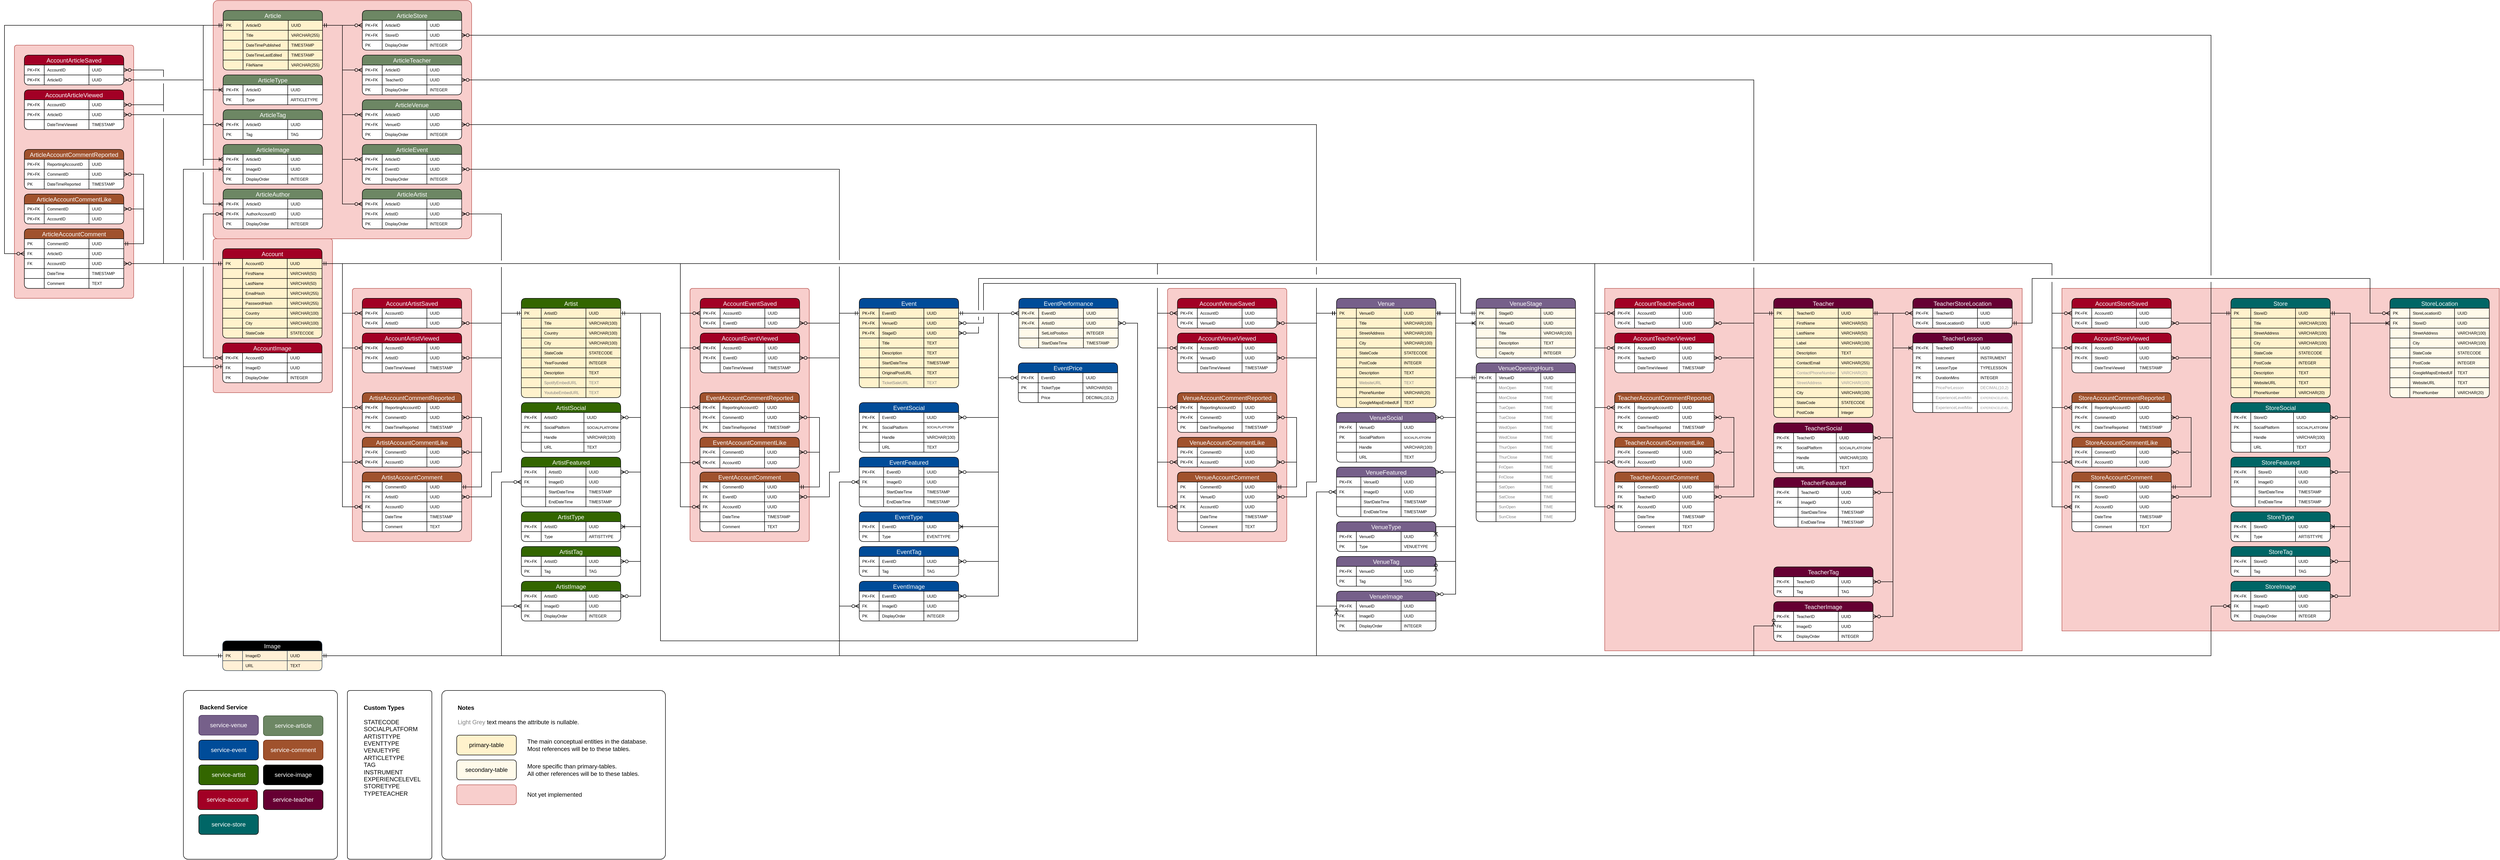 <mxfile version="28.1.2">
  <diagram id="gon76idwyNXX4nyOziMC" name="erd">
    <mxGraphModel dx="3935" dy="4386" grid="1" gridSize="10" guides="1" tooltips="1" connect="1" arrows="1" fold="1" page="1" pageScale="1" pageWidth="827" pageHeight="1169" math="0" shadow="0">
      <root>
        <mxCell id="0" />
        <mxCell id="1" parent="0" />
        <mxCell id="gbWK8-_ydGD4YrLnNxNt-9" value="" style="rounded=1;whiteSpace=wrap;html=1;fillColor=#f8cecc;strokeColor=#b85450;arcSize=0;" parent="1" vertex="1">
          <mxGeometry x="3340" y="-1740" width="880" height="690" as="geometry" />
        </mxCell>
        <mxCell id="gbWK8-_ydGD4YrLnNxNt-8" value="" style="rounded=1;whiteSpace=wrap;html=1;fillColor=#f8cecc;strokeColor=#b85450;arcSize=2;" parent="1" vertex="1">
          <mxGeometry x="-780" y="-2230" width="240" height="510" as="geometry" />
        </mxCell>
        <mxCell id="gbWK8-_ydGD4YrLnNxNt-6" value="" style="rounded=1;whiteSpace=wrap;html=1;fillColor=#f8cecc;strokeColor=#b85450;arcSize=2;" parent="1" vertex="1">
          <mxGeometry x="-380" y="-1840" width="240.03" height="310" as="geometry" />
        </mxCell>
        <mxCell id="gbWK8-_ydGD4YrLnNxNt-5" value="" style="rounded=1;whiteSpace=wrap;html=1;fillColor=#f8cecc;strokeColor=#b85450;arcSize=2;" parent="1" vertex="1">
          <mxGeometry x="-380.03" y="-2320" width="520.03" height="480" as="geometry" />
        </mxCell>
        <mxCell id="gbWK8-_ydGD4YrLnNxNt-3" value="" style="rounded=1;whiteSpace=wrap;html=1;fillColor=#f8cecc;strokeColor=#b85450;arcSize=2;" parent="1" vertex="1">
          <mxGeometry x="1540.27" y="-1740" width="240" height="510" as="geometry" />
        </mxCell>
        <mxCell id="gbWK8-_ydGD4YrLnNxNt-2" value="" style="rounded=1;whiteSpace=wrap;html=1;fillColor=#f8cecc;strokeColor=#b85450;arcSize=2;" parent="1" vertex="1">
          <mxGeometry x="579.44" y="-1740" width="240" height="510" as="geometry" />
        </mxCell>
        <mxCell id="gbWK8-_ydGD4YrLnNxNt-1" value="" style="rounded=1;whiteSpace=wrap;html=1;fillColor=#f8cecc;strokeColor=#b85450;arcSize=2;" parent="1" vertex="1">
          <mxGeometry x="-100" y="-1740" width="240" height="510" as="geometry" />
        </mxCell>
        <mxCell id="a4piLMjMh0vOhaV-HsDt-89" value="" style="rounded=1;whiteSpace=wrap;html=1;fillColor=#f8cecc;strokeColor=#b85450;arcSize=0;" parent="1" vertex="1">
          <mxGeometry x="2420" y="-1740" width="840" height="730" as="geometry" />
        </mxCell>
        <mxCell id="a4piLMjMh0vOhaV-HsDt-6" style="edgeStyle=orthogonalEdgeStyle;rounded=0;orthogonalLoop=1;jettySize=auto;html=1;exitX=1;exitY=0.5;exitDx=0;exitDy=0;entryX=1;entryY=0.5;entryDx=0;entryDy=0;endArrow=ERmandOne;endFill=0;startArrow=ERzeroToOne;startFill=0;" parent="1" target="iixBjblSCkn7JRIoojA8-2" edge="1">
          <mxGeometry relative="1" as="geometry">
            <mxPoint x="1010" y="-1900" as="targetPoint" />
            <Array as="points">
              <mxPoint x="3000" y="-1670" />
              <mxPoint x="3000" y="-1790" />
            </Array>
          </mxGeometry>
        </mxCell>
        <mxCell id="a4piLMjMh0vOhaV-HsDt-7" value="&amp;nbsp;&amp;nbsp;" style="edgeLabel;html=1;align=center;verticalAlign=middle;resizable=0;points=[];" parent="a4piLMjMh0vOhaV-HsDt-6" vertex="1" connectable="0">
          <mxGeometry x="-0.959" y="-2" relative="1" as="geometry">
            <mxPoint x="-2" y="8" as="offset" />
          </mxGeometry>
        </mxCell>
        <mxCell id="ExxqLNBXoCkxty5qQHsM-800" value="" style="rounded=1;whiteSpace=wrap;html=1;arcSize=3;" parent="1" vertex="1">
          <mxGeometry x="-440" y="-930" width="310" height="340" as="geometry" />
        </mxCell>
        <mxCell id="G2tcmuEXxUQYM0tko2ZS-334" style="edgeStyle=orthogonalEdgeStyle;rounded=0;orthogonalLoop=1;jettySize=auto;html=1;exitX=1;exitY=0.5;exitDx=0;exitDy=0;entryX=0;entryY=0.5;entryDx=0;entryDy=0;endArrow=ERmandOne;endFill=0;startArrow=ERzeroToMany;startFill=0;" parent="1" source="G2tcmuEXxUQYM0tko2ZS-198" target="ExxqLNBXoCkxty5qQHsM-246" edge="1">
          <mxGeometry relative="1" as="geometry">
            <Array as="points">
              <mxPoint x="880" y="-1980" />
              <mxPoint x="880" y="-1690" />
            </Array>
          </mxGeometry>
        </mxCell>
        <mxCell id="G2tcmuEXxUQYM0tko2ZS-345" value="&amp;nbsp; &amp;nbsp;" style="edgeLabel;html=1;align=center;verticalAlign=middle;resizable=0;points=[];" parent="G2tcmuEXxUQYM0tko2ZS-334" vertex="1" connectable="0">
          <mxGeometry x="0.704" relative="1" as="geometry">
            <mxPoint x="-1" y="20" as="offset" />
          </mxGeometry>
        </mxCell>
        <mxCell id="G2tcmuEXxUQYM0tko2ZS-333" style="edgeStyle=orthogonalEdgeStyle;rounded=0;orthogonalLoop=1;jettySize=auto;html=1;exitX=1;exitY=0.5;exitDx=0;exitDy=0;entryX=0;entryY=0.5;entryDx=0;entryDy=0;endArrow=ERmandOne;endFill=0;startArrow=ERzeroToMany;startFill=0;" parent="1" source="G2tcmuEXxUQYM0tko2ZS-185" target="ExxqLNBXoCkxty5qQHsM-145" edge="1">
          <mxGeometry relative="1" as="geometry">
            <Array as="points">
              <mxPoint x="200" y="-1890" />
              <mxPoint x="200" y="-1690" />
            </Array>
          </mxGeometry>
        </mxCell>
        <mxCell id="G2tcmuEXxUQYM0tko2ZS-346" value="&amp;nbsp; &amp;nbsp;" style="edgeLabel;html=1;align=center;verticalAlign=middle;resizable=0;points=[];" parent="G2tcmuEXxUQYM0tko2ZS-333" vertex="1" connectable="0">
          <mxGeometry x="-0.067" y="2" relative="1" as="geometry">
            <mxPoint x="-2" y="30" as="offset" />
          </mxGeometry>
        </mxCell>
        <mxCell id="iixBjblSCkn7JRIoojA8-1" value="Account" style="shape=table;startSize=20;container=1;collapsible=0;childLayout=tableLayout;strokeColor=#000000;fontSize=12;rounded=1;shadow=0;swimlaneLine=1;perimeterSpacing=0;strokeWidth=1;swimlaneFillColor=light-dark(#FFF2CC,#EDEDED);labelBackgroundColor=none;fillStyle=solid;fillColor=#a20025;fontColor=#ffffff;" parent="1" vertex="1">
          <mxGeometry x="-361" y="-1820" width="200" height="180" as="geometry" />
        </mxCell>
        <mxCell id="iixBjblSCkn7JRIoojA8-2" value="" style="shape=tableRow;horizontal=0;startSize=0;swimlaneHead=0;swimlaneBody=0;strokeColor=light-dark(#000000, #ffc5c5);top=0;left=0;bottom=0;right=0;collapsible=0;dropTarget=0;fillColor=none;points=[[0,0.5],[1,0.5]];portConstraint=eastwest;fontSize=16;swimlaneFillColor=light-dark(#FFF2CC,#EDEDED);labelBackgroundColor=none;" parent="iixBjblSCkn7JRIoojA8-1" vertex="1">
          <mxGeometry y="20" width="200" height="20" as="geometry" />
        </mxCell>
        <mxCell id="iixBjblSCkn7JRIoojA8-3" value="PK" style="shape=partialRectangle;html=1;whiteSpace=wrap;connectable=0;strokeColor=light-dark(#000000, #ffc5c5);overflow=hidden;fillColor=none;top=0;left=0;bottom=0;right=0;pointerEvents=1;fontSize=8;align=left;spacingLeft=4;spacingRight=4;swimlaneFillColor=light-dark(#FFF2CC,#EDEDED);labelBackgroundColor=none;" parent="iixBjblSCkn7JRIoojA8-2" vertex="1">
          <mxGeometry width="40" height="20" as="geometry">
            <mxRectangle width="40" height="20" as="alternateBounds" />
          </mxGeometry>
        </mxCell>
        <mxCell id="iixBjblSCkn7JRIoojA8-4" value="AccountID" style="shape=partialRectangle;html=1;whiteSpace=wrap;connectable=0;strokeColor=light-dark(#000000, #ffc5c5);overflow=hidden;fillColor=none;top=0;left=0;bottom=0;right=0;pointerEvents=1;fontSize=8;align=left;spacingLeft=4;spacingRight=4;swimlaneFillColor=light-dark(#FFF2CC,#EDEDED);labelBackgroundColor=none;" parent="iixBjblSCkn7JRIoojA8-2" vertex="1">
          <mxGeometry x="40" width="90" height="20" as="geometry">
            <mxRectangle width="90" height="20" as="alternateBounds" />
          </mxGeometry>
        </mxCell>
        <mxCell id="iixBjblSCkn7JRIoojA8-5" value="UUID" style="shape=partialRectangle;html=1;whiteSpace=wrap;connectable=0;strokeColor=light-dark(#000000, #ffc5c5);overflow=hidden;fillColor=none;top=0;left=0;bottom=0;right=0;pointerEvents=1;fontSize=8;align=left;spacingLeft=4;spacingRight=4;swimlaneFillColor=light-dark(#FFF2CC,#EDEDED);labelBackgroundColor=none;" parent="iixBjblSCkn7JRIoojA8-2" vertex="1">
          <mxGeometry x="130" width="70" height="20" as="geometry">
            <mxRectangle width="70" height="20" as="alternateBounds" />
          </mxGeometry>
        </mxCell>
        <mxCell id="iixBjblSCkn7JRIoojA8-6" value="" style="shape=tableRow;horizontal=0;startSize=0;swimlaneHead=0;swimlaneBody=0;strokeColor=light-dark(#000000, #ffc5c5);top=0;left=0;bottom=0;right=0;collapsible=0;dropTarget=0;fillColor=none;points=[[0,0.5],[1,0.5]];portConstraint=eastwest;fontSize=16;swimlaneFillColor=light-dark(#FFF2CC,#EDEDED);labelBackgroundColor=none;" parent="iixBjblSCkn7JRIoojA8-1" vertex="1">
          <mxGeometry y="40" width="200" height="20" as="geometry" />
        </mxCell>
        <mxCell id="iixBjblSCkn7JRIoojA8-7" value="" style="shape=partialRectangle;html=1;whiteSpace=wrap;connectable=0;strokeColor=light-dark(#000000, #ffc5c5);overflow=hidden;fillColor=none;top=0;left=0;bottom=0;right=0;pointerEvents=1;fontSize=8;align=left;spacingLeft=4;spacingRight=4;swimlaneFillColor=light-dark(#FFF2CC,#EDEDED);labelBackgroundColor=none;" parent="iixBjblSCkn7JRIoojA8-6" vertex="1">
          <mxGeometry width="40" height="20" as="geometry">
            <mxRectangle width="40" height="20" as="alternateBounds" />
          </mxGeometry>
        </mxCell>
        <mxCell id="iixBjblSCkn7JRIoojA8-8" value="FirstName" style="shape=partialRectangle;html=1;whiteSpace=wrap;connectable=0;strokeColor=light-dark(#000000, #ffc5c5);overflow=hidden;fillColor=none;top=0;left=0;bottom=0;right=0;pointerEvents=1;fontSize=8;align=left;spacingLeft=4;spacingRight=4;swimlaneFillColor=light-dark(#FFF2CC,#EDEDED);labelBackgroundColor=none;" parent="iixBjblSCkn7JRIoojA8-6" vertex="1">
          <mxGeometry x="40" width="90" height="20" as="geometry">
            <mxRectangle width="90" height="20" as="alternateBounds" />
          </mxGeometry>
        </mxCell>
        <mxCell id="iixBjblSCkn7JRIoojA8-9" value="VARCHAR(50)" style="shape=partialRectangle;html=1;whiteSpace=wrap;connectable=0;strokeColor=light-dark(#000000, #ffc5c5);overflow=hidden;fillColor=none;top=0;left=0;bottom=0;right=0;pointerEvents=1;fontSize=8;align=left;spacingLeft=4;spacingRight=4;swimlaneFillColor=light-dark(#FFF2CC,#EDEDED);labelBackgroundColor=none;" parent="iixBjblSCkn7JRIoojA8-6" vertex="1">
          <mxGeometry x="130" width="70" height="20" as="geometry">
            <mxRectangle width="70" height="20" as="alternateBounds" />
          </mxGeometry>
        </mxCell>
        <mxCell id="iixBjblSCkn7JRIoojA8-10" value="" style="shape=tableRow;horizontal=0;startSize=0;swimlaneHead=0;swimlaneBody=0;strokeColor=light-dark(#000000, #ffc5c5);top=0;left=0;bottom=0;right=0;collapsible=0;dropTarget=0;fillColor=none;points=[[0,0.5],[1,0.5]];portConstraint=eastwest;fontSize=16;swimlaneFillColor=light-dark(#FFF2CC,#EDEDED);labelBackgroundColor=none;" parent="iixBjblSCkn7JRIoojA8-1" vertex="1">
          <mxGeometry y="60" width="200" height="20" as="geometry" />
        </mxCell>
        <mxCell id="iixBjblSCkn7JRIoojA8-11" value="" style="shape=partialRectangle;html=1;whiteSpace=wrap;connectable=0;strokeColor=light-dark(#000000, #ffc5c5);overflow=hidden;fillColor=none;top=0;left=0;bottom=0;right=0;pointerEvents=1;fontSize=8;align=left;spacingLeft=4;spacingRight=4;swimlaneFillColor=light-dark(#FFF2CC,#EDEDED);labelBackgroundColor=none;" parent="iixBjblSCkn7JRIoojA8-10" vertex="1">
          <mxGeometry width="40" height="20" as="geometry">
            <mxRectangle width="40" height="20" as="alternateBounds" />
          </mxGeometry>
        </mxCell>
        <mxCell id="iixBjblSCkn7JRIoojA8-12" value="LastName" style="shape=partialRectangle;html=1;whiteSpace=wrap;connectable=0;strokeColor=light-dark(#000000, #ffc5c5);overflow=hidden;fillColor=none;top=0;left=0;bottom=0;right=0;pointerEvents=1;fontSize=8;align=left;spacingLeft=4;spacingRight=4;swimlaneFillColor=light-dark(#FFF2CC,#EDEDED);labelBackgroundColor=none;" parent="iixBjblSCkn7JRIoojA8-10" vertex="1">
          <mxGeometry x="40" width="90" height="20" as="geometry">
            <mxRectangle width="90" height="20" as="alternateBounds" />
          </mxGeometry>
        </mxCell>
        <mxCell id="iixBjblSCkn7JRIoojA8-13" value="VARCHAR(50)" style="shape=partialRectangle;html=1;whiteSpace=wrap;connectable=0;strokeColor=light-dark(#000000, #ffc5c5);overflow=hidden;fillColor=none;top=0;left=0;bottom=0;right=0;pointerEvents=1;fontSize=8;align=left;spacingLeft=4;spacingRight=4;swimlaneFillColor=light-dark(#FFF2CC,#EDEDED);labelBackgroundColor=none;" parent="iixBjblSCkn7JRIoojA8-10" vertex="1">
          <mxGeometry x="130" width="70" height="20" as="geometry">
            <mxRectangle width="70" height="20" as="alternateBounds" />
          </mxGeometry>
        </mxCell>
        <mxCell id="iixBjblSCkn7JRIoojA8-22" style="shape=tableRow;horizontal=0;startSize=0;swimlaneHead=0;swimlaneBody=0;strokeColor=light-dark(#000000, #ffc5c5);top=0;left=0;bottom=0;right=0;collapsible=0;dropTarget=0;fillColor=none;points=[[0,0.5],[1,0.5]];portConstraint=eastwest;fontSize=16;swimlaneFillColor=light-dark(#FFF2CC,#EDEDED);labelBackgroundColor=none;" parent="iixBjblSCkn7JRIoojA8-1" vertex="1">
          <mxGeometry y="80" width="200" height="20" as="geometry" />
        </mxCell>
        <mxCell id="iixBjblSCkn7JRIoojA8-23" style="shape=partialRectangle;html=1;whiteSpace=wrap;connectable=0;strokeColor=light-dark(#000000, #ffc5c5);overflow=hidden;fillColor=none;top=0;left=0;bottom=0;right=0;pointerEvents=1;fontSize=8;align=left;spacingLeft=4;spacingRight=4;swimlaneFillColor=light-dark(#FFF2CC,#EDEDED);labelBackgroundColor=none;" parent="iixBjblSCkn7JRIoojA8-22" vertex="1">
          <mxGeometry width="40" height="20" as="geometry">
            <mxRectangle width="40" height="20" as="alternateBounds" />
          </mxGeometry>
        </mxCell>
        <mxCell id="iixBjblSCkn7JRIoojA8-24" value="EmailHash" style="shape=partialRectangle;html=1;whiteSpace=wrap;connectable=0;strokeColor=light-dark(#000000, #ffc5c5);overflow=hidden;fillColor=none;top=0;left=0;bottom=0;right=0;pointerEvents=1;fontSize=8;align=left;spacingLeft=4;spacingRight=4;swimlaneFillColor=light-dark(#FFF2CC,#EDEDED);labelBackgroundColor=none;" parent="iixBjblSCkn7JRIoojA8-22" vertex="1">
          <mxGeometry x="40" width="90" height="20" as="geometry">
            <mxRectangle width="90" height="20" as="alternateBounds" />
          </mxGeometry>
        </mxCell>
        <mxCell id="iixBjblSCkn7JRIoojA8-25" value="VARCHAR(255)" style="shape=partialRectangle;html=1;whiteSpace=wrap;connectable=0;strokeColor=light-dark(#000000, #ffc5c5);overflow=hidden;fillColor=none;top=0;left=0;bottom=0;right=0;pointerEvents=1;fontSize=8;align=left;spacingLeft=4;spacingRight=4;swimlaneFillColor=light-dark(#FFF2CC,#EDEDED);labelBackgroundColor=none;" parent="iixBjblSCkn7JRIoojA8-22" vertex="1">
          <mxGeometry x="130" width="70" height="20" as="geometry">
            <mxRectangle width="70" height="20" as="alternateBounds" />
          </mxGeometry>
        </mxCell>
        <mxCell id="iixBjblSCkn7JRIoojA8-18" style="shape=tableRow;horizontal=0;startSize=0;swimlaneHead=0;swimlaneBody=0;strokeColor=light-dark(#000000, #ffc5c5);top=0;left=0;bottom=0;right=0;collapsible=0;dropTarget=0;fillColor=none;points=[[0,0.5],[1,0.5]];portConstraint=eastwest;fontSize=16;swimlaneFillColor=light-dark(#FFF2CC,#EDEDED);labelBackgroundColor=none;" parent="iixBjblSCkn7JRIoojA8-1" vertex="1">
          <mxGeometry y="100" width="200" height="20" as="geometry" />
        </mxCell>
        <mxCell id="iixBjblSCkn7JRIoojA8-19" style="shape=partialRectangle;html=1;whiteSpace=wrap;connectable=0;strokeColor=light-dark(#000000, #ffc5c5);overflow=hidden;fillColor=none;top=0;left=0;bottom=0;right=0;pointerEvents=1;fontSize=8;align=left;spacingLeft=4;spacingRight=4;swimlaneFillColor=light-dark(#FFF2CC,#EDEDED);labelBackgroundColor=none;" parent="iixBjblSCkn7JRIoojA8-18" vertex="1">
          <mxGeometry width="40" height="20" as="geometry">
            <mxRectangle width="40" height="20" as="alternateBounds" />
          </mxGeometry>
        </mxCell>
        <mxCell id="iixBjblSCkn7JRIoojA8-20" value="PasswordHash" style="shape=partialRectangle;html=1;whiteSpace=wrap;connectable=0;strokeColor=light-dark(#000000, #ffc5c5);overflow=hidden;fillColor=none;top=0;left=0;bottom=0;right=0;pointerEvents=1;fontSize=8;align=left;spacingLeft=4;spacingRight=4;swimlaneFillColor=light-dark(#FFF2CC,#EDEDED);labelBackgroundColor=none;" parent="iixBjblSCkn7JRIoojA8-18" vertex="1">
          <mxGeometry x="40" width="90" height="20" as="geometry">
            <mxRectangle width="90" height="20" as="alternateBounds" />
          </mxGeometry>
        </mxCell>
        <mxCell id="iixBjblSCkn7JRIoojA8-21" value="VARCHAR(255)" style="shape=partialRectangle;html=1;whiteSpace=wrap;connectable=0;strokeColor=light-dark(#000000, #ffc5c5);overflow=hidden;fillColor=none;top=0;left=0;bottom=0;right=0;pointerEvents=1;fontSize=8;align=left;spacingLeft=4;spacingRight=4;swimlaneFillColor=light-dark(#FFF2CC,#EDEDED);labelBackgroundColor=none;" parent="iixBjblSCkn7JRIoojA8-18" vertex="1">
          <mxGeometry x="130" width="70" height="20" as="geometry">
            <mxRectangle width="70" height="20" as="alternateBounds" />
          </mxGeometry>
        </mxCell>
        <mxCell id="iixBjblSCkn7JRIoojA8-14" style="shape=tableRow;horizontal=0;startSize=0;swimlaneHead=0;swimlaneBody=0;strokeColor=light-dark(#000000, #ffc5c5);top=0;left=0;bottom=0;right=0;collapsible=0;dropTarget=0;fillColor=none;points=[[0,0.5],[1,0.5]];portConstraint=eastwest;fontSize=16;swimlaneFillColor=light-dark(#FFF2CC,#EDEDED);labelBackgroundColor=none;" parent="iixBjblSCkn7JRIoojA8-1" vertex="1">
          <mxGeometry y="120" width="200" height="20" as="geometry" />
        </mxCell>
        <mxCell id="iixBjblSCkn7JRIoojA8-15" style="shape=partialRectangle;html=1;whiteSpace=wrap;connectable=0;strokeColor=light-dark(#000000, #ffc5c5);overflow=hidden;fillColor=none;top=0;left=0;bottom=0;right=0;pointerEvents=1;fontSize=8;align=left;spacingLeft=4;spacingRight=4;swimlaneFillColor=light-dark(#FFF2CC,#EDEDED);labelBackgroundColor=none;" parent="iixBjblSCkn7JRIoojA8-14" vertex="1">
          <mxGeometry width="40" height="20" as="geometry">
            <mxRectangle width="40" height="20" as="alternateBounds" />
          </mxGeometry>
        </mxCell>
        <mxCell id="iixBjblSCkn7JRIoojA8-16" value="Country" style="shape=partialRectangle;html=1;whiteSpace=wrap;connectable=0;strokeColor=light-dark(#000000, #ffc5c5);overflow=hidden;fillColor=none;top=0;left=0;bottom=0;right=0;pointerEvents=1;fontSize=8;align=left;spacingLeft=4;spacingRight=4;swimlaneFillColor=light-dark(#FFF2CC,#EDEDED);labelBackgroundColor=none;" parent="iixBjblSCkn7JRIoojA8-14" vertex="1">
          <mxGeometry x="40" width="90" height="20" as="geometry">
            <mxRectangle width="90" height="20" as="alternateBounds" />
          </mxGeometry>
        </mxCell>
        <mxCell id="iixBjblSCkn7JRIoojA8-17" value="VARCHAR(100)" style="shape=partialRectangle;html=1;whiteSpace=wrap;connectable=0;strokeColor=light-dark(#000000, #ffc5c5);overflow=hidden;fillColor=none;top=0;left=0;bottom=0;right=0;pointerEvents=1;fontSize=8;align=left;spacingLeft=4;spacingRight=4;swimlaneFillColor=light-dark(#FFF2CC,#EDEDED);labelBackgroundColor=none;" parent="iixBjblSCkn7JRIoojA8-14" vertex="1">
          <mxGeometry x="130" width="70" height="20" as="geometry">
            <mxRectangle width="70" height="20" as="alternateBounds" />
          </mxGeometry>
        </mxCell>
        <mxCell id="iixBjblSCkn7JRIoojA8-26" style="shape=tableRow;horizontal=0;startSize=0;swimlaneHead=0;swimlaneBody=0;strokeColor=light-dark(#000000, #ffc5c5);top=0;left=0;bottom=0;right=0;collapsible=0;dropTarget=0;fillColor=none;points=[[0,0.5],[1,0.5]];portConstraint=eastwest;fontSize=16;swimlaneFillColor=light-dark(#FFF2CC,#EDEDED);labelBackgroundColor=none;" parent="iixBjblSCkn7JRIoojA8-1" vertex="1">
          <mxGeometry y="140" width="200" height="20" as="geometry" />
        </mxCell>
        <mxCell id="iixBjblSCkn7JRIoojA8-27" style="shape=partialRectangle;html=1;whiteSpace=wrap;connectable=0;strokeColor=light-dark(#000000, #ffc5c5);overflow=hidden;fillColor=none;top=0;left=0;bottom=0;right=0;pointerEvents=1;fontSize=8;align=left;spacingLeft=4;spacingRight=4;swimlaneFillColor=light-dark(#FFF2CC,#EDEDED);labelBackgroundColor=none;" parent="iixBjblSCkn7JRIoojA8-26" vertex="1">
          <mxGeometry width="40" height="20" as="geometry">
            <mxRectangle width="40" height="20" as="alternateBounds" />
          </mxGeometry>
        </mxCell>
        <mxCell id="iixBjblSCkn7JRIoojA8-28" value="City" style="shape=partialRectangle;html=1;whiteSpace=wrap;connectable=0;strokeColor=light-dark(#000000, #ffc5c5);overflow=hidden;fillColor=none;top=0;left=0;bottom=0;right=0;pointerEvents=1;fontSize=8;align=left;spacingLeft=4;spacingRight=4;swimlaneFillColor=light-dark(#FFF2CC,#EDEDED);labelBackgroundColor=none;" parent="iixBjblSCkn7JRIoojA8-26" vertex="1">
          <mxGeometry x="40" width="90" height="20" as="geometry">
            <mxRectangle width="90" height="20" as="alternateBounds" />
          </mxGeometry>
        </mxCell>
        <mxCell id="iixBjblSCkn7JRIoojA8-29" value="VARCHAR(100)" style="shape=partialRectangle;html=1;whiteSpace=wrap;connectable=0;strokeColor=light-dark(#000000, #ffc5c5);overflow=hidden;fillColor=none;top=0;left=0;bottom=0;right=0;pointerEvents=1;fontSize=8;align=left;spacingLeft=4;spacingRight=4;swimlaneFillColor=light-dark(#FFF2CC,#EDEDED);labelBackgroundColor=none;" parent="iixBjblSCkn7JRIoojA8-26" vertex="1">
          <mxGeometry x="130" width="70" height="20" as="geometry">
            <mxRectangle width="70" height="20" as="alternateBounds" />
          </mxGeometry>
        </mxCell>
        <mxCell id="0PsULKs6etZosLDLAWLT-2" style="shape=tableRow;horizontal=0;startSize=0;swimlaneHead=0;swimlaneBody=0;strokeColor=light-dark(#000000, #ffc5c5);top=0;left=0;bottom=0;right=0;collapsible=0;dropTarget=0;fillColor=none;points=[[0,0.5],[1,0.5]];portConstraint=eastwest;fontSize=16;swimlaneFillColor=light-dark(#FFF2CC,#EDEDED);labelBackgroundColor=none;" parent="iixBjblSCkn7JRIoojA8-1" vertex="1">
          <mxGeometry y="160" width="200" height="20" as="geometry" />
        </mxCell>
        <mxCell id="0PsULKs6etZosLDLAWLT-3" style="shape=partialRectangle;html=1;whiteSpace=wrap;connectable=0;strokeColor=light-dark(#000000, #ffc5c5);overflow=hidden;fillColor=none;top=0;left=0;bottom=0;right=0;pointerEvents=1;fontSize=8;align=left;spacingLeft=4;spacingRight=4;swimlaneFillColor=light-dark(#FFF2CC,#EDEDED);labelBackgroundColor=none;" parent="0PsULKs6etZosLDLAWLT-2" vertex="1">
          <mxGeometry width="40" height="20" as="geometry">
            <mxRectangle width="40" height="20" as="alternateBounds" />
          </mxGeometry>
        </mxCell>
        <mxCell id="0PsULKs6etZosLDLAWLT-4" value="StateCode" style="shape=partialRectangle;html=1;whiteSpace=wrap;connectable=0;strokeColor=light-dark(#000000, #ffc5c5);overflow=hidden;fillColor=none;top=0;left=0;bottom=0;right=0;pointerEvents=1;fontSize=8;align=left;spacingLeft=4;spacingRight=4;swimlaneFillColor=light-dark(#FFF2CC,#EDEDED);labelBackgroundColor=none;" parent="0PsULKs6etZosLDLAWLT-2" vertex="1">
          <mxGeometry x="40" width="90" height="20" as="geometry">
            <mxRectangle width="90" height="20" as="alternateBounds" />
          </mxGeometry>
        </mxCell>
        <mxCell id="0PsULKs6etZosLDLAWLT-5" value="STATECODE" style="shape=partialRectangle;html=1;whiteSpace=wrap;connectable=0;strokeColor=light-dark(#000000, #ffc5c5);overflow=hidden;fillColor=none;top=0;left=0;bottom=0;right=0;pointerEvents=1;fontSize=8;align=left;spacingLeft=4;spacingRight=4;swimlaneFillColor=light-dark(#FFF2CC,#EDEDED);labelBackgroundColor=none;" parent="0PsULKs6etZosLDLAWLT-2" vertex="1">
          <mxGeometry x="130" width="70" height="20" as="geometry">
            <mxRectangle width="70" height="20" as="alternateBounds" />
          </mxGeometry>
        </mxCell>
        <mxCell id="ExxqLNBXoCkxty5qQHsM-2" value="AccountArtistSaved" style="shape=table;startSize=20;container=1;collapsible=0;childLayout=tableLayout;strokeColor=#000000;fontSize=12;rounded=1;shadow=0;swimlaneLine=1;perimeterSpacing=0;strokeWidth=1;swimlaneFillColor=default;labelBackgroundColor=none;fillStyle=solid;fillColor=#a20025;fontColor=#ffffff;" parent="1" vertex="1">
          <mxGeometry x="-80" y="-1720" width="200" height="60" as="geometry" />
        </mxCell>
        <mxCell id="ExxqLNBXoCkxty5qQHsM-3" value="" style="shape=tableRow;horizontal=0;startSize=0;swimlaneHead=0;swimlaneBody=0;strokeColor=light-dark(#000000, #ffc5c5);top=0;left=0;bottom=0;right=0;collapsible=0;dropTarget=0;fillColor=none;points=[[0,0.5],[1,0.5]];portConstraint=eastwest;fontSize=16;swimlaneFillColor=none;labelBackgroundColor=none;" parent="ExxqLNBXoCkxty5qQHsM-2" vertex="1">
          <mxGeometry y="20" width="200" height="20" as="geometry" />
        </mxCell>
        <mxCell id="ExxqLNBXoCkxty5qQHsM-4" value="PK+FK" style="shape=partialRectangle;html=1;whiteSpace=wrap;connectable=0;strokeColor=light-dark(#000000, #ffc5c5);overflow=hidden;fillColor=none;top=0;left=0;bottom=0;right=0;pointerEvents=1;fontSize=8;align=left;spacingLeft=4;spacingRight=4;swimlaneFillColor=none;labelBackgroundColor=none;" parent="ExxqLNBXoCkxty5qQHsM-3" vertex="1">
          <mxGeometry width="40" height="20" as="geometry">
            <mxRectangle width="40" height="20" as="alternateBounds" />
          </mxGeometry>
        </mxCell>
        <mxCell id="ExxqLNBXoCkxty5qQHsM-5" value="AccountID" style="shape=partialRectangle;html=1;whiteSpace=wrap;connectable=0;strokeColor=light-dark(#000000, #ffc5c5);overflow=hidden;fillColor=none;top=0;left=0;bottom=0;right=0;pointerEvents=1;fontSize=8;align=left;spacingLeft=4;spacingRight=4;swimlaneFillColor=none;labelBackgroundColor=none;" parent="ExxqLNBXoCkxty5qQHsM-3" vertex="1">
          <mxGeometry x="40" width="90" height="20" as="geometry">
            <mxRectangle width="90" height="20" as="alternateBounds" />
          </mxGeometry>
        </mxCell>
        <mxCell id="ExxqLNBXoCkxty5qQHsM-6" value="UUID" style="shape=partialRectangle;html=1;whiteSpace=wrap;connectable=0;strokeColor=light-dark(#000000, #ffc5c5);overflow=hidden;fillColor=none;top=0;left=0;bottom=0;right=0;pointerEvents=1;fontSize=8;align=left;spacingLeft=4;spacingRight=4;swimlaneFillColor=none;labelBackgroundColor=none;" parent="ExxqLNBXoCkxty5qQHsM-3" vertex="1">
          <mxGeometry x="130" width="70" height="20" as="geometry">
            <mxRectangle width="70" height="20" as="alternateBounds" />
          </mxGeometry>
        </mxCell>
        <mxCell id="ExxqLNBXoCkxty5qQHsM-7" value="" style="shape=tableRow;horizontal=0;startSize=0;swimlaneHead=0;swimlaneBody=0;strokeColor=light-dark(#000000, #ffc5c5);top=0;left=0;bottom=0;right=0;collapsible=0;dropTarget=0;fillColor=none;points=[[0,0.5],[1,0.5]];portConstraint=eastwest;fontSize=16;swimlaneFillColor=none;labelBackgroundColor=none;" parent="ExxqLNBXoCkxty5qQHsM-2" vertex="1">
          <mxGeometry y="40" width="200" height="20" as="geometry" />
        </mxCell>
        <mxCell id="ExxqLNBXoCkxty5qQHsM-8" value="PK+FK" style="shape=partialRectangle;html=1;whiteSpace=wrap;connectable=0;strokeColor=light-dark(#000000, #ffc5c5);overflow=hidden;fillColor=none;top=0;left=0;bottom=0;right=0;pointerEvents=1;fontSize=8;align=left;spacingLeft=4;spacingRight=4;swimlaneFillColor=none;labelBackgroundColor=none;" parent="ExxqLNBXoCkxty5qQHsM-7" vertex="1">
          <mxGeometry width="40" height="20" as="geometry">
            <mxRectangle width="40" height="20" as="alternateBounds" />
          </mxGeometry>
        </mxCell>
        <mxCell id="ExxqLNBXoCkxty5qQHsM-9" value="ArtistID" style="shape=partialRectangle;html=1;whiteSpace=wrap;connectable=0;strokeColor=light-dark(#000000, #ffc5c5);overflow=hidden;fillColor=none;top=0;left=0;bottom=0;right=0;pointerEvents=1;fontSize=8;align=left;spacingLeft=4;spacingRight=4;swimlaneFillColor=none;labelBackgroundColor=none;" parent="ExxqLNBXoCkxty5qQHsM-7" vertex="1">
          <mxGeometry x="40" width="90" height="20" as="geometry">
            <mxRectangle width="90" height="20" as="alternateBounds" />
          </mxGeometry>
        </mxCell>
        <mxCell id="ExxqLNBXoCkxty5qQHsM-10" value="UUID" style="shape=partialRectangle;html=1;whiteSpace=wrap;connectable=0;strokeColor=light-dark(#000000, #ffc5c5);overflow=hidden;fillColor=none;top=0;left=0;bottom=0;right=0;pointerEvents=1;fontSize=8;align=left;spacingLeft=4;spacingRight=4;swimlaneFillColor=none;labelBackgroundColor=none;" parent="ExxqLNBXoCkxty5qQHsM-7" vertex="1">
          <mxGeometry x="130" width="70" height="20" as="geometry">
            <mxRectangle width="70" height="20" as="alternateBounds" />
          </mxGeometry>
        </mxCell>
        <mxCell id="ExxqLNBXoCkxty5qQHsM-60" value="AccountEventSaved" style="shape=table;startSize=20;container=1;collapsible=0;childLayout=tableLayout;strokeColor=#000000;fontSize=12;rounded=1;shadow=0;swimlaneLine=1;perimeterSpacing=0;strokeWidth=1;swimlaneFillColor=default;labelBackgroundColor=none;fillStyle=solid;fillColor=#a20025;fontColor=#ffffff;" parent="1" vertex="1">
          <mxGeometry x="600" y="-1720" width="200" height="60" as="geometry" />
        </mxCell>
        <mxCell id="ExxqLNBXoCkxty5qQHsM-61" value="" style="shape=tableRow;horizontal=0;startSize=0;swimlaneHead=0;swimlaneBody=0;strokeColor=light-dark(#000000, #ffc5c5);top=0;left=0;bottom=0;right=0;collapsible=0;dropTarget=0;fillColor=none;points=[[0,0.5],[1,0.5]];portConstraint=eastwest;fontSize=16;swimlaneFillColor=none;labelBackgroundColor=none;" parent="ExxqLNBXoCkxty5qQHsM-60" vertex="1">
          <mxGeometry y="20" width="200" height="20" as="geometry" />
        </mxCell>
        <mxCell id="ExxqLNBXoCkxty5qQHsM-62" value="PK+FK" style="shape=partialRectangle;html=1;whiteSpace=wrap;connectable=0;strokeColor=light-dark(#000000, #ffc5c5);overflow=hidden;fillColor=none;top=0;left=0;bottom=0;right=0;pointerEvents=1;fontSize=8;align=left;spacingLeft=4;spacingRight=4;swimlaneFillColor=none;labelBackgroundColor=none;" parent="ExxqLNBXoCkxty5qQHsM-61" vertex="1">
          <mxGeometry width="40" height="20" as="geometry">
            <mxRectangle width="40" height="20" as="alternateBounds" />
          </mxGeometry>
        </mxCell>
        <mxCell id="ExxqLNBXoCkxty5qQHsM-63" value="AccountID" style="shape=partialRectangle;html=1;whiteSpace=wrap;connectable=0;strokeColor=light-dark(#000000, #ffc5c5);overflow=hidden;fillColor=none;top=0;left=0;bottom=0;right=0;pointerEvents=1;fontSize=8;align=left;spacingLeft=4;spacingRight=4;swimlaneFillColor=none;labelBackgroundColor=none;" parent="ExxqLNBXoCkxty5qQHsM-61" vertex="1">
          <mxGeometry x="40" width="90" height="20" as="geometry">
            <mxRectangle width="90" height="20" as="alternateBounds" />
          </mxGeometry>
        </mxCell>
        <mxCell id="ExxqLNBXoCkxty5qQHsM-64" value="UUID" style="shape=partialRectangle;html=1;whiteSpace=wrap;connectable=0;strokeColor=light-dark(#000000, #ffc5c5);overflow=hidden;fillColor=none;top=0;left=0;bottom=0;right=0;pointerEvents=1;fontSize=8;align=left;spacingLeft=4;spacingRight=4;swimlaneFillColor=none;labelBackgroundColor=none;" parent="ExxqLNBXoCkxty5qQHsM-61" vertex="1">
          <mxGeometry x="130" width="70" height="20" as="geometry">
            <mxRectangle width="70" height="20" as="alternateBounds" />
          </mxGeometry>
        </mxCell>
        <mxCell id="ExxqLNBXoCkxty5qQHsM-65" value="" style="shape=tableRow;horizontal=0;startSize=0;swimlaneHead=0;swimlaneBody=0;strokeColor=light-dark(#000000, #ffc5c5);top=0;left=0;bottom=0;right=0;collapsible=0;dropTarget=0;fillColor=none;points=[[0,0.5],[1,0.5]];portConstraint=eastwest;fontSize=16;swimlaneFillColor=none;labelBackgroundColor=none;" parent="ExxqLNBXoCkxty5qQHsM-60" vertex="1">
          <mxGeometry y="40" width="200" height="20" as="geometry" />
        </mxCell>
        <mxCell id="ExxqLNBXoCkxty5qQHsM-66" value="PK+FK" style="shape=partialRectangle;html=1;whiteSpace=wrap;connectable=0;strokeColor=light-dark(#000000, #ffc5c5);overflow=hidden;fillColor=none;top=0;left=0;bottom=0;right=0;pointerEvents=1;fontSize=8;align=left;spacingLeft=4;spacingRight=4;swimlaneFillColor=none;labelBackgroundColor=none;" parent="ExxqLNBXoCkxty5qQHsM-65" vertex="1">
          <mxGeometry width="40" height="20" as="geometry">
            <mxRectangle width="40" height="20" as="alternateBounds" />
          </mxGeometry>
        </mxCell>
        <mxCell id="ExxqLNBXoCkxty5qQHsM-67" value="EventID" style="shape=partialRectangle;html=1;whiteSpace=wrap;connectable=0;strokeColor=light-dark(#000000, #ffc5c5);overflow=hidden;fillColor=none;top=0;left=0;bottom=0;right=0;pointerEvents=1;fontSize=8;align=left;spacingLeft=4;spacingRight=4;swimlaneFillColor=none;labelBackgroundColor=none;" parent="ExxqLNBXoCkxty5qQHsM-65" vertex="1">
          <mxGeometry x="40" width="90" height="20" as="geometry">
            <mxRectangle width="90" height="20" as="alternateBounds" />
          </mxGeometry>
        </mxCell>
        <mxCell id="ExxqLNBXoCkxty5qQHsM-68" value="UUID" style="shape=partialRectangle;html=1;whiteSpace=wrap;connectable=0;strokeColor=light-dark(#000000, #ffc5c5);overflow=hidden;fillColor=none;top=0;left=0;bottom=0;right=0;pointerEvents=1;fontSize=8;align=left;spacingLeft=4;spacingRight=4;swimlaneFillColor=none;labelBackgroundColor=none;" parent="ExxqLNBXoCkxty5qQHsM-65" vertex="1">
          <mxGeometry x="130" width="70" height="20" as="geometry">
            <mxRectangle width="70" height="20" as="alternateBounds" />
          </mxGeometry>
        </mxCell>
        <mxCell id="ExxqLNBXoCkxty5qQHsM-69" value="AccountVenueSaved" style="shape=table;startSize=20;container=1;collapsible=0;childLayout=tableLayout;strokeColor=#000000;fontSize=12;rounded=1;shadow=0;swimlaneLine=1;perimeterSpacing=0;strokeWidth=1;swimlaneFillColor=default;labelBackgroundColor=none;fillStyle=solid;fillColor=#a20025;fontColor=#ffffff;" parent="1" vertex="1">
          <mxGeometry x="1560.27" y="-1720" width="200" height="60" as="geometry" />
        </mxCell>
        <mxCell id="ExxqLNBXoCkxty5qQHsM-70" value="" style="shape=tableRow;horizontal=0;startSize=0;swimlaneHead=0;swimlaneBody=0;strokeColor=light-dark(#000000, #ffc5c5);top=0;left=0;bottom=0;right=0;collapsible=0;dropTarget=0;fillColor=none;points=[[0,0.5],[1,0.5]];portConstraint=eastwest;fontSize=16;swimlaneFillColor=none;labelBackgroundColor=none;" parent="ExxqLNBXoCkxty5qQHsM-69" vertex="1">
          <mxGeometry y="20" width="200" height="20" as="geometry" />
        </mxCell>
        <mxCell id="ExxqLNBXoCkxty5qQHsM-71" value="PK+FK" style="shape=partialRectangle;html=1;whiteSpace=wrap;connectable=0;strokeColor=light-dark(#000000, #ffc5c5);overflow=hidden;fillColor=none;top=0;left=0;bottom=0;right=0;pointerEvents=1;fontSize=8;align=left;spacingLeft=4;spacingRight=4;swimlaneFillColor=none;labelBackgroundColor=none;" parent="ExxqLNBXoCkxty5qQHsM-70" vertex="1">
          <mxGeometry width="40" height="20" as="geometry">
            <mxRectangle width="40" height="20" as="alternateBounds" />
          </mxGeometry>
        </mxCell>
        <mxCell id="ExxqLNBXoCkxty5qQHsM-72" value="AccountID" style="shape=partialRectangle;html=1;whiteSpace=wrap;connectable=0;strokeColor=light-dark(#000000, #ffc5c5);overflow=hidden;fillColor=none;top=0;left=0;bottom=0;right=0;pointerEvents=1;fontSize=8;align=left;spacingLeft=4;spacingRight=4;swimlaneFillColor=none;labelBackgroundColor=none;" parent="ExxqLNBXoCkxty5qQHsM-70" vertex="1">
          <mxGeometry x="40" width="90" height="20" as="geometry">
            <mxRectangle width="90" height="20" as="alternateBounds" />
          </mxGeometry>
        </mxCell>
        <mxCell id="ExxqLNBXoCkxty5qQHsM-73" value="UUID" style="shape=partialRectangle;html=1;whiteSpace=wrap;connectable=0;strokeColor=light-dark(#000000, #ffc5c5);overflow=hidden;fillColor=none;top=0;left=0;bottom=0;right=0;pointerEvents=1;fontSize=8;align=left;spacingLeft=4;spacingRight=4;swimlaneFillColor=none;labelBackgroundColor=none;" parent="ExxqLNBXoCkxty5qQHsM-70" vertex="1">
          <mxGeometry x="130" width="70" height="20" as="geometry">
            <mxRectangle width="70" height="20" as="alternateBounds" />
          </mxGeometry>
        </mxCell>
        <mxCell id="ExxqLNBXoCkxty5qQHsM-74" value="" style="shape=tableRow;horizontal=0;startSize=0;swimlaneHead=0;swimlaneBody=0;strokeColor=light-dark(#000000, #ffc5c5);top=0;left=0;bottom=0;right=0;collapsible=0;dropTarget=0;fillColor=none;points=[[0,0.5],[1,0.5]];portConstraint=eastwest;fontSize=16;swimlaneFillColor=none;labelBackgroundColor=none;" parent="ExxqLNBXoCkxty5qQHsM-69" vertex="1">
          <mxGeometry y="40" width="200" height="20" as="geometry" />
        </mxCell>
        <mxCell id="ExxqLNBXoCkxty5qQHsM-75" value="PK+FK" style="shape=partialRectangle;html=1;whiteSpace=wrap;connectable=0;strokeColor=light-dark(#000000, #ffc5c5);overflow=hidden;fillColor=none;top=0;left=0;bottom=0;right=0;pointerEvents=1;fontSize=8;align=left;spacingLeft=4;spacingRight=4;swimlaneFillColor=none;labelBackgroundColor=none;" parent="ExxqLNBXoCkxty5qQHsM-74" vertex="1">
          <mxGeometry width="40" height="20" as="geometry">
            <mxRectangle width="40" height="20" as="alternateBounds" />
          </mxGeometry>
        </mxCell>
        <mxCell id="ExxqLNBXoCkxty5qQHsM-76" value="VenueID" style="shape=partialRectangle;html=1;whiteSpace=wrap;connectable=0;strokeColor=light-dark(#000000, #ffc5c5);overflow=hidden;fillColor=none;top=0;left=0;bottom=0;right=0;pointerEvents=1;fontSize=8;align=left;spacingLeft=4;spacingRight=4;swimlaneFillColor=none;labelBackgroundColor=none;" parent="ExxqLNBXoCkxty5qQHsM-74" vertex="1">
          <mxGeometry x="40" width="90" height="20" as="geometry">
            <mxRectangle width="90" height="20" as="alternateBounds" />
          </mxGeometry>
        </mxCell>
        <mxCell id="ExxqLNBXoCkxty5qQHsM-77" value="UUID" style="shape=partialRectangle;html=1;whiteSpace=wrap;connectable=0;strokeColor=light-dark(#000000, #ffc5c5);overflow=hidden;fillColor=none;top=0;left=0;bottom=0;right=0;pointerEvents=1;fontSize=8;align=left;spacingLeft=4;spacingRight=4;swimlaneFillColor=none;labelBackgroundColor=none;" parent="ExxqLNBXoCkxty5qQHsM-74" vertex="1">
          <mxGeometry x="130" width="70" height="20" as="geometry">
            <mxRectangle width="70" height="20" as="alternateBounds" />
          </mxGeometry>
        </mxCell>
        <mxCell id="ExxqLNBXoCkxty5qQHsM-96" value="AccountEventViewed" style="shape=table;startSize=20;container=1;collapsible=0;childLayout=tableLayout;strokeColor=#000000;fontSize=12;rounded=1;shadow=0;swimlaneLine=1;perimeterSpacing=0;strokeWidth=1;swimlaneFillColor=default;labelBackgroundColor=none;fillStyle=solid;fillColor=#a20025;fontColor=#ffffff;" parent="1" vertex="1">
          <mxGeometry x="600" y="-1650" width="200" height="80" as="geometry" />
        </mxCell>
        <mxCell id="ExxqLNBXoCkxty5qQHsM-97" value="" style="shape=tableRow;horizontal=0;startSize=0;swimlaneHead=0;swimlaneBody=0;strokeColor=light-dark(#000000, #ffc5c5);top=0;left=0;bottom=0;right=0;collapsible=0;dropTarget=0;fillColor=none;points=[[0,0.5],[1,0.5]];portConstraint=eastwest;fontSize=16;swimlaneFillColor=none;labelBackgroundColor=none;" parent="ExxqLNBXoCkxty5qQHsM-96" vertex="1">
          <mxGeometry y="20" width="200" height="20" as="geometry" />
        </mxCell>
        <mxCell id="ExxqLNBXoCkxty5qQHsM-98" value="PK+FK" style="shape=partialRectangle;html=1;whiteSpace=wrap;connectable=0;strokeColor=light-dark(#000000, #ffc5c5);overflow=hidden;fillColor=none;top=0;left=0;bottom=0;right=0;pointerEvents=1;fontSize=8;align=left;spacingLeft=4;spacingRight=4;swimlaneFillColor=none;labelBackgroundColor=none;" parent="ExxqLNBXoCkxty5qQHsM-97" vertex="1">
          <mxGeometry width="40" height="20" as="geometry">
            <mxRectangle width="40" height="20" as="alternateBounds" />
          </mxGeometry>
        </mxCell>
        <mxCell id="ExxqLNBXoCkxty5qQHsM-99" value="AccountID" style="shape=partialRectangle;html=1;whiteSpace=wrap;connectable=0;strokeColor=light-dark(#000000, #ffc5c5);overflow=hidden;fillColor=none;top=0;left=0;bottom=0;right=0;pointerEvents=1;fontSize=8;align=left;spacingLeft=4;spacingRight=4;swimlaneFillColor=none;labelBackgroundColor=none;" parent="ExxqLNBXoCkxty5qQHsM-97" vertex="1">
          <mxGeometry x="40" width="90" height="20" as="geometry">
            <mxRectangle width="90" height="20" as="alternateBounds" />
          </mxGeometry>
        </mxCell>
        <mxCell id="ExxqLNBXoCkxty5qQHsM-100" value="UUID" style="shape=partialRectangle;html=1;whiteSpace=wrap;connectable=0;strokeColor=light-dark(#000000, #ffc5c5);overflow=hidden;fillColor=none;top=0;left=0;bottom=0;right=0;pointerEvents=1;fontSize=8;align=left;spacingLeft=4;spacingRight=4;swimlaneFillColor=none;labelBackgroundColor=none;" parent="ExxqLNBXoCkxty5qQHsM-97" vertex="1">
          <mxGeometry x="130" width="70" height="20" as="geometry">
            <mxRectangle width="70" height="20" as="alternateBounds" />
          </mxGeometry>
        </mxCell>
        <mxCell id="ExxqLNBXoCkxty5qQHsM-101" value="" style="shape=tableRow;horizontal=0;startSize=0;swimlaneHead=0;swimlaneBody=0;strokeColor=light-dark(#000000, #ffc5c5);top=0;left=0;bottom=0;right=0;collapsible=0;dropTarget=0;fillColor=none;points=[[0,0.5],[1,0.5]];portConstraint=eastwest;fontSize=16;swimlaneFillColor=none;labelBackgroundColor=none;" parent="ExxqLNBXoCkxty5qQHsM-96" vertex="1">
          <mxGeometry y="40" width="200" height="20" as="geometry" />
        </mxCell>
        <mxCell id="ExxqLNBXoCkxty5qQHsM-102" value="PK+FK" style="shape=partialRectangle;html=1;whiteSpace=wrap;connectable=0;strokeColor=light-dark(#000000, #ffc5c5);overflow=hidden;fillColor=none;top=0;left=0;bottom=0;right=0;pointerEvents=1;fontSize=8;align=left;spacingLeft=4;spacingRight=4;swimlaneFillColor=none;labelBackgroundColor=none;" parent="ExxqLNBXoCkxty5qQHsM-101" vertex="1">
          <mxGeometry width="40" height="20" as="geometry">
            <mxRectangle width="40" height="20" as="alternateBounds" />
          </mxGeometry>
        </mxCell>
        <mxCell id="ExxqLNBXoCkxty5qQHsM-103" value="EventID" style="shape=partialRectangle;html=1;whiteSpace=wrap;connectable=0;strokeColor=light-dark(#000000, #ffc5c5);overflow=hidden;fillColor=none;top=0;left=0;bottom=0;right=0;pointerEvents=1;fontSize=8;align=left;spacingLeft=4;spacingRight=4;swimlaneFillColor=none;labelBackgroundColor=none;" parent="ExxqLNBXoCkxty5qQHsM-101" vertex="1">
          <mxGeometry x="40" width="90" height="20" as="geometry">
            <mxRectangle width="90" height="20" as="alternateBounds" />
          </mxGeometry>
        </mxCell>
        <mxCell id="ExxqLNBXoCkxty5qQHsM-104" value="UUID" style="shape=partialRectangle;html=1;whiteSpace=wrap;connectable=0;strokeColor=light-dark(#000000, #ffc5c5);overflow=hidden;fillColor=none;top=0;left=0;bottom=0;right=0;pointerEvents=1;fontSize=8;align=left;spacingLeft=4;spacingRight=4;swimlaneFillColor=none;labelBackgroundColor=none;" parent="ExxqLNBXoCkxty5qQHsM-101" vertex="1">
          <mxGeometry x="130" width="70" height="20" as="geometry">
            <mxRectangle width="70" height="20" as="alternateBounds" />
          </mxGeometry>
        </mxCell>
        <mxCell id="ExxqLNBXoCkxty5qQHsM-105" style="shape=tableRow;horizontal=0;startSize=0;swimlaneHead=0;swimlaneBody=0;strokeColor=light-dark(#000000, #ffc5c5);top=0;left=0;bottom=0;right=0;collapsible=0;dropTarget=0;fillColor=none;points=[[0,0.5],[1,0.5]];portConstraint=eastwest;fontSize=16;swimlaneFillColor=none;labelBackgroundColor=none;" parent="ExxqLNBXoCkxty5qQHsM-96" vertex="1">
          <mxGeometry y="60" width="200" height="20" as="geometry" />
        </mxCell>
        <mxCell id="ExxqLNBXoCkxty5qQHsM-106" style="shape=partialRectangle;html=1;whiteSpace=wrap;connectable=0;strokeColor=light-dark(#000000, #ffc5c5);overflow=hidden;fillColor=none;top=0;left=0;bottom=0;right=0;pointerEvents=1;fontSize=8;align=left;spacingLeft=4;spacingRight=4;swimlaneFillColor=none;labelBackgroundColor=none;" parent="ExxqLNBXoCkxty5qQHsM-105" vertex="1">
          <mxGeometry width="40" height="20" as="geometry">
            <mxRectangle width="40" height="20" as="alternateBounds" />
          </mxGeometry>
        </mxCell>
        <mxCell id="ExxqLNBXoCkxty5qQHsM-107" value="DateTimeViewed" style="shape=partialRectangle;html=1;whiteSpace=wrap;connectable=0;strokeColor=light-dark(#000000, #ffc5c5);overflow=hidden;fillColor=none;top=0;left=0;bottom=0;right=0;pointerEvents=1;fontSize=8;align=left;spacingLeft=4;spacingRight=4;swimlaneFillColor=none;labelBackgroundColor=none;" parent="ExxqLNBXoCkxty5qQHsM-105" vertex="1">
          <mxGeometry x="40" width="90" height="20" as="geometry">
            <mxRectangle width="90" height="20" as="alternateBounds" />
          </mxGeometry>
        </mxCell>
        <mxCell id="ExxqLNBXoCkxty5qQHsM-108" value="TIMESTAMP" style="shape=partialRectangle;html=1;whiteSpace=wrap;connectable=0;strokeColor=light-dark(#000000, #ffc5c5);overflow=hidden;fillColor=none;top=0;left=0;bottom=0;right=0;pointerEvents=1;fontSize=8;align=left;spacingLeft=4;spacingRight=4;swimlaneFillColor=none;labelBackgroundColor=none;" parent="ExxqLNBXoCkxty5qQHsM-105" vertex="1">
          <mxGeometry x="130" width="70" height="20" as="geometry">
            <mxRectangle width="70" height="20" as="alternateBounds" />
          </mxGeometry>
        </mxCell>
        <mxCell id="ExxqLNBXoCkxty5qQHsM-118" value="AccountArtistViewed" style="shape=table;startSize=20;container=1;collapsible=0;childLayout=tableLayout;strokeColor=#000000;fontSize=12;rounded=1;shadow=0;swimlaneLine=1;perimeterSpacing=0;strokeWidth=1;swimlaneFillColor=default;labelBackgroundColor=none;fillStyle=solid;fillColor=#a20025;fontColor=#ffffff;" parent="1" vertex="1">
          <mxGeometry x="-80" y="-1650" width="200" height="80" as="geometry" />
        </mxCell>
        <mxCell id="ExxqLNBXoCkxty5qQHsM-119" value="" style="shape=tableRow;horizontal=0;startSize=0;swimlaneHead=0;swimlaneBody=0;strokeColor=light-dark(#000000, #ffc5c5);top=0;left=0;bottom=0;right=0;collapsible=0;dropTarget=0;fillColor=none;points=[[0,0.5],[1,0.5]];portConstraint=eastwest;fontSize=16;swimlaneFillColor=none;labelBackgroundColor=none;" parent="ExxqLNBXoCkxty5qQHsM-118" vertex="1">
          <mxGeometry y="20" width="200" height="20" as="geometry" />
        </mxCell>
        <mxCell id="ExxqLNBXoCkxty5qQHsM-120" value="PK+FK" style="shape=partialRectangle;html=1;whiteSpace=wrap;connectable=0;strokeColor=light-dark(#000000, #ffc5c5);overflow=hidden;fillColor=none;top=0;left=0;bottom=0;right=0;pointerEvents=1;fontSize=8;align=left;spacingLeft=4;spacingRight=4;swimlaneFillColor=none;labelBackgroundColor=none;" parent="ExxqLNBXoCkxty5qQHsM-119" vertex="1">
          <mxGeometry width="40" height="20" as="geometry">
            <mxRectangle width="40" height="20" as="alternateBounds" />
          </mxGeometry>
        </mxCell>
        <mxCell id="ExxqLNBXoCkxty5qQHsM-121" value="AccountID" style="shape=partialRectangle;html=1;whiteSpace=wrap;connectable=0;strokeColor=light-dark(#000000, #ffc5c5);overflow=hidden;fillColor=none;top=0;left=0;bottom=0;right=0;pointerEvents=1;fontSize=8;align=left;spacingLeft=4;spacingRight=4;swimlaneFillColor=none;labelBackgroundColor=none;" parent="ExxqLNBXoCkxty5qQHsM-119" vertex="1">
          <mxGeometry x="40" width="90" height="20" as="geometry">
            <mxRectangle width="90" height="20" as="alternateBounds" />
          </mxGeometry>
        </mxCell>
        <mxCell id="ExxqLNBXoCkxty5qQHsM-122" value="UUID" style="shape=partialRectangle;html=1;whiteSpace=wrap;connectable=0;strokeColor=light-dark(#000000, #ffc5c5);overflow=hidden;fillColor=none;top=0;left=0;bottom=0;right=0;pointerEvents=1;fontSize=8;align=left;spacingLeft=4;spacingRight=4;swimlaneFillColor=none;labelBackgroundColor=none;" parent="ExxqLNBXoCkxty5qQHsM-119" vertex="1">
          <mxGeometry x="130" width="70" height="20" as="geometry">
            <mxRectangle width="70" height="20" as="alternateBounds" />
          </mxGeometry>
        </mxCell>
        <mxCell id="ExxqLNBXoCkxty5qQHsM-123" value="" style="shape=tableRow;horizontal=0;startSize=0;swimlaneHead=0;swimlaneBody=0;strokeColor=light-dark(#000000, #ffc5c5);top=0;left=0;bottom=0;right=0;collapsible=0;dropTarget=0;fillColor=none;points=[[0,0.5],[1,0.5]];portConstraint=eastwest;fontSize=16;swimlaneFillColor=none;labelBackgroundColor=none;" parent="ExxqLNBXoCkxty5qQHsM-118" vertex="1">
          <mxGeometry y="40" width="200" height="20" as="geometry" />
        </mxCell>
        <mxCell id="ExxqLNBXoCkxty5qQHsM-124" value="PK+FK" style="shape=partialRectangle;html=1;whiteSpace=wrap;connectable=0;strokeColor=light-dark(#000000, #ffc5c5);overflow=hidden;fillColor=none;top=0;left=0;bottom=0;right=0;pointerEvents=1;fontSize=8;align=left;spacingLeft=4;spacingRight=4;swimlaneFillColor=none;labelBackgroundColor=none;" parent="ExxqLNBXoCkxty5qQHsM-123" vertex="1">
          <mxGeometry width="40" height="20" as="geometry">
            <mxRectangle width="40" height="20" as="alternateBounds" />
          </mxGeometry>
        </mxCell>
        <mxCell id="ExxqLNBXoCkxty5qQHsM-125" value="ArtistID" style="shape=partialRectangle;html=1;whiteSpace=wrap;connectable=0;strokeColor=light-dark(#000000, #ffc5c5);overflow=hidden;fillColor=none;top=0;left=0;bottom=0;right=0;pointerEvents=1;fontSize=8;align=left;spacingLeft=4;spacingRight=4;swimlaneFillColor=none;labelBackgroundColor=none;" parent="ExxqLNBXoCkxty5qQHsM-123" vertex="1">
          <mxGeometry x="40" width="90" height="20" as="geometry">
            <mxRectangle width="90" height="20" as="alternateBounds" />
          </mxGeometry>
        </mxCell>
        <mxCell id="ExxqLNBXoCkxty5qQHsM-126" value="UUID" style="shape=partialRectangle;html=1;whiteSpace=wrap;connectable=0;strokeColor=light-dark(#000000, #ffc5c5);overflow=hidden;fillColor=none;top=0;left=0;bottom=0;right=0;pointerEvents=1;fontSize=8;align=left;spacingLeft=4;spacingRight=4;swimlaneFillColor=none;labelBackgroundColor=none;" parent="ExxqLNBXoCkxty5qQHsM-123" vertex="1">
          <mxGeometry x="130" width="70" height="20" as="geometry">
            <mxRectangle width="70" height="20" as="alternateBounds" />
          </mxGeometry>
        </mxCell>
        <mxCell id="ExxqLNBXoCkxty5qQHsM-127" style="shape=tableRow;horizontal=0;startSize=0;swimlaneHead=0;swimlaneBody=0;strokeColor=light-dark(#000000, #ffc5c5);top=0;left=0;bottom=0;right=0;collapsible=0;dropTarget=0;fillColor=none;points=[[0,0.5],[1,0.5]];portConstraint=eastwest;fontSize=16;swimlaneFillColor=none;labelBackgroundColor=none;" parent="ExxqLNBXoCkxty5qQHsM-118" vertex="1">
          <mxGeometry y="60" width="200" height="20" as="geometry" />
        </mxCell>
        <mxCell id="ExxqLNBXoCkxty5qQHsM-128" style="shape=partialRectangle;html=1;whiteSpace=wrap;connectable=0;strokeColor=light-dark(#000000, #ffc5c5);overflow=hidden;fillColor=none;top=0;left=0;bottom=0;right=0;pointerEvents=1;fontSize=8;align=left;spacingLeft=4;spacingRight=4;swimlaneFillColor=none;labelBackgroundColor=none;" parent="ExxqLNBXoCkxty5qQHsM-127" vertex="1">
          <mxGeometry width="40" height="20" as="geometry">
            <mxRectangle width="40" height="20" as="alternateBounds" />
          </mxGeometry>
        </mxCell>
        <mxCell id="ExxqLNBXoCkxty5qQHsM-129" value="DateTimeViewed" style="shape=partialRectangle;html=1;whiteSpace=wrap;connectable=0;strokeColor=light-dark(#000000, #ffc5c5);overflow=hidden;fillColor=none;top=0;left=0;bottom=0;right=0;pointerEvents=1;fontSize=8;align=left;spacingLeft=4;spacingRight=4;swimlaneFillColor=none;labelBackgroundColor=none;" parent="ExxqLNBXoCkxty5qQHsM-127" vertex="1">
          <mxGeometry x="40" width="90" height="20" as="geometry">
            <mxRectangle width="90" height="20" as="alternateBounds" />
          </mxGeometry>
        </mxCell>
        <mxCell id="ExxqLNBXoCkxty5qQHsM-130" value="TIMESTAMP" style="shape=partialRectangle;html=1;whiteSpace=wrap;connectable=0;strokeColor=light-dark(#000000, #ffc5c5);overflow=hidden;fillColor=none;top=0;left=0;bottom=0;right=0;pointerEvents=1;fontSize=8;align=left;spacingLeft=4;spacingRight=4;swimlaneFillColor=none;labelBackgroundColor=none;" parent="ExxqLNBXoCkxty5qQHsM-127" vertex="1">
          <mxGeometry x="130" width="70" height="20" as="geometry">
            <mxRectangle width="70" height="20" as="alternateBounds" />
          </mxGeometry>
        </mxCell>
        <mxCell id="ExxqLNBXoCkxty5qQHsM-131" value="AccountVenueViewed" style="shape=table;startSize=20;container=1;collapsible=0;childLayout=tableLayout;strokeColor=#000000;fontSize=12;rounded=1;shadow=0;swimlaneLine=1;perimeterSpacing=0;strokeWidth=1;swimlaneFillColor=default;labelBackgroundColor=none;fillStyle=solid;fillColor=#a20025;fontColor=#ffffff;" parent="1" vertex="1">
          <mxGeometry x="1560.27" y="-1650" width="200" height="80" as="geometry" />
        </mxCell>
        <mxCell id="ExxqLNBXoCkxty5qQHsM-132" value="" style="shape=tableRow;horizontal=0;startSize=0;swimlaneHead=0;swimlaneBody=0;strokeColor=light-dark(#000000, #ffc5c5);top=0;left=0;bottom=0;right=0;collapsible=0;dropTarget=0;fillColor=none;points=[[0,0.5],[1,0.5]];portConstraint=eastwest;fontSize=16;swimlaneFillColor=none;labelBackgroundColor=none;" parent="ExxqLNBXoCkxty5qQHsM-131" vertex="1">
          <mxGeometry y="20" width="200" height="20" as="geometry" />
        </mxCell>
        <mxCell id="ExxqLNBXoCkxty5qQHsM-133" value="PK+FK" style="shape=partialRectangle;html=1;whiteSpace=wrap;connectable=0;strokeColor=light-dark(#000000, #ffc5c5);overflow=hidden;fillColor=none;top=0;left=0;bottom=0;right=0;pointerEvents=1;fontSize=8;align=left;spacingLeft=4;spacingRight=4;swimlaneFillColor=none;labelBackgroundColor=none;" parent="ExxqLNBXoCkxty5qQHsM-132" vertex="1">
          <mxGeometry width="40" height="20" as="geometry">
            <mxRectangle width="40" height="20" as="alternateBounds" />
          </mxGeometry>
        </mxCell>
        <mxCell id="ExxqLNBXoCkxty5qQHsM-134" value="AccountID" style="shape=partialRectangle;html=1;whiteSpace=wrap;connectable=0;strokeColor=light-dark(#000000, #ffc5c5);overflow=hidden;fillColor=none;top=0;left=0;bottom=0;right=0;pointerEvents=1;fontSize=8;align=left;spacingLeft=4;spacingRight=4;swimlaneFillColor=none;labelBackgroundColor=none;" parent="ExxqLNBXoCkxty5qQHsM-132" vertex="1">
          <mxGeometry x="40" width="90" height="20" as="geometry">
            <mxRectangle width="90" height="20" as="alternateBounds" />
          </mxGeometry>
        </mxCell>
        <mxCell id="ExxqLNBXoCkxty5qQHsM-135" value="UUID" style="shape=partialRectangle;html=1;whiteSpace=wrap;connectable=0;strokeColor=light-dark(#000000, #ffc5c5);overflow=hidden;fillColor=none;top=0;left=0;bottom=0;right=0;pointerEvents=1;fontSize=8;align=left;spacingLeft=4;spacingRight=4;swimlaneFillColor=none;labelBackgroundColor=none;" parent="ExxqLNBXoCkxty5qQHsM-132" vertex="1">
          <mxGeometry x="130" width="70" height="20" as="geometry">
            <mxRectangle width="70" height="20" as="alternateBounds" />
          </mxGeometry>
        </mxCell>
        <mxCell id="ExxqLNBXoCkxty5qQHsM-136" value="" style="shape=tableRow;horizontal=0;startSize=0;swimlaneHead=0;swimlaneBody=0;strokeColor=light-dark(#000000, #ffc5c5);top=0;left=0;bottom=0;right=0;collapsible=0;dropTarget=0;fillColor=none;points=[[0,0.5],[1,0.5]];portConstraint=eastwest;fontSize=16;swimlaneFillColor=none;labelBackgroundColor=none;" parent="ExxqLNBXoCkxty5qQHsM-131" vertex="1">
          <mxGeometry y="40" width="200" height="20" as="geometry" />
        </mxCell>
        <mxCell id="ExxqLNBXoCkxty5qQHsM-137" value="PK+FK" style="shape=partialRectangle;html=1;whiteSpace=wrap;connectable=0;strokeColor=light-dark(#000000, #ffc5c5);overflow=hidden;fillColor=none;top=0;left=0;bottom=0;right=0;pointerEvents=1;fontSize=8;align=left;spacingLeft=4;spacingRight=4;swimlaneFillColor=none;labelBackgroundColor=none;" parent="ExxqLNBXoCkxty5qQHsM-136" vertex="1">
          <mxGeometry width="40" height="20" as="geometry">
            <mxRectangle width="40" height="20" as="alternateBounds" />
          </mxGeometry>
        </mxCell>
        <mxCell id="ExxqLNBXoCkxty5qQHsM-138" value="VenueID" style="shape=partialRectangle;html=1;whiteSpace=wrap;connectable=0;strokeColor=light-dark(#000000, #ffc5c5);overflow=hidden;fillColor=none;top=0;left=0;bottom=0;right=0;pointerEvents=1;fontSize=8;align=left;spacingLeft=4;spacingRight=4;swimlaneFillColor=none;labelBackgroundColor=none;" parent="ExxqLNBXoCkxty5qQHsM-136" vertex="1">
          <mxGeometry x="40" width="90" height="20" as="geometry">
            <mxRectangle width="90" height="20" as="alternateBounds" />
          </mxGeometry>
        </mxCell>
        <mxCell id="ExxqLNBXoCkxty5qQHsM-139" value="UUID" style="shape=partialRectangle;html=1;whiteSpace=wrap;connectable=0;strokeColor=light-dark(#000000, #ffc5c5);overflow=hidden;fillColor=none;top=0;left=0;bottom=0;right=0;pointerEvents=1;fontSize=8;align=left;spacingLeft=4;spacingRight=4;swimlaneFillColor=none;labelBackgroundColor=none;" parent="ExxqLNBXoCkxty5qQHsM-136" vertex="1">
          <mxGeometry x="130" width="70" height="20" as="geometry">
            <mxRectangle width="70" height="20" as="alternateBounds" />
          </mxGeometry>
        </mxCell>
        <mxCell id="ExxqLNBXoCkxty5qQHsM-140" style="shape=tableRow;horizontal=0;startSize=0;swimlaneHead=0;swimlaneBody=0;strokeColor=light-dark(#000000, #ffc5c5);top=0;left=0;bottom=0;right=0;collapsible=0;dropTarget=0;fillColor=none;points=[[0,0.5],[1,0.5]];portConstraint=eastwest;fontSize=16;swimlaneFillColor=none;labelBackgroundColor=none;" parent="ExxqLNBXoCkxty5qQHsM-131" vertex="1">
          <mxGeometry y="60" width="200" height="20" as="geometry" />
        </mxCell>
        <mxCell id="ExxqLNBXoCkxty5qQHsM-141" style="shape=partialRectangle;html=1;whiteSpace=wrap;connectable=0;strokeColor=light-dark(#000000, #ffc5c5);overflow=hidden;fillColor=none;top=0;left=0;bottom=0;right=0;pointerEvents=1;fontSize=8;align=left;spacingLeft=4;spacingRight=4;swimlaneFillColor=none;labelBackgroundColor=none;" parent="ExxqLNBXoCkxty5qQHsM-140" vertex="1">
          <mxGeometry width="40" height="20" as="geometry">
            <mxRectangle width="40" height="20" as="alternateBounds" />
          </mxGeometry>
        </mxCell>
        <mxCell id="ExxqLNBXoCkxty5qQHsM-142" value="DateTimeViewed" style="shape=partialRectangle;html=1;whiteSpace=wrap;connectable=0;strokeColor=light-dark(#000000, #ffc5c5);overflow=hidden;fillColor=none;top=0;left=0;bottom=0;right=0;pointerEvents=1;fontSize=8;align=left;spacingLeft=4;spacingRight=4;swimlaneFillColor=none;labelBackgroundColor=none;" parent="ExxqLNBXoCkxty5qQHsM-140" vertex="1">
          <mxGeometry x="40" width="90" height="20" as="geometry">
            <mxRectangle width="90" height="20" as="alternateBounds" />
          </mxGeometry>
        </mxCell>
        <mxCell id="ExxqLNBXoCkxty5qQHsM-143" value="TIMESTAMP" style="shape=partialRectangle;html=1;whiteSpace=wrap;connectable=0;strokeColor=light-dark(#000000, #ffc5c5);overflow=hidden;fillColor=none;top=0;left=0;bottom=0;right=0;pointerEvents=1;fontSize=8;align=left;spacingLeft=4;spacingRight=4;swimlaneFillColor=none;labelBackgroundColor=none;" parent="ExxqLNBXoCkxty5qQHsM-140" vertex="1">
          <mxGeometry x="130" width="70" height="20" as="geometry">
            <mxRectangle width="70" height="20" as="alternateBounds" />
          </mxGeometry>
        </mxCell>
        <mxCell id="ExxqLNBXoCkxty5qQHsM-144" value="Artist" style="shape=table;startSize=20;container=1;collapsible=0;childLayout=tableLayout;strokeColor=light-dark(#000000, #ffc5c5);fontSize=12;rounded=1;shadow=0;swimlaneLine=1;perimeterSpacing=0;strokeWidth=1;swimlaneFillColor=light-dark(#FFF2CC,#EDEDED);labelBackgroundColor=none;fillStyle=solid;fillColor=#336600;fontColor=#ffffff;" parent="1" vertex="1">
          <mxGeometry x="240" y="-1720" width="200" height="200" as="geometry" />
        </mxCell>
        <mxCell id="ExxqLNBXoCkxty5qQHsM-145" value="" style="shape=tableRow;horizontal=0;startSize=0;swimlaneHead=0;swimlaneBody=0;strokeColor=light-dark(#000000, #ffc5c5);top=0;left=0;bottom=0;right=0;collapsible=0;dropTarget=0;fillColor=none;points=[[0,0.5],[1,0.5]];portConstraint=eastwest;fontSize=16;swimlaneFillColor=light-dark(#FFF2CC,#EDEDED);labelBackgroundColor=none;" parent="ExxqLNBXoCkxty5qQHsM-144" vertex="1">
          <mxGeometry y="20" width="200" height="20" as="geometry" />
        </mxCell>
        <mxCell id="ExxqLNBXoCkxty5qQHsM-146" value="PK" style="shape=partialRectangle;html=1;whiteSpace=wrap;connectable=0;strokeColor=light-dark(#000000, #ffc5c5);overflow=hidden;fillColor=none;top=0;left=0;bottom=0;right=0;pointerEvents=1;fontSize=8;align=left;spacingLeft=4;spacingRight=4;swimlaneFillColor=light-dark(#FFF2CC,#EDEDED);labelBackgroundColor=none;" parent="ExxqLNBXoCkxty5qQHsM-145" vertex="1">
          <mxGeometry width="40" height="20" as="geometry">
            <mxRectangle width="40" height="20" as="alternateBounds" />
          </mxGeometry>
        </mxCell>
        <mxCell id="ExxqLNBXoCkxty5qQHsM-147" value="ArtistID" style="shape=partialRectangle;html=1;whiteSpace=wrap;connectable=0;strokeColor=light-dark(#000000, #ffc5c5);overflow=hidden;fillColor=none;top=0;left=0;bottom=0;right=0;pointerEvents=1;fontSize=8;align=left;spacingLeft=4;spacingRight=4;swimlaneFillColor=light-dark(#FFF2CC,#EDEDED);labelBackgroundColor=none;" parent="ExxqLNBXoCkxty5qQHsM-145" vertex="1">
          <mxGeometry x="40" width="90" height="20" as="geometry">
            <mxRectangle width="90" height="20" as="alternateBounds" />
          </mxGeometry>
        </mxCell>
        <mxCell id="ExxqLNBXoCkxty5qQHsM-148" value="UUID" style="shape=partialRectangle;html=1;whiteSpace=wrap;connectable=0;strokeColor=light-dark(#000000, #ffc5c5);overflow=hidden;fillColor=none;top=0;left=0;bottom=0;right=0;pointerEvents=1;fontSize=8;align=left;spacingLeft=4;spacingRight=4;swimlaneFillColor=light-dark(#FFF2CC,#EDEDED);labelBackgroundColor=none;" parent="ExxqLNBXoCkxty5qQHsM-145" vertex="1">
          <mxGeometry x="130" width="70" height="20" as="geometry">
            <mxRectangle width="70" height="20" as="alternateBounds" />
          </mxGeometry>
        </mxCell>
        <mxCell id="ExxqLNBXoCkxty5qQHsM-149" value="" style="shape=tableRow;horizontal=0;startSize=0;swimlaneHead=0;swimlaneBody=0;strokeColor=light-dark(#000000, #ffc5c5);top=0;left=0;bottom=0;right=0;collapsible=0;dropTarget=0;fillColor=none;points=[[0,0.5],[1,0.5]];portConstraint=eastwest;fontSize=16;swimlaneFillColor=light-dark(#FFF2CC,#EDEDED);labelBackgroundColor=none;" parent="ExxqLNBXoCkxty5qQHsM-144" vertex="1">
          <mxGeometry y="40" width="200" height="20" as="geometry" />
        </mxCell>
        <mxCell id="ExxqLNBXoCkxty5qQHsM-150" value="" style="shape=partialRectangle;html=1;whiteSpace=wrap;connectable=0;strokeColor=light-dark(#000000, #ffc5c5);overflow=hidden;fillColor=none;top=0;left=0;bottom=0;right=0;pointerEvents=1;fontSize=8;align=left;spacingLeft=4;spacingRight=4;swimlaneFillColor=light-dark(#FFF2CC,#EDEDED);labelBackgroundColor=none;" parent="ExxqLNBXoCkxty5qQHsM-149" vertex="1">
          <mxGeometry width="40" height="20" as="geometry">
            <mxRectangle width="40" height="20" as="alternateBounds" />
          </mxGeometry>
        </mxCell>
        <mxCell id="ExxqLNBXoCkxty5qQHsM-151" value="Title" style="shape=partialRectangle;html=1;whiteSpace=wrap;connectable=0;strokeColor=light-dark(#000000, #ffc5c5);overflow=hidden;fillColor=none;top=0;left=0;bottom=0;right=0;pointerEvents=1;fontSize=8;align=left;spacingLeft=4;spacingRight=4;swimlaneFillColor=light-dark(#FFF2CC,#EDEDED);labelBackgroundColor=none;" parent="ExxqLNBXoCkxty5qQHsM-149" vertex="1">
          <mxGeometry x="40" width="90" height="20" as="geometry">
            <mxRectangle width="90" height="20" as="alternateBounds" />
          </mxGeometry>
        </mxCell>
        <mxCell id="ExxqLNBXoCkxty5qQHsM-152" value="VARCHAR(100)" style="shape=partialRectangle;html=1;whiteSpace=wrap;connectable=0;strokeColor=light-dark(#000000, #ffc5c5);overflow=hidden;fillColor=none;top=0;left=0;bottom=0;right=0;pointerEvents=1;fontSize=8;align=left;spacingLeft=4;spacingRight=4;swimlaneFillColor=light-dark(#FFF2CC,#EDEDED);labelBackgroundColor=none;" parent="ExxqLNBXoCkxty5qQHsM-149" vertex="1">
          <mxGeometry x="130" width="70" height="20" as="geometry">
            <mxRectangle width="70" height="20" as="alternateBounds" />
          </mxGeometry>
        </mxCell>
        <mxCell id="ExxqLNBXoCkxty5qQHsM-173" style="shape=tableRow;horizontal=0;startSize=0;swimlaneHead=0;swimlaneBody=0;strokeColor=light-dark(#000000, #ffc5c5);top=0;left=0;bottom=0;right=0;collapsible=0;dropTarget=0;fillColor=none;points=[[0,0.5],[1,0.5]];portConstraint=eastwest;fontSize=16;swimlaneFillColor=light-dark(#FFF2CC,#EDEDED);labelBackgroundColor=none;" parent="ExxqLNBXoCkxty5qQHsM-144" vertex="1">
          <mxGeometry y="60" width="200" height="20" as="geometry" />
        </mxCell>
        <mxCell id="ExxqLNBXoCkxty5qQHsM-174" style="shape=partialRectangle;html=1;whiteSpace=wrap;connectable=0;strokeColor=light-dark(#000000, #ffc5c5);overflow=hidden;fillColor=none;top=0;left=0;bottom=0;right=0;pointerEvents=1;fontSize=8;align=left;spacingLeft=4;spacingRight=4;swimlaneFillColor=light-dark(#FFF2CC,#EDEDED);labelBackgroundColor=none;" parent="ExxqLNBXoCkxty5qQHsM-173" vertex="1">
          <mxGeometry width="40" height="20" as="geometry">
            <mxRectangle width="40" height="20" as="alternateBounds" />
          </mxGeometry>
        </mxCell>
        <mxCell id="ExxqLNBXoCkxty5qQHsM-175" value="Country" style="shape=partialRectangle;html=1;whiteSpace=wrap;connectable=0;strokeColor=light-dark(#000000, #ffc5c5);overflow=hidden;fillColor=none;top=0;left=0;bottom=0;right=0;pointerEvents=1;fontSize=8;align=left;spacingLeft=4;spacingRight=4;swimlaneFillColor=light-dark(#FFF2CC,#EDEDED);labelBackgroundColor=none;" parent="ExxqLNBXoCkxty5qQHsM-173" vertex="1">
          <mxGeometry x="40" width="90" height="20" as="geometry">
            <mxRectangle width="90" height="20" as="alternateBounds" />
          </mxGeometry>
        </mxCell>
        <mxCell id="ExxqLNBXoCkxty5qQHsM-176" value="VARCHAR(100)" style="shape=partialRectangle;html=1;whiteSpace=wrap;connectable=0;strokeColor=light-dark(#000000, #ffc5c5);overflow=hidden;fillColor=none;top=0;left=0;bottom=0;right=0;pointerEvents=1;fontSize=8;align=left;spacingLeft=4;spacingRight=4;swimlaneFillColor=light-dark(#FFF2CC,#EDEDED);labelBackgroundColor=none;" parent="ExxqLNBXoCkxty5qQHsM-173" vertex="1">
          <mxGeometry x="130" width="70" height="20" as="geometry">
            <mxRectangle width="70" height="20" as="alternateBounds" />
          </mxGeometry>
        </mxCell>
        <mxCell id="ExxqLNBXoCkxty5qQHsM-169" style="shape=tableRow;horizontal=0;startSize=0;swimlaneHead=0;swimlaneBody=0;strokeColor=light-dark(#000000, #ffc5c5);top=0;left=0;bottom=0;right=0;collapsible=0;dropTarget=0;fillColor=none;points=[[0,0.5],[1,0.5]];portConstraint=eastwest;fontSize=16;swimlaneFillColor=light-dark(#FFF2CC,#EDEDED);labelBackgroundColor=none;" parent="ExxqLNBXoCkxty5qQHsM-144" vertex="1">
          <mxGeometry y="80" width="200" height="20" as="geometry" />
        </mxCell>
        <mxCell id="ExxqLNBXoCkxty5qQHsM-170" style="shape=partialRectangle;html=1;whiteSpace=wrap;connectable=0;strokeColor=light-dark(#000000, #ffc5c5);overflow=hidden;fillColor=none;top=0;left=0;bottom=0;right=0;pointerEvents=1;fontSize=8;align=left;spacingLeft=4;spacingRight=4;swimlaneFillColor=light-dark(#FFF2CC,#EDEDED);labelBackgroundColor=none;" parent="ExxqLNBXoCkxty5qQHsM-169" vertex="1">
          <mxGeometry width="40" height="20" as="geometry">
            <mxRectangle width="40" height="20" as="alternateBounds" />
          </mxGeometry>
        </mxCell>
        <mxCell id="ExxqLNBXoCkxty5qQHsM-171" value="City" style="shape=partialRectangle;html=1;whiteSpace=wrap;connectable=0;strokeColor=light-dark(#000000, #ffc5c5);overflow=hidden;fillColor=none;top=0;left=0;bottom=0;right=0;pointerEvents=1;fontSize=8;align=left;spacingLeft=4;spacingRight=4;swimlaneFillColor=light-dark(#FFF2CC,#EDEDED);labelBackgroundColor=none;" parent="ExxqLNBXoCkxty5qQHsM-169" vertex="1">
          <mxGeometry x="40" width="90" height="20" as="geometry">
            <mxRectangle width="90" height="20" as="alternateBounds" />
          </mxGeometry>
        </mxCell>
        <mxCell id="ExxqLNBXoCkxty5qQHsM-172" value="VARCHAR(100)" style="shape=partialRectangle;html=1;whiteSpace=wrap;connectable=0;strokeColor=light-dark(#000000, #ffc5c5);overflow=hidden;fillColor=none;top=0;left=0;bottom=0;right=0;pointerEvents=1;fontSize=8;align=left;spacingLeft=4;spacingRight=4;swimlaneFillColor=light-dark(#FFF2CC,#EDEDED);labelBackgroundColor=none;" parent="ExxqLNBXoCkxty5qQHsM-169" vertex="1">
          <mxGeometry x="130" width="70" height="20" as="geometry">
            <mxRectangle width="70" height="20" as="alternateBounds" />
          </mxGeometry>
        </mxCell>
        <mxCell id="ExxqLNBXoCkxty5qQHsM-466" style="shape=tableRow;horizontal=0;startSize=0;swimlaneHead=0;swimlaneBody=0;strokeColor=light-dark(#000000, #ffc5c5);top=0;left=0;bottom=0;right=0;collapsible=0;dropTarget=0;fillColor=none;points=[[0,0.5],[1,0.5]];portConstraint=eastwest;fontSize=16;swimlaneFillColor=light-dark(#FFF2CC,#EDEDED);labelBackgroundColor=none;" parent="ExxqLNBXoCkxty5qQHsM-144" vertex="1">
          <mxGeometry y="100" width="200" height="20" as="geometry" />
        </mxCell>
        <mxCell id="ExxqLNBXoCkxty5qQHsM-467" style="shape=partialRectangle;html=1;whiteSpace=wrap;connectable=0;strokeColor=light-dark(#000000, #ffc5c5);overflow=hidden;fillColor=none;top=0;left=0;bottom=0;right=0;pointerEvents=1;fontSize=8;align=left;spacingLeft=4;spacingRight=4;swimlaneFillColor=light-dark(#FFF2CC,#EDEDED);labelBackgroundColor=none;" parent="ExxqLNBXoCkxty5qQHsM-466" vertex="1">
          <mxGeometry width="40" height="20" as="geometry">
            <mxRectangle width="40" height="20" as="alternateBounds" />
          </mxGeometry>
        </mxCell>
        <mxCell id="ExxqLNBXoCkxty5qQHsM-468" value="StateCode" style="shape=partialRectangle;html=1;whiteSpace=wrap;connectable=0;strokeColor=light-dark(#000000, #ffc5c5);overflow=hidden;fillColor=none;top=0;left=0;bottom=0;right=0;pointerEvents=1;fontSize=8;align=left;spacingLeft=4;spacingRight=4;swimlaneFillColor=light-dark(#FFF2CC,#EDEDED);labelBackgroundColor=none;" parent="ExxqLNBXoCkxty5qQHsM-466" vertex="1">
          <mxGeometry x="40" width="90" height="20" as="geometry">
            <mxRectangle width="90" height="20" as="alternateBounds" />
          </mxGeometry>
        </mxCell>
        <mxCell id="ExxqLNBXoCkxty5qQHsM-469" value="STATECODE" style="shape=partialRectangle;html=1;whiteSpace=wrap;connectable=0;strokeColor=light-dark(#000000, #ffc5c5);overflow=hidden;fillColor=none;top=0;left=0;bottom=0;right=0;pointerEvents=1;fontSize=8;align=left;spacingLeft=4;spacingRight=4;swimlaneFillColor=light-dark(#FFF2CC,#EDEDED);labelBackgroundColor=none;" parent="ExxqLNBXoCkxty5qQHsM-466" vertex="1">
          <mxGeometry x="130" width="70" height="20" as="geometry">
            <mxRectangle width="70" height="20" as="alternateBounds" />
          </mxGeometry>
        </mxCell>
        <mxCell id="ExxqLNBXoCkxty5qQHsM-165" style="shape=tableRow;horizontal=0;startSize=0;swimlaneHead=0;swimlaneBody=0;strokeColor=light-dark(#000000, #ffc5c5);top=0;left=0;bottom=0;right=0;collapsible=0;dropTarget=0;fillColor=none;points=[[0,0.5],[1,0.5]];portConstraint=eastwest;fontSize=16;swimlaneFillColor=light-dark(#FFF2CC,#EDEDED);labelBackgroundColor=none;" parent="ExxqLNBXoCkxty5qQHsM-144" vertex="1">
          <mxGeometry y="120" width="200" height="20" as="geometry" />
        </mxCell>
        <mxCell id="ExxqLNBXoCkxty5qQHsM-166" style="shape=partialRectangle;html=1;whiteSpace=wrap;connectable=0;strokeColor=light-dark(#000000, #ffc5c5);overflow=hidden;fillColor=none;top=0;left=0;bottom=0;right=0;pointerEvents=1;fontSize=8;align=left;spacingLeft=4;spacingRight=4;swimlaneFillColor=light-dark(#FFF2CC,#EDEDED);labelBackgroundColor=none;" parent="ExxqLNBXoCkxty5qQHsM-165" vertex="1">
          <mxGeometry width="40" height="20" as="geometry">
            <mxRectangle width="40" height="20" as="alternateBounds" />
          </mxGeometry>
        </mxCell>
        <mxCell id="ExxqLNBXoCkxty5qQHsM-167" value="YearFounded" style="shape=partialRectangle;html=1;whiteSpace=wrap;connectable=0;strokeColor=light-dark(#000000, #ffc5c5);overflow=hidden;fillColor=none;top=0;left=0;bottom=0;right=0;pointerEvents=1;fontSize=8;align=left;spacingLeft=4;spacingRight=4;swimlaneFillColor=light-dark(#FFF2CC,#EDEDED);labelBackgroundColor=none;" parent="ExxqLNBXoCkxty5qQHsM-165" vertex="1">
          <mxGeometry x="40" width="90" height="20" as="geometry">
            <mxRectangle width="90" height="20" as="alternateBounds" />
          </mxGeometry>
        </mxCell>
        <mxCell id="ExxqLNBXoCkxty5qQHsM-168" value="INTEGER" style="shape=partialRectangle;html=1;whiteSpace=wrap;connectable=0;strokeColor=light-dark(#000000, #ffc5c5);overflow=hidden;fillColor=none;top=0;left=0;bottom=0;right=0;pointerEvents=1;fontSize=8;align=left;spacingLeft=4;spacingRight=4;swimlaneFillColor=light-dark(#FFF2CC,#EDEDED);labelBackgroundColor=none;fontColor=#000000;" parent="ExxqLNBXoCkxty5qQHsM-165" vertex="1">
          <mxGeometry x="130" width="70" height="20" as="geometry">
            <mxRectangle width="70" height="20" as="alternateBounds" />
          </mxGeometry>
        </mxCell>
        <mxCell id="ExxqLNBXoCkxty5qQHsM-161" style="shape=tableRow;horizontal=0;startSize=0;swimlaneHead=0;swimlaneBody=0;strokeColor=light-dark(#000000, #ffc5c5);top=0;left=0;bottom=0;right=0;collapsible=0;dropTarget=0;fillColor=none;points=[[0,0.5],[1,0.5]];portConstraint=eastwest;fontSize=16;swimlaneFillColor=light-dark(#FFF2CC,#EDEDED);labelBackgroundColor=none;" parent="ExxqLNBXoCkxty5qQHsM-144" vertex="1">
          <mxGeometry y="140" width="200" height="20" as="geometry" />
        </mxCell>
        <mxCell id="ExxqLNBXoCkxty5qQHsM-162" style="shape=partialRectangle;html=1;whiteSpace=wrap;connectable=0;strokeColor=light-dark(#000000, #ffc5c5);overflow=hidden;fillColor=none;top=0;left=0;bottom=0;right=0;pointerEvents=1;fontSize=8;align=left;spacingLeft=4;spacingRight=4;swimlaneFillColor=light-dark(#FFF2CC,#EDEDED);labelBackgroundColor=none;" parent="ExxqLNBXoCkxty5qQHsM-161" vertex="1">
          <mxGeometry width="40" height="20" as="geometry">
            <mxRectangle width="40" height="20" as="alternateBounds" />
          </mxGeometry>
        </mxCell>
        <mxCell id="ExxqLNBXoCkxty5qQHsM-163" value="Description" style="shape=partialRectangle;html=1;whiteSpace=wrap;connectable=0;strokeColor=light-dark(#000000, #ffc5c5);overflow=hidden;fillColor=none;top=0;left=0;bottom=0;right=0;pointerEvents=1;fontSize=8;align=left;spacingLeft=4;spacingRight=4;swimlaneFillColor=light-dark(#FFF2CC,#EDEDED);labelBackgroundColor=none;" parent="ExxqLNBXoCkxty5qQHsM-161" vertex="1">
          <mxGeometry x="40" width="90" height="20" as="geometry">
            <mxRectangle width="90" height="20" as="alternateBounds" />
          </mxGeometry>
        </mxCell>
        <mxCell id="ExxqLNBXoCkxty5qQHsM-164" value="TEXT" style="shape=partialRectangle;html=1;whiteSpace=wrap;connectable=0;strokeColor=light-dark(#000000, #ffc5c5);overflow=hidden;fillColor=none;top=0;left=0;bottom=0;right=0;pointerEvents=1;fontSize=8;align=left;spacingLeft=4;spacingRight=4;swimlaneFillColor=light-dark(#FFF2CC,#EDEDED);labelBackgroundColor=none;" parent="ExxqLNBXoCkxty5qQHsM-161" vertex="1">
          <mxGeometry x="130" width="70" height="20" as="geometry">
            <mxRectangle width="70" height="20" as="alternateBounds" />
          </mxGeometry>
        </mxCell>
        <mxCell id="ExxqLNBXoCkxty5qQHsM-157" style="shape=tableRow;horizontal=0;startSize=0;swimlaneHead=0;swimlaneBody=0;strokeColor=light-dark(#000000, #ffc5c5);top=0;left=0;bottom=0;right=0;collapsible=0;dropTarget=0;fillColor=none;points=[[0,0.5],[1,0.5]];portConstraint=eastwest;fontSize=16;swimlaneFillColor=light-dark(#FFF2CC,#EDEDED);labelBackgroundColor=none;" parent="ExxqLNBXoCkxty5qQHsM-144" vertex="1">
          <mxGeometry y="160" width="200" height="20" as="geometry" />
        </mxCell>
        <mxCell id="ExxqLNBXoCkxty5qQHsM-158" value="" style="shape=partialRectangle;html=1;whiteSpace=wrap;connectable=0;strokeColor=light-dark(#000000, #ffc5c5);overflow=hidden;fillColor=none;top=0;left=0;bottom=0;right=0;pointerEvents=1;fontSize=8;align=left;spacingLeft=4;spacingRight=4;swimlaneFillColor=light-dark(#FFF2CC,#EDEDED);labelBackgroundColor=none;fontColor=light-dark(#707070, #ededed);" parent="ExxqLNBXoCkxty5qQHsM-157" vertex="1">
          <mxGeometry width="40" height="20" as="geometry">
            <mxRectangle width="40" height="20" as="alternateBounds" />
          </mxGeometry>
        </mxCell>
        <mxCell id="ExxqLNBXoCkxty5qQHsM-159" value="SpotifyEmbedURL" style="shape=partialRectangle;html=1;whiteSpace=wrap;connectable=0;strokeColor=light-dark(#000000, #ffc5c5);overflow=hidden;fillColor=none;top=0;left=0;bottom=0;right=0;pointerEvents=1;fontSize=8;align=left;spacingLeft=4;spacingRight=4;swimlaneFillColor=light-dark(#FFF2CC,#EDEDED);labelBackgroundColor=none;fontColor=light-dark(#808080,#EDEDED);" parent="ExxqLNBXoCkxty5qQHsM-157" vertex="1">
          <mxGeometry x="40" width="90" height="20" as="geometry">
            <mxRectangle width="90" height="20" as="alternateBounds" />
          </mxGeometry>
        </mxCell>
        <mxCell id="ExxqLNBXoCkxty5qQHsM-160" value="TEXT" style="shape=partialRectangle;html=1;whiteSpace=wrap;connectable=0;strokeColor=light-dark(#000000, #ffc5c5);overflow=hidden;fillColor=none;top=0;left=0;bottom=0;right=0;pointerEvents=1;fontSize=8;align=left;spacingLeft=4;spacingRight=4;swimlaneFillColor=light-dark(#FFF2CC,#EDEDED);labelBackgroundColor=none;fontColor=light-dark(#808080,#EDEDED);" parent="ExxqLNBXoCkxty5qQHsM-157" vertex="1">
          <mxGeometry x="130" width="70" height="20" as="geometry">
            <mxRectangle width="70" height="20" as="alternateBounds" />
          </mxGeometry>
        </mxCell>
        <mxCell id="ExxqLNBXoCkxty5qQHsM-153" style="shape=tableRow;horizontal=0;startSize=0;swimlaneHead=0;swimlaneBody=0;strokeColor=light-dark(#000000, #ffc5c5);top=0;left=0;bottom=0;right=0;collapsible=0;dropTarget=0;fillColor=none;points=[[0,0.5],[1,0.5]];portConstraint=eastwest;fontSize=16;swimlaneFillColor=light-dark(#FFF2CC,#EDEDED);labelBackgroundColor=none;" parent="ExxqLNBXoCkxty5qQHsM-144" vertex="1">
          <mxGeometry y="180" width="200" height="20" as="geometry" />
        </mxCell>
        <mxCell id="ExxqLNBXoCkxty5qQHsM-154" style="shape=partialRectangle;html=1;whiteSpace=wrap;connectable=0;strokeColor=light-dark(#000000, #ffc5c5);overflow=hidden;fillColor=none;top=0;left=0;bottom=0;right=0;pointerEvents=1;fontSize=8;align=left;spacingLeft=4;spacingRight=4;swimlaneFillColor=light-dark(#FFF2CC,#EDEDED);labelBackgroundColor=none;" parent="ExxqLNBXoCkxty5qQHsM-153" vertex="1">
          <mxGeometry width="40" height="20" as="geometry">
            <mxRectangle width="40" height="20" as="alternateBounds" />
          </mxGeometry>
        </mxCell>
        <mxCell id="ExxqLNBXoCkxty5qQHsM-155" value="YoutubeEmbedURL" style="shape=partialRectangle;html=1;whiteSpace=wrap;connectable=0;strokeColor=light-dark(#000000, #ffc5c5);overflow=hidden;fillColor=none;top=0;left=0;bottom=0;right=0;pointerEvents=1;fontSize=8;align=left;spacingLeft=4;spacingRight=4;swimlaneFillColor=light-dark(#FFF2CC,#EDEDED);labelBackgroundColor=none;fontColor=#808080;" parent="ExxqLNBXoCkxty5qQHsM-153" vertex="1">
          <mxGeometry x="40" width="90" height="20" as="geometry">
            <mxRectangle width="90" height="20" as="alternateBounds" />
          </mxGeometry>
        </mxCell>
        <mxCell id="ExxqLNBXoCkxty5qQHsM-156" value="TEXT" style="shape=partialRectangle;html=1;whiteSpace=wrap;connectable=0;strokeColor=light-dark(#000000, #ffc5c5);overflow=hidden;fillColor=none;top=0;left=0;bottom=0;right=0;pointerEvents=1;fontSize=8;align=left;spacingLeft=4;spacingRight=4;swimlaneFillColor=light-dark(#FFF2CC,#EDEDED);labelBackgroundColor=none;fontColor=#808080;" parent="ExxqLNBXoCkxty5qQHsM-153" vertex="1">
          <mxGeometry x="130" width="70" height="20" as="geometry">
            <mxRectangle width="70" height="20" as="alternateBounds" />
          </mxGeometry>
        </mxCell>
        <mxCell id="ExxqLNBXoCkxty5qQHsM-178" value="ArtistSocial" style="shape=table;startSize=20;container=1;collapsible=0;childLayout=tableLayout;strokeColor=light-dark(#000000, #ffc5c5);fontSize=12;rounded=1;shadow=0;swimlaneLine=1;perimeterSpacing=0;strokeWidth=1;swimlaneFillColor=default;labelBackgroundColor=none;fillStyle=solid;fillColor=#336600;fontColor=#ffffff;" parent="1" vertex="1">
          <mxGeometry x="240" y="-1510" width="200" height="100" as="geometry" />
        </mxCell>
        <mxCell id="ExxqLNBXoCkxty5qQHsM-179" value="" style="shape=tableRow;horizontal=0;startSize=0;swimlaneHead=0;swimlaneBody=0;strokeColor=light-dark(#000000, #ffc5c5);top=0;left=0;bottom=0;right=0;collapsible=0;dropTarget=0;fillColor=none;points=[[0,0.5],[1,0.5]];portConstraint=eastwest;fontSize=16;swimlaneFillColor=none;labelBackgroundColor=none;" parent="ExxqLNBXoCkxty5qQHsM-178" vertex="1">
          <mxGeometry y="20" width="200" height="20" as="geometry" />
        </mxCell>
        <mxCell id="ExxqLNBXoCkxty5qQHsM-180" value="PK+FK" style="shape=partialRectangle;html=1;whiteSpace=wrap;connectable=0;strokeColor=light-dark(#000000, #ffc5c5);overflow=hidden;fillColor=none;top=0;left=0;bottom=0;right=0;pointerEvents=1;fontSize=8;align=left;spacingLeft=4;spacingRight=4;swimlaneFillColor=none;labelBackgroundColor=none;" parent="ExxqLNBXoCkxty5qQHsM-179" vertex="1">
          <mxGeometry width="40" height="20" as="geometry">
            <mxRectangle width="40" height="20" as="alternateBounds" />
          </mxGeometry>
        </mxCell>
        <mxCell id="ExxqLNBXoCkxty5qQHsM-181" value="ArtistID" style="shape=partialRectangle;html=1;whiteSpace=wrap;connectable=0;strokeColor=light-dark(#000000, #ffc5c5);overflow=hidden;fillColor=none;top=0;left=0;bottom=0;right=0;pointerEvents=1;fontSize=8;align=left;spacingLeft=4;spacingRight=4;swimlaneFillColor=none;labelBackgroundColor=none;" parent="ExxqLNBXoCkxty5qQHsM-179" vertex="1">
          <mxGeometry x="40" width="86" height="20" as="geometry">
            <mxRectangle width="86" height="20" as="alternateBounds" />
          </mxGeometry>
        </mxCell>
        <mxCell id="ExxqLNBXoCkxty5qQHsM-182" value="UUID" style="shape=partialRectangle;html=1;whiteSpace=wrap;connectable=0;strokeColor=light-dark(#000000, #ffc5c5);overflow=hidden;fillColor=none;top=0;left=0;bottom=0;right=0;pointerEvents=1;fontSize=8;align=left;spacingLeft=4;spacingRight=4;swimlaneFillColor=none;labelBackgroundColor=none;" parent="ExxqLNBXoCkxty5qQHsM-179" vertex="1">
          <mxGeometry x="126" width="74" height="20" as="geometry">
            <mxRectangle width="74" height="20" as="alternateBounds" />
          </mxGeometry>
        </mxCell>
        <mxCell id="ExxqLNBXoCkxty5qQHsM-183" value="" style="shape=tableRow;horizontal=0;startSize=0;swimlaneHead=0;swimlaneBody=0;strokeColor=light-dark(#000000, #ffc5c5);top=0;left=0;bottom=0;right=0;collapsible=0;dropTarget=0;fillColor=none;points=[[0,0.5],[1,0.5]];portConstraint=eastwest;fontSize=16;swimlaneFillColor=none;labelBackgroundColor=none;" parent="ExxqLNBXoCkxty5qQHsM-178" vertex="1">
          <mxGeometry y="40" width="200" height="20" as="geometry" />
        </mxCell>
        <mxCell id="ExxqLNBXoCkxty5qQHsM-184" value="PK" style="shape=partialRectangle;html=1;whiteSpace=wrap;connectable=0;strokeColor=light-dark(#000000, #ffc5c5);overflow=hidden;fillColor=none;top=0;left=0;bottom=0;right=0;pointerEvents=1;fontSize=8;align=left;spacingLeft=4;spacingRight=4;swimlaneFillColor=none;labelBackgroundColor=none;" parent="ExxqLNBXoCkxty5qQHsM-183" vertex="1">
          <mxGeometry width="40" height="20" as="geometry">
            <mxRectangle width="40" height="20" as="alternateBounds" />
          </mxGeometry>
        </mxCell>
        <mxCell id="ExxqLNBXoCkxty5qQHsM-185" value="SocialPlatform" style="shape=partialRectangle;html=1;whiteSpace=wrap;connectable=0;strokeColor=light-dark(#000000, #ffc5c5);overflow=hidden;fillColor=none;top=0;left=0;bottom=0;right=0;pointerEvents=1;fontSize=8;align=left;spacingLeft=4;spacingRight=4;swimlaneFillColor=none;labelBackgroundColor=none;" parent="ExxqLNBXoCkxty5qQHsM-183" vertex="1">
          <mxGeometry x="40" width="86" height="20" as="geometry">
            <mxRectangle width="86" height="20" as="alternateBounds" />
          </mxGeometry>
        </mxCell>
        <mxCell id="ExxqLNBXoCkxty5qQHsM-186" value="&lt;font style=&quot;font-size: 7px;&quot;&gt;SOCIALPLATFORM&lt;/font&gt;" style="shape=partialRectangle;html=1;whiteSpace=wrap;connectable=0;strokeColor=light-dark(#000000, #ffc5c5);overflow=hidden;fillColor=none;top=0;left=0;bottom=0;right=0;pointerEvents=1;fontSize=8;align=left;spacingLeft=4;spacingRight=4;swimlaneFillColor=none;labelBackgroundColor=none;" parent="ExxqLNBXoCkxty5qQHsM-183" vertex="1">
          <mxGeometry x="126" width="74" height="20" as="geometry">
            <mxRectangle width="74" height="20" as="alternateBounds" />
          </mxGeometry>
        </mxCell>
        <mxCell id="ExxqLNBXoCkxty5qQHsM-187" style="shape=tableRow;horizontal=0;startSize=0;swimlaneHead=0;swimlaneBody=0;strokeColor=light-dark(#000000, #ffc5c5);top=0;left=0;bottom=0;right=0;collapsible=0;dropTarget=0;fillColor=none;points=[[0,0.5],[1,0.5]];portConstraint=eastwest;fontSize=16;swimlaneFillColor=none;labelBackgroundColor=none;" parent="ExxqLNBXoCkxty5qQHsM-178" vertex="1">
          <mxGeometry y="60" width="200" height="20" as="geometry" />
        </mxCell>
        <mxCell id="ExxqLNBXoCkxty5qQHsM-188" style="shape=partialRectangle;html=1;whiteSpace=wrap;connectable=0;strokeColor=light-dark(#000000, #ffc5c5);overflow=hidden;fillColor=none;top=0;left=0;bottom=0;right=0;pointerEvents=1;fontSize=8;align=left;spacingLeft=4;spacingRight=4;swimlaneFillColor=none;labelBackgroundColor=none;" parent="ExxqLNBXoCkxty5qQHsM-187" vertex="1">
          <mxGeometry width="40" height="20" as="geometry">
            <mxRectangle width="40" height="20" as="alternateBounds" />
          </mxGeometry>
        </mxCell>
        <mxCell id="ExxqLNBXoCkxty5qQHsM-189" value="Handle" style="shape=partialRectangle;html=1;whiteSpace=wrap;connectable=0;strokeColor=light-dark(#000000, #ffc5c5);overflow=hidden;fillColor=none;top=0;left=0;bottom=0;right=0;pointerEvents=1;fontSize=8;align=left;spacingLeft=4;spacingRight=4;swimlaneFillColor=none;labelBackgroundColor=none;" parent="ExxqLNBXoCkxty5qQHsM-187" vertex="1">
          <mxGeometry x="40" width="86" height="20" as="geometry">
            <mxRectangle width="86" height="20" as="alternateBounds" />
          </mxGeometry>
        </mxCell>
        <mxCell id="ExxqLNBXoCkxty5qQHsM-190" value="VARCHAR(100)" style="shape=partialRectangle;html=1;whiteSpace=wrap;connectable=0;strokeColor=light-dark(#000000, #ffc5c5);overflow=hidden;fillColor=none;top=0;left=0;bottom=0;right=0;pointerEvents=1;fontSize=8;align=left;spacingLeft=4;spacingRight=4;swimlaneFillColor=none;labelBackgroundColor=none;" parent="ExxqLNBXoCkxty5qQHsM-187" vertex="1">
          <mxGeometry x="126" width="74" height="20" as="geometry">
            <mxRectangle width="74" height="20" as="alternateBounds" />
          </mxGeometry>
        </mxCell>
        <mxCell id="ExxqLNBXoCkxty5qQHsM-191" style="shape=tableRow;horizontal=0;startSize=0;swimlaneHead=0;swimlaneBody=0;strokeColor=light-dark(#000000, #ffc5c5);top=0;left=0;bottom=0;right=0;collapsible=0;dropTarget=0;fillColor=none;points=[[0,0.5],[1,0.5]];portConstraint=eastwest;fontSize=16;swimlaneFillColor=none;labelBackgroundColor=none;" parent="ExxqLNBXoCkxty5qQHsM-178" vertex="1">
          <mxGeometry y="80" width="200" height="20" as="geometry" />
        </mxCell>
        <mxCell id="ExxqLNBXoCkxty5qQHsM-192" style="shape=partialRectangle;html=1;whiteSpace=wrap;connectable=0;strokeColor=light-dark(#000000, #ffc5c5);overflow=hidden;fillColor=none;top=0;left=0;bottom=0;right=0;pointerEvents=1;fontSize=8;align=left;spacingLeft=4;spacingRight=4;swimlaneFillColor=none;labelBackgroundColor=none;" parent="ExxqLNBXoCkxty5qQHsM-191" vertex="1">
          <mxGeometry width="40" height="20" as="geometry">
            <mxRectangle width="40" height="20" as="alternateBounds" />
          </mxGeometry>
        </mxCell>
        <mxCell id="ExxqLNBXoCkxty5qQHsM-193" value="URL" style="shape=partialRectangle;html=1;whiteSpace=wrap;connectable=0;strokeColor=light-dark(#000000, #ffc5c5);overflow=hidden;fillColor=none;top=0;left=0;bottom=0;right=0;pointerEvents=1;fontSize=8;align=left;spacingLeft=4;spacingRight=4;swimlaneFillColor=none;labelBackgroundColor=none;" parent="ExxqLNBXoCkxty5qQHsM-191" vertex="1">
          <mxGeometry x="40" width="86" height="20" as="geometry">
            <mxRectangle width="86" height="20" as="alternateBounds" />
          </mxGeometry>
        </mxCell>
        <mxCell id="ExxqLNBXoCkxty5qQHsM-194" value="TEXT" style="shape=partialRectangle;html=1;whiteSpace=wrap;connectable=0;strokeColor=light-dark(#000000, #ffc5c5);overflow=hidden;fillColor=none;top=0;left=0;bottom=0;right=0;pointerEvents=1;fontSize=8;align=left;spacingLeft=4;spacingRight=4;swimlaneFillColor=none;labelBackgroundColor=none;" parent="ExxqLNBXoCkxty5qQHsM-191" vertex="1">
          <mxGeometry x="126" width="74" height="20" as="geometry">
            <mxRectangle width="74" height="20" as="alternateBounds" />
          </mxGeometry>
        </mxCell>
        <mxCell id="ExxqLNBXoCkxty5qQHsM-236" value="AccountImage" style="shape=table;startSize=20;container=1;collapsible=0;childLayout=tableLayout;strokeColor=#000000;fontSize=12;rounded=1;shadow=0;swimlaneLine=1;perimeterSpacing=0;strokeWidth=1;swimlaneFillColor=#FFFFFF;labelBackgroundColor=none;fillStyle=solid;fillColor=#a20025;fontColor=#ffffff;" parent="1" vertex="1">
          <mxGeometry x="-361" y="-1630" width="200" height="80" as="geometry" />
        </mxCell>
        <mxCell id="ExxqLNBXoCkxty5qQHsM-237" value="" style="shape=tableRow;horizontal=0;startSize=0;swimlaneHead=0;swimlaneBody=0;strokeColor=light-dark(#000000, #ffc5c5);top=0;left=0;bottom=0;right=0;collapsible=0;dropTarget=0;fillColor=none;points=[[0,0.5],[1,0.5]];portConstraint=eastwest;fontSize=16;swimlaneFillColor=none;labelBackgroundColor=none;" parent="ExxqLNBXoCkxty5qQHsM-236" vertex="1">
          <mxGeometry y="20" width="200" height="20" as="geometry" />
        </mxCell>
        <mxCell id="ExxqLNBXoCkxty5qQHsM-238" value="PK+FK" style="shape=partialRectangle;html=1;whiteSpace=wrap;connectable=0;strokeColor=light-dark(#000000, #ffc5c5);overflow=hidden;fillColor=none;top=0;left=0;bottom=0;right=0;pointerEvents=1;fontSize=8;align=left;spacingLeft=4;spacingRight=4;swimlaneFillColor=none;labelBackgroundColor=none;" parent="ExxqLNBXoCkxty5qQHsM-237" vertex="1">
          <mxGeometry width="40" height="20" as="geometry">
            <mxRectangle width="40" height="20" as="alternateBounds" />
          </mxGeometry>
        </mxCell>
        <mxCell id="ExxqLNBXoCkxty5qQHsM-239" value="AccountID" style="shape=partialRectangle;html=1;whiteSpace=wrap;connectable=0;strokeColor=light-dark(#000000, #ffc5c5);overflow=hidden;fillColor=none;top=0;left=0;bottom=0;right=0;pointerEvents=1;fontSize=8;align=left;spacingLeft=4;spacingRight=4;swimlaneFillColor=none;labelBackgroundColor=none;" parent="ExxqLNBXoCkxty5qQHsM-237" vertex="1">
          <mxGeometry x="40" width="90" height="20" as="geometry">
            <mxRectangle width="90" height="20" as="alternateBounds" />
          </mxGeometry>
        </mxCell>
        <mxCell id="ExxqLNBXoCkxty5qQHsM-240" value="UUID" style="shape=partialRectangle;html=1;whiteSpace=wrap;connectable=0;strokeColor=light-dark(#000000, #ffc5c5);overflow=hidden;fillColor=none;top=0;left=0;bottom=0;right=0;pointerEvents=1;fontSize=8;align=left;spacingLeft=4;spacingRight=4;swimlaneFillColor=none;labelBackgroundColor=none;" parent="ExxqLNBXoCkxty5qQHsM-237" vertex="1">
          <mxGeometry x="130" width="70" height="20" as="geometry">
            <mxRectangle width="70" height="20" as="alternateBounds" />
          </mxGeometry>
        </mxCell>
        <mxCell id="ExxqLNBXoCkxty5qQHsM-241" value="" style="shape=tableRow;horizontal=0;startSize=0;swimlaneHead=0;swimlaneBody=0;strokeColor=light-dark(#000000, #ffc5c5);top=0;left=0;bottom=0;right=0;collapsible=0;dropTarget=0;fillColor=none;points=[[0,0.5],[1,0.5]];portConstraint=eastwest;fontSize=16;swimlaneFillColor=none;labelBackgroundColor=none;" parent="ExxqLNBXoCkxty5qQHsM-236" vertex="1">
          <mxGeometry y="40" width="200" height="20" as="geometry" />
        </mxCell>
        <mxCell id="ExxqLNBXoCkxty5qQHsM-242" value="FK" style="shape=partialRectangle;html=1;whiteSpace=wrap;connectable=0;strokeColor=light-dark(#000000, #ffc5c5);overflow=hidden;fillColor=none;top=0;left=0;bottom=0;right=0;pointerEvents=1;fontSize=8;align=left;spacingLeft=4;spacingRight=4;swimlaneFillColor=none;labelBackgroundColor=none;" parent="ExxqLNBXoCkxty5qQHsM-241" vertex="1">
          <mxGeometry width="40" height="20" as="geometry">
            <mxRectangle width="40" height="20" as="alternateBounds" />
          </mxGeometry>
        </mxCell>
        <mxCell id="ExxqLNBXoCkxty5qQHsM-243" value="ImageID" style="shape=partialRectangle;html=1;whiteSpace=wrap;connectable=0;strokeColor=light-dark(#000000, #ffc5c5);overflow=hidden;fillColor=none;top=0;left=0;bottom=0;right=0;pointerEvents=1;fontSize=8;align=left;spacingLeft=4;spacingRight=4;swimlaneFillColor=none;labelBackgroundColor=none;" parent="ExxqLNBXoCkxty5qQHsM-241" vertex="1">
          <mxGeometry x="40" width="90" height="20" as="geometry">
            <mxRectangle width="90" height="20" as="alternateBounds" />
          </mxGeometry>
        </mxCell>
        <mxCell id="ExxqLNBXoCkxty5qQHsM-244" value="UUID" style="shape=partialRectangle;html=1;whiteSpace=wrap;connectable=0;strokeColor=light-dark(#000000, #ffc5c5);overflow=hidden;fillColor=none;top=0;left=0;bottom=0;right=0;pointerEvents=1;fontSize=8;align=left;spacingLeft=4;spacingRight=4;swimlaneFillColor=none;labelBackgroundColor=none;" parent="ExxqLNBXoCkxty5qQHsM-241" vertex="1">
          <mxGeometry x="130" width="70" height="20" as="geometry">
            <mxRectangle width="70" height="20" as="alternateBounds" />
          </mxGeometry>
        </mxCell>
        <mxCell id="SRK8RAQCSZBoT2O1KOJ4-5" style="shape=tableRow;horizontal=0;startSize=0;swimlaneHead=0;swimlaneBody=0;strokeColor=light-dark(#000000, #ffc5c5);top=0;left=0;bottom=0;right=0;collapsible=0;dropTarget=0;fillColor=none;points=[[0,0.5],[1,0.5]];portConstraint=eastwest;fontSize=16;swimlaneFillColor=none;labelBackgroundColor=none;" parent="ExxqLNBXoCkxty5qQHsM-236" vertex="1">
          <mxGeometry y="60" width="200" height="20" as="geometry" />
        </mxCell>
        <mxCell id="SRK8RAQCSZBoT2O1KOJ4-6" value="PK" style="shape=partialRectangle;html=1;whiteSpace=wrap;connectable=0;strokeColor=light-dark(#000000, #ffc5c5);overflow=hidden;fillColor=none;top=0;left=0;bottom=0;right=0;pointerEvents=1;fontSize=8;align=left;spacingLeft=4;spacingRight=4;swimlaneFillColor=none;labelBackgroundColor=none;" parent="SRK8RAQCSZBoT2O1KOJ4-5" vertex="1">
          <mxGeometry width="40" height="20" as="geometry">
            <mxRectangle width="40" height="20" as="alternateBounds" />
          </mxGeometry>
        </mxCell>
        <mxCell id="SRK8RAQCSZBoT2O1KOJ4-7" value="DisplayOrder" style="shape=partialRectangle;html=1;whiteSpace=wrap;connectable=0;strokeColor=light-dark(#000000, #ffc5c5);overflow=hidden;fillColor=none;top=0;left=0;bottom=0;right=0;pointerEvents=1;fontSize=8;align=left;spacingLeft=4;spacingRight=4;swimlaneFillColor=none;labelBackgroundColor=none;" parent="SRK8RAQCSZBoT2O1KOJ4-5" vertex="1">
          <mxGeometry x="40" width="90" height="20" as="geometry">
            <mxRectangle width="90" height="20" as="alternateBounds" />
          </mxGeometry>
        </mxCell>
        <mxCell id="SRK8RAQCSZBoT2O1KOJ4-8" value="INTEGER" style="shape=partialRectangle;html=1;whiteSpace=wrap;connectable=0;strokeColor=light-dark(#000000, #ffc5c5);overflow=hidden;fillColor=none;top=0;left=0;bottom=0;right=0;pointerEvents=1;fontSize=8;align=left;spacingLeft=4;spacingRight=4;swimlaneFillColor=none;labelBackgroundColor=none;" parent="SRK8RAQCSZBoT2O1KOJ4-5" vertex="1">
          <mxGeometry x="130" width="70" height="20" as="geometry">
            <mxRectangle width="70" height="20" as="alternateBounds" />
          </mxGeometry>
        </mxCell>
        <mxCell id="ExxqLNBXoCkxty5qQHsM-245" value="Event" style="shape=table;startSize=20;container=1;collapsible=0;childLayout=tableLayout;strokeColor=light-dark(#000000, #ffc5c5);fontSize=12;rounded=1;shadow=0;swimlaneLine=1;perimeterSpacing=0;strokeWidth=1;swimlaneFillColor=light-dark(#FFF2CC,#EDEDED);labelBackgroundColor=none;fillStyle=solid;fillColor=#004C99;fontColor=#ffffff;" parent="1" vertex="1">
          <mxGeometry x="920" y="-1720" width="200" height="180" as="geometry" />
        </mxCell>
        <mxCell id="ExxqLNBXoCkxty5qQHsM-246" value="" style="shape=tableRow;horizontal=0;startSize=0;swimlaneHead=0;swimlaneBody=0;strokeColor=light-dark(#000000, #ffc5c5);top=0;left=0;bottom=0;right=0;collapsible=0;dropTarget=0;fillColor=none;points=[[0,0.5],[1,0.5]];portConstraint=eastwest;fontSize=16;swimlaneFillColor=light-dark(#FFF2CC,#EDEDED);labelBackgroundColor=none;" parent="ExxqLNBXoCkxty5qQHsM-245" vertex="1">
          <mxGeometry y="20" width="200" height="20" as="geometry" />
        </mxCell>
        <mxCell id="ExxqLNBXoCkxty5qQHsM-247" value="PK+FK" style="shape=partialRectangle;html=1;whiteSpace=wrap;connectable=0;strokeColor=light-dark(#000000, #ffc5c5);overflow=hidden;fillColor=none;top=0;left=0;bottom=0;right=0;pointerEvents=1;fontSize=8;align=left;spacingLeft=4;spacingRight=4;swimlaneFillColor=light-dark(#FFF2CC,#EDEDED);labelBackgroundColor=none;" parent="ExxqLNBXoCkxty5qQHsM-246" vertex="1">
          <mxGeometry width="40" height="20" as="geometry">
            <mxRectangle width="40" height="20" as="alternateBounds" />
          </mxGeometry>
        </mxCell>
        <mxCell id="ExxqLNBXoCkxty5qQHsM-248" value="EventID" style="shape=partialRectangle;html=1;whiteSpace=wrap;connectable=0;strokeColor=light-dark(#000000, #ffc5c5);overflow=hidden;fillColor=none;top=0;left=0;bottom=0;right=0;pointerEvents=1;fontSize=8;align=left;spacingLeft=4;spacingRight=4;swimlaneFillColor=light-dark(#FFF2CC,#EDEDED);labelBackgroundColor=none;" parent="ExxqLNBXoCkxty5qQHsM-246" vertex="1">
          <mxGeometry x="40" width="90" height="20" as="geometry">
            <mxRectangle width="90" height="20" as="alternateBounds" />
          </mxGeometry>
        </mxCell>
        <mxCell id="ExxqLNBXoCkxty5qQHsM-249" value="UUID" style="shape=partialRectangle;html=1;whiteSpace=wrap;connectable=0;strokeColor=light-dark(#000000, #ffc5c5);overflow=hidden;fillColor=none;top=0;left=0;bottom=0;right=0;pointerEvents=1;fontSize=8;align=left;spacingLeft=4;spacingRight=4;swimlaneFillColor=light-dark(#FFF2CC,#EDEDED);labelBackgroundColor=none;" parent="ExxqLNBXoCkxty5qQHsM-246" vertex="1">
          <mxGeometry x="130" width="70" height="20" as="geometry">
            <mxRectangle width="70" height="20" as="alternateBounds" />
          </mxGeometry>
        </mxCell>
        <mxCell id="ExxqLNBXoCkxty5qQHsM-250" value="" style="shape=tableRow;horizontal=0;startSize=0;swimlaneHead=0;swimlaneBody=0;strokeColor=light-dark(#000000, #ffc5c5);top=0;left=0;bottom=0;right=0;collapsible=0;dropTarget=0;fillColor=none;points=[[0,0.5],[1,0.5]];portConstraint=eastwest;fontSize=16;swimlaneFillColor=light-dark(#FFF2CC,#EDEDED);labelBackgroundColor=none;" parent="ExxqLNBXoCkxty5qQHsM-245" vertex="1">
          <mxGeometry y="40" width="200" height="20" as="geometry" />
        </mxCell>
        <mxCell id="ExxqLNBXoCkxty5qQHsM-251" value="PK+FK" style="shape=partialRectangle;html=1;whiteSpace=wrap;connectable=0;strokeColor=light-dark(#000000, #ffc5c5);overflow=hidden;fillColor=none;top=0;left=0;bottom=0;right=0;pointerEvents=1;fontSize=8;align=left;spacingLeft=4;spacingRight=4;swimlaneFillColor=light-dark(#FFF2CC,#EDEDED);labelBackgroundColor=none;" parent="ExxqLNBXoCkxty5qQHsM-250" vertex="1">
          <mxGeometry width="40" height="20" as="geometry">
            <mxRectangle width="40" height="20" as="alternateBounds" />
          </mxGeometry>
        </mxCell>
        <mxCell id="ExxqLNBXoCkxty5qQHsM-252" value="VenueID" style="shape=partialRectangle;html=1;whiteSpace=wrap;connectable=0;strokeColor=light-dark(#000000, #ffc5c5);overflow=hidden;fillColor=none;top=0;left=0;bottom=0;right=0;pointerEvents=1;fontSize=8;align=left;spacingLeft=4;spacingRight=4;swimlaneFillColor=light-dark(#FFF2CC,#EDEDED);labelBackgroundColor=none;" parent="ExxqLNBXoCkxty5qQHsM-250" vertex="1">
          <mxGeometry x="40" width="90" height="20" as="geometry">
            <mxRectangle width="90" height="20" as="alternateBounds" />
          </mxGeometry>
        </mxCell>
        <mxCell id="ExxqLNBXoCkxty5qQHsM-253" value="UUID" style="shape=partialRectangle;html=1;whiteSpace=wrap;connectable=0;strokeColor=light-dark(#000000, #ffc5c5);overflow=hidden;fillColor=none;top=0;left=0;bottom=0;right=0;pointerEvents=1;fontSize=8;align=left;spacingLeft=4;spacingRight=4;swimlaneFillColor=light-dark(#FFF2CC,#EDEDED);labelBackgroundColor=none;" parent="ExxqLNBXoCkxty5qQHsM-250" vertex="1">
          <mxGeometry x="130" width="70" height="20" as="geometry">
            <mxRectangle width="70" height="20" as="alternateBounds" />
          </mxGeometry>
        </mxCell>
        <mxCell id="ExxqLNBXoCkxty5qQHsM-254" style="shape=tableRow;horizontal=0;startSize=0;swimlaneHead=0;swimlaneBody=0;strokeColor=light-dark(#000000, #ffc5c5);top=0;left=0;bottom=0;right=0;collapsible=0;dropTarget=0;fillColor=none;points=[[0,0.5],[1,0.5]];portConstraint=eastwest;fontSize=16;swimlaneFillColor=light-dark(#FFF2CC,#EDEDED);labelBackgroundColor=none;" parent="ExxqLNBXoCkxty5qQHsM-245" vertex="1">
          <mxGeometry y="60" width="200" height="20" as="geometry" />
        </mxCell>
        <mxCell id="ExxqLNBXoCkxty5qQHsM-255" value="PK+FK" style="shape=partialRectangle;html=1;whiteSpace=wrap;connectable=0;strokeColor=light-dark(#000000, #ffc5c5);overflow=hidden;fillColor=none;top=0;left=0;bottom=0;right=0;pointerEvents=1;fontSize=8;align=left;spacingLeft=4;spacingRight=4;swimlaneFillColor=light-dark(#FFF2CC,#EDEDED);labelBackgroundColor=none;" parent="ExxqLNBXoCkxty5qQHsM-254" vertex="1">
          <mxGeometry width="40" height="20" as="geometry">
            <mxRectangle width="40" height="20" as="alternateBounds" />
          </mxGeometry>
        </mxCell>
        <mxCell id="ExxqLNBXoCkxty5qQHsM-256" value="StageID" style="shape=partialRectangle;html=1;whiteSpace=wrap;connectable=0;strokeColor=light-dark(#000000, #ffc5c5);overflow=hidden;fillColor=none;top=0;left=0;bottom=0;right=0;pointerEvents=1;fontSize=8;align=left;spacingLeft=4;spacingRight=4;swimlaneFillColor=light-dark(#FFF2CC,#EDEDED);labelBackgroundColor=none;" parent="ExxqLNBXoCkxty5qQHsM-254" vertex="1">
          <mxGeometry x="40" width="90" height="20" as="geometry">
            <mxRectangle width="90" height="20" as="alternateBounds" />
          </mxGeometry>
        </mxCell>
        <mxCell id="ExxqLNBXoCkxty5qQHsM-257" value="UUID" style="shape=partialRectangle;html=1;whiteSpace=wrap;connectable=0;strokeColor=light-dark(#000000, #ffc5c5);overflow=hidden;fillColor=none;top=0;left=0;bottom=0;right=0;pointerEvents=1;fontSize=8;align=left;spacingLeft=4;spacingRight=4;swimlaneFillColor=light-dark(#FFF2CC,#EDEDED);labelBackgroundColor=none;" parent="ExxqLNBXoCkxty5qQHsM-254" vertex="1">
          <mxGeometry x="130" width="70" height="20" as="geometry">
            <mxRectangle width="70" height="20" as="alternateBounds" />
          </mxGeometry>
        </mxCell>
        <mxCell id="ExxqLNBXoCkxty5qQHsM-258" style="shape=tableRow;horizontal=0;startSize=0;swimlaneHead=0;swimlaneBody=0;strokeColor=light-dark(#000000, #ffc5c5);top=0;left=0;bottom=0;right=0;collapsible=0;dropTarget=0;fillColor=none;points=[[0,0.5],[1,0.5]];portConstraint=eastwest;fontSize=16;swimlaneFillColor=light-dark(#FFF2CC,#EDEDED);labelBackgroundColor=none;" parent="ExxqLNBXoCkxty5qQHsM-245" vertex="1">
          <mxGeometry y="80" width="200" height="20" as="geometry" />
        </mxCell>
        <mxCell id="ExxqLNBXoCkxty5qQHsM-259" style="shape=partialRectangle;html=1;whiteSpace=wrap;connectable=0;strokeColor=light-dark(#000000, #ffc5c5);overflow=hidden;fillColor=none;top=0;left=0;bottom=0;right=0;pointerEvents=1;fontSize=8;align=left;spacingLeft=4;spacingRight=4;swimlaneFillColor=light-dark(#FFF2CC,#EDEDED);labelBackgroundColor=none;" parent="ExxqLNBXoCkxty5qQHsM-258" vertex="1">
          <mxGeometry width="40" height="20" as="geometry">
            <mxRectangle width="40" height="20" as="alternateBounds" />
          </mxGeometry>
        </mxCell>
        <mxCell id="ExxqLNBXoCkxty5qQHsM-260" value="Title" style="shape=partialRectangle;html=1;whiteSpace=wrap;connectable=0;strokeColor=light-dark(#000000, #ffc5c5);overflow=hidden;fillColor=none;top=0;left=0;bottom=0;right=0;pointerEvents=1;fontSize=8;align=left;spacingLeft=4;spacingRight=4;swimlaneFillColor=light-dark(#FFF2CC,#EDEDED);labelBackgroundColor=none;" parent="ExxqLNBXoCkxty5qQHsM-258" vertex="1">
          <mxGeometry x="40" width="90" height="20" as="geometry">
            <mxRectangle width="90" height="20" as="alternateBounds" />
          </mxGeometry>
        </mxCell>
        <mxCell id="ExxqLNBXoCkxty5qQHsM-261" value="TEXT" style="shape=partialRectangle;html=1;whiteSpace=wrap;connectable=0;strokeColor=light-dark(#000000, #ffc5c5);overflow=hidden;fillColor=none;top=0;left=0;bottom=0;right=0;pointerEvents=1;fontSize=8;align=left;spacingLeft=4;spacingRight=4;swimlaneFillColor=light-dark(#FFF2CC,#EDEDED);labelBackgroundColor=none;" parent="ExxqLNBXoCkxty5qQHsM-258" vertex="1">
          <mxGeometry x="130" width="70" height="20" as="geometry">
            <mxRectangle width="70" height="20" as="alternateBounds" />
          </mxGeometry>
        </mxCell>
        <mxCell id="ExxqLNBXoCkxty5qQHsM-262" style="shape=tableRow;horizontal=0;startSize=0;swimlaneHead=0;swimlaneBody=0;strokeColor=light-dark(#000000, #ffc5c5);top=0;left=0;bottom=0;right=0;collapsible=0;dropTarget=0;fillColor=none;points=[[0,0.5],[1,0.5]];portConstraint=eastwest;fontSize=16;swimlaneFillColor=light-dark(#FFF2CC,#EDEDED);labelBackgroundColor=none;" parent="ExxqLNBXoCkxty5qQHsM-245" vertex="1">
          <mxGeometry y="100" width="200" height="20" as="geometry" />
        </mxCell>
        <mxCell id="ExxqLNBXoCkxty5qQHsM-263" style="shape=partialRectangle;html=1;whiteSpace=wrap;connectable=0;strokeColor=light-dark(#000000, #ffc5c5);overflow=hidden;fillColor=none;top=0;left=0;bottom=0;right=0;pointerEvents=1;fontSize=8;align=left;spacingLeft=4;spacingRight=4;swimlaneFillColor=light-dark(#FFF2CC,#EDEDED);labelBackgroundColor=none;" parent="ExxqLNBXoCkxty5qQHsM-262" vertex="1">
          <mxGeometry width="40" height="20" as="geometry">
            <mxRectangle width="40" height="20" as="alternateBounds" />
          </mxGeometry>
        </mxCell>
        <mxCell id="ExxqLNBXoCkxty5qQHsM-264" value="Description" style="shape=partialRectangle;html=1;whiteSpace=wrap;connectable=0;strokeColor=light-dark(#000000, #ffc5c5);overflow=hidden;fillColor=none;top=0;left=0;bottom=0;right=0;pointerEvents=1;fontSize=8;align=left;spacingLeft=4;spacingRight=4;swimlaneFillColor=light-dark(#FFF2CC,#EDEDED);labelBackgroundColor=none;" parent="ExxqLNBXoCkxty5qQHsM-262" vertex="1">
          <mxGeometry x="40" width="90" height="20" as="geometry">
            <mxRectangle width="90" height="20" as="alternateBounds" />
          </mxGeometry>
        </mxCell>
        <mxCell id="ExxqLNBXoCkxty5qQHsM-265" value="TEXT" style="shape=partialRectangle;html=1;whiteSpace=wrap;connectable=0;strokeColor=light-dark(#000000, #ffc5c5);overflow=hidden;fillColor=none;top=0;left=0;bottom=0;right=0;pointerEvents=1;fontSize=8;align=left;spacingLeft=4;spacingRight=4;swimlaneFillColor=light-dark(#FFF2CC,#EDEDED);labelBackgroundColor=none;" parent="ExxqLNBXoCkxty5qQHsM-262" vertex="1">
          <mxGeometry x="130" width="70" height="20" as="geometry">
            <mxRectangle width="70" height="20" as="alternateBounds" />
          </mxGeometry>
        </mxCell>
        <mxCell id="ExxqLNBXoCkxty5qQHsM-266" style="shape=tableRow;horizontal=0;startSize=0;swimlaneHead=0;swimlaneBody=0;strokeColor=light-dark(#000000, #ffc5c5);top=0;left=0;bottom=0;right=0;collapsible=0;dropTarget=0;fillColor=none;points=[[0,0.5],[1,0.5]];portConstraint=eastwest;fontSize=16;swimlaneFillColor=light-dark(#FFF2CC,#EDEDED);labelBackgroundColor=none;" parent="ExxqLNBXoCkxty5qQHsM-245" vertex="1">
          <mxGeometry y="120" width="200" height="20" as="geometry" />
        </mxCell>
        <mxCell id="ExxqLNBXoCkxty5qQHsM-267" style="shape=partialRectangle;html=1;whiteSpace=wrap;connectable=0;strokeColor=light-dark(#000000, #ffc5c5);overflow=hidden;fillColor=none;top=0;left=0;bottom=0;right=0;pointerEvents=1;fontSize=8;align=left;spacingLeft=4;spacingRight=4;swimlaneFillColor=light-dark(#FFF2CC,#EDEDED);labelBackgroundColor=none;" parent="ExxqLNBXoCkxty5qQHsM-266" vertex="1">
          <mxGeometry width="40" height="20" as="geometry">
            <mxRectangle width="40" height="20" as="alternateBounds" />
          </mxGeometry>
        </mxCell>
        <mxCell id="ExxqLNBXoCkxty5qQHsM-268" value="StartDateTime" style="shape=partialRectangle;html=1;whiteSpace=wrap;connectable=0;strokeColor=light-dark(#000000, #ffc5c5);overflow=hidden;fillColor=none;top=0;left=0;bottom=0;right=0;pointerEvents=1;fontSize=8;align=left;spacingLeft=4;spacingRight=4;swimlaneFillColor=light-dark(#FFF2CC,#EDEDED);labelBackgroundColor=none;" parent="ExxqLNBXoCkxty5qQHsM-266" vertex="1">
          <mxGeometry x="40" width="90" height="20" as="geometry">
            <mxRectangle width="90" height="20" as="alternateBounds" />
          </mxGeometry>
        </mxCell>
        <mxCell id="ExxqLNBXoCkxty5qQHsM-269" value="TIMESTAMP" style="shape=partialRectangle;html=1;whiteSpace=wrap;connectable=0;strokeColor=light-dark(#000000, #ffc5c5);overflow=hidden;fillColor=none;top=0;left=0;bottom=0;right=0;pointerEvents=1;fontSize=8;align=left;spacingLeft=4;spacingRight=4;swimlaneFillColor=light-dark(#FFF2CC,#EDEDED);labelBackgroundColor=none;" parent="ExxqLNBXoCkxty5qQHsM-266" vertex="1">
          <mxGeometry x="130" width="70" height="20" as="geometry">
            <mxRectangle width="70" height="20" as="alternateBounds" />
          </mxGeometry>
        </mxCell>
        <mxCell id="ExxqLNBXoCkxty5qQHsM-274" style="shape=tableRow;horizontal=0;startSize=0;swimlaneHead=0;swimlaneBody=0;strokeColor=light-dark(#000000, #ffc5c5);top=0;left=0;bottom=0;right=0;collapsible=0;dropTarget=0;fillColor=none;points=[[0,0.5],[1,0.5]];portConstraint=eastwest;fontSize=16;swimlaneFillColor=light-dark(#FFF2CC,#EDEDED);labelBackgroundColor=none;" parent="ExxqLNBXoCkxty5qQHsM-245" vertex="1">
          <mxGeometry y="140" width="200" height="20" as="geometry" />
        </mxCell>
        <mxCell id="ExxqLNBXoCkxty5qQHsM-275" style="shape=partialRectangle;html=1;whiteSpace=wrap;connectable=0;strokeColor=light-dark(#000000, #ffc5c5);overflow=hidden;fillColor=none;top=0;left=0;bottom=0;right=0;pointerEvents=1;fontSize=8;align=left;spacingLeft=4;spacingRight=4;swimlaneFillColor=light-dark(#FFF2CC,#EDEDED);labelBackgroundColor=none;" parent="ExxqLNBXoCkxty5qQHsM-274" vertex="1">
          <mxGeometry width="40" height="20" as="geometry">
            <mxRectangle width="40" height="20" as="alternateBounds" />
          </mxGeometry>
        </mxCell>
        <mxCell id="ExxqLNBXoCkxty5qQHsM-276" value="OriginalPostURL" style="shape=partialRectangle;html=1;whiteSpace=wrap;connectable=0;strokeColor=light-dark(#000000, #ffc5c5);overflow=hidden;fillColor=none;top=0;left=0;bottom=0;right=0;pointerEvents=1;fontSize=8;align=left;spacingLeft=4;spacingRight=4;swimlaneFillColor=light-dark(#FFF2CC,#EDEDED);labelBackgroundColor=none;" parent="ExxqLNBXoCkxty5qQHsM-274" vertex="1">
          <mxGeometry x="40" width="90" height="20" as="geometry">
            <mxRectangle width="90" height="20" as="alternateBounds" />
          </mxGeometry>
        </mxCell>
        <mxCell id="ExxqLNBXoCkxty5qQHsM-277" value="TEXT" style="shape=partialRectangle;html=1;whiteSpace=wrap;connectable=0;strokeColor=light-dark(#000000, #ffc5c5);overflow=hidden;fillColor=none;top=0;left=0;bottom=0;right=0;pointerEvents=1;fontSize=8;align=left;spacingLeft=4;spacingRight=4;swimlaneFillColor=light-dark(#FFF2CC,#EDEDED);labelBackgroundColor=none;" parent="ExxqLNBXoCkxty5qQHsM-274" vertex="1">
          <mxGeometry x="130" width="70" height="20" as="geometry">
            <mxRectangle width="70" height="20" as="alternateBounds" />
          </mxGeometry>
        </mxCell>
        <mxCell id="ExxqLNBXoCkxty5qQHsM-278" style="shape=tableRow;horizontal=0;startSize=0;swimlaneHead=0;swimlaneBody=0;strokeColor=light-dark(#000000, #ffc5c5);top=0;left=0;bottom=0;right=0;collapsible=0;dropTarget=0;fillColor=none;points=[[0,0.5],[1,0.5]];portConstraint=eastwest;fontSize=16;swimlaneFillColor=light-dark(#FFF2CC,#EDEDED);labelBackgroundColor=none;" parent="ExxqLNBXoCkxty5qQHsM-245" vertex="1">
          <mxGeometry y="160" width="200" height="20" as="geometry" />
        </mxCell>
        <mxCell id="ExxqLNBXoCkxty5qQHsM-279" style="shape=partialRectangle;html=1;whiteSpace=wrap;connectable=0;strokeColor=light-dark(#000000, #ffc5c5);overflow=hidden;fillColor=none;top=0;left=0;bottom=0;right=0;pointerEvents=1;fontSize=8;align=left;spacingLeft=4;spacingRight=4;swimlaneFillColor=light-dark(#FFF2CC,#EDEDED);labelBackgroundColor=none;" parent="ExxqLNBXoCkxty5qQHsM-278" vertex="1">
          <mxGeometry width="40" height="20" as="geometry">
            <mxRectangle width="40" height="20" as="alternateBounds" />
          </mxGeometry>
        </mxCell>
        <mxCell id="ExxqLNBXoCkxty5qQHsM-280" value="TicketSaleURL" style="shape=partialRectangle;html=1;whiteSpace=wrap;connectable=0;strokeColor=light-dark(#000000, #ffc5c5);overflow=hidden;fillColor=none;top=0;left=0;bottom=0;right=0;pointerEvents=1;fontSize=8;align=left;spacingLeft=4;spacingRight=4;swimlaneFillColor=light-dark(#FFF2CC,#EDEDED);labelBackgroundColor=none;fontColor=#808080;" parent="ExxqLNBXoCkxty5qQHsM-278" vertex="1">
          <mxGeometry x="40" width="90" height="20" as="geometry">
            <mxRectangle width="90" height="20" as="alternateBounds" />
          </mxGeometry>
        </mxCell>
        <mxCell id="ExxqLNBXoCkxty5qQHsM-281" value="TEXT" style="shape=partialRectangle;html=1;whiteSpace=wrap;connectable=0;strokeColor=light-dark(#000000, #ffc5c5);overflow=hidden;fillColor=none;top=0;left=0;bottom=0;right=0;pointerEvents=1;fontSize=8;align=left;spacingLeft=4;spacingRight=4;swimlaneFillColor=light-dark(#FFF2CC,#EDEDED);labelBackgroundColor=none;fontColor=#808080;" parent="ExxqLNBXoCkxty5qQHsM-278" vertex="1">
          <mxGeometry x="130" width="70" height="20" as="geometry">
            <mxRectangle width="70" height="20" as="alternateBounds" />
          </mxGeometry>
        </mxCell>
        <mxCell id="ExxqLNBXoCkxty5qQHsM-282" value="EventPerformance" style="shape=table;startSize=20;container=1;collapsible=0;childLayout=tableLayout;strokeColor=light-dark(#000000, #ffc5c5);fontSize=12;rounded=1;shadow=0;swimlaneLine=1;perimeterSpacing=0;strokeWidth=1;swimlaneFillColor=#FFFAEA;labelBackgroundColor=none;fillStyle=solid;fillColor=#004C99;fontColor=#ffffff;" parent="1" vertex="1">
          <mxGeometry x="1241" y="-1720" width="200" height="100" as="geometry" />
        </mxCell>
        <mxCell id="ExxqLNBXoCkxty5qQHsM-283" value="" style="shape=tableRow;horizontal=0;startSize=0;swimlaneHead=0;swimlaneBody=0;strokeColor=light-dark(#000000, #ffc5c5);top=0;left=0;bottom=0;right=0;collapsible=0;dropTarget=0;fillColor=none;points=[[0,0.5],[1,0.5]];portConstraint=eastwest;fontSize=16;swimlaneFillColor=none;labelBackgroundColor=none;" parent="ExxqLNBXoCkxty5qQHsM-282" vertex="1">
          <mxGeometry y="20" width="200" height="20" as="geometry" />
        </mxCell>
        <mxCell id="ExxqLNBXoCkxty5qQHsM-284" value="PK+FK" style="shape=partialRectangle;html=1;whiteSpace=wrap;connectable=0;strokeColor=light-dark(#000000, #ffc5c5);overflow=hidden;fillColor=none;top=0;left=0;bottom=0;right=0;pointerEvents=1;fontSize=8;align=left;spacingLeft=4;spacingRight=4;swimlaneFillColor=none;labelBackgroundColor=none;" parent="ExxqLNBXoCkxty5qQHsM-283" vertex="1">
          <mxGeometry width="40" height="20" as="geometry">
            <mxRectangle width="40" height="20" as="alternateBounds" />
          </mxGeometry>
        </mxCell>
        <mxCell id="ExxqLNBXoCkxty5qQHsM-285" value="EventID" style="shape=partialRectangle;html=1;whiteSpace=wrap;connectable=0;strokeColor=light-dark(#000000, #ffc5c5);overflow=hidden;fillColor=none;top=0;left=0;bottom=0;right=0;pointerEvents=1;fontSize=8;align=left;spacingLeft=4;spacingRight=4;swimlaneFillColor=none;labelBackgroundColor=none;" parent="ExxqLNBXoCkxty5qQHsM-283" vertex="1">
          <mxGeometry x="40" width="90" height="20" as="geometry">
            <mxRectangle width="90" height="20" as="alternateBounds" />
          </mxGeometry>
        </mxCell>
        <mxCell id="ExxqLNBXoCkxty5qQHsM-286" value="UUID" style="shape=partialRectangle;html=1;whiteSpace=wrap;connectable=0;strokeColor=light-dark(#000000, #ffc5c5);overflow=hidden;fillColor=none;top=0;left=0;bottom=0;right=0;pointerEvents=1;fontSize=8;align=left;spacingLeft=4;spacingRight=4;swimlaneFillColor=none;labelBackgroundColor=none;" parent="ExxqLNBXoCkxty5qQHsM-283" vertex="1">
          <mxGeometry x="130" width="70" height="20" as="geometry">
            <mxRectangle width="70" height="20" as="alternateBounds" />
          </mxGeometry>
        </mxCell>
        <mxCell id="ExxqLNBXoCkxty5qQHsM-287" value="" style="shape=tableRow;horizontal=0;startSize=0;swimlaneHead=0;swimlaneBody=0;strokeColor=light-dark(#000000, #ffc5c5);top=0;left=0;bottom=0;right=0;collapsible=0;dropTarget=0;fillColor=none;points=[[0,0.5],[1,0.5]];portConstraint=eastwest;fontSize=16;swimlaneFillColor=none;labelBackgroundColor=none;" parent="ExxqLNBXoCkxty5qQHsM-282" vertex="1">
          <mxGeometry y="40" width="200" height="20" as="geometry" />
        </mxCell>
        <mxCell id="ExxqLNBXoCkxty5qQHsM-288" value="PK+FK" style="shape=partialRectangle;html=1;whiteSpace=wrap;connectable=0;strokeColor=light-dark(#000000, #ffc5c5);overflow=hidden;fillColor=none;top=0;left=0;bottom=0;right=0;pointerEvents=1;fontSize=8;align=left;spacingLeft=4;spacingRight=4;swimlaneFillColor=none;labelBackgroundColor=none;" parent="ExxqLNBXoCkxty5qQHsM-287" vertex="1">
          <mxGeometry width="40" height="20" as="geometry">
            <mxRectangle width="40" height="20" as="alternateBounds" />
          </mxGeometry>
        </mxCell>
        <mxCell id="ExxqLNBXoCkxty5qQHsM-289" value="ArtistID" style="shape=partialRectangle;html=1;whiteSpace=wrap;connectable=0;strokeColor=light-dark(#000000, #ffc5c5);overflow=hidden;fillColor=none;top=0;left=0;bottom=0;right=0;pointerEvents=1;fontSize=8;align=left;spacingLeft=4;spacingRight=4;swimlaneFillColor=none;labelBackgroundColor=none;" parent="ExxqLNBXoCkxty5qQHsM-287" vertex="1">
          <mxGeometry x="40" width="90" height="20" as="geometry">
            <mxRectangle width="90" height="20" as="alternateBounds" />
          </mxGeometry>
        </mxCell>
        <mxCell id="ExxqLNBXoCkxty5qQHsM-290" value="UUID" style="shape=partialRectangle;html=1;whiteSpace=wrap;connectable=0;strokeColor=light-dark(#000000, #ffc5c5);overflow=hidden;fillColor=none;top=0;left=0;bottom=0;right=0;pointerEvents=1;fontSize=8;align=left;spacingLeft=4;spacingRight=4;swimlaneFillColor=none;labelBackgroundColor=none;" parent="ExxqLNBXoCkxty5qQHsM-287" vertex="1">
          <mxGeometry x="130" width="70" height="20" as="geometry">
            <mxRectangle width="70" height="20" as="alternateBounds" />
          </mxGeometry>
        </mxCell>
        <mxCell id="ExxqLNBXoCkxty5qQHsM-291" style="shape=tableRow;horizontal=0;startSize=0;swimlaneHead=0;swimlaneBody=0;strokeColor=light-dark(#000000, #ffc5c5);top=0;left=0;bottom=0;right=0;collapsible=0;dropTarget=0;fillColor=none;points=[[0,0.5],[1,0.5]];portConstraint=eastwest;fontSize=16;swimlaneFillColor=none;labelBackgroundColor=none;" parent="ExxqLNBXoCkxty5qQHsM-282" vertex="1">
          <mxGeometry y="60" width="200" height="20" as="geometry" />
        </mxCell>
        <mxCell id="ExxqLNBXoCkxty5qQHsM-292" value="" style="shape=partialRectangle;html=1;whiteSpace=wrap;connectable=0;strokeColor=light-dark(#000000, #ffc5c5);overflow=hidden;fillColor=none;top=0;left=0;bottom=0;right=0;pointerEvents=1;fontSize=8;align=left;spacingLeft=4;spacingRight=4;swimlaneFillColor=none;labelBackgroundColor=none;" parent="ExxqLNBXoCkxty5qQHsM-291" vertex="1">
          <mxGeometry width="40" height="20" as="geometry">
            <mxRectangle width="40" height="20" as="alternateBounds" />
          </mxGeometry>
        </mxCell>
        <mxCell id="ExxqLNBXoCkxty5qQHsM-293" value="SetListPosition" style="shape=partialRectangle;html=1;whiteSpace=wrap;connectable=0;strokeColor=light-dark(#000000, #ffc5c5);overflow=hidden;fillColor=none;top=0;left=0;bottom=0;right=0;pointerEvents=1;fontSize=8;align=left;spacingLeft=4;spacingRight=4;swimlaneFillColor=none;labelBackgroundColor=none;" parent="ExxqLNBXoCkxty5qQHsM-291" vertex="1">
          <mxGeometry x="40" width="90" height="20" as="geometry">
            <mxRectangle width="90" height="20" as="alternateBounds" />
          </mxGeometry>
        </mxCell>
        <mxCell id="ExxqLNBXoCkxty5qQHsM-294" value="INTEGER" style="shape=partialRectangle;html=1;whiteSpace=wrap;connectable=0;strokeColor=light-dark(#000000, #ffc5c5);overflow=hidden;fillColor=none;top=0;left=0;bottom=0;right=0;pointerEvents=1;fontSize=8;align=left;spacingLeft=4;spacingRight=4;swimlaneFillColor=none;labelBackgroundColor=none;" parent="ExxqLNBXoCkxty5qQHsM-291" vertex="1">
          <mxGeometry x="130" width="70" height="20" as="geometry">
            <mxRectangle width="70" height="20" as="alternateBounds" />
          </mxGeometry>
        </mxCell>
        <mxCell id="ExxqLNBXoCkxty5qQHsM-295" style="shape=tableRow;horizontal=0;startSize=0;swimlaneHead=0;swimlaneBody=0;strokeColor=light-dark(#000000, #ffc5c5);top=0;left=0;bottom=0;right=0;collapsible=0;dropTarget=0;fillColor=none;points=[[0,0.5],[1,0.5]];portConstraint=eastwest;fontSize=16;swimlaneFillColor=none;labelBackgroundColor=none;" parent="ExxqLNBXoCkxty5qQHsM-282" vertex="1">
          <mxGeometry y="80" width="200" height="20" as="geometry" />
        </mxCell>
        <mxCell id="ExxqLNBXoCkxty5qQHsM-296" style="shape=partialRectangle;html=1;whiteSpace=wrap;connectable=0;strokeColor=light-dark(#000000, #ffc5c5);overflow=hidden;fillColor=none;top=0;left=0;bottom=0;right=0;pointerEvents=1;fontSize=8;align=left;spacingLeft=4;spacingRight=4;swimlaneFillColor=none;labelBackgroundColor=none;" parent="ExxqLNBXoCkxty5qQHsM-295" vertex="1">
          <mxGeometry width="40" height="20" as="geometry">
            <mxRectangle width="40" height="20" as="alternateBounds" />
          </mxGeometry>
        </mxCell>
        <mxCell id="ExxqLNBXoCkxty5qQHsM-297" value="StartDateTime" style="shape=partialRectangle;html=1;whiteSpace=wrap;connectable=0;strokeColor=light-dark(#000000, #ffc5c5);overflow=hidden;fillColor=none;top=0;left=0;bottom=0;right=0;pointerEvents=1;fontSize=8;align=left;spacingLeft=4;spacingRight=4;swimlaneFillColor=none;labelBackgroundColor=none;" parent="ExxqLNBXoCkxty5qQHsM-295" vertex="1">
          <mxGeometry x="40" width="90" height="20" as="geometry">
            <mxRectangle width="90" height="20" as="alternateBounds" />
          </mxGeometry>
        </mxCell>
        <mxCell id="ExxqLNBXoCkxty5qQHsM-298" value="TIMESTAMP" style="shape=partialRectangle;html=1;whiteSpace=wrap;connectable=0;strokeColor=light-dark(#000000, #ffc5c5);overflow=hidden;fillColor=none;top=0;left=0;bottom=0;right=0;pointerEvents=1;fontSize=8;align=left;spacingLeft=4;spacingRight=4;swimlaneFillColor=none;labelBackgroundColor=none;" parent="ExxqLNBXoCkxty5qQHsM-295" vertex="1">
          <mxGeometry x="130" width="70" height="20" as="geometry">
            <mxRectangle width="70" height="20" as="alternateBounds" />
          </mxGeometry>
        </mxCell>
        <mxCell id="ExxqLNBXoCkxty5qQHsM-327" value="EventPrice" style="shape=table;startSize=20;container=1;collapsible=0;childLayout=tableLayout;strokeColor=light-dark(#000000, #ffc5c5);fontSize=12;rounded=1;shadow=0;swimlaneLine=1;perimeterSpacing=0;strokeWidth=1;swimlaneFillColor=default;labelBackgroundColor=none;fillStyle=solid;fillColor=#004C99;fontColor=#ffffff;" parent="1" vertex="1">
          <mxGeometry x="1240" y="-1590" width="200" height="80" as="geometry" />
        </mxCell>
        <mxCell id="ExxqLNBXoCkxty5qQHsM-328" value="" style="shape=tableRow;horizontal=0;startSize=0;swimlaneHead=0;swimlaneBody=0;strokeColor=light-dark(#000000, #ffc5c5);top=0;left=0;bottom=0;right=0;collapsible=0;dropTarget=0;fillColor=none;points=[[0,0.5],[1,0.5]];portConstraint=eastwest;fontSize=16;swimlaneFillColor=none;labelBackgroundColor=none;" parent="ExxqLNBXoCkxty5qQHsM-327" vertex="1">
          <mxGeometry y="20" width="200" height="20" as="geometry" />
        </mxCell>
        <mxCell id="ExxqLNBXoCkxty5qQHsM-329" value="PK+FK" style="shape=partialRectangle;html=1;whiteSpace=wrap;connectable=0;strokeColor=light-dark(#000000, #ffc5c5);overflow=hidden;fillColor=none;top=0;left=0;bottom=0;right=0;pointerEvents=1;fontSize=8;align=left;spacingLeft=4;spacingRight=4;swimlaneFillColor=none;labelBackgroundColor=none;" parent="ExxqLNBXoCkxty5qQHsM-328" vertex="1">
          <mxGeometry width="40" height="20" as="geometry">
            <mxRectangle width="40" height="20" as="alternateBounds" />
          </mxGeometry>
        </mxCell>
        <mxCell id="ExxqLNBXoCkxty5qQHsM-330" value="EventID" style="shape=partialRectangle;html=1;whiteSpace=wrap;connectable=0;strokeColor=light-dark(#000000, #ffc5c5);overflow=hidden;fillColor=none;top=0;left=0;bottom=0;right=0;pointerEvents=1;fontSize=8;align=left;spacingLeft=4;spacingRight=4;swimlaneFillColor=none;labelBackgroundColor=none;" parent="ExxqLNBXoCkxty5qQHsM-328" vertex="1">
          <mxGeometry x="40" width="90" height="20" as="geometry">
            <mxRectangle width="90" height="20" as="alternateBounds" />
          </mxGeometry>
        </mxCell>
        <mxCell id="ExxqLNBXoCkxty5qQHsM-331" value="UUID" style="shape=partialRectangle;html=1;whiteSpace=wrap;connectable=0;strokeColor=light-dark(#000000, #ffc5c5);overflow=hidden;fillColor=none;top=0;left=0;bottom=0;right=0;pointerEvents=1;fontSize=8;align=left;spacingLeft=4;spacingRight=4;swimlaneFillColor=none;labelBackgroundColor=none;" parent="ExxqLNBXoCkxty5qQHsM-328" vertex="1">
          <mxGeometry x="130" width="70" height="20" as="geometry">
            <mxRectangle width="70" height="20" as="alternateBounds" />
          </mxGeometry>
        </mxCell>
        <mxCell id="ExxqLNBXoCkxty5qQHsM-332" value="" style="shape=tableRow;horizontal=0;startSize=0;swimlaneHead=0;swimlaneBody=0;strokeColor=light-dark(#000000, #ffc5c5);top=0;left=0;bottom=0;right=0;collapsible=0;dropTarget=0;fillColor=none;points=[[0,0.5],[1,0.5]];portConstraint=eastwest;fontSize=16;swimlaneFillColor=none;labelBackgroundColor=none;" parent="ExxqLNBXoCkxty5qQHsM-327" vertex="1">
          <mxGeometry y="40" width="200" height="20" as="geometry" />
        </mxCell>
        <mxCell id="ExxqLNBXoCkxty5qQHsM-333" value="PK" style="shape=partialRectangle;html=1;whiteSpace=wrap;connectable=0;strokeColor=light-dark(#000000, #ffc5c5);overflow=hidden;fillColor=none;top=0;left=0;bottom=0;right=0;pointerEvents=1;fontSize=8;align=left;spacingLeft=4;spacingRight=4;swimlaneFillColor=none;labelBackgroundColor=none;" parent="ExxqLNBXoCkxty5qQHsM-332" vertex="1">
          <mxGeometry width="40" height="20" as="geometry">
            <mxRectangle width="40" height="20" as="alternateBounds" />
          </mxGeometry>
        </mxCell>
        <mxCell id="ExxqLNBXoCkxty5qQHsM-334" value="TicketType" style="shape=partialRectangle;html=1;whiteSpace=wrap;connectable=0;strokeColor=light-dark(#000000, #ffc5c5);overflow=hidden;fillColor=none;top=0;left=0;bottom=0;right=0;pointerEvents=1;fontSize=8;align=left;spacingLeft=4;spacingRight=4;swimlaneFillColor=none;labelBackgroundColor=none;" parent="ExxqLNBXoCkxty5qQHsM-332" vertex="1">
          <mxGeometry x="40" width="90" height="20" as="geometry">
            <mxRectangle width="90" height="20" as="alternateBounds" />
          </mxGeometry>
        </mxCell>
        <mxCell id="ExxqLNBXoCkxty5qQHsM-335" value="VARCHAR(50)" style="shape=partialRectangle;html=1;whiteSpace=wrap;connectable=0;strokeColor=light-dark(#000000, #ffc5c5);overflow=hidden;fillColor=none;top=0;left=0;bottom=0;right=0;pointerEvents=1;fontSize=8;align=left;spacingLeft=4;spacingRight=4;swimlaneFillColor=none;labelBackgroundColor=none;" parent="ExxqLNBXoCkxty5qQHsM-332" vertex="1">
          <mxGeometry x="130" width="70" height="20" as="geometry">
            <mxRectangle width="70" height="20" as="alternateBounds" />
          </mxGeometry>
        </mxCell>
        <mxCell id="ExxqLNBXoCkxty5qQHsM-336" style="shape=tableRow;horizontal=0;startSize=0;swimlaneHead=0;swimlaneBody=0;strokeColor=light-dark(#000000, #ffc5c5);top=0;left=0;bottom=0;right=0;collapsible=0;dropTarget=0;fillColor=none;points=[[0,0.5],[1,0.5]];portConstraint=eastwest;fontSize=16;swimlaneFillColor=none;labelBackgroundColor=none;" parent="ExxqLNBXoCkxty5qQHsM-327" vertex="1">
          <mxGeometry y="60" width="200" height="20" as="geometry" />
        </mxCell>
        <mxCell id="ExxqLNBXoCkxty5qQHsM-337" value="" style="shape=partialRectangle;html=1;whiteSpace=wrap;connectable=0;strokeColor=light-dark(#000000, #ffc5c5);overflow=hidden;fillColor=none;top=0;left=0;bottom=0;right=0;pointerEvents=1;fontSize=8;align=left;spacingLeft=4;spacingRight=4;swimlaneFillColor=none;labelBackgroundColor=none;" parent="ExxqLNBXoCkxty5qQHsM-336" vertex="1">
          <mxGeometry width="40" height="20" as="geometry">
            <mxRectangle width="40" height="20" as="alternateBounds" />
          </mxGeometry>
        </mxCell>
        <mxCell id="ExxqLNBXoCkxty5qQHsM-338" value="Price" style="shape=partialRectangle;html=1;whiteSpace=wrap;connectable=0;strokeColor=light-dark(#000000, #ffc5c5);overflow=hidden;fillColor=none;top=0;left=0;bottom=0;right=0;pointerEvents=1;fontSize=8;align=left;spacingLeft=4;spacingRight=4;swimlaneFillColor=none;labelBackgroundColor=none;" parent="ExxqLNBXoCkxty5qQHsM-336" vertex="1">
          <mxGeometry x="40" width="90" height="20" as="geometry">
            <mxRectangle width="90" height="20" as="alternateBounds" />
          </mxGeometry>
        </mxCell>
        <mxCell id="ExxqLNBXoCkxty5qQHsM-339" value="DECIMAL(10,2)" style="shape=partialRectangle;html=1;whiteSpace=wrap;connectable=0;strokeColor=light-dark(#000000, #ffc5c5);overflow=hidden;fillColor=none;top=0;left=0;bottom=0;right=0;pointerEvents=1;fontSize=8;align=left;spacingLeft=4;spacingRight=4;swimlaneFillColor=none;labelBackgroundColor=none;" parent="ExxqLNBXoCkxty5qQHsM-336" vertex="1">
          <mxGeometry x="130" width="70" height="20" as="geometry">
            <mxRectangle width="70" height="20" as="alternateBounds" />
          </mxGeometry>
        </mxCell>
        <mxCell id="ExxqLNBXoCkxty5qQHsM-348" value="EventFeatured" style="shape=table;startSize=20;container=1;collapsible=0;childLayout=tableLayout;strokeColor=light-dark(#000000, #ffc5c5);fontSize=12;rounded=1;shadow=0;swimlaneLine=1;perimeterSpacing=0;strokeWidth=1;swimlaneFillColor=default;labelBackgroundColor=none;fillStyle=solid;fillColor=#004C99;fontColor=#ffffff;" parent="1" vertex="1">
          <mxGeometry x="920" y="-1400" width="200" height="100" as="geometry" />
        </mxCell>
        <mxCell id="ExxqLNBXoCkxty5qQHsM-349" value="" style="shape=tableRow;horizontal=0;startSize=0;swimlaneHead=0;swimlaneBody=0;strokeColor=light-dark(#000000, #ffc5c5);top=0;left=0;bottom=0;right=0;collapsible=0;dropTarget=0;fillColor=none;points=[[0,0.5],[1,0.5]];portConstraint=eastwest;fontSize=16;swimlaneFillColor=none;labelBackgroundColor=none;" parent="ExxqLNBXoCkxty5qQHsM-348" vertex="1">
          <mxGeometry y="20" width="200" height="20" as="geometry" />
        </mxCell>
        <mxCell id="ExxqLNBXoCkxty5qQHsM-350" value="PK+FK" style="shape=partialRectangle;html=1;whiteSpace=wrap;connectable=0;strokeColor=light-dark(#000000, #ffc5c5);overflow=hidden;fillColor=none;top=0;left=0;bottom=0;right=0;pointerEvents=1;fontSize=8;align=left;spacingLeft=4;spacingRight=4;swimlaneFillColor=none;labelBackgroundColor=none;" parent="ExxqLNBXoCkxty5qQHsM-349" vertex="1">
          <mxGeometry width="49" height="20" as="geometry">
            <mxRectangle width="49" height="20" as="alternateBounds" />
          </mxGeometry>
        </mxCell>
        <mxCell id="ExxqLNBXoCkxty5qQHsM-351" value="EventID" style="shape=partialRectangle;html=1;whiteSpace=wrap;connectable=0;strokeColor=light-dark(#000000, #ffc5c5);overflow=hidden;fillColor=none;top=0;left=0;bottom=0;right=0;pointerEvents=1;fontSize=8;align=left;spacingLeft=4;spacingRight=4;swimlaneFillColor=none;labelBackgroundColor=none;" parent="ExxqLNBXoCkxty5qQHsM-349" vertex="1">
          <mxGeometry x="49" width="81" height="20" as="geometry">
            <mxRectangle width="81" height="20" as="alternateBounds" />
          </mxGeometry>
        </mxCell>
        <mxCell id="ExxqLNBXoCkxty5qQHsM-352" value="UUID" style="shape=partialRectangle;html=1;whiteSpace=wrap;connectable=0;strokeColor=light-dark(#000000, #ffc5c5);overflow=hidden;fillColor=none;top=0;left=0;bottom=0;right=0;pointerEvents=1;fontSize=8;align=left;spacingLeft=4;spacingRight=4;swimlaneFillColor=none;labelBackgroundColor=none;" parent="ExxqLNBXoCkxty5qQHsM-349" vertex="1">
          <mxGeometry x="130" width="70" height="20" as="geometry">
            <mxRectangle width="70" height="20" as="alternateBounds" />
          </mxGeometry>
        </mxCell>
        <mxCell id="ExxqLNBXoCkxty5qQHsM-353" style="shape=tableRow;horizontal=0;startSize=0;swimlaneHead=0;swimlaneBody=0;strokeColor=light-dark(#000000, #ffc5c5);top=0;left=0;bottom=0;right=0;collapsible=0;dropTarget=0;fillColor=none;points=[[0,0.5],[1,0.5]];portConstraint=eastwest;fontSize=16;swimlaneFillColor=none;labelBackgroundColor=none;" parent="ExxqLNBXoCkxty5qQHsM-348" vertex="1">
          <mxGeometry y="40" width="200" height="20" as="geometry" />
        </mxCell>
        <mxCell id="ExxqLNBXoCkxty5qQHsM-354" value="FK" style="shape=partialRectangle;html=1;whiteSpace=wrap;connectable=0;strokeColor=light-dark(#000000, #ffc5c5);overflow=hidden;fillColor=none;top=0;left=0;bottom=0;right=0;pointerEvents=1;fontSize=8;align=left;spacingLeft=4;spacingRight=4;swimlaneFillColor=none;labelBackgroundColor=none;" parent="ExxqLNBXoCkxty5qQHsM-353" vertex="1">
          <mxGeometry width="49" height="20" as="geometry">
            <mxRectangle width="49" height="20" as="alternateBounds" />
          </mxGeometry>
        </mxCell>
        <mxCell id="ExxqLNBXoCkxty5qQHsM-355" value="ImageID" style="shape=partialRectangle;html=1;whiteSpace=wrap;connectable=0;strokeColor=light-dark(#000000, #ffc5c5);overflow=hidden;fillColor=none;top=0;left=0;bottom=0;right=0;pointerEvents=1;fontSize=8;align=left;spacingLeft=4;spacingRight=4;swimlaneFillColor=none;labelBackgroundColor=none;" parent="ExxqLNBXoCkxty5qQHsM-353" vertex="1">
          <mxGeometry x="49" width="81" height="20" as="geometry">
            <mxRectangle width="81" height="20" as="alternateBounds" />
          </mxGeometry>
        </mxCell>
        <mxCell id="ExxqLNBXoCkxty5qQHsM-356" value="UUID" style="shape=partialRectangle;html=1;whiteSpace=wrap;connectable=0;strokeColor=light-dark(#000000, #ffc5c5);overflow=hidden;fillColor=none;top=0;left=0;bottom=0;right=0;pointerEvents=1;fontSize=8;align=left;spacingLeft=4;spacingRight=4;swimlaneFillColor=none;labelBackgroundColor=none;" parent="ExxqLNBXoCkxty5qQHsM-353" vertex="1">
          <mxGeometry x="130" width="70" height="20" as="geometry">
            <mxRectangle width="70" height="20" as="alternateBounds" />
          </mxGeometry>
        </mxCell>
        <mxCell id="ExxqLNBXoCkxty5qQHsM-357" style="shape=tableRow;horizontal=0;startSize=0;swimlaneHead=0;swimlaneBody=0;strokeColor=light-dark(#000000, #ffc5c5);top=0;left=0;bottom=0;right=0;collapsible=0;dropTarget=0;fillColor=none;points=[[0,0.5],[1,0.5]];portConstraint=eastwest;fontSize=16;swimlaneFillColor=none;labelBackgroundColor=none;" parent="ExxqLNBXoCkxty5qQHsM-348" vertex="1">
          <mxGeometry y="60" width="200" height="20" as="geometry" />
        </mxCell>
        <mxCell id="ExxqLNBXoCkxty5qQHsM-358" style="shape=partialRectangle;html=1;whiteSpace=wrap;connectable=0;strokeColor=light-dark(#000000, #ffc5c5);overflow=hidden;fillColor=none;top=0;left=0;bottom=0;right=0;pointerEvents=1;fontSize=8;align=left;spacingLeft=4;spacingRight=4;swimlaneFillColor=none;labelBackgroundColor=none;" parent="ExxqLNBXoCkxty5qQHsM-357" vertex="1">
          <mxGeometry width="49" height="20" as="geometry">
            <mxRectangle width="49" height="20" as="alternateBounds" />
          </mxGeometry>
        </mxCell>
        <mxCell id="ExxqLNBXoCkxty5qQHsM-359" value="StartDateTime" style="shape=partialRectangle;html=1;whiteSpace=wrap;connectable=0;strokeColor=light-dark(#000000, #ffc5c5);overflow=hidden;fillColor=none;top=0;left=0;bottom=0;right=0;pointerEvents=1;fontSize=8;align=left;spacingLeft=4;spacingRight=4;swimlaneFillColor=none;labelBackgroundColor=none;" parent="ExxqLNBXoCkxty5qQHsM-357" vertex="1">
          <mxGeometry x="49" width="81" height="20" as="geometry">
            <mxRectangle width="81" height="20" as="alternateBounds" />
          </mxGeometry>
        </mxCell>
        <mxCell id="ExxqLNBXoCkxty5qQHsM-360" value="TIMESTAMP" style="shape=partialRectangle;html=1;whiteSpace=wrap;connectable=0;strokeColor=light-dark(#000000, #ffc5c5);overflow=hidden;fillColor=none;top=0;left=0;bottom=0;right=0;pointerEvents=1;fontSize=8;align=left;spacingLeft=4;spacingRight=4;swimlaneFillColor=none;labelBackgroundColor=none;" parent="ExxqLNBXoCkxty5qQHsM-357" vertex="1">
          <mxGeometry x="130" width="70" height="20" as="geometry">
            <mxRectangle width="70" height="20" as="alternateBounds" />
          </mxGeometry>
        </mxCell>
        <mxCell id="ExxqLNBXoCkxty5qQHsM-689" style="shape=tableRow;horizontal=0;startSize=0;swimlaneHead=0;swimlaneBody=0;strokeColor=light-dark(#000000, #ffc5c5);top=0;left=0;bottom=0;right=0;collapsible=0;dropTarget=0;fillColor=none;points=[[0,0.5],[1,0.5]];portConstraint=eastwest;fontSize=16;swimlaneFillColor=none;labelBackgroundColor=none;" parent="ExxqLNBXoCkxty5qQHsM-348" vertex="1">
          <mxGeometry y="80" width="200" height="20" as="geometry" />
        </mxCell>
        <mxCell id="ExxqLNBXoCkxty5qQHsM-690" style="shape=partialRectangle;html=1;whiteSpace=wrap;connectable=0;strokeColor=light-dark(#000000, #ffc5c5);overflow=hidden;fillColor=none;top=0;left=0;bottom=0;right=0;pointerEvents=1;fontSize=8;align=left;spacingLeft=4;spacingRight=4;swimlaneFillColor=none;labelBackgroundColor=none;" parent="ExxqLNBXoCkxty5qQHsM-689" vertex="1">
          <mxGeometry width="49" height="20" as="geometry">
            <mxRectangle width="49" height="20" as="alternateBounds" />
          </mxGeometry>
        </mxCell>
        <mxCell id="ExxqLNBXoCkxty5qQHsM-691" value="EndDateTime" style="shape=partialRectangle;html=1;whiteSpace=wrap;connectable=0;strokeColor=light-dark(#000000, #ffc5c5);overflow=hidden;fillColor=none;top=0;left=0;bottom=0;right=0;pointerEvents=1;fontSize=8;align=left;spacingLeft=4;spacingRight=4;swimlaneFillColor=none;labelBackgroundColor=none;" parent="ExxqLNBXoCkxty5qQHsM-689" vertex="1">
          <mxGeometry x="49" width="81" height="20" as="geometry">
            <mxRectangle width="81" height="20" as="alternateBounds" />
          </mxGeometry>
        </mxCell>
        <mxCell id="ExxqLNBXoCkxty5qQHsM-692" value="TIMESTAMP" style="shape=partialRectangle;html=1;whiteSpace=wrap;connectable=0;strokeColor=light-dark(#000000, #ffc5c5);overflow=hidden;fillColor=none;top=0;left=0;bottom=0;right=0;pointerEvents=1;fontSize=8;align=left;spacingLeft=4;spacingRight=4;swimlaneFillColor=none;labelBackgroundColor=none;" parent="ExxqLNBXoCkxty5qQHsM-689" vertex="1">
          <mxGeometry x="130" width="70" height="20" as="geometry">
            <mxRectangle width="70" height="20" as="alternateBounds" />
          </mxGeometry>
        </mxCell>
        <mxCell id="ExxqLNBXoCkxty5qQHsM-361" value="ArtistAccountComment" style="shape=table;startSize=20;container=1;collapsible=0;childLayout=tableLayout;strokeColor=#000000;fontSize=12;rounded=1;shadow=0;swimlaneLine=1;perimeterSpacing=0;strokeWidth=1;swimlaneFillColor=default;labelBackgroundColor=none;fillStyle=solid;fillColor=#a0522d;fontColor=#ffffff;" parent="1" vertex="1">
          <mxGeometry x="-80" y="-1370" width="200" height="120" as="geometry" />
        </mxCell>
        <mxCell id="xqUqQo1I2AcjjkEtwykU-24" style="shape=tableRow;horizontal=0;startSize=0;swimlaneHead=0;swimlaneBody=0;strokeColor=light-dark(#000000, #ffc5c5);top=0;left=0;bottom=0;right=0;collapsible=0;dropTarget=0;fillColor=none;points=[[0,0.5],[1,0.5]];portConstraint=eastwest;fontSize=16;swimlaneFillColor=none;labelBackgroundColor=none;" parent="ExxqLNBXoCkxty5qQHsM-361" vertex="1">
          <mxGeometry y="20" width="200" height="20" as="geometry" />
        </mxCell>
        <mxCell id="xqUqQo1I2AcjjkEtwykU-25" value="PK" style="shape=partialRectangle;html=1;whiteSpace=wrap;connectable=0;strokeColor=light-dark(#000000, #ffc5c5);overflow=hidden;fillColor=none;top=0;left=0;bottom=0;right=0;pointerEvents=1;fontSize=8;align=left;spacingLeft=4;spacingRight=4;swimlaneFillColor=none;labelBackgroundColor=none;" parent="xqUqQo1I2AcjjkEtwykU-24" vertex="1">
          <mxGeometry width="40" height="20" as="geometry">
            <mxRectangle width="40" height="20" as="alternateBounds" />
          </mxGeometry>
        </mxCell>
        <mxCell id="xqUqQo1I2AcjjkEtwykU-26" value="CommentID" style="shape=partialRectangle;html=1;whiteSpace=wrap;connectable=0;strokeColor=light-dark(#000000, #ffc5c5);overflow=hidden;fillColor=none;top=0;left=0;bottom=0;right=0;pointerEvents=1;fontSize=8;align=left;spacingLeft=4;spacingRight=4;swimlaneFillColor=none;labelBackgroundColor=none;" parent="xqUqQo1I2AcjjkEtwykU-24" vertex="1">
          <mxGeometry x="40" width="90" height="20" as="geometry">
            <mxRectangle width="90" height="20" as="alternateBounds" />
          </mxGeometry>
        </mxCell>
        <mxCell id="xqUqQo1I2AcjjkEtwykU-27" value="UUID" style="shape=partialRectangle;html=1;whiteSpace=wrap;connectable=0;strokeColor=light-dark(#000000, #ffc5c5);overflow=hidden;fillColor=none;top=0;left=0;bottom=0;right=0;pointerEvents=1;fontSize=8;align=left;spacingLeft=4;spacingRight=4;swimlaneFillColor=none;labelBackgroundColor=none;" parent="xqUqQo1I2AcjjkEtwykU-24" vertex="1">
          <mxGeometry x="130" width="70" height="20" as="geometry">
            <mxRectangle width="70" height="20" as="alternateBounds" />
          </mxGeometry>
        </mxCell>
        <mxCell id="ExxqLNBXoCkxty5qQHsM-362" value="" style="shape=tableRow;horizontal=0;startSize=0;swimlaneHead=0;swimlaneBody=0;strokeColor=light-dark(#000000, #ffc5c5);top=0;left=0;bottom=0;right=0;collapsible=0;dropTarget=0;fillColor=none;points=[[0,0.5],[1,0.5]];portConstraint=eastwest;fontSize=16;swimlaneFillColor=none;labelBackgroundColor=none;" parent="ExxqLNBXoCkxty5qQHsM-361" vertex="1">
          <mxGeometry y="40" width="200" height="20" as="geometry" />
        </mxCell>
        <mxCell id="ExxqLNBXoCkxty5qQHsM-363" value="FK" style="shape=partialRectangle;html=1;whiteSpace=wrap;connectable=0;strokeColor=light-dark(#000000, #ffc5c5);overflow=hidden;fillColor=none;top=0;left=0;bottom=0;right=0;pointerEvents=1;fontSize=8;align=left;spacingLeft=4;spacingRight=4;swimlaneFillColor=none;labelBackgroundColor=none;" parent="ExxqLNBXoCkxty5qQHsM-362" vertex="1">
          <mxGeometry width="40" height="20" as="geometry">
            <mxRectangle width="40" height="20" as="alternateBounds" />
          </mxGeometry>
        </mxCell>
        <mxCell id="ExxqLNBXoCkxty5qQHsM-364" value="ArtistID" style="shape=partialRectangle;html=1;whiteSpace=wrap;connectable=0;strokeColor=light-dark(#000000, #ffc5c5);overflow=hidden;fillColor=none;top=0;left=0;bottom=0;right=0;pointerEvents=1;fontSize=8;align=left;spacingLeft=4;spacingRight=4;swimlaneFillColor=none;labelBackgroundColor=none;" parent="ExxqLNBXoCkxty5qQHsM-362" vertex="1">
          <mxGeometry x="40" width="90" height="20" as="geometry">
            <mxRectangle width="90" height="20" as="alternateBounds" />
          </mxGeometry>
        </mxCell>
        <mxCell id="ExxqLNBXoCkxty5qQHsM-365" value="UUID" style="shape=partialRectangle;html=1;whiteSpace=wrap;connectable=0;strokeColor=light-dark(#000000, #ffc5c5);overflow=hidden;fillColor=none;top=0;left=0;bottom=0;right=0;pointerEvents=1;fontSize=8;align=left;spacingLeft=4;spacingRight=4;swimlaneFillColor=none;labelBackgroundColor=none;" parent="ExxqLNBXoCkxty5qQHsM-362" vertex="1">
          <mxGeometry x="130" width="70" height="20" as="geometry">
            <mxRectangle width="70" height="20" as="alternateBounds" />
          </mxGeometry>
        </mxCell>
        <mxCell id="ExxqLNBXoCkxty5qQHsM-366" style="shape=tableRow;horizontal=0;startSize=0;swimlaneHead=0;swimlaneBody=0;strokeColor=light-dark(#000000, #ffc5c5);top=0;left=0;bottom=0;right=0;collapsible=0;dropTarget=0;fillColor=none;points=[[0,0.5],[1,0.5]];portConstraint=eastwest;fontSize=16;swimlaneFillColor=none;labelBackgroundColor=none;" parent="ExxqLNBXoCkxty5qQHsM-361" vertex="1">
          <mxGeometry y="60" width="200" height="20" as="geometry" />
        </mxCell>
        <mxCell id="ExxqLNBXoCkxty5qQHsM-367" value="FK" style="shape=partialRectangle;html=1;whiteSpace=wrap;connectable=0;strokeColor=light-dark(#000000, #ffc5c5);overflow=hidden;fillColor=none;top=0;left=0;bottom=0;right=0;pointerEvents=1;fontSize=8;align=left;spacingLeft=4;spacingRight=4;swimlaneFillColor=none;labelBackgroundColor=none;" parent="ExxqLNBXoCkxty5qQHsM-366" vertex="1">
          <mxGeometry width="40" height="20" as="geometry">
            <mxRectangle width="40" height="20" as="alternateBounds" />
          </mxGeometry>
        </mxCell>
        <mxCell id="ExxqLNBXoCkxty5qQHsM-368" value="AccountID" style="shape=partialRectangle;html=1;whiteSpace=wrap;connectable=0;strokeColor=light-dark(#000000, #ffc5c5);overflow=hidden;fillColor=none;top=0;left=0;bottom=0;right=0;pointerEvents=1;fontSize=8;align=left;spacingLeft=4;spacingRight=4;swimlaneFillColor=none;labelBackgroundColor=none;" parent="ExxqLNBXoCkxty5qQHsM-366" vertex="1">
          <mxGeometry x="40" width="90" height="20" as="geometry">
            <mxRectangle width="90" height="20" as="alternateBounds" />
          </mxGeometry>
        </mxCell>
        <mxCell id="ExxqLNBXoCkxty5qQHsM-369" value="UUID" style="shape=partialRectangle;html=1;whiteSpace=wrap;connectable=0;strokeColor=light-dark(#000000, #ffc5c5);overflow=hidden;fillColor=none;top=0;left=0;bottom=0;right=0;pointerEvents=1;fontSize=8;align=left;spacingLeft=4;spacingRight=4;swimlaneFillColor=none;labelBackgroundColor=none;" parent="ExxqLNBXoCkxty5qQHsM-366" vertex="1">
          <mxGeometry x="130" width="70" height="20" as="geometry">
            <mxRectangle width="70" height="20" as="alternateBounds" />
          </mxGeometry>
        </mxCell>
        <mxCell id="ExxqLNBXoCkxty5qQHsM-370" style="shape=tableRow;horizontal=0;startSize=0;swimlaneHead=0;swimlaneBody=0;strokeColor=light-dark(#000000, #ffc5c5);top=0;left=0;bottom=0;right=0;collapsible=0;dropTarget=0;fillColor=none;points=[[0,0.5],[1,0.5]];portConstraint=eastwest;fontSize=16;swimlaneFillColor=none;labelBackgroundColor=none;" parent="ExxqLNBXoCkxty5qQHsM-361" vertex="1">
          <mxGeometry y="80" width="200" height="20" as="geometry" />
        </mxCell>
        <mxCell id="ExxqLNBXoCkxty5qQHsM-371" value="" style="shape=partialRectangle;html=1;whiteSpace=wrap;connectable=0;strokeColor=light-dark(#000000, #ffc5c5);overflow=hidden;fillColor=none;top=0;left=0;bottom=0;right=0;pointerEvents=1;fontSize=8;align=left;spacingLeft=4;spacingRight=4;swimlaneFillColor=none;labelBackgroundColor=none;" parent="ExxqLNBXoCkxty5qQHsM-370" vertex="1">
          <mxGeometry width="40" height="20" as="geometry">
            <mxRectangle width="40" height="20" as="alternateBounds" />
          </mxGeometry>
        </mxCell>
        <mxCell id="ExxqLNBXoCkxty5qQHsM-372" value="DateTime" style="shape=partialRectangle;html=1;whiteSpace=wrap;connectable=0;strokeColor=light-dark(#000000, #ffc5c5);overflow=hidden;fillColor=none;top=0;left=0;bottom=0;right=0;pointerEvents=1;fontSize=8;align=left;spacingLeft=4;spacingRight=4;swimlaneFillColor=none;labelBackgroundColor=none;" parent="ExxqLNBXoCkxty5qQHsM-370" vertex="1">
          <mxGeometry x="40" width="90" height="20" as="geometry">
            <mxRectangle width="90" height="20" as="alternateBounds" />
          </mxGeometry>
        </mxCell>
        <mxCell id="ExxqLNBXoCkxty5qQHsM-373" value="TIMESTAMP" style="shape=partialRectangle;html=1;whiteSpace=wrap;connectable=0;strokeColor=light-dark(#000000, #ffc5c5);overflow=hidden;fillColor=none;top=0;left=0;bottom=0;right=0;pointerEvents=1;fontSize=8;align=left;spacingLeft=4;spacingRight=4;swimlaneFillColor=none;labelBackgroundColor=none;" parent="ExxqLNBXoCkxty5qQHsM-370" vertex="1">
          <mxGeometry x="130" width="70" height="20" as="geometry">
            <mxRectangle width="70" height="20" as="alternateBounds" />
          </mxGeometry>
        </mxCell>
        <mxCell id="ExxqLNBXoCkxty5qQHsM-374" style="shape=tableRow;horizontal=0;startSize=0;swimlaneHead=0;swimlaneBody=0;strokeColor=light-dark(#000000, #ffc5c5);top=0;left=0;bottom=0;right=0;collapsible=0;dropTarget=0;fillColor=none;points=[[0,0.5],[1,0.5]];portConstraint=eastwest;fontSize=16;swimlaneFillColor=none;labelBackgroundColor=none;" parent="ExxqLNBXoCkxty5qQHsM-361" vertex="1">
          <mxGeometry y="100" width="200" height="20" as="geometry" />
        </mxCell>
        <mxCell id="ExxqLNBXoCkxty5qQHsM-375" style="shape=partialRectangle;html=1;whiteSpace=wrap;connectable=0;strokeColor=light-dark(#000000, #ffc5c5);overflow=hidden;fillColor=none;top=0;left=0;bottom=0;right=0;pointerEvents=1;fontSize=8;align=left;spacingLeft=4;spacingRight=4;swimlaneFillColor=none;labelBackgroundColor=none;" parent="ExxqLNBXoCkxty5qQHsM-374" vertex="1">
          <mxGeometry width="40" height="20" as="geometry">
            <mxRectangle width="40" height="20" as="alternateBounds" />
          </mxGeometry>
        </mxCell>
        <mxCell id="ExxqLNBXoCkxty5qQHsM-376" value="Comment" style="shape=partialRectangle;html=1;whiteSpace=wrap;connectable=0;strokeColor=light-dark(#000000, #ffc5c5);overflow=hidden;fillColor=none;top=0;left=0;bottom=0;right=0;pointerEvents=1;fontSize=8;align=left;spacingLeft=4;spacingRight=4;swimlaneFillColor=none;labelBackgroundColor=none;fontColor=#000000;" parent="ExxqLNBXoCkxty5qQHsM-374" vertex="1">
          <mxGeometry x="40" width="90" height="20" as="geometry">
            <mxRectangle width="90" height="20" as="alternateBounds" />
          </mxGeometry>
        </mxCell>
        <mxCell id="ExxqLNBXoCkxty5qQHsM-377" value="TEXT" style="shape=partialRectangle;html=1;whiteSpace=wrap;connectable=0;strokeColor=light-dark(#000000, #ffc5c5);overflow=hidden;fillColor=none;top=0;left=0;bottom=0;right=0;pointerEvents=1;fontSize=8;align=left;spacingLeft=4;spacingRight=4;swimlaneFillColor=none;labelBackgroundColor=none;fontColor=#000000;" parent="ExxqLNBXoCkxty5qQHsM-374" vertex="1">
          <mxGeometry x="130" width="70" height="20" as="geometry">
            <mxRectangle width="70" height="20" as="alternateBounds" />
          </mxGeometry>
        </mxCell>
        <mxCell id="ExxqLNBXoCkxty5qQHsM-378" value="ArtistAccountCommentLike" style="shape=table;startSize=20;container=1;collapsible=0;childLayout=tableLayout;strokeColor=#000000;fontSize=12;rounded=1;shadow=0;swimlaneLine=1;perimeterSpacing=0;strokeWidth=1;swimlaneFillColor=default;labelBackgroundColor=none;fillStyle=solid;fillColor=#a0522d;fontColor=#ffffff;" parent="1" vertex="1">
          <mxGeometry x="-80" y="-1440" width="200" height="60" as="geometry" />
        </mxCell>
        <mxCell id="ExxqLNBXoCkxty5qQHsM-379" value="" style="shape=tableRow;horizontal=0;startSize=0;swimlaneHead=0;swimlaneBody=0;strokeColor=light-dark(#000000, #ffc5c5);top=0;left=0;bottom=0;right=0;collapsible=0;dropTarget=0;fillColor=none;points=[[0,0.5],[1,0.5]];portConstraint=eastwest;fontSize=16;swimlaneFillColor=none;labelBackgroundColor=none;" parent="ExxqLNBXoCkxty5qQHsM-378" vertex="1">
          <mxGeometry y="20" width="200" height="20" as="geometry" />
        </mxCell>
        <mxCell id="ExxqLNBXoCkxty5qQHsM-380" value="PK+FK" style="shape=partialRectangle;html=1;whiteSpace=wrap;connectable=0;strokeColor=light-dark(#000000, #ffc5c5);overflow=hidden;fillColor=none;top=0;left=0;bottom=0;right=0;pointerEvents=1;fontSize=8;align=left;spacingLeft=4;spacingRight=4;swimlaneFillColor=none;labelBackgroundColor=none;" parent="ExxqLNBXoCkxty5qQHsM-379" vertex="1">
          <mxGeometry width="40" height="20" as="geometry">
            <mxRectangle width="40" height="20" as="alternateBounds" />
          </mxGeometry>
        </mxCell>
        <mxCell id="ExxqLNBXoCkxty5qQHsM-381" value="CommentID" style="shape=partialRectangle;html=1;whiteSpace=wrap;connectable=0;strokeColor=light-dark(#000000, #ffc5c5);overflow=hidden;fillColor=none;top=0;left=0;bottom=0;right=0;pointerEvents=1;fontSize=8;align=left;spacingLeft=4;spacingRight=4;swimlaneFillColor=none;labelBackgroundColor=none;" parent="ExxqLNBXoCkxty5qQHsM-379" vertex="1">
          <mxGeometry x="40" width="90" height="20" as="geometry">
            <mxRectangle width="90" height="20" as="alternateBounds" />
          </mxGeometry>
        </mxCell>
        <mxCell id="ExxqLNBXoCkxty5qQHsM-382" value="UUID" style="shape=partialRectangle;html=1;whiteSpace=wrap;connectable=0;strokeColor=light-dark(#000000, #ffc5c5);overflow=hidden;fillColor=none;top=0;left=0;bottom=0;right=0;pointerEvents=1;fontSize=8;align=left;spacingLeft=4;spacingRight=4;swimlaneFillColor=none;labelBackgroundColor=none;" parent="ExxqLNBXoCkxty5qQHsM-379" vertex="1">
          <mxGeometry x="130" width="70" height="20" as="geometry">
            <mxRectangle width="70" height="20" as="alternateBounds" />
          </mxGeometry>
        </mxCell>
        <mxCell id="ExxqLNBXoCkxty5qQHsM-383" style="shape=tableRow;horizontal=0;startSize=0;swimlaneHead=0;swimlaneBody=0;strokeColor=light-dark(#000000, #ffc5c5);top=0;left=0;bottom=0;right=0;collapsible=0;dropTarget=0;fillColor=none;points=[[0,0.5],[1,0.5]];portConstraint=eastwest;fontSize=16;swimlaneFillColor=none;labelBackgroundColor=none;" parent="ExxqLNBXoCkxty5qQHsM-378" vertex="1">
          <mxGeometry y="40" width="200" height="20" as="geometry" />
        </mxCell>
        <mxCell id="ExxqLNBXoCkxty5qQHsM-384" value="PK+FK" style="shape=partialRectangle;html=1;whiteSpace=wrap;connectable=0;strokeColor=light-dark(#000000, #ffc5c5);overflow=hidden;fillColor=none;top=0;left=0;bottom=0;right=0;pointerEvents=1;fontSize=8;align=left;spacingLeft=4;spacingRight=4;swimlaneFillColor=none;labelBackgroundColor=none;" parent="ExxqLNBXoCkxty5qQHsM-383" vertex="1">
          <mxGeometry width="40" height="20" as="geometry">
            <mxRectangle width="40" height="20" as="alternateBounds" />
          </mxGeometry>
        </mxCell>
        <mxCell id="ExxqLNBXoCkxty5qQHsM-385" value="AccountID" style="shape=partialRectangle;html=1;whiteSpace=wrap;connectable=0;strokeColor=light-dark(#000000, #ffc5c5);overflow=hidden;fillColor=none;top=0;left=0;bottom=0;right=0;pointerEvents=1;fontSize=8;align=left;spacingLeft=4;spacingRight=4;swimlaneFillColor=none;labelBackgroundColor=none;" parent="ExxqLNBXoCkxty5qQHsM-383" vertex="1">
          <mxGeometry x="40" width="90" height="20" as="geometry">
            <mxRectangle width="90" height="20" as="alternateBounds" />
          </mxGeometry>
        </mxCell>
        <mxCell id="ExxqLNBXoCkxty5qQHsM-386" value="UUID" style="shape=partialRectangle;html=1;whiteSpace=wrap;connectable=0;strokeColor=light-dark(#000000, #ffc5c5);overflow=hidden;fillColor=none;top=0;left=0;bottom=0;right=0;pointerEvents=1;fontSize=8;align=left;spacingLeft=4;spacingRight=4;swimlaneFillColor=none;labelBackgroundColor=none;" parent="ExxqLNBXoCkxty5qQHsM-383" vertex="1">
          <mxGeometry x="130" width="70" height="20" as="geometry">
            <mxRectangle width="70" height="20" as="alternateBounds" />
          </mxGeometry>
        </mxCell>
        <mxCell id="ExxqLNBXoCkxty5qQHsM-395" value="EventAccountComment" style="shape=table;startSize=20;container=1;collapsible=0;childLayout=tableLayout;strokeColor=#000000;fontSize=12;rounded=1;shadow=0;swimlaneLine=1;perimeterSpacing=0;strokeWidth=1;swimlaneFillColor=default;labelBackgroundColor=none;fillStyle=solid;fillColor=#a0522d;fontColor=#ffffff;" parent="1" vertex="1">
          <mxGeometry x="599.44" y="-1370" width="200" height="120" as="geometry" />
        </mxCell>
        <mxCell id="xqUqQo1I2AcjjkEtwykU-32" style="shape=tableRow;horizontal=0;startSize=0;swimlaneHead=0;swimlaneBody=0;strokeColor=light-dark(#000000, #ffc5c5);top=0;left=0;bottom=0;right=0;collapsible=0;dropTarget=0;fillColor=none;points=[[0,0.5],[1,0.5]];portConstraint=eastwest;fontSize=16;swimlaneFillColor=none;labelBackgroundColor=none;" parent="ExxqLNBXoCkxty5qQHsM-395" vertex="1">
          <mxGeometry y="20" width="200" height="20" as="geometry" />
        </mxCell>
        <mxCell id="xqUqQo1I2AcjjkEtwykU-33" value="PK" style="shape=partialRectangle;html=1;whiteSpace=wrap;connectable=0;strokeColor=light-dark(#000000, #ffc5c5);overflow=hidden;fillColor=none;top=0;left=0;bottom=0;right=0;pointerEvents=1;fontSize=8;align=left;spacingLeft=4;spacingRight=4;swimlaneFillColor=none;labelBackgroundColor=none;" parent="xqUqQo1I2AcjjkEtwykU-32" vertex="1">
          <mxGeometry width="40" height="20" as="geometry">
            <mxRectangle width="40" height="20" as="alternateBounds" />
          </mxGeometry>
        </mxCell>
        <mxCell id="xqUqQo1I2AcjjkEtwykU-34" value="CommentID" style="shape=partialRectangle;html=1;whiteSpace=wrap;connectable=0;strokeColor=light-dark(#000000, #ffc5c5);overflow=hidden;fillColor=none;top=0;left=0;bottom=0;right=0;pointerEvents=1;fontSize=8;align=left;spacingLeft=4;spacingRight=4;swimlaneFillColor=none;labelBackgroundColor=none;" parent="xqUqQo1I2AcjjkEtwykU-32" vertex="1">
          <mxGeometry x="40" width="90" height="20" as="geometry">
            <mxRectangle width="90" height="20" as="alternateBounds" />
          </mxGeometry>
        </mxCell>
        <mxCell id="xqUqQo1I2AcjjkEtwykU-35" value="UUID" style="shape=partialRectangle;html=1;whiteSpace=wrap;connectable=0;strokeColor=light-dark(#000000, #ffc5c5);overflow=hidden;fillColor=none;top=0;left=0;bottom=0;right=0;pointerEvents=1;fontSize=8;align=left;spacingLeft=4;spacingRight=4;swimlaneFillColor=none;labelBackgroundColor=none;" parent="xqUqQo1I2AcjjkEtwykU-32" vertex="1">
          <mxGeometry x="130" width="70" height="20" as="geometry">
            <mxRectangle width="70" height="20" as="alternateBounds" />
          </mxGeometry>
        </mxCell>
        <mxCell id="ExxqLNBXoCkxty5qQHsM-396" value="" style="shape=tableRow;horizontal=0;startSize=0;swimlaneHead=0;swimlaneBody=0;strokeColor=light-dark(#000000, #ffc5c5);top=0;left=0;bottom=0;right=0;collapsible=0;dropTarget=0;fillColor=none;points=[[0,0.5],[1,0.5]];portConstraint=eastwest;fontSize=16;swimlaneFillColor=none;labelBackgroundColor=none;" parent="ExxqLNBXoCkxty5qQHsM-395" vertex="1">
          <mxGeometry y="40" width="200" height="20" as="geometry" />
        </mxCell>
        <mxCell id="ExxqLNBXoCkxty5qQHsM-397" value="FK" style="shape=partialRectangle;html=1;whiteSpace=wrap;connectable=0;strokeColor=light-dark(#000000, #ffc5c5);overflow=hidden;fillColor=none;top=0;left=0;bottom=0;right=0;pointerEvents=1;fontSize=8;align=left;spacingLeft=4;spacingRight=4;swimlaneFillColor=none;labelBackgroundColor=none;" parent="ExxqLNBXoCkxty5qQHsM-396" vertex="1">
          <mxGeometry width="40" height="20" as="geometry">
            <mxRectangle width="40" height="20" as="alternateBounds" />
          </mxGeometry>
        </mxCell>
        <mxCell id="ExxqLNBXoCkxty5qQHsM-398" value="EventID" style="shape=partialRectangle;html=1;whiteSpace=wrap;connectable=0;strokeColor=light-dark(#000000, #ffc5c5);overflow=hidden;fillColor=none;top=0;left=0;bottom=0;right=0;pointerEvents=1;fontSize=8;align=left;spacingLeft=4;spacingRight=4;swimlaneFillColor=none;labelBackgroundColor=none;" parent="ExxqLNBXoCkxty5qQHsM-396" vertex="1">
          <mxGeometry x="40" width="90" height="20" as="geometry">
            <mxRectangle width="90" height="20" as="alternateBounds" />
          </mxGeometry>
        </mxCell>
        <mxCell id="ExxqLNBXoCkxty5qQHsM-399" value="UUID" style="shape=partialRectangle;html=1;whiteSpace=wrap;connectable=0;strokeColor=light-dark(#000000, #ffc5c5);overflow=hidden;fillColor=none;top=0;left=0;bottom=0;right=0;pointerEvents=1;fontSize=8;align=left;spacingLeft=4;spacingRight=4;swimlaneFillColor=none;labelBackgroundColor=none;" parent="ExxqLNBXoCkxty5qQHsM-396" vertex="1">
          <mxGeometry x="130" width="70" height="20" as="geometry">
            <mxRectangle width="70" height="20" as="alternateBounds" />
          </mxGeometry>
        </mxCell>
        <mxCell id="ExxqLNBXoCkxty5qQHsM-400" style="shape=tableRow;horizontal=0;startSize=0;swimlaneHead=0;swimlaneBody=0;strokeColor=light-dark(#000000, #ffc5c5);top=0;left=0;bottom=0;right=0;collapsible=0;dropTarget=0;fillColor=none;points=[[0,0.5],[1,0.5]];portConstraint=eastwest;fontSize=16;swimlaneFillColor=none;labelBackgroundColor=none;" parent="ExxqLNBXoCkxty5qQHsM-395" vertex="1">
          <mxGeometry y="60" width="200" height="20" as="geometry" />
        </mxCell>
        <mxCell id="ExxqLNBXoCkxty5qQHsM-401" value="FK" style="shape=partialRectangle;html=1;whiteSpace=wrap;connectable=0;strokeColor=light-dark(#000000, #ffc5c5);overflow=hidden;fillColor=none;top=0;left=0;bottom=0;right=0;pointerEvents=1;fontSize=8;align=left;spacingLeft=4;spacingRight=4;swimlaneFillColor=none;labelBackgroundColor=none;" parent="ExxqLNBXoCkxty5qQHsM-400" vertex="1">
          <mxGeometry width="40" height="20" as="geometry">
            <mxRectangle width="40" height="20" as="alternateBounds" />
          </mxGeometry>
        </mxCell>
        <mxCell id="ExxqLNBXoCkxty5qQHsM-402" value="AccountID" style="shape=partialRectangle;html=1;whiteSpace=wrap;connectable=0;strokeColor=light-dark(#000000, #ffc5c5);overflow=hidden;fillColor=none;top=0;left=0;bottom=0;right=0;pointerEvents=1;fontSize=8;align=left;spacingLeft=4;spacingRight=4;swimlaneFillColor=none;labelBackgroundColor=none;" parent="ExxqLNBXoCkxty5qQHsM-400" vertex="1">
          <mxGeometry x="40" width="90" height="20" as="geometry">
            <mxRectangle width="90" height="20" as="alternateBounds" />
          </mxGeometry>
        </mxCell>
        <mxCell id="ExxqLNBXoCkxty5qQHsM-403" value="UUID" style="shape=partialRectangle;html=1;whiteSpace=wrap;connectable=0;strokeColor=light-dark(#000000, #ffc5c5);overflow=hidden;fillColor=none;top=0;left=0;bottom=0;right=0;pointerEvents=1;fontSize=8;align=left;spacingLeft=4;spacingRight=4;swimlaneFillColor=none;labelBackgroundColor=none;" parent="ExxqLNBXoCkxty5qQHsM-400" vertex="1">
          <mxGeometry x="130" width="70" height="20" as="geometry">
            <mxRectangle width="70" height="20" as="alternateBounds" />
          </mxGeometry>
        </mxCell>
        <mxCell id="ExxqLNBXoCkxty5qQHsM-404" style="shape=tableRow;horizontal=0;startSize=0;swimlaneHead=0;swimlaneBody=0;strokeColor=light-dark(#000000, #ffc5c5);top=0;left=0;bottom=0;right=0;collapsible=0;dropTarget=0;fillColor=none;points=[[0,0.5],[1,0.5]];portConstraint=eastwest;fontSize=16;swimlaneFillColor=none;labelBackgroundColor=none;" parent="ExxqLNBXoCkxty5qQHsM-395" vertex="1">
          <mxGeometry y="80" width="200" height="20" as="geometry" />
        </mxCell>
        <mxCell id="ExxqLNBXoCkxty5qQHsM-405" value="" style="shape=partialRectangle;html=1;whiteSpace=wrap;connectable=0;strokeColor=light-dark(#000000, #ffc5c5);overflow=hidden;fillColor=none;top=0;left=0;bottom=0;right=0;pointerEvents=1;fontSize=8;align=left;spacingLeft=4;spacingRight=4;swimlaneFillColor=none;labelBackgroundColor=none;" parent="ExxqLNBXoCkxty5qQHsM-404" vertex="1">
          <mxGeometry width="40" height="20" as="geometry">
            <mxRectangle width="40" height="20" as="alternateBounds" />
          </mxGeometry>
        </mxCell>
        <mxCell id="ExxqLNBXoCkxty5qQHsM-406" value="DateTime" style="shape=partialRectangle;html=1;whiteSpace=wrap;connectable=0;strokeColor=light-dark(#000000, #ffc5c5);overflow=hidden;fillColor=none;top=0;left=0;bottom=0;right=0;pointerEvents=1;fontSize=8;align=left;spacingLeft=4;spacingRight=4;swimlaneFillColor=none;labelBackgroundColor=none;" parent="ExxqLNBXoCkxty5qQHsM-404" vertex="1">
          <mxGeometry x="40" width="90" height="20" as="geometry">
            <mxRectangle width="90" height="20" as="alternateBounds" />
          </mxGeometry>
        </mxCell>
        <mxCell id="ExxqLNBXoCkxty5qQHsM-407" value="TIMESTAMP" style="shape=partialRectangle;html=1;whiteSpace=wrap;connectable=0;strokeColor=light-dark(#000000, #ffc5c5);overflow=hidden;fillColor=none;top=0;left=0;bottom=0;right=0;pointerEvents=1;fontSize=8;align=left;spacingLeft=4;spacingRight=4;swimlaneFillColor=none;labelBackgroundColor=none;" parent="ExxqLNBXoCkxty5qQHsM-404" vertex="1">
          <mxGeometry x="130" width="70" height="20" as="geometry">
            <mxRectangle width="70" height="20" as="alternateBounds" />
          </mxGeometry>
        </mxCell>
        <mxCell id="ExxqLNBXoCkxty5qQHsM-408" style="shape=tableRow;horizontal=0;startSize=0;swimlaneHead=0;swimlaneBody=0;strokeColor=light-dark(#000000, #ffc5c5);top=0;left=0;bottom=0;right=0;collapsible=0;dropTarget=0;fillColor=none;points=[[0,0.5],[1,0.5]];portConstraint=eastwest;fontSize=16;swimlaneFillColor=none;labelBackgroundColor=none;" parent="ExxqLNBXoCkxty5qQHsM-395" vertex="1">
          <mxGeometry y="100" width="200" height="20" as="geometry" />
        </mxCell>
        <mxCell id="ExxqLNBXoCkxty5qQHsM-409" style="shape=partialRectangle;html=1;whiteSpace=wrap;connectable=0;strokeColor=light-dark(#000000, #ffc5c5);overflow=hidden;fillColor=none;top=0;left=0;bottom=0;right=0;pointerEvents=1;fontSize=8;align=left;spacingLeft=4;spacingRight=4;swimlaneFillColor=none;labelBackgroundColor=none;" parent="ExxqLNBXoCkxty5qQHsM-408" vertex="1">
          <mxGeometry width="40" height="20" as="geometry">
            <mxRectangle width="40" height="20" as="alternateBounds" />
          </mxGeometry>
        </mxCell>
        <mxCell id="ExxqLNBXoCkxty5qQHsM-410" value="Comment" style="shape=partialRectangle;html=1;whiteSpace=wrap;connectable=0;strokeColor=light-dark(#000000, #ffc5c5);overflow=hidden;fillColor=none;top=0;left=0;bottom=0;right=0;pointerEvents=1;fontSize=8;align=left;spacingLeft=4;spacingRight=4;swimlaneFillColor=none;labelBackgroundColor=none;fontColor=#000000;" parent="ExxqLNBXoCkxty5qQHsM-408" vertex="1">
          <mxGeometry x="40" width="90" height="20" as="geometry">
            <mxRectangle width="90" height="20" as="alternateBounds" />
          </mxGeometry>
        </mxCell>
        <mxCell id="ExxqLNBXoCkxty5qQHsM-411" value="TEXT" style="shape=partialRectangle;html=1;whiteSpace=wrap;connectable=0;strokeColor=light-dark(#000000, #ffc5c5);overflow=hidden;fillColor=none;top=0;left=0;bottom=0;right=0;pointerEvents=1;fontSize=8;align=left;spacingLeft=4;spacingRight=4;swimlaneFillColor=none;labelBackgroundColor=none;fontColor=#000000;" parent="ExxqLNBXoCkxty5qQHsM-408" vertex="1">
          <mxGeometry x="130" width="70" height="20" as="geometry">
            <mxRectangle width="70" height="20" as="alternateBounds" />
          </mxGeometry>
        </mxCell>
        <mxCell id="ExxqLNBXoCkxty5qQHsM-412" value="EventAccountCommentLike" style="shape=table;startSize=20;container=1;collapsible=0;childLayout=tableLayout;strokeColor=#000000;fontSize=12;rounded=1;shadow=0;swimlaneLine=1;perimeterSpacing=0;strokeWidth=1;swimlaneFillColor=default;labelBackgroundColor=none;fillStyle=solid;fillColor=#a0522d;fontColor=#ffffff;" parent="1" vertex="1">
          <mxGeometry x="599.44" y="-1440" width="200" height="62" as="geometry" />
        </mxCell>
        <mxCell id="ExxqLNBXoCkxty5qQHsM-413" value="" style="shape=tableRow;horizontal=0;startSize=0;swimlaneHead=0;swimlaneBody=0;strokeColor=light-dark(#000000, #ffc5c5);top=0;left=0;bottom=0;right=0;collapsible=0;dropTarget=0;fillColor=none;points=[[0,0.5],[1,0.5]];portConstraint=eastwest;fontSize=16;swimlaneFillColor=none;labelBackgroundColor=none;" parent="ExxqLNBXoCkxty5qQHsM-412" vertex="1">
          <mxGeometry y="20" width="200" height="20" as="geometry" />
        </mxCell>
        <mxCell id="ExxqLNBXoCkxty5qQHsM-414" value="PK+FK" style="shape=partialRectangle;html=1;whiteSpace=wrap;connectable=0;strokeColor=light-dark(#000000, #ffc5c5);overflow=hidden;fillColor=none;top=0;left=0;bottom=0;right=0;pointerEvents=1;fontSize=8;align=left;spacingLeft=4;spacingRight=4;swimlaneFillColor=none;labelBackgroundColor=none;" parent="ExxqLNBXoCkxty5qQHsM-413" vertex="1">
          <mxGeometry width="40" height="20" as="geometry">
            <mxRectangle width="40" height="20" as="alternateBounds" />
          </mxGeometry>
        </mxCell>
        <mxCell id="ExxqLNBXoCkxty5qQHsM-415" value="CommentID" style="shape=partialRectangle;html=1;whiteSpace=wrap;connectable=0;strokeColor=light-dark(#000000, #ffc5c5);overflow=hidden;fillColor=none;top=0;left=0;bottom=0;right=0;pointerEvents=1;fontSize=8;align=left;spacingLeft=4;spacingRight=4;swimlaneFillColor=none;labelBackgroundColor=none;" parent="ExxqLNBXoCkxty5qQHsM-413" vertex="1">
          <mxGeometry x="40" width="90" height="20" as="geometry">
            <mxRectangle width="90" height="20" as="alternateBounds" />
          </mxGeometry>
        </mxCell>
        <mxCell id="ExxqLNBXoCkxty5qQHsM-416" value="UUID" style="shape=partialRectangle;html=1;whiteSpace=wrap;connectable=0;strokeColor=light-dark(#000000, #ffc5c5);overflow=hidden;fillColor=none;top=0;left=0;bottom=0;right=0;pointerEvents=1;fontSize=8;align=left;spacingLeft=4;spacingRight=4;swimlaneFillColor=none;labelBackgroundColor=none;" parent="ExxqLNBXoCkxty5qQHsM-413" vertex="1">
          <mxGeometry x="130" width="70" height="20" as="geometry">
            <mxRectangle width="70" height="20" as="alternateBounds" />
          </mxGeometry>
        </mxCell>
        <mxCell id="ExxqLNBXoCkxty5qQHsM-417" style="shape=tableRow;horizontal=0;startSize=0;swimlaneHead=0;swimlaneBody=0;strokeColor=light-dark(#000000, #ffc5c5);top=0;left=0;bottom=0;right=0;collapsible=0;dropTarget=0;fillColor=none;points=[[0,0.5],[1,0.5]];portConstraint=eastwest;fontSize=16;swimlaneFillColor=none;labelBackgroundColor=none;" parent="ExxqLNBXoCkxty5qQHsM-412" vertex="1">
          <mxGeometry y="40" width="200" height="22" as="geometry" />
        </mxCell>
        <mxCell id="ExxqLNBXoCkxty5qQHsM-418" value="PK+FK" style="shape=partialRectangle;html=1;whiteSpace=wrap;connectable=0;strokeColor=light-dark(#000000, #ffc5c5);overflow=hidden;fillColor=none;top=0;left=0;bottom=0;right=0;pointerEvents=1;fontSize=8;align=left;spacingLeft=4;spacingRight=4;swimlaneFillColor=none;labelBackgroundColor=none;" parent="ExxqLNBXoCkxty5qQHsM-417" vertex="1">
          <mxGeometry width="40" height="22" as="geometry">
            <mxRectangle width="40" height="22" as="alternateBounds" />
          </mxGeometry>
        </mxCell>
        <mxCell id="ExxqLNBXoCkxty5qQHsM-419" value="AccountID" style="shape=partialRectangle;html=1;whiteSpace=wrap;connectable=0;strokeColor=light-dark(#000000, #ffc5c5);overflow=hidden;fillColor=none;top=0;left=0;bottom=0;right=0;pointerEvents=1;fontSize=8;align=left;spacingLeft=4;spacingRight=4;swimlaneFillColor=none;labelBackgroundColor=none;" parent="ExxqLNBXoCkxty5qQHsM-417" vertex="1">
          <mxGeometry x="40" width="90" height="22" as="geometry">
            <mxRectangle width="90" height="22" as="alternateBounds" />
          </mxGeometry>
        </mxCell>
        <mxCell id="ExxqLNBXoCkxty5qQHsM-420" value="UUID" style="shape=partialRectangle;html=1;whiteSpace=wrap;connectable=0;strokeColor=light-dark(#000000, #ffc5c5);overflow=hidden;fillColor=none;top=0;left=0;bottom=0;right=0;pointerEvents=1;fontSize=8;align=left;spacingLeft=4;spacingRight=4;swimlaneFillColor=none;labelBackgroundColor=none;" parent="ExxqLNBXoCkxty5qQHsM-417" vertex="1">
          <mxGeometry x="130" width="70" height="22" as="geometry">
            <mxRectangle width="70" height="22" as="alternateBounds" />
          </mxGeometry>
        </mxCell>
        <mxCell id="ExxqLNBXoCkxty5qQHsM-421" value="Venue" style="shape=table;startSize=20;container=1;collapsible=0;childLayout=tableLayout;strokeColor=#000000;fontSize=12;rounded=1;shadow=0;swimlaneLine=1;perimeterSpacing=0;strokeWidth=1;swimlaneFillColor=light-dark(#FFF2CC,#EDEDED);labelBackgroundColor=none;fillStyle=solid;fillColor=#76608a;fontColor=#ffffff;" parent="1" vertex="1">
          <mxGeometry x="1880.27" y="-1720" width="200" height="220" as="geometry" />
        </mxCell>
        <mxCell id="ExxqLNBXoCkxty5qQHsM-422" value="" style="shape=tableRow;horizontal=0;startSize=0;swimlaneHead=0;swimlaneBody=0;strokeColor=light-dark(#000000, #ffc5c5);top=0;left=0;bottom=0;right=0;collapsible=0;dropTarget=0;fillColor=none;points=[[0,0.5],[1,0.5]];portConstraint=eastwest;fontSize=16;swimlaneFillColor=light-dark(#FFF2CC,#EDEDED);labelBackgroundColor=none;" parent="ExxqLNBXoCkxty5qQHsM-421" vertex="1">
          <mxGeometry y="20" width="200" height="20" as="geometry" />
        </mxCell>
        <mxCell id="ExxqLNBXoCkxty5qQHsM-423" value="PK" style="shape=partialRectangle;html=1;whiteSpace=wrap;connectable=0;strokeColor=light-dark(#000000, #ffc5c5);overflow=hidden;fillColor=none;top=0;left=0;bottom=0;right=0;pointerEvents=1;fontSize=8;align=left;spacingLeft=4;spacingRight=4;swimlaneFillColor=light-dark(#FFF2CC,#EDEDED);labelBackgroundColor=none;" parent="ExxqLNBXoCkxty5qQHsM-422" vertex="1">
          <mxGeometry width="40" height="20" as="geometry">
            <mxRectangle width="40" height="20" as="alternateBounds" />
          </mxGeometry>
        </mxCell>
        <mxCell id="ExxqLNBXoCkxty5qQHsM-424" value="VenueID" style="shape=partialRectangle;html=1;whiteSpace=wrap;connectable=0;strokeColor=light-dark(#000000, #ffc5c5);overflow=hidden;fillColor=none;top=0;left=0;bottom=0;right=0;pointerEvents=1;fontSize=8;align=left;spacingLeft=4;spacingRight=4;swimlaneFillColor=light-dark(#FFF2CC,#EDEDED);labelBackgroundColor=none;" parent="ExxqLNBXoCkxty5qQHsM-422" vertex="1">
          <mxGeometry x="40" width="90" height="20" as="geometry">
            <mxRectangle width="90" height="20" as="alternateBounds" />
          </mxGeometry>
        </mxCell>
        <mxCell id="ExxqLNBXoCkxty5qQHsM-425" value="UUID" style="shape=partialRectangle;html=1;whiteSpace=wrap;connectable=0;strokeColor=light-dark(#000000, #ffc5c5);overflow=hidden;fillColor=none;top=0;left=0;bottom=0;right=0;pointerEvents=1;fontSize=8;align=left;spacingLeft=4;spacingRight=4;swimlaneFillColor=light-dark(#FFF2CC,#EDEDED);labelBackgroundColor=none;" parent="ExxqLNBXoCkxty5qQHsM-422" vertex="1">
          <mxGeometry x="130" width="70" height="20" as="geometry">
            <mxRectangle width="70" height="20" as="alternateBounds" />
          </mxGeometry>
        </mxCell>
        <mxCell id="ExxqLNBXoCkxty5qQHsM-426" value="" style="shape=tableRow;horizontal=0;startSize=0;swimlaneHead=0;swimlaneBody=0;strokeColor=light-dark(#000000, #ffc5c5);top=0;left=0;bottom=0;right=0;collapsible=0;dropTarget=0;fillColor=none;points=[[0,0.5],[1,0.5]];portConstraint=eastwest;fontSize=16;swimlaneFillColor=light-dark(#FFF2CC,#EDEDED);labelBackgroundColor=none;" parent="ExxqLNBXoCkxty5qQHsM-421" vertex="1">
          <mxGeometry y="40" width="200" height="20" as="geometry" />
        </mxCell>
        <mxCell id="ExxqLNBXoCkxty5qQHsM-427" value="" style="shape=partialRectangle;html=1;whiteSpace=wrap;connectable=0;strokeColor=light-dark(#000000, #ffc5c5);overflow=hidden;fillColor=none;top=0;left=0;bottom=0;right=0;pointerEvents=1;fontSize=8;align=left;spacingLeft=4;spacingRight=4;swimlaneFillColor=light-dark(#FFF2CC,#EDEDED);labelBackgroundColor=none;" parent="ExxqLNBXoCkxty5qQHsM-426" vertex="1">
          <mxGeometry width="40" height="20" as="geometry">
            <mxRectangle width="40" height="20" as="alternateBounds" />
          </mxGeometry>
        </mxCell>
        <mxCell id="ExxqLNBXoCkxty5qQHsM-428" value="Title" style="shape=partialRectangle;html=1;whiteSpace=wrap;connectable=0;strokeColor=light-dark(#000000, #ffc5c5);overflow=hidden;fillColor=none;top=0;left=0;bottom=0;right=0;pointerEvents=1;fontSize=8;align=left;spacingLeft=4;spacingRight=4;swimlaneFillColor=light-dark(#FFF2CC,#EDEDED);labelBackgroundColor=none;" parent="ExxqLNBXoCkxty5qQHsM-426" vertex="1">
          <mxGeometry x="40" width="90" height="20" as="geometry">
            <mxRectangle width="90" height="20" as="alternateBounds" />
          </mxGeometry>
        </mxCell>
        <mxCell id="ExxqLNBXoCkxty5qQHsM-429" value="VARCHAR(100)" style="shape=partialRectangle;html=1;whiteSpace=wrap;connectable=0;strokeColor=light-dark(#000000, #ffc5c5);overflow=hidden;fillColor=none;top=0;left=0;bottom=0;right=0;pointerEvents=1;fontSize=8;align=left;spacingLeft=4;spacingRight=4;swimlaneFillColor=light-dark(#FFF2CC,#EDEDED);labelBackgroundColor=none;" parent="ExxqLNBXoCkxty5qQHsM-426" vertex="1">
          <mxGeometry x="130" width="70" height="20" as="geometry">
            <mxRectangle width="70" height="20" as="alternateBounds" />
          </mxGeometry>
        </mxCell>
        <mxCell id="ExxqLNBXoCkxty5qQHsM-430" style="shape=tableRow;horizontal=0;startSize=0;swimlaneHead=0;swimlaneBody=0;strokeColor=light-dark(#000000, #ffc5c5);top=0;left=0;bottom=0;right=0;collapsible=0;dropTarget=0;fillColor=none;points=[[0,0.5],[1,0.5]];portConstraint=eastwest;fontSize=16;swimlaneFillColor=light-dark(#FFF2CC,#EDEDED);labelBackgroundColor=none;" parent="ExxqLNBXoCkxty5qQHsM-421" vertex="1">
          <mxGeometry y="60" width="200" height="20" as="geometry" />
        </mxCell>
        <mxCell id="ExxqLNBXoCkxty5qQHsM-431" value="" style="shape=partialRectangle;html=1;whiteSpace=wrap;connectable=0;strokeColor=light-dark(#000000, #ffc5c5);overflow=hidden;fillColor=none;top=0;left=0;bottom=0;right=0;pointerEvents=1;fontSize=8;align=left;spacingLeft=4;spacingRight=4;swimlaneFillColor=light-dark(#FFF2CC,#EDEDED);labelBackgroundColor=none;" parent="ExxqLNBXoCkxty5qQHsM-430" vertex="1">
          <mxGeometry width="40" height="20" as="geometry">
            <mxRectangle width="40" height="20" as="alternateBounds" />
          </mxGeometry>
        </mxCell>
        <mxCell id="ExxqLNBXoCkxty5qQHsM-432" value="StreetAddress" style="shape=partialRectangle;html=1;whiteSpace=wrap;connectable=0;strokeColor=light-dark(#000000, #ffc5c5);overflow=hidden;fillColor=none;top=0;left=0;bottom=0;right=0;pointerEvents=1;fontSize=8;align=left;spacingLeft=4;spacingRight=4;swimlaneFillColor=light-dark(#FFF2CC,#EDEDED);labelBackgroundColor=none;" parent="ExxqLNBXoCkxty5qQHsM-430" vertex="1">
          <mxGeometry x="40" width="90" height="20" as="geometry">
            <mxRectangle width="90" height="20" as="alternateBounds" />
          </mxGeometry>
        </mxCell>
        <mxCell id="ExxqLNBXoCkxty5qQHsM-433" value="VARCHAR(100)" style="shape=partialRectangle;html=1;whiteSpace=wrap;connectable=0;strokeColor=light-dark(#000000, #ffc5c5);overflow=hidden;fillColor=none;top=0;left=0;bottom=0;right=0;pointerEvents=1;fontSize=8;align=left;spacingLeft=4;spacingRight=4;swimlaneFillColor=light-dark(#FFF2CC,#EDEDED);labelBackgroundColor=none;" parent="ExxqLNBXoCkxty5qQHsM-430" vertex="1">
          <mxGeometry x="130" width="70" height="20" as="geometry">
            <mxRectangle width="70" height="20" as="alternateBounds" />
          </mxGeometry>
        </mxCell>
        <mxCell id="ExxqLNBXoCkxty5qQHsM-434" style="shape=tableRow;horizontal=0;startSize=0;swimlaneHead=0;swimlaneBody=0;strokeColor=light-dark(#000000, #ffc5c5);top=0;left=0;bottom=0;right=0;collapsible=0;dropTarget=0;fillColor=none;points=[[0,0.5],[1,0.5]];portConstraint=eastwest;fontSize=16;swimlaneFillColor=light-dark(#FFF2CC,#EDEDED);labelBackgroundColor=none;" parent="ExxqLNBXoCkxty5qQHsM-421" vertex="1">
          <mxGeometry y="80" width="200" height="20" as="geometry" />
        </mxCell>
        <mxCell id="ExxqLNBXoCkxty5qQHsM-435" style="shape=partialRectangle;html=1;whiteSpace=wrap;connectable=0;strokeColor=light-dark(#000000, #ffc5c5);overflow=hidden;fillColor=none;top=0;left=0;bottom=0;right=0;pointerEvents=1;fontSize=8;align=left;spacingLeft=4;spacingRight=4;swimlaneFillColor=light-dark(#FFF2CC,#EDEDED);labelBackgroundColor=none;" parent="ExxqLNBXoCkxty5qQHsM-434" vertex="1">
          <mxGeometry width="40" height="20" as="geometry">
            <mxRectangle width="40" height="20" as="alternateBounds" />
          </mxGeometry>
        </mxCell>
        <mxCell id="ExxqLNBXoCkxty5qQHsM-436" value="City" style="shape=partialRectangle;html=1;whiteSpace=wrap;connectable=0;strokeColor=light-dark(#000000, #ffc5c5);overflow=hidden;fillColor=none;top=0;left=0;bottom=0;right=0;pointerEvents=1;fontSize=8;align=left;spacingLeft=4;spacingRight=4;swimlaneFillColor=light-dark(#FFF2CC,#EDEDED);labelBackgroundColor=none;" parent="ExxqLNBXoCkxty5qQHsM-434" vertex="1">
          <mxGeometry x="40" width="90" height="20" as="geometry">
            <mxRectangle width="90" height="20" as="alternateBounds" />
          </mxGeometry>
        </mxCell>
        <mxCell id="ExxqLNBXoCkxty5qQHsM-437" value="VARCHAR(100)" style="shape=partialRectangle;html=1;whiteSpace=wrap;connectable=0;strokeColor=light-dark(#000000, #ffc5c5);overflow=hidden;fillColor=none;top=0;left=0;bottom=0;right=0;pointerEvents=1;fontSize=8;align=left;spacingLeft=4;spacingRight=4;swimlaneFillColor=light-dark(#FFF2CC,#EDEDED);labelBackgroundColor=none;" parent="ExxqLNBXoCkxty5qQHsM-434" vertex="1">
          <mxGeometry x="130" width="70" height="20" as="geometry">
            <mxRectangle width="70" height="20" as="alternateBounds" />
          </mxGeometry>
        </mxCell>
        <mxCell id="ExxqLNBXoCkxty5qQHsM-438" style="shape=tableRow;horizontal=0;startSize=0;swimlaneHead=0;swimlaneBody=0;strokeColor=light-dark(#000000, #ffc5c5);top=0;left=0;bottom=0;right=0;collapsible=0;dropTarget=0;fillColor=none;points=[[0,0.5],[1,0.5]];portConstraint=eastwest;fontSize=16;swimlaneFillColor=light-dark(#FFF2CC,#EDEDED);labelBackgroundColor=none;" parent="ExxqLNBXoCkxty5qQHsM-421" vertex="1">
          <mxGeometry y="100" width="200" height="20" as="geometry" />
        </mxCell>
        <mxCell id="ExxqLNBXoCkxty5qQHsM-439" style="shape=partialRectangle;html=1;whiteSpace=wrap;connectable=0;strokeColor=light-dark(#000000, #ffc5c5);overflow=hidden;fillColor=none;top=0;left=0;bottom=0;right=0;pointerEvents=1;fontSize=8;align=left;spacingLeft=4;spacingRight=4;swimlaneFillColor=light-dark(#FFF2CC,#EDEDED);labelBackgroundColor=none;" parent="ExxqLNBXoCkxty5qQHsM-438" vertex="1">
          <mxGeometry width="40" height="20" as="geometry">
            <mxRectangle width="40" height="20" as="alternateBounds" />
          </mxGeometry>
        </mxCell>
        <mxCell id="ExxqLNBXoCkxty5qQHsM-440" value="StateCode" style="shape=partialRectangle;html=1;whiteSpace=wrap;connectable=0;strokeColor=light-dark(#000000, #ffc5c5);overflow=hidden;fillColor=none;top=0;left=0;bottom=0;right=0;pointerEvents=1;fontSize=8;align=left;spacingLeft=4;spacingRight=4;swimlaneFillColor=light-dark(#FFF2CC,#EDEDED);labelBackgroundColor=none;" parent="ExxqLNBXoCkxty5qQHsM-438" vertex="1">
          <mxGeometry x="40" width="90" height="20" as="geometry">
            <mxRectangle width="90" height="20" as="alternateBounds" />
          </mxGeometry>
        </mxCell>
        <mxCell id="ExxqLNBXoCkxty5qQHsM-441" value="STATECODE" style="shape=partialRectangle;html=1;whiteSpace=wrap;connectable=0;strokeColor=light-dark(#000000, #ffc5c5);overflow=hidden;fillColor=none;top=0;left=0;bottom=0;right=0;pointerEvents=1;fontSize=8;align=left;spacingLeft=4;spacingRight=4;swimlaneFillColor=light-dark(#FFF2CC,#EDEDED);labelBackgroundColor=none;" parent="ExxqLNBXoCkxty5qQHsM-438" vertex="1">
          <mxGeometry x="130" width="70" height="20" as="geometry">
            <mxRectangle width="70" height="20" as="alternateBounds" />
          </mxGeometry>
        </mxCell>
        <mxCell id="ExxqLNBXoCkxty5qQHsM-442" style="shape=tableRow;horizontal=0;startSize=0;swimlaneHead=0;swimlaneBody=0;strokeColor=light-dark(#000000, #ffc5c5);top=0;left=0;bottom=0;right=0;collapsible=0;dropTarget=0;fillColor=none;points=[[0,0.5],[1,0.5]];portConstraint=eastwest;fontSize=16;swimlaneFillColor=light-dark(#FFF2CC,#EDEDED);labelBackgroundColor=none;" parent="ExxqLNBXoCkxty5qQHsM-421" vertex="1">
          <mxGeometry y="120" width="200" height="20" as="geometry" />
        </mxCell>
        <mxCell id="ExxqLNBXoCkxty5qQHsM-443" style="shape=partialRectangle;html=1;whiteSpace=wrap;connectable=0;strokeColor=light-dark(#000000, #ffc5c5);overflow=hidden;fillColor=none;top=0;left=0;bottom=0;right=0;pointerEvents=1;fontSize=8;align=left;spacingLeft=4;spacingRight=4;swimlaneFillColor=light-dark(#FFF2CC,#EDEDED);labelBackgroundColor=none;" parent="ExxqLNBXoCkxty5qQHsM-442" vertex="1">
          <mxGeometry width="40" height="20" as="geometry">
            <mxRectangle width="40" height="20" as="alternateBounds" />
          </mxGeometry>
        </mxCell>
        <mxCell id="ExxqLNBXoCkxty5qQHsM-444" value="PostCode" style="shape=partialRectangle;html=1;whiteSpace=wrap;connectable=0;strokeColor=light-dark(#000000, #ffc5c5);overflow=hidden;fillColor=none;top=0;left=0;bottom=0;right=0;pointerEvents=1;fontSize=8;align=left;spacingLeft=4;spacingRight=4;swimlaneFillColor=light-dark(#FFF2CC,#EDEDED);labelBackgroundColor=none;" parent="ExxqLNBXoCkxty5qQHsM-442" vertex="1">
          <mxGeometry x="40" width="90" height="20" as="geometry">
            <mxRectangle width="90" height="20" as="alternateBounds" />
          </mxGeometry>
        </mxCell>
        <mxCell id="ExxqLNBXoCkxty5qQHsM-445" value="INTEGER" style="shape=partialRectangle;html=1;whiteSpace=wrap;connectable=0;strokeColor=light-dark(#000000, #ffc5c5);overflow=hidden;fillColor=none;top=0;left=0;bottom=0;right=0;pointerEvents=1;fontSize=8;align=left;spacingLeft=4;spacingRight=4;swimlaneFillColor=light-dark(#FFF2CC,#EDEDED);labelBackgroundColor=none;" parent="ExxqLNBXoCkxty5qQHsM-442" vertex="1">
          <mxGeometry x="130" width="70" height="20" as="geometry">
            <mxRectangle width="70" height="20" as="alternateBounds" />
          </mxGeometry>
        </mxCell>
        <mxCell id="ExxqLNBXoCkxty5qQHsM-446" style="shape=tableRow;horizontal=0;startSize=0;swimlaneHead=0;swimlaneBody=0;strokeColor=light-dark(#000000, #ffc5c5);top=0;left=0;bottom=0;right=0;collapsible=0;dropTarget=0;fillColor=none;points=[[0,0.5],[1,0.5]];portConstraint=eastwest;fontSize=16;swimlaneFillColor=light-dark(#FFF2CC,#EDEDED);labelBackgroundColor=none;" parent="ExxqLNBXoCkxty5qQHsM-421" vertex="1">
          <mxGeometry y="140" width="200" height="20" as="geometry" />
        </mxCell>
        <mxCell id="ExxqLNBXoCkxty5qQHsM-447" style="shape=partialRectangle;html=1;whiteSpace=wrap;connectable=0;strokeColor=light-dark(#000000, #ffc5c5);overflow=hidden;fillColor=none;top=0;left=0;bottom=0;right=0;pointerEvents=1;fontSize=8;align=left;spacingLeft=4;spacingRight=4;swimlaneFillColor=light-dark(#FFF2CC,#EDEDED);labelBackgroundColor=none;" parent="ExxqLNBXoCkxty5qQHsM-446" vertex="1">
          <mxGeometry width="40" height="20" as="geometry">
            <mxRectangle width="40" height="20" as="alternateBounds" />
          </mxGeometry>
        </mxCell>
        <mxCell id="ExxqLNBXoCkxty5qQHsM-448" value="Description" style="shape=partialRectangle;html=1;whiteSpace=wrap;connectable=0;strokeColor=light-dark(#000000, #ffc5c5);overflow=hidden;fillColor=none;top=0;left=0;bottom=0;right=0;pointerEvents=1;fontSize=8;align=left;spacingLeft=4;spacingRight=4;swimlaneFillColor=light-dark(#FFF2CC,#EDEDED);labelBackgroundColor=none;" parent="ExxqLNBXoCkxty5qQHsM-446" vertex="1">
          <mxGeometry x="40" width="90" height="20" as="geometry">
            <mxRectangle width="90" height="20" as="alternateBounds" />
          </mxGeometry>
        </mxCell>
        <mxCell id="ExxqLNBXoCkxty5qQHsM-449" value="TEXT" style="shape=partialRectangle;html=1;whiteSpace=wrap;connectable=0;strokeColor=light-dark(#000000, #ffc5c5);overflow=hidden;fillColor=none;top=0;left=0;bottom=0;right=0;pointerEvents=1;fontSize=8;align=left;spacingLeft=4;spacingRight=4;swimlaneFillColor=light-dark(#FFF2CC,#EDEDED);labelBackgroundColor=none;" parent="ExxqLNBXoCkxty5qQHsM-446" vertex="1">
          <mxGeometry x="130" width="70" height="20" as="geometry">
            <mxRectangle width="70" height="20" as="alternateBounds" />
          </mxGeometry>
        </mxCell>
        <mxCell id="ExxqLNBXoCkxty5qQHsM-450" style="shape=tableRow;horizontal=0;startSize=0;swimlaneHead=0;swimlaneBody=0;strokeColor=light-dark(#000000, #ffc5c5);top=0;left=0;bottom=0;right=0;collapsible=0;dropTarget=0;fillColor=none;points=[[0,0.5],[1,0.5]];portConstraint=eastwest;fontSize=16;swimlaneFillColor=light-dark(#FFF2CC,#EDEDED);labelBackgroundColor=none;" parent="ExxqLNBXoCkxty5qQHsM-421" vertex="1">
          <mxGeometry y="160" width="200" height="20" as="geometry" />
        </mxCell>
        <mxCell id="ExxqLNBXoCkxty5qQHsM-451" style="shape=partialRectangle;html=1;whiteSpace=wrap;connectable=0;strokeColor=light-dark(#000000, #ffc5c5);overflow=hidden;fillColor=none;top=0;left=0;bottom=0;right=0;pointerEvents=1;fontSize=8;align=left;spacingLeft=4;spacingRight=4;swimlaneFillColor=light-dark(#FFF2CC,#EDEDED);labelBackgroundColor=none;" parent="ExxqLNBXoCkxty5qQHsM-450" vertex="1">
          <mxGeometry width="40" height="20" as="geometry">
            <mxRectangle width="40" height="20" as="alternateBounds" />
          </mxGeometry>
        </mxCell>
        <mxCell id="ExxqLNBXoCkxty5qQHsM-452" value="WebsiteURL" style="shape=partialRectangle;html=1;whiteSpace=wrap;connectable=0;strokeColor=light-dark(#000000, #ffc5c5);overflow=hidden;fillColor=none;top=0;left=0;bottom=0;right=0;pointerEvents=1;fontSize=8;align=left;spacingLeft=4;spacingRight=4;swimlaneFillColor=light-dark(#FFF2CC,#EDEDED);labelBackgroundColor=none;fontColor=#808080;" parent="ExxqLNBXoCkxty5qQHsM-450" vertex="1">
          <mxGeometry x="40" width="90" height="20" as="geometry">
            <mxRectangle width="90" height="20" as="alternateBounds" />
          </mxGeometry>
        </mxCell>
        <mxCell id="ExxqLNBXoCkxty5qQHsM-453" value="TEXT" style="shape=partialRectangle;html=1;whiteSpace=wrap;connectable=0;strokeColor=light-dark(#000000, #ffc5c5);overflow=hidden;fillColor=none;top=0;left=0;bottom=0;right=0;pointerEvents=1;fontSize=8;align=left;spacingLeft=4;spacingRight=4;swimlaneFillColor=light-dark(#FFF2CC,#EDEDED);labelBackgroundColor=none;fontColor=#808080;" parent="ExxqLNBXoCkxty5qQHsM-450" vertex="1">
          <mxGeometry x="130" width="70" height="20" as="geometry">
            <mxRectangle width="70" height="20" as="alternateBounds" />
          </mxGeometry>
        </mxCell>
        <mxCell id="ExxqLNBXoCkxty5qQHsM-454" style="shape=tableRow;horizontal=0;startSize=0;swimlaneHead=0;swimlaneBody=0;strokeColor=light-dark(#000000, #ffc5c5);top=0;left=0;bottom=0;right=0;collapsible=0;dropTarget=0;fillColor=none;points=[[0,0.5],[1,0.5]];portConstraint=eastwest;fontSize=16;swimlaneFillColor=light-dark(#FFF2CC,#EDEDED);labelBackgroundColor=none;" parent="ExxqLNBXoCkxty5qQHsM-421" vertex="1">
          <mxGeometry y="180" width="200" height="20" as="geometry" />
        </mxCell>
        <mxCell id="ExxqLNBXoCkxty5qQHsM-455" style="shape=partialRectangle;html=1;whiteSpace=wrap;connectable=0;strokeColor=light-dark(#000000, #ffc5c5);overflow=hidden;fillColor=none;top=0;left=0;bottom=0;right=0;pointerEvents=1;fontSize=8;align=left;spacingLeft=4;spacingRight=4;swimlaneFillColor=light-dark(#FFF2CC,#EDEDED);labelBackgroundColor=none;" parent="ExxqLNBXoCkxty5qQHsM-454" vertex="1">
          <mxGeometry width="40" height="20" as="geometry">
            <mxRectangle width="40" height="20" as="alternateBounds" />
          </mxGeometry>
        </mxCell>
        <mxCell id="ExxqLNBXoCkxty5qQHsM-456" value="PhoneNumber" style="shape=partialRectangle;html=1;whiteSpace=wrap;connectable=0;strokeColor=light-dark(#000000, #ffc5c5);overflow=hidden;fillColor=none;top=0;left=0;bottom=0;right=0;pointerEvents=1;fontSize=8;align=left;spacingLeft=4;spacingRight=4;swimlaneFillColor=light-dark(#FFF2CC,#EDEDED);labelBackgroundColor=none;" parent="ExxqLNBXoCkxty5qQHsM-454" vertex="1">
          <mxGeometry x="40" width="90" height="20" as="geometry">
            <mxRectangle width="90" height="20" as="alternateBounds" />
          </mxGeometry>
        </mxCell>
        <mxCell id="ExxqLNBXoCkxty5qQHsM-457" value="VARCHAR(20)" style="shape=partialRectangle;html=1;whiteSpace=wrap;connectable=0;strokeColor=light-dark(#000000, #ffc5c5);overflow=hidden;fillColor=none;top=0;left=0;bottom=0;right=0;pointerEvents=1;fontSize=8;align=left;spacingLeft=4;spacingRight=4;swimlaneFillColor=light-dark(#FFF2CC,#EDEDED);labelBackgroundColor=none;" parent="ExxqLNBXoCkxty5qQHsM-454" vertex="1">
          <mxGeometry x="130" width="70" height="20" as="geometry">
            <mxRectangle width="70" height="20" as="alternateBounds" />
          </mxGeometry>
        </mxCell>
        <mxCell id="4QMGYSvPsyQLp0jPW7mC-2" style="shape=tableRow;horizontal=0;startSize=0;swimlaneHead=0;swimlaneBody=0;strokeColor=light-dark(#000000, #ffc5c5);top=0;left=0;bottom=0;right=0;collapsible=0;dropTarget=0;fillColor=none;points=[[0,0.5],[1,0.5]];portConstraint=eastwest;fontSize=16;swimlaneFillColor=light-dark(#FFF2CC,#EDEDED);labelBackgroundColor=none;" parent="ExxqLNBXoCkxty5qQHsM-421" vertex="1">
          <mxGeometry y="200" width="200" height="20" as="geometry" />
        </mxCell>
        <mxCell id="4QMGYSvPsyQLp0jPW7mC-3" style="shape=partialRectangle;html=1;whiteSpace=wrap;connectable=0;strokeColor=light-dark(#000000, #ffc5c5);overflow=hidden;fillColor=none;top=0;left=0;bottom=0;right=0;pointerEvents=1;fontSize=8;align=left;spacingLeft=4;spacingRight=4;swimlaneFillColor=light-dark(#FFF2CC,#EDEDED);labelBackgroundColor=none;" parent="4QMGYSvPsyQLp0jPW7mC-2" vertex="1">
          <mxGeometry width="40" height="20" as="geometry">
            <mxRectangle width="40" height="20" as="alternateBounds" />
          </mxGeometry>
        </mxCell>
        <mxCell id="4QMGYSvPsyQLp0jPW7mC-4" value="GoogleMapsEmbedURL" style="shape=partialRectangle;html=1;whiteSpace=wrap;connectable=0;strokeColor=light-dark(#000000, #ffc5c5);overflow=hidden;fillColor=none;top=0;left=0;bottom=0;right=0;pointerEvents=1;fontSize=8;align=left;spacingLeft=4;spacingRight=4;swimlaneFillColor=light-dark(#FFF2CC,#EDEDED);labelBackgroundColor=none;" parent="4QMGYSvPsyQLp0jPW7mC-2" vertex="1">
          <mxGeometry x="40" width="90" height="20" as="geometry">
            <mxRectangle width="90" height="20" as="alternateBounds" />
          </mxGeometry>
        </mxCell>
        <mxCell id="4QMGYSvPsyQLp0jPW7mC-5" value="TEXT" style="shape=partialRectangle;html=1;whiteSpace=wrap;connectable=0;strokeColor=light-dark(#000000, #ffc5c5);overflow=hidden;fillColor=none;top=0;left=0;bottom=0;right=0;pointerEvents=1;fontSize=8;align=left;spacingLeft=4;spacingRight=4;swimlaneFillColor=light-dark(#FFF2CC,#EDEDED);labelBackgroundColor=none;" parent="4QMGYSvPsyQLp0jPW7mC-2" vertex="1">
          <mxGeometry x="130" width="70" height="20" as="geometry">
            <mxRectangle width="70" height="20" as="alternateBounds" />
          </mxGeometry>
        </mxCell>
        <mxCell id="ExxqLNBXoCkxty5qQHsM-470" value="VenueStage" style="shape=table;startSize=20;container=1;collapsible=0;childLayout=tableLayout;strokeColor=#000000;fontSize=12;rounded=1;shadow=0;swimlaneLine=1;perimeterSpacing=0;strokeWidth=1;swimlaneFillColor=#FFFAEA;labelBackgroundColor=none;fillStyle=solid;fillColor=#76608a;fontColor=#ffffff;" parent="1" vertex="1">
          <mxGeometry x="2161.27" y="-1720" width="200" height="120" as="geometry" />
        </mxCell>
        <mxCell id="ExxqLNBXoCkxty5qQHsM-471" value="" style="shape=tableRow;horizontal=0;startSize=0;swimlaneHead=0;swimlaneBody=0;strokeColor=light-dark(#000000, #ffc5c5);top=0;left=0;bottom=0;right=0;collapsible=0;dropTarget=0;fillColor=none;points=[[0,0.5],[1,0.5]];portConstraint=eastwest;fontSize=16;swimlaneFillColor=none;labelBackgroundColor=none;" parent="ExxqLNBXoCkxty5qQHsM-470" vertex="1">
          <mxGeometry y="20" width="200" height="20" as="geometry" />
        </mxCell>
        <mxCell id="ExxqLNBXoCkxty5qQHsM-472" value="PK" style="shape=partialRectangle;html=1;whiteSpace=wrap;connectable=0;strokeColor=light-dark(#000000, #ffc5c5);overflow=hidden;fillColor=none;top=0;left=0;bottom=0;right=0;pointerEvents=1;fontSize=8;align=left;spacingLeft=4;spacingRight=4;swimlaneFillColor=none;labelBackgroundColor=none;" parent="ExxqLNBXoCkxty5qQHsM-471" vertex="1">
          <mxGeometry width="40" height="20" as="geometry">
            <mxRectangle width="40" height="20" as="alternateBounds" />
          </mxGeometry>
        </mxCell>
        <mxCell id="ExxqLNBXoCkxty5qQHsM-473" value="StageID" style="shape=partialRectangle;html=1;whiteSpace=wrap;connectable=0;strokeColor=light-dark(#000000, #ffc5c5);overflow=hidden;fillColor=none;top=0;left=0;bottom=0;right=0;pointerEvents=1;fontSize=8;align=left;spacingLeft=4;spacingRight=4;swimlaneFillColor=none;labelBackgroundColor=none;" parent="ExxqLNBXoCkxty5qQHsM-471" vertex="1">
          <mxGeometry x="40" width="90" height="20" as="geometry">
            <mxRectangle width="90" height="20" as="alternateBounds" />
          </mxGeometry>
        </mxCell>
        <mxCell id="ExxqLNBXoCkxty5qQHsM-474" value="UUID" style="shape=partialRectangle;html=1;whiteSpace=wrap;connectable=0;strokeColor=light-dark(#000000, #ffc5c5);overflow=hidden;fillColor=none;top=0;left=0;bottom=0;right=0;pointerEvents=1;fontSize=8;align=left;spacingLeft=4;spacingRight=4;swimlaneFillColor=none;labelBackgroundColor=none;" parent="ExxqLNBXoCkxty5qQHsM-471" vertex="1">
          <mxGeometry x="130" width="70" height="20" as="geometry">
            <mxRectangle width="70" height="20" as="alternateBounds" />
          </mxGeometry>
        </mxCell>
        <mxCell id="ExxqLNBXoCkxty5qQHsM-475" value="" style="shape=tableRow;horizontal=0;startSize=0;swimlaneHead=0;swimlaneBody=0;strokeColor=light-dark(#000000, #ffc5c5);top=0;left=0;bottom=0;right=0;collapsible=0;dropTarget=0;fillColor=none;points=[[0,0.5],[1,0.5]];portConstraint=eastwest;fontSize=16;swimlaneFillColor=none;labelBackgroundColor=none;" parent="ExxqLNBXoCkxty5qQHsM-470" vertex="1">
          <mxGeometry y="40" width="200" height="20" as="geometry" />
        </mxCell>
        <mxCell id="ExxqLNBXoCkxty5qQHsM-476" value="FK" style="shape=partialRectangle;html=1;whiteSpace=wrap;connectable=0;strokeColor=light-dark(#000000, #ffc5c5);overflow=hidden;fillColor=none;top=0;left=0;bottom=0;right=0;pointerEvents=1;fontSize=8;align=left;spacingLeft=4;spacingRight=4;swimlaneFillColor=none;labelBackgroundColor=none;" parent="ExxqLNBXoCkxty5qQHsM-475" vertex="1">
          <mxGeometry width="40" height="20" as="geometry">
            <mxRectangle width="40" height="20" as="alternateBounds" />
          </mxGeometry>
        </mxCell>
        <mxCell id="ExxqLNBXoCkxty5qQHsM-477" value="VenueID" style="shape=partialRectangle;html=1;whiteSpace=wrap;connectable=0;strokeColor=light-dark(#000000, #ffc5c5);overflow=hidden;fillColor=none;top=0;left=0;bottom=0;right=0;pointerEvents=1;fontSize=8;align=left;spacingLeft=4;spacingRight=4;swimlaneFillColor=none;labelBackgroundColor=none;" parent="ExxqLNBXoCkxty5qQHsM-475" vertex="1">
          <mxGeometry x="40" width="90" height="20" as="geometry">
            <mxRectangle width="90" height="20" as="alternateBounds" />
          </mxGeometry>
        </mxCell>
        <mxCell id="ExxqLNBXoCkxty5qQHsM-478" value="UUID" style="shape=partialRectangle;html=1;whiteSpace=wrap;connectable=0;strokeColor=light-dark(#000000, #ffc5c5);overflow=hidden;fillColor=none;top=0;left=0;bottom=0;right=0;pointerEvents=1;fontSize=8;align=left;spacingLeft=4;spacingRight=4;swimlaneFillColor=none;labelBackgroundColor=none;" parent="ExxqLNBXoCkxty5qQHsM-475" vertex="1">
          <mxGeometry x="130" width="70" height="20" as="geometry">
            <mxRectangle width="70" height="20" as="alternateBounds" />
          </mxGeometry>
        </mxCell>
        <mxCell id="ExxqLNBXoCkxty5qQHsM-479" style="shape=tableRow;horizontal=0;startSize=0;swimlaneHead=0;swimlaneBody=0;strokeColor=light-dark(#000000, #ffc5c5);top=0;left=0;bottom=0;right=0;collapsible=0;dropTarget=0;fillColor=none;points=[[0,0.5],[1,0.5]];portConstraint=eastwest;fontSize=16;swimlaneFillColor=none;labelBackgroundColor=none;" parent="ExxqLNBXoCkxty5qQHsM-470" vertex="1">
          <mxGeometry y="60" width="200" height="20" as="geometry" />
        </mxCell>
        <mxCell id="ExxqLNBXoCkxty5qQHsM-480" value="" style="shape=partialRectangle;html=1;whiteSpace=wrap;connectable=0;strokeColor=light-dark(#000000, #ffc5c5);overflow=hidden;fillColor=none;top=0;left=0;bottom=0;right=0;pointerEvents=1;fontSize=8;align=left;spacingLeft=4;spacingRight=4;swimlaneFillColor=none;labelBackgroundColor=none;" parent="ExxqLNBXoCkxty5qQHsM-479" vertex="1">
          <mxGeometry width="40" height="20" as="geometry">
            <mxRectangle width="40" height="20" as="alternateBounds" />
          </mxGeometry>
        </mxCell>
        <mxCell id="ExxqLNBXoCkxty5qQHsM-481" value="Title" style="shape=partialRectangle;html=1;whiteSpace=wrap;connectable=0;strokeColor=light-dark(#000000, #ffc5c5);overflow=hidden;fillColor=none;top=0;left=0;bottom=0;right=0;pointerEvents=1;fontSize=8;align=left;spacingLeft=4;spacingRight=4;swimlaneFillColor=none;labelBackgroundColor=none;" parent="ExxqLNBXoCkxty5qQHsM-479" vertex="1">
          <mxGeometry x="40" width="90" height="20" as="geometry">
            <mxRectangle width="90" height="20" as="alternateBounds" />
          </mxGeometry>
        </mxCell>
        <mxCell id="ExxqLNBXoCkxty5qQHsM-482" value="VARCHAR(100)" style="shape=partialRectangle;html=1;whiteSpace=wrap;connectable=0;strokeColor=light-dark(#000000, #ffc5c5);overflow=hidden;fillColor=none;top=0;left=0;bottom=0;right=0;pointerEvents=1;fontSize=8;align=left;spacingLeft=4;spacingRight=4;swimlaneFillColor=none;labelBackgroundColor=none;" parent="ExxqLNBXoCkxty5qQHsM-479" vertex="1">
          <mxGeometry x="130" width="70" height="20" as="geometry">
            <mxRectangle width="70" height="20" as="alternateBounds" />
          </mxGeometry>
        </mxCell>
        <mxCell id="ExxqLNBXoCkxty5qQHsM-483" style="shape=tableRow;horizontal=0;startSize=0;swimlaneHead=0;swimlaneBody=0;strokeColor=light-dark(#000000, #ffc5c5);top=0;left=0;bottom=0;right=0;collapsible=0;dropTarget=0;fillColor=none;points=[[0,0.5],[1,0.5]];portConstraint=eastwest;fontSize=16;swimlaneFillColor=none;labelBackgroundColor=none;" parent="ExxqLNBXoCkxty5qQHsM-470" vertex="1">
          <mxGeometry y="80" width="200" height="20" as="geometry" />
        </mxCell>
        <mxCell id="ExxqLNBXoCkxty5qQHsM-484" style="shape=partialRectangle;html=1;whiteSpace=wrap;connectable=0;strokeColor=light-dark(#000000, #ffc5c5);overflow=hidden;fillColor=none;top=0;left=0;bottom=0;right=0;pointerEvents=1;fontSize=8;align=left;spacingLeft=4;spacingRight=4;swimlaneFillColor=none;labelBackgroundColor=none;" parent="ExxqLNBXoCkxty5qQHsM-483" vertex="1">
          <mxGeometry width="40" height="20" as="geometry">
            <mxRectangle width="40" height="20" as="alternateBounds" />
          </mxGeometry>
        </mxCell>
        <mxCell id="ExxqLNBXoCkxty5qQHsM-485" value="Description" style="shape=partialRectangle;html=1;whiteSpace=wrap;connectable=0;strokeColor=light-dark(#000000, #ffc5c5);overflow=hidden;fillColor=none;top=0;left=0;bottom=0;right=0;pointerEvents=1;fontSize=8;align=left;spacingLeft=4;spacingRight=4;swimlaneFillColor=none;labelBackgroundColor=none;" parent="ExxqLNBXoCkxty5qQHsM-483" vertex="1">
          <mxGeometry x="40" width="90" height="20" as="geometry">
            <mxRectangle width="90" height="20" as="alternateBounds" />
          </mxGeometry>
        </mxCell>
        <mxCell id="ExxqLNBXoCkxty5qQHsM-486" value="TEXT" style="shape=partialRectangle;html=1;whiteSpace=wrap;connectable=0;strokeColor=light-dark(#000000, #ffc5c5);overflow=hidden;fillColor=none;top=0;left=0;bottom=0;right=0;pointerEvents=1;fontSize=8;align=left;spacingLeft=4;spacingRight=4;swimlaneFillColor=none;labelBackgroundColor=none;" parent="ExxqLNBXoCkxty5qQHsM-483" vertex="1">
          <mxGeometry x="130" width="70" height="20" as="geometry">
            <mxRectangle width="70" height="20" as="alternateBounds" />
          </mxGeometry>
        </mxCell>
        <mxCell id="ExxqLNBXoCkxty5qQHsM-487" style="shape=tableRow;horizontal=0;startSize=0;swimlaneHead=0;swimlaneBody=0;strokeColor=light-dark(#000000, #ffc5c5);top=0;left=0;bottom=0;right=0;collapsible=0;dropTarget=0;fillColor=none;points=[[0,0.5],[1,0.5]];portConstraint=eastwest;fontSize=16;swimlaneFillColor=none;labelBackgroundColor=none;" parent="ExxqLNBXoCkxty5qQHsM-470" vertex="1">
          <mxGeometry y="100" width="200" height="20" as="geometry" />
        </mxCell>
        <mxCell id="ExxqLNBXoCkxty5qQHsM-488" style="shape=partialRectangle;html=1;whiteSpace=wrap;connectable=0;strokeColor=light-dark(#000000, #ffc5c5);overflow=hidden;fillColor=none;top=0;left=0;bottom=0;right=0;pointerEvents=1;fontSize=8;align=left;spacingLeft=4;spacingRight=4;swimlaneFillColor=none;labelBackgroundColor=none;" parent="ExxqLNBXoCkxty5qQHsM-487" vertex="1">
          <mxGeometry width="40" height="20" as="geometry">
            <mxRectangle width="40" height="20" as="alternateBounds" />
          </mxGeometry>
        </mxCell>
        <mxCell id="ExxqLNBXoCkxty5qQHsM-489" value="Capacity" style="shape=partialRectangle;html=1;whiteSpace=wrap;connectable=0;strokeColor=light-dark(#000000, #ffc5c5);overflow=hidden;fillColor=none;top=0;left=0;bottom=0;right=0;pointerEvents=1;fontSize=8;align=left;spacingLeft=4;spacingRight=4;swimlaneFillColor=none;labelBackgroundColor=none;" parent="ExxqLNBXoCkxty5qQHsM-487" vertex="1">
          <mxGeometry x="40" width="90" height="20" as="geometry">
            <mxRectangle width="90" height="20" as="alternateBounds" />
          </mxGeometry>
        </mxCell>
        <mxCell id="ExxqLNBXoCkxty5qQHsM-490" value="INTEGER" style="shape=partialRectangle;html=1;whiteSpace=wrap;connectable=0;strokeColor=light-dark(#000000, #ffc5c5);overflow=hidden;fillColor=none;top=0;left=0;bottom=0;right=0;pointerEvents=1;fontSize=8;align=left;spacingLeft=4;spacingRight=4;swimlaneFillColor=none;labelBackgroundColor=none;" parent="ExxqLNBXoCkxty5qQHsM-487" vertex="1">
          <mxGeometry x="130" width="70" height="20" as="geometry">
            <mxRectangle width="70" height="20" as="alternateBounds" />
          </mxGeometry>
        </mxCell>
        <mxCell id="ExxqLNBXoCkxty5qQHsM-507" value="EventSocial" style="shape=table;startSize=20;container=1;collapsible=0;childLayout=tableLayout;strokeColor=light-dark(#000000, #ffc5c5);fontSize=12;rounded=1;shadow=0;swimlaneLine=1;perimeterSpacing=0;strokeWidth=1;swimlaneFillColor=default;labelBackgroundColor=none;fillStyle=solid;fillColor=#004C99;fontColor=#ffffff;" parent="1" vertex="1">
          <mxGeometry x="920" y="-1510" width="200" height="100" as="geometry" />
        </mxCell>
        <mxCell id="ExxqLNBXoCkxty5qQHsM-508" value="" style="shape=tableRow;horizontal=0;startSize=0;swimlaneHead=0;swimlaneBody=0;strokeColor=light-dark(#000000, #ffc5c5);top=0;left=0;bottom=0;right=0;collapsible=0;dropTarget=0;fillColor=none;points=[[0,0.5],[1,0.5]];portConstraint=eastwest;fontSize=16;swimlaneFillColor=none;labelBackgroundColor=none;" parent="ExxqLNBXoCkxty5qQHsM-507" vertex="1">
          <mxGeometry y="20" width="200" height="20" as="geometry" />
        </mxCell>
        <mxCell id="ExxqLNBXoCkxty5qQHsM-509" value="PK+FK" style="shape=partialRectangle;html=1;whiteSpace=wrap;connectable=0;strokeColor=light-dark(#000000, #ffc5c5);overflow=hidden;fillColor=none;top=0;left=0;bottom=0;right=0;pointerEvents=1;fontSize=8;align=left;spacingLeft=4;spacingRight=4;swimlaneFillColor=none;labelBackgroundColor=none;" parent="ExxqLNBXoCkxty5qQHsM-508" vertex="1">
          <mxGeometry width="40" height="20" as="geometry">
            <mxRectangle width="40" height="20" as="alternateBounds" />
          </mxGeometry>
        </mxCell>
        <mxCell id="ExxqLNBXoCkxty5qQHsM-510" value="EventID" style="shape=partialRectangle;html=1;whiteSpace=wrap;connectable=0;strokeColor=light-dark(#000000, #ffc5c5);overflow=hidden;fillColor=none;top=0;left=0;bottom=0;right=0;pointerEvents=1;fontSize=8;align=left;spacingLeft=4;spacingRight=4;swimlaneFillColor=none;labelBackgroundColor=none;" parent="ExxqLNBXoCkxty5qQHsM-508" vertex="1">
          <mxGeometry x="40" width="90" height="20" as="geometry">
            <mxRectangle width="90" height="20" as="alternateBounds" />
          </mxGeometry>
        </mxCell>
        <mxCell id="ExxqLNBXoCkxty5qQHsM-511" value="UUID" style="shape=partialRectangle;html=1;whiteSpace=wrap;connectable=0;strokeColor=light-dark(#000000, #ffc5c5);overflow=hidden;fillColor=none;top=0;left=0;bottom=0;right=0;pointerEvents=1;fontSize=8;align=left;spacingLeft=4;spacingRight=4;swimlaneFillColor=none;labelBackgroundColor=none;" parent="ExxqLNBXoCkxty5qQHsM-508" vertex="1">
          <mxGeometry x="130" width="70" height="20" as="geometry">
            <mxRectangle width="70" height="20" as="alternateBounds" />
          </mxGeometry>
        </mxCell>
        <mxCell id="ExxqLNBXoCkxty5qQHsM-512" value="" style="shape=tableRow;horizontal=0;startSize=0;swimlaneHead=0;swimlaneBody=0;strokeColor=light-dark(#000000, #ffc5c5);top=0;left=0;bottom=0;right=0;collapsible=0;dropTarget=0;fillColor=none;points=[[0,0.5],[1,0.5]];portConstraint=eastwest;fontSize=16;swimlaneFillColor=none;labelBackgroundColor=none;" parent="ExxqLNBXoCkxty5qQHsM-507" vertex="1">
          <mxGeometry y="40" width="200" height="20" as="geometry" />
        </mxCell>
        <mxCell id="ExxqLNBXoCkxty5qQHsM-513" value="PK" style="shape=partialRectangle;html=1;whiteSpace=wrap;connectable=0;strokeColor=light-dark(#000000, #ffc5c5);overflow=hidden;fillColor=none;top=0;left=0;bottom=0;right=0;pointerEvents=1;fontSize=8;align=left;spacingLeft=4;spacingRight=4;swimlaneFillColor=none;labelBackgroundColor=none;" parent="ExxqLNBXoCkxty5qQHsM-512" vertex="1">
          <mxGeometry width="40" height="20" as="geometry">
            <mxRectangle width="40" height="20" as="alternateBounds" />
          </mxGeometry>
        </mxCell>
        <mxCell id="ExxqLNBXoCkxty5qQHsM-514" value="SocialPlatform" style="shape=partialRectangle;html=1;whiteSpace=wrap;connectable=0;strokeColor=light-dark(#000000, #ffc5c5);overflow=hidden;fillColor=none;top=0;left=0;bottom=0;right=0;pointerEvents=1;fontSize=8;align=left;spacingLeft=4;spacingRight=4;swimlaneFillColor=none;labelBackgroundColor=none;" parent="ExxqLNBXoCkxty5qQHsM-512" vertex="1">
          <mxGeometry x="40" width="90" height="20" as="geometry">
            <mxRectangle width="90" height="20" as="alternateBounds" />
          </mxGeometry>
        </mxCell>
        <mxCell id="ExxqLNBXoCkxty5qQHsM-515" value="SOCIALPLATFORM" style="shape=partialRectangle;html=1;whiteSpace=wrap;connectable=0;strokeColor=light-dark(#000000, #ffc5c5);overflow=hidden;fillColor=none;top=0;left=0;bottom=0;right=0;pointerEvents=1;fontSize=6;align=left;spacingLeft=4;spacingRight=4;swimlaneFillColor=none;labelBackgroundColor=none;" parent="ExxqLNBXoCkxty5qQHsM-512" vertex="1">
          <mxGeometry x="130" width="70" height="20" as="geometry">
            <mxRectangle width="70" height="20" as="alternateBounds" />
          </mxGeometry>
        </mxCell>
        <mxCell id="ExxqLNBXoCkxty5qQHsM-516" style="shape=tableRow;horizontal=0;startSize=0;swimlaneHead=0;swimlaneBody=0;strokeColor=light-dark(#000000, #ffc5c5);top=0;left=0;bottom=0;right=0;collapsible=0;dropTarget=0;fillColor=none;points=[[0,0.5],[1,0.5]];portConstraint=eastwest;fontSize=16;swimlaneFillColor=none;labelBackgroundColor=none;" parent="ExxqLNBXoCkxty5qQHsM-507" vertex="1">
          <mxGeometry y="60" width="200" height="20" as="geometry" />
        </mxCell>
        <mxCell id="ExxqLNBXoCkxty5qQHsM-517" style="shape=partialRectangle;html=1;whiteSpace=wrap;connectable=0;strokeColor=light-dark(#000000, #ffc5c5);overflow=hidden;fillColor=none;top=0;left=0;bottom=0;right=0;pointerEvents=1;fontSize=8;align=left;spacingLeft=4;spacingRight=4;swimlaneFillColor=none;labelBackgroundColor=none;" parent="ExxqLNBXoCkxty5qQHsM-516" vertex="1">
          <mxGeometry width="40" height="20" as="geometry">
            <mxRectangle width="40" height="20" as="alternateBounds" />
          </mxGeometry>
        </mxCell>
        <mxCell id="ExxqLNBXoCkxty5qQHsM-518" value="Handle" style="shape=partialRectangle;html=1;whiteSpace=wrap;connectable=0;strokeColor=light-dark(#000000, #ffc5c5);overflow=hidden;fillColor=none;top=0;left=0;bottom=0;right=0;pointerEvents=1;fontSize=8;align=left;spacingLeft=4;spacingRight=4;swimlaneFillColor=none;labelBackgroundColor=none;" parent="ExxqLNBXoCkxty5qQHsM-516" vertex="1">
          <mxGeometry x="40" width="90" height="20" as="geometry">
            <mxRectangle width="90" height="20" as="alternateBounds" />
          </mxGeometry>
        </mxCell>
        <mxCell id="ExxqLNBXoCkxty5qQHsM-519" value="VARCHAR(100)" style="shape=partialRectangle;html=1;whiteSpace=wrap;connectable=0;strokeColor=light-dark(#000000, #ffc5c5);overflow=hidden;fillColor=none;top=0;left=0;bottom=0;right=0;pointerEvents=1;fontSize=8;align=left;spacingLeft=4;spacingRight=4;swimlaneFillColor=none;labelBackgroundColor=none;" parent="ExxqLNBXoCkxty5qQHsM-516" vertex="1">
          <mxGeometry x="130" width="70" height="20" as="geometry">
            <mxRectangle width="70" height="20" as="alternateBounds" />
          </mxGeometry>
        </mxCell>
        <mxCell id="ExxqLNBXoCkxty5qQHsM-520" style="shape=tableRow;horizontal=0;startSize=0;swimlaneHead=0;swimlaneBody=0;strokeColor=light-dark(#000000, #ffc5c5);top=0;left=0;bottom=0;right=0;collapsible=0;dropTarget=0;fillColor=none;points=[[0,0.5],[1,0.5]];portConstraint=eastwest;fontSize=16;swimlaneFillColor=none;labelBackgroundColor=none;" parent="ExxqLNBXoCkxty5qQHsM-507" vertex="1">
          <mxGeometry y="80" width="200" height="20" as="geometry" />
        </mxCell>
        <mxCell id="ExxqLNBXoCkxty5qQHsM-521" style="shape=partialRectangle;html=1;whiteSpace=wrap;connectable=0;strokeColor=light-dark(#000000, #ffc5c5);overflow=hidden;fillColor=none;top=0;left=0;bottom=0;right=0;pointerEvents=1;fontSize=8;align=left;spacingLeft=4;spacingRight=4;swimlaneFillColor=none;labelBackgroundColor=none;" parent="ExxqLNBXoCkxty5qQHsM-520" vertex="1">
          <mxGeometry width="40" height="20" as="geometry">
            <mxRectangle width="40" height="20" as="alternateBounds" />
          </mxGeometry>
        </mxCell>
        <mxCell id="ExxqLNBXoCkxty5qQHsM-522" value="URL" style="shape=partialRectangle;html=1;whiteSpace=wrap;connectable=0;strokeColor=light-dark(#000000, #ffc5c5);overflow=hidden;fillColor=none;top=0;left=0;bottom=0;right=0;pointerEvents=1;fontSize=8;align=left;spacingLeft=4;spacingRight=4;swimlaneFillColor=none;labelBackgroundColor=none;" parent="ExxqLNBXoCkxty5qQHsM-520" vertex="1">
          <mxGeometry x="40" width="90" height="20" as="geometry">
            <mxRectangle width="90" height="20" as="alternateBounds" />
          </mxGeometry>
        </mxCell>
        <mxCell id="ExxqLNBXoCkxty5qQHsM-523" value="TEXT" style="shape=partialRectangle;html=1;whiteSpace=wrap;connectable=0;strokeColor=light-dark(#000000, #ffc5c5);overflow=hidden;fillColor=none;top=0;left=0;bottom=0;right=0;pointerEvents=1;fontSize=8;align=left;spacingLeft=4;spacingRight=4;swimlaneFillColor=none;labelBackgroundColor=none;" parent="ExxqLNBXoCkxty5qQHsM-520" vertex="1">
          <mxGeometry x="130" width="70" height="20" as="geometry">
            <mxRectangle width="70" height="20" as="alternateBounds" />
          </mxGeometry>
        </mxCell>
        <mxCell id="ExxqLNBXoCkxty5qQHsM-524" value="VenueSocial" style="shape=table;startSize=20;container=1;collapsible=0;childLayout=tableLayout;strokeColor=#000000;fontSize=12;rounded=1;shadow=0;swimlaneLine=1;perimeterSpacing=0;strokeWidth=1;swimlaneFillColor=default;labelBackgroundColor=none;fillStyle=solid;fillColor=#76608a;fontColor=#ffffff;" parent="1" vertex="1">
          <mxGeometry x="1880.27" y="-1490" width="200" height="100" as="geometry" />
        </mxCell>
        <mxCell id="ExxqLNBXoCkxty5qQHsM-525" value="" style="shape=tableRow;horizontal=0;startSize=0;swimlaneHead=0;swimlaneBody=0;strokeColor=light-dark(#000000, #ffc5c5);top=0;left=0;bottom=0;right=0;collapsible=0;dropTarget=0;fillColor=none;points=[[0,0.5],[1,0.5]];portConstraint=eastwest;fontSize=16;swimlaneFillColor=none;labelBackgroundColor=none;" parent="ExxqLNBXoCkxty5qQHsM-524" vertex="1">
          <mxGeometry y="20" width="200" height="20" as="geometry" />
        </mxCell>
        <mxCell id="ExxqLNBXoCkxty5qQHsM-526" value="PK+FK" style="shape=partialRectangle;html=1;whiteSpace=wrap;connectable=0;strokeColor=light-dark(#000000, #ffc5c5);overflow=hidden;fillColor=none;top=0;left=0;bottom=0;right=0;pointerEvents=1;fontSize=8;align=left;spacingLeft=4;spacingRight=4;swimlaneFillColor=none;labelBackgroundColor=none;" parent="ExxqLNBXoCkxty5qQHsM-525" vertex="1">
          <mxGeometry width="40" height="20" as="geometry">
            <mxRectangle width="40" height="20" as="alternateBounds" />
          </mxGeometry>
        </mxCell>
        <mxCell id="ExxqLNBXoCkxty5qQHsM-527" value="VenueID" style="shape=partialRectangle;html=1;whiteSpace=wrap;connectable=0;strokeColor=light-dark(#000000, #ffc5c5);overflow=hidden;fillColor=none;top=0;left=0;bottom=0;right=0;pointerEvents=1;fontSize=8;align=left;spacingLeft=4;spacingRight=4;swimlaneFillColor=none;labelBackgroundColor=none;" parent="ExxqLNBXoCkxty5qQHsM-525" vertex="1">
          <mxGeometry x="40" width="90" height="20" as="geometry">
            <mxRectangle width="90" height="20" as="alternateBounds" />
          </mxGeometry>
        </mxCell>
        <mxCell id="ExxqLNBXoCkxty5qQHsM-528" value="UUID" style="shape=partialRectangle;html=1;whiteSpace=wrap;connectable=0;strokeColor=light-dark(#000000, #ffc5c5);overflow=hidden;fillColor=none;top=0;left=0;bottom=0;right=0;pointerEvents=1;fontSize=8;align=left;spacingLeft=4;spacingRight=4;swimlaneFillColor=none;labelBackgroundColor=none;" parent="ExxqLNBXoCkxty5qQHsM-525" vertex="1">
          <mxGeometry x="130" width="70" height="20" as="geometry">
            <mxRectangle width="70" height="20" as="alternateBounds" />
          </mxGeometry>
        </mxCell>
        <mxCell id="ExxqLNBXoCkxty5qQHsM-529" value="" style="shape=tableRow;horizontal=0;startSize=0;swimlaneHead=0;swimlaneBody=0;strokeColor=light-dark(#000000, #ffc5c5);top=0;left=0;bottom=0;right=0;collapsible=0;dropTarget=0;fillColor=none;points=[[0,0.5],[1,0.5]];portConstraint=eastwest;fontSize=16;swimlaneFillColor=none;labelBackgroundColor=none;" parent="ExxqLNBXoCkxty5qQHsM-524" vertex="1">
          <mxGeometry y="40" width="200" height="20" as="geometry" />
        </mxCell>
        <mxCell id="ExxqLNBXoCkxty5qQHsM-530" value="PK" style="shape=partialRectangle;html=1;whiteSpace=wrap;connectable=0;strokeColor=light-dark(#000000, #ffc5c5);overflow=hidden;fillColor=none;top=0;left=0;bottom=0;right=0;pointerEvents=1;fontSize=8;align=left;spacingLeft=4;spacingRight=4;swimlaneFillColor=none;labelBackgroundColor=none;" parent="ExxqLNBXoCkxty5qQHsM-529" vertex="1">
          <mxGeometry width="40" height="20" as="geometry">
            <mxRectangle width="40" height="20" as="alternateBounds" />
          </mxGeometry>
        </mxCell>
        <mxCell id="ExxqLNBXoCkxty5qQHsM-531" value="SocialPlatform" style="shape=partialRectangle;html=1;whiteSpace=wrap;connectable=0;strokeColor=light-dark(#000000, #ffc5c5);overflow=hidden;fillColor=none;top=0;left=0;bottom=0;right=0;pointerEvents=1;fontSize=8;align=left;spacingLeft=4;spacingRight=4;swimlaneFillColor=none;labelBackgroundColor=none;" parent="ExxqLNBXoCkxty5qQHsM-529" vertex="1">
          <mxGeometry x="40" width="90" height="20" as="geometry">
            <mxRectangle width="90" height="20" as="alternateBounds" />
          </mxGeometry>
        </mxCell>
        <mxCell id="ExxqLNBXoCkxty5qQHsM-532" value="&lt;font style=&quot;font-size: 6px;&quot;&gt;SOCIALPLATFORM&lt;/font&gt;" style="shape=partialRectangle;html=1;whiteSpace=wrap;connectable=0;strokeColor=light-dark(#000000, #ffc5c5);overflow=hidden;fillColor=none;top=0;left=0;bottom=0;right=0;pointerEvents=1;fontSize=8;align=left;spacingLeft=4;spacingRight=4;swimlaneFillColor=none;labelBackgroundColor=none;" parent="ExxqLNBXoCkxty5qQHsM-529" vertex="1">
          <mxGeometry x="130" width="70" height="20" as="geometry">
            <mxRectangle width="70" height="20" as="alternateBounds" />
          </mxGeometry>
        </mxCell>
        <mxCell id="ExxqLNBXoCkxty5qQHsM-533" style="shape=tableRow;horizontal=0;startSize=0;swimlaneHead=0;swimlaneBody=0;strokeColor=light-dark(#000000, #ffc5c5);top=0;left=0;bottom=0;right=0;collapsible=0;dropTarget=0;fillColor=none;points=[[0,0.5],[1,0.5]];portConstraint=eastwest;fontSize=16;swimlaneFillColor=none;labelBackgroundColor=none;" parent="ExxqLNBXoCkxty5qQHsM-524" vertex="1">
          <mxGeometry y="60" width="200" height="20" as="geometry" />
        </mxCell>
        <mxCell id="ExxqLNBXoCkxty5qQHsM-534" style="shape=partialRectangle;html=1;whiteSpace=wrap;connectable=0;strokeColor=light-dark(#000000, #ffc5c5);overflow=hidden;fillColor=none;top=0;left=0;bottom=0;right=0;pointerEvents=1;fontSize=8;align=left;spacingLeft=4;spacingRight=4;swimlaneFillColor=none;labelBackgroundColor=none;" parent="ExxqLNBXoCkxty5qQHsM-533" vertex="1">
          <mxGeometry width="40" height="20" as="geometry">
            <mxRectangle width="40" height="20" as="alternateBounds" />
          </mxGeometry>
        </mxCell>
        <mxCell id="ExxqLNBXoCkxty5qQHsM-535" value="Handle" style="shape=partialRectangle;html=1;whiteSpace=wrap;connectable=0;strokeColor=light-dark(#000000, #ffc5c5);overflow=hidden;fillColor=none;top=0;left=0;bottom=0;right=0;pointerEvents=1;fontSize=8;align=left;spacingLeft=4;spacingRight=4;swimlaneFillColor=none;labelBackgroundColor=none;" parent="ExxqLNBXoCkxty5qQHsM-533" vertex="1">
          <mxGeometry x="40" width="90" height="20" as="geometry">
            <mxRectangle width="90" height="20" as="alternateBounds" />
          </mxGeometry>
        </mxCell>
        <mxCell id="ExxqLNBXoCkxty5qQHsM-536" value="VARCHAR(100)" style="shape=partialRectangle;html=1;whiteSpace=wrap;connectable=0;strokeColor=light-dark(#000000, #ffc5c5);overflow=hidden;fillColor=none;top=0;left=0;bottom=0;right=0;pointerEvents=1;fontSize=8;align=left;spacingLeft=4;spacingRight=4;swimlaneFillColor=none;labelBackgroundColor=none;" parent="ExxqLNBXoCkxty5qQHsM-533" vertex="1">
          <mxGeometry x="130" width="70" height="20" as="geometry">
            <mxRectangle width="70" height="20" as="alternateBounds" />
          </mxGeometry>
        </mxCell>
        <mxCell id="ExxqLNBXoCkxty5qQHsM-537" style="shape=tableRow;horizontal=0;startSize=0;swimlaneHead=0;swimlaneBody=0;strokeColor=light-dark(#000000, #ffc5c5);top=0;left=0;bottom=0;right=0;collapsible=0;dropTarget=0;fillColor=none;points=[[0,0.5],[1,0.5]];portConstraint=eastwest;fontSize=16;swimlaneFillColor=none;labelBackgroundColor=none;" parent="ExxqLNBXoCkxty5qQHsM-524" vertex="1">
          <mxGeometry y="80" width="200" height="20" as="geometry" />
        </mxCell>
        <mxCell id="ExxqLNBXoCkxty5qQHsM-538" style="shape=partialRectangle;html=1;whiteSpace=wrap;connectable=0;strokeColor=light-dark(#000000, #ffc5c5);overflow=hidden;fillColor=none;top=0;left=0;bottom=0;right=0;pointerEvents=1;fontSize=8;align=left;spacingLeft=4;spacingRight=4;swimlaneFillColor=none;labelBackgroundColor=none;" parent="ExxqLNBXoCkxty5qQHsM-537" vertex="1">
          <mxGeometry width="40" height="20" as="geometry">
            <mxRectangle width="40" height="20" as="alternateBounds" />
          </mxGeometry>
        </mxCell>
        <mxCell id="ExxqLNBXoCkxty5qQHsM-539" value="URL" style="shape=partialRectangle;html=1;whiteSpace=wrap;connectable=0;strokeColor=light-dark(#000000, #ffc5c5);overflow=hidden;fillColor=none;top=0;left=0;bottom=0;right=0;pointerEvents=1;fontSize=8;align=left;spacingLeft=4;spacingRight=4;swimlaneFillColor=none;labelBackgroundColor=none;" parent="ExxqLNBXoCkxty5qQHsM-537" vertex="1">
          <mxGeometry x="40" width="90" height="20" as="geometry">
            <mxRectangle width="90" height="20" as="alternateBounds" />
          </mxGeometry>
        </mxCell>
        <mxCell id="ExxqLNBXoCkxty5qQHsM-540" value="TEXT" style="shape=partialRectangle;html=1;whiteSpace=wrap;connectable=0;strokeColor=light-dark(#000000, #ffc5c5);overflow=hidden;fillColor=none;top=0;left=0;bottom=0;right=0;pointerEvents=1;fontSize=8;align=left;spacingLeft=4;spacingRight=4;swimlaneFillColor=none;labelBackgroundColor=none;" parent="ExxqLNBXoCkxty5qQHsM-537" vertex="1">
          <mxGeometry x="130" width="70" height="20" as="geometry">
            <mxRectangle width="70" height="20" as="alternateBounds" />
          </mxGeometry>
        </mxCell>
        <mxCell id="ExxqLNBXoCkxty5qQHsM-541" value="VenueOpeningHours" style="shape=table;startSize=20;container=1;collapsible=0;childLayout=tableLayout;strokeColor=#000000;fontSize=12;rounded=1;shadow=0;swimlaneLine=1;perimeterSpacing=0;strokeWidth=1;swimlaneFillColor=default;labelBackgroundColor=none;fillStyle=solid;fillColor=#76608a;fontColor=#ffffff;" parent="1" vertex="1">
          <mxGeometry x="2161.27" y="-1590" width="200" height="320" as="geometry" />
        </mxCell>
        <mxCell id="ExxqLNBXoCkxty5qQHsM-542" value="" style="shape=tableRow;horizontal=0;startSize=0;swimlaneHead=0;swimlaneBody=0;strokeColor=light-dark(#000000, #ffc5c5);top=0;left=0;bottom=0;right=0;collapsible=0;dropTarget=0;fillColor=none;points=[[0,0.5],[1,0.5]];portConstraint=eastwest;fontSize=16;swimlaneFillColor=none;labelBackgroundColor=none;" parent="ExxqLNBXoCkxty5qQHsM-541" vertex="1">
          <mxGeometry y="20" width="200" height="20" as="geometry" />
        </mxCell>
        <mxCell id="ExxqLNBXoCkxty5qQHsM-543" value="PK+FK" style="shape=partialRectangle;html=1;whiteSpace=wrap;connectable=0;strokeColor=light-dark(#000000, #ffc5c5);overflow=hidden;fillColor=none;top=0;left=0;bottom=0;right=0;pointerEvents=1;fontSize=8;align=left;spacingLeft=4;spacingRight=4;swimlaneFillColor=none;labelBackgroundColor=none;" parent="ExxqLNBXoCkxty5qQHsM-542" vertex="1">
          <mxGeometry width="40" height="20" as="geometry">
            <mxRectangle width="40" height="20" as="alternateBounds" />
          </mxGeometry>
        </mxCell>
        <mxCell id="ExxqLNBXoCkxty5qQHsM-544" value="VenueID" style="shape=partialRectangle;html=1;whiteSpace=wrap;connectable=0;strokeColor=light-dark(#000000, #ffc5c5);overflow=hidden;fillColor=none;top=0;left=0;bottom=0;right=0;pointerEvents=1;fontSize=8;align=left;spacingLeft=4;spacingRight=4;swimlaneFillColor=none;labelBackgroundColor=none;" parent="ExxqLNBXoCkxty5qQHsM-542" vertex="1">
          <mxGeometry x="40" width="90" height="20" as="geometry">
            <mxRectangle width="90" height="20" as="alternateBounds" />
          </mxGeometry>
        </mxCell>
        <mxCell id="ExxqLNBXoCkxty5qQHsM-545" value="UUID" style="shape=partialRectangle;html=1;whiteSpace=wrap;connectable=0;strokeColor=light-dark(#000000, #ffc5c5);overflow=hidden;fillColor=none;top=0;left=0;bottom=0;right=0;pointerEvents=1;fontSize=8;align=left;spacingLeft=4;spacingRight=4;swimlaneFillColor=none;labelBackgroundColor=none;" parent="ExxqLNBXoCkxty5qQHsM-542" vertex="1">
          <mxGeometry x="130" width="70" height="20" as="geometry">
            <mxRectangle width="70" height="20" as="alternateBounds" />
          </mxGeometry>
        </mxCell>
        <mxCell id="ExxqLNBXoCkxty5qQHsM-546" value="" style="shape=tableRow;horizontal=0;startSize=0;swimlaneHead=0;swimlaneBody=0;strokeColor=light-dark(#000000, #ffc5c5);top=0;left=0;bottom=0;right=0;collapsible=0;dropTarget=0;fillColor=none;points=[[0,0.5],[1,0.5]];portConstraint=eastwest;fontSize=16;swimlaneFillColor=none;labelBackgroundColor=none;" parent="ExxqLNBXoCkxty5qQHsM-541" vertex="1">
          <mxGeometry y="40" width="200" height="20" as="geometry" />
        </mxCell>
        <mxCell id="ExxqLNBXoCkxty5qQHsM-547" value="" style="shape=partialRectangle;html=1;whiteSpace=wrap;connectable=0;strokeColor=light-dark(#000000, #ffc5c5);overflow=hidden;fillColor=none;top=0;left=0;bottom=0;right=0;pointerEvents=1;fontSize=8;align=left;spacingLeft=4;spacingRight=4;swimlaneFillColor=none;labelBackgroundColor=none;" parent="ExxqLNBXoCkxty5qQHsM-546" vertex="1">
          <mxGeometry width="40" height="20" as="geometry">
            <mxRectangle width="40" height="20" as="alternateBounds" />
          </mxGeometry>
        </mxCell>
        <mxCell id="ExxqLNBXoCkxty5qQHsM-548" value="MonOpen" style="shape=partialRectangle;html=1;whiteSpace=wrap;connectable=0;strokeColor=light-dark(#000000, #ffc5c5);overflow=hidden;fillColor=none;top=0;left=0;bottom=0;right=0;pointerEvents=1;fontSize=8;align=left;spacingLeft=4;spacingRight=4;swimlaneFillColor=none;labelBackgroundColor=none;fontColor=#808080;" parent="ExxqLNBXoCkxty5qQHsM-546" vertex="1">
          <mxGeometry x="40" width="90" height="20" as="geometry">
            <mxRectangle width="90" height="20" as="alternateBounds" />
          </mxGeometry>
        </mxCell>
        <mxCell id="ExxqLNBXoCkxty5qQHsM-549" value="TIME" style="shape=partialRectangle;html=1;whiteSpace=wrap;connectable=0;strokeColor=light-dark(#000000, #ffc5c5);overflow=hidden;fillColor=none;top=0;left=0;bottom=0;right=0;pointerEvents=1;fontSize=8;align=left;spacingLeft=4;spacingRight=4;swimlaneFillColor=none;labelBackgroundColor=none;fontColor=#808080;" parent="ExxqLNBXoCkxty5qQHsM-546" vertex="1">
          <mxGeometry x="130" width="70" height="20" as="geometry">
            <mxRectangle width="70" height="20" as="alternateBounds" />
          </mxGeometry>
        </mxCell>
        <mxCell id="ExxqLNBXoCkxty5qQHsM-550" style="shape=tableRow;horizontal=0;startSize=0;swimlaneHead=0;swimlaneBody=0;strokeColor=light-dark(#000000, #ffc5c5);top=0;left=0;bottom=0;right=0;collapsible=0;dropTarget=0;fillColor=none;points=[[0,0.5],[1,0.5]];portConstraint=eastwest;fontSize=16;swimlaneFillColor=none;labelBackgroundColor=none;" parent="ExxqLNBXoCkxty5qQHsM-541" vertex="1">
          <mxGeometry y="60" width="200" height="20" as="geometry" />
        </mxCell>
        <mxCell id="ExxqLNBXoCkxty5qQHsM-551" value="" style="shape=partialRectangle;html=1;whiteSpace=wrap;connectable=0;strokeColor=light-dark(#000000, #ffc5c5);overflow=hidden;fillColor=none;top=0;left=0;bottom=0;right=0;pointerEvents=1;fontSize=8;align=left;spacingLeft=4;spacingRight=4;swimlaneFillColor=none;labelBackgroundColor=none;" parent="ExxqLNBXoCkxty5qQHsM-550" vertex="1">
          <mxGeometry width="40" height="20" as="geometry">
            <mxRectangle width="40" height="20" as="alternateBounds" />
          </mxGeometry>
        </mxCell>
        <mxCell id="ExxqLNBXoCkxty5qQHsM-552" value="MonClose" style="shape=partialRectangle;html=1;whiteSpace=wrap;connectable=0;strokeColor=light-dark(#000000, #ffc5c5);overflow=hidden;fillColor=none;top=0;left=0;bottom=0;right=0;pointerEvents=1;fontSize=8;align=left;spacingLeft=4;spacingRight=4;swimlaneFillColor=none;labelBackgroundColor=none;fontColor=#808080;" parent="ExxqLNBXoCkxty5qQHsM-550" vertex="1">
          <mxGeometry x="40" width="90" height="20" as="geometry">
            <mxRectangle width="90" height="20" as="alternateBounds" />
          </mxGeometry>
        </mxCell>
        <mxCell id="ExxqLNBXoCkxty5qQHsM-553" value="&lt;span style=&quot;font-family: Helvetica; font-size: 8px; font-style: normal; font-variant-ligatures: normal; font-variant-caps: normal; font-weight: 400; letter-spacing: normal; orphans: 2; text-align: left; text-indent: 0px; text-transform: none; widows: 2; word-spacing: 0px; -webkit-text-stroke-width: 0px; white-space: normal; text-decoration-thickness: initial; text-decoration-style: initial; text-decoration-color: initial; float: none; display: inline !important;&quot;&gt;TIME&lt;/span&gt;" style="shape=partialRectangle;html=1;whiteSpace=wrap;connectable=0;strokeColor=light-dark(#000000, #ffc5c5);overflow=hidden;fillColor=none;top=0;left=0;bottom=0;right=0;pointerEvents=1;fontSize=8;align=left;spacingLeft=4;spacingRight=4;swimlaneFillColor=none;labelBackgroundColor=none;fontColor=#808080;" parent="ExxqLNBXoCkxty5qQHsM-550" vertex="1">
          <mxGeometry x="130" width="70" height="20" as="geometry">
            <mxRectangle width="70" height="20" as="alternateBounds" />
          </mxGeometry>
        </mxCell>
        <mxCell id="ExxqLNBXoCkxty5qQHsM-554" style="shape=tableRow;horizontal=0;startSize=0;swimlaneHead=0;swimlaneBody=0;strokeColor=light-dark(#000000, #ffc5c5);top=0;left=0;bottom=0;right=0;collapsible=0;dropTarget=0;fillColor=none;points=[[0,0.5],[1,0.5]];portConstraint=eastwest;fontSize=16;swimlaneFillColor=none;labelBackgroundColor=none;" parent="ExxqLNBXoCkxty5qQHsM-541" vertex="1">
          <mxGeometry y="80" width="200" height="20" as="geometry" />
        </mxCell>
        <mxCell id="ExxqLNBXoCkxty5qQHsM-555" style="shape=partialRectangle;html=1;whiteSpace=wrap;connectable=0;strokeColor=light-dark(#000000, #ffc5c5);overflow=hidden;fillColor=none;top=0;left=0;bottom=0;right=0;pointerEvents=1;fontSize=8;align=left;spacingLeft=4;spacingRight=4;swimlaneFillColor=none;labelBackgroundColor=none;" parent="ExxqLNBXoCkxty5qQHsM-554" vertex="1">
          <mxGeometry width="40" height="20" as="geometry">
            <mxRectangle width="40" height="20" as="alternateBounds" />
          </mxGeometry>
        </mxCell>
        <mxCell id="ExxqLNBXoCkxty5qQHsM-556" value="TueOpen" style="shape=partialRectangle;html=1;whiteSpace=wrap;connectable=0;strokeColor=light-dark(#000000, #ffc5c5);overflow=hidden;fillColor=none;top=0;left=0;bottom=0;right=0;pointerEvents=1;fontSize=8;align=left;spacingLeft=4;spacingRight=4;swimlaneFillColor=none;labelBackgroundColor=none;fontColor=#808080;" parent="ExxqLNBXoCkxty5qQHsM-554" vertex="1">
          <mxGeometry x="40" width="90" height="20" as="geometry">
            <mxRectangle width="90" height="20" as="alternateBounds" />
          </mxGeometry>
        </mxCell>
        <mxCell id="ExxqLNBXoCkxty5qQHsM-557" value="&lt;span style=&quot;font-family: Helvetica; font-size: 8px; font-style: normal; font-variant-ligatures: normal; font-variant-caps: normal; font-weight: 400; letter-spacing: normal; orphans: 2; text-align: left; text-indent: 0px; text-transform: none; widows: 2; word-spacing: 0px; -webkit-text-stroke-width: 0px; white-space: normal; text-decoration-thickness: initial; text-decoration-style: initial; text-decoration-color: initial; float: none; display: inline !important;&quot;&gt;TIME&lt;/span&gt;" style="shape=partialRectangle;html=1;whiteSpace=wrap;connectable=0;strokeColor=light-dark(#000000, #ffc5c5);overflow=hidden;fillColor=none;top=0;left=0;bottom=0;right=0;pointerEvents=1;fontSize=8;align=left;spacingLeft=4;spacingRight=4;swimlaneFillColor=none;labelBackgroundColor=none;fontColor=#808080;" parent="ExxqLNBXoCkxty5qQHsM-554" vertex="1">
          <mxGeometry x="130" width="70" height="20" as="geometry">
            <mxRectangle width="70" height="20" as="alternateBounds" />
          </mxGeometry>
        </mxCell>
        <mxCell id="ExxqLNBXoCkxty5qQHsM-558" style="shape=tableRow;horizontal=0;startSize=0;swimlaneHead=0;swimlaneBody=0;strokeColor=light-dark(#000000, #ffc5c5);top=0;left=0;bottom=0;right=0;collapsible=0;dropTarget=0;fillColor=none;points=[[0,0.5],[1,0.5]];portConstraint=eastwest;fontSize=16;swimlaneFillColor=none;labelBackgroundColor=none;" parent="ExxqLNBXoCkxty5qQHsM-541" vertex="1">
          <mxGeometry y="100" width="200" height="20" as="geometry" />
        </mxCell>
        <mxCell id="ExxqLNBXoCkxty5qQHsM-559" style="shape=partialRectangle;html=1;whiteSpace=wrap;connectable=0;strokeColor=light-dark(#000000, #ffc5c5);overflow=hidden;fillColor=none;top=0;left=0;bottom=0;right=0;pointerEvents=1;fontSize=8;align=left;spacingLeft=4;spacingRight=4;swimlaneFillColor=none;labelBackgroundColor=none;" parent="ExxqLNBXoCkxty5qQHsM-558" vertex="1">
          <mxGeometry width="40" height="20" as="geometry">
            <mxRectangle width="40" height="20" as="alternateBounds" />
          </mxGeometry>
        </mxCell>
        <mxCell id="ExxqLNBXoCkxty5qQHsM-560" value="TueClose" style="shape=partialRectangle;html=1;whiteSpace=wrap;connectable=0;strokeColor=light-dark(#000000, #ffc5c5);overflow=hidden;fillColor=none;top=0;left=0;bottom=0;right=0;pointerEvents=1;fontSize=8;align=left;spacingLeft=4;spacingRight=4;swimlaneFillColor=none;labelBackgroundColor=none;fontColor=#808080;" parent="ExxqLNBXoCkxty5qQHsM-558" vertex="1">
          <mxGeometry x="40" width="90" height="20" as="geometry">
            <mxRectangle width="90" height="20" as="alternateBounds" />
          </mxGeometry>
        </mxCell>
        <mxCell id="ExxqLNBXoCkxty5qQHsM-561" value="&lt;span style=&quot;font-family: Helvetica; font-size: 8px; font-style: normal; font-variant-ligatures: normal; font-variant-caps: normal; font-weight: 400; letter-spacing: normal; orphans: 2; text-align: left; text-indent: 0px; text-transform: none; widows: 2; word-spacing: 0px; -webkit-text-stroke-width: 0px; white-space: normal; text-decoration-thickness: initial; text-decoration-style: initial; text-decoration-color: initial; float: none; display: inline !important;&quot;&gt;TIME&lt;/span&gt;" style="shape=partialRectangle;html=1;whiteSpace=wrap;connectable=0;strokeColor=light-dark(#000000, #ffc5c5);overflow=hidden;fillColor=none;top=0;left=0;bottom=0;right=0;pointerEvents=1;fontSize=8;align=left;spacingLeft=4;spacingRight=4;swimlaneFillColor=none;labelBackgroundColor=none;fontColor=#808080;" parent="ExxqLNBXoCkxty5qQHsM-558" vertex="1">
          <mxGeometry x="130" width="70" height="20" as="geometry">
            <mxRectangle width="70" height="20" as="alternateBounds" />
          </mxGeometry>
        </mxCell>
        <mxCell id="ExxqLNBXoCkxty5qQHsM-562" style="shape=tableRow;horizontal=0;startSize=0;swimlaneHead=0;swimlaneBody=0;strokeColor=light-dark(#000000, #ffc5c5);top=0;left=0;bottom=0;right=0;collapsible=0;dropTarget=0;fillColor=none;points=[[0,0.5],[1,0.5]];portConstraint=eastwest;fontSize=16;swimlaneFillColor=none;labelBackgroundColor=none;" parent="ExxqLNBXoCkxty5qQHsM-541" vertex="1">
          <mxGeometry y="120" width="200" height="20" as="geometry" />
        </mxCell>
        <mxCell id="ExxqLNBXoCkxty5qQHsM-563" style="shape=partialRectangle;html=1;whiteSpace=wrap;connectable=0;strokeColor=light-dark(#000000, #ffc5c5);overflow=hidden;fillColor=none;top=0;left=0;bottom=0;right=0;pointerEvents=1;fontSize=8;align=left;spacingLeft=4;spacingRight=4;swimlaneFillColor=none;labelBackgroundColor=none;" parent="ExxqLNBXoCkxty5qQHsM-562" vertex="1">
          <mxGeometry width="40" height="20" as="geometry">
            <mxRectangle width="40" height="20" as="alternateBounds" />
          </mxGeometry>
        </mxCell>
        <mxCell id="ExxqLNBXoCkxty5qQHsM-564" value="WedOpen" style="shape=partialRectangle;html=1;whiteSpace=wrap;connectable=0;strokeColor=light-dark(#000000, #ffc5c5);overflow=hidden;fillColor=none;top=0;left=0;bottom=0;right=0;pointerEvents=1;fontSize=8;align=left;spacingLeft=4;spacingRight=4;swimlaneFillColor=none;labelBackgroundColor=none;fontColor=#808080;" parent="ExxqLNBXoCkxty5qQHsM-562" vertex="1">
          <mxGeometry x="40" width="90" height="20" as="geometry">
            <mxRectangle width="90" height="20" as="alternateBounds" />
          </mxGeometry>
        </mxCell>
        <mxCell id="ExxqLNBXoCkxty5qQHsM-565" value="&lt;span style=&quot;font-family: Helvetica; font-size: 8px; font-style: normal; font-variant-ligatures: normal; font-variant-caps: normal; font-weight: 400; letter-spacing: normal; orphans: 2; text-align: left; text-indent: 0px; text-transform: none; widows: 2; word-spacing: 0px; -webkit-text-stroke-width: 0px; white-space: normal; text-decoration-thickness: initial; text-decoration-style: initial; text-decoration-color: initial; float: none; display: inline !important;&quot;&gt;TIME&lt;/span&gt;" style="shape=partialRectangle;html=1;whiteSpace=wrap;connectable=0;strokeColor=light-dark(#000000, #ffc5c5);overflow=hidden;fillColor=none;top=0;left=0;bottom=0;right=0;pointerEvents=1;fontSize=8;align=left;spacingLeft=4;spacingRight=4;swimlaneFillColor=none;labelBackgroundColor=none;fontColor=#808080;" parent="ExxqLNBXoCkxty5qQHsM-562" vertex="1">
          <mxGeometry x="130" width="70" height="20" as="geometry">
            <mxRectangle width="70" height="20" as="alternateBounds" />
          </mxGeometry>
        </mxCell>
        <mxCell id="ExxqLNBXoCkxty5qQHsM-566" style="shape=tableRow;horizontal=0;startSize=0;swimlaneHead=0;swimlaneBody=0;strokeColor=light-dark(#000000, #ffc5c5);top=0;left=0;bottom=0;right=0;collapsible=0;dropTarget=0;fillColor=none;points=[[0,0.5],[1,0.5]];portConstraint=eastwest;fontSize=16;swimlaneFillColor=none;labelBackgroundColor=none;" parent="ExxqLNBXoCkxty5qQHsM-541" vertex="1">
          <mxGeometry y="140" width="200" height="20" as="geometry" />
        </mxCell>
        <mxCell id="ExxqLNBXoCkxty5qQHsM-567" style="shape=partialRectangle;html=1;whiteSpace=wrap;connectable=0;strokeColor=light-dark(#000000, #ffc5c5);overflow=hidden;fillColor=none;top=0;left=0;bottom=0;right=0;pointerEvents=1;fontSize=8;align=left;spacingLeft=4;spacingRight=4;swimlaneFillColor=none;labelBackgroundColor=none;" parent="ExxqLNBXoCkxty5qQHsM-566" vertex="1">
          <mxGeometry width="40" height="20" as="geometry">
            <mxRectangle width="40" height="20" as="alternateBounds" />
          </mxGeometry>
        </mxCell>
        <mxCell id="ExxqLNBXoCkxty5qQHsM-568" value="WedClose" style="shape=partialRectangle;html=1;whiteSpace=wrap;connectable=0;strokeColor=light-dark(#000000, #ffc5c5);overflow=hidden;fillColor=none;top=0;left=0;bottom=0;right=0;pointerEvents=1;fontSize=8;align=left;spacingLeft=4;spacingRight=4;swimlaneFillColor=none;labelBackgroundColor=none;fontColor=#808080;" parent="ExxqLNBXoCkxty5qQHsM-566" vertex="1">
          <mxGeometry x="40" width="90" height="20" as="geometry">
            <mxRectangle width="90" height="20" as="alternateBounds" />
          </mxGeometry>
        </mxCell>
        <mxCell id="ExxqLNBXoCkxty5qQHsM-569" value="&lt;span style=&quot;font-family: Helvetica; font-size: 8px; font-style: normal; font-variant-ligatures: normal; font-variant-caps: normal; font-weight: 400; letter-spacing: normal; orphans: 2; text-align: left; text-indent: 0px; text-transform: none; widows: 2; word-spacing: 0px; -webkit-text-stroke-width: 0px; white-space: normal; text-decoration-thickness: initial; text-decoration-style: initial; text-decoration-color: initial; float: none; display: inline !important;&quot;&gt;TIME&lt;/span&gt;" style="shape=partialRectangle;html=1;whiteSpace=wrap;connectable=0;strokeColor=light-dark(#000000, #ffc5c5);overflow=hidden;fillColor=none;top=0;left=0;bottom=0;right=0;pointerEvents=1;fontSize=8;align=left;spacingLeft=4;spacingRight=4;swimlaneFillColor=none;labelBackgroundColor=none;fontColor=#808080;" parent="ExxqLNBXoCkxty5qQHsM-566" vertex="1">
          <mxGeometry x="130" width="70" height="20" as="geometry">
            <mxRectangle width="70" height="20" as="alternateBounds" />
          </mxGeometry>
        </mxCell>
        <mxCell id="ExxqLNBXoCkxty5qQHsM-570" style="shape=tableRow;horizontal=0;startSize=0;swimlaneHead=0;swimlaneBody=0;strokeColor=light-dark(#000000, #ffc5c5);top=0;left=0;bottom=0;right=0;collapsible=0;dropTarget=0;fillColor=none;points=[[0,0.5],[1,0.5]];portConstraint=eastwest;fontSize=16;swimlaneFillColor=none;labelBackgroundColor=none;" parent="ExxqLNBXoCkxty5qQHsM-541" vertex="1">
          <mxGeometry y="160" width="200" height="20" as="geometry" />
        </mxCell>
        <mxCell id="ExxqLNBXoCkxty5qQHsM-571" style="shape=partialRectangle;html=1;whiteSpace=wrap;connectable=0;strokeColor=light-dark(#000000, #ffc5c5);overflow=hidden;fillColor=none;top=0;left=0;bottom=0;right=0;pointerEvents=1;fontSize=8;align=left;spacingLeft=4;spacingRight=4;swimlaneFillColor=none;labelBackgroundColor=none;" parent="ExxqLNBXoCkxty5qQHsM-570" vertex="1">
          <mxGeometry width="40" height="20" as="geometry">
            <mxRectangle width="40" height="20" as="alternateBounds" />
          </mxGeometry>
        </mxCell>
        <mxCell id="ExxqLNBXoCkxty5qQHsM-572" value="ThurOpen" style="shape=partialRectangle;html=1;whiteSpace=wrap;connectable=0;strokeColor=light-dark(#000000, #ffc5c5);overflow=hidden;fillColor=none;top=0;left=0;bottom=0;right=0;pointerEvents=1;fontSize=8;align=left;spacingLeft=4;spacingRight=4;swimlaneFillColor=none;labelBackgroundColor=none;fontColor=#808080;" parent="ExxqLNBXoCkxty5qQHsM-570" vertex="1">
          <mxGeometry x="40" width="90" height="20" as="geometry">
            <mxRectangle width="90" height="20" as="alternateBounds" />
          </mxGeometry>
        </mxCell>
        <mxCell id="ExxqLNBXoCkxty5qQHsM-573" value="&lt;span style=&quot;font-family: Helvetica; font-size: 8px; font-style: normal; font-variant-ligatures: normal; font-variant-caps: normal; font-weight: 400; letter-spacing: normal; orphans: 2; text-align: left; text-indent: 0px; text-transform: none; widows: 2; word-spacing: 0px; -webkit-text-stroke-width: 0px; white-space: normal; text-decoration-thickness: initial; text-decoration-style: initial; text-decoration-color: initial; float: none; display: inline !important;&quot;&gt;TIME&lt;/span&gt;" style="shape=partialRectangle;html=1;whiteSpace=wrap;connectable=0;strokeColor=light-dark(#000000, #ffc5c5);overflow=hidden;fillColor=none;top=0;left=0;bottom=0;right=0;pointerEvents=1;fontSize=8;align=left;spacingLeft=4;spacingRight=4;swimlaneFillColor=none;labelBackgroundColor=none;fontColor=#808080;" parent="ExxqLNBXoCkxty5qQHsM-570" vertex="1">
          <mxGeometry x="130" width="70" height="20" as="geometry">
            <mxRectangle width="70" height="20" as="alternateBounds" />
          </mxGeometry>
        </mxCell>
        <mxCell id="ExxqLNBXoCkxty5qQHsM-574" style="shape=tableRow;horizontal=0;startSize=0;swimlaneHead=0;swimlaneBody=0;strokeColor=light-dark(#000000, #ffc5c5);top=0;left=0;bottom=0;right=0;collapsible=0;dropTarget=0;fillColor=none;points=[[0,0.5],[1,0.5]];portConstraint=eastwest;fontSize=16;swimlaneFillColor=none;labelBackgroundColor=none;" parent="ExxqLNBXoCkxty5qQHsM-541" vertex="1">
          <mxGeometry y="180" width="200" height="20" as="geometry" />
        </mxCell>
        <mxCell id="ExxqLNBXoCkxty5qQHsM-575" style="shape=partialRectangle;html=1;whiteSpace=wrap;connectable=0;strokeColor=light-dark(#000000, #ffc5c5);overflow=hidden;fillColor=none;top=0;left=0;bottom=0;right=0;pointerEvents=1;fontSize=8;align=left;spacingLeft=4;spacingRight=4;swimlaneFillColor=none;labelBackgroundColor=none;" parent="ExxqLNBXoCkxty5qQHsM-574" vertex="1">
          <mxGeometry width="40" height="20" as="geometry">
            <mxRectangle width="40" height="20" as="alternateBounds" />
          </mxGeometry>
        </mxCell>
        <mxCell id="ExxqLNBXoCkxty5qQHsM-576" value="ThurClose" style="shape=partialRectangle;html=1;whiteSpace=wrap;connectable=0;strokeColor=light-dark(#000000, #ffc5c5);overflow=hidden;fillColor=none;top=0;left=0;bottom=0;right=0;pointerEvents=1;fontSize=8;align=left;spacingLeft=4;spacingRight=4;swimlaneFillColor=none;labelBackgroundColor=none;fontColor=#808080;" parent="ExxqLNBXoCkxty5qQHsM-574" vertex="1">
          <mxGeometry x="40" width="90" height="20" as="geometry">
            <mxRectangle width="90" height="20" as="alternateBounds" />
          </mxGeometry>
        </mxCell>
        <mxCell id="ExxqLNBXoCkxty5qQHsM-577" value="&lt;span style=&quot;font-family: Helvetica; font-size: 8px; font-style: normal; font-variant-ligatures: normal; font-variant-caps: normal; font-weight: 400; letter-spacing: normal; orphans: 2; text-align: left; text-indent: 0px; text-transform: none; widows: 2; word-spacing: 0px; -webkit-text-stroke-width: 0px; white-space: normal; text-decoration-thickness: initial; text-decoration-style: initial; text-decoration-color: initial; float: none; display: inline !important;&quot;&gt;TIME&lt;/span&gt;" style="shape=partialRectangle;html=1;whiteSpace=wrap;connectable=0;strokeColor=light-dark(#000000, #ffc5c5);overflow=hidden;fillColor=none;top=0;left=0;bottom=0;right=0;pointerEvents=1;fontSize=8;align=left;spacingLeft=4;spacingRight=4;swimlaneFillColor=none;labelBackgroundColor=none;fontColor=#808080;" parent="ExxqLNBXoCkxty5qQHsM-574" vertex="1">
          <mxGeometry x="130" width="70" height="20" as="geometry">
            <mxRectangle width="70" height="20" as="alternateBounds" />
          </mxGeometry>
        </mxCell>
        <mxCell id="ExxqLNBXoCkxty5qQHsM-598" style="shape=tableRow;horizontal=0;startSize=0;swimlaneHead=0;swimlaneBody=0;strokeColor=light-dark(#000000, #ffc5c5);top=0;left=0;bottom=0;right=0;collapsible=0;dropTarget=0;fillColor=none;points=[[0,0.5],[1,0.5]];portConstraint=eastwest;fontSize=16;swimlaneFillColor=none;labelBackgroundColor=none;" parent="ExxqLNBXoCkxty5qQHsM-541" vertex="1">
          <mxGeometry y="200" width="200" height="20" as="geometry" />
        </mxCell>
        <mxCell id="ExxqLNBXoCkxty5qQHsM-599" style="shape=partialRectangle;html=1;whiteSpace=wrap;connectable=0;strokeColor=light-dark(#000000, #ffc5c5);overflow=hidden;fillColor=none;top=0;left=0;bottom=0;right=0;pointerEvents=1;fontSize=8;align=left;spacingLeft=4;spacingRight=4;swimlaneFillColor=none;labelBackgroundColor=none;" parent="ExxqLNBXoCkxty5qQHsM-598" vertex="1">
          <mxGeometry width="40" height="20" as="geometry">
            <mxRectangle width="40" height="20" as="alternateBounds" />
          </mxGeometry>
        </mxCell>
        <mxCell id="ExxqLNBXoCkxty5qQHsM-600" value="FriOpen" style="shape=partialRectangle;html=1;whiteSpace=wrap;connectable=0;strokeColor=light-dark(#000000, #ffc5c5);overflow=hidden;fillColor=none;top=0;left=0;bottom=0;right=0;pointerEvents=1;fontSize=8;align=left;spacingLeft=4;spacingRight=4;swimlaneFillColor=none;labelBackgroundColor=none;fontColor=#808080;" parent="ExxqLNBXoCkxty5qQHsM-598" vertex="1">
          <mxGeometry x="40" width="90" height="20" as="geometry">
            <mxRectangle width="90" height="20" as="alternateBounds" />
          </mxGeometry>
        </mxCell>
        <mxCell id="ExxqLNBXoCkxty5qQHsM-601" value="&lt;span style=&quot;font-family: Helvetica; font-size: 8px; font-style: normal; font-variant-ligatures: normal; font-variant-caps: normal; font-weight: 400; letter-spacing: normal; orphans: 2; text-align: left; text-indent: 0px; text-transform: none; widows: 2; word-spacing: 0px; -webkit-text-stroke-width: 0px; white-space: normal; text-decoration-thickness: initial; text-decoration-style: initial; text-decoration-color: initial; float: none; display: inline !important;&quot;&gt;TIME&lt;/span&gt;" style="shape=partialRectangle;html=1;whiteSpace=wrap;connectable=0;strokeColor=light-dark(#000000, #ffc5c5);overflow=hidden;fillColor=none;top=0;left=0;bottom=0;right=0;pointerEvents=1;fontSize=8;align=left;spacingLeft=4;spacingRight=4;swimlaneFillColor=none;labelBackgroundColor=none;fontColor=#808080;" parent="ExxqLNBXoCkxty5qQHsM-598" vertex="1">
          <mxGeometry x="130" width="70" height="20" as="geometry">
            <mxRectangle width="70" height="20" as="alternateBounds" />
          </mxGeometry>
        </mxCell>
        <mxCell id="ExxqLNBXoCkxty5qQHsM-594" style="shape=tableRow;horizontal=0;startSize=0;swimlaneHead=0;swimlaneBody=0;strokeColor=light-dark(#000000, #ffc5c5);top=0;left=0;bottom=0;right=0;collapsible=0;dropTarget=0;fillColor=none;points=[[0,0.5],[1,0.5]];portConstraint=eastwest;fontSize=16;swimlaneFillColor=none;labelBackgroundColor=none;" parent="ExxqLNBXoCkxty5qQHsM-541" vertex="1">
          <mxGeometry y="220" width="200" height="20" as="geometry" />
        </mxCell>
        <mxCell id="ExxqLNBXoCkxty5qQHsM-595" style="shape=partialRectangle;html=1;whiteSpace=wrap;connectable=0;strokeColor=light-dark(#000000, #ffc5c5);overflow=hidden;fillColor=none;top=0;left=0;bottom=0;right=0;pointerEvents=1;fontSize=8;align=left;spacingLeft=4;spacingRight=4;swimlaneFillColor=none;labelBackgroundColor=none;" parent="ExxqLNBXoCkxty5qQHsM-594" vertex="1">
          <mxGeometry width="40" height="20" as="geometry">
            <mxRectangle width="40" height="20" as="alternateBounds" />
          </mxGeometry>
        </mxCell>
        <mxCell id="ExxqLNBXoCkxty5qQHsM-596" value="FriClose" style="shape=partialRectangle;html=1;whiteSpace=wrap;connectable=0;strokeColor=light-dark(#000000, #ffc5c5);overflow=hidden;fillColor=none;top=0;left=0;bottom=0;right=0;pointerEvents=1;fontSize=8;align=left;spacingLeft=4;spacingRight=4;swimlaneFillColor=none;labelBackgroundColor=none;fontColor=#808080;" parent="ExxqLNBXoCkxty5qQHsM-594" vertex="1">
          <mxGeometry x="40" width="90" height="20" as="geometry">
            <mxRectangle width="90" height="20" as="alternateBounds" />
          </mxGeometry>
        </mxCell>
        <mxCell id="ExxqLNBXoCkxty5qQHsM-597" value="&lt;span style=&quot;font-family: Helvetica; font-size: 8px; font-style: normal; font-variant-ligatures: normal; font-variant-caps: normal; font-weight: 400; letter-spacing: normal; orphans: 2; text-align: left; text-indent: 0px; text-transform: none; widows: 2; word-spacing: 0px; -webkit-text-stroke-width: 0px; white-space: normal; text-decoration-thickness: initial; text-decoration-style: initial; text-decoration-color: initial; float: none; display: inline !important;&quot;&gt;TIME&lt;/span&gt;" style="shape=partialRectangle;html=1;whiteSpace=wrap;connectable=0;strokeColor=light-dark(#000000, #ffc5c5);overflow=hidden;fillColor=none;top=0;left=0;bottom=0;right=0;pointerEvents=1;fontSize=8;align=left;spacingLeft=4;spacingRight=4;swimlaneFillColor=none;labelBackgroundColor=none;fontColor=#808080;" parent="ExxqLNBXoCkxty5qQHsM-594" vertex="1">
          <mxGeometry x="130" width="70" height="20" as="geometry">
            <mxRectangle width="70" height="20" as="alternateBounds" />
          </mxGeometry>
        </mxCell>
        <mxCell id="ExxqLNBXoCkxty5qQHsM-590" style="shape=tableRow;horizontal=0;startSize=0;swimlaneHead=0;swimlaneBody=0;strokeColor=light-dark(#000000, #ffc5c5);top=0;left=0;bottom=0;right=0;collapsible=0;dropTarget=0;fillColor=none;points=[[0,0.5],[1,0.5]];portConstraint=eastwest;fontSize=16;swimlaneFillColor=none;labelBackgroundColor=none;" parent="ExxqLNBXoCkxty5qQHsM-541" vertex="1">
          <mxGeometry y="240" width="200" height="20" as="geometry" />
        </mxCell>
        <mxCell id="ExxqLNBXoCkxty5qQHsM-591" style="shape=partialRectangle;html=1;whiteSpace=wrap;connectable=0;strokeColor=light-dark(#000000, #ffc5c5);overflow=hidden;fillColor=none;top=0;left=0;bottom=0;right=0;pointerEvents=1;fontSize=8;align=left;spacingLeft=4;spacingRight=4;swimlaneFillColor=none;labelBackgroundColor=none;" parent="ExxqLNBXoCkxty5qQHsM-590" vertex="1">
          <mxGeometry width="40" height="20" as="geometry">
            <mxRectangle width="40" height="20" as="alternateBounds" />
          </mxGeometry>
        </mxCell>
        <mxCell id="ExxqLNBXoCkxty5qQHsM-592" value="SatOpen" style="shape=partialRectangle;html=1;whiteSpace=wrap;connectable=0;strokeColor=light-dark(#000000, #ffc5c5);overflow=hidden;fillColor=none;top=0;left=0;bottom=0;right=0;pointerEvents=1;fontSize=8;align=left;spacingLeft=4;spacingRight=4;swimlaneFillColor=none;labelBackgroundColor=none;fontColor=#808080;" parent="ExxqLNBXoCkxty5qQHsM-590" vertex="1">
          <mxGeometry x="40" width="90" height="20" as="geometry">
            <mxRectangle width="90" height="20" as="alternateBounds" />
          </mxGeometry>
        </mxCell>
        <mxCell id="ExxqLNBXoCkxty5qQHsM-593" value="TIME" style="shape=partialRectangle;html=1;whiteSpace=wrap;connectable=0;strokeColor=light-dark(#000000, #ffc5c5);overflow=hidden;fillColor=none;top=0;left=0;bottom=0;right=0;pointerEvents=1;fontSize=8;align=left;spacingLeft=4;spacingRight=4;swimlaneFillColor=none;labelBackgroundColor=none;fontColor=#808080;" parent="ExxqLNBXoCkxty5qQHsM-590" vertex="1">
          <mxGeometry x="130" width="70" height="20" as="geometry">
            <mxRectangle width="70" height="20" as="alternateBounds" />
          </mxGeometry>
        </mxCell>
        <mxCell id="ExxqLNBXoCkxty5qQHsM-586" style="shape=tableRow;horizontal=0;startSize=0;swimlaneHead=0;swimlaneBody=0;strokeColor=light-dark(#000000, #ffc5c5);top=0;left=0;bottom=0;right=0;collapsible=0;dropTarget=0;fillColor=none;points=[[0,0.5],[1,0.5]];portConstraint=eastwest;fontSize=16;swimlaneFillColor=none;labelBackgroundColor=none;" parent="ExxqLNBXoCkxty5qQHsM-541" vertex="1">
          <mxGeometry y="260" width="200" height="20" as="geometry" />
        </mxCell>
        <mxCell id="ExxqLNBXoCkxty5qQHsM-587" style="shape=partialRectangle;html=1;whiteSpace=wrap;connectable=0;strokeColor=light-dark(#000000, #ffc5c5);overflow=hidden;fillColor=none;top=0;left=0;bottom=0;right=0;pointerEvents=1;fontSize=8;align=left;spacingLeft=4;spacingRight=4;swimlaneFillColor=none;labelBackgroundColor=none;" parent="ExxqLNBXoCkxty5qQHsM-586" vertex="1">
          <mxGeometry width="40" height="20" as="geometry">
            <mxRectangle width="40" height="20" as="alternateBounds" />
          </mxGeometry>
        </mxCell>
        <mxCell id="ExxqLNBXoCkxty5qQHsM-588" value="SatClose" style="shape=partialRectangle;html=1;whiteSpace=wrap;connectable=0;strokeColor=light-dark(#000000, #ffc5c5);overflow=hidden;fillColor=none;top=0;left=0;bottom=0;right=0;pointerEvents=1;fontSize=8;align=left;spacingLeft=4;spacingRight=4;swimlaneFillColor=none;labelBackgroundColor=none;fontColor=#808080;" parent="ExxqLNBXoCkxty5qQHsM-586" vertex="1">
          <mxGeometry x="40" width="90" height="20" as="geometry">
            <mxRectangle width="90" height="20" as="alternateBounds" />
          </mxGeometry>
        </mxCell>
        <mxCell id="ExxqLNBXoCkxty5qQHsM-589" value="&lt;span style=&quot;font-family: Helvetica; font-size: 8px; font-style: normal; font-variant-ligatures: normal; font-variant-caps: normal; font-weight: 400; letter-spacing: normal; orphans: 2; text-align: left; text-indent: 0px; text-transform: none; widows: 2; word-spacing: 0px; -webkit-text-stroke-width: 0px; white-space: normal; text-decoration-thickness: initial; text-decoration-style: initial; text-decoration-color: initial; float: none; display: inline !important;&quot;&gt;TIME&lt;/span&gt;" style="shape=partialRectangle;html=1;whiteSpace=wrap;connectable=0;strokeColor=light-dark(#000000, #ffc5c5);overflow=hidden;fillColor=none;top=0;left=0;bottom=0;right=0;pointerEvents=1;fontSize=8;align=left;spacingLeft=4;spacingRight=4;swimlaneFillColor=none;labelBackgroundColor=none;fontColor=#808080;" parent="ExxqLNBXoCkxty5qQHsM-586" vertex="1">
          <mxGeometry x="130" width="70" height="20" as="geometry">
            <mxRectangle width="70" height="20" as="alternateBounds" />
          </mxGeometry>
        </mxCell>
        <mxCell id="ExxqLNBXoCkxty5qQHsM-582" style="shape=tableRow;horizontal=0;startSize=0;swimlaneHead=0;swimlaneBody=0;strokeColor=light-dark(#000000, #ffc5c5);top=0;left=0;bottom=0;right=0;collapsible=0;dropTarget=0;fillColor=none;points=[[0,0.5],[1,0.5]];portConstraint=eastwest;fontSize=16;swimlaneFillColor=none;labelBackgroundColor=none;" parent="ExxqLNBXoCkxty5qQHsM-541" vertex="1">
          <mxGeometry y="280" width="200" height="20" as="geometry" />
        </mxCell>
        <mxCell id="ExxqLNBXoCkxty5qQHsM-583" style="shape=partialRectangle;html=1;whiteSpace=wrap;connectable=0;strokeColor=light-dark(#000000, #ffc5c5);overflow=hidden;fillColor=none;top=0;left=0;bottom=0;right=0;pointerEvents=1;fontSize=8;align=left;spacingLeft=4;spacingRight=4;swimlaneFillColor=none;labelBackgroundColor=none;" parent="ExxqLNBXoCkxty5qQHsM-582" vertex="1">
          <mxGeometry width="40" height="20" as="geometry">
            <mxRectangle width="40" height="20" as="alternateBounds" />
          </mxGeometry>
        </mxCell>
        <mxCell id="ExxqLNBXoCkxty5qQHsM-584" value="SunOpen" style="shape=partialRectangle;html=1;whiteSpace=wrap;connectable=0;strokeColor=light-dark(#000000, #ffc5c5);overflow=hidden;fillColor=none;top=0;left=0;bottom=0;right=0;pointerEvents=1;fontSize=8;align=left;spacingLeft=4;spacingRight=4;swimlaneFillColor=none;labelBackgroundColor=none;fontColor=#808080;" parent="ExxqLNBXoCkxty5qQHsM-582" vertex="1">
          <mxGeometry x="40" width="90" height="20" as="geometry">
            <mxRectangle width="90" height="20" as="alternateBounds" />
          </mxGeometry>
        </mxCell>
        <mxCell id="ExxqLNBXoCkxty5qQHsM-585" value="&lt;span style=&quot;font-family: Helvetica; font-size: 8px; font-style: normal; font-variant-ligatures: normal; font-variant-caps: normal; font-weight: 400; letter-spacing: normal; orphans: 2; text-align: left; text-indent: 0px; text-transform: none; widows: 2; word-spacing: 0px; -webkit-text-stroke-width: 0px; white-space: normal; text-decoration-thickness: initial; text-decoration-style: initial; text-decoration-color: initial; float: none; display: inline !important;&quot;&gt;TIME&lt;/span&gt;" style="shape=partialRectangle;html=1;whiteSpace=wrap;connectable=0;strokeColor=light-dark(#000000, #ffc5c5);overflow=hidden;fillColor=none;top=0;left=0;bottom=0;right=0;pointerEvents=1;fontSize=8;align=left;spacingLeft=4;spacingRight=4;swimlaneFillColor=none;labelBackgroundColor=none;fontColor=#808080;" parent="ExxqLNBXoCkxty5qQHsM-582" vertex="1">
          <mxGeometry x="130" width="70" height="20" as="geometry">
            <mxRectangle width="70" height="20" as="alternateBounds" />
          </mxGeometry>
        </mxCell>
        <mxCell id="ExxqLNBXoCkxty5qQHsM-578" style="shape=tableRow;horizontal=0;startSize=0;swimlaneHead=0;swimlaneBody=0;strokeColor=light-dark(#000000, #ffc5c5);top=0;left=0;bottom=0;right=0;collapsible=0;dropTarget=0;fillColor=none;points=[[0,0.5],[1,0.5]];portConstraint=eastwest;fontSize=16;swimlaneFillColor=none;labelBackgroundColor=none;" parent="ExxqLNBXoCkxty5qQHsM-541" vertex="1">
          <mxGeometry y="300" width="200" height="20" as="geometry" />
        </mxCell>
        <mxCell id="ExxqLNBXoCkxty5qQHsM-579" style="shape=partialRectangle;html=1;whiteSpace=wrap;connectable=0;strokeColor=light-dark(#000000, #ffc5c5);overflow=hidden;fillColor=none;top=0;left=0;bottom=0;right=0;pointerEvents=1;fontSize=8;align=left;spacingLeft=4;spacingRight=4;swimlaneFillColor=none;labelBackgroundColor=none;" parent="ExxqLNBXoCkxty5qQHsM-578" vertex="1">
          <mxGeometry width="40" height="20" as="geometry">
            <mxRectangle width="40" height="20" as="alternateBounds" />
          </mxGeometry>
        </mxCell>
        <mxCell id="ExxqLNBXoCkxty5qQHsM-580" value="SunClose" style="shape=partialRectangle;html=1;whiteSpace=wrap;connectable=0;strokeColor=light-dark(#000000, #ffc5c5);overflow=hidden;fillColor=none;top=0;left=0;bottom=0;right=0;pointerEvents=1;fontSize=8;align=left;spacingLeft=4;spacingRight=4;swimlaneFillColor=none;labelBackgroundColor=none;fontColor=#808080;" parent="ExxqLNBXoCkxty5qQHsM-578" vertex="1">
          <mxGeometry x="40" width="90" height="20" as="geometry">
            <mxRectangle width="90" height="20" as="alternateBounds" />
          </mxGeometry>
        </mxCell>
        <mxCell id="ExxqLNBXoCkxty5qQHsM-581" value="&lt;span style=&quot;font-family: Helvetica; font-size: 8px; font-style: normal; font-variant-ligatures: normal; font-variant-caps: normal; font-weight: 400; letter-spacing: normal; orphans: 2; text-align: left; text-indent: 0px; text-transform: none; widows: 2; word-spacing: 0px; -webkit-text-stroke-width: 0px; white-space: normal; text-decoration-thickness: initial; text-decoration-style: initial; text-decoration-color: initial; float: none; display: inline !important;&quot;&gt;TIME&lt;/span&gt;" style="shape=partialRectangle;html=1;whiteSpace=wrap;connectable=0;strokeColor=light-dark(#000000, #ffc5c5);overflow=hidden;fillColor=none;top=0;left=0;bottom=0;right=0;pointerEvents=1;fontSize=8;align=left;spacingLeft=4;spacingRight=4;swimlaneFillColor=none;labelBackgroundColor=none;fontColor=#808080;" parent="ExxqLNBXoCkxty5qQHsM-578" vertex="1">
          <mxGeometry x="130" width="70" height="20" as="geometry">
            <mxRectangle width="70" height="20" as="alternateBounds" />
          </mxGeometry>
        </mxCell>
        <mxCell id="ExxqLNBXoCkxty5qQHsM-611" value="VenueAccountComment" style="shape=table;startSize=20;container=1;collapsible=0;childLayout=tableLayout;strokeColor=#000000;fontSize=12;rounded=1;shadow=0;swimlaneLine=1;perimeterSpacing=0;strokeWidth=1;swimlaneFillColor=default;labelBackgroundColor=none;fillStyle=solid;fillColor=#a0522d;fontColor=#ffffff;" parent="1" vertex="1">
          <mxGeometry x="1560.27" y="-1370" width="200" height="120" as="geometry" />
        </mxCell>
        <mxCell id="xqUqQo1I2AcjjkEtwykU-28" style="shape=tableRow;horizontal=0;startSize=0;swimlaneHead=0;swimlaneBody=0;strokeColor=light-dark(#000000, #ffc5c5);top=0;left=0;bottom=0;right=0;collapsible=0;dropTarget=0;fillColor=none;points=[[0,0.5],[1,0.5]];portConstraint=eastwest;fontSize=16;swimlaneFillColor=none;labelBackgroundColor=none;" parent="ExxqLNBXoCkxty5qQHsM-611" vertex="1">
          <mxGeometry y="20" width="200" height="20" as="geometry" />
        </mxCell>
        <mxCell id="xqUqQo1I2AcjjkEtwykU-29" value="PK" style="shape=partialRectangle;html=1;whiteSpace=wrap;connectable=0;strokeColor=light-dark(#000000, #ffc5c5);overflow=hidden;fillColor=none;top=0;left=0;bottom=0;right=0;pointerEvents=1;fontSize=8;align=left;spacingLeft=4;spacingRight=4;swimlaneFillColor=none;labelBackgroundColor=none;" parent="xqUqQo1I2AcjjkEtwykU-28" vertex="1">
          <mxGeometry width="40" height="20" as="geometry">
            <mxRectangle width="40" height="20" as="alternateBounds" />
          </mxGeometry>
        </mxCell>
        <mxCell id="xqUqQo1I2AcjjkEtwykU-30" value="CommentID" style="shape=partialRectangle;html=1;whiteSpace=wrap;connectable=0;strokeColor=light-dark(#000000, #ffc5c5);overflow=hidden;fillColor=none;top=0;left=0;bottom=0;right=0;pointerEvents=1;fontSize=8;align=left;spacingLeft=4;spacingRight=4;swimlaneFillColor=none;labelBackgroundColor=none;" parent="xqUqQo1I2AcjjkEtwykU-28" vertex="1">
          <mxGeometry x="40" width="90" height="20" as="geometry">
            <mxRectangle width="90" height="20" as="alternateBounds" />
          </mxGeometry>
        </mxCell>
        <mxCell id="xqUqQo1I2AcjjkEtwykU-31" value="UUID" style="shape=partialRectangle;html=1;whiteSpace=wrap;connectable=0;strokeColor=light-dark(#000000, #ffc5c5);overflow=hidden;fillColor=none;top=0;left=0;bottom=0;right=0;pointerEvents=1;fontSize=8;align=left;spacingLeft=4;spacingRight=4;swimlaneFillColor=none;labelBackgroundColor=none;" parent="xqUqQo1I2AcjjkEtwykU-28" vertex="1">
          <mxGeometry x="130" width="70" height="20" as="geometry">
            <mxRectangle width="70" height="20" as="alternateBounds" />
          </mxGeometry>
        </mxCell>
        <mxCell id="ExxqLNBXoCkxty5qQHsM-612" value="" style="shape=tableRow;horizontal=0;startSize=0;swimlaneHead=0;swimlaneBody=0;strokeColor=light-dark(#000000, #ffc5c5);top=0;left=0;bottom=0;right=0;collapsible=0;dropTarget=0;fillColor=none;points=[[0,0.5],[1,0.5]];portConstraint=eastwest;fontSize=16;swimlaneFillColor=none;labelBackgroundColor=none;" parent="ExxqLNBXoCkxty5qQHsM-611" vertex="1">
          <mxGeometry y="40" width="200" height="20" as="geometry" />
        </mxCell>
        <mxCell id="ExxqLNBXoCkxty5qQHsM-613" value="FK" style="shape=partialRectangle;html=1;whiteSpace=wrap;connectable=0;strokeColor=light-dark(#000000, #ffc5c5);overflow=hidden;fillColor=none;top=0;left=0;bottom=0;right=0;pointerEvents=1;fontSize=8;align=left;spacingLeft=4;spacingRight=4;swimlaneFillColor=none;labelBackgroundColor=none;" parent="ExxqLNBXoCkxty5qQHsM-612" vertex="1">
          <mxGeometry width="40" height="20" as="geometry">
            <mxRectangle width="40" height="20" as="alternateBounds" />
          </mxGeometry>
        </mxCell>
        <mxCell id="ExxqLNBXoCkxty5qQHsM-614" value="VenueID" style="shape=partialRectangle;html=1;whiteSpace=wrap;connectable=0;strokeColor=light-dark(#000000, #ffc5c5);overflow=hidden;fillColor=none;top=0;left=0;bottom=0;right=0;pointerEvents=1;fontSize=8;align=left;spacingLeft=4;spacingRight=4;swimlaneFillColor=none;labelBackgroundColor=none;" parent="ExxqLNBXoCkxty5qQHsM-612" vertex="1">
          <mxGeometry x="40" width="90" height="20" as="geometry">
            <mxRectangle width="90" height="20" as="alternateBounds" />
          </mxGeometry>
        </mxCell>
        <mxCell id="ExxqLNBXoCkxty5qQHsM-615" value="UUID" style="shape=partialRectangle;html=1;whiteSpace=wrap;connectable=0;strokeColor=light-dark(#000000, #ffc5c5);overflow=hidden;fillColor=none;top=0;left=0;bottom=0;right=0;pointerEvents=1;fontSize=8;align=left;spacingLeft=4;spacingRight=4;swimlaneFillColor=none;labelBackgroundColor=none;" parent="ExxqLNBXoCkxty5qQHsM-612" vertex="1">
          <mxGeometry x="130" width="70" height="20" as="geometry">
            <mxRectangle width="70" height="20" as="alternateBounds" />
          </mxGeometry>
        </mxCell>
        <mxCell id="ExxqLNBXoCkxty5qQHsM-616" style="shape=tableRow;horizontal=0;startSize=0;swimlaneHead=0;swimlaneBody=0;strokeColor=light-dark(#000000, #ffc5c5);top=0;left=0;bottom=0;right=0;collapsible=0;dropTarget=0;fillColor=none;points=[[0,0.5],[1,0.5]];portConstraint=eastwest;fontSize=16;swimlaneFillColor=none;labelBackgroundColor=none;" parent="ExxqLNBXoCkxty5qQHsM-611" vertex="1">
          <mxGeometry y="60" width="200" height="20" as="geometry" />
        </mxCell>
        <mxCell id="ExxqLNBXoCkxty5qQHsM-617" value="FK" style="shape=partialRectangle;html=1;whiteSpace=wrap;connectable=0;strokeColor=light-dark(#000000, #ffc5c5);overflow=hidden;fillColor=none;top=0;left=0;bottom=0;right=0;pointerEvents=1;fontSize=8;align=left;spacingLeft=4;spacingRight=4;swimlaneFillColor=none;labelBackgroundColor=none;" parent="ExxqLNBXoCkxty5qQHsM-616" vertex="1">
          <mxGeometry width="40" height="20" as="geometry">
            <mxRectangle width="40" height="20" as="alternateBounds" />
          </mxGeometry>
        </mxCell>
        <mxCell id="ExxqLNBXoCkxty5qQHsM-618" value="AccountID" style="shape=partialRectangle;html=1;whiteSpace=wrap;connectable=0;strokeColor=light-dark(#000000, #ffc5c5);overflow=hidden;fillColor=none;top=0;left=0;bottom=0;right=0;pointerEvents=1;fontSize=8;align=left;spacingLeft=4;spacingRight=4;swimlaneFillColor=none;labelBackgroundColor=none;" parent="ExxqLNBXoCkxty5qQHsM-616" vertex="1">
          <mxGeometry x="40" width="90" height="20" as="geometry">
            <mxRectangle width="90" height="20" as="alternateBounds" />
          </mxGeometry>
        </mxCell>
        <mxCell id="ExxqLNBXoCkxty5qQHsM-619" value="UUID" style="shape=partialRectangle;html=1;whiteSpace=wrap;connectable=0;strokeColor=light-dark(#000000, #ffc5c5);overflow=hidden;fillColor=none;top=0;left=0;bottom=0;right=0;pointerEvents=1;fontSize=8;align=left;spacingLeft=4;spacingRight=4;swimlaneFillColor=none;labelBackgroundColor=none;" parent="ExxqLNBXoCkxty5qQHsM-616" vertex="1">
          <mxGeometry x="130" width="70" height="20" as="geometry">
            <mxRectangle width="70" height="20" as="alternateBounds" />
          </mxGeometry>
        </mxCell>
        <mxCell id="ExxqLNBXoCkxty5qQHsM-620" style="shape=tableRow;horizontal=0;startSize=0;swimlaneHead=0;swimlaneBody=0;strokeColor=light-dark(#000000, #ffc5c5);top=0;left=0;bottom=0;right=0;collapsible=0;dropTarget=0;fillColor=none;points=[[0,0.5],[1,0.5]];portConstraint=eastwest;fontSize=16;swimlaneFillColor=none;labelBackgroundColor=none;" parent="ExxqLNBXoCkxty5qQHsM-611" vertex="1">
          <mxGeometry y="80" width="200" height="20" as="geometry" />
        </mxCell>
        <mxCell id="ExxqLNBXoCkxty5qQHsM-621" value="" style="shape=partialRectangle;html=1;whiteSpace=wrap;connectable=0;strokeColor=light-dark(#000000, #ffc5c5);overflow=hidden;fillColor=none;top=0;left=0;bottom=0;right=0;pointerEvents=1;fontSize=8;align=left;spacingLeft=4;spacingRight=4;swimlaneFillColor=none;labelBackgroundColor=none;" parent="ExxqLNBXoCkxty5qQHsM-620" vertex="1">
          <mxGeometry width="40" height="20" as="geometry">
            <mxRectangle width="40" height="20" as="alternateBounds" />
          </mxGeometry>
        </mxCell>
        <mxCell id="ExxqLNBXoCkxty5qQHsM-622" value="DateTime" style="shape=partialRectangle;html=1;whiteSpace=wrap;connectable=0;strokeColor=light-dark(#000000, #ffc5c5);overflow=hidden;fillColor=none;top=0;left=0;bottom=0;right=0;pointerEvents=1;fontSize=8;align=left;spacingLeft=4;spacingRight=4;swimlaneFillColor=none;labelBackgroundColor=none;" parent="ExxqLNBXoCkxty5qQHsM-620" vertex="1">
          <mxGeometry x="40" width="90" height="20" as="geometry">
            <mxRectangle width="90" height="20" as="alternateBounds" />
          </mxGeometry>
        </mxCell>
        <mxCell id="ExxqLNBXoCkxty5qQHsM-623" value="TIMESTAMP" style="shape=partialRectangle;html=1;whiteSpace=wrap;connectable=0;strokeColor=light-dark(#000000, #ffc5c5);overflow=hidden;fillColor=none;top=0;left=0;bottom=0;right=0;pointerEvents=1;fontSize=8;align=left;spacingLeft=4;spacingRight=4;swimlaneFillColor=none;labelBackgroundColor=none;" parent="ExxqLNBXoCkxty5qQHsM-620" vertex="1">
          <mxGeometry x="130" width="70" height="20" as="geometry">
            <mxRectangle width="70" height="20" as="alternateBounds" />
          </mxGeometry>
        </mxCell>
        <mxCell id="ExxqLNBXoCkxty5qQHsM-624" style="shape=tableRow;horizontal=0;startSize=0;swimlaneHead=0;swimlaneBody=0;strokeColor=light-dark(#000000, #ffc5c5);top=0;left=0;bottom=0;right=0;collapsible=0;dropTarget=0;fillColor=none;points=[[0,0.5],[1,0.5]];portConstraint=eastwest;fontSize=16;swimlaneFillColor=none;labelBackgroundColor=none;" parent="ExxqLNBXoCkxty5qQHsM-611" vertex="1">
          <mxGeometry y="100" width="200" height="20" as="geometry" />
        </mxCell>
        <mxCell id="ExxqLNBXoCkxty5qQHsM-625" style="shape=partialRectangle;html=1;whiteSpace=wrap;connectable=0;strokeColor=light-dark(#000000, #ffc5c5);overflow=hidden;fillColor=none;top=0;left=0;bottom=0;right=0;pointerEvents=1;fontSize=8;align=left;spacingLeft=4;spacingRight=4;swimlaneFillColor=none;labelBackgroundColor=none;" parent="ExxqLNBXoCkxty5qQHsM-624" vertex="1">
          <mxGeometry width="40" height="20" as="geometry">
            <mxRectangle width="40" height="20" as="alternateBounds" />
          </mxGeometry>
        </mxCell>
        <mxCell id="ExxqLNBXoCkxty5qQHsM-626" value="Comment" style="shape=partialRectangle;html=1;whiteSpace=wrap;connectable=0;strokeColor=light-dark(#000000, #ffc5c5);overflow=hidden;fillColor=none;top=0;left=0;bottom=0;right=0;pointerEvents=1;fontSize=8;align=left;spacingLeft=4;spacingRight=4;swimlaneFillColor=none;labelBackgroundColor=none;fontColor=#000000;" parent="ExxqLNBXoCkxty5qQHsM-624" vertex="1">
          <mxGeometry x="40" width="90" height="20" as="geometry">
            <mxRectangle width="90" height="20" as="alternateBounds" />
          </mxGeometry>
        </mxCell>
        <mxCell id="ExxqLNBXoCkxty5qQHsM-627" value="TEXT" style="shape=partialRectangle;html=1;whiteSpace=wrap;connectable=0;strokeColor=light-dark(#000000, #ffc5c5);overflow=hidden;fillColor=none;top=0;left=0;bottom=0;right=0;pointerEvents=1;fontSize=8;align=left;spacingLeft=4;spacingRight=4;swimlaneFillColor=none;labelBackgroundColor=none;fontColor=#000000;" parent="ExxqLNBXoCkxty5qQHsM-624" vertex="1">
          <mxGeometry x="130" width="70" height="20" as="geometry">
            <mxRectangle width="70" height="20" as="alternateBounds" />
          </mxGeometry>
        </mxCell>
        <mxCell id="ExxqLNBXoCkxty5qQHsM-628" value="VenueAccountCommentLike" style="shape=table;startSize=20;container=1;collapsible=0;childLayout=tableLayout;strokeColor=#000000;fontSize=12;rounded=1;shadow=0;swimlaneLine=1;perimeterSpacing=0;strokeWidth=1;swimlaneFillColor=default;labelBackgroundColor=none;fillStyle=solid;fillColor=#a0522d;fontColor=#ffffff;" parent="1" vertex="1">
          <mxGeometry x="1560.27" y="-1440" width="200" height="60" as="geometry" />
        </mxCell>
        <mxCell id="ExxqLNBXoCkxty5qQHsM-629" value="" style="shape=tableRow;horizontal=0;startSize=0;swimlaneHead=0;swimlaneBody=0;strokeColor=light-dark(#000000, #ffc5c5);top=0;left=0;bottom=0;right=0;collapsible=0;dropTarget=0;fillColor=none;points=[[0,0.5],[1,0.5]];portConstraint=eastwest;fontSize=16;swimlaneFillColor=none;labelBackgroundColor=none;" parent="ExxqLNBXoCkxty5qQHsM-628" vertex="1">
          <mxGeometry y="20" width="200" height="20" as="geometry" />
        </mxCell>
        <mxCell id="ExxqLNBXoCkxty5qQHsM-630" value="PK+FK" style="shape=partialRectangle;html=1;whiteSpace=wrap;connectable=0;strokeColor=light-dark(#000000, #ffc5c5);overflow=hidden;fillColor=none;top=0;left=0;bottom=0;right=0;pointerEvents=1;fontSize=8;align=left;spacingLeft=4;spacingRight=4;swimlaneFillColor=none;labelBackgroundColor=none;" parent="ExxqLNBXoCkxty5qQHsM-629" vertex="1">
          <mxGeometry width="40" height="20" as="geometry">
            <mxRectangle width="40" height="20" as="alternateBounds" />
          </mxGeometry>
        </mxCell>
        <mxCell id="ExxqLNBXoCkxty5qQHsM-631" value="CommentID" style="shape=partialRectangle;html=1;whiteSpace=wrap;connectable=0;strokeColor=light-dark(#000000, #ffc5c5);overflow=hidden;fillColor=none;top=0;left=0;bottom=0;right=0;pointerEvents=1;fontSize=8;align=left;spacingLeft=4;spacingRight=4;swimlaneFillColor=none;labelBackgroundColor=none;" parent="ExxqLNBXoCkxty5qQHsM-629" vertex="1">
          <mxGeometry x="40" width="90" height="20" as="geometry">
            <mxRectangle width="90" height="20" as="alternateBounds" />
          </mxGeometry>
        </mxCell>
        <mxCell id="ExxqLNBXoCkxty5qQHsM-632" value="UUID" style="shape=partialRectangle;html=1;whiteSpace=wrap;connectable=0;strokeColor=light-dark(#000000, #ffc5c5);overflow=hidden;fillColor=none;top=0;left=0;bottom=0;right=0;pointerEvents=1;fontSize=8;align=left;spacingLeft=4;spacingRight=4;swimlaneFillColor=none;labelBackgroundColor=none;" parent="ExxqLNBXoCkxty5qQHsM-629" vertex="1">
          <mxGeometry x="130" width="70" height="20" as="geometry">
            <mxRectangle width="70" height="20" as="alternateBounds" />
          </mxGeometry>
        </mxCell>
        <mxCell id="ExxqLNBXoCkxty5qQHsM-633" style="shape=tableRow;horizontal=0;startSize=0;swimlaneHead=0;swimlaneBody=0;strokeColor=light-dark(#000000, #ffc5c5);top=0;left=0;bottom=0;right=0;collapsible=0;dropTarget=0;fillColor=none;points=[[0,0.5],[1,0.5]];portConstraint=eastwest;fontSize=16;swimlaneFillColor=none;labelBackgroundColor=none;" parent="ExxqLNBXoCkxty5qQHsM-628" vertex="1">
          <mxGeometry y="40" width="200" height="20" as="geometry" />
        </mxCell>
        <mxCell id="ExxqLNBXoCkxty5qQHsM-634" value="PK+FK" style="shape=partialRectangle;html=1;whiteSpace=wrap;connectable=0;strokeColor=light-dark(#000000, #ffc5c5);overflow=hidden;fillColor=none;top=0;left=0;bottom=0;right=0;pointerEvents=1;fontSize=8;align=left;spacingLeft=4;spacingRight=4;swimlaneFillColor=none;labelBackgroundColor=none;" parent="ExxqLNBXoCkxty5qQHsM-633" vertex="1">
          <mxGeometry width="40" height="20" as="geometry">
            <mxRectangle width="40" height="20" as="alternateBounds" />
          </mxGeometry>
        </mxCell>
        <mxCell id="ExxqLNBXoCkxty5qQHsM-635" value="AccountID" style="shape=partialRectangle;html=1;whiteSpace=wrap;connectable=0;strokeColor=light-dark(#000000, #ffc5c5);overflow=hidden;fillColor=none;top=0;left=0;bottom=0;right=0;pointerEvents=1;fontSize=8;align=left;spacingLeft=4;spacingRight=4;swimlaneFillColor=none;labelBackgroundColor=none;" parent="ExxqLNBXoCkxty5qQHsM-633" vertex="1">
          <mxGeometry x="40" width="90" height="20" as="geometry">
            <mxRectangle width="90" height="20" as="alternateBounds" />
          </mxGeometry>
        </mxCell>
        <mxCell id="ExxqLNBXoCkxty5qQHsM-636" value="UUID" style="shape=partialRectangle;html=1;whiteSpace=wrap;connectable=0;strokeColor=light-dark(#000000, #ffc5c5);overflow=hidden;fillColor=none;top=0;left=0;bottom=0;right=0;pointerEvents=1;fontSize=8;align=left;spacingLeft=4;spacingRight=4;swimlaneFillColor=none;labelBackgroundColor=none;" parent="ExxqLNBXoCkxty5qQHsM-633" vertex="1">
          <mxGeometry x="130" width="70" height="20" as="geometry">
            <mxRectangle width="70" height="20" as="alternateBounds" />
          </mxGeometry>
        </mxCell>
        <mxCell id="ExxqLNBXoCkxty5qQHsM-637" value="VenueImage" style="shape=table;startSize=20;container=1;collapsible=0;childLayout=tableLayout;strokeColor=#000000;fontSize=12;rounded=1;shadow=0;swimlaneLine=1;perimeterSpacing=0;strokeWidth=1;swimlaneFillColor=#FFFFFF;labelBackgroundColor=none;fillStyle=solid;fillColor=#76608a;fontColor=#ffffff;" parent="1" vertex="1">
          <mxGeometry x="1880.27" y="-1130" width="200" height="80" as="geometry" />
        </mxCell>
        <mxCell id="ExxqLNBXoCkxty5qQHsM-638" value="" style="shape=tableRow;horizontal=0;startSize=0;swimlaneHead=0;swimlaneBody=0;strokeColor=light-dark(#000000, #ffc5c5);top=0;left=0;bottom=0;right=0;collapsible=0;dropTarget=0;fillColor=none;points=[[0,0.5],[1,0.5]];portConstraint=eastwest;fontSize=16;swimlaneFillColor=#FFF2CC;labelBackgroundColor=none;" parent="ExxqLNBXoCkxty5qQHsM-637" vertex="1">
          <mxGeometry y="20" width="200" height="20" as="geometry" />
        </mxCell>
        <mxCell id="ExxqLNBXoCkxty5qQHsM-639" value="PK+FK" style="shape=partialRectangle;html=1;whiteSpace=wrap;connectable=0;strokeColor=light-dark(#000000, #ffc5c5);overflow=hidden;fillColor=none;top=0;left=0;bottom=0;right=0;pointerEvents=1;fontSize=8;align=left;spacingLeft=4;spacingRight=4;swimlaneFillColor=#FFF2CC;labelBackgroundColor=none;" parent="ExxqLNBXoCkxty5qQHsM-638" vertex="1">
          <mxGeometry width="40" height="20" as="geometry">
            <mxRectangle width="40" height="20" as="alternateBounds" />
          </mxGeometry>
        </mxCell>
        <mxCell id="ExxqLNBXoCkxty5qQHsM-640" value="VenueID" style="shape=partialRectangle;html=1;whiteSpace=wrap;connectable=0;strokeColor=light-dark(#000000, #ffc5c5);overflow=hidden;fillColor=none;top=0;left=0;bottom=0;right=0;pointerEvents=1;fontSize=8;align=left;spacingLeft=4;spacingRight=4;swimlaneFillColor=#FFF2CC;labelBackgroundColor=none;" parent="ExxqLNBXoCkxty5qQHsM-638" vertex="1">
          <mxGeometry x="40" width="90" height="20" as="geometry">
            <mxRectangle width="90" height="20" as="alternateBounds" />
          </mxGeometry>
        </mxCell>
        <mxCell id="ExxqLNBXoCkxty5qQHsM-641" value="UUID" style="shape=partialRectangle;html=1;whiteSpace=wrap;connectable=0;strokeColor=light-dark(#000000, #ffc5c5);overflow=hidden;fillColor=none;top=0;left=0;bottom=0;right=0;pointerEvents=1;fontSize=8;align=left;spacingLeft=4;spacingRight=4;swimlaneFillColor=#FFF2CC;labelBackgroundColor=none;" parent="ExxqLNBXoCkxty5qQHsM-638" vertex="1">
          <mxGeometry x="130" width="70" height="20" as="geometry">
            <mxRectangle width="70" height="20" as="alternateBounds" />
          </mxGeometry>
        </mxCell>
        <mxCell id="ExxqLNBXoCkxty5qQHsM-642" value="" style="shape=tableRow;horizontal=0;startSize=0;swimlaneHead=0;swimlaneBody=0;strokeColor=light-dark(#000000, #ffc5c5);top=0;left=0;bottom=0;right=0;collapsible=0;dropTarget=0;fillColor=none;points=[[0,0.5],[1,0.5]];portConstraint=eastwest;fontSize=16;swimlaneFillColor=#FFF2CC;labelBackgroundColor=none;" parent="ExxqLNBXoCkxty5qQHsM-637" vertex="1">
          <mxGeometry y="40" width="200" height="20" as="geometry" />
        </mxCell>
        <mxCell id="ExxqLNBXoCkxty5qQHsM-643" value="FK" style="shape=partialRectangle;html=1;whiteSpace=wrap;connectable=0;strokeColor=light-dark(#000000, #ffc5c5);overflow=hidden;fillColor=none;top=0;left=0;bottom=0;right=0;pointerEvents=1;fontSize=8;align=left;spacingLeft=4;spacingRight=4;swimlaneFillColor=#FFF2CC;labelBackgroundColor=none;" parent="ExxqLNBXoCkxty5qQHsM-642" vertex="1">
          <mxGeometry width="40" height="20" as="geometry">
            <mxRectangle width="40" height="20" as="alternateBounds" />
          </mxGeometry>
        </mxCell>
        <mxCell id="ExxqLNBXoCkxty5qQHsM-644" value="ImageID" style="shape=partialRectangle;html=1;whiteSpace=wrap;connectable=0;strokeColor=light-dark(#000000, #ffc5c5);overflow=hidden;fillColor=none;top=0;left=0;bottom=0;right=0;pointerEvents=1;fontSize=8;align=left;spacingLeft=4;spacingRight=4;swimlaneFillColor=#FFF2CC;labelBackgroundColor=none;" parent="ExxqLNBXoCkxty5qQHsM-642" vertex="1">
          <mxGeometry x="40" width="90" height="20" as="geometry">
            <mxRectangle width="90" height="20" as="alternateBounds" />
          </mxGeometry>
        </mxCell>
        <mxCell id="ExxqLNBXoCkxty5qQHsM-645" value="UUID" style="shape=partialRectangle;html=1;whiteSpace=wrap;connectable=0;strokeColor=light-dark(#000000, #ffc5c5);overflow=hidden;fillColor=none;top=0;left=0;bottom=0;right=0;pointerEvents=1;fontSize=8;align=left;spacingLeft=4;spacingRight=4;swimlaneFillColor=#FFF2CC;labelBackgroundColor=none;" parent="ExxqLNBXoCkxty5qQHsM-642" vertex="1">
          <mxGeometry x="130" width="70" height="20" as="geometry">
            <mxRectangle width="70" height="20" as="alternateBounds" />
          </mxGeometry>
        </mxCell>
        <mxCell id="ExxqLNBXoCkxty5qQHsM-655" style="shape=tableRow;horizontal=0;startSize=0;swimlaneHead=0;swimlaneBody=0;strokeColor=light-dark(#000000, #ffc5c5);top=0;left=0;bottom=0;right=0;collapsible=0;dropTarget=0;fillColor=none;points=[[0,0.5],[1,0.5]];portConstraint=eastwest;fontSize=16;swimlaneFillColor=#FFF2CC;labelBackgroundColor=none;" parent="ExxqLNBXoCkxty5qQHsM-637" vertex="1">
          <mxGeometry y="60" width="200" height="20" as="geometry" />
        </mxCell>
        <mxCell id="ExxqLNBXoCkxty5qQHsM-656" value="PK" style="shape=partialRectangle;html=1;whiteSpace=wrap;connectable=0;strokeColor=light-dark(#000000, #ffc5c5);overflow=hidden;fillColor=none;top=0;left=0;bottom=0;right=0;pointerEvents=1;fontSize=8;align=left;spacingLeft=4;spacingRight=4;swimlaneFillColor=#FFF2CC;labelBackgroundColor=none;" parent="ExxqLNBXoCkxty5qQHsM-655" vertex="1">
          <mxGeometry width="40" height="20" as="geometry">
            <mxRectangle width="40" height="20" as="alternateBounds" />
          </mxGeometry>
        </mxCell>
        <mxCell id="ExxqLNBXoCkxty5qQHsM-657" value="DisplayOrder" style="shape=partialRectangle;html=1;whiteSpace=wrap;connectable=0;strokeColor=light-dark(#000000, #ffc5c5);overflow=hidden;fillColor=none;top=0;left=0;bottom=0;right=0;pointerEvents=1;fontSize=8;align=left;spacingLeft=4;spacingRight=4;swimlaneFillColor=#FFF2CC;labelBackgroundColor=none;" parent="ExxqLNBXoCkxty5qQHsM-655" vertex="1">
          <mxGeometry x="40" width="90" height="20" as="geometry">
            <mxRectangle width="90" height="20" as="alternateBounds" />
          </mxGeometry>
        </mxCell>
        <mxCell id="ExxqLNBXoCkxty5qQHsM-658" value="INTEGER" style="shape=partialRectangle;html=1;whiteSpace=wrap;connectable=0;strokeColor=light-dark(#000000, #ffc5c5);overflow=hidden;fillColor=none;top=0;left=0;bottom=0;right=0;pointerEvents=1;fontSize=8;align=left;spacingLeft=4;spacingRight=4;swimlaneFillColor=#FFF2CC;labelBackgroundColor=none;" parent="ExxqLNBXoCkxty5qQHsM-655" vertex="1">
          <mxGeometry x="130" width="70" height="20" as="geometry">
            <mxRectangle width="70" height="20" as="alternateBounds" />
          </mxGeometry>
        </mxCell>
        <mxCell id="ExxqLNBXoCkxty5qQHsM-646" value="EventImage" style="shape=table;startSize=20;container=1;collapsible=0;childLayout=tableLayout;strokeColor=light-dark(#000000, #ffc5c5);fontSize=12;rounded=1;shadow=0;swimlaneLine=1;perimeterSpacing=0;strokeWidth=1;swimlaneFillColor=default;labelBackgroundColor=none;fillStyle=solid;fillColor=#004C99;fontColor=#ffffff;" parent="1" vertex="1">
          <mxGeometry x="920" y="-1150" width="200" height="80" as="geometry" />
        </mxCell>
        <mxCell id="ExxqLNBXoCkxty5qQHsM-647" value="" style="shape=tableRow;horizontal=0;startSize=0;swimlaneHead=0;swimlaneBody=0;strokeColor=light-dark(#000000, #ffc5c5);top=0;left=0;bottom=0;right=0;collapsible=0;dropTarget=0;fillColor=none;points=[[0,0.5],[1,0.5]];portConstraint=eastwest;fontSize=16;swimlaneFillColor=none;labelBackgroundColor=none;" parent="ExxqLNBXoCkxty5qQHsM-646" vertex="1">
          <mxGeometry y="20" width="200" height="20" as="geometry" />
        </mxCell>
        <mxCell id="ExxqLNBXoCkxty5qQHsM-648" value="PK+FK" style="shape=partialRectangle;html=1;whiteSpace=wrap;connectable=0;strokeColor=light-dark(#000000, #ffc5c5);overflow=hidden;fillColor=none;top=0;left=0;bottom=0;right=0;pointerEvents=1;fontSize=8;align=left;spacingLeft=4;spacingRight=4;swimlaneFillColor=none;labelBackgroundColor=none;" parent="ExxqLNBXoCkxty5qQHsM-647" vertex="1">
          <mxGeometry width="40" height="20" as="geometry">
            <mxRectangle width="40" height="20" as="alternateBounds" />
          </mxGeometry>
        </mxCell>
        <mxCell id="ExxqLNBXoCkxty5qQHsM-649" value="EventID" style="shape=partialRectangle;html=1;whiteSpace=wrap;connectable=0;strokeColor=light-dark(#000000, #ffc5c5);overflow=hidden;fillColor=none;top=0;left=0;bottom=0;right=0;pointerEvents=1;fontSize=8;align=left;spacingLeft=4;spacingRight=4;swimlaneFillColor=none;labelBackgroundColor=none;" parent="ExxqLNBXoCkxty5qQHsM-647" vertex="1">
          <mxGeometry x="40" width="90" height="20" as="geometry">
            <mxRectangle width="90" height="20" as="alternateBounds" />
          </mxGeometry>
        </mxCell>
        <mxCell id="ExxqLNBXoCkxty5qQHsM-650" value="UUID" style="shape=partialRectangle;html=1;whiteSpace=wrap;connectable=0;strokeColor=light-dark(#000000, #ffc5c5);overflow=hidden;fillColor=none;top=0;left=0;bottom=0;right=0;pointerEvents=1;fontSize=8;align=left;spacingLeft=4;spacingRight=4;swimlaneFillColor=none;labelBackgroundColor=none;" parent="ExxqLNBXoCkxty5qQHsM-647" vertex="1">
          <mxGeometry x="130" width="70" height="20" as="geometry">
            <mxRectangle width="70" height="20" as="alternateBounds" />
          </mxGeometry>
        </mxCell>
        <mxCell id="ExxqLNBXoCkxty5qQHsM-651" value="" style="shape=tableRow;horizontal=0;startSize=0;swimlaneHead=0;swimlaneBody=0;strokeColor=light-dark(#000000, #ffc5c5);top=0;left=0;bottom=0;right=0;collapsible=0;dropTarget=0;fillColor=none;points=[[0,0.5],[1,0.5]];portConstraint=eastwest;fontSize=16;swimlaneFillColor=none;labelBackgroundColor=none;" parent="ExxqLNBXoCkxty5qQHsM-646" vertex="1">
          <mxGeometry y="40" width="200" height="20" as="geometry" />
        </mxCell>
        <mxCell id="ExxqLNBXoCkxty5qQHsM-652" value="FK" style="shape=partialRectangle;html=1;whiteSpace=wrap;connectable=0;strokeColor=light-dark(#000000, #ffc5c5);overflow=hidden;fillColor=none;top=0;left=0;bottom=0;right=0;pointerEvents=1;fontSize=8;align=left;spacingLeft=4;spacingRight=4;swimlaneFillColor=none;labelBackgroundColor=none;" parent="ExxqLNBXoCkxty5qQHsM-651" vertex="1">
          <mxGeometry width="40" height="20" as="geometry">
            <mxRectangle width="40" height="20" as="alternateBounds" />
          </mxGeometry>
        </mxCell>
        <mxCell id="ExxqLNBXoCkxty5qQHsM-653" value="ImageID" style="shape=partialRectangle;html=1;whiteSpace=wrap;connectable=0;strokeColor=light-dark(#000000, #ffc5c5);overflow=hidden;fillColor=none;top=0;left=0;bottom=0;right=0;pointerEvents=1;fontSize=8;align=left;spacingLeft=4;spacingRight=4;swimlaneFillColor=none;labelBackgroundColor=none;" parent="ExxqLNBXoCkxty5qQHsM-651" vertex="1">
          <mxGeometry x="40" width="90" height="20" as="geometry">
            <mxRectangle width="90" height="20" as="alternateBounds" />
          </mxGeometry>
        </mxCell>
        <mxCell id="ExxqLNBXoCkxty5qQHsM-654" value="UUID" style="shape=partialRectangle;html=1;whiteSpace=wrap;connectable=0;strokeColor=light-dark(#000000, #ffc5c5);overflow=hidden;fillColor=none;top=0;left=0;bottom=0;right=0;pointerEvents=1;fontSize=8;align=left;spacingLeft=4;spacingRight=4;swimlaneFillColor=none;labelBackgroundColor=none;" parent="ExxqLNBXoCkxty5qQHsM-651" vertex="1">
          <mxGeometry x="130" width="70" height="20" as="geometry">
            <mxRectangle width="70" height="20" as="alternateBounds" />
          </mxGeometry>
        </mxCell>
        <mxCell id="ExxqLNBXoCkxty5qQHsM-659" style="shape=tableRow;horizontal=0;startSize=0;swimlaneHead=0;swimlaneBody=0;strokeColor=light-dark(#000000, #ffc5c5);top=0;left=0;bottom=0;right=0;collapsible=0;dropTarget=0;fillColor=none;points=[[0,0.5],[1,0.5]];portConstraint=eastwest;fontSize=16;swimlaneFillColor=none;labelBackgroundColor=none;" parent="ExxqLNBXoCkxty5qQHsM-646" vertex="1">
          <mxGeometry y="60" width="200" height="20" as="geometry" />
        </mxCell>
        <mxCell id="ExxqLNBXoCkxty5qQHsM-660" value="PK" style="shape=partialRectangle;html=1;whiteSpace=wrap;connectable=0;strokeColor=light-dark(#000000, #ffc5c5);overflow=hidden;fillColor=none;top=0;left=0;bottom=0;right=0;pointerEvents=1;fontSize=8;align=left;spacingLeft=4;spacingRight=4;swimlaneFillColor=none;labelBackgroundColor=none;" parent="ExxqLNBXoCkxty5qQHsM-659" vertex="1">
          <mxGeometry width="40" height="20" as="geometry">
            <mxRectangle width="40" height="20" as="alternateBounds" />
          </mxGeometry>
        </mxCell>
        <mxCell id="ExxqLNBXoCkxty5qQHsM-661" value="DisplayOrder" style="shape=partialRectangle;html=1;whiteSpace=wrap;connectable=0;strokeColor=light-dark(#000000, #ffc5c5);overflow=hidden;fillColor=none;top=0;left=0;bottom=0;right=0;pointerEvents=1;fontSize=8;align=left;spacingLeft=4;spacingRight=4;swimlaneFillColor=none;labelBackgroundColor=none;" parent="ExxqLNBXoCkxty5qQHsM-659" vertex="1">
          <mxGeometry x="40" width="90" height="20" as="geometry">
            <mxRectangle width="90" height="20" as="alternateBounds" />
          </mxGeometry>
        </mxCell>
        <mxCell id="ExxqLNBXoCkxty5qQHsM-662" value="INTEGER" style="shape=partialRectangle;html=1;whiteSpace=wrap;connectable=0;strokeColor=light-dark(#000000, #ffc5c5);overflow=hidden;fillColor=none;top=0;left=0;bottom=0;right=0;pointerEvents=1;fontSize=8;align=left;spacingLeft=4;spacingRight=4;swimlaneFillColor=none;labelBackgroundColor=none;" parent="ExxqLNBXoCkxty5qQHsM-659" vertex="1">
          <mxGeometry x="130" width="70" height="20" as="geometry">
            <mxRectangle width="70" height="20" as="alternateBounds" />
          </mxGeometry>
        </mxCell>
        <mxCell id="ExxqLNBXoCkxty5qQHsM-663" value="ArtistImage" style="shape=table;startSize=20;container=1;collapsible=0;childLayout=tableLayout;strokeColor=light-dark(#000000, #ffc5c5);fontSize=12;rounded=1;shadow=0;swimlaneLine=1;perimeterSpacing=0;strokeWidth=1;swimlaneFillColor=default;labelBackgroundColor=none;fillStyle=solid;fillColor=#336600;fontColor=#ffffff;" parent="1" vertex="1">
          <mxGeometry x="240" y="-1150" width="200" height="80" as="geometry" />
        </mxCell>
        <mxCell id="ExxqLNBXoCkxty5qQHsM-664" value="" style="shape=tableRow;horizontal=0;startSize=0;swimlaneHead=0;swimlaneBody=0;strokeColor=light-dark(#000000, #ffc5c5);top=0;left=0;bottom=0;right=0;collapsible=0;dropTarget=0;fillColor=none;points=[[0,0.5],[1,0.5]];portConstraint=eastwest;fontSize=16;swimlaneFillColor=none;labelBackgroundColor=none;" parent="ExxqLNBXoCkxty5qQHsM-663" vertex="1">
          <mxGeometry y="20" width="200" height="20" as="geometry" />
        </mxCell>
        <mxCell id="ExxqLNBXoCkxty5qQHsM-665" value="PK+FK" style="shape=partialRectangle;html=1;whiteSpace=wrap;connectable=0;strokeColor=light-dark(#000000, #ffc5c5);overflow=hidden;fillColor=none;top=0;left=0;bottom=0;right=0;pointerEvents=1;fontSize=8;align=left;spacingLeft=4;spacingRight=4;swimlaneFillColor=none;labelBackgroundColor=none;" parent="ExxqLNBXoCkxty5qQHsM-664" vertex="1">
          <mxGeometry width="40" height="20" as="geometry">
            <mxRectangle width="40" height="20" as="alternateBounds" />
          </mxGeometry>
        </mxCell>
        <mxCell id="ExxqLNBXoCkxty5qQHsM-666" value="ArtistID" style="shape=partialRectangle;html=1;whiteSpace=wrap;connectable=0;strokeColor=light-dark(#000000, #ffc5c5);overflow=hidden;fillColor=none;top=0;left=0;bottom=0;right=0;pointerEvents=1;fontSize=8;align=left;spacingLeft=4;spacingRight=4;swimlaneFillColor=none;labelBackgroundColor=none;" parent="ExxqLNBXoCkxty5qQHsM-664" vertex="1">
          <mxGeometry x="40" width="90" height="20" as="geometry">
            <mxRectangle width="90" height="20" as="alternateBounds" />
          </mxGeometry>
        </mxCell>
        <mxCell id="ExxqLNBXoCkxty5qQHsM-667" value="UUID" style="shape=partialRectangle;html=1;whiteSpace=wrap;connectable=0;strokeColor=light-dark(#000000, #ffc5c5);overflow=hidden;fillColor=none;top=0;left=0;bottom=0;right=0;pointerEvents=1;fontSize=8;align=left;spacingLeft=4;spacingRight=4;swimlaneFillColor=none;labelBackgroundColor=none;" parent="ExxqLNBXoCkxty5qQHsM-664" vertex="1">
          <mxGeometry x="130" width="70" height="20" as="geometry">
            <mxRectangle width="70" height="20" as="alternateBounds" />
          </mxGeometry>
        </mxCell>
        <mxCell id="ExxqLNBXoCkxty5qQHsM-668" value="" style="shape=tableRow;horizontal=0;startSize=0;swimlaneHead=0;swimlaneBody=0;strokeColor=light-dark(#000000, #ffc5c5);top=0;left=0;bottom=0;right=0;collapsible=0;dropTarget=0;fillColor=none;points=[[0,0.5],[1,0.5]];portConstraint=eastwest;fontSize=16;swimlaneFillColor=none;labelBackgroundColor=none;" parent="ExxqLNBXoCkxty5qQHsM-663" vertex="1">
          <mxGeometry y="40" width="200" height="20" as="geometry" />
        </mxCell>
        <mxCell id="ExxqLNBXoCkxty5qQHsM-669" value="FK" style="shape=partialRectangle;html=1;whiteSpace=wrap;connectable=0;strokeColor=light-dark(#000000, #ffc5c5);overflow=hidden;fillColor=none;top=0;left=0;bottom=0;right=0;pointerEvents=1;fontSize=8;align=left;spacingLeft=4;spacingRight=4;swimlaneFillColor=none;labelBackgroundColor=none;" parent="ExxqLNBXoCkxty5qQHsM-668" vertex="1">
          <mxGeometry width="40" height="20" as="geometry">
            <mxRectangle width="40" height="20" as="alternateBounds" />
          </mxGeometry>
        </mxCell>
        <mxCell id="ExxqLNBXoCkxty5qQHsM-670" value="ImageID" style="shape=partialRectangle;html=1;whiteSpace=wrap;connectable=0;strokeColor=light-dark(#000000, #ffc5c5);overflow=hidden;fillColor=none;top=0;left=0;bottom=0;right=0;pointerEvents=1;fontSize=8;align=left;spacingLeft=4;spacingRight=4;swimlaneFillColor=none;labelBackgroundColor=none;" parent="ExxqLNBXoCkxty5qQHsM-668" vertex="1">
          <mxGeometry x="40" width="90" height="20" as="geometry">
            <mxRectangle width="90" height="20" as="alternateBounds" />
          </mxGeometry>
        </mxCell>
        <mxCell id="ExxqLNBXoCkxty5qQHsM-671" value="UUID" style="shape=partialRectangle;html=1;whiteSpace=wrap;connectable=0;strokeColor=light-dark(#000000, #ffc5c5);overflow=hidden;fillColor=none;top=0;left=0;bottom=0;right=0;pointerEvents=1;fontSize=8;align=left;spacingLeft=4;spacingRight=4;swimlaneFillColor=none;labelBackgroundColor=none;" parent="ExxqLNBXoCkxty5qQHsM-668" vertex="1">
          <mxGeometry x="130" width="70" height="20" as="geometry">
            <mxRectangle width="70" height="20" as="alternateBounds" />
          </mxGeometry>
        </mxCell>
        <mxCell id="ExxqLNBXoCkxty5qQHsM-672" style="shape=tableRow;horizontal=0;startSize=0;swimlaneHead=0;swimlaneBody=0;strokeColor=light-dark(#000000, #ffc5c5);top=0;left=0;bottom=0;right=0;collapsible=0;dropTarget=0;fillColor=none;points=[[0,0.5],[1,0.5]];portConstraint=eastwest;fontSize=16;swimlaneFillColor=none;labelBackgroundColor=none;" parent="ExxqLNBXoCkxty5qQHsM-663" vertex="1">
          <mxGeometry y="60" width="200" height="20" as="geometry" />
        </mxCell>
        <mxCell id="ExxqLNBXoCkxty5qQHsM-673" value="PK" style="shape=partialRectangle;html=1;whiteSpace=wrap;connectable=0;strokeColor=light-dark(#000000, #ffc5c5);overflow=hidden;fillColor=none;top=0;left=0;bottom=0;right=0;pointerEvents=1;fontSize=8;align=left;spacingLeft=4;spacingRight=4;swimlaneFillColor=none;labelBackgroundColor=none;" parent="ExxqLNBXoCkxty5qQHsM-672" vertex="1">
          <mxGeometry width="40" height="20" as="geometry">
            <mxRectangle width="40" height="20" as="alternateBounds" />
          </mxGeometry>
        </mxCell>
        <mxCell id="ExxqLNBXoCkxty5qQHsM-674" value="DisplayOrder" style="shape=partialRectangle;html=1;whiteSpace=wrap;connectable=0;strokeColor=light-dark(#000000, #ffc5c5);overflow=hidden;fillColor=none;top=0;left=0;bottom=0;right=0;pointerEvents=1;fontSize=8;align=left;spacingLeft=4;spacingRight=4;swimlaneFillColor=none;labelBackgroundColor=none;" parent="ExxqLNBXoCkxty5qQHsM-672" vertex="1">
          <mxGeometry x="40" width="90" height="20" as="geometry">
            <mxRectangle width="90" height="20" as="alternateBounds" />
          </mxGeometry>
        </mxCell>
        <mxCell id="ExxqLNBXoCkxty5qQHsM-675" value="INTEGER" style="shape=partialRectangle;html=1;whiteSpace=wrap;connectable=0;strokeColor=light-dark(#000000, #ffc5c5);overflow=hidden;fillColor=none;top=0;left=0;bottom=0;right=0;pointerEvents=1;fontSize=8;align=left;spacingLeft=4;spacingRight=4;swimlaneFillColor=none;labelBackgroundColor=none;" parent="ExxqLNBXoCkxty5qQHsM-672" vertex="1">
          <mxGeometry x="130" width="70" height="20" as="geometry">
            <mxRectangle width="70" height="20" as="alternateBounds" />
          </mxGeometry>
        </mxCell>
        <mxCell id="ExxqLNBXoCkxty5qQHsM-676" value="Image" style="shape=table;startSize=20;container=1;collapsible=0;childLayout=tableLayout;strokeColor=#314354;fontSize=12;rounded=1;shadow=0;swimlaneLine=1;perimeterSpacing=0;strokeWidth=1;swimlaneFillColor=#FFF0D6;labelBackgroundColor=none;fillStyle=solid;fillColor=#000000;fontColor=#ffffff;" parent="1" vertex="1">
          <mxGeometry x="-361" y="-1030" width="200" height="60" as="geometry" />
        </mxCell>
        <mxCell id="ExxqLNBXoCkxty5qQHsM-677" value="" style="shape=tableRow;horizontal=0;startSize=0;swimlaneHead=0;swimlaneBody=0;strokeColor=light-dark(#000000, #ffc5c5);top=0;left=0;bottom=0;right=0;collapsible=0;dropTarget=0;fillColor=none;points=[[0,0.5],[1,0.5]];portConstraint=eastwest;fontSize=16;swimlaneFillColor=#FFF0D6;labelBackgroundColor=none;" parent="ExxqLNBXoCkxty5qQHsM-676" vertex="1">
          <mxGeometry y="20" width="200" height="20" as="geometry" />
        </mxCell>
        <mxCell id="ExxqLNBXoCkxty5qQHsM-678" value="PK" style="shape=partialRectangle;html=1;whiteSpace=wrap;connectable=0;strokeColor=light-dark(#000000, #ffc5c5);overflow=hidden;fillColor=none;top=0;left=0;bottom=0;right=0;pointerEvents=1;fontSize=8;align=left;spacingLeft=4;spacingRight=4;swimlaneFillColor=#FFF0D6;labelBackgroundColor=none;" parent="ExxqLNBXoCkxty5qQHsM-677" vertex="1">
          <mxGeometry width="40" height="20" as="geometry">
            <mxRectangle width="40" height="20" as="alternateBounds" />
          </mxGeometry>
        </mxCell>
        <mxCell id="ExxqLNBXoCkxty5qQHsM-679" value="ImageID" style="shape=partialRectangle;html=1;whiteSpace=wrap;connectable=0;strokeColor=light-dark(#000000, #ffc5c5);overflow=hidden;fillColor=none;top=0;left=0;bottom=0;right=0;pointerEvents=1;fontSize=8;align=left;spacingLeft=4;spacingRight=4;swimlaneFillColor=#FFF0D6;labelBackgroundColor=none;" parent="ExxqLNBXoCkxty5qQHsM-677" vertex="1">
          <mxGeometry x="40" width="90" height="20" as="geometry">
            <mxRectangle width="90" height="20" as="alternateBounds" />
          </mxGeometry>
        </mxCell>
        <mxCell id="ExxqLNBXoCkxty5qQHsM-680" value="UUID" style="shape=partialRectangle;html=1;whiteSpace=wrap;connectable=0;strokeColor=light-dark(#000000, #ffc5c5);overflow=hidden;fillColor=none;top=0;left=0;bottom=0;right=0;pointerEvents=1;fontSize=8;align=left;spacingLeft=4;spacingRight=4;swimlaneFillColor=#FFF0D6;labelBackgroundColor=none;" parent="ExxqLNBXoCkxty5qQHsM-677" vertex="1">
          <mxGeometry x="130" width="70" height="20" as="geometry">
            <mxRectangle width="70" height="20" as="alternateBounds" />
          </mxGeometry>
        </mxCell>
        <mxCell id="ExxqLNBXoCkxty5qQHsM-681" value="" style="shape=tableRow;horizontal=0;startSize=0;swimlaneHead=0;swimlaneBody=0;strokeColor=light-dark(#000000, #ffc5c5);top=0;left=0;bottom=0;right=0;collapsible=0;dropTarget=0;fillColor=none;points=[[0,0.5],[1,0.5]];portConstraint=eastwest;fontSize=16;swimlaneFillColor=#FFF0D6;labelBackgroundColor=none;" parent="ExxqLNBXoCkxty5qQHsM-676" vertex="1">
          <mxGeometry y="40" width="200" height="20" as="geometry" />
        </mxCell>
        <mxCell id="ExxqLNBXoCkxty5qQHsM-682" value="" style="shape=partialRectangle;html=1;whiteSpace=wrap;connectable=0;strokeColor=light-dark(#000000, #ffc5c5);overflow=hidden;fillColor=none;top=0;left=0;bottom=0;right=0;pointerEvents=1;fontSize=8;align=left;spacingLeft=4;spacingRight=4;swimlaneFillColor=#FFF0D6;labelBackgroundColor=none;" parent="ExxqLNBXoCkxty5qQHsM-681" vertex="1">
          <mxGeometry width="40" height="20" as="geometry">
            <mxRectangle width="40" height="20" as="alternateBounds" />
          </mxGeometry>
        </mxCell>
        <mxCell id="ExxqLNBXoCkxty5qQHsM-683" value="URL" style="shape=partialRectangle;html=1;whiteSpace=wrap;connectable=0;strokeColor=light-dark(#000000, #ffc5c5);overflow=hidden;fillColor=none;top=0;left=0;bottom=0;right=0;pointerEvents=1;fontSize=8;align=left;spacingLeft=4;spacingRight=4;swimlaneFillColor=#FFF0D6;labelBackgroundColor=none;" parent="ExxqLNBXoCkxty5qQHsM-681" vertex="1">
          <mxGeometry x="40" width="90" height="20" as="geometry">
            <mxRectangle width="90" height="20" as="alternateBounds" />
          </mxGeometry>
        </mxCell>
        <mxCell id="ExxqLNBXoCkxty5qQHsM-684" value="TEXT" style="shape=partialRectangle;html=1;whiteSpace=wrap;connectable=0;strokeColor=light-dark(#000000, #ffc5c5);overflow=hidden;fillColor=none;top=0;left=0;bottom=0;right=0;pointerEvents=1;fontSize=8;align=left;spacingLeft=4;spacingRight=4;swimlaneFillColor=#FFF0D6;labelBackgroundColor=none;" parent="ExxqLNBXoCkxty5qQHsM-681" vertex="1">
          <mxGeometry x="130" width="70" height="20" as="geometry">
            <mxRectangle width="70" height="20" as="alternateBounds" />
          </mxGeometry>
        </mxCell>
        <mxCell id="ExxqLNBXoCkxty5qQHsM-698" value="VenueFeatured" style="shape=table;startSize=20;container=1;collapsible=0;childLayout=tableLayout;strokeColor=#000000;fontSize=12;rounded=1;shadow=0;swimlaneLine=1;perimeterSpacing=0;strokeWidth=1;swimlaneFillColor=default;labelBackgroundColor=none;fillStyle=solid;fillColor=#76608a;fontColor=#ffffff;" parent="1" vertex="1">
          <mxGeometry x="1880.27" y="-1380" width="200" height="100" as="geometry" />
        </mxCell>
        <mxCell id="ExxqLNBXoCkxty5qQHsM-699" value="" style="shape=tableRow;horizontal=0;startSize=0;swimlaneHead=0;swimlaneBody=0;strokeColor=light-dark(#000000, #ffc5c5);top=0;left=0;bottom=0;right=0;collapsible=0;dropTarget=0;fillColor=none;points=[[0,0.5],[1,0.5]];portConstraint=eastwest;fontSize=16;swimlaneFillColor=none;labelBackgroundColor=none;" parent="ExxqLNBXoCkxty5qQHsM-698" vertex="1">
          <mxGeometry y="20" width="200" height="20" as="geometry" />
        </mxCell>
        <mxCell id="ExxqLNBXoCkxty5qQHsM-700" value="PK+FK" style="shape=partialRectangle;html=1;whiteSpace=wrap;connectable=0;strokeColor=light-dark(#000000, #ffc5c5);overflow=hidden;fillColor=none;top=0;left=0;bottom=0;right=0;pointerEvents=1;fontSize=8;align=left;spacingLeft=4;spacingRight=4;swimlaneFillColor=none;labelBackgroundColor=none;" parent="ExxqLNBXoCkxty5qQHsM-699" vertex="1">
          <mxGeometry width="49" height="20" as="geometry">
            <mxRectangle width="49" height="20" as="alternateBounds" />
          </mxGeometry>
        </mxCell>
        <mxCell id="ExxqLNBXoCkxty5qQHsM-701" value="VenueID" style="shape=partialRectangle;html=1;whiteSpace=wrap;connectable=0;strokeColor=light-dark(#000000, #ffc5c5);overflow=hidden;fillColor=none;top=0;left=0;bottom=0;right=0;pointerEvents=1;fontSize=8;align=left;spacingLeft=4;spacingRight=4;swimlaneFillColor=none;labelBackgroundColor=none;" parent="ExxqLNBXoCkxty5qQHsM-699" vertex="1">
          <mxGeometry x="49" width="81" height="20" as="geometry">
            <mxRectangle width="81" height="20" as="alternateBounds" />
          </mxGeometry>
        </mxCell>
        <mxCell id="ExxqLNBXoCkxty5qQHsM-702" value="UUID" style="shape=partialRectangle;html=1;whiteSpace=wrap;connectable=0;strokeColor=light-dark(#000000, #ffc5c5);overflow=hidden;fillColor=none;top=0;left=0;bottom=0;right=0;pointerEvents=1;fontSize=8;align=left;spacingLeft=4;spacingRight=4;swimlaneFillColor=none;labelBackgroundColor=none;" parent="ExxqLNBXoCkxty5qQHsM-699" vertex="1">
          <mxGeometry x="130" width="70" height="20" as="geometry">
            <mxRectangle width="70" height="20" as="alternateBounds" />
          </mxGeometry>
        </mxCell>
        <mxCell id="ExxqLNBXoCkxty5qQHsM-703" style="shape=tableRow;horizontal=0;startSize=0;swimlaneHead=0;swimlaneBody=0;strokeColor=light-dark(#000000, #ffc5c5);top=0;left=0;bottom=0;right=0;collapsible=0;dropTarget=0;fillColor=none;points=[[0,0.5],[1,0.5]];portConstraint=eastwest;fontSize=16;swimlaneFillColor=none;labelBackgroundColor=none;" parent="ExxqLNBXoCkxty5qQHsM-698" vertex="1">
          <mxGeometry y="40" width="200" height="20" as="geometry" />
        </mxCell>
        <mxCell id="ExxqLNBXoCkxty5qQHsM-704" value="FK" style="shape=partialRectangle;html=1;whiteSpace=wrap;connectable=0;strokeColor=light-dark(#000000, #ffc5c5);overflow=hidden;fillColor=none;top=0;left=0;bottom=0;right=0;pointerEvents=1;fontSize=8;align=left;spacingLeft=4;spacingRight=4;swimlaneFillColor=none;labelBackgroundColor=none;" parent="ExxqLNBXoCkxty5qQHsM-703" vertex="1">
          <mxGeometry width="49" height="20" as="geometry">
            <mxRectangle width="49" height="20" as="alternateBounds" />
          </mxGeometry>
        </mxCell>
        <mxCell id="ExxqLNBXoCkxty5qQHsM-705" value="ImageID" style="shape=partialRectangle;html=1;whiteSpace=wrap;connectable=0;strokeColor=light-dark(#000000, #ffc5c5);overflow=hidden;fillColor=none;top=0;left=0;bottom=0;right=0;pointerEvents=1;fontSize=8;align=left;spacingLeft=4;spacingRight=4;swimlaneFillColor=none;labelBackgroundColor=none;" parent="ExxqLNBXoCkxty5qQHsM-703" vertex="1">
          <mxGeometry x="49" width="81" height="20" as="geometry">
            <mxRectangle width="81" height="20" as="alternateBounds" />
          </mxGeometry>
        </mxCell>
        <mxCell id="ExxqLNBXoCkxty5qQHsM-706" value="UUID" style="shape=partialRectangle;html=1;whiteSpace=wrap;connectable=0;strokeColor=light-dark(#000000, #ffc5c5);overflow=hidden;fillColor=none;top=0;left=0;bottom=0;right=0;pointerEvents=1;fontSize=8;align=left;spacingLeft=4;spacingRight=4;swimlaneFillColor=none;labelBackgroundColor=none;" parent="ExxqLNBXoCkxty5qQHsM-703" vertex="1">
          <mxGeometry x="130" width="70" height="20" as="geometry">
            <mxRectangle width="70" height="20" as="alternateBounds" />
          </mxGeometry>
        </mxCell>
        <mxCell id="ExxqLNBXoCkxty5qQHsM-707" style="shape=tableRow;horizontal=0;startSize=0;swimlaneHead=0;swimlaneBody=0;strokeColor=light-dark(#000000, #ffc5c5);top=0;left=0;bottom=0;right=0;collapsible=0;dropTarget=0;fillColor=none;points=[[0,0.5],[1,0.5]];portConstraint=eastwest;fontSize=16;swimlaneFillColor=none;labelBackgroundColor=none;" parent="ExxqLNBXoCkxty5qQHsM-698" vertex="1">
          <mxGeometry y="60" width="200" height="20" as="geometry" />
        </mxCell>
        <mxCell id="ExxqLNBXoCkxty5qQHsM-708" style="shape=partialRectangle;html=1;whiteSpace=wrap;connectable=0;strokeColor=light-dark(#000000, #ffc5c5);overflow=hidden;fillColor=none;top=0;left=0;bottom=0;right=0;pointerEvents=1;fontSize=8;align=left;spacingLeft=4;spacingRight=4;swimlaneFillColor=none;labelBackgroundColor=none;" parent="ExxqLNBXoCkxty5qQHsM-707" vertex="1">
          <mxGeometry width="49" height="20" as="geometry">
            <mxRectangle width="49" height="20" as="alternateBounds" />
          </mxGeometry>
        </mxCell>
        <mxCell id="ExxqLNBXoCkxty5qQHsM-709" value="StartDateTime" style="shape=partialRectangle;html=1;whiteSpace=wrap;connectable=0;strokeColor=light-dark(#000000, #ffc5c5);overflow=hidden;fillColor=none;top=0;left=0;bottom=0;right=0;pointerEvents=1;fontSize=8;align=left;spacingLeft=4;spacingRight=4;swimlaneFillColor=none;labelBackgroundColor=none;" parent="ExxqLNBXoCkxty5qQHsM-707" vertex="1">
          <mxGeometry x="49" width="81" height="20" as="geometry">
            <mxRectangle width="81" height="20" as="alternateBounds" />
          </mxGeometry>
        </mxCell>
        <mxCell id="ExxqLNBXoCkxty5qQHsM-710" value="TIMESTAMP" style="shape=partialRectangle;html=1;whiteSpace=wrap;connectable=0;strokeColor=light-dark(#000000, #ffc5c5);overflow=hidden;fillColor=none;top=0;left=0;bottom=0;right=0;pointerEvents=1;fontSize=8;align=left;spacingLeft=4;spacingRight=4;swimlaneFillColor=none;labelBackgroundColor=none;" parent="ExxqLNBXoCkxty5qQHsM-707" vertex="1">
          <mxGeometry x="130" width="70" height="20" as="geometry">
            <mxRectangle width="70" height="20" as="alternateBounds" />
          </mxGeometry>
        </mxCell>
        <mxCell id="ExxqLNBXoCkxty5qQHsM-711" style="shape=tableRow;horizontal=0;startSize=0;swimlaneHead=0;swimlaneBody=0;strokeColor=light-dark(#000000, #ffc5c5);top=0;left=0;bottom=0;right=0;collapsible=0;dropTarget=0;fillColor=none;points=[[0,0.5],[1,0.5]];portConstraint=eastwest;fontSize=16;swimlaneFillColor=none;labelBackgroundColor=none;" parent="ExxqLNBXoCkxty5qQHsM-698" vertex="1">
          <mxGeometry y="80" width="200" height="20" as="geometry" />
        </mxCell>
        <mxCell id="ExxqLNBXoCkxty5qQHsM-712" style="shape=partialRectangle;html=1;whiteSpace=wrap;connectable=0;strokeColor=light-dark(#000000, #ffc5c5);overflow=hidden;fillColor=none;top=0;left=0;bottom=0;right=0;pointerEvents=1;fontSize=8;align=left;spacingLeft=4;spacingRight=4;swimlaneFillColor=none;labelBackgroundColor=none;" parent="ExxqLNBXoCkxty5qQHsM-711" vertex="1">
          <mxGeometry width="49" height="20" as="geometry">
            <mxRectangle width="49" height="20" as="alternateBounds" />
          </mxGeometry>
        </mxCell>
        <mxCell id="ExxqLNBXoCkxty5qQHsM-713" value="EndDateTime" style="shape=partialRectangle;html=1;whiteSpace=wrap;connectable=0;strokeColor=light-dark(#000000, #ffc5c5);overflow=hidden;fillColor=none;top=0;left=0;bottom=0;right=0;pointerEvents=1;fontSize=8;align=left;spacingLeft=4;spacingRight=4;swimlaneFillColor=none;labelBackgroundColor=none;" parent="ExxqLNBXoCkxty5qQHsM-711" vertex="1">
          <mxGeometry x="49" width="81" height="20" as="geometry">
            <mxRectangle width="81" height="20" as="alternateBounds" />
          </mxGeometry>
        </mxCell>
        <mxCell id="ExxqLNBXoCkxty5qQHsM-714" value="TIMESTAMP" style="shape=partialRectangle;html=1;whiteSpace=wrap;connectable=0;strokeColor=light-dark(#000000, #ffc5c5);overflow=hidden;fillColor=none;top=0;left=0;bottom=0;right=0;pointerEvents=1;fontSize=8;align=left;spacingLeft=4;spacingRight=4;swimlaneFillColor=none;labelBackgroundColor=none;" parent="ExxqLNBXoCkxty5qQHsM-711" vertex="1">
          <mxGeometry x="130" width="70" height="20" as="geometry">
            <mxRectangle width="70" height="20" as="alternateBounds" />
          </mxGeometry>
        </mxCell>
        <mxCell id="ExxqLNBXoCkxty5qQHsM-715" value="ArtistFeatured" style="shape=table;startSize=20;container=1;collapsible=0;childLayout=tableLayout;strokeColor=light-dark(#000000, #ffc5c5);fontSize=12;rounded=1;shadow=0;swimlaneLine=1;perimeterSpacing=0;strokeWidth=1;swimlaneFillColor=default;labelBackgroundColor=none;fillStyle=solid;fillColor=#336600;fontColor=#ffffff;" parent="1" vertex="1">
          <mxGeometry x="240" y="-1400" width="200" height="100" as="geometry" />
        </mxCell>
        <mxCell id="ExxqLNBXoCkxty5qQHsM-716" value="" style="shape=tableRow;horizontal=0;startSize=0;swimlaneHead=0;swimlaneBody=0;strokeColor=light-dark(#000000, #ffc5c5);top=0;left=0;bottom=0;right=0;collapsible=0;dropTarget=0;fillColor=none;points=[[0,0.5],[1,0.5]];portConstraint=eastwest;fontSize=16;swimlaneFillColor=none;labelBackgroundColor=none;" parent="ExxqLNBXoCkxty5qQHsM-715" vertex="1">
          <mxGeometry y="20" width="200" height="20" as="geometry" />
        </mxCell>
        <mxCell id="ExxqLNBXoCkxty5qQHsM-717" value="PK+FK" style="shape=partialRectangle;html=1;whiteSpace=wrap;connectable=0;strokeColor=light-dark(#000000, #ffc5c5);overflow=hidden;fillColor=none;top=0;left=0;bottom=0;right=0;pointerEvents=1;fontSize=8;align=left;spacingLeft=4;spacingRight=4;swimlaneFillColor=none;labelBackgroundColor=none;" parent="ExxqLNBXoCkxty5qQHsM-716" vertex="1">
          <mxGeometry width="49" height="20" as="geometry">
            <mxRectangle width="49" height="20" as="alternateBounds" />
          </mxGeometry>
        </mxCell>
        <mxCell id="ExxqLNBXoCkxty5qQHsM-718" value="ArtistID" style="shape=partialRectangle;html=1;whiteSpace=wrap;connectable=0;strokeColor=light-dark(#000000, #ffc5c5);overflow=hidden;fillColor=none;top=0;left=0;bottom=0;right=0;pointerEvents=1;fontSize=8;align=left;spacingLeft=4;spacingRight=4;swimlaneFillColor=none;labelBackgroundColor=none;" parent="ExxqLNBXoCkxty5qQHsM-716" vertex="1">
          <mxGeometry x="49" width="81" height="20" as="geometry">
            <mxRectangle width="81" height="20" as="alternateBounds" />
          </mxGeometry>
        </mxCell>
        <mxCell id="ExxqLNBXoCkxty5qQHsM-719" value="UUID" style="shape=partialRectangle;html=1;whiteSpace=wrap;connectable=0;strokeColor=light-dark(#000000, #ffc5c5);overflow=hidden;fillColor=none;top=0;left=0;bottom=0;right=0;pointerEvents=1;fontSize=8;align=left;spacingLeft=4;spacingRight=4;swimlaneFillColor=none;labelBackgroundColor=none;" parent="ExxqLNBXoCkxty5qQHsM-716" vertex="1">
          <mxGeometry x="130" width="70" height="20" as="geometry">
            <mxRectangle width="70" height="20" as="alternateBounds" />
          </mxGeometry>
        </mxCell>
        <mxCell id="ExxqLNBXoCkxty5qQHsM-720" style="shape=tableRow;horizontal=0;startSize=0;swimlaneHead=0;swimlaneBody=0;strokeColor=light-dark(#000000, #ffc5c5);top=0;left=0;bottom=0;right=0;collapsible=0;dropTarget=0;fillColor=none;points=[[0,0.5],[1,0.5]];portConstraint=eastwest;fontSize=16;swimlaneFillColor=none;labelBackgroundColor=none;" parent="ExxqLNBXoCkxty5qQHsM-715" vertex="1">
          <mxGeometry y="40" width="200" height="20" as="geometry" />
        </mxCell>
        <mxCell id="ExxqLNBXoCkxty5qQHsM-721" value="FK" style="shape=partialRectangle;html=1;whiteSpace=wrap;connectable=0;strokeColor=light-dark(#000000, #ffc5c5);overflow=hidden;fillColor=none;top=0;left=0;bottom=0;right=0;pointerEvents=1;fontSize=8;align=left;spacingLeft=4;spacingRight=4;swimlaneFillColor=none;labelBackgroundColor=none;" parent="ExxqLNBXoCkxty5qQHsM-720" vertex="1">
          <mxGeometry width="49" height="20" as="geometry">
            <mxRectangle width="49" height="20" as="alternateBounds" />
          </mxGeometry>
        </mxCell>
        <mxCell id="ExxqLNBXoCkxty5qQHsM-722" value="ImageID" style="shape=partialRectangle;html=1;whiteSpace=wrap;connectable=0;strokeColor=light-dark(#000000, #ffc5c5);overflow=hidden;fillColor=none;top=0;left=0;bottom=0;right=0;pointerEvents=1;fontSize=8;align=left;spacingLeft=4;spacingRight=4;swimlaneFillColor=none;labelBackgroundColor=none;" parent="ExxqLNBXoCkxty5qQHsM-720" vertex="1">
          <mxGeometry x="49" width="81" height="20" as="geometry">
            <mxRectangle width="81" height="20" as="alternateBounds" />
          </mxGeometry>
        </mxCell>
        <mxCell id="ExxqLNBXoCkxty5qQHsM-723" value="UUID" style="shape=partialRectangle;html=1;whiteSpace=wrap;connectable=0;strokeColor=light-dark(#000000, #ffc5c5);overflow=hidden;fillColor=none;top=0;left=0;bottom=0;right=0;pointerEvents=1;fontSize=8;align=left;spacingLeft=4;spacingRight=4;swimlaneFillColor=none;labelBackgroundColor=none;" parent="ExxqLNBXoCkxty5qQHsM-720" vertex="1">
          <mxGeometry x="130" width="70" height="20" as="geometry">
            <mxRectangle width="70" height="20" as="alternateBounds" />
          </mxGeometry>
        </mxCell>
        <mxCell id="ExxqLNBXoCkxty5qQHsM-724" style="shape=tableRow;horizontal=0;startSize=0;swimlaneHead=0;swimlaneBody=0;strokeColor=light-dark(#000000, #ffc5c5);top=0;left=0;bottom=0;right=0;collapsible=0;dropTarget=0;fillColor=none;points=[[0,0.5],[1,0.5]];portConstraint=eastwest;fontSize=16;swimlaneFillColor=none;labelBackgroundColor=none;" parent="ExxqLNBXoCkxty5qQHsM-715" vertex="1">
          <mxGeometry y="60" width="200" height="20" as="geometry" />
        </mxCell>
        <mxCell id="ExxqLNBXoCkxty5qQHsM-725" style="shape=partialRectangle;html=1;whiteSpace=wrap;connectable=0;strokeColor=light-dark(#000000, #ffc5c5);overflow=hidden;fillColor=none;top=0;left=0;bottom=0;right=0;pointerEvents=1;fontSize=8;align=left;spacingLeft=4;spacingRight=4;swimlaneFillColor=none;labelBackgroundColor=none;" parent="ExxqLNBXoCkxty5qQHsM-724" vertex="1">
          <mxGeometry width="49" height="20" as="geometry">
            <mxRectangle width="49" height="20" as="alternateBounds" />
          </mxGeometry>
        </mxCell>
        <mxCell id="ExxqLNBXoCkxty5qQHsM-726" value="StartDateTime" style="shape=partialRectangle;html=1;whiteSpace=wrap;connectable=0;strokeColor=light-dark(#000000, #ffc5c5);overflow=hidden;fillColor=none;top=0;left=0;bottom=0;right=0;pointerEvents=1;fontSize=8;align=left;spacingLeft=4;spacingRight=4;swimlaneFillColor=none;labelBackgroundColor=none;" parent="ExxqLNBXoCkxty5qQHsM-724" vertex="1">
          <mxGeometry x="49" width="81" height="20" as="geometry">
            <mxRectangle width="81" height="20" as="alternateBounds" />
          </mxGeometry>
        </mxCell>
        <mxCell id="ExxqLNBXoCkxty5qQHsM-727" value="TIMESTAMP" style="shape=partialRectangle;html=1;whiteSpace=wrap;connectable=0;strokeColor=light-dark(#000000, #ffc5c5);overflow=hidden;fillColor=none;top=0;left=0;bottom=0;right=0;pointerEvents=1;fontSize=8;align=left;spacingLeft=4;spacingRight=4;swimlaneFillColor=none;labelBackgroundColor=none;" parent="ExxqLNBXoCkxty5qQHsM-724" vertex="1">
          <mxGeometry x="130" width="70" height="20" as="geometry">
            <mxRectangle width="70" height="20" as="alternateBounds" />
          </mxGeometry>
        </mxCell>
        <mxCell id="ExxqLNBXoCkxty5qQHsM-728" style="shape=tableRow;horizontal=0;startSize=0;swimlaneHead=0;swimlaneBody=0;strokeColor=light-dark(#000000, #ffc5c5);top=0;left=0;bottom=0;right=0;collapsible=0;dropTarget=0;fillColor=none;points=[[0,0.5],[1,0.5]];portConstraint=eastwest;fontSize=16;swimlaneFillColor=none;labelBackgroundColor=none;" parent="ExxqLNBXoCkxty5qQHsM-715" vertex="1">
          <mxGeometry y="80" width="200" height="20" as="geometry" />
        </mxCell>
        <mxCell id="ExxqLNBXoCkxty5qQHsM-729" style="shape=partialRectangle;html=1;whiteSpace=wrap;connectable=0;strokeColor=light-dark(#000000, #ffc5c5);overflow=hidden;fillColor=none;top=0;left=0;bottom=0;right=0;pointerEvents=1;fontSize=8;align=left;spacingLeft=4;spacingRight=4;swimlaneFillColor=none;labelBackgroundColor=none;" parent="ExxqLNBXoCkxty5qQHsM-728" vertex="1">
          <mxGeometry width="49" height="20" as="geometry">
            <mxRectangle width="49" height="20" as="alternateBounds" />
          </mxGeometry>
        </mxCell>
        <mxCell id="ExxqLNBXoCkxty5qQHsM-730" value="EndDateTime" style="shape=partialRectangle;html=1;whiteSpace=wrap;connectable=0;strokeColor=light-dark(#000000, #ffc5c5);overflow=hidden;fillColor=none;top=0;left=0;bottom=0;right=0;pointerEvents=1;fontSize=8;align=left;spacingLeft=4;spacingRight=4;swimlaneFillColor=none;labelBackgroundColor=none;" parent="ExxqLNBXoCkxty5qQHsM-728" vertex="1">
          <mxGeometry x="49" width="81" height="20" as="geometry">
            <mxRectangle width="81" height="20" as="alternateBounds" />
          </mxGeometry>
        </mxCell>
        <mxCell id="ExxqLNBXoCkxty5qQHsM-731" value="TIMESTAMP" style="shape=partialRectangle;html=1;whiteSpace=wrap;connectable=0;strokeColor=light-dark(#000000, #ffc5c5);overflow=hidden;fillColor=none;top=0;left=0;bottom=0;right=0;pointerEvents=1;fontSize=8;align=left;spacingLeft=4;spacingRight=4;swimlaneFillColor=none;labelBackgroundColor=none;" parent="ExxqLNBXoCkxty5qQHsM-728" vertex="1">
          <mxGeometry x="130" width="70" height="20" as="geometry">
            <mxRectangle width="70" height="20" as="alternateBounds" />
          </mxGeometry>
        </mxCell>
        <mxCell id="ExxqLNBXoCkxty5qQHsM-732" style="edgeStyle=orthogonalEdgeStyle;rounded=0;orthogonalLoop=1;jettySize=auto;html=1;entryX=0;entryY=0.5;entryDx=0;entryDy=0;startArrow=ERmandOne;startFill=0;endArrow=ERzeroToMany;endFill=0;exitX=1;exitY=0.5;exitDx=0;exitDy=0;strokeColor=light-dark(#000000, #ffc5c5);" parent="1" source="iixBjblSCkn7JRIoojA8-2" target="ExxqLNBXoCkxty5qQHsM-3" edge="1">
          <mxGeometry relative="1" as="geometry">
            <mxPoint x="-170" y="-1750" as="sourcePoint" />
            <Array as="points">
              <mxPoint x="-120" y="-1790" />
              <mxPoint x="-120" y="-1690" />
            </Array>
          </mxGeometry>
        </mxCell>
        <mxCell id="ExxqLNBXoCkxty5qQHsM-733" style="edgeStyle=orthogonalEdgeStyle;rounded=0;orthogonalLoop=1;jettySize=auto;html=1;entryX=0;entryY=0.5;entryDx=0;entryDy=0;startArrow=ERmandOne;startFill=0;endArrow=ERzeroToMany;endFill=0;exitX=1;exitY=0.5;exitDx=0;exitDy=0;strokeColor=light-dark(#000000, #ffc5c5);" parent="1" source="iixBjblSCkn7JRIoojA8-2" target="ExxqLNBXoCkxty5qQHsM-119" edge="1">
          <mxGeometry relative="1" as="geometry">
            <mxPoint x="-200" y="-1760" as="sourcePoint" />
            <mxPoint x="-400" y="-1562" as="targetPoint" />
            <Array as="points">
              <mxPoint x="-120" y="-1790" />
              <mxPoint x="-120" y="-1620" />
            </Array>
          </mxGeometry>
        </mxCell>
        <mxCell id="ExxqLNBXoCkxty5qQHsM-738" style="edgeStyle=orthogonalEdgeStyle;rounded=0;orthogonalLoop=1;jettySize=auto;html=1;exitX=0;exitY=0.5;exitDx=0;exitDy=0;entryX=0;entryY=0.5;entryDx=0;entryDy=0;startArrow=ERmandOne;startFill=0;endArrow=ERzeroToMany;endFill=0;strokeColor=light-dark(#000000, #ffc5c5);" parent="1" source="iixBjblSCkn7JRIoojA8-2" target="ExxqLNBXoCkxty5qQHsM-237" edge="1">
          <mxGeometry relative="1" as="geometry">
            <mxPoint x="-400.99" y="-1760" as="sourcePoint" />
            <mxPoint x="-400.99" y="-1110" as="targetPoint" />
            <Array as="points">
              <mxPoint x="-400" y="-1790" />
              <mxPoint x="-400" y="-1600" />
            </Array>
          </mxGeometry>
        </mxCell>
        <mxCell id="ExxqLNBXoCkxty5qQHsM-739" style="edgeStyle=orthogonalEdgeStyle;rounded=0;orthogonalLoop=1;jettySize=auto;html=1;entryX=0;entryY=0.5;entryDx=0;entryDy=0;startArrow=ERzeroToOne;startFill=0;endArrow=ERmandOne;endFill=0;exitX=0.002;exitY=0.379;exitDx=0;exitDy=0;strokeColor=light-dark(#000000, #ffc5c5);exitPerimeter=0;" parent="1" source="ExxqLNBXoCkxty5qQHsM-241" target="ExxqLNBXoCkxty5qQHsM-677" edge="1">
          <mxGeometry relative="1" as="geometry">
            <mxPoint x="-200.99" y="-1840" as="sourcePoint" />
            <Array as="points">
              <mxPoint x="-440" y="-1582" />
              <mxPoint x="-440" y="-1000" />
            </Array>
          </mxGeometry>
        </mxCell>
        <mxCell id="ExxqLNBXoCkxty5qQHsM-740" style="edgeStyle=orthogonalEdgeStyle;rounded=0;orthogonalLoop=1;jettySize=auto;html=1;exitX=0;exitY=0.5;exitDx=0;exitDy=0;entryX=1;entryY=0.5;entryDx=0;entryDy=0;endArrow=ERmandOne;endFill=0;startArrow=ERzeroToMany;startFill=0;strokeColor=light-dark(#000000, #ffc5c5);" parent="1" source="ExxqLNBXoCkxty5qQHsM-366" target="iixBjblSCkn7JRIoojA8-2" edge="1">
          <mxGeometry relative="1" as="geometry">
            <Array as="points">
              <mxPoint x="-120" y="-1300" />
              <mxPoint x="-120" y="-1790" />
            </Array>
          </mxGeometry>
        </mxCell>
        <mxCell id="ExxqLNBXoCkxty5qQHsM-741" style="edgeStyle=orthogonalEdgeStyle;rounded=0;orthogonalLoop=1;jettySize=auto;html=1;entryX=1;entryY=0.5;entryDx=0;entryDy=0;endArrow=ERmandOne;endFill=0;startArrow=ERzeroToMany;startFill=0;strokeColor=light-dark(#000000, #ffc5c5);exitX=0;exitY=0.5;exitDx=0;exitDy=0;" parent="1" source="ExxqLNBXoCkxty5qQHsM-383" target="iixBjblSCkn7JRIoojA8-2" edge="1">
          <mxGeometry relative="1" as="geometry">
            <mxPoint x="-224" y="-1362" as="sourcePoint" />
            <mxPoint x="-240" y="-1800" as="targetPoint" />
            <Array as="points">
              <mxPoint x="-120" y="-1390" />
              <mxPoint x="-120" y="-1790" />
            </Array>
          </mxGeometry>
        </mxCell>
        <mxCell id="ExxqLNBXoCkxty5qQHsM-742" style="edgeStyle=orthogonalEdgeStyle;rounded=0;orthogonalLoop=1;jettySize=auto;html=1;exitX=0;exitY=0.5;exitDx=0;exitDy=0;entryX=1;entryY=0.5;entryDx=0;entryDy=0;startArrow=ERmandOne;startFill=0;endArrow=ERzeroToMany;endFill=0;strokeColor=light-dark(#000000, #ffc5c5);" parent="1" source="ExxqLNBXoCkxty5qQHsM-145" target="ExxqLNBXoCkxty5qQHsM-7" edge="1">
          <mxGeometry relative="1" as="geometry">
            <Array as="points">
              <mxPoint x="200" y="-1690" />
              <mxPoint x="200" y="-1670" />
            </Array>
          </mxGeometry>
        </mxCell>
        <mxCell id="ExxqLNBXoCkxty5qQHsM-743" style="edgeStyle=orthogonalEdgeStyle;rounded=0;orthogonalLoop=1;jettySize=auto;html=1;exitX=0;exitY=0.5;exitDx=0;exitDy=0;entryX=1;entryY=0.5;entryDx=0;entryDy=0;startArrow=ERmandOne;startFill=0;endArrow=ERzeroToMany;endFill=0;strokeColor=light-dark(#000000, #ffc5c5);" parent="1" source="ExxqLNBXoCkxty5qQHsM-145" target="ExxqLNBXoCkxty5qQHsM-123" edge="1">
          <mxGeometry relative="1" as="geometry">
            <mxPoint x="230" y="-1680" as="sourcePoint" />
            <mxPoint x="150" y="-1660" as="targetPoint" />
            <Array as="points">
              <mxPoint x="200" y="-1690" />
              <mxPoint x="200" y="-1600" />
            </Array>
          </mxGeometry>
        </mxCell>
        <mxCell id="ExxqLNBXoCkxty5qQHsM-744" style="edgeStyle=orthogonalEdgeStyle;rounded=0;orthogonalLoop=1;jettySize=auto;html=1;exitX=0;exitY=0.5;exitDx=0;exitDy=0;entryX=1;entryY=0.5;entryDx=0;entryDy=0;startArrow=ERmandOne;startFill=0;endArrow=ERzeroToMany;endFill=0;strokeColor=light-dark(#000000, #ffc5c5);" parent="1" source="ExxqLNBXoCkxty5qQHsM-145" target="ExxqLNBXoCkxty5qQHsM-362" edge="1">
          <mxGeometry relative="1" as="geometry">
            <mxPoint x="230" y="-1590" as="sourcePoint" />
            <mxPoint x="150" y="-1500" as="targetPoint" />
            <Array as="points">
              <mxPoint x="200" y="-1690" />
              <mxPoint x="200" y="-1370" />
              <mxPoint x="180" y="-1370" />
              <mxPoint x="180" y="-1320" />
            </Array>
          </mxGeometry>
        </mxCell>
        <mxCell id="ExxqLNBXoCkxty5qQHsM-745" style="edgeStyle=orthogonalEdgeStyle;rounded=0;orthogonalLoop=1;jettySize=auto;html=1;exitX=1;exitY=0.5;exitDx=0;exitDy=0;entryX=1;entryY=0.5;entryDx=0;entryDy=0;startArrow=ERmandOne;startFill=0;endArrow=ERzeroToMany;endFill=0;strokeColor=light-dark(#000000, #ffc5c5);" parent="1" source="xqUqQo1I2AcjjkEtwykU-24" target="ExxqLNBXoCkxty5qQHsM-379" edge="1">
          <mxGeometry relative="1" as="geometry">
            <mxPoint x="190" y="-1400" as="sourcePoint" />
            <mxPoint x="110" y="-1310" as="targetPoint" />
            <Array as="points">
              <mxPoint x="160" y="-1340" />
              <mxPoint x="160" y="-1410" />
            </Array>
          </mxGeometry>
        </mxCell>
        <mxCell id="ExxqLNBXoCkxty5qQHsM-746" style="edgeStyle=orthogonalEdgeStyle;rounded=0;orthogonalLoop=1;jettySize=auto;html=1;exitX=1;exitY=0.5;exitDx=0;exitDy=0;entryX=1;entryY=0.5;entryDx=0;entryDy=0;endArrow=ERmandOne;endFill=0;startArrow=ERzeroToMany;startFill=0;strokeColor=light-dark(#000000, #ffc5c5);" parent="1" source="ExxqLNBXoCkxty5qQHsM-179" target="ExxqLNBXoCkxty5qQHsM-145" edge="1">
          <mxGeometry relative="1" as="geometry">
            <Array as="points">
              <mxPoint x="480" y="-1480" />
              <mxPoint x="480" y="-1690" />
            </Array>
          </mxGeometry>
        </mxCell>
        <mxCell id="ExxqLNBXoCkxty5qQHsM-747" style="edgeStyle=orthogonalEdgeStyle;rounded=0;orthogonalLoop=1;jettySize=auto;html=1;exitX=1;exitY=0.5;exitDx=0;exitDy=0;entryX=1;entryY=0.5;entryDx=0;entryDy=0;endArrow=ERmandOne;endFill=0;startArrow=ERzeroToMany;startFill=0;strokeColor=light-dark(#000000, #ffc5c5);" parent="1" source="ExxqLNBXoCkxty5qQHsM-716" target="ExxqLNBXoCkxty5qQHsM-145" edge="1">
          <mxGeometry relative="1" as="geometry">
            <mxPoint x="470" y="-1370" as="sourcePoint" />
            <mxPoint x="470" y="-1580" as="targetPoint" />
            <Array as="points">
              <mxPoint x="480" y="-1370" />
              <mxPoint x="480" y="-1690" />
            </Array>
          </mxGeometry>
        </mxCell>
        <mxCell id="ExxqLNBXoCkxty5qQHsM-748" style="edgeStyle=orthogonalEdgeStyle;rounded=0;orthogonalLoop=1;jettySize=auto;html=1;exitX=1;exitY=0.5;exitDx=0;exitDy=0;endArrow=ERmandOne;endFill=0;startArrow=ERzeroToMany;startFill=0;strokeColor=light-dark(#000000, #ffc5c5);" parent="1" source="ExxqLNBXoCkxty5qQHsM-664" edge="1">
          <mxGeometry relative="1" as="geometry">
            <mxPoint x="440" y="-1370" as="sourcePoint" />
            <mxPoint x="440" y="-1690" as="targetPoint" />
            <Array as="points">
              <mxPoint x="480" y="-1120" />
              <mxPoint x="480" y="-1690" />
            </Array>
          </mxGeometry>
        </mxCell>
        <mxCell id="ExxqLNBXoCkxty5qQHsM-750" style="edgeStyle=orthogonalEdgeStyle;rounded=0;orthogonalLoop=1;jettySize=auto;html=1;entryX=0;entryY=0.5;entryDx=0;entryDy=0;startArrow=ERmandOne;startFill=0;endArrow=ERzeroToMany;endFill=0;exitX=1;exitY=0.5;exitDx=0;exitDy=0;strokeColor=light-dark(#000000, #ffc5c5);" parent="1" source="iixBjblSCkn7JRIoojA8-2" target="ExxqLNBXoCkxty5qQHsM-61" edge="1">
          <mxGeometry relative="1" as="geometry">
            <mxPoint x="-200" y="-1760" as="sourcePoint" />
            <mxPoint x="10" y="-1670" as="targetPoint" />
            <Array as="points">
              <mxPoint x="560" y="-1790" />
              <mxPoint x="560" y="-1690" />
            </Array>
          </mxGeometry>
        </mxCell>
        <mxCell id="ExxqLNBXoCkxty5qQHsM-752" style="edgeStyle=orthogonalEdgeStyle;rounded=0;orthogonalLoop=1;jettySize=auto;html=1;entryX=0;entryY=0.5;entryDx=0;entryDy=0;startArrow=ERmandOne;startFill=0;endArrow=ERzeroToMany;endFill=0;exitX=1;exitY=0.5;exitDx=0;exitDy=0;strokeColor=light-dark(#000000, #ffc5c5);" parent="1" source="iixBjblSCkn7JRIoojA8-2" target="ExxqLNBXoCkxty5qQHsM-97" edge="1">
          <mxGeometry relative="1" as="geometry">
            <mxPoint x="-200" y="-1760" as="sourcePoint" />
            <mxPoint x="560" y="-1690" as="targetPoint" />
            <Array as="points">
              <mxPoint x="560" y="-1790" />
              <mxPoint x="560" y="-1620" />
            </Array>
          </mxGeometry>
        </mxCell>
        <mxCell id="ExxqLNBXoCkxty5qQHsM-754" style="edgeStyle=orthogonalEdgeStyle;rounded=0;orthogonalLoop=1;jettySize=auto;html=1;exitX=0;exitY=0.5;exitDx=0;exitDy=0;entryX=1;entryY=0.5;entryDx=0;entryDy=0;startArrow=ERmandOne;startFill=0;endArrow=ERzeroToMany;endFill=0;strokeColor=light-dark(#000000, #ffc5c5);" parent="1" source="ExxqLNBXoCkxty5qQHsM-246" edge="1">
          <mxGeometry relative="1" as="geometry">
            <mxPoint x="880" y="-1690" as="sourcePoint" />
            <mxPoint x="800" y="-1670" as="targetPoint" />
            <Array as="points">
              <mxPoint x="880" y="-1690" />
              <mxPoint x="880" y="-1670" />
            </Array>
          </mxGeometry>
        </mxCell>
        <mxCell id="ExxqLNBXoCkxty5qQHsM-755" style="edgeStyle=orthogonalEdgeStyle;rounded=0;orthogonalLoop=1;jettySize=auto;html=1;exitX=0;exitY=0.5;exitDx=0;exitDy=0;entryX=1;entryY=0.5;entryDx=0;entryDy=0;startArrow=ERmandOne;startFill=0;endArrow=ERzeroToMany;endFill=0;strokeColor=light-dark(#000000, #ffc5c5);" parent="1" source="ExxqLNBXoCkxty5qQHsM-246" edge="1">
          <mxGeometry relative="1" as="geometry">
            <mxPoint x="880" y="-1690" as="sourcePoint" />
            <mxPoint x="800" y="-1600" as="targetPoint" />
            <Array as="points">
              <mxPoint x="880" y="-1690" />
              <mxPoint x="880" y="-1600" />
            </Array>
          </mxGeometry>
        </mxCell>
        <mxCell id="ExxqLNBXoCkxty5qQHsM-756" style="edgeStyle=orthogonalEdgeStyle;rounded=0;orthogonalLoop=1;jettySize=auto;html=1;exitX=0;exitY=0.5;exitDx=0;exitDy=0;entryX=1;entryY=0.5;entryDx=0;entryDy=0;startArrow=ERmandOne;startFill=0;endArrow=ERzeroToMany;endFill=0;strokeColor=light-dark(#000000, #ffc5c5);" parent="1" source="ExxqLNBXoCkxty5qQHsM-246" target="ExxqLNBXoCkxty5qQHsM-396" edge="1">
          <mxGeometry relative="1" as="geometry">
            <mxPoint x="880" y="-1690" as="sourcePoint" />
            <mxPoint x="800" y="-1530" as="targetPoint" />
            <Array as="points">
              <mxPoint x="880" y="-1690" />
              <mxPoint x="880" y="-1370" />
              <mxPoint x="860" y="-1370" />
              <mxPoint x="860" y="-1320" />
            </Array>
          </mxGeometry>
        </mxCell>
        <mxCell id="ExxqLNBXoCkxty5qQHsM-758" style="edgeStyle=orthogonalEdgeStyle;rounded=0;orthogonalLoop=1;jettySize=auto;html=1;exitX=0;exitY=0.5;exitDx=0;exitDy=0;entryX=1;entryY=0.5;entryDx=0;entryDy=0;startArrow=ERmandOne;startFill=0;endArrow=ERzeroToMany;endFill=0;strokeColor=light-dark(#000000, #ffc5c5);" parent="1" source="ExxqLNBXoCkxty5qQHsM-422" edge="1">
          <mxGeometry relative="1" as="geometry">
            <mxPoint x="1840.27" y="-1690" as="sourcePoint" />
            <mxPoint x="1760.27" y="-1670" as="targetPoint" />
            <Array as="points">
              <mxPoint x="1840" y="-1690" />
              <mxPoint x="1840" y="-1670" />
            </Array>
          </mxGeometry>
        </mxCell>
        <mxCell id="ExxqLNBXoCkxty5qQHsM-759" style="edgeStyle=orthogonalEdgeStyle;rounded=0;orthogonalLoop=1;jettySize=auto;html=1;entryX=1;entryY=0.5;entryDx=0;entryDy=0;startArrow=ERmandOne;startFill=0;endArrow=ERzeroToMany;endFill=0;strokeColor=light-dark(#000000, #ffc5c5);exitX=0;exitY=0.5;exitDx=0;exitDy=0;" parent="1" source="ExxqLNBXoCkxty5qQHsM-422" edge="1">
          <mxGeometry relative="1" as="geometry">
            <mxPoint x="1840" y="-1690" as="sourcePoint" />
            <mxPoint x="1760.27" y="-1600" as="targetPoint" />
            <Array as="points">
              <mxPoint x="1840" y="-1690" />
              <mxPoint x="1840" y="-1600" />
            </Array>
          </mxGeometry>
        </mxCell>
        <mxCell id="ExxqLNBXoCkxty5qQHsM-760" style="edgeStyle=orthogonalEdgeStyle;rounded=0;orthogonalLoop=1;jettySize=auto;html=1;entryX=1;entryY=0.5;entryDx=0;entryDy=0;startArrow=ERmandOne;startFill=0;endArrow=ERzeroToMany;endFill=0;exitX=0;exitY=0.5;exitDx=0;exitDy=0;strokeColor=light-dark(#000000, #ffc5c5);" parent="1" source="ExxqLNBXoCkxty5qQHsM-422" target="ExxqLNBXoCkxty5qQHsM-612" edge="1">
          <mxGeometry relative="1" as="geometry">
            <mxPoint x="1830.27" y="-1670" as="sourcePoint" />
            <mxPoint x="1760.27" y="-1530" as="targetPoint" />
            <Array as="points">
              <mxPoint x="1840" y="-1690" />
              <mxPoint x="1840" y="-1350" />
              <mxPoint x="1820" y="-1350" />
              <mxPoint x="1820" y="-1320" />
            </Array>
          </mxGeometry>
        </mxCell>
        <mxCell id="ExxqLNBXoCkxty5qQHsM-761" style="edgeStyle=orthogonalEdgeStyle;rounded=0;orthogonalLoop=1;jettySize=auto;html=1;exitX=1;exitY=0.5;exitDx=0;exitDy=0;startArrow=ERmandOne;startFill=0;endArrow=ERzeroToMany;endFill=0;strokeColor=light-dark(#000000, #ffc5c5);entryX=1;entryY=0.5;entryDx=0;entryDy=0;" parent="1" source="xqUqQo1I2AcjjkEtwykU-28" target="ExxqLNBXoCkxty5qQHsM-633" edge="1">
          <mxGeometry relative="1" as="geometry">
            <mxPoint x="1840.27" y="-1490" as="sourcePoint" />
            <mxPoint x="1781" y="-1450" as="targetPoint" />
            <Array as="points">
              <mxPoint x="1800" y="-1340" />
              <mxPoint x="1800" y="-1390" />
            </Array>
          </mxGeometry>
        </mxCell>
        <mxCell id="ExxqLNBXoCkxty5qQHsM-765" style="edgeStyle=orthogonalEdgeStyle;rounded=0;orthogonalLoop=1;jettySize=auto;html=1;exitX=1;exitY=0.5;exitDx=0;exitDy=0;entryX=1;entryY=0.5;entryDx=0;entryDy=0;endArrow=ERmandOne;endFill=0;startArrow=ERzeroToMany;startFill=0;strokeColor=light-dark(#000000, #ffc5c5);" parent="1" edge="1">
          <mxGeometry relative="1" as="geometry">
            <mxPoint x="2080.27" y="-1480" as="sourcePoint" />
            <mxPoint x="2080.27" y="-1690" as="targetPoint" />
            <Array as="points">
              <mxPoint x="2120" y="-1480" />
              <mxPoint x="2120" y="-1690" />
            </Array>
          </mxGeometry>
        </mxCell>
        <mxCell id="ExxqLNBXoCkxty5qQHsM-766" style="edgeStyle=orthogonalEdgeStyle;rounded=0;orthogonalLoop=1;jettySize=auto;html=1;exitX=1;exitY=0.5;exitDx=0;exitDy=0;entryX=1;entryY=0.5;entryDx=0;entryDy=0;endArrow=ERmandOne;endFill=0;startArrow=ERzeroToMany;startFill=0;strokeColor=light-dark(#000000, #ffc5c5);" parent="1" edge="1">
          <mxGeometry relative="1" as="geometry">
            <mxPoint x="2080.27" y="-1370" as="sourcePoint" />
            <mxPoint x="2080.27" y="-1690" as="targetPoint" />
            <Array as="points">
              <mxPoint x="2120" y="-1370" />
              <mxPoint x="2120" y="-1690" />
            </Array>
          </mxGeometry>
        </mxCell>
        <mxCell id="ExxqLNBXoCkxty5qQHsM-767" style="edgeStyle=orthogonalEdgeStyle;rounded=0;orthogonalLoop=1;jettySize=auto;html=1;endArrow=ERmandOne;endFill=0;startArrow=ERzeroToMany;startFill=0;strokeColor=light-dark(#000000, #ffc5c5);exitX=1;exitY=0.5;exitDx=0;exitDy=0;entryX=1;entryY=0.5;entryDx=0;entryDy=0;" parent="1" target="ExxqLNBXoCkxty5qQHsM-422" edge="1">
          <mxGeometry relative="1" as="geometry">
            <mxPoint x="2080.27" y="-1124" as="sourcePoint" />
            <mxPoint x="2080.27" y="-1694" as="targetPoint" />
            <Array as="points">
              <mxPoint x="2120" y="-1124" />
              <mxPoint x="2120" y="-1690" />
            </Array>
          </mxGeometry>
        </mxCell>
        <mxCell id="ExxqLNBXoCkxty5qQHsM-772" style="edgeStyle=orthogonalEdgeStyle;rounded=0;orthogonalLoop=1;jettySize=auto;html=1;endArrow=ERmandOne;endFill=0;startArrow=ERmandOne;startFill=0;strokeColor=light-dark(#000000, #ffc5c5);entryX=0;entryY=0.5;entryDx=0;entryDy=0;" parent="1" target="ExxqLNBXoCkxty5qQHsM-542" edge="1">
          <mxGeometry relative="1" as="geometry">
            <mxPoint x="2080.27" y="-1690" as="sourcePoint" />
            <mxPoint x="2160.27" y="-1560" as="targetPoint" />
            <Array as="points">
              <mxPoint x="2120" y="-1690" />
              <mxPoint x="2120" y="-1560" />
            </Array>
          </mxGeometry>
        </mxCell>
        <mxCell id="ExxqLNBXoCkxty5qQHsM-774" style="edgeStyle=orthogonalEdgeStyle;rounded=0;orthogonalLoop=1;jettySize=auto;html=1;startArrow=ERmandOne;startFill=0;endArrow=ERzeroToMany;endFill=0;exitX=1;exitY=0.5;exitDx=0;exitDy=0;strokeColor=light-dark(#000000, #ffc5c5);entryX=0;entryY=0.5;entryDx=0;entryDy=0;" parent="1" source="iixBjblSCkn7JRIoojA8-2" target="ExxqLNBXoCkxty5qQHsM-70" edge="1">
          <mxGeometry relative="1" as="geometry">
            <mxPoint x="720" y="-1760" as="sourcePoint" />
            <mxPoint x="1420" y="-1670" as="targetPoint" />
            <Array as="points">
              <mxPoint x="1520" y="-1790" />
              <mxPoint x="1520" y="-1690" />
            </Array>
          </mxGeometry>
        </mxCell>
        <mxCell id="ExxqLNBXoCkxty5qQHsM-775" style="edgeStyle=orthogonalEdgeStyle;rounded=0;orthogonalLoop=1;jettySize=auto;html=1;entryX=0;entryY=0.5;entryDx=0;entryDy=0;startArrow=ERmandOne;startFill=0;endArrow=ERzeroToMany;endFill=0;exitX=1;exitY=0.5;exitDx=0;exitDy=0;strokeColor=light-dark(#000000, #ffc5c5);" parent="1" source="iixBjblSCkn7JRIoojA8-2" target="ExxqLNBXoCkxty5qQHsM-132" edge="1">
          <mxGeometry relative="1" as="geometry">
            <mxPoint x="720" y="-1760" as="sourcePoint" />
            <mxPoint x="1480" y="-1620" as="targetPoint" />
            <Array as="points">
              <mxPoint x="1520" y="-1790" />
              <mxPoint x="1520" y="-1620" />
            </Array>
          </mxGeometry>
        </mxCell>
        <mxCell id="ExxqLNBXoCkxty5qQHsM-778" style="edgeStyle=orthogonalEdgeStyle;rounded=0;orthogonalLoop=1;jettySize=auto;html=1;entryX=0;entryY=0.5;entryDx=0;entryDy=0;endArrow=ERzeroToMany;endFill=0;startArrow=ERmandOne;startFill=0;strokeColor=light-dark(#000000, #ffc5c5);exitX=1;exitY=0.5;exitDx=0;exitDy=0;" parent="1" source="ExxqLNBXoCkxty5qQHsM-677" target="ExxqLNBXoCkxty5qQHsM-651" edge="1">
          <mxGeometry relative="1" as="geometry">
            <Array as="points">
              <mxPoint x="880" y="-1000" />
              <mxPoint x="880" y="-1100" />
            </Array>
          </mxGeometry>
        </mxCell>
        <mxCell id="G2tcmuEXxUQYM0tko2ZS-342" value="&amp;nbsp; &amp;nbsp;" style="edgeLabel;html=1;align=center;verticalAlign=middle;resizable=0;points=[];" parent="ExxqLNBXoCkxty5qQHsM-778" vertex="1" connectable="0">
          <mxGeometry x="0.846" relative="1" as="geometry">
            <mxPoint y="19" as="offset" />
          </mxGeometry>
        </mxCell>
        <mxCell id="ExxqLNBXoCkxty5qQHsM-779" style="edgeStyle=orthogonalEdgeStyle;rounded=0;orthogonalLoop=1;jettySize=auto;html=1;entryX=0;entryY=0.5;entryDx=0;entryDy=0;endArrow=ERzeroToMany;endFill=0;startArrow=ERmandOne;startFill=0;strokeColor=light-dark(#000000, #ffc5c5);exitX=1;exitY=0.5;exitDx=0;exitDy=0;" parent="1" source="ExxqLNBXoCkxty5qQHsM-677" target="ExxqLNBXoCkxty5qQHsM-668" edge="1">
          <mxGeometry relative="1" as="geometry">
            <Array as="points">
              <mxPoint x="200" y="-1000" />
              <mxPoint x="200" y="-1100" />
            </Array>
          </mxGeometry>
        </mxCell>
        <mxCell id="ExxqLNBXoCkxty5qQHsM-780" style="edgeStyle=orthogonalEdgeStyle;rounded=0;orthogonalLoop=1;jettySize=auto;html=1;endArrow=ERzeroToMany;endFill=0;startArrow=ERmandOne;startFill=0;strokeColor=light-dark(#000000, #ffc5c5);exitX=1;exitY=0.5;exitDx=0;exitDy=0;entryX=0;entryY=0.5;entryDx=0;entryDy=0;" parent="1" source="ExxqLNBXoCkxty5qQHsM-677" target="ExxqLNBXoCkxty5qQHsM-642" edge="1">
          <mxGeometry relative="1" as="geometry">
            <mxPoint x="1780" y="-1140" as="targetPoint" />
            <Array as="points">
              <mxPoint x="1840" y="-1000" />
              <mxPoint x="1840" y="-1100" />
            </Array>
          </mxGeometry>
        </mxCell>
        <mxCell id="ExxqLNBXoCkxty5qQHsM-792" style="edgeStyle=orthogonalEdgeStyle;rounded=0;orthogonalLoop=1;jettySize=auto;html=1;entryX=1;entryY=0.5;entryDx=0;entryDy=0;endArrow=ERmandOne;endFill=0;startArrow=ERzeroToMany;startFill=0;strokeColor=light-dark(#000000, #ffc5c5);exitX=0;exitY=0.5;exitDx=0;exitDy=0;" parent="1" source="ExxqLNBXoCkxty5qQHsM-417" target="iixBjblSCkn7JRIoojA8-2" edge="1">
          <mxGeometry relative="1" as="geometry">
            <mxPoint x="540" y="-1400" as="sourcePoint" />
            <mxPoint x="400" y="-1760" as="targetPoint" />
            <Array as="points">
              <mxPoint x="560" y="-1389" />
              <mxPoint x="560" y="-1790" />
            </Array>
          </mxGeometry>
        </mxCell>
        <mxCell id="ExxqLNBXoCkxty5qQHsM-793" style="edgeStyle=orthogonalEdgeStyle;rounded=0;orthogonalLoop=1;jettySize=auto;html=1;endArrow=ERmandOne;endFill=0;startArrow=ERzeroToMany;startFill=0;strokeColor=light-dark(#000000, #ffc5c5);entryX=1;entryY=0.5;entryDx=0;entryDy=0;exitX=0;exitY=0.5;exitDx=0;exitDy=0;" parent="1" source="ExxqLNBXoCkxty5qQHsM-400" target="iixBjblSCkn7JRIoojA8-2" edge="1">
          <mxGeometry relative="1" as="geometry">
            <mxPoint x="496" y="-1542" as="sourcePoint" />
            <mxPoint x="-240" y="-1760" as="targetPoint" />
            <Array as="points">
              <mxPoint x="560" y="-1300" />
              <mxPoint x="560" y="-1790" />
            </Array>
          </mxGeometry>
        </mxCell>
        <mxCell id="ExxqLNBXoCkxty5qQHsM-794" style="edgeStyle=orthogonalEdgeStyle;rounded=0;orthogonalLoop=1;jettySize=auto;html=1;exitX=0;exitY=0.5;exitDx=0;exitDy=0;endArrow=ERmandOne;endFill=0;startArrow=ERzeroToMany;startFill=0;strokeColor=light-dark(#000000, #ffc5c5);entryX=1;entryY=0.5;entryDx=0;entryDy=0;" parent="1" source="ExxqLNBXoCkxty5qQHsM-616" target="iixBjblSCkn7JRIoojA8-2" edge="1">
          <mxGeometry relative="1" as="geometry">
            <mxPoint x="1480" y="-1510" as="sourcePoint" />
            <mxPoint x="-240" y="-1760" as="targetPoint" />
            <Array as="points">
              <mxPoint x="1520" y="-1300" />
              <mxPoint x="1520" y="-1790" />
            </Array>
          </mxGeometry>
        </mxCell>
        <mxCell id="ExxqLNBXoCkxty5qQHsM-770" style="edgeStyle=orthogonalEdgeStyle;rounded=0;orthogonalLoop=1;jettySize=auto;html=1;exitX=1;exitY=0.5;exitDx=0;exitDy=0;entryX=1;entryY=0.5;entryDx=0;entryDy=0;endArrow=ERmandOne;endFill=0;startArrow=ERzeroToMany;startFill=0;strokeWidth=1;strokeColor=light-dark(#000000, #ffc5c5);" parent="1" source="ExxqLNBXoCkxty5qQHsM-287" target="ExxqLNBXoCkxty5qQHsM-145" edge="1">
          <mxGeometry relative="1" as="geometry">
            <Array as="points">
              <mxPoint x="1480" y="-1670" />
              <mxPoint x="1480" y="-1030" />
              <mxPoint x="520" y="-1030" />
              <mxPoint x="520" y="-1690" />
            </Array>
          </mxGeometry>
        </mxCell>
        <mxCell id="ExxqLNBXoCkxty5qQHsM-795" style="edgeStyle=orthogonalEdgeStyle;rounded=0;orthogonalLoop=1;jettySize=auto;html=1;endArrow=ERmandOne;endFill=0;startArrow=ERzeroToMany;startFill=0;strokeColor=light-dark(#000000, #ffc5c5);entryX=1;entryY=0.5;entryDx=0;entryDy=0;exitX=0;exitY=0.5;exitDx=0;exitDy=0;" parent="1" source="ExxqLNBXoCkxty5qQHsM-633" target="iixBjblSCkn7JRIoojA8-2" edge="1">
          <mxGeometry relative="1" as="geometry">
            <mxPoint x="1406" y="-1492" as="sourcePoint" />
            <mxPoint x="-240" y="-1760" as="targetPoint" />
            <Array as="points">
              <mxPoint x="1520" y="-1390" />
              <mxPoint x="1520" y="-1790" />
            </Array>
          </mxGeometry>
        </mxCell>
        <mxCell id="EBsGp6O89qhfgO8EFjmc-1" value="&lt;br&gt;&lt;div&gt;&lt;br&gt;&lt;/div&gt;" style="edgeLabel;html=1;align=center;verticalAlign=middle;resizable=0;points=[];" parent="ExxqLNBXoCkxty5qQHsM-795" vertex="1" connectable="0">
          <mxGeometry x="-0.611" relative="1" as="geometry">
            <mxPoint y="6" as="offset" />
          </mxGeometry>
        </mxCell>
        <mxCell id="ExxqLNBXoCkxty5qQHsM-784" value="service-account" style="rounded=1;whiteSpace=wrap;html=1;fillColor=#a20025;fontColor=#ffffff;strokeColor=light-dark(#000000, #ffc5c5);" parent="1" vertex="1">
          <mxGeometry x="-411" y="-730" width="120" height="40" as="geometry" />
        </mxCell>
        <mxCell id="ExxqLNBXoCkxty5qQHsM-785" value="service-event" style="rounded=1;whiteSpace=wrap;html=1;fillColor=#004C99;fontColor=#ffffff;strokeColor=light-dark(#000000, #ffc5c5);" parent="1" vertex="1">
          <mxGeometry x="-409" y="-830" width="120" height="40" as="geometry" />
        </mxCell>
        <mxCell id="ExxqLNBXoCkxty5qQHsM-786" value="service-artist" style="rounded=1;whiteSpace=wrap;html=1;fillColor=#336600;fontColor=#ffffff;strokeColor=light-dark(#000000, #ffc5c5);" parent="1" vertex="1">
          <mxGeometry x="-409" y="-780" width="120" height="40" as="geometry" />
        </mxCell>
        <mxCell id="ExxqLNBXoCkxty5qQHsM-787" value="service-venue" style="rounded=1;whiteSpace=wrap;html=1;fillColor=#76608a;fontColor=#ffffff;strokeColor=#432D57;" parent="1" vertex="1">
          <mxGeometry x="-409" y="-880" width="120" height="40" as="geometry" />
        </mxCell>
        <mxCell id="ExxqLNBXoCkxty5qQHsM-788" value="service-comment" style="rounded=1;whiteSpace=wrap;html=1;fillColor=#a0522d;fontColor=#ffffff;strokeColor=#6D1F00;" parent="1" vertex="1">
          <mxGeometry x="-279" y="-830" width="120" height="40" as="geometry" />
        </mxCell>
        <mxCell id="ExxqLNBXoCkxty5qQHsM-789" value="service-image" style="rounded=1;whiteSpace=wrap;html=1;fillColor=#000000;fontColor=#ffffff;strokeColor=light-dark(#000000, #ffc5c5);" parent="1" vertex="1">
          <mxGeometry x="-279" y="-780" width="120" height="40" as="geometry" />
        </mxCell>
        <mxCell id="ExxqLNBXoCkxty5qQHsM-799" value="Backend Service" style="text;html=1;align=left;verticalAlign=top;whiteSpace=wrap;rounded=0;fontStyle=1" parent="1" vertex="1">
          <mxGeometry x="-409" y="-910" width="140" height="30" as="geometry" />
        </mxCell>
        <mxCell id="xqUqQo1I2AcjjkEtwykU-36" style="edgeStyle=orthogonalEdgeStyle;rounded=0;orthogonalLoop=1;jettySize=auto;html=1;exitX=1;exitY=0.5;exitDx=0;exitDy=0;endArrow=ERzeroToMany;endFill=0;startArrow=ERmandOne;startFill=0;entryX=1;entryY=0.5;entryDx=0;entryDy=0;" parent="1" source="xqUqQo1I2AcjjkEtwykU-32" target="ExxqLNBXoCkxty5qQHsM-413" edge="1">
          <mxGeometry relative="1" as="geometry">
            <Array as="points">
              <mxPoint x="840" y="-1340" />
              <mxPoint x="840" y="-1410" />
            </Array>
            <mxPoint x="820" y="-1450" as="targetPoint" />
          </mxGeometry>
        </mxCell>
        <mxCell id="G2tcmuEXxUQYM0tko2ZS-1" value="ArtistType" style="shape=table;startSize=20;container=1;collapsible=0;childLayout=tableLayout;strokeColor=light-dark(#000000, #ffc5c5);fontSize=12;rounded=1;shadow=0;swimlaneLine=1;perimeterSpacing=0;strokeWidth=1;swimlaneFillColor=#FFFFFF;labelBackgroundColor=none;fillStyle=solid;fillColor=#336600;fontColor=#ffffff;" parent="1" vertex="1">
          <mxGeometry x="240" y="-1290" width="200" height="60" as="geometry" />
        </mxCell>
        <mxCell id="G2tcmuEXxUQYM0tko2ZS-2" value="" style="shape=tableRow;horizontal=0;startSize=0;swimlaneHead=0;swimlaneBody=0;strokeColor=light-dark(#000000, #ffc5c5);top=0;left=0;bottom=0;right=0;collapsible=0;dropTarget=0;fillColor=none;points=[[0,0.5],[1,0.5]];portConstraint=eastwest;fontSize=16;swimlaneFillColor=none;labelBackgroundColor=none;" parent="G2tcmuEXxUQYM0tko2ZS-1" vertex="1">
          <mxGeometry y="20" width="200" height="20" as="geometry" />
        </mxCell>
        <mxCell id="G2tcmuEXxUQYM0tko2ZS-3" value="PK+FK" style="shape=partialRectangle;html=1;whiteSpace=wrap;connectable=0;strokeColor=light-dark(#000000, #ffc5c5);overflow=hidden;fillColor=none;top=0;left=0;bottom=0;right=0;pointerEvents=1;fontSize=8;align=left;spacingLeft=4;spacingRight=4;swimlaneFillColor=none;labelBackgroundColor=none;" parent="G2tcmuEXxUQYM0tko2ZS-2" vertex="1">
          <mxGeometry width="40" height="20" as="geometry">
            <mxRectangle width="40" height="20" as="alternateBounds" />
          </mxGeometry>
        </mxCell>
        <mxCell id="G2tcmuEXxUQYM0tko2ZS-4" value="ArtistID" style="shape=partialRectangle;html=1;whiteSpace=wrap;connectable=0;strokeColor=light-dark(#000000, #ffc5c5);overflow=hidden;fillColor=none;top=0;left=0;bottom=0;right=0;pointerEvents=1;fontSize=8;align=left;spacingLeft=4;spacingRight=4;swimlaneFillColor=none;labelBackgroundColor=none;" parent="G2tcmuEXxUQYM0tko2ZS-2" vertex="1">
          <mxGeometry x="40" width="90" height="20" as="geometry">
            <mxRectangle width="90" height="20" as="alternateBounds" />
          </mxGeometry>
        </mxCell>
        <mxCell id="G2tcmuEXxUQYM0tko2ZS-5" value="UUID" style="shape=partialRectangle;html=1;whiteSpace=wrap;connectable=0;strokeColor=light-dark(#000000, #ffc5c5);overflow=hidden;fillColor=none;top=0;left=0;bottom=0;right=0;pointerEvents=1;fontSize=8;align=left;spacingLeft=4;spacingRight=4;swimlaneFillColor=none;labelBackgroundColor=none;" parent="G2tcmuEXxUQYM0tko2ZS-2" vertex="1">
          <mxGeometry x="130" width="70" height="20" as="geometry">
            <mxRectangle width="70" height="20" as="alternateBounds" />
          </mxGeometry>
        </mxCell>
        <mxCell id="G2tcmuEXxUQYM0tko2ZS-6" value="" style="shape=tableRow;horizontal=0;startSize=0;swimlaneHead=0;swimlaneBody=0;strokeColor=light-dark(#000000, #ffc5c5);top=0;left=0;bottom=0;right=0;collapsible=0;dropTarget=0;fillColor=none;points=[[0,0.5],[1,0.5]];portConstraint=eastwest;fontSize=16;swimlaneFillColor=none;labelBackgroundColor=none;" parent="G2tcmuEXxUQYM0tko2ZS-1" vertex="1">
          <mxGeometry y="40" width="200" height="20" as="geometry" />
        </mxCell>
        <mxCell id="G2tcmuEXxUQYM0tko2ZS-7" value="PK" style="shape=partialRectangle;html=1;whiteSpace=wrap;connectable=0;strokeColor=light-dark(#000000, #ffc5c5);overflow=hidden;fillColor=none;top=0;left=0;bottom=0;right=0;pointerEvents=1;fontSize=8;align=left;spacingLeft=4;spacingRight=4;swimlaneFillColor=none;labelBackgroundColor=none;" parent="G2tcmuEXxUQYM0tko2ZS-6" vertex="1">
          <mxGeometry width="40" height="20" as="geometry">
            <mxRectangle width="40" height="20" as="alternateBounds" />
          </mxGeometry>
        </mxCell>
        <mxCell id="G2tcmuEXxUQYM0tko2ZS-8" value="Type" style="shape=partialRectangle;html=1;whiteSpace=wrap;connectable=0;strokeColor=light-dark(#000000, #ffc5c5);overflow=hidden;fillColor=none;top=0;left=0;bottom=0;right=0;pointerEvents=1;fontSize=8;align=left;spacingLeft=4;spacingRight=4;swimlaneFillColor=none;labelBackgroundColor=none;" parent="G2tcmuEXxUQYM0tko2ZS-6" vertex="1">
          <mxGeometry x="40" width="90" height="20" as="geometry">
            <mxRectangle width="90" height="20" as="alternateBounds" />
          </mxGeometry>
        </mxCell>
        <mxCell id="G2tcmuEXxUQYM0tko2ZS-9" value="ARTISTTYPE" style="shape=partialRectangle;html=1;whiteSpace=wrap;connectable=0;strokeColor=light-dark(#000000, #ffc5c5);overflow=hidden;fillColor=none;top=0;left=0;bottom=0;right=0;pointerEvents=1;fontSize=8;align=left;spacingLeft=4;spacingRight=4;swimlaneFillColor=none;labelBackgroundColor=none;" parent="G2tcmuEXxUQYM0tko2ZS-6" vertex="1">
          <mxGeometry x="130" width="70" height="20" as="geometry">
            <mxRectangle width="70" height="20" as="alternateBounds" />
          </mxGeometry>
        </mxCell>
        <mxCell id="G2tcmuEXxUQYM0tko2ZS-14" value="ArtistTag" style="shape=table;startSize=20;container=1;collapsible=0;childLayout=tableLayout;strokeColor=light-dark(#000000, #ffc5c5);fontSize=12;rounded=1;shadow=0;swimlaneLine=1;perimeterSpacing=0;strokeWidth=1;swimlaneFillColor=#FFFFFF;labelBackgroundColor=none;fillStyle=solid;fillColor=#336600;fontColor=#ffffff;" parent="1" vertex="1">
          <mxGeometry x="240" y="-1220" width="200" height="60" as="geometry" />
        </mxCell>
        <mxCell id="G2tcmuEXxUQYM0tko2ZS-15" value="" style="shape=tableRow;horizontal=0;startSize=0;swimlaneHead=0;swimlaneBody=0;strokeColor=light-dark(#000000, #ffc5c5);top=0;left=0;bottom=0;right=0;collapsible=0;dropTarget=0;fillColor=none;points=[[0,0.5],[1,0.5]];portConstraint=eastwest;fontSize=16;swimlaneFillColor=none;labelBackgroundColor=none;" parent="G2tcmuEXxUQYM0tko2ZS-14" vertex="1">
          <mxGeometry y="20" width="200" height="20" as="geometry" />
        </mxCell>
        <mxCell id="G2tcmuEXxUQYM0tko2ZS-16" value="PK+FK" style="shape=partialRectangle;html=1;whiteSpace=wrap;connectable=0;strokeColor=light-dark(#000000, #ffc5c5);overflow=hidden;fillColor=none;top=0;left=0;bottom=0;right=0;pointerEvents=1;fontSize=8;align=left;spacingLeft=4;spacingRight=4;swimlaneFillColor=none;labelBackgroundColor=none;" parent="G2tcmuEXxUQYM0tko2ZS-15" vertex="1">
          <mxGeometry width="40" height="20" as="geometry">
            <mxRectangle width="40" height="20" as="alternateBounds" />
          </mxGeometry>
        </mxCell>
        <mxCell id="G2tcmuEXxUQYM0tko2ZS-17" value="ArtistID" style="shape=partialRectangle;html=1;whiteSpace=wrap;connectable=0;strokeColor=light-dark(#000000, #ffc5c5);overflow=hidden;fillColor=none;top=0;left=0;bottom=0;right=0;pointerEvents=1;fontSize=8;align=left;spacingLeft=4;spacingRight=4;swimlaneFillColor=none;labelBackgroundColor=none;" parent="G2tcmuEXxUQYM0tko2ZS-15" vertex="1">
          <mxGeometry x="40" width="90" height="20" as="geometry">
            <mxRectangle width="90" height="20" as="alternateBounds" />
          </mxGeometry>
        </mxCell>
        <mxCell id="G2tcmuEXxUQYM0tko2ZS-18" value="UUID" style="shape=partialRectangle;html=1;whiteSpace=wrap;connectable=0;strokeColor=light-dark(#000000, #ffc5c5);overflow=hidden;fillColor=none;top=0;left=0;bottom=0;right=0;pointerEvents=1;fontSize=8;align=left;spacingLeft=4;spacingRight=4;swimlaneFillColor=none;labelBackgroundColor=none;" parent="G2tcmuEXxUQYM0tko2ZS-15" vertex="1">
          <mxGeometry x="130" width="70" height="20" as="geometry">
            <mxRectangle width="70" height="20" as="alternateBounds" />
          </mxGeometry>
        </mxCell>
        <mxCell id="G2tcmuEXxUQYM0tko2ZS-19" value="" style="shape=tableRow;horizontal=0;startSize=0;swimlaneHead=0;swimlaneBody=0;strokeColor=light-dark(#000000, #ffc5c5);top=0;left=0;bottom=0;right=0;collapsible=0;dropTarget=0;fillColor=none;points=[[0,0.5],[1,0.5]];portConstraint=eastwest;fontSize=16;swimlaneFillColor=none;labelBackgroundColor=none;" parent="G2tcmuEXxUQYM0tko2ZS-14" vertex="1">
          <mxGeometry y="40" width="200" height="20" as="geometry" />
        </mxCell>
        <mxCell id="G2tcmuEXxUQYM0tko2ZS-20" value="PK" style="shape=partialRectangle;html=1;whiteSpace=wrap;connectable=0;strokeColor=light-dark(#000000, #ffc5c5);overflow=hidden;fillColor=none;top=0;left=0;bottom=0;right=0;pointerEvents=1;fontSize=8;align=left;spacingLeft=4;spacingRight=4;swimlaneFillColor=none;labelBackgroundColor=none;" parent="G2tcmuEXxUQYM0tko2ZS-19" vertex="1">
          <mxGeometry width="40" height="20" as="geometry">
            <mxRectangle width="40" height="20" as="alternateBounds" />
          </mxGeometry>
        </mxCell>
        <mxCell id="G2tcmuEXxUQYM0tko2ZS-21" value="Tag" style="shape=partialRectangle;html=1;whiteSpace=wrap;connectable=0;strokeColor=light-dark(#000000, #ffc5c5);overflow=hidden;fillColor=none;top=0;left=0;bottom=0;right=0;pointerEvents=1;fontSize=8;align=left;spacingLeft=4;spacingRight=4;swimlaneFillColor=none;labelBackgroundColor=none;" parent="G2tcmuEXxUQYM0tko2ZS-19" vertex="1">
          <mxGeometry x="40" width="90" height="20" as="geometry">
            <mxRectangle width="90" height="20" as="alternateBounds" />
          </mxGeometry>
        </mxCell>
        <mxCell id="G2tcmuEXxUQYM0tko2ZS-22" value="TAG" style="shape=partialRectangle;html=1;whiteSpace=wrap;connectable=0;strokeColor=light-dark(#000000, #ffc5c5);overflow=hidden;fillColor=none;top=0;left=0;bottom=0;right=0;pointerEvents=1;fontSize=8;align=left;spacingLeft=4;spacingRight=4;swimlaneFillColor=none;labelBackgroundColor=none;" parent="G2tcmuEXxUQYM0tko2ZS-19" vertex="1">
          <mxGeometry x="130" width="70" height="20" as="geometry">
            <mxRectangle width="70" height="20" as="alternateBounds" />
          </mxGeometry>
        </mxCell>
        <mxCell id="G2tcmuEXxUQYM0tko2ZS-25" style="edgeStyle=orthogonalEdgeStyle;rounded=0;orthogonalLoop=1;jettySize=auto;html=1;exitX=1;exitY=0.5;exitDx=0;exitDy=0;entryX=1;entryY=0.5;entryDx=0;entryDy=0;endArrow=ERmandOne;endFill=0;startArrow=ERoneToMany;startFill=0;" parent="1" source="G2tcmuEXxUQYM0tko2ZS-2" target="ExxqLNBXoCkxty5qQHsM-145" edge="1">
          <mxGeometry relative="1" as="geometry">
            <Array as="points">
              <mxPoint x="480" y="-1260" />
              <mxPoint x="480" y="-1690" />
            </Array>
          </mxGeometry>
        </mxCell>
        <mxCell id="G2tcmuEXxUQYM0tko2ZS-26" style="edgeStyle=orthogonalEdgeStyle;rounded=0;orthogonalLoop=1;jettySize=auto;html=1;exitX=1;exitY=0.5;exitDx=0;exitDy=0;entryX=1;entryY=0.5;entryDx=0;entryDy=0;endArrow=ERmandOne;endFill=0;startArrow=ERzeroToMany;startFill=0;" parent="1" source="G2tcmuEXxUQYM0tko2ZS-15" target="ExxqLNBXoCkxty5qQHsM-145" edge="1">
          <mxGeometry relative="1" as="geometry">
            <Array as="points">
              <mxPoint x="480" y="-1190" />
              <mxPoint x="480" y="-1690" />
            </Array>
          </mxGeometry>
        </mxCell>
        <mxCell id="G2tcmuEXxUQYM0tko2ZS-27" value="EventType" style="shape=table;startSize=20;container=1;collapsible=0;childLayout=tableLayout;strokeColor=#000000;fontSize=12;rounded=1;shadow=0;swimlaneLine=1;perimeterSpacing=0;strokeWidth=1;swimlaneFillColor=#FFFFFF;labelBackgroundColor=none;fillStyle=solid;fillColor=#004C99;fontColor=#ffffff;" parent="1" vertex="1">
          <mxGeometry x="920" y="-1290" width="200" height="60" as="geometry" />
        </mxCell>
        <mxCell id="G2tcmuEXxUQYM0tko2ZS-28" value="" style="shape=tableRow;horizontal=0;startSize=0;swimlaneHead=0;swimlaneBody=0;strokeColor=light-dark(#000000, #ffc5c5);top=0;left=0;bottom=0;right=0;collapsible=0;dropTarget=0;fillColor=none;points=[[0,0.5],[1,0.5]];portConstraint=eastwest;fontSize=16;swimlaneFillColor=#FFF2CC;labelBackgroundColor=none;" parent="G2tcmuEXxUQYM0tko2ZS-27" vertex="1">
          <mxGeometry y="20" width="200" height="20" as="geometry" />
        </mxCell>
        <mxCell id="G2tcmuEXxUQYM0tko2ZS-29" value="PK+FK" style="shape=partialRectangle;html=1;whiteSpace=wrap;connectable=0;strokeColor=light-dark(#000000, #ffc5c5);overflow=hidden;fillColor=none;top=0;left=0;bottom=0;right=0;pointerEvents=1;fontSize=8;align=left;spacingLeft=4;spacingRight=4;swimlaneFillColor=#FFF2CC;labelBackgroundColor=none;" parent="G2tcmuEXxUQYM0tko2ZS-28" vertex="1">
          <mxGeometry width="40" height="20" as="geometry">
            <mxRectangle width="40" height="20" as="alternateBounds" />
          </mxGeometry>
        </mxCell>
        <mxCell id="G2tcmuEXxUQYM0tko2ZS-30" value="EventID" style="shape=partialRectangle;html=1;whiteSpace=wrap;connectable=0;strokeColor=light-dark(#000000, #ffc5c5);overflow=hidden;fillColor=none;top=0;left=0;bottom=0;right=0;pointerEvents=1;fontSize=8;align=left;spacingLeft=4;spacingRight=4;swimlaneFillColor=#FFF2CC;labelBackgroundColor=none;" parent="G2tcmuEXxUQYM0tko2ZS-28" vertex="1">
          <mxGeometry x="40" width="90" height="20" as="geometry">
            <mxRectangle width="90" height="20" as="alternateBounds" />
          </mxGeometry>
        </mxCell>
        <mxCell id="G2tcmuEXxUQYM0tko2ZS-31" value="UUID" style="shape=partialRectangle;html=1;whiteSpace=wrap;connectable=0;strokeColor=light-dark(#000000, #ffc5c5);overflow=hidden;fillColor=none;top=0;left=0;bottom=0;right=0;pointerEvents=1;fontSize=8;align=left;spacingLeft=4;spacingRight=4;swimlaneFillColor=#FFF2CC;labelBackgroundColor=none;" parent="G2tcmuEXxUQYM0tko2ZS-28" vertex="1">
          <mxGeometry x="130" width="70" height="20" as="geometry">
            <mxRectangle width="70" height="20" as="alternateBounds" />
          </mxGeometry>
        </mxCell>
        <mxCell id="G2tcmuEXxUQYM0tko2ZS-32" value="" style="shape=tableRow;horizontal=0;startSize=0;swimlaneHead=0;swimlaneBody=0;strokeColor=light-dark(#000000, #ffc5c5);top=0;left=0;bottom=0;right=0;collapsible=0;dropTarget=0;fillColor=none;points=[[0,0.5],[1,0.5]];portConstraint=eastwest;fontSize=16;swimlaneFillColor=#FFF2CC;labelBackgroundColor=none;" parent="G2tcmuEXxUQYM0tko2ZS-27" vertex="1">
          <mxGeometry y="40" width="200" height="20" as="geometry" />
        </mxCell>
        <mxCell id="G2tcmuEXxUQYM0tko2ZS-33" value="PK" style="shape=partialRectangle;html=1;whiteSpace=wrap;connectable=0;strokeColor=light-dark(#000000, #ffc5c5);overflow=hidden;fillColor=none;top=0;left=0;bottom=0;right=0;pointerEvents=1;fontSize=8;align=left;spacingLeft=4;spacingRight=4;swimlaneFillColor=#FFF2CC;labelBackgroundColor=none;" parent="G2tcmuEXxUQYM0tko2ZS-32" vertex="1">
          <mxGeometry width="40" height="20" as="geometry">
            <mxRectangle width="40" height="20" as="alternateBounds" />
          </mxGeometry>
        </mxCell>
        <mxCell id="G2tcmuEXxUQYM0tko2ZS-34" value="Type" style="shape=partialRectangle;html=1;whiteSpace=wrap;connectable=0;strokeColor=light-dark(#000000, #ffc5c5);overflow=hidden;fillColor=none;top=0;left=0;bottom=0;right=0;pointerEvents=1;fontSize=8;align=left;spacingLeft=4;spacingRight=4;swimlaneFillColor=#FFF2CC;labelBackgroundColor=none;" parent="G2tcmuEXxUQYM0tko2ZS-32" vertex="1">
          <mxGeometry x="40" width="90" height="20" as="geometry">
            <mxRectangle width="90" height="20" as="alternateBounds" />
          </mxGeometry>
        </mxCell>
        <mxCell id="G2tcmuEXxUQYM0tko2ZS-35" value="EVENTTYPE" style="shape=partialRectangle;html=1;whiteSpace=wrap;connectable=0;strokeColor=light-dark(#000000, #ffc5c5);overflow=hidden;fillColor=none;top=0;left=0;bottom=0;right=0;pointerEvents=1;fontSize=8;align=left;spacingLeft=4;spacingRight=4;swimlaneFillColor=#FFF2CC;labelBackgroundColor=none;" parent="G2tcmuEXxUQYM0tko2ZS-32" vertex="1">
          <mxGeometry x="130" width="70" height="20" as="geometry">
            <mxRectangle width="70" height="20" as="alternateBounds" />
          </mxGeometry>
        </mxCell>
        <mxCell id="G2tcmuEXxUQYM0tko2ZS-36" value="EventTag" style="shape=table;startSize=20;container=1;collapsible=0;childLayout=tableLayout;strokeColor=#000000;fontSize=12;rounded=1;shadow=0;swimlaneLine=1;perimeterSpacing=0;strokeWidth=1;swimlaneFillColor=#FFFFFF;labelBackgroundColor=none;fillStyle=solid;fillColor=#004C99;fontColor=#ffffff;" parent="1" vertex="1">
          <mxGeometry x="920" y="-1220" width="200" height="60" as="geometry" />
        </mxCell>
        <mxCell id="G2tcmuEXxUQYM0tko2ZS-37" value="" style="shape=tableRow;horizontal=0;startSize=0;swimlaneHead=0;swimlaneBody=0;strokeColor=light-dark(#000000, #ffc5c5);top=0;left=0;bottom=0;right=0;collapsible=0;dropTarget=0;fillColor=none;points=[[0,0.5],[1,0.5]];portConstraint=eastwest;fontSize=16;swimlaneFillColor=#FFF2CC;labelBackgroundColor=none;" parent="G2tcmuEXxUQYM0tko2ZS-36" vertex="1">
          <mxGeometry y="20" width="200" height="20" as="geometry" />
        </mxCell>
        <mxCell id="G2tcmuEXxUQYM0tko2ZS-38" value="PK+FK" style="shape=partialRectangle;html=1;whiteSpace=wrap;connectable=0;strokeColor=light-dark(#000000, #ffc5c5);overflow=hidden;fillColor=none;top=0;left=0;bottom=0;right=0;pointerEvents=1;fontSize=8;align=left;spacingLeft=4;spacingRight=4;swimlaneFillColor=#FFF2CC;labelBackgroundColor=none;" parent="G2tcmuEXxUQYM0tko2ZS-37" vertex="1">
          <mxGeometry width="40" height="20" as="geometry">
            <mxRectangle width="40" height="20" as="alternateBounds" />
          </mxGeometry>
        </mxCell>
        <mxCell id="G2tcmuEXxUQYM0tko2ZS-39" value="EventID" style="shape=partialRectangle;html=1;whiteSpace=wrap;connectable=0;strokeColor=light-dark(#000000, #ffc5c5);overflow=hidden;fillColor=none;top=0;left=0;bottom=0;right=0;pointerEvents=1;fontSize=8;align=left;spacingLeft=4;spacingRight=4;swimlaneFillColor=#FFF2CC;labelBackgroundColor=none;" parent="G2tcmuEXxUQYM0tko2ZS-37" vertex="1">
          <mxGeometry x="40" width="90" height="20" as="geometry">
            <mxRectangle width="90" height="20" as="alternateBounds" />
          </mxGeometry>
        </mxCell>
        <mxCell id="G2tcmuEXxUQYM0tko2ZS-40" value="UUID" style="shape=partialRectangle;html=1;whiteSpace=wrap;connectable=0;strokeColor=light-dark(#000000, #ffc5c5);overflow=hidden;fillColor=none;top=0;left=0;bottom=0;right=0;pointerEvents=1;fontSize=8;align=left;spacingLeft=4;spacingRight=4;swimlaneFillColor=#FFF2CC;labelBackgroundColor=none;" parent="G2tcmuEXxUQYM0tko2ZS-37" vertex="1">
          <mxGeometry x="130" width="70" height="20" as="geometry">
            <mxRectangle width="70" height="20" as="alternateBounds" />
          </mxGeometry>
        </mxCell>
        <mxCell id="G2tcmuEXxUQYM0tko2ZS-41" value="" style="shape=tableRow;horizontal=0;startSize=0;swimlaneHead=0;swimlaneBody=0;strokeColor=light-dark(#000000, #ffc5c5);top=0;left=0;bottom=0;right=0;collapsible=0;dropTarget=0;fillColor=none;points=[[0,0.5],[1,0.5]];portConstraint=eastwest;fontSize=16;swimlaneFillColor=#FFF2CC;labelBackgroundColor=none;" parent="G2tcmuEXxUQYM0tko2ZS-36" vertex="1">
          <mxGeometry y="40" width="200" height="20" as="geometry" />
        </mxCell>
        <mxCell id="G2tcmuEXxUQYM0tko2ZS-42" value="PK" style="shape=partialRectangle;html=1;whiteSpace=wrap;connectable=0;strokeColor=light-dark(#000000, #ffc5c5);overflow=hidden;fillColor=none;top=0;left=0;bottom=0;right=0;pointerEvents=1;fontSize=8;align=left;spacingLeft=4;spacingRight=4;swimlaneFillColor=#FFF2CC;labelBackgroundColor=none;" parent="G2tcmuEXxUQYM0tko2ZS-41" vertex="1">
          <mxGeometry width="40" height="20" as="geometry">
            <mxRectangle width="40" height="20" as="alternateBounds" />
          </mxGeometry>
        </mxCell>
        <mxCell id="G2tcmuEXxUQYM0tko2ZS-43" value="Tag" style="shape=partialRectangle;html=1;whiteSpace=wrap;connectable=0;strokeColor=light-dark(#FFFFFF,#FFC5C5);overflow=hidden;fillColor=none;top=0;left=0;bottom=0;right=0;pointerEvents=1;fontSize=8;align=left;spacingLeft=4;spacingRight=4;swimlaneFillColor=#FFF2CC;labelBackgroundColor=none;" parent="G2tcmuEXxUQYM0tko2ZS-41" vertex="1">
          <mxGeometry x="40" width="90" height="20" as="geometry">
            <mxRectangle width="90" height="20" as="alternateBounds" />
          </mxGeometry>
        </mxCell>
        <mxCell id="G2tcmuEXxUQYM0tko2ZS-44" value="TAG" style="shape=partialRectangle;html=1;whiteSpace=wrap;connectable=0;strokeColor=light-dark(#000000, #ffc5c5);overflow=hidden;fillColor=none;top=0;left=0;bottom=0;right=0;pointerEvents=1;fontSize=8;align=left;spacingLeft=4;spacingRight=4;swimlaneFillColor=#FFF2CC;labelBackgroundColor=none;" parent="G2tcmuEXxUQYM0tko2ZS-41" vertex="1">
          <mxGeometry x="130" width="70" height="20" as="geometry">
            <mxRectangle width="70" height="20" as="alternateBounds" />
          </mxGeometry>
        </mxCell>
        <mxCell id="G2tcmuEXxUQYM0tko2ZS-48" value="VenueType" style="shape=table;startSize=20;container=1;collapsible=0;childLayout=tableLayout;strokeColor=#000000;fontSize=12;rounded=1;shadow=0;swimlaneLine=1;perimeterSpacing=0;strokeWidth=1;swimlaneFillColor=default;labelBackgroundColor=none;fillStyle=solid;fillColor=#76608a;fontColor=#ffffff;" parent="1" vertex="1">
          <mxGeometry x="1880.27" y="-1270" width="200" height="60" as="geometry" />
        </mxCell>
        <mxCell id="G2tcmuEXxUQYM0tko2ZS-49" value="" style="shape=tableRow;horizontal=0;startSize=0;swimlaneHead=0;swimlaneBody=0;strokeColor=light-dark(#000000, #ffc5c5);top=0;left=0;bottom=0;right=0;collapsible=0;dropTarget=0;fillColor=none;points=[[0,0.5],[1,0.5]];portConstraint=eastwest;fontSize=16;swimlaneFillColor=none;labelBackgroundColor=none;" parent="G2tcmuEXxUQYM0tko2ZS-48" vertex="1">
          <mxGeometry y="20" width="200" height="20" as="geometry" />
        </mxCell>
        <mxCell id="G2tcmuEXxUQYM0tko2ZS-50" value="PK+FK" style="shape=partialRectangle;html=1;whiteSpace=wrap;connectable=0;strokeColor=light-dark(#000000, #ffc5c5);overflow=hidden;fillColor=none;top=0;left=0;bottom=0;right=0;pointerEvents=1;fontSize=8;align=left;spacingLeft=4;spacingRight=4;swimlaneFillColor=none;labelBackgroundColor=none;" parent="G2tcmuEXxUQYM0tko2ZS-49" vertex="1">
          <mxGeometry width="40" height="20" as="geometry">
            <mxRectangle width="40" height="20" as="alternateBounds" />
          </mxGeometry>
        </mxCell>
        <mxCell id="G2tcmuEXxUQYM0tko2ZS-51" value="VenueID" style="shape=partialRectangle;html=1;whiteSpace=wrap;connectable=0;strokeColor=light-dark(#000000, #ffc5c5);overflow=hidden;fillColor=none;top=0;left=0;bottom=0;right=0;pointerEvents=1;fontSize=8;align=left;spacingLeft=4;spacingRight=4;swimlaneFillColor=none;labelBackgroundColor=none;" parent="G2tcmuEXxUQYM0tko2ZS-49" vertex="1">
          <mxGeometry x="40" width="90" height="20" as="geometry">
            <mxRectangle width="90" height="20" as="alternateBounds" />
          </mxGeometry>
        </mxCell>
        <mxCell id="G2tcmuEXxUQYM0tko2ZS-52" value="UUID" style="shape=partialRectangle;html=1;whiteSpace=wrap;connectable=0;strokeColor=light-dark(#000000, #ffc5c5);overflow=hidden;fillColor=none;top=0;left=0;bottom=0;right=0;pointerEvents=1;fontSize=8;align=left;spacingLeft=4;spacingRight=4;swimlaneFillColor=none;labelBackgroundColor=none;" parent="G2tcmuEXxUQYM0tko2ZS-49" vertex="1">
          <mxGeometry x="130" width="70" height="20" as="geometry">
            <mxRectangle width="70" height="20" as="alternateBounds" />
          </mxGeometry>
        </mxCell>
        <mxCell id="G2tcmuEXxUQYM0tko2ZS-53" value="" style="shape=tableRow;horizontal=0;startSize=0;swimlaneHead=0;swimlaneBody=0;strokeColor=light-dark(#000000, #ffc5c5);top=0;left=0;bottom=0;right=0;collapsible=0;dropTarget=0;fillColor=none;points=[[0,0.5],[1,0.5]];portConstraint=eastwest;fontSize=16;swimlaneFillColor=none;labelBackgroundColor=none;" parent="G2tcmuEXxUQYM0tko2ZS-48" vertex="1">
          <mxGeometry y="40" width="200" height="20" as="geometry" />
        </mxCell>
        <mxCell id="G2tcmuEXxUQYM0tko2ZS-54" value="PK" style="shape=partialRectangle;html=1;whiteSpace=wrap;connectable=0;strokeColor=light-dark(#000000, #ffc5c5);overflow=hidden;fillColor=none;top=0;left=0;bottom=0;right=0;pointerEvents=1;fontSize=8;align=left;spacingLeft=4;spacingRight=4;swimlaneFillColor=none;labelBackgroundColor=none;" parent="G2tcmuEXxUQYM0tko2ZS-53" vertex="1">
          <mxGeometry width="40" height="20" as="geometry">
            <mxRectangle width="40" height="20" as="alternateBounds" />
          </mxGeometry>
        </mxCell>
        <mxCell id="G2tcmuEXxUQYM0tko2ZS-55" value="Type" style="shape=partialRectangle;html=1;whiteSpace=wrap;connectable=0;strokeColor=light-dark(#000000, #ffc5c5);overflow=hidden;fillColor=none;top=0;left=0;bottom=0;right=0;pointerEvents=1;fontSize=8;align=left;spacingLeft=4;spacingRight=4;swimlaneFillColor=none;labelBackgroundColor=none;" parent="G2tcmuEXxUQYM0tko2ZS-53" vertex="1">
          <mxGeometry x="40" width="90" height="20" as="geometry">
            <mxRectangle width="90" height="20" as="alternateBounds" />
          </mxGeometry>
        </mxCell>
        <mxCell id="G2tcmuEXxUQYM0tko2ZS-56" value="VENUETYPE" style="shape=partialRectangle;html=1;whiteSpace=wrap;connectable=0;strokeColor=light-dark(#000000, #ffc5c5);overflow=hidden;fillColor=none;top=0;left=0;bottom=0;right=0;pointerEvents=1;fontSize=8;align=left;spacingLeft=4;spacingRight=4;swimlaneFillColor=none;labelBackgroundColor=none;" parent="G2tcmuEXxUQYM0tko2ZS-53" vertex="1">
          <mxGeometry x="130" width="70" height="20" as="geometry">
            <mxRectangle width="70" height="20" as="alternateBounds" />
          </mxGeometry>
        </mxCell>
        <mxCell id="G2tcmuEXxUQYM0tko2ZS-57" value="VenueTag" style="shape=table;startSize=20;container=1;collapsible=0;childLayout=tableLayout;strokeColor=#000000;fontSize=12;rounded=1;shadow=0;swimlaneLine=1;perimeterSpacing=0;strokeWidth=1;swimlaneFillColor=#FFFFFF;labelBackgroundColor=none;fillStyle=solid;fillColor=#76608a;fontColor=#ffffff;" parent="1" vertex="1">
          <mxGeometry x="1880.27" y="-1200" width="200" height="60" as="geometry" />
        </mxCell>
        <mxCell id="G2tcmuEXxUQYM0tko2ZS-58" value="" style="shape=tableRow;horizontal=0;startSize=0;swimlaneHead=0;swimlaneBody=0;strokeColor=light-dark(#000000, #ffc5c5);top=0;left=0;bottom=0;right=0;collapsible=0;dropTarget=0;fillColor=none;points=[[0,0.5],[1,0.5]];portConstraint=eastwest;fontSize=16;swimlaneFillColor=#FFF2CC;labelBackgroundColor=none;" parent="G2tcmuEXxUQYM0tko2ZS-57" vertex="1">
          <mxGeometry y="20" width="200" height="20" as="geometry" />
        </mxCell>
        <mxCell id="G2tcmuEXxUQYM0tko2ZS-59" value="PK+FK" style="shape=partialRectangle;html=1;whiteSpace=wrap;connectable=0;strokeColor=light-dark(#000000, #ffc5c5);overflow=hidden;fillColor=none;top=0;left=0;bottom=0;right=0;pointerEvents=1;fontSize=8;align=left;spacingLeft=4;spacingRight=4;swimlaneFillColor=#FFF2CC;labelBackgroundColor=none;" parent="G2tcmuEXxUQYM0tko2ZS-58" vertex="1">
          <mxGeometry width="40" height="20" as="geometry">
            <mxRectangle width="40" height="20" as="alternateBounds" />
          </mxGeometry>
        </mxCell>
        <mxCell id="G2tcmuEXxUQYM0tko2ZS-60" value="VenueID" style="shape=partialRectangle;html=1;whiteSpace=wrap;connectable=0;strokeColor=light-dark(#000000, #ffc5c5);overflow=hidden;fillColor=none;top=0;left=0;bottom=0;right=0;pointerEvents=1;fontSize=8;align=left;spacingLeft=4;spacingRight=4;swimlaneFillColor=#FFF2CC;labelBackgroundColor=none;" parent="G2tcmuEXxUQYM0tko2ZS-58" vertex="1">
          <mxGeometry x="40" width="90" height="20" as="geometry">
            <mxRectangle width="90" height="20" as="alternateBounds" />
          </mxGeometry>
        </mxCell>
        <mxCell id="G2tcmuEXxUQYM0tko2ZS-61" value="UUID" style="shape=partialRectangle;html=1;whiteSpace=wrap;connectable=0;strokeColor=light-dark(#000000, #ffc5c5);overflow=hidden;fillColor=none;top=0;left=0;bottom=0;right=0;pointerEvents=1;fontSize=8;align=left;spacingLeft=4;spacingRight=4;swimlaneFillColor=#FFF2CC;labelBackgroundColor=none;" parent="G2tcmuEXxUQYM0tko2ZS-58" vertex="1">
          <mxGeometry x="130" width="70" height="20" as="geometry">
            <mxRectangle width="70" height="20" as="alternateBounds" />
          </mxGeometry>
        </mxCell>
        <mxCell id="G2tcmuEXxUQYM0tko2ZS-62" value="" style="shape=tableRow;horizontal=0;startSize=0;swimlaneHead=0;swimlaneBody=0;strokeColor=light-dark(#000000, #ffc5c5);top=0;left=0;bottom=0;right=0;collapsible=0;dropTarget=0;fillColor=none;points=[[0,0.5],[1,0.5]];portConstraint=eastwest;fontSize=16;swimlaneFillColor=#FFF2CC;labelBackgroundColor=none;" parent="G2tcmuEXxUQYM0tko2ZS-57" vertex="1">
          <mxGeometry y="40" width="200" height="20" as="geometry" />
        </mxCell>
        <mxCell id="G2tcmuEXxUQYM0tko2ZS-63" value="PK" style="shape=partialRectangle;html=1;whiteSpace=wrap;connectable=0;strokeColor=light-dark(#000000, #ffc5c5);overflow=hidden;fillColor=none;top=0;left=0;bottom=0;right=0;pointerEvents=1;fontSize=8;align=left;spacingLeft=4;spacingRight=4;swimlaneFillColor=#FFF2CC;labelBackgroundColor=none;" parent="G2tcmuEXxUQYM0tko2ZS-62" vertex="1">
          <mxGeometry width="40" height="20" as="geometry">
            <mxRectangle width="40" height="20" as="alternateBounds" />
          </mxGeometry>
        </mxCell>
        <mxCell id="G2tcmuEXxUQYM0tko2ZS-64" value="Tag" style="shape=partialRectangle;html=1;whiteSpace=wrap;connectable=0;strokeColor=light-dark(#000000, #ffc5c5);overflow=hidden;fillColor=none;top=0;left=0;bottom=0;right=0;pointerEvents=1;fontSize=8;align=left;spacingLeft=4;spacingRight=4;swimlaneFillColor=#FFF2CC;labelBackgroundColor=none;" parent="G2tcmuEXxUQYM0tko2ZS-62" vertex="1">
          <mxGeometry x="40" width="90" height="20" as="geometry">
            <mxRectangle width="90" height="20" as="alternateBounds" />
          </mxGeometry>
        </mxCell>
        <mxCell id="G2tcmuEXxUQYM0tko2ZS-65" value="TAG" style="shape=partialRectangle;html=1;whiteSpace=wrap;connectable=0;strokeColor=light-dark(#000000, #ffc5c5);overflow=hidden;fillColor=none;top=0;left=0;bottom=0;right=0;pointerEvents=1;fontSize=8;align=left;spacingLeft=4;spacingRight=4;swimlaneFillColor=#FFF2CC;labelBackgroundColor=none;" parent="G2tcmuEXxUQYM0tko2ZS-62" vertex="1">
          <mxGeometry x="130" width="70" height="20" as="geometry">
            <mxRectangle width="70" height="20" as="alternateBounds" />
          </mxGeometry>
        </mxCell>
        <mxCell id="G2tcmuEXxUQYM0tko2ZS-66" style="edgeStyle=orthogonalEdgeStyle;rounded=0;orthogonalLoop=1;jettySize=auto;html=1;exitX=1;exitY=0.5;exitDx=0;exitDy=0;entryX=1;entryY=0.5;entryDx=0;entryDy=0;endArrow=ERmandOne;endFill=0;startArrow=ERoneToMany;startFill=0;" parent="1" source="G2tcmuEXxUQYM0tko2ZS-49" target="ExxqLNBXoCkxty5qQHsM-422" edge="1">
          <mxGeometry relative="1" as="geometry">
            <mxPoint x="1880.27" y="-1690" as="targetPoint" />
            <Array as="points">
              <mxPoint x="2120" y="-1260" />
              <mxPoint x="2120" y="-1690" />
            </Array>
          </mxGeometry>
        </mxCell>
        <mxCell id="G2tcmuEXxUQYM0tko2ZS-67" style="edgeStyle=orthogonalEdgeStyle;rounded=0;orthogonalLoop=1;jettySize=auto;html=1;exitX=1;exitY=0.5;exitDx=0;exitDy=0;entryX=1;entryY=0.5;entryDx=0;entryDy=0;endArrow=ERmandOne;endFill=0;startArrow=ERzeroToMany;startFill=0;" parent="1" source="G2tcmuEXxUQYM0tko2ZS-58" target="ExxqLNBXoCkxty5qQHsM-422" edge="1">
          <mxGeometry relative="1" as="geometry">
            <mxPoint x="1880.27" y="-1690" as="targetPoint" />
            <Array as="points">
              <mxPoint x="2120" y="-1190" />
              <mxPoint x="2120" y="-1690" />
            </Array>
          </mxGeometry>
        </mxCell>
        <mxCell id="G2tcmuEXxUQYM0tko2ZS-68" value="ArtistAccountCommentReported" style="shape=table;startSize=20;container=1;collapsible=0;childLayout=tableLayout;strokeColor=#000000;fontSize=12;rounded=1;shadow=0;swimlaneLine=1;perimeterSpacing=0;strokeWidth=1;swimlaneFillColor=#FFFFFF;labelBackgroundColor=none;fillStyle=solid;fillColor=#a0522d;fontColor=#ffffff;" parent="1" vertex="1">
          <mxGeometry x="-80" y="-1530" width="200" height="80" as="geometry" />
        </mxCell>
        <mxCell id="G2tcmuEXxUQYM0tko2ZS-69" value="" style="shape=tableRow;horizontal=0;startSize=0;swimlaneHead=0;swimlaneBody=0;strokeColor=light-dark(#000000, #ffc5c5);top=0;left=0;bottom=0;right=0;collapsible=0;dropTarget=0;fillColor=none;points=[[0,0.5],[1,0.5]];portConstraint=eastwest;fontSize=16;swimlaneFillColor=none;labelBackgroundColor=none;" parent="G2tcmuEXxUQYM0tko2ZS-68" vertex="1">
          <mxGeometry y="20" width="200" height="20" as="geometry" />
        </mxCell>
        <mxCell id="G2tcmuEXxUQYM0tko2ZS-70" value="PK+FK" style="shape=partialRectangle;html=1;whiteSpace=wrap;connectable=0;strokeColor=light-dark(#000000, #ffc5c5);overflow=hidden;fillColor=none;top=0;left=0;bottom=0;right=0;pointerEvents=1;fontSize=8;align=left;spacingLeft=4;spacingRight=4;swimlaneFillColor=none;labelBackgroundColor=none;" parent="G2tcmuEXxUQYM0tko2ZS-69" vertex="1">
          <mxGeometry width="40" height="20" as="geometry">
            <mxRectangle width="40" height="20" as="alternateBounds" />
          </mxGeometry>
        </mxCell>
        <mxCell id="G2tcmuEXxUQYM0tko2ZS-71" value="ReportingAccountID" style="shape=partialRectangle;html=1;whiteSpace=wrap;connectable=0;strokeColor=light-dark(#000000, #ffc5c5);overflow=hidden;fillColor=none;top=0;left=0;bottom=0;right=0;pointerEvents=1;fontSize=8;align=left;spacingLeft=4;spacingRight=4;swimlaneFillColor=none;labelBackgroundColor=none;" parent="G2tcmuEXxUQYM0tko2ZS-69" vertex="1">
          <mxGeometry x="40" width="90" height="20" as="geometry">
            <mxRectangle width="90" height="20" as="alternateBounds" />
          </mxGeometry>
        </mxCell>
        <mxCell id="G2tcmuEXxUQYM0tko2ZS-72" value="UUID" style="shape=partialRectangle;html=1;whiteSpace=wrap;connectable=0;strokeColor=light-dark(#000000, #ffc5c5);overflow=hidden;fillColor=none;top=0;left=0;bottom=0;right=0;pointerEvents=1;fontSize=8;align=left;spacingLeft=4;spacingRight=4;swimlaneFillColor=none;labelBackgroundColor=none;" parent="G2tcmuEXxUQYM0tko2ZS-69" vertex="1">
          <mxGeometry x="130" width="70" height="20" as="geometry">
            <mxRectangle width="70" height="20" as="alternateBounds" />
          </mxGeometry>
        </mxCell>
        <mxCell id="G2tcmuEXxUQYM0tko2ZS-73" style="shape=tableRow;horizontal=0;startSize=0;swimlaneHead=0;swimlaneBody=0;strokeColor=light-dark(#000000, #ffc5c5);top=0;left=0;bottom=0;right=0;collapsible=0;dropTarget=0;fillColor=none;points=[[0,0.5],[1,0.5]];portConstraint=eastwest;fontSize=16;swimlaneFillColor=none;labelBackgroundColor=none;" parent="G2tcmuEXxUQYM0tko2ZS-68" vertex="1">
          <mxGeometry y="40" width="200" height="20" as="geometry" />
        </mxCell>
        <mxCell id="G2tcmuEXxUQYM0tko2ZS-74" value="PK+FK" style="shape=partialRectangle;html=1;whiteSpace=wrap;connectable=0;strokeColor=light-dark(#000000, #ffc5c5);overflow=hidden;fillColor=none;top=0;left=0;bottom=0;right=0;pointerEvents=1;fontSize=8;align=left;spacingLeft=4;spacingRight=4;swimlaneFillColor=none;labelBackgroundColor=none;" parent="G2tcmuEXxUQYM0tko2ZS-73" vertex="1">
          <mxGeometry width="40" height="20" as="geometry">
            <mxRectangle width="40" height="20" as="alternateBounds" />
          </mxGeometry>
        </mxCell>
        <mxCell id="G2tcmuEXxUQYM0tko2ZS-75" value="CommentID" style="shape=partialRectangle;html=1;whiteSpace=wrap;connectable=0;strokeColor=light-dark(#000000, #ffc5c5);overflow=hidden;fillColor=none;top=0;left=0;bottom=0;right=0;pointerEvents=1;fontSize=8;align=left;spacingLeft=4;spacingRight=4;swimlaneFillColor=none;labelBackgroundColor=none;" parent="G2tcmuEXxUQYM0tko2ZS-73" vertex="1">
          <mxGeometry x="40" width="90" height="20" as="geometry">
            <mxRectangle width="90" height="20" as="alternateBounds" />
          </mxGeometry>
        </mxCell>
        <mxCell id="G2tcmuEXxUQYM0tko2ZS-76" value="UUID" style="shape=partialRectangle;html=1;whiteSpace=wrap;connectable=0;strokeColor=light-dark(#000000, #ffc5c5);overflow=hidden;fillColor=none;top=0;left=0;bottom=0;right=0;pointerEvents=1;fontSize=8;align=left;spacingLeft=4;spacingRight=4;swimlaneFillColor=none;labelBackgroundColor=none;" parent="G2tcmuEXxUQYM0tko2ZS-73" vertex="1">
          <mxGeometry x="130" width="70" height="20" as="geometry">
            <mxRectangle width="70" height="20" as="alternateBounds" />
          </mxGeometry>
        </mxCell>
        <mxCell id="G2tcmuEXxUQYM0tko2ZS-77" style="shape=tableRow;horizontal=0;startSize=0;swimlaneHead=0;swimlaneBody=0;strokeColor=light-dark(#000000, #ffc5c5);top=0;left=0;bottom=0;right=0;collapsible=0;dropTarget=0;fillColor=none;points=[[0,0.5],[1,0.5]];portConstraint=eastwest;fontSize=16;swimlaneFillColor=none;labelBackgroundColor=none;" parent="G2tcmuEXxUQYM0tko2ZS-68" vertex="1">
          <mxGeometry y="60" width="200" height="20" as="geometry" />
        </mxCell>
        <mxCell id="G2tcmuEXxUQYM0tko2ZS-78" value="PK" style="shape=partialRectangle;html=1;whiteSpace=wrap;connectable=0;strokeColor=light-dark(#000000, #ffc5c5);overflow=hidden;fillColor=none;top=0;left=0;bottom=0;right=0;pointerEvents=1;fontSize=8;align=left;spacingLeft=4;spacingRight=4;swimlaneFillColor=none;labelBackgroundColor=none;" parent="G2tcmuEXxUQYM0tko2ZS-77" vertex="1">
          <mxGeometry width="40" height="20" as="geometry">
            <mxRectangle width="40" height="20" as="alternateBounds" />
          </mxGeometry>
        </mxCell>
        <mxCell id="G2tcmuEXxUQYM0tko2ZS-79" value="DateTimeReported" style="shape=partialRectangle;html=1;whiteSpace=wrap;connectable=0;strokeColor=light-dark(#000000, #ffc5c5);overflow=hidden;fillColor=none;top=0;left=0;bottom=0;right=0;pointerEvents=1;fontSize=8;align=left;spacingLeft=4;spacingRight=4;swimlaneFillColor=none;labelBackgroundColor=none;" parent="G2tcmuEXxUQYM0tko2ZS-77" vertex="1">
          <mxGeometry x="40" width="90" height="20" as="geometry">
            <mxRectangle width="90" height="20" as="alternateBounds" />
          </mxGeometry>
        </mxCell>
        <mxCell id="G2tcmuEXxUQYM0tko2ZS-80" value="TIMESTAMP" style="shape=partialRectangle;html=1;whiteSpace=wrap;connectable=0;strokeColor=light-dark(#000000, #ffc5c5);overflow=hidden;fillColor=none;top=0;left=0;bottom=0;right=0;pointerEvents=1;fontSize=8;align=left;spacingLeft=4;spacingRight=4;swimlaneFillColor=none;labelBackgroundColor=none;" parent="G2tcmuEXxUQYM0tko2ZS-77" vertex="1">
          <mxGeometry x="130" width="70" height="20" as="geometry">
            <mxRectangle width="70" height="20" as="alternateBounds" />
          </mxGeometry>
        </mxCell>
        <mxCell id="G2tcmuEXxUQYM0tko2ZS-81" style="edgeStyle=orthogonalEdgeStyle;rounded=0;orthogonalLoop=1;jettySize=auto;html=1;exitX=0;exitY=0.5;exitDx=0;exitDy=0;entryX=1;entryY=0.5;entryDx=0;entryDy=0;endArrow=ERmandOne;endFill=0;startArrow=ERzeroToMany;startFill=0;" parent="1" source="G2tcmuEXxUQYM0tko2ZS-69" target="iixBjblSCkn7JRIoojA8-2" edge="1">
          <mxGeometry relative="1" as="geometry">
            <Array as="points">
              <mxPoint x="-120" y="-1500" />
              <mxPoint x="-120" y="-1790" />
            </Array>
          </mxGeometry>
        </mxCell>
        <mxCell id="G2tcmuEXxUQYM0tko2ZS-82" style="edgeStyle=orthogonalEdgeStyle;rounded=0;orthogonalLoop=1;jettySize=auto;html=1;exitX=1;exitY=0.5;exitDx=0;exitDy=0;endArrow=ERzeroToMany;endFill=0;startArrow=ERmandOne;startFill=0;entryX=1;entryY=0.5;entryDx=0;entryDy=0;" parent="1" source="xqUqQo1I2AcjjkEtwykU-24" target="G2tcmuEXxUQYM0tko2ZS-73" edge="1">
          <mxGeometry relative="1" as="geometry">
            <mxPoint x="-130" y="-1440" as="targetPoint" />
            <Array as="points">
              <mxPoint x="160" y="-1340" />
              <mxPoint x="160" y="-1480" />
            </Array>
          </mxGeometry>
        </mxCell>
        <mxCell id="G2tcmuEXxUQYM0tko2ZS-83" value="EventAccountCommentReported" style="shape=table;startSize=20;container=1;collapsible=0;childLayout=tableLayout;strokeColor=#000000;fontSize=12;rounded=1;shadow=0;swimlaneLine=1;perimeterSpacing=0;strokeWidth=1;swimlaneFillColor=#FFFFFF;labelBackgroundColor=none;fillStyle=solid;fillColor=#a0522d;fontColor=#ffffff;" parent="1" vertex="1">
          <mxGeometry x="599.44" y="-1530" width="200" height="80" as="geometry" />
        </mxCell>
        <mxCell id="G2tcmuEXxUQYM0tko2ZS-84" value="" style="shape=tableRow;horizontal=0;startSize=0;swimlaneHead=0;swimlaneBody=0;strokeColor=light-dark(#000000, #ffc5c5);top=0;left=0;bottom=0;right=0;collapsible=0;dropTarget=0;fillColor=none;points=[[0,0.5],[1,0.5]];portConstraint=eastwest;fontSize=16;swimlaneFillColor=none;labelBackgroundColor=none;" parent="G2tcmuEXxUQYM0tko2ZS-83" vertex="1">
          <mxGeometry y="20" width="200" height="20" as="geometry" />
        </mxCell>
        <mxCell id="G2tcmuEXxUQYM0tko2ZS-85" value="PK+FK" style="shape=partialRectangle;html=1;whiteSpace=wrap;connectable=0;strokeColor=light-dark(#000000, #ffc5c5);overflow=hidden;fillColor=none;top=0;left=0;bottom=0;right=0;pointerEvents=1;fontSize=8;align=left;spacingLeft=4;spacingRight=4;swimlaneFillColor=none;labelBackgroundColor=none;" parent="G2tcmuEXxUQYM0tko2ZS-84" vertex="1">
          <mxGeometry width="40" height="20" as="geometry">
            <mxRectangle width="40" height="20" as="alternateBounds" />
          </mxGeometry>
        </mxCell>
        <mxCell id="G2tcmuEXxUQYM0tko2ZS-86" value="ReportingAccountID" style="shape=partialRectangle;html=1;whiteSpace=wrap;connectable=0;strokeColor=light-dark(#000000, #ffc5c5);overflow=hidden;fillColor=none;top=0;left=0;bottom=0;right=0;pointerEvents=1;fontSize=8;align=left;spacingLeft=4;spacingRight=4;swimlaneFillColor=none;labelBackgroundColor=none;" parent="G2tcmuEXxUQYM0tko2ZS-84" vertex="1">
          <mxGeometry x="40" width="90" height="20" as="geometry">
            <mxRectangle width="90" height="20" as="alternateBounds" />
          </mxGeometry>
        </mxCell>
        <mxCell id="G2tcmuEXxUQYM0tko2ZS-87" value="UUID" style="shape=partialRectangle;html=1;whiteSpace=wrap;connectable=0;strokeColor=light-dark(#000000, #ffc5c5);overflow=hidden;fillColor=none;top=0;left=0;bottom=0;right=0;pointerEvents=1;fontSize=8;align=left;spacingLeft=4;spacingRight=4;swimlaneFillColor=none;labelBackgroundColor=none;" parent="G2tcmuEXxUQYM0tko2ZS-84" vertex="1">
          <mxGeometry x="130" width="70" height="20" as="geometry">
            <mxRectangle width="70" height="20" as="alternateBounds" />
          </mxGeometry>
        </mxCell>
        <mxCell id="G2tcmuEXxUQYM0tko2ZS-88" style="shape=tableRow;horizontal=0;startSize=0;swimlaneHead=0;swimlaneBody=0;strokeColor=light-dark(#000000, #ffc5c5);top=0;left=0;bottom=0;right=0;collapsible=0;dropTarget=0;fillColor=none;points=[[0,0.5],[1,0.5]];portConstraint=eastwest;fontSize=16;swimlaneFillColor=none;labelBackgroundColor=none;" parent="G2tcmuEXxUQYM0tko2ZS-83" vertex="1">
          <mxGeometry y="40" width="200" height="20" as="geometry" />
        </mxCell>
        <mxCell id="G2tcmuEXxUQYM0tko2ZS-89" value="PK+FK" style="shape=partialRectangle;html=1;whiteSpace=wrap;connectable=0;strokeColor=light-dark(#000000, #ffc5c5);overflow=hidden;fillColor=none;top=0;left=0;bottom=0;right=0;pointerEvents=1;fontSize=8;align=left;spacingLeft=4;spacingRight=4;swimlaneFillColor=none;labelBackgroundColor=none;" parent="G2tcmuEXxUQYM0tko2ZS-88" vertex="1">
          <mxGeometry width="40" height="20" as="geometry">
            <mxRectangle width="40" height="20" as="alternateBounds" />
          </mxGeometry>
        </mxCell>
        <mxCell id="G2tcmuEXxUQYM0tko2ZS-90" value="CommentID" style="shape=partialRectangle;html=1;whiteSpace=wrap;connectable=0;strokeColor=light-dark(#000000, #ffc5c5);overflow=hidden;fillColor=none;top=0;left=0;bottom=0;right=0;pointerEvents=1;fontSize=8;align=left;spacingLeft=4;spacingRight=4;swimlaneFillColor=none;labelBackgroundColor=none;" parent="G2tcmuEXxUQYM0tko2ZS-88" vertex="1">
          <mxGeometry x="40" width="90" height="20" as="geometry">
            <mxRectangle width="90" height="20" as="alternateBounds" />
          </mxGeometry>
        </mxCell>
        <mxCell id="G2tcmuEXxUQYM0tko2ZS-91" value="UUID" style="shape=partialRectangle;html=1;whiteSpace=wrap;connectable=0;strokeColor=light-dark(#000000, #ffc5c5);overflow=hidden;fillColor=none;top=0;left=0;bottom=0;right=0;pointerEvents=1;fontSize=8;align=left;spacingLeft=4;spacingRight=4;swimlaneFillColor=none;labelBackgroundColor=none;" parent="G2tcmuEXxUQYM0tko2ZS-88" vertex="1">
          <mxGeometry x="130" width="70" height="20" as="geometry">
            <mxRectangle width="70" height="20" as="alternateBounds" />
          </mxGeometry>
        </mxCell>
        <mxCell id="G2tcmuEXxUQYM0tko2ZS-92" style="shape=tableRow;horizontal=0;startSize=0;swimlaneHead=0;swimlaneBody=0;strokeColor=light-dark(#000000, #ffc5c5);top=0;left=0;bottom=0;right=0;collapsible=0;dropTarget=0;fillColor=none;points=[[0,0.5],[1,0.5]];portConstraint=eastwest;fontSize=16;swimlaneFillColor=none;labelBackgroundColor=none;" parent="G2tcmuEXxUQYM0tko2ZS-83" vertex="1">
          <mxGeometry y="60" width="200" height="20" as="geometry" />
        </mxCell>
        <mxCell id="G2tcmuEXxUQYM0tko2ZS-93" value="PK" style="shape=partialRectangle;html=1;whiteSpace=wrap;connectable=0;strokeColor=light-dark(#000000, #ffc5c5);overflow=hidden;fillColor=none;top=0;left=0;bottom=0;right=0;pointerEvents=1;fontSize=8;align=left;spacingLeft=4;spacingRight=4;swimlaneFillColor=none;labelBackgroundColor=none;" parent="G2tcmuEXxUQYM0tko2ZS-92" vertex="1">
          <mxGeometry width="40" height="20" as="geometry">
            <mxRectangle width="40" height="20" as="alternateBounds" />
          </mxGeometry>
        </mxCell>
        <mxCell id="G2tcmuEXxUQYM0tko2ZS-94" value="DateTimeReported" style="shape=partialRectangle;html=1;whiteSpace=wrap;connectable=0;strokeColor=light-dark(#000000, #ffc5c5);overflow=hidden;fillColor=none;top=0;left=0;bottom=0;right=0;pointerEvents=1;fontSize=8;align=left;spacingLeft=4;spacingRight=4;swimlaneFillColor=none;labelBackgroundColor=none;" parent="G2tcmuEXxUQYM0tko2ZS-92" vertex="1">
          <mxGeometry x="40" width="90" height="20" as="geometry">
            <mxRectangle width="90" height="20" as="alternateBounds" />
          </mxGeometry>
        </mxCell>
        <mxCell id="G2tcmuEXxUQYM0tko2ZS-95" value="TIMESTAMP" style="shape=partialRectangle;html=1;whiteSpace=wrap;connectable=0;strokeColor=light-dark(#000000, #ffc5c5);overflow=hidden;fillColor=none;top=0;left=0;bottom=0;right=0;pointerEvents=1;fontSize=8;align=left;spacingLeft=4;spacingRight=4;swimlaneFillColor=none;labelBackgroundColor=none;" parent="G2tcmuEXxUQYM0tko2ZS-92" vertex="1">
          <mxGeometry x="130" width="70" height="20" as="geometry">
            <mxRectangle width="70" height="20" as="alternateBounds" />
          </mxGeometry>
        </mxCell>
        <mxCell id="G2tcmuEXxUQYM0tko2ZS-96" style="edgeStyle=orthogonalEdgeStyle;rounded=0;orthogonalLoop=1;jettySize=auto;html=1;exitX=1;exitY=0.5;exitDx=0;exitDy=0;endArrow=ERzeroToMany;endFill=0;startArrow=ERmandOne;startFill=0;entryX=1;entryY=0.5;entryDx=0;entryDy=0;" parent="1" source="xqUqQo1I2AcjjkEtwykU-32" target="G2tcmuEXxUQYM0tko2ZS-88" edge="1">
          <mxGeometry relative="1" as="geometry">
            <mxPoint x="590" y="-1410" as="sourcePoint" />
            <mxPoint x="590" y="-1480" as="targetPoint" />
            <Array as="points">
              <mxPoint x="840" y="-1340" />
              <mxPoint x="840" y="-1480" />
            </Array>
          </mxGeometry>
        </mxCell>
        <mxCell id="G2tcmuEXxUQYM0tko2ZS-98" value="VenueAccountCommentReported" style="shape=table;startSize=20;container=1;collapsible=0;childLayout=tableLayout;strokeColor=#000000;fontSize=12;rounded=1;shadow=0;swimlaneLine=1;perimeterSpacing=0;strokeWidth=1;swimlaneFillColor=#FFFFFF;labelBackgroundColor=none;fillStyle=solid;fillColor=#a0522d;fontColor=#ffffff;" parent="1" vertex="1">
          <mxGeometry x="1560.27" y="-1530" width="200" height="80" as="geometry" />
        </mxCell>
        <mxCell id="G2tcmuEXxUQYM0tko2ZS-99" value="" style="shape=tableRow;horizontal=0;startSize=0;swimlaneHead=0;swimlaneBody=0;strokeColor=light-dark(#000000, #ffc5c5);top=0;left=0;bottom=0;right=0;collapsible=0;dropTarget=0;fillColor=none;points=[[0,0.5],[1,0.5]];portConstraint=eastwest;fontSize=16;swimlaneFillColor=none;labelBackgroundColor=none;" parent="G2tcmuEXxUQYM0tko2ZS-98" vertex="1">
          <mxGeometry y="20" width="200" height="20" as="geometry" />
        </mxCell>
        <mxCell id="G2tcmuEXxUQYM0tko2ZS-100" value="PK+FK" style="shape=partialRectangle;html=1;whiteSpace=wrap;connectable=0;strokeColor=light-dark(#000000, #ffc5c5);overflow=hidden;fillColor=none;top=0;left=0;bottom=0;right=0;pointerEvents=1;fontSize=8;align=left;spacingLeft=4;spacingRight=4;swimlaneFillColor=none;labelBackgroundColor=none;" parent="G2tcmuEXxUQYM0tko2ZS-99" vertex="1">
          <mxGeometry width="40" height="20" as="geometry">
            <mxRectangle width="40" height="20" as="alternateBounds" />
          </mxGeometry>
        </mxCell>
        <mxCell id="G2tcmuEXxUQYM0tko2ZS-101" value="ReportingAccountID" style="shape=partialRectangle;html=1;whiteSpace=wrap;connectable=0;strokeColor=light-dark(#000000, #ffc5c5);overflow=hidden;fillColor=none;top=0;left=0;bottom=0;right=0;pointerEvents=1;fontSize=8;align=left;spacingLeft=4;spacingRight=4;swimlaneFillColor=none;labelBackgroundColor=none;" parent="G2tcmuEXxUQYM0tko2ZS-99" vertex="1">
          <mxGeometry x="40" width="90" height="20" as="geometry">
            <mxRectangle width="90" height="20" as="alternateBounds" />
          </mxGeometry>
        </mxCell>
        <mxCell id="G2tcmuEXxUQYM0tko2ZS-102" value="UUID" style="shape=partialRectangle;html=1;whiteSpace=wrap;connectable=0;strokeColor=light-dark(#000000, #ffc5c5);overflow=hidden;fillColor=none;top=0;left=0;bottom=0;right=0;pointerEvents=1;fontSize=8;align=left;spacingLeft=4;spacingRight=4;swimlaneFillColor=none;labelBackgroundColor=none;" parent="G2tcmuEXxUQYM0tko2ZS-99" vertex="1">
          <mxGeometry x="130" width="70" height="20" as="geometry">
            <mxRectangle width="70" height="20" as="alternateBounds" />
          </mxGeometry>
        </mxCell>
        <mxCell id="G2tcmuEXxUQYM0tko2ZS-103" style="shape=tableRow;horizontal=0;startSize=0;swimlaneHead=0;swimlaneBody=0;strokeColor=light-dark(#000000, #ffc5c5);top=0;left=0;bottom=0;right=0;collapsible=0;dropTarget=0;fillColor=none;points=[[0,0.5],[1,0.5]];portConstraint=eastwest;fontSize=16;swimlaneFillColor=none;labelBackgroundColor=none;" parent="G2tcmuEXxUQYM0tko2ZS-98" vertex="1">
          <mxGeometry y="40" width="200" height="20" as="geometry" />
        </mxCell>
        <mxCell id="G2tcmuEXxUQYM0tko2ZS-104" value="PK+FK" style="shape=partialRectangle;html=1;whiteSpace=wrap;connectable=0;strokeColor=light-dark(#000000, #ffc5c5);overflow=hidden;fillColor=none;top=0;left=0;bottom=0;right=0;pointerEvents=1;fontSize=8;align=left;spacingLeft=4;spacingRight=4;swimlaneFillColor=none;labelBackgroundColor=none;" parent="G2tcmuEXxUQYM0tko2ZS-103" vertex="1">
          <mxGeometry width="40" height="20" as="geometry">
            <mxRectangle width="40" height="20" as="alternateBounds" />
          </mxGeometry>
        </mxCell>
        <mxCell id="G2tcmuEXxUQYM0tko2ZS-105" value="CommentID" style="shape=partialRectangle;html=1;whiteSpace=wrap;connectable=0;strokeColor=light-dark(#000000, #ffc5c5);overflow=hidden;fillColor=none;top=0;left=0;bottom=0;right=0;pointerEvents=1;fontSize=8;align=left;spacingLeft=4;spacingRight=4;swimlaneFillColor=none;labelBackgroundColor=none;" parent="G2tcmuEXxUQYM0tko2ZS-103" vertex="1">
          <mxGeometry x="40" width="90" height="20" as="geometry">
            <mxRectangle width="90" height="20" as="alternateBounds" />
          </mxGeometry>
        </mxCell>
        <mxCell id="G2tcmuEXxUQYM0tko2ZS-106" value="UUID" style="shape=partialRectangle;html=1;whiteSpace=wrap;connectable=0;strokeColor=light-dark(#000000, #ffc5c5);overflow=hidden;fillColor=none;top=0;left=0;bottom=0;right=0;pointerEvents=1;fontSize=8;align=left;spacingLeft=4;spacingRight=4;swimlaneFillColor=none;labelBackgroundColor=none;" parent="G2tcmuEXxUQYM0tko2ZS-103" vertex="1">
          <mxGeometry x="130" width="70" height="20" as="geometry">
            <mxRectangle width="70" height="20" as="alternateBounds" />
          </mxGeometry>
        </mxCell>
        <mxCell id="G2tcmuEXxUQYM0tko2ZS-107" style="shape=tableRow;horizontal=0;startSize=0;swimlaneHead=0;swimlaneBody=0;strokeColor=light-dark(#000000, #ffc5c5);top=0;left=0;bottom=0;right=0;collapsible=0;dropTarget=0;fillColor=none;points=[[0,0.5],[1,0.5]];portConstraint=eastwest;fontSize=16;swimlaneFillColor=none;labelBackgroundColor=none;" parent="G2tcmuEXxUQYM0tko2ZS-98" vertex="1">
          <mxGeometry y="60" width="200" height="20" as="geometry" />
        </mxCell>
        <mxCell id="G2tcmuEXxUQYM0tko2ZS-108" value="PK" style="shape=partialRectangle;html=1;whiteSpace=wrap;connectable=0;strokeColor=light-dark(#000000, #ffc5c5);overflow=hidden;fillColor=none;top=0;left=0;bottom=0;right=0;pointerEvents=1;fontSize=8;align=left;spacingLeft=4;spacingRight=4;swimlaneFillColor=none;labelBackgroundColor=none;" parent="G2tcmuEXxUQYM0tko2ZS-107" vertex="1">
          <mxGeometry width="40" height="20" as="geometry">
            <mxRectangle width="40" height="20" as="alternateBounds" />
          </mxGeometry>
        </mxCell>
        <mxCell id="G2tcmuEXxUQYM0tko2ZS-109" value="DateTimeReported" style="shape=partialRectangle;html=1;whiteSpace=wrap;connectable=0;strokeColor=light-dark(#000000, #ffc5c5);overflow=hidden;fillColor=none;top=0;left=0;bottom=0;right=0;pointerEvents=1;fontSize=8;align=left;spacingLeft=4;spacingRight=4;swimlaneFillColor=none;labelBackgroundColor=none;" parent="G2tcmuEXxUQYM0tko2ZS-107" vertex="1">
          <mxGeometry x="40" width="90" height="20" as="geometry">
            <mxRectangle width="90" height="20" as="alternateBounds" />
          </mxGeometry>
        </mxCell>
        <mxCell id="G2tcmuEXxUQYM0tko2ZS-110" value="TIMESTAMP" style="shape=partialRectangle;html=1;whiteSpace=wrap;connectable=0;strokeColor=light-dark(#000000, #ffc5c5);overflow=hidden;fillColor=none;top=0;left=0;bottom=0;right=0;pointerEvents=1;fontSize=8;align=left;spacingLeft=4;spacingRight=4;swimlaneFillColor=none;labelBackgroundColor=none;" parent="G2tcmuEXxUQYM0tko2ZS-107" vertex="1">
          <mxGeometry x="130" width="70" height="20" as="geometry">
            <mxRectangle width="70" height="20" as="alternateBounds" />
          </mxGeometry>
        </mxCell>
        <mxCell id="G2tcmuEXxUQYM0tko2ZS-111" style="edgeStyle=orthogonalEdgeStyle;rounded=0;orthogonalLoop=1;jettySize=auto;html=1;exitX=1;exitY=0.5;exitDx=0;exitDy=0;endArrow=ERzeroToMany;endFill=0;startArrow=ERmandOne;startFill=0;entryX=1;entryY=0.5;entryDx=0;entryDy=0;" parent="1" source="xqUqQo1I2AcjjkEtwykU-28" target="G2tcmuEXxUQYM0tko2ZS-103" edge="1">
          <mxGeometry relative="1" as="geometry">
            <mxPoint x="1550" y="-1410" as="sourcePoint" />
            <mxPoint x="1771" y="-1500" as="targetPoint" />
            <Array as="points">
              <mxPoint x="1800" y="-1340" />
              <mxPoint x="1800" y="-1480" />
            </Array>
          </mxGeometry>
        </mxCell>
        <mxCell id="G2tcmuEXxUQYM0tko2ZS-112" style="edgeStyle=orthogonalEdgeStyle;rounded=0;orthogonalLoop=1;jettySize=auto;html=1;exitX=0;exitY=0.5;exitDx=0;exitDy=0;entryX=1;entryY=0.5;entryDx=0;entryDy=0;startArrow=ERzeroToMany;startFill=0;endArrow=ERmandOne;endFill=0;" parent="1" source="G2tcmuEXxUQYM0tko2ZS-84" target="iixBjblSCkn7JRIoojA8-2" edge="1">
          <mxGeometry relative="1" as="geometry">
            <Array as="points">
              <mxPoint x="560" y="-1500" />
              <mxPoint x="560" y="-1790" />
            </Array>
          </mxGeometry>
        </mxCell>
        <mxCell id="G2tcmuEXxUQYM0tko2ZS-114" value="Article" style="shape=table;startSize=20;container=1;collapsible=0;childLayout=tableLayout;strokeColor=#000000;fontSize=12;rounded=1;shadow=0;swimlaneLine=1;perimeterSpacing=0;strokeWidth=1;swimlaneFillColor=#FFF2CC;labelBackgroundColor=none;fillStyle=solid;fillColor=#6d8764;fontColor=#ffffff;" parent="1" vertex="1">
          <mxGeometry x="-360.03" y="-2300" width="200" height="120" as="geometry" />
        </mxCell>
        <mxCell id="G2tcmuEXxUQYM0tko2ZS-115" value="" style="shape=tableRow;horizontal=0;startSize=0;swimlaneHead=0;swimlaneBody=0;strokeColor=light-dark(#000000, #ffc5c5);top=0;left=0;bottom=0;right=0;collapsible=0;dropTarget=0;fillColor=none;points=[[0,0.5],[1,0.5]];portConstraint=eastwest;fontSize=16;swimlaneFillColor=none;labelBackgroundColor=none;" parent="G2tcmuEXxUQYM0tko2ZS-114" vertex="1">
          <mxGeometry y="20" width="200" height="20" as="geometry" />
        </mxCell>
        <mxCell id="G2tcmuEXxUQYM0tko2ZS-116" value="PK" style="shape=partialRectangle;html=1;whiteSpace=wrap;connectable=0;strokeColor=light-dark(#000000, #ffc5c5);overflow=hidden;fillColor=none;top=0;left=0;bottom=0;right=0;pointerEvents=1;fontSize=8;align=left;spacingLeft=4;spacingRight=4;swimlaneFillColor=none;labelBackgroundColor=none;" parent="G2tcmuEXxUQYM0tko2ZS-115" vertex="1">
          <mxGeometry width="40" height="20" as="geometry">
            <mxRectangle width="40" height="20" as="alternateBounds" />
          </mxGeometry>
        </mxCell>
        <mxCell id="G2tcmuEXxUQYM0tko2ZS-117" value="ArticleID" style="shape=partialRectangle;html=1;whiteSpace=wrap;connectable=0;strokeColor=light-dark(#000000, #ffc5c5);overflow=hidden;fillColor=none;top=0;left=0;bottom=0;right=0;pointerEvents=1;fontSize=8;align=left;spacingLeft=4;spacingRight=4;swimlaneFillColor=none;labelBackgroundColor=none;" parent="G2tcmuEXxUQYM0tko2ZS-115" vertex="1">
          <mxGeometry x="40" width="91" height="20" as="geometry">
            <mxRectangle width="91" height="20" as="alternateBounds" />
          </mxGeometry>
        </mxCell>
        <mxCell id="G2tcmuEXxUQYM0tko2ZS-118" value="UUID" style="shape=partialRectangle;html=1;whiteSpace=wrap;connectable=0;strokeColor=light-dark(#000000, #ffc5c5);overflow=hidden;fillColor=none;top=0;left=0;bottom=0;right=0;pointerEvents=1;fontSize=8;align=left;spacingLeft=4;spacingRight=4;swimlaneFillColor=none;labelBackgroundColor=none;" parent="G2tcmuEXxUQYM0tko2ZS-115" vertex="1">
          <mxGeometry x="131" width="69" height="20" as="geometry">
            <mxRectangle width="69" height="20" as="alternateBounds" />
          </mxGeometry>
        </mxCell>
        <mxCell id="G2tcmuEXxUQYM0tko2ZS-351" style="shape=tableRow;horizontal=0;startSize=0;swimlaneHead=0;swimlaneBody=0;strokeColor=light-dark(#000000, #ffc5c5);top=0;left=0;bottom=0;right=0;collapsible=0;dropTarget=0;fillColor=none;points=[[0,0.5],[1,0.5]];portConstraint=eastwest;fontSize=16;swimlaneFillColor=none;labelBackgroundColor=none;" parent="G2tcmuEXxUQYM0tko2ZS-114" vertex="1">
          <mxGeometry y="40" width="200" height="20" as="geometry" />
        </mxCell>
        <mxCell id="G2tcmuEXxUQYM0tko2ZS-352" style="shape=partialRectangle;html=1;whiteSpace=wrap;connectable=0;strokeColor=light-dark(#000000, #ffc5c5);overflow=hidden;fillColor=none;top=0;left=0;bottom=0;right=0;pointerEvents=1;fontSize=8;align=left;spacingLeft=4;spacingRight=4;swimlaneFillColor=none;labelBackgroundColor=none;" parent="G2tcmuEXxUQYM0tko2ZS-351" vertex="1">
          <mxGeometry width="40" height="20" as="geometry">
            <mxRectangle width="40" height="20" as="alternateBounds" />
          </mxGeometry>
        </mxCell>
        <mxCell id="G2tcmuEXxUQYM0tko2ZS-353" value="Title" style="shape=partialRectangle;html=1;whiteSpace=wrap;connectable=0;strokeColor=light-dark(#000000, #ffc5c5);overflow=hidden;fillColor=none;top=0;left=0;bottom=0;right=0;pointerEvents=1;fontSize=8;align=left;spacingLeft=4;spacingRight=4;swimlaneFillColor=none;labelBackgroundColor=none;" parent="G2tcmuEXxUQYM0tko2ZS-351" vertex="1">
          <mxGeometry x="40" width="91" height="20" as="geometry">
            <mxRectangle width="91" height="20" as="alternateBounds" />
          </mxGeometry>
        </mxCell>
        <mxCell id="G2tcmuEXxUQYM0tko2ZS-354" value="VARCHAR(255)" style="shape=partialRectangle;html=1;whiteSpace=wrap;connectable=0;strokeColor=light-dark(#000000, #ffc5c5);overflow=hidden;fillColor=none;top=0;left=0;bottom=0;right=0;pointerEvents=1;fontSize=8;align=left;spacingLeft=4;spacingRight=4;swimlaneFillColor=none;labelBackgroundColor=none;" parent="G2tcmuEXxUQYM0tko2ZS-351" vertex="1">
          <mxGeometry x="131" width="69" height="20" as="geometry">
            <mxRectangle width="69" height="20" as="alternateBounds" />
          </mxGeometry>
        </mxCell>
        <mxCell id="G2tcmuEXxUQYM0tko2ZS-119" value="" style="shape=tableRow;horizontal=0;startSize=0;swimlaneHead=0;swimlaneBody=0;strokeColor=light-dark(#000000, #ffc5c5);top=0;left=0;bottom=0;right=0;collapsible=0;dropTarget=0;fillColor=none;points=[[0,0.5],[1,0.5]];portConstraint=eastwest;fontSize=16;swimlaneFillColor=none;labelBackgroundColor=none;" parent="G2tcmuEXxUQYM0tko2ZS-114" vertex="1">
          <mxGeometry y="60" width="200" height="20" as="geometry" />
        </mxCell>
        <mxCell id="G2tcmuEXxUQYM0tko2ZS-120" value="" style="shape=partialRectangle;html=1;whiteSpace=wrap;connectable=0;strokeColor=light-dark(#000000, #ffc5c5);overflow=hidden;fillColor=none;top=0;left=0;bottom=0;right=0;pointerEvents=1;fontSize=8;align=left;spacingLeft=4;spacingRight=4;swimlaneFillColor=none;labelBackgroundColor=none;" parent="G2tcmuEXxUQYM0tko2ZS-119" vertex="1">
          <mxGeometry width="40" height="20" as="geometry">
            <mxRectangle width="40" height="20" as="alternateBounds" />
          </mxGeometry>
        </mxCell>
        <mxCell id="G2tcmuEXxUQYM0tko2ZS-121" value="DateTimePublished" style="shape=partialRectangle;html=1;whiteSpace=wrap;connectable=0;strokeColor=light-dark(#000000, #ffc5c5);overflow=hidden;fillColor=none;top=0;left=0;bottom=0;right=0;pointerEvents=1;fontSize=8;align=left;spacingLeft=4;spacingRight=4;swimlaneFillColor=none;labelBackgroundColor=none;" parent="G2tcmuEXxUQYM0tko2ZS-119" vertex="1">
          <mxGeometry x="40" width="91" height="20" as="geometry">
            <mxRectangle width="91" height="20" as="alternateBounds" />
          </mxGeometry>
        </mxCell>
        <mxCell id="G2tcmuEXxUQYM0tko2ZS-122" value="TIMESTAMP" style="shape=partialRectangle;html=1;whiteSpace=wrap;connectable=0;strokeColor=light-dark(#000000, #ffc5c5);overflow=hidden;fillColor=none;top=0;left=0;bottom=0;right=0;pointerEvents=1;fontSize=8;align=left;spacingLeft=4;spacingRight=4;swimlaneFillColor=none;labelBackgroundColor=none;" parent="G2tcmuEXxUQYM0tko2ZS-119" vertex="1">
          <mxGeometry x="131" width="69" height="20" as="geometry">
            <mxRectangle width="69" height="20" as="alternateBounds" />
          </mxGeometry>
        </mxCell>
        <mxCell id="G2tcmuEXxUQYM0tko2ZS-123" value="" style="shape=tableRow;horizontal=0;startSize=0;swimlaneHead=0;swimlaneBody=0;strokeColor=light-dark(#000000, #ffc5c5);top=0;left=0;bottom=0;right=0;collapsible=0;dropTarget=0;fillColor=none;points=[[0,0.5],[1,0.5]];portConstraint=eastwest;fontSize=16;swimlaneFillColor=none;labelBackgroundColor=none;" parent="G2tcmuEXxUQYM0tko2ZS-114" vertex="1">
          <mxGeometry y="80" width="200" height="20" as="geometry" />
        </mxCell>
        <mxCell id="G2tcmuEXxUQYM0tko2ZS-124" value="" style="shape=partialRectangle;html=1;whiteSpace=wrap;connectable=0;strokeColor=light-dark(#000000, #ffc5c5);overflow=hidden;fillColor=none;top=0;left=0;bottom=0;right=0;pointerEvents=1;fontSize=8;align=left;spacingLeft=4;spacingRight=4;swimlaneFillColor=none;labelBackgroundColor=none;" parent="G2tcmuEXxUQYM0tko2ZS-123" vertex="1">
          <mxGeometry width="40" height="20" as="geometry">
            <mxRectangle width="40" height="20" as="alternateBounds" />
          </mxGeometry>
        </mxCell>
        <mxCell id="G2tcmuEXxUQYM0tko2ZS-125" value="DateTimeLastEdited" style="shape=partialRectangle;html=1;whiteSpace=wrap;connectable=0;strokeColor=light-dark(#000000, #ffc5c5);overflow=hidden;fillColor=none;top=0;left=0;bottom=0;right=0;pointerEvents=1;fontSize=8;align=left;spacingLeft=4;spacingRight=4;swimlaneFillColor=none;labelBackgroundColor=none;" parent="G2tcmuEXxUQYM0tko2ZS-123" vertex="1">
          <mxGeometry x="40" width="91" height="20" as="geometry">
            <mxRectangle width="91" height="20" as="alternateBounds" />
          </mxGeometry>
        </mxCell>
        <mxCell id="G2tcmuEXxUQYM0tko2ZS-126" value="TIMESTAMP" style="shape=partialRectangle;html=1;whiteSpace=wrap;connectable=0;strokeColor=light-dark(#000000, #ffc5c5);overflow=hidden;fillColor=none;top=0;left=0;bottom=0;right=0;pointerEvents=1;fontSize=8;align=left;spacingLeft=4;spacingRight=4;swimlaneFillColor=none;labelBackgroundColor=none;" parent="G2tcmuEXxUQYM0tko2ZS-123" vertex="1">
          <mxGeometry x="131" width="69" height="20" as="geometry">
            <mxRectangle width="69" height="20" as="alternateBounds" />
          </mxGeometry>
        </mxCell>
        <mxCell id="G2tcmuEXxUQYM0tko2ZS-127" style="shape=tableRow;horizontal=0;startSize=0;swimlaneHead=0;swimlaneBody=0;strokeColor=light-dark(#000000, #ffc5c5);top=0;left=0;bottom=0;right=0;collapsible=0;dropTarget=0;fillColor=none;points=[[0,0.5],[1,0.5]];portConstraint=eastwest;fontSize=16;swimlaneFillColor=none;labelBackgroundColor=none;" parent="G2tcmuEXxUQYM0tko2ZS-114" vertex="1">
          <mxGeometry y="100" width="200" height="20" as="geometry" />
        </mxCell>
        <mxCell id="G2tcmuEXxUQYM0tko2ZS-128" style="shape=partialRectangle;html=1;whiteSpace=wrap;connectable=0;strokeColor=light-dark(#000000, #ffc5c5);overflow=hidden;fillColor=none;top=0;left=0;bottom=0;right=0;pointerEvents=1;fontSize=8;align=left;spacingLeft=4;spacingRight=4;swimlaneFillColor=none;labelBackgroundColor=none;" parent="G2tcmuEXxUQYM0tko2ZS-127" vertex="1">
          <mxGeometry width="40" height="20" as="geometry">
            <mxRectangle width="40" height="20" as="alternateBounds" />
          </mxGeometry>
        </mxCell>
        <mxCell id="G2tcmuEXxUQYM0tko2ZS-129" value="FileName" style="shape=partialRectangle;html=1;whiteSpace=wrap;connectable=0;strokeColor=light-dark(#000000, #ffc5c5);overflow=hidden;fillColor=none;top=0;left=0;bottom=0;right=0;pointerEvents=1;fontSize=8;align=left;spacingLeft=4;spacingRight=4;swimlaneFillColor=none;labelBackgroundColor=none;" parent="G2tcmuEXxUQYM0tko2ZS-127" vertex="1">
          <mxGeometry x="40" width="91" height="20" as="geometry">
            <mxRectangle width="91" height="20" as="alternateBounds" />
          </mxGeometry>
        </mxCell>
        <mxCell id="G2tcmuEXxUQYM0tko2ZS-130" value="VARCHAR(255)" style="shape=partialRectangle;html=1;whiteSpace=wrap;connectable=0;strokeColor=light-dark(#000000, #ffc5c5);overflow=hidden;fillColor=none;top=0;left=0;bottom=0;right=0;pointerEvents=1;fontSize=8;align=left;spacingLeft=4;spacingRight=4;swimlaneFillColor=none;labelBackgroundColor=none;" parent="G2tcmuEXxUQYM0tko2ZS-127" vertex="1">
          <mxGeometry x="131" width="69" height="20" as="geometry">
            <mxRectangle width="69" height="20" as="alternateBounds" />
          </mxGeometry>
        </mxCell>
        <mxCell id="G2tcmuEXxUQYM0tko2ZS-147" value="ArticleAuthor" style="shape=table;startSize=20;container=1;collapsible=0;childLayout=tableLayout;strokeColor=#000000;fontSize=12;rounded=1;shadow=0;swimlaneLine=1;perimeterSpacing=0;strokeWidth=1;swimlaneFillColor=#FFFFFF;labelBackgroundColor=none;fillStyle=solid;fillColor=#6d8764;fontColor=#ffffff;" parent="1" vertex="1">
          <mxGeometry x="-360.03" y="-1940" width="200" height="80" as="geometry" />
        </mxCell>
        <mxCell id="G2tcmuEXxUQYM0tko2ZS-148" value="" style="shape=tableRow;horizontal=0;startSize=0;swimlaneHead=0;swimlaneBody=0;strokeColor=light-dark(#000000, #ffc5c5);top=0;left=0;bottom=0;right=0;collapsible=0;dropTarget=0;fillColor=none;points=[[0,0.5],[1,0.5]];portConstraint=eastwest;fontSize=16;swimlaneFillColor=none;labelBackgroundColor=none;" parent="G2tcmuEXxUQYM0tko2ZS-147" vertex="1">
          <mxGeometry y="20" width="200" height="20" as="geometry" />
        </mxCell>
        <mxCell id="G2tcmuEXxUQYM0tko2ZS-149" value="PK+FK" style="shape=partialRectangle;html=1;whiteSpace=wrap;connectable=0;strokeColor=light-dark(#000000, #ffc5c5);overflow=hidden;fillColor=none;top=0;left=0;bottom=0;right=0;pointerEvents=1;fontSize=8;align=left;spacingLeft=4;spacingRight=4;swimlaneFillColor=none;labelBackgroundColor=none;" parent="G2tcmuEXxUQYM0tko2ZS-148" vertex="1">
          <mxGeometry width="40" height="20" as="geometry">
            <mxRectangle width="40" height="20" as="alternateBounds" />
          </mxGeometry>
        </mxCell>
        <mxCell id="G2tcmuEXxUQYM0tko2ZS-150" value="ArticleID" style="shape=partialRectangle;html=1;whiteSpace=wrap;connectable=0;strokeColor=light-dark(#000000, #ffc5c5);overflow=hidden;fillColor=none;top=0;left=0;bottom=0;right=0;pointerEvents=1;fontSize=8;align=left;spacingLeft=4;spacingRight=4;swimlaneFillColor=none;labelBackgroundColor=none;" parent="G2tcmuEXxUQYM0tko2ZS-148" vertex="1">
          <mxGeometry x="40" width="90" height="20" as="geometry">
            <mxRectangle width="90" height="20" as="alternateBounds" />
          </mxGeometry>
        </mxCell>
        <mxCell id="G2tcmuEXxUQYM0tko2ZS-151" value="UUID" style="shape=partialRectangle;html=1;whiteSpace=wrap;connectable=0;strokeColor=light-dark(#000000, #ffc5c5);overflow=hidden;fillColor=none;top=0;left=0;bottom=0;right=0;pointerEvents=1;fontSize=8;align=left;spacingLeft=4;spacingRight=4;swimlaneFillColor=none;labelBackgroundColor=none;" parent="G2tcmuEXxUQYM0tko2ZS-148" vertex="1">
          <mxGeometry x="130" width="70" height="20" as="geometry">
            <mxRectangle width="70" height="20" as="alternateBounds" />
          </mxGeometry>
        </mxCell>
        <mxCell id="G2tcmuEXxUQYM0tko2ZS-152" value="" style="shape=tableRow;horizontal=0;startSize=0;swimlaneHead=0;swimlaneBody=0;strokeColor=light-dark(#000000, #ffc5c5);top=0;left=0;bottom=0;right=0;collapsible=0;dropTarget=0;fillColor=none;points=[[0,0.5],[1,0.5]];portConstraint=eastwest;fontSize=16;swimlaneFillColor=none;labelBackgroundColor=none;" parent="G2tcmuEXxUQYM0tko2ZS-147" vertex="1">
          <mxGeometry y="40" width="200" height="20" as="geometry" />
        </mxCell>
        <mxCell id="G2tcmuEXxUQYM0tko2ZS-153" value="PK+FK" style="shape=partialRectangle;html=1;whiteSpace=wrap;connectable=0;strokeColor=light-dark(#000000, #ffc5c5);overflow=hidden;fillColor=none;top=0;left=0;bottom=0;right=0;pointerEvents=1;fontSize=8;align=left;spacingLeft=4;spacingRight=4;swimlaneFillColor=none;labelBackgroundColor=none;" parent="G2tcmuEXxUQYM0tko2ZS-152" vertex="1">
          <mxGeometry width="40" height="20" as="geometry">
            <mxRectangle width="40" height="20" as="alternateBounds" />
          </mxGeometry>
        </mxCell>
        <mxCell id="G2tcmuEXxUQYM0tko2ZS-154" value="AuthorAccountID" style="shape=partialRectangle;html=1;whiteSpace=wrap;connectable=0;strokeColor=light-dark(#000000, #ffc5c5);overflow=hidden;fillColor=none;top=0;left=0;bottom=0;right=0;pointerEvents=1;fontSize=8;align=left;spacingLeft=4;spacingRight=4;swimlaneFillColor=none;labelBackgroundColor=none;" parent="G2tcmuEXxUQYM0tko2ZS-152" vertex="1">
          <mxGeometry x="40" width="90" height="20" as="geometry">
            <mxRectangle width="90" height="20" as="alternateBounds" />
          </mxGeometry>
        </mxCell>
        <mxCell id="G2tcmuEXxUQYM0tko2ZS-155" value="UUID" style="shape=partialRectangle;html=1;whiteSpace=wrap;connectable=0;strokeColor=light-dark(#000000, #ffc5c5);overflow=hidden;fillColor=none;top=0;left=0;bottom=0;right=0;pointerEvents=1;fontSize=8;align=left;spacingLeft=4;spacingRight=4;swimlaneFillColor=none;labelBackgroundColor=none;" parent="G2tcmuEXxUQYM0tko2ZS-152" vertex="1">
          <mxGeometry x="130" width="70" height="20" as="geometry">
            <mxRectangle width="70" height="20" as="alternateBounds" />
          </mxGeometry>
        </mxCell>
        <mxCell id="G2tcmuEXxUQYM0tko2ZS-156" value="" style="shape=tableRow;horizontal=0;startSize=0;swimlaneHead=0;swimlaneBody=0;strokeColor=light-dark(#000000, #ffc5c5);top=0;left=0;bottom=0;right=0;collapsible=0;dropTarget=0;fillColor=none;points=[[0,0.5],[1,0.5]];portConstraint=eastwest;fontSize=16;swimlaneFillColor=none;labelBackgroundColor=none;" parent="G2tcmuEXxUQYM0tko2ZS-147" vertex="1">
          <mxGeometry y="60" width="200" height="20" as="geometry" />
        </mxCell>
        <mxCell id="G2tcmuEXxUQYM0tko2ZS-157" value="PK" style="shape=partialRectangle;html=1;whiteSpace=wrap;connectable=0;strokeColor=light-dark(#000000, #ffc5c5);overflow=hidden;fillColor=none;top=0;left=0;bottom=0;right=0;pointerEvents=1;fontSize=8;align=left;spacingLeft=4;spacingRight=4;swimlaneFillColor=none;labelBackgroundColor=none;" parent="G2tcmuEXxUQYM0tko2ZS-156" vertex="1">
          <mxGeometry width="40" height="20" as="geometry">
            <mxRectangle width="40" height="20" as="alternateBounds" />
          </mxGeometry>
        </mxCell>
        <mxCell id="G2tcmuEXxUQYM0tko2ZS-158" value="DisplayOrder" style="shape=partialRectangle;html=1;whiteSpace=wrap;connectable=0;strokeColor=light-dark(#000000, #ffc5c5);overflow=hidden;fillColor=none;top=0;left=0;bottom=0;right=0;pointerEvents=1;fontSize=8;align=left;spacingLeft=4;spacingRight=4;swimlaneFillColor=none;labelBackgroundColor=none;" parent="G2tcmuEXxUQYM0tko2ZS-156" vertex="1">
          <mxGeometry x="40" width="90" height="20" as="geometry">
            <mxRectangle width="90" height="20" as="alternateBounds" />
          </mxGeometry>
        </mxCell>
        <mxCell id="G2tcmuEXxUQYM0tko2ZS-159" value="INTEGER" style="shape=partialRectangle;html=1;whiteSpace=wrap;connectable=0;strokeColor=light-dark(#000000, #ffc5c5);overflow=hidden;fillColor=none;top=0;left=0;bottom=0;right=0;pointerEvents=1;fontSize=8;align=left;spacingLeft=4;spacingRight=4;swimlaneFillColor=none;labelBackgroundColor=none;" parent="G2tcmuEXxUQYM0tko2ZS-156" vertex="1">
          <mxGeometry x="130" width="70" height="20" as="geometry">
            <mxRectangle width="70" height="20" as="alternateBounds" />
          </mxGeometry>
        </mxCell>
        <mxCell id="G2tcmuEXxUQYM0tko2ZS-180" value="ArticleArtist" style="shape=table;startSize=20;container=1;collapsible=0;childLayout=tableLayout;strokeColor=#000000;fontSize=12;rounded=1;shadow=0;swimlaneLine=1;perimeterSpacing=0;strokeWidth=1;swimlaneFillColor=#FFFFFF;labelBackgroundColor=none;fillStyle=solid;fillColor=#6d8764;fontColor=#ffffff;" parent="1" vertex="1">
          <mxGeometry x="-80" y="-1940" width="200" height="80" as="geometry" />
        </mxCell>
        <mxCell id="G2tcmuEXxUQYM0tko2ZS-181" value="" style="shape=tableRow;horizontal=0;startSize=0;swimlaneHead=0;swimlaneBody=0;strokeColor=light-dark(#000000, #ffc5c5);top=0;left=0;bottom=0;right=0;collapsible=0;dropTarget=0;fillColor=none;points=[[0,0.5],[1,0.5]];portConstraint=eastwest;fontSize=16;swimlaneFillColor=none;labelBackgroundColor=none;" parent="G2tcmuEXxUQYM0tko2ZS-180" vertex="1">
          <mxGeometry y="20" width="200" height="20" as="geometry" />
        </mxCell>
        <mxCell id="G2tcmuEXxUQYM0tko2ZS-182" value="PK+FK" style="shape=partialRectangle;html=1;whiteSpace=wrap;connectable=0;strokeColor=light-dark(#000000, #ffc5c5);overflow=hidden;fillColor=none;top=0;left=0;bottom=0;right=0;pointerEvents=1;fontSize=8;align=left;spacingLeft=4;spacingRight=4;swimlaneFillColor=none;labelBackgroundColor=none;" parent="G2tcmuEXxUQYM0tko2ZS-181" vertex="1">
          <mxGeometry width="40" height="20" as="geometry">
            <mxRectangle width="40" height="20" as="alternateBounds" />
          </mxGeometry>
        </mxCell>
        <mxCell id="G2tcmuEXxUQYM0tko2ZS-183" value="ArticleID" style="shape=partialRectangle;html=1;whiteSpace=wrap;connectable=0;strokeColor=light-dark(#000000, #ffc5c5);overflow=hidden;fillColor=none;top=0;left=0;bottom=0;right=0;pointerEvents=1;fontSize=8;align=left;spacingLeft=4;spacingRight=4;swimlaneFillColor=none;labelBackgroundColor=none;" parent="G2tcmuEXxUQYM0tko2ZS-181" vertex="1">
          <mxGeometry x="40" width="90" height="20" as="geometry">
            <mxRectangle width="90" height="20" as="alternateBounds" />
          </mxGeometry>
        </mxCell>
        <mxCell id="G2tcmuEXxUQYM0tko2ZS-184" value="UUID" style="shape=partialRectangle;html=1;whiteSpace=wrap;connectable=0;strokeColor=light-dark(#000000, #ffc5c5);overflow=hidden;fillColor=none;top=0;left=0;bottom=0;right=0;pointerEvents=1;fontSize=8;align=left;spacingLeft=4;spacingRight=4;swimlaneFillColor=none;labelBackgroundColor=none;" parent="G2tcmuEXxUQYM0tko2ZS-181" vertex="1">
          <mxGeometry x="130" width="70" height="20" as="geometry">
            <mxRectangle width="70" height="20" as="alternateBounds" />
          </mxGeometry>
        </mxCell>
        <mxCell id="G2tcmuEXxUQYM0tko2ZS-185" value="" style="shape=tableRow;horizontal=0;startSize=0;swimlaneHead=0;swimlaneBody=0;strokeColor=light-dark(#000000, #ffc5c5);top=0;left=0;bottom=0;right=0;collapsible=0;dropTarget=0;fillColor=none;points=[[0,0.5],[1,0.5]];portConstraint=eastwest;fontSize=16;swimlaneFillColor=none;labelBackgroundColor=none;" parent="G2tcmuEXxUQYM0tko2ZS-180" vertex="1">
          <mxGeometry y="40" width="200" height="20" as="geometry" />
        </mxCell>
        <mxCell id="G2tcmuEXxUQYM0tko2ZS-186" value="PK+FK" style="shape=partialRectangle;html=1;whiteSpace=wrap;connectable=0;strokeColor=light-dark(#000000, #ffc5c5);overflow=hidden;fillColor=none;top=0;left=0;bottom=0;right=0;pointerEvents=1;fontSize=8;align=left;spacingLeft=4;spacingRight=4;swimlaneFillColor=none;labelBackgroundColor=none;" parent="G2tcmuEXxUQYM0tko2ZS-185" vertex="1">
          <mxGeometry width="40" height="20" as="geometry">
            <mxRectangle width="40" height="20" as="alternateBounds" />
          </mxGeometry>
        </mxCell>
        <mxCell id="G2tcmuEXxUQYM0tko2ZS-187" value="ArtistID" style="shape=partialRectangle;html=1;whiteSpace=wrap;connectable=0;strokeColor=light-dark(#000000, #ffc5c5);overflow=hidden;fillColor=none;top=0;left=0;bottom=0;right=0;pointerEvents=1;fontSize=8;align=left;spacingLeft=4;spacingRight=4;swimlaneFillColor=none;labelBackgroundColor=none;" parent="G2tcmuEXxUQYM0tko2ZS-185" vertex="1">
          <mxGeometry x="40" width="90" height="20" as="geometry">
            <mxRectangle width="90" height="20" as="alternateBounds" />
          </mxGeometry>
        </mxCell>
        <mxCell id="G2tcmuEXxUQYM0tko2ZS-188" value="UUID" style="shape=partialRectangle;html=1;whiteSpace=wrap;connectable=0;strokeColor=light-dark(#000000, #ffc5c5);overflow=hidden;fillColor=none;top=0;left=0;bottom=0;right=0;pointerEvents=1;fontSize=8;align=left;spacingLeft=4;spacingRight=4;swimlaneFillColor=none;labelBackgroundColor=none;" parent="G2tcmuEXxUQYM0tko2ZS-185" vertex="1">
          <mxGeometry x="130" width="70" height="20" as="geometry">
            <mxRectangle width="70" height="20" as="alternateBounds" />
          </mxGeometry>
        </mxCell>
        <mxCell id="G2tcmuEXxUQYM0tko2ZS-189" value="" style="shape=tableRow;horizontal=0;startSize=0;swimlaneHead=0;swimlaneBody=0;strokeColor=light-dark(#000000, #ffc5c5);top=0;left=0;bottom=0;right=0;collapsible=0;dropTarget=0;fillColor=none;points=[[0,0.5],[1,0.5]];portConstraint=eastwest;fontSize=16;swimlaneFillColor=none;labelBackgroundColor=none;" parent="G2tcmuEXxUQYM0tko2ZS-180" vertex="1">
          <mxGeometry y="60" width="200" height="20" as="geometry" />
        </mxCell>
        <mxCell id="G2tcmuEXxUQYM0tko2ZS-190" value="PK" style="shape=partialRectangle;html=1;whiteSpace=wrap;connectable=0;strokeColor=light-dark(#000000, #ffc5c5);overflow=hidden;fillColor=none;top=0;left=0;bottom=0;right=0;pointerEvents=1;fontSize=8;align=left;spacingLeft=4;spacingRight=4;swimlaneFillColor=none;labelBackgroundColor=none;" parent="G2tcmuEXxUQYM0tko2ZS-189" vertex="1">
          <mxGeometry width="40" height="20" as="geometry">
            <mxRectangle width="40" height="20" as="alternateBounds" />
          </mxGeometry>
        </mxCell>
        <mxCell id="G2tcmuEXxUQYM0tko2ZS-191" value="DisplayOrder" style="shape=partialRectangle;html=1;whiteSpace=wrap;connectable=0;strokeColor=light-dark(#000000, #ffc5c5);overflow=hidden;fillColor=none;top=0;left=0;bottom=0;right=0;pointerEvents=1;fontSize=8;align=left;spacingLeft=4;spacingRight=4;swimlaneFillColor=none;labelBackgroundColor=none;" parent="G2tcmuEXxUQYM0tko2ZS-189" vertex="1">
          <mxGeometry x="40" width="90" height="20" as="geometry">
            <mxRectangle width="90" height="20" as="alternateBounds" />
          </mxGeometry>
        </mxCell>
        <mxCell id="G2tcmuEXxUQYM0tko2ZS-192" value="INTEGER" style="shape=partialRectangle;html=1;whiteSpace=wrap;connectable=0;strokeColor=light-dark(#000000, #ffc5c5);overflow=hidden;fillColor=none;top=0;left=0;bottom=0;right=0;pointerEvents=1;fontSize=8;align=left;spacingLeft=4;spacingRight=4;swimlaneFillColor=none;labelBackgroundColor=none;" parent="G2tcmuEXxUQYM0tko2ZS-189" vertex="1">
          <mxGeometry x="130" width="70" height="20" as="geometry">
            <mxRectangle width="70" height="20" as="alternateBounds" />
          </mxGeometry>
        </mxCell>
        <mxCell id="G2tcmuEXxUQYM0tko2ZS-193" value="ArticleEvent" style="shape=table;startSize=20;container=1;collapsible=0;childLayout=tableLayout;strokeColor=#000000;fontSize=12;rounded=1;shadow=0;swimlaneLine=1;perimeterSpacing=0;strokeWidth=1;swimlaneFillColor=#FFFFFF;labelBackgroundColor=none;fillStyle=solid;fillColor=#6d8764;fontColor=#ffffff;" parent="1" vertex="1">
          <mxGeometry x="-80" y="-2030" width="200" height="80" as="geometry" />
        </mxCell>
        <mxCell id="G2tcmuEXxUQYM0tko2ZS-194" value="" style="shape=tableRow;horizontal=0;startSize=0;swimlaneHead=0;swimlaneBody=0;strokeColor=light-dark(#000000, #ffc5c5);top=0;left=0;bottom=0;right=0;collapsible=0;dropTarget=0;fillColor=none;points=[[0,0.5],[1,0.5]];portConstraint=eastwest;fontSize=16;swimlaneFillColor=none;labelBackgroundColor=none;" parent="G2tcmuEXxUQYM0tko2ZS-193" vertex="1">
          <mxGeometry y="20" width="200" height="20" as="geometry" />
        </mxCell>
        <mxCell id="G2tcmuEXxUQYM0tko2ZS-195" value="PK+FK" style="shape=partialRectangle;html=1;whiteSpace=wrap;connectable=0;strokeColor=light-dark(#000000, #ffc5c5);overflow=hidden;fillColor=none;top=0;left=0;bottom=0;right=0;pointerEvents=1;fontSize=8;align=left;spacingLeft=4;spacingRight=4;swimlaneFillColor=none;labelBackgroundColor=none;" parent="G2tcmuEXxUQYM0tko2ZS-194" vertex="1">
          <mxGeometry width="40" height="20" as="geometry">
            <mxRectangle width="40" height="20" as="alternateBounds" />
          </mxGeometry>
        </mxCell>
        <mxCell id="G2tcmuEXxUQYM0tko2ZS-196" value="ArticleID" style="shape=partialRectangle;html=1;whiteSpace=wrap;connectable=0;strokeColor=light-dark(#000000, #ffc5c5);overflow=hidden;fillColor=none;top=0;left=0;bottom=0;right=0;pointerEvents=1;fontSize=8;align=left;spacingLeft=4;spacingRight=4;swimlaneFillColor=none;labelBackgroundColor=none;" parent="G2tcmuEXxUQYM0tko2ZS-194" vertex="1">
          <mxGeometry x="40" width="90" height="20" as="geometry">
            <mxRectangle width="90" height="20" as="alternateBounds" />
          </mxGeometry>
        </mxCell>
        <mxCell id="G2tcmuEXxUQYM0tko2ZS-197" value="UUID" style="shape=partialRectangle;html=1;whiteSpace=wrap;connectable=0;strokeColor=light-dark(#000000, #ffc5c5);overflow=hidden;fillColor=none;top=0;left=0;bottom=0;right=0;pointerEvents=1;fontSize=8;align=left;spacingLeft=4;spacingRight=4;swimlaneFillColor=none;labelBackgroundColor=none;" parent="G2tcmuEXxUQYM0tko2ZS-194" vertex="1">
          <mxGeometry x="130" width="70" height="20" as="geometry">
            <mxRectangle width="70" height="20" as="alternateBounds" />
          </mxGeometry>
        </mxCell>
        <mxCell id="G2tcmuEXxUQYM0tko2ZS-198" value="" style="shape=tableRow;horizontal=0;startSize=0;swimlaneHead=0;swimlaneBody=0;strokeColor=light-dark(#000000, #ffc5c5);top=0;left=0;bottom=0;right=0;collapsible=0;dropTarget=0;fillColor=none;points=[[0,0.5],[1,0.5]];portConstraint=eastwest;fontSize=16;swimlaneFillColor=none;labelBackgroundColor=none;" parent="G2tcmuEXxUQYM0tko2ZS-193" vertex="1">
          <mxGeometry y="40" width="200" height="20" as="geometry" />
        </mxCell>
        <mxCell id="G2tcmuEXxUQYM0tko2ZS-199" value="PK+FK" style="shape=partialRectangle;html=1;whiteSpace=wrap;connectable=0;strokeColor=light-dark(#000000, #ffc5c5);overflow=hidden;fillColor=none;top=0;left=0;bottom=0;right=0;pointerEvents=1;fontSize=8;align=left;spacingLeft=4;spacingRight=4;swimlaneFillColor=none;labelBackgroundColor=none;" parent="G2tcmuEXxUQYM0tko2ZS-198" vertex="1">
          <mxGeometry width="40" height="20" as="geometry">
            <mxRectangle width="40" height="20" as="alternateBounds" />
          </mxGeometry>
        </mxCell>
        <mxCell id="G2tcmuEXxUQYM0tko2ZS-200" value="EventID" style="shape=partialRectangle;html=1;whiteSpace=wrap;connectable=0;strokeColor=light-dark(#000000, #ffc5c5);overflow=hidden;fillColor=none;top=0;left=0;bottom=0;right=0;pointerEvents=1;fontSize=8;align=left;spacingLeft=4;spacingRight=4;swimlaneFillColor=none;labelBackgroundColor=none;" parent="G2tcmuEXxUQYM0tko2ZS-198" vertex="1">
          <mxGeometry x="40" width="90" height="20" as="geometry">
            <mxRectangle width="90" height="20" as="alternateBounds" />
          </mxGeometry>
        </mxCell>
        <mxCell id="G2tcmuEXxUQYM0tko2ZS-201" value="UUID" style="shape=partialRectangle;html=1;whiteSpace=wrap;connectable=0;strokeColor=light-dark(#000000, #ffc5c5);overflow=hidden;fillColor=none;top=0;left=0;bottom=0;right=0;pointerEvents=1;fontSize=8;align=left;spacingLeft=4;spacingRight=4;swimlaneFillColor=none;labelBackgroundColor=none;" parent="G2tcmuEXxUQYM0tko2ZS-198" vertex="1">
          <mxGeometry x="130" width="70" height="20" as="geometry">
            <mxRectangle width="70" height="20" as="alternateBounds" />
          </mxGeometry>
        </mxCell>
        <mxCell id="G2tcmuEXxUQYM0tko2ZS-202" value="" style="shape=tableRow;horizontal=0;startSize=0;swimlaneHead=0;swimlaneBody=0;strokeColor=light-dark(#000000, #ffc5c5);top=0;left=0;bottom=0;right=0;collapsible=0;dropTarget=0;fillColor=none;points=[[0,0.5],[1,0.5]];portConstraint=eastwest;fontSize=16;swimlaneFillColor=none;labelBackgroundColor=none;" parent="G2tcmuEXxUQYM0tko2ZS-193" vertex="1">
          <mxGeometry y="60" width="200" height="20" as="geometry" />
        </mxCell>
        <mxCell id="G2tcmuEXxUQYM0tko2ZS-203" value="PK" style="shape=partialRectangle;html=1;whiteSpace=wrap;connectable=0;strokeColor=light-dark(#000000, #ffc5c5);overflow=hidden;fillColor=none;top=0;left=0;bottom=0;right=0;pointerEvents=1;fontSize=8;align=left;spacingLeft=4;spacingRight=4;swimlaneFillColor=none;labelBackgroundColor=none;" parent="G2tcmuEXxUQYM0tko2ZS-202" vertex="1">
          <mxGeometry width="40" height="20" as="geometry">
            <mxRectangle width="40" height="20" as="alternateBounds" />
          </mxGeometry>
        </mxCell>
        <mxCell id="G2tcmuEXxUQYM0tko2ZS-204" value="DisplayOrder" style="shape=partialRectangle;html=1;whiteSpace=wrap;connectable=0;strokeColor=light-dark(#000000, #ffc5c5);overflow=hidden;fillColor=none;top=0;left=0;bottom=0;right=0;pointerEvents=1;fontSize=8;align=left;spacingLeft=4;spacingRight=4;swimlaneFillColor=none;labelBackgroundColor=none;" parent="G2tcmuEXxUQYM0tko2ZS-202" vertex="1">
          <mxGeometry x="40" width="90" height="20" as="geometry">
            <mxRectangle width="90" height="20" as="alternateBounds" />
          </mxGeometry>
        </mxCell>
        <mxCell id="G2tcmuEXxUQYM0tko2ZS-205" value="INTEGER" style="shape=partialRectangle;html=1;whiteSpace=wrap;connectable=0;strokeColor=light-dark(#000000, #ffc5c5);overflow=hidden;fillColor=none;top=0;left=0;bottom=0;right=0;pointerEvents=1;fontSize=8;align=left;spacingLeft=4;spacingRight=4;swimlaneFillColor=none;labelBackgroundColor=none;" parent="G2tcmuEXxUQYM0tko2ZS-202" vertex="1">
          <mxGeometry x="130" width="70" height="20" as="geometry">
            <mxRectangle width="70" height="20" as="alternateBounds" />
          </mxGeometry>
        </mxCell>
        <mxCell id="G2tcmuEXxUQYM0tko2ZS-206" value="ArticleVenue" style="shape=table;startSize=20;container=1;collapsible=0;childLayout=tableLayout;strokeColor=#000000;fontSize=12;rounded=1;shadow=0;swimlaneLine=1;perimeterSpacing=0;strokeWidth=1;swimlaneFillColor=#FFFFFF;labelBackgroundColor=none;fillStyle=solid;fillColor=#6d8764;fontColor=#ffffff;" parent="1" vertex="1">
          <mxGeometry x="-80" y="-2120" width="200" height="80" as="geometry" />
        </mxCell>
        <mxCell id="G2tcmuEXxUQYM0tko2ZS-207" value="" style="shape=tableRow;horizontal=0;startSize=0;swimlaneHead=0;swimlaneBody=0;strokeColor=light-dark(#000000, #ffc5c5);top=0;left=0;bottom=0;right=0;collapsible=0;dropTarget=0;fillColor=none;points=[[0,0.5],[1,0.5]];portConstraint=eastwest;fontSize=16;swimlaneFillColor=none;labelBackgroundColor=none;" parent="G2tcmuEXxUQYM0tko2ZS-206" vertex="1">
          <mxGeometry y="20" width="200" height="20" as="geometry" />
        </mxCell>
        <mxCell id="G2tcmuEXxUQYM0tko2ZS-208" value="PK+FK" style="shape=partialRectangle;html=1;whiteSpace=wrap;connectable=0;strokeColor=light-dark(#000000, #ffc5c5);overflow=hidden;fillColor=none;top=0;left=0;bottom=0;right=0;pointerEvents=1;fontSize=8;align=left;spacingLeft=4;spacingRight=4;swimlaneFillColor=none;labelBackgroundColor=none;" parent="G2tcmuEXxUQYM0tko2ZS-207" vertex="1">
          <mxGeometry width="40" height="20" as="geometry">
            <mxRectangle width="40" height="20" as="alternateBounds" />
          </mxGeometry>
        </mxCell>
        <mxCell id="G2tcmuEXxUQYM0tko2ZS-209" value="ArticleID" style="shape=partialRectangle;html=1;whiteSpace=wrap;connectable=0;strokeColor=light-dark(#000000, #ffc5c5);overflow=hidden;fillColor=none;top=0;left=0;bottom=0;right=0;pointerEvents=1;fontSize=8;align=left;spacingLeft=4;spacingRight=4;swimlaneFillColor=none;labelBackgroundColor=none;" parent="G2tcmuEXxUQYM0tko2ZS-207" vertex="1">
          <mxGeometry x="40" width="90" height="20" as="geometry">
            <mxRectangle width="90" height="20" as="alternateBounds" />
          </mxGeometry>
        </mxCell>
        <mxCell id="G2tcmuEXxUQYM0tko2ZS-210" value="UUID" style="shape=partialRectangle;html=1;whiteSpace=wrap;connectable=0;strokeColor=light-dark(#000000, #ffc5c5);overflow=hidden;fillColor=none;top=0;left=0;bottom=0;right=0;pointerEvents=1;fontSize=8;align=left;spacingLeft=4;spacingRight=4;swimlaneFillColor=none;labelBackgroundColor=none;" parent="G2tcmuEXxUQYM0tko2ZS-207" vertex="1">
          <mxGeometry x="130" width="70" height="20" as="geometry">
            <mxRectangle width="70" height="20" as="alternateBounds" />
          </mxGeometry>
        </mxCell>
        <mxCell id="G2tcmuEXxUQYM0tko2ZS-211" value="" style="shape=tableRow;horizontal=0;startSize=0;swimlaneHead=0;swimlaneBody=0;strokeColor=light-dark(#000000, #ffc5c5);top=0;left=0;bottom=0;right=0;collapsible=0;dropTarget=0;fillColor=none;points=[[0,0.5],[1,0.5]];portConstraint=eastwest;fontSize=16;swimlaneFillColor=none;labelBackgroundColor=none;" parent="G2tcmuEXxUQYM0tko2ZS-206" vertex="1">
          <mxGeometry y="40" width="200" height="20" as="geometry" />
        </mxCell>
        <mxCell id="G2tcmuEXxUQYM0tko2ZS-212" value="PK+FK" style="shape=partialRectangle;html=1;whiteSpace=wrap;connectable=0;strokeColor=light-dark(#000000, #ffc5c5);overflow=hidden;fillColor=none;top=0;left=0;bottom=0;right=0;pointerEvents=1;fontSize=8;align=left;spacingLeft=4;spacingRight=4;swimlaneFillColor=none;labelBackgroundColor=none;" parent="G2tcmuEXxUQYM0tko2ZS-211" vertex="1">
          <mxGeometry width="40" height="20" as="geometry">
            <mxRectangle width="40" height="20" as="alternateBounds" />
          </mxGeometry>
        </mxCell>
        <mxCell id="G2tcmuEXxUQYM0tko2ZS-213" value="VenueID" style="shape=partialRectangle;html=1;whiteSpace=wrap;connectable=0;strokeColor=light-dark(#000000, #ffc5c5);overflow=hidden;fillColor=none;top=0;left=0;bottom=0;right=0;pointerEvents=1;fontSize=8;align=left;spacingLeft=4;spacingRight=4;swimlaneFillColor=none;labelBackgroundColor=none;" parent="G2tcmuEXxUQYM0tko2ZS-211" vertex="1">
          <mxGeometry x="40" width="90" height="20" as="geometry">
            <mxRectangle width="90" height="20" as="alternateBounds" />
          </mxGeometry>
        </mxCell>
        <mxCell id="G2tcmuEXxUQYM0tko2ZS-214" value="UUID" style="shape=partialRectangle;html=1;whiteSpace=wrap;connectable=0;strokeColor=light-dark(#000000, #ffc5c5);overflow=hidden;fillColor=none;top=0;left=0;bottom=0;right=0;pointerEvents=1;fontSize=8;align=left;spacingLeft=4;spacingRight=4;swimlaneFillColor=none;labelBackgroundColor=none;" parent="G2tcmuEXxUQYM0tko2ZS-211" vertex="1">
          <mxGeometry x="130" width="70" height="20" as="geometry">
            <mxRectangle width="70" height="20" as="alternateBounds" />
          </mxGeometry>
        </mxCell>
        <mxCell id="G2tcmuEXxUQYM0tko2ZS-215" value="" style="shape=tableRow;horizontal=0;startSize=0;swimlaneHead=0;swimlaneBody=0;strokeColor=light-dark(#000000, #ffc5c5);top=0;left=0;bottom=0;right=0;collapsible=0;dropTarget=0;fillColor=none;points=[[0,0.5],[1,0.5]];portConstraint=eastwest;fontSize=16;swimlaneFillColor=none;labelBackgroundColor=none;" parent="G2tcmuEXxUQYM0tko2ZS-206" vertex="1">
          <mxGeometry y="60" width="200" height="20" as="geometry" />
        </mxCell>
        <mxCell id="G2tcmuEXxUQYM0tko2ZS-216" value="PK" style="shape=partialRectangle;html=1;whiteSpace=wrap;connectable=0;strokeColor=light-dark(#000000, #ffc5c5);overflow=hidden;fillColor=none;top=0;left=0;bottom=0;right=0;pointerEvents=1;fontSize=8;align=left;spacingLeft=4;spacingRight=4;swimlaneFillColor=none;labelBackgroundColor=none;" parent="G2tcmuEXxUQYM0tko2ZS-215" vertex="1">
          <mxGeometry width="40" height="20" as="geometry">
            <mxRectangle width="40" height="20" as="alternateBounds" />
          </mxGeometry>
        </mxCell>
        <mxCell id="G2tcmuEXxUQYM0tko2ZS-217" value="DisplayOrder" style="shape=partialRectangle;html=1;whiteSpace=wrap;connectable=0;strokeColor=light-dark(#000000, #ffc5c5);overflow=hidden;fillColor=none;top=0;left=0;bottom=0;right=0;pointerEvents=1;fontSize=8;align=left;spacingLeft=4;spacingRight=4;swimlaneFillColor=none;labelBackgroundColor=none;" parent="G2tcmuEXxUQYM0tko2ZS-215" vertex="1">
          <mxGeometry x="40" width="90" height="20" as="geometry">
            <mxRectangle width="90" height="20" as="alternateBounds" />
          </mxGeometry>
        </mxCell>
        <mxCell id="G2tcmuEXxUQYM0tko2ZS-218" value="INTEGER" style="shape=partialRectangle;html=1;whiteSpace=wrap;connectable=0;strokeColor=light-dark(#000000, #ffc5c5);overflow=hidden;fillColor=none;top=0;left=0;bottom=0;right=0;pointerEvents=1;fontSize=8;align=left;spacingLeft=4;spacingRight=4;swimlaneFillColor=none;labelBackgroundColor=none;" parent="G2tcmuEXxUQYM0tko2ZS-215" vertex="1">
          <mxGeometry x="130" width="70" height="20" as="geometry">
            <mxRectangle width="70" height="20" as="alternateBounds" />
          </mxGeometry>
        </mxCell>
        <mxCell id="G2tcmuEXxUQYM0tko2ZS-219" value="ArticleAccountComment" style="shape=table;startSize=20;container=1;collapsible=0;childLayout=tableLayout;strokeColor=#000000;fontSize=12;rounded=1;shadow=0;swimlaneLine=1;perimeterSpacing=0;strokeWidth=1;swimlaneFillColor=#FFFFFF;labelBackgroundColor=none;fillStyle=solid;fillColor=#a0522d;fontColor=#ffffff;" parent="1" vertex="1">
          <mxGeometry x="-760" y="-1860" width="200" height="120" as="geometry" />
        </mxCell>
        <mxCell id="G2tcmuEXxUQYM0tko2ZS-220" style="shape=tableRow;horizontal=0;startSize=0;swimlaneHead=0;swimlaneBody=0;strokeColor=light-dark(#000000, #ffc5c5);top=0;left=0;bottom=0;right=0;collapsible=0;dropTarget=0;fillColor=none;points=[[0,0.5],[1,0.5]];portConstraint=eastwest;fontSize=16;swimlaneFillColor=none;labelBackgroundColor=none;" parent="G2tcmuEXxUQYM0tko2ZS-219" vertex="1">
          <mxGeometry y="20" width="200" height="20" as="geometry" />
        </mxCell>
        <mxCell id="G2tcmuEXxUQYM0tko2ZS-221" value="PK" style="shape=partialRectangle;html=1;whiteSpace=wrap;connectable=0;strokeColor=light-dark(#000000, #ffc5c5);overflow=hidden;fillColor=none;top=0;left=0;bottom=0;right=0;pointerEvents=1;fontSize=8;align=left;spacingLeft=4;spacingRight=4;swimlaneFillColor=none;labelBackgroundColor=none;" parent="G2tcmuEXxUQYM0tko2ZS-220" vertex="1">
          <mxGeometry width="40" height="20" as="geometry">
            <mxRectangle width="40" height="20" as="alternateBounds" />
          </mxGeometry>
        </mxCell>
        <mxCell id="G2tcmuEXxUQYM0tko2ZS-222" value="CommentID" style="shape=partialRectangle;html=1;whiteSpace=wrap;connectable=0;strokeColor=light-dark(#000000, #ffc5c5);overflow=hidden;fillColor=none;top=0;left=0;bottom=0;right=0;pointerEvents=1;fontSize=8;align=left;spacingLeft=4;spacingRight=4;swimlaneFillColor=none;labelBackgroundColor=none;" parent="G2tcmuEXxUQYM0tko2ZS-220" vertex="1">
          <mxGeometry x="40" width="90" height="20" as="geometry">
            <mxRectangle width="90" height="20" as="alternateBounds" />
          </mxGeometry>
        </mxCell>
        <mxCell id="G2tcmuEXxUQYM0tko2ZS-223" value="UUID" style="shape=partialRectangle;html=1;whiteSpace=wrap;connectable=0;strokeColor=light-dark(#000000, #ffc5c5);overflow=hidden;fillColor=none;top=0;left=0;bottom=0;right=0;pointerEvents=1;fontSize=8;align=left;spacingLeft=4;spacingRight=4;swimlaneFillColor=none;labelBackgroundColor=none;" parent="G2tcmuEXxUQYM0tko2ZS-220" vertex="1">
          <mxGeometry x="130" width="70" height="20" as="geometry">
            <mxRectangle width="70" height="20" as="alternateBounds" />
          </mxGeometry>
        </mxCell>
        <mxCell id="G2tcmuEXxUQYM0tko2ZS-224" value="" style="shape=tableRow;horizontal=0;startSize=0;swimlaneHead=0;swimlaneBody=0;strokeColor=light-dark(#000000, #ffc5c5);top=0;left=0;bottom=0;right=0;collapsible=0;dropTarget=0;fillColor=none;points=[[0,0.5],[1,0.5]];portConstraint=eastwest;fontSize=16;swimlaneFillColor=none;labelBackgroundColor=none;" parent="G2tcmuEXxUQYM0tko2ZS-219" vertex="1">
          <mxGeometry y="40" width="200" height="20" as="geometry" />
        </mxCell>
        <mxCell id="G2tcmuEXxUQYM0tko2ZS-225" value="FK" style="shape=partialRectangle;html=1;whiteSpace=wrap;connectable=0;strokeColor=light-dark(#000000, #ffc5c5);overflow=hidden;fillColor=none;top=0;left=0;bottom=0;right=0;pointerEvents=1;fontSize=8;align=left;spacingLeft=4;spacingRight=4;swimlaneFillColor=none;labelBackgroundColor=none;" parent="G2tcmuEXxUQYM0tko2ZS-224" vertex="1">
          <mxGeometry width="40" height="20" as="geometry">
            <mxRectangle width="40" height="20" as="alternateBounds" />
          </mxGeometry>
        </mxCell>
        <mxCell id="G2tcmuEXxUQYM0tko2ZS-226" value="ArticleID" style="shape=partialRectangle;html=1;whiteSpace=wrap;connectable=0;strokeColor=light-dark(#000000, #ffc5c5);overflow=hidden;fillColor=none;top=0;left=0;bottom=0;right=0;pointerEvents=1;fontSize=8;align=left;spacingLeft=4;spacingRight=4;swimlaneFillColor=none;labelBackgroundColor=none;" parent="G2tcmuEXxUQYM0tko2ZS-224" vertex="1">
          <mxGeometry x="40" width="90" height="20" as="geometry">
            <mxRectangle width="90" height="20" as="alternateBounds" />
          </mxGeometry>
        </mxCell>
        <mxCell id="G2tcmuEXxUQYM0tko2ZS-227" value="UUID" style="shape=partialRectangle;html=1;whiteSpace=wrap;connectable=0;strokeColor=light-dark(#000000, #ffc5c5);overflow=hidden;fillColor=none;top=0;left=0;bottom=0;right=0;pointerEvents=1;fontSize=8;align=left;spacingLeft=4;spacingRight=4;swimlaneFillColor=none;labelBackgroundColor=none;" parent="G2tcmuEXxUQYM0tko2ZS-224" vertex="1">
          <mxGeometry x="130" width="70" height="20" as="geometry">
            <mxRectangle width="70" height="20" as="alternateBounds" />
          </mxGeometry>
        </mxCell>
        <mxCell id="G2tcmuEXxUQYM0tko2ZS-228" style="shape=tableRow;horizontal=0;startSize=0;swimlaneHead=0;swimlaneBody=0;strokeColor=light-dark(#000000, #ffc5c5);top=0;left=0;bottom=0;right=0;collapsible=0;dropTarget=0;fillColor=none;points=[[0,0.5],[1,0.5]];portConstraint=eastwest;fontSize=16;swimlaneFillColor=none;labelBackgroundColor=none;" parent="G2tcmuEXxUQYM0tko2ZS-219" vertex="1">
          <mxGeometry y="60" width="200" height="20" as="geometry" />
        </mxCell>
        <mxCell id="G2tcmuEXxUQYM0tko2ZS-229" value="FK" style="shape=partialRectangle;html=1;whiteSpace=wrap;connectable=0;strokeColor=light-dark(#000000, #ffc5c5);overflow=hidden;fillColor=none;top=0;left=0;bottom=0;right=0;pointerEvents=1;fontSize=8;align=left;spacingLeft=4;spacingRight=4;swimlaneFillColor=none;labelBackgroundColor=none;" parent="G2tcmuEXxUQYM0tko2ZS-228" vertex="1">
          <mxGeometry width="40" height="20" as="geometry">
            <mxRectangle width="40" height="20" as="alternateBounds" />
          </mxGeometry>
        </mxCell>
        <mxCell id="G2tcmuEXxUQYM0tko2ZS-230" value="AccountID" style="shape=partialRectangle;html=1;whiteSpace=wrap;connectable=0;strokeColor=light-dark(#000000, #ffc5c5);overflow=hidden;fillColor=none;top=0;left=0;bottom=0;right=0;pointerEvents=1;fontSize=8;align=left;spacingLeft=4;spacingRight=4;swimlaneFillColor=none;labelBackgroundColor=none;" parent="G2tcmuEXxUQYM0tko2ZS-228" vertex="1">
          <mxGeometry x="40" width="90" height="20" as="geometry">
            <mxRectangle width="90" height="20" as="alternateBounds" />
          </mxGeometry>
        </mxCell>
        <mxCell id="G2tcmuEXxUQYM0tko2ZS-231" value="UUID" style="shape=partialRectangle;html=1;whiteSpace=wrap;connectable=0;strokeColor=light-dark(#000000, #ffc5c5);overflow=hidden;fillColor=none;top=0;left=0;bottom=0;right=0;pointerEvents=1;fontSize=8;align=left;spacingLeft=4;spacingRight=4;swimlaneFillColor=none;labelBackgroundColor=none;" parent="G2tcmuEXxUQYM0tko2ZS-228" vertex="1">
          <mxGeometry x="130" width="70" height="20" as="geometry">
            <mxRectangle width="70" height="20" as="alternateBounds" />
          </mxGeometry>
        </mxCell>
        <mxCell id="G2tcmuEXxUQYM0tko2ZS-232" style="shape=tableRow;horizontal=0;startSize=0;swimlaneHead=0;swimlaneBody=0;strokeColor=light-dark(#000000, #ffc5c5);top=0;left=0;bottom=0;right=0;collapsible=0;dropTarget=0;fillColor=none;points=[[0,0.5],[1,0.5]];portConstraint=eastwest;fontSize=16;swimlaneFillColor=none;labelBackgroundColor=none;" parent="G2tcmuEXxUQYM0tko2ZS-219" vertex="1">
          <mxGeometry y="80" width="200" height="20" as="geometry" />
        </mxCell>
        <mxCell id="G2tcmuEXxUQYM0tko2ZS-233" value="" style="shape=partialRectangle;html=1;whiteSpace=wrap;connectable=0;strokeColor=light-dark(#000000, #ffc5c5);overflow=hidden;fillColor=none;top=0;left=0;bottom=0;right=0;pointerEvents=1;fontSize=8;align=left;spacingLeft=4;spacingRight=4;swimlaneFillColor=none;labelBackgroundColor=none;" parent="G2tcmuEXxUQYM0tko2ZS-232" vertex="1">
          <mxGeometry width="40" height="20" as="geometry">
            <mxRectangle width="40" height="20" as="alternateBounds" />
          </mxGeometry>
        </mxCell>
        <mxCell id="G2tcmuEXxUQYM0tko2ZS-234" value="DateTime" style="shape=partialRectangle;html=1;whiteSpace=wrap;connectable=0;strokeColor=light-dark(#000000, #ffc5c5);overflow=hidden;fillColor=none;top=0;left=0;bottom=0;right=0;pointerEvents=1;fontSize=8;align=left;spacingLeft=4;spacingRight=4;swimlaneFillColor=none;labelBackgroundColor=none;" parent="G2tcmuEXxUQYM0tko2ZS-232" vertex="1">
          <mxGeometry x="40" width="90" height="20" as="geometry">
            <mxRectangle width="90" height="20" as="alternateBounds" />
          </mxGeometry>
        </mxCell>
        <mxCell id="G2tcmuEXxUQYM0tko2ZS-235" value="TIMESTAMP" style="shape=partialRectangle;html=1;whiteSpace=wrap;connectable=0;strokeColor=light-dark(#000000, #ffc5c5);overflow=hidden;fillColor=none;top=0;left=0;bottom=0;right=0;pointerEvents=1;fontSize=8;align=left;spacingLeft=4;spacingRight=4;swimlaneFillColor=none;labelBackgroundColor=none;" parent="G2tcmuEXxUQYM0tko2ZS-232" vertex="1">
          <mxGeometry x="130" width="70" height="20" as="geometry">
            <mxRectangle width="70" height="20" as="alternateBounds" />
          </mxGeometry>
        </mxCell>
        <mxCell id="G2tcmuEXxUQYM0tko2ZS-236" style="shape=tableRow;horizontal=0;startSize=0;swimlaneHead=0;swimlaneBody=0;strokeColor=light-dark(#000000, #ffc5c5);top=0;left=0;bottom=0;right=0;collapsible=0;dropTarget=0;fillColor=none;points=[[0,0.5],[1,0.5]];portConstraint=eastwest;fontSize=16;swimlaneFillColor=none;labelBackgroundColor=none;" parent="G2tcmuEXxUQYM0tko2ZS-219" vertex="1">
          <mxGeometry y="100" width="200" height="20" as="geometry" />
        </mxCell>
        <mxCell id="G2tcmuEXxUQYM0tko2ZS-237" style="shape=partialRectangle;html=1;whiteSpace=wrap;connectable=0;strokeColor=light-dark(#000000, #ffc5c5);overflow=hidden;fillColor=none;top=0;left=0;bottom=0;right=0;pointerEvents=1;fontSize=8;align=left;spacingLeft=4;spacingRight=4;swimlaneFillColor=none;labelBackgroundColor=none;" parent="G2tcmuEXxUQYM0tko2ZS-236" vertex="1">
          <mxGeometry width="40" height="20" as="geometry">
            <mxRectangle width="40" height="20" as="alternateBounds" />
          </mxGeometry>
        </mxCell>
        <mxCell id="G2tcmuEXxUQYM0tko2ZS-238" value="Comment" style="shape=partialRectangle;html=1;whiteSpace=wrap;connectable=0;strokeColor=light-dark(#000000, #ffc5c5);overflow=hidden;fillColor=none;top=0;left=0;bottom=0;right=0;pointerEvents=1;fontSize=8;align=left;spacingLeft=4;spacingRight=4;swimlaneFillColor=none;labelBackgroundColor=none;fontColor=#000000;" parent="G2tcmuEXxUQYM0tko2ZS-236" vertex="1">
          <mxGeometry x="40" width="90" height="20" as="geometry">
            <mxRectangle width="90" height="20" as="alternateBounds" />
          </mxGeometry>
        </mxCell>
        <mxCell id="G2tcmuEXxUQYM0tko2ZS-239" value="TEXT" style="shape=partialRectangle;html=1;whiteSpace=wrap;connectable=0;strokeColor=light-dark(#000000, #ffc5c5);overflow=hidden;fillColor=none;top=0;left=0;bottom=0;right=0;pointerEvents=1;fontSize=8;align=left;spacingLeft=4;spacingRight=4;swimlaneFillColor=none;labelBackgroundColor=none;fontColor=#000000;" parent="G2tcmuEXxUQYM0tko2ZS-236" vertex="1">
          <mxGeometry x="130" width="70" height="20" as="geometry">
            <mxRectangle width="70" height="20" as="alternateBounds" />
          </mxGeometry>
        </mxCell>
        <mxCell id="G2tcmuEXxUQYM0tko2ZS-240" value="ArticleAccountCommentLike" style="shape=table;startSize=20;container=1;collapsible=0;childLayout=tableLayout;strokeColor=#000000;fontSize=12;rounded=1;shadow=0;swimlaneLine=1;perimeterSpacing=0;strokeWidth=1;swimlaneFillColor=#FFFFFF;labelBackgroundColor=none;fillStyle=solid;fillColor=#a0522d;fontColor=#ffffff;" parent="1" vertex="1">
          <mxGeometry x="-760" y="-1930" width="200" height="60" as="geometry" />
        </mxCell>
        <mxCell id="G2tcmuEXxUQYM0tko2ZS-241" value="" style="shape=tableRow;horizontal=0;startSize=0;swimlaneHead=0;swimlaneBody=0;strokeColor=light-dark(#000000, #ffc5c5);top=0;left=0;bottom=0;right=0;collapsible=0;dropTarget=0;fillColor=none;points=[[0,0.5],[1,0.5]];portConstraint=eastwest;fontSize=16;swimlaneFillColor=none;labelBackgroundColor=none;" parent="G2tcmuEXxUQYM0tko2ZS-240" vertex="1">
          <mxGeometry y="20" width="200" height="20" as="geometry" />
        </mxCell>
        <mxCell id="G2tcmuEXxUQYM0tko2ZS-242" value="PK+FK" style="shape=partialRectangle;html=1;whiteSpace=wrap;connectable=0;strokeColor=light-dark(#000000, #ffc5c5);overflow=hidden;fillColor=none;top=0;left=0;bottom=0;right=0;pointerEvents=1;fontSize=8;align=left;spacingLeft=4;spacingRight=4;swimlaneFillColor=none;labelBackgroundColor=none;" parent="G2tcmuEXxUQYM0tko2ZS-241" vertex="1">
          <mxGeometry width="40" height="20" as="geometry">
            <mxRectangle width="40" height="20" as="alternateBounds" />
          </mxGeometry>
        </mxCell>
        <mxCell id="G2tcmuEXxUQYM0tko2ZS-243" value="CommentID" style="shape=partialRectangle;html=1;whiteSpace=wrap;connectable=0;strokeColor=light-dark(#000000, #ffc5c5);overflow=hidden;fillColor=none;top=0;left=0;bottom=0;right=0;pointerEvents=1;fontSize=8;align=left;spacingLeft=4;spacingRight=4;swimlaneFillColor=none;labelBackgroundColor=none;" parent="G2tcmuEXxUQYM0tko2ZS-241" vertex="1">
          <mxGeometry x="40" width="90" height="20" as="geometry">
            <mxRectangle width="90" height="20" as="alternateBounds" />
          </mxGeometry>
        </mxCell>
        <mxCell id="G2tcmuEXxUQYM0tko2ZS-244" value="UUID" style="shape=partialRectangle;html=1;whiteSpace=wrap;connectable=0;strokeColor=light-dark(#000000, #ffc5c5);overflow=hidden;fillColor=none;top=0;left=0;bottom=0;right=0;pointerEvents=1;fontSize=8;align=left;spacingLeft=4;spacingRight=4;swimlaneFillColor=none;labelBackgroundColor=none;" parent="G2tcmuEXxUQYM0tko2ZS-241" vertex="1">
          <mxGeometry x="130" width="70" height="20" as="geometry">
            <mxRectangle width="70" height="20" as="alternateBounds" />
          </mxGeometry>
        </mxCell>
        <mxCell id="G2tcmuEXxUQYM0tko2ZS-245" style="shape=tableRow;horizontal=0;startSize=0;swimlaneHead=0;swimlaneBody=0;strokeColor=light-dark(#000000, #ffc5c5);top=0;left=0;bottom=0;right=0;collapsible=0;dropTarget=0;fillColor=none;points=[[0,0.5],[1,0.5]];portConstraint=eastwest;fontSize=16;swimlaneFillColor=none;labelBackgroundColor=none;" parent="G2tcmuEXxUQYM0tko2ZS-240" vertex="1">
          <mxGeometry y="40" width="200" height="20" as="geometry" />
        </mxCell>
        <mxCell id="G2tcmuEXxUQYM0tko2ZS-246" value="PK+FK" style="shape=partialRectangle;html=1;whiteSpace=wrap;connectable=0;strokeColor=light-dark(#000000, #ffc5c5);overflow=hidden;fillColor=none;top=0;left=0;bottom=0;right=0;pointerEvents=1;fontSize=8;align=left;spacingLeft=4;spacingRight=4;swimlaneFillColor=none;labelBackgroundColor=none;" parent="G2tcmuEXxUQYM0tko2ZS-245" vertex="1">
          <mxGeometry width="40" height="20" as="geometry">
            <mxRectangle width="40" height="20" as="alternateBounds" />
          </mxGeometry>
        </mxCell>
        <mxCell id="G2tcmuEXxUQYM0tko2ZS-247" value="AccountID" style="shape=partialRectangle;html=1;whiteSpace=wrap;connectable=0;strokeColor=light-dark(#000000, #ffc5c5);overflow=hidden;fillColor=none;top=0;left=0;bottom=0;right=0;pointerEvents=1;fontSize=8;align=left;spacingLeft=4;spacingRight=4;swimlaneFillColor=none;labelBackgroundColor=none;" parent="G2tcmuEXxUQYM0tko2ZS-245" vertex="1">
          <mxGeometry x="40" width="90" height="20" as="geometry">
            <mxRectangle width="90" height="20" as="alternateBounds" />
          </mxGeometry>
        </mxCell>
        <mxCell id="G2tcmuEXxUQYM0tko2ZS-248" value="UUID" style="shape=partialRectangle;html=1;whiteSpace=wrap;connectable=0;strokeColor=light-dark(#000000, #ffc5c5);overflow=hidden;fillColor=none;top=0;left=0;bottom=0;right=0;pointerEvents=1;fontSize=8;align=left;spacingLeft=4;spacingRight=4;swimlaneFillColor=none;labelBackgroundColor=none;" parent="G2tcmuEXxUQYM0tko2ZS-245" vertex="1">
          <mxGeometry x="130" width="70" height="20" as="geometry">
            <mxRectangle width="70" height="20" as="alternateBounds" />
          </mxGeometry>
        </mxCell>
        <mxCell id="G2tcmuEXxUQYM0tko2ZS-249" style="edgeStyle=orthogonalEdgeStyle;rounded=0;orthogonalLoop=1;jettySize=auto;html=1;exitX=1;exitY=0.5;exitDx=0;exitDy=0;entryX=1;entryY=0.5;entryDx=0;entryDy=0;startArrow=ERmandOne;startFill=0;endArrow=ERzeroToMany;endFill=0;strokeColor=light-dark(#000000, #ffc5c5);" parent="1" source="G2tcmuEXxUQYM0tko2ZS-220" target="G2tcmuEXxUQYM0tko2ZS-241" edge="1">
          <mxGeometry relative="1" as="geometry">
            <mxPoint x="-490" y="-1890" as="sourcePoint" />
            <mxPoint x="-570" y="-1800" as="targetPoint" />
            <Array as="points">
              <mxPoint x="-520.03" y="-1830" />
              <mxPoint x="-520.03" y="-1900" />
            </Array>
          </mxGeometry>
        </mxCell>
        <mxCell id="G2tcmuEXxUQYM0tko2ZS-250" value="ArticleAccountCommentReported" style="shape=table;startSize=20;container=1;collapsible=0;childLayout=tableLayout;strokeColor=#000000;fontSize=12;rounded=1;shadow=0;swimlaneLine=1;perimeterSpacing=0;strokeWidth=1;swimlaneFillColor=#FFFFFF;labelBackgroundColor=none;fillStyle=solid;fillColor=#a0522d;fontColor=#ffffff;" parent="1" vertex="1">
          <mxGeometry x="-760" y="-2020" width="200" height="80" as="geometry" />
        </mxCell>
        <mxCell id="G2tcmuEXxUQYM0tko2ZS-251" value="" style="shape=tableRow;horizontal=0;startSize=0;swimlaneHead=0;swimlaneBody=0;strokeColor=light-dark(#000000, #ffc5c5);top=0;left=0;bottom=0;right=0;collapsible=0;dropTarget=0;fillColor=none;points=[[0,0.5],[1,0.5]];portConstraint=eastwest;fontSize=16;swimlaneFillColor=none;labelBackgroundColor=none;" parent="G2tcmuEXxUQYM0tko2ZS-250" vertex="1">
          <mxGeometry y="20" width="200" height="20" as="geometry" />
        </mxCell>
        <mxCell id="G2tcmuEXxUQYM0tko2ZS-252" value="PK+FK" style="shape=partialRectangle;html=1;whiteSpace=wrap;connectable=0;strokeColor=light-dark(#000000, #ffc5c5);overflow=hidden;fillColor=none;top=0;left=0;bottom=0;right=0;pointerEvents=1;fontSize=8;align=left;spacingLeft=4;spacingRight=4;swimlaneFillColor=none;labelBackgroundColor=none;" parent="G2tcmuEXxUQYM0tko2ZS-251" vertex="1">
          <mxGeometry width="40" height="20" as="geometry">
            <mxRectangle width="40" height="20" as="alternateBounds" />
          </mxGeometry>
        </mxCell>
        <mxCell id="G2tcmuEXxUQYM0tko2ZS-253" value="ReportingAccountID" style="shape=partialRectangle;html=1;whiteSpace=wrap;connectable=0;strokeColor=light-dark(#000000, #ffc5c5);overflow=hidden;fillColor=none;top=0;left=0;bottom=0;right=0;pointerEvents=1;fontSize=8;align=left;spacingLeft=4;spacingRight=4;swimlaneFillColor=none;labelBackgroundColor=none;" parent="G2tcmuEXxUQYM0tko2ZS-251" vertex="1">
          <mxGeometry x="40" width="90" height="20" as="geometry">
            <mxRectangle width="90" height="20" as="alternateBounds" />
          </mxGeometry>
        </mxCell>
        <mxCell id="G2tcmuEXxUQYM0tko2ZS-254" value="UUID" style="shape=partialRectangle;html=1;whiteSpace=wrap;connectable=0;strokeColor=light-dark(#000000, #ffc5c5);overflow=hidden;fillColor=none;top=0;left=0;bottom=0;right=0;pointerEvents=1;fontSize=8;align=left;spacingLeft=4;spacingRight=4;swimlaneFillColor=none;labelBackgroundColor=none;" parent="G2tcmuEXxUQYM0tko2ZS-251" vertex="1">
          <mxGeometry x="130" width="70" height="20" as="geometry">
            <mxRectangle width="70" height="20" as="alternateBounds" />
          </mxGeometry>
        </mxCell>
        <mxCell id="G2tcmuEXxUQYM0tko2ZS-255" style="shape=tableRow;horizontal=0;startSize=0;swimlaneHead=0;swimlaneBody=0;strokeColor=light-dark(#000000, #ffc5c5);top=0;left=0;bottom=0;right=0;collapsible=0;dropTarget=0;fillColor=none;points=[[0,0.5],[1,0.5]];portConstraint=eastwest;fontSize=16;swimlaneFillColor=none;labelBackgroundColor=none;" parent="G2tcmuEXxUQYM0tko2ZS-250" vertex="1">
          <mxGeometry y="40" width="200" height="20" as="geometry" />
        </mxCell>
        <mxCell id="G2tcmuEXxUQYM0tko2ZS-256" value="PK+FK" style="shape=partialRectangle;html=1;whiteSpace=wrap;connectable=0;strokeColor=light-dark(#000000, #ffc5c5);overflow=hidden;fillColor=none;top=0;left=0;bottom=0;right=0;pointerEvents=1;fontSize=8;align=left;spacingLeft=4;spacingRight=4;swimlaneFillColor=none;labelBackgroundColor=none;" parent="G2tcmuEXxUQYM0tko2ZS-255" vertex="1">
          <mxGeometry width="40" height="20" as="geometry">
            <mxRectangle width="40" height="20" as="alternateBounds" />
          </mxGeometry>
        </mxCell>
        <mxCell id="G2tcmuEXxUQYM0tko2ZS-257" value="CommentID" style="shape=partialRectangle;html=1;whiteSpace=wrap;connectable=0;strokeColor=light-dark(#000000, #ffc5c5);overflow=hidden;fillColor=none;top=0;left=0;bottom=0;right=0;pointerEvents=1;fontSize=8;align=left;spacingLeft=4;spacingRight=4;swimlaneFillColor=none;labelBackgroundColor=none;" parent="G2tcmuEXxUQYM0tko2ZS-255" vertex="1">
          <mxGeometry x="40" width="90" height="20" as="geometry">
            <mxRectangle width="90" height="20" as="alternateBounds" />
          </mxGeometry>
        </mxCell>
        <mxCell id="G2tcmuEXxUQYM0tko2ZS-258" value="UUID" style="shape=partialRectangle;html=1;whiteSpace=wrap;connectable=0;strokeColor=light-dark(#000000, #ffc5c5);overflow=hidden;fillColor=none;top=0;left=0;bottom=0;right=0;pointerEvents=1;fontSize=8;align=left;spacingLeft=4;spacingRight=4;swimlaneFillColor=none;labelBackgroundColor=none;" parent="G2tcmuEXxUQYM0tko2ZS-255" vertex="1">
          <mxGeometry x="130" width="70" height="20" as="geometry">
            <mxRectangle width="70" height="20" as="alternateBounds" />
          </mxGeometry>
        </mxCell>
        <mxCell id="G2tcmuEXxUQYM0tko2ZS-259" style="shape=tableRow;horizontal=0;startSize=0;swimlaneHead=0;swimlaneBody=0;strokeColor=light-dark(#000000, #ffc5c5);top=0;left=0;bottom=0;right=0;collapsible=0;dropTarget=0;fillColor=none;points=[[0,0.5],[1,0.5]];portConstraint=eastwest;fontSize=16;swimlaneFillColor=none;labelBackgroundColor=none;" parent="G2tcmuEXxUQYM0tko2ZS-250" vertex="1">
          <mxGeometry y="60" width="200" height="20" as="geometry" />
        </mxCell>
        <mxCell id="G2tcmuEXxUQYM0tko2ZS-260" value="PK" style="shape=partialRectangle;html=1;whiteSpace=wrap;connectable=0;strokeColor=light-dark(#000000, #ffc5c5);overflow=hidden;fillColor=none;top=0;left=0;bottom=0;right=0;pointerEvents=1;fontSize=8;align=left;spacingLeft=4;spacingRight=4;swimlaneFillColor=none;labelBackgroundColor=none;" parent="G2tcmuEXxUQYM0tko2ZS-259" vertex="1">
          <mxGeometry width="40" height="20" as="geometry">
            <mxRectangle width="40" height="20" as="alternateBounds" />
          </mxGeometry>
        </mxCell>
        <mxCell id="G2tcmuEXxUQYM0tko2ZS-261" value="DateTimeReported" style="shape=partialRectangle;html=1;whiteSpace=wrap;connectable=0;strokeColor=light-dark(#000000, #ffc5c5);overflow=hidden;fillColor=none;top=0;left=0;bottom=0;right=0;pointerEvents=1;fontSize=8;align=left;spacingLeft=4;spacingRight=4;swimlaneFillColor=none;labelBackgroundColor=none;" parent="G2tcmuEXxUQYM0tko2ZS-259" vertex="1">
          <mxGeometry x="40" width="90" height="20" as="geometry">
            <mxRectangle width="90" height="20" as="alternateBounds" />
          </mxGeometry>
        </mxCell>
        <mxCell id="G2tcmuEXxUQYM0tko2ZS-262" value="TIMESTAMP" style="shape=partialRectangle;html=1;whiteSpace=wrap;connectable=0;strokeColor=light-dark(#000000, #ffc5c5);overflow=hidden;fillColor=none;top=0;left=0;bottom=0;right=0;pointerEvents=1;fontSize=8;align=left;spacingLeft=4;spacingRight=4;swimlaneFillColor=none;labelBackgroundColor=none;" parent="G2tcmuEXxUQYM0tko2ZS-259" vertex="1">
          <mxGeometry x="130" width="70" height="20" as="geometry">
            <mxRectangle width="70" height="20" as="alternateBounds" />
          </mxGeometry>
        </mxCell>
        <mxCell id="G2tcmuEXxUQYM0tko2ZS-263" style="edgeStyle=orthogonalEdgeStyle;rounded=0;orthogonalLoop=1;jettySize=auto;html=1;exitX=1;exitY=0.5;exitDx=0;exitDy=0;endArrow=ERzeroToMany;endFill=0;startArrow=ERmandOne;startFill=0;entryX=1;entryY=0.5;entryDx=0;entryDy=0;" parent="1" source="G2tcmuEXxUQYM0tko2ZS-220" target="G2tcmuEXxUQYM0tko2ZS-255" edge="1">
          <mxGeometry relative="1" as="geometry">
            <mxPoint x="-550.03" y="-1980" as="targetPoint" />
            <Array as="points">
              <mxPoint x="-520.03" y="-1830" />
              <mxPoint x="-520.03" y="-1970" />
            </Array>
          </mxGeometry>
        </mxCell>
        <mxCell id="G2tcmuEXxUQYM0tko2ZS-264" style="edgeStyle=orthogonalEdgeStyle;rounded=0;orthogonalLoop=1;jettySize=auto;html=1;exitX=0;exitY=0.5;exitDx=0;exitDy=0;entryX=0;entryY=0.5;entryDx=0;entryDy=0;endArrow=ERmandOne;endFill=0;startArrow=ERzeroToMany;startFill=0;" parent="1" source="G2tcmuEXxUQYM0tko2ZS-152" target="iixBjblSCkn7JRIoojA8-2" edge="1">
          <mxGeometry relative="1" as="geometry">
            <Array as="points">
              <mxPoint x="-400" y="-1890" />
              <mxPoint x="-400" y="-1790" />
            </Array>
          </mxGeometry>
        </mxCell>
        <mxCell id="G2tcmuEXxUQYM0tko2ZS-341" value="&amp;nbsp; &amp;nbsp;" style="edgeLabel;html=1;align=center;verticalAlign=middle;resizable=0;points=[];" parent="G2tcmuEXxUQYM0tko2ZS-264" vertex="1" connectable="0">
          <mxGeometry x="0.489" y="1" relative="1" as="geometry">
            <mxPoint x="-1" y="6" as="offset" />
          </mxGeometry>
        </mxCell>
        <mxCell id="G2tcmuEXxUQYM0tko2ZS-265" style="edgeStyle=orthogonalEdgeStyle;rounded=0;orthogonalLoop=1;jettySize=auto;html=1;exitX=0;exitY=0.5;exitDx=0;exitDy=0;entryX=0;entryY=0.5;entryDx=0;entryDy=0;endArrow=ERmandOne;endFill=0;startArrow=ERoneToMany;startFill=0;" parent="1" source="G2tcmuEXxUQYM0tko2ZS-148" target="G2tcmuEXxUQYM0tko2ZS-115" edge="1">
          <mxGeometry relative="1" as="geometry">
            <Array as="points">
              <mxPoint x="-400" y="-1910" />
              <mxPoint x="-400" y="-2270" />
            </Array>
          </mxGeometry>
        </mxCell>
        <mxCell id="G2tcmuEXxUQYM0tko2ZS-328" value="&amp;nbsp;" style="edgeLabel;html=1;align=center;verticalAlign=middle;resizable=0;points=[];" parent="G2tcmuEXxUQYM0tko2ZS-265" vertex="1" connectable="0">
          <mxGeometry x="-0.446" y="1" relative="1" as="geometry">
            <mxPoint x="1" y="11" as="offset" />
          </mxGeometry>
        </mxCell>
        <mxCell id="G2tcmuEXxUQYM0tko2ZS-266" value="AccountArticleSaved" style="shape=table;startSize=20;container=1;collapsible=0;childLayout=tableLayout;strokeColor=#000000;fontSize=12;rounded=1;shadow=0;swimlaneLine=1;perimeterSpacing=0;strokeWidth=1;swimlaneFillColor=#FFFFFF;labelBackgroundColor=none;fillStyle=solid;fillColor=#a20025;fontColor=#ffffff;" parent="1" vertex="1">
          <mxGeometry x="-760" y="-2210" width="200" height="60" as="geometry" />
        </mxCell>
        <mxCell id="G2tcmuEXxUQYM0tko2ZS-267" value="" style="shape=tableRow;horizontal=0;startSize=0;swimlaneHead=0;swimlaneBody=0;strokeColor=light-dark(#000000, #ffc5c5);top=0;left=0;bottom=0;right=0;collapsible=0;dropTarget=0;fillColor=none;points=[[0,0.5],[1,0.5]];portConstraint=eastwest;fontSize=16;swimlaneFillColor=none;labelBackgroundColor=none;" parent="G2tcmuEXxUQYM0tko2ZS-266" vertex="1">
          <mxGeometry y="20" width="200" height="20" as="geometry" />
        </mxCell>
        <mxCell id="G2tcmuEXxUQYM0tko2ZS-268" value="PK+FK" style="shape=partialRectangle;html=1;whiteSpace=wrap;connectable=0;strokeColor=light-dark(#000000, #ffc5c5);overflow=hidden;fillColor=none;top=0;left=0;bottom=0;right=0;pointerEvents=1;fontSize=8;align=left;spacingLeft=4;spacingRight=4;swimlaneFillColor=none;labelBackgroundColor=none;" parent="G2tcmuEXxUQYM0tko2ZS-267" vertex="1">
          <mxGeometry width="40" height="20" as="geometry">
            <mxRectangle width="40" height="20" as="alternateBounds" />
          </mxGeometry>
        </mxCell>
        <mxCell id="G2tcmuEXxUQYM0tko2ZS-269" value="AccountID" style="shape=partialRectangle;html=1;whiteSpace=wrap;connectable=0;strokeColor=light-dark(#000000, #ffc5c5);overflow=hidden;fillColor=none;top=0;left=0;bottom=0;right=0;pointerEvents=1;fontSize=8;align=left;spacingLeft=4;spacingRight=4;swimlaneFillColor=none;labelBackgroundColor=none;" parent="G2tcmuEXxUQYM0tko2ZS-267" vertex="1">
          <mxGeometry x="40" width="90" height="20" as="geometry">
            <mxRectangle width="90" height="20" as="alternateBounds" />
          </mxGeometry>
        </mxCell>
        <mxCell id="G2tcmuEXxUQYM0tko2ZS-270" value="UUID" style="shape=partialRectangle;html=1;whiteSpace=wrap;connectable=0;strokeColor=light-dark(#000000, #ffc5c5);overflow=hidden;fillColor=none;top=0;left=0;bottom=0;right=0;pointerEvents=1;fontSize=8;align=left;spacingLeft=4;spacingRight=4;swimlaneFillColor=none;labelBackgroundColor=none;" parent="G2tcmuEXxUQYM0tko2ZS-267" vertex="1">
          <mxGeometry x="130" width="70" height="20" as="geometry">
            <mxRectangle width="70" height="20" as="alternateBounds" />
          </mxGeometry>
        </mxCell>
        <mxCell id="G2tcmuEXxUQYM0tko2ZS-271" value="" style="shape=tableRow;horizontal=0;startSize=0;swimlaneHead=0;swimlaneBody=0;strokeColor=light-dark(#000000, #ffc5c5);top=0;left=0;bottom=0;right=0;collapsible=0;dropTarget=0;fillColor=none;points=[[0,0.5],[1,0.5]];portConstraint=eastwest;fontSize=16;swimlaneFillColor=none;labelBackgroundColor=none;" parent="G2tcmuEXxUQYM0tko2ZS-266" vertex="1">
          <mxGeometry y="40" width="200" height="20" as="geometry" />
        </mxCell>
        <mxCell id="G2tcmuEXxUQYM0tko2ZS-272" value="PK+FK" style="shape=partialRectangle;html=1;whiteSpace=wrap;connectable=0;strokeColor=light-dark(#000000, #ffc5c5);overflow=hidden;fillColor=none;top=0;left=0;bottom=0;right=0;pointerEvents=1;fontSize=8;align=left;spacingLeft=4;spacingRight=4;swimlaneFillColor=none;labelBackgroundColor=none;" parent="G2tcmuEXxUQYM0tko2ZS-271" vertex="1">
          <mxGeometry width="40" height="20" as="geometry">
            <mxRectangle width="40" height="20" as="alternateBounds" />
          </mxGeometry>
        </mxCell>
        <mxCell id="G2tcmuEXxUQYM0tko2ZS-273" value="ArticleID" style="shape=partialRectangle;html=1;whiteSpace=wrap;connectable=0;strokeColor=light-dark(#000000, #ffc5c5);overflow=hidden;fillColor=none;top=0;left=0;bottom=0;right=0;pointerEvents=1;fontSize=8;align=left;spacingLeft=4;spacingRight=4;swimlaneFillColor=none;labelBackgroundColor=none;" parent="G2tcmuEXxUQYM0tko2ZS-271" vertex="1">
          <mxGeometry x="40" width="90" height="20" as="geometry">
            <mxRectangle width="90" height="20" as="alternateBounds" />
          </mxGeometry>
        </mxCell>
        <mxCell id="G2tcmuEXxUQYM0tko2ZS-274" value="UUID" style="shape=partialRectangle;html=1;whiteSpace=wrap;connectable=0;strokeColor=light-dark(#000000, #ffc5c5);overflow=hidden;fillColor=none;top=0;left=0;bottom=0;right=0;pointerEvents=1;fontSize=8;align=left;spacingLeft=4;spacingRight=4;swimlaneFillColor=none;labelBackgroundColor=none;" parent="G2tcmuEXxUQYM0tko2ZS-271" vertex="1">
          <mxGeometry x="130" width="70" height="20" as="geometry">
            <mxRectangle width="70" height="20" as="alternateBounds" />
          </mxGeometry>
        </mxCell>
        <mxCell id="G2tcmuEXxUQYM0tko2ZS-275" value="AccountArticleViewed" style="shape=table;startSize=20;container=1;collapsible=0;childLayout=tableLayout;strokeColor=#000000;fontSize=12;rounded=1;shadow=0;swimlaneLine=1;perimeterSpacing=0;strokeWidth=1;swimlaneFillColor=#FFFFFF;labelBackgroundColor=none;fillStyle=solid;fillColor=#a20025;fontColor=#ffffff;" parent="1" vertex="1">
          <mxGeometry x="-760" y="-2140" width="200" height="80" as="geometry" />
        </mxCell>
        <mxCell id="G2tcmuEXxUQYM0tko2ZS-276" value="" style="shape=tableRow;horizontal=0;startSize=0;swimlaneHead=0;swimlaneBody=0;strokeColor=light-dark(#000000, #ffc5c5);top=0;left=0;bottom=0;right=0;collapsible=0;dropTarget=0;fillColor=none;points=[[0,0.5],[1,0.5]];portConstraint=eastwest;fontSize=16;swimlaneFillColor=none;labelBackgroundColor=none;" parent="G2tcmuEXxUQYM0tko2ZS-275" vertex="1">
          <mxGeometry y="20" width="200" height="20" as="geometry" />
        </mxCell>
        <mxCell id="G2tcmuEXxUQYM0tko2ZS-277" value="PK+FK" style="shape=partialRectangle;html=1;whiteSpace=wrap;connectable=0;strokeColor=light-dark(#000000, #ffc5c5);overflow=hidden;fillColor=none;top=0;left=0;bottom=0;right=0;pointerEvents=1;fontSize=8;align=left;spacingLeft=4;spacingRight=4;swimlaneFillColor=none;labelBackgroundColor=none;" parent="G2tcmuEXxUQYM0tko2ZS-276" vertex="1">
          <mxGeometry width="40" height="20" as="geometry">
            <mxRectangle width="40" height="20" as="alternateBounds" />
          </mxGeometry>
        </mxCell>
        <mxCell id="G2tcmuEXxUQYM0tko2ZS-278" value="AccountID" style="shape=partialRectangle;html=1;whiteSpace=wrap;connectable=0;strokeColor=light-dark(#000000, #ffc5c5);overflow=hidden;fillColor=none;top=0;left=0;bottom=0;right=0;pointerEvents=1;fontSize=8;align=left;spacingLeft=4;spacingRight=4;swimlaneFillColor=none;labelBackgroundColor=none;" parent="G2tcmuEXxUQYM0tko2ZS-276" vertex="1">
          <mxGeometry x="40" width="90" height="20" as="geometry">
            <mxRectangle width="90" height="20" as="alternateBounds" />
          </mxGeometry>
        </mxCell>
        <mxCell id="G2tcmuEXxUQYM0tko2ZS-279" value="UUID" style="shape=partialRectangle;html=1;whiteSpace=wrap;connectable=0;strokeColor=light-dark(#000000, #ffc5c5);overflow=hidden;fillColor=none;top=0;left=0;bottom=0;right=0;pointerEvents=1;fontSize=8;align=left;spacingLeft=4;spacingRight=4;swimlaneFillColor=none;labelBackgroundColor=none;" parent="G2tcmuEXxUQYM0tko2ZS-276" vertex="1">
          <mxGeometry x="130" width="70" height="20" as="geometry">
            <mxRectangle width="70" height="20" as="alternateBounds" />
          </mxGeometry>
        </mxCell>
        <mxCell id="G2tcmuEXxUQYM0tko2ZS-280" value="" style="shape=tableRow;horizontal=0;startSize=0;swimlaneHead=0;swimlaneBody=0;strokeColor=light-dark(#000000, #ffc5c5);top=0;left=0;bottom=0;right=0;collapsible=0;dropTarget=0;fillColor=none;points=[[0,0.5],[1,0.5]];portConstraint=eastwest;fontSize=16;swimlaneFillColor=none;labelBackgroundColor=none;" parent="G2tcmuEXxUQYM0tko2ZS-275" vertex="1">
          <mxGeometry y="40" width="200" height="20" as="geometry" />
        </mxCell>
        <mxCell id="G2tcmuEXxUQYM0tko2ZS-281" value="PK+FK" style="shape=partialRectangle;html=1;whiteSpace=wrap;connectable=0;strokeColor=light-dark(#000000, #ffc5c5);overflow=hidden;fillColor=none;top=0;left=0;bottom=0;right=0;pointerEvents=1;fontSize=8;align=left;spacingLeft=4;spacingRight=4;swimlaneFillColor=none;labelBackgroundColor=none;" parent="G2tcmuEXxUQYM0tko2ZS-280" vertex="1">
          <mxGeometry width="40" height="20" as="geometry">
            <mxRectangle width="40" height="20" as="alternateBounds" />
          </mxGeometry>
        </mxCell>
        <mxCell id="G2tcmuEXxUQYM0tko2ZS-282" value="ArticleID" style="shape=partialRectangle;html=1;whiteSpace=wrap;connectable=0;strokeColor=light-dark(#000000, #ffc5c5);overflow=hidden;fillColor=none;top=0;left=0;bottom=0;right=0;pointerEvents=1;fontSize=8;align=left;spacingLeft=4;spacingRight=4;swimlaneFillColor=none;labelBackgroundColor=none;" parent="G2tcmuEXxUQYM0tko2ZS-280" vertex="1">
          <mxGeometry x="40" width="90" height="20" as="geometry">
            <mxRectangle width="90" height="20" as="alternateBounds" />
          </mxGeometry>
        </mxCell>
        <mxCell id="G2tcmuEXxUQYM0tko2ZS-283" value="UUID" style="shape=partialRectangle;html=1;whiteSpace=wrap;connectable=0;strokeColor=light-dark(#000000, #ffc5c5);overflow=hidden;fillColor=none;top=0;left=0;bottom=0;right=0;pointerEvents=1;fontSize=8;align=left;spacingLeft=4;spacingRight=4;swimlaneFillColor=none;labelBackgroundColor=none;" parent="G2tcmuEXxUQYM0tko2ZS-280" vertex="1">
          <mxGeometry x="130" width="70" height="20" as="geometry">
            <mxRectangle width="70" height="20" as="alternateBounds" />
          </mxGeometry>
        </mxCell>
        <mxCell id="G2tcmuEXxUQYM0tko2ZS-284" style="shape=tableRow;horizontal=0;startSize=0;swimlaneHead=0;swimlaneBody=0;strokeColor=light-dark(#000000, #ffc5c5);top=0;left=0;bottom=0;right=0;collapsible=0;dropTarget=0;fillColor=none;points=[[0,0.5],[1,0.5]];portConstraint=eastwest;fontSize=16;swimlaneFillColor=none;labelBackgroundColor=none;" parent="G2tcmuEXxUQYM0tko2ZS-275" vertex="1">
          <mxGeometry y="60" width="200" height="20" as="geometry" />
        </mxCell>
        <mxCell id="G2tcmuEXxUQYM0tko2ZS-285" style="shape=partialRectangle;html=1;whiteSpace=wrap;connectable=0;strokeColor=light-dark(#000000, #ffc5c5);overflow=hidden;fillColor=none;top=0;left=0;bottom=0;right=0;pointerEvents=1;fontSize=8;align=left;spacingLeft=4;spacingRight=4;swimlaneFillColor=none;labelBackgroundColor=none;" parent="G2tcmuEXxUQYM0tko2ZS-284" vertex="1">
          <mxGeometry width="40" height="20" as="geometry">
            <mxRectangle width="40" height="20" as="alternateBounds" />
          </mxGeometry>
        </mxCell>
        <mxCell id="G2tcmuEXxUQYM0tko2ZS-286" value="DateTimeViewed" style="shape=partialRectangle;html=1;whiteSpace=wrap;connectable=0;strokeColor=light-dark(#000000, #ffc5c5);overflow=hidden;fillColor=none;top=0;left=0;bottom=0;right=0;pointerEvents=1;fontSize=8;align=left;spacingLeft=4;spacingRight=4;swimlaneFillColor=none;labelBackgroundColor=none;" parent="G2tcmuEXxUQYM0tko2ZS-284" vertex="1">
          <mxGeometry x="40" width="90" height="20" as="geometry">
            <mxRectangle width="90" height="20" as="alternateBounds" />
          </mxGeometry>
        </mxCell>
        <mxCell id="G2tcmuEXxUQYM0tko2ZS-287" value="TIMESTAMP" style="shape=partialRectangle;html=1;whiteSpace=wrap;connectable=0;strokeColor=light-dark(#000000, #ffc5c5);overflow=hidden;fillColor=none;top=0;left=0;bottom=0;right=0;pointerEvents=1;fontSize=8;align=left;spacingLeft=4;spacingRight=4;swimlaneFillColor=none;labelBackgroundColor=none;" parent="G2tcmuEXxUQYM0tko2ZS-284" vertex="1">
          <mxGeometry x="130" width="70" height="20" as="geometry">
            <mxRectangle width="70" height="20" as="alternateBounds" />
          </mxGeometry>
        </mxCell>
        <mxCell id="G2tcmuEXxUQYM0tko2ZS-288" value="ArticleType" style="shape=table;startSize=20;container=1;collapsible=0;childLayout=tableLayout;strokeColor=#000000;fontSize=12;rounded=1;shadow=0;swimlaneLine=1;perimeterSpacing=0;strokeWidth=1;swimlaneFillColor=#FFFFFF;labelBackgroundColor=none;fillStyle=solid;fillColor=#6d8764;fontColor=#ffffff;" parent="1" vertex="1">
          <mxGeometry x="-360.03" y="-2170" width="200" height="60" as="geometry" />
        </mxCell>
        <mxCell id="G2tcmuEXxUQYM0tko2ZS-289" value="" style="shape=tableRow;horizontal=0;startSize=0;swimlaneHead=0;swimlaneBody=0;strokeColor=light-dark(#000000, #ffc5c5);top=0;left=0;bottom=0;right=0;collapsible=0;dropTarget=0;fillColor=none;points=[[0,0.5],[1,0.5]];portConstraint=eastwest;fontSize=16;swimlaneFillColor=none;labelBackgroundColor=none;" parent="G2tcmuEXxUQYM0tko2ZS-288" vertex="1">
          <mxGeometry y="20" width="200" height="20" as="geometry" />
        </mxCell>
        <mxCell id="G2tcmuEXxUQYM0tko2ZS-290" value="PK+FK" style="shape=partialRectangle;html=1;whiteSpace=wrap;connectable=0;strokeColor=light-dark(#000000, #ffc5c5);overflow=hidden;fillColor=none;top=0;left=0;bottom=0;right=0;pointerEvents=1;fontSize=8;align=left;spacingLeft=4;spacingRight=4;swimlaneFillColor=none;labelBackgroundColor=none;" parent="G2tcmuEXxUQYM0tko2ZS-289" vertex="1">
          <mxGeometry width="40" height="20" as="geometry">
            <mxRectangle width="40" height="20" as="alternateBounds" />
          </mxGeometry>
        </mxCell>
        <mxCell id="G2tcmuEXxUQYM0tko2ZS-291" value="ArticleID" style="shape=partialRectangle;html=1;whiteSpace=wrap;connectable=0;strokeColor=light-dark(#000000, #ffc5c5);overflow=hidden;fillColor=none;top=0;left=0;bottom=0;right=0;pointerEvents=1;fontSize=8;align=left;spacingLeft=4;spacingRight=4;swimlaneFillColor=none;labelBackgroundColor=none;" parent="G2tcmuEXxUQYM0tko2ZS-289" vertex="1">
          <mxGeometry x="40" width="90" height="20" as="geometry">
            <mxRectangle width="90" height="20" as="alternateBounds" />
          </mxGeometry>
        </mxCell>
        <mxCell id="G2tcmuEXxUQYM0tko2ZS-292" value="UUID" style="shape=partialRectangle;html=1;whiteSpace=wrap;connectable=0;strokeColor=light-dark(#000000, #ffc5c5);overflow=hidden;fillColor=none;top=0;left=0;bottom=0;right=0;pointerEvents=1;fontSize=8;align=left;spacingLeft=4;spacingRight=4;swimlaneFillColor=none;labelBackgroundColor=none;" parent="G2tcmuEXxUQYM0tko2ZS-289" vertex="1">
          <mxGeometry x="130" width="70" height="20" as="geometry">
            <mxRectangle width="70" height="20" as="alternateBounds" />
          </mxGeometry>
        </mxCell>
        <mxCell id="G2tcmuEXxUQYM0tko2ZS-293" value="" style="shape=tableRow;horizontal=0;startSize=0;swimlaneHead=0;swimlaneBody=0;strokeColor=light-dark(#000000, #ffc5c5);top=0;left=0;bottom=0;right=0;collapsible=0;dropTarget=0;fillColor=none;points=[[0,0.5],[1,0.5]];portConstraint=eastwest;fontSize=16;swimlaneFillColor=none;labelBackgroundColor=none;" parent="G2tcmuEXxUQYM0tko2ZS-288" vertex="1">
          <mxGeometry y="40" width="200" height="20" as="geometry" />
        </mxCell>
        <mxCell id="G2tcmuEXxUQYM0tko2ZS-294" value="PK" style="shape=partialRectangle;html=1;whiteSpace=wrap;connectable=0;strokeColor=light-dark(#000000, #ffc5c5);overflow=hidden;fillColor=none;top=0;left=0;bottom=0;right=0;pointerEvents=1;fontSize=8;align=left;spacingLeft=4;spacingRight=4;swimlaneFillColor=none;labelBackgroundColor=none;" parent="G2tcmuEXxUQYM0tko2ZS-293" vertex="1">
          <mxGeometry width="40" height="20" as="geometry">
            <mxRectangle width="40" height="20" as="alternateBounds" />
          </mxGeometry>
        </mxCell>
        <mxCell id="G2tcmuEXxUQYM0tko2ZS-295" value="Type" style="shape=partialRectangle;html=1;whiteSpace=wrap;connectable=0;strokeColor=light-dark(#000000, #ffc5c5);overflow=hidden;fillColor=none;top=0;left=0;bottom=0;right=0;pointerEvents=1;fontSize=8;align=left;spacingLeft=4;spacingRight=4;swimlaneFillColor=none;labelBackgroundColor=none;" parent="G2tcmuEXxUQYM0tko2ZS-293" vertex="1">
          <mxGeometry x="40" width="90" height="20" as="geometry">
            <mxRectangle width="90" height="20" as="alternateBounds" />
          </mxGeometry>
        </mxCell>
        <mxCell id="G2tcmuEXxUQYM0tko2ZS-296" value="ARTICLETYPE" style="shape=partialRectangle;html=1;whiteSpace=wrap;connectable=0;strokeColor=light-dark(#000000, #ffc5c5);overflow=hidden;fillColor=none;top=0;left=0;bottom=0;right=0;pointerEvents=1;fontSize=8;align=left;spacingLeft=4;spacingRight=4;swimlaneFillColor=none;labelBackgroundColor=none;" parent="G2tcmuEXxUQYM0tko2ZS-293" vertex="1">
          <mxGeometry x="130" width="70" height="20" as="geometry">
            <mxRectangle width="70" height="20" as="alternateBounds" />
          </mxGeometry>
        </mxCell>
        <mxCell id="G2tcmuEXxUQYM0tko2ZS-297" value="ArticleTag" style="shape=table;startSize=20;container=1;collapsible=0;childLayout=tableLayout;strokeColor=#000000;fontSize=12;rounded=1;shadow=0;swimlaneLine=1;perimeterSpacing=0;strokeWidth=1;swimlaneFillColor=#FFFFFF;labelBackgroundColor=none;fillStyle=solid;fillColor=#6d8764;fontColor=#ffffff;gradientColor=none;" parent="1" vertex="1">
          <mxGeometry x="-360.03" y="-2100" width="200" height="60" as="geometry" />
        </mxCell>
        <mxCell id="G2tcmuEXxUQYM0tko2ZS-298" value="" style="shape=tableRow;horizontal=0;startSize=0;swimlaneHead=0;swimlaneBody=0;strokeColor=light-dark(#000000, #ffc5c5);top=0;left=0;bottom=0;right=0;collapsible=0;dropTarget=0;fillColor=none;points=[[0,0.5],[1,0.5]];portConstraint=eastwest;fontSize=16;swimlaneFillColor=none;labelBackgroundColor=none;" parent="G2tcmuEXxUQYM0tko2ZS-297" vertex="1">
          <mxGeometry y="20" width="200" height="20" as="geometry" />
        </mxCell>
        <mxCell id="G2tcmuEXxUQYM0tko2ZS-299" value="PK+FK" style="shape=partialRectangle;html=1;whiteSpace=wrap;connectable=0;strokeColor=light-dark(#000000, #ffc5c5);overflow=hidden;fillColor=none;top=0;left=0;bottom=0;right=0;pointerEvents=1;fontSize=8;align=left;spacingLeft=4;spacingRight=4;swimlaneFillColor=none;labelBackgroundColor=none;" parent="G2tcmuEXxUQYM0tko2ZS-298" vertex="1">
          <mxGeometry width="40" height="20" as="geometry">
            <mxRectangle width="40" height="20" as="alternateBounds" />
          </mxGeometry>
        </mxCell>
        <mxCell id="G2tcmuEXxUQYM0tko2ZS-300" value="ArticleID" style="shape=partialRectangle;html=1;whiteSpace=wrap;connectable=0;strokeColor=light-dark(#000000, #ffc5c5);overflow=hidden;fillColor=none;top=0;left=0;bottom=0;right=0;pointerEvents=1;fontSize=8;align=left;spacingLeft=4;spacingRight=4;swimlaneFillColor=none;labelBackgroundColor=none;" parent="G2tcmuEXxUQYM0tko2ZS-298" vertex="1">
          <mxGeometry x="40" width="90" height="20" as="geometry">
            <mxRectangle width="90" height="20" as="alternateBounds" />
          </mxGeometry>
        </mxCell>
        <mxCell id="G2tcmuEXxUQYM0tko2ZS-301" value="UUID" style="shape=partialRectangle;html=1;whiteSpace=wrap;connectable=0;strokeColor=light-dark(#000000, #ffc5c5);overflow=hidden;fillColor=none;top=0;left=0;bottom=0;right=0;pointerEvents=1;fontSize=8;align=left;spacingLeft=4;spacingRight=4;swimlaneFillColor=none;labelBackgroundColor=none;" parent="G2tcmuEXxUQYM0tko2ZS-298" vertex="1">
          <mxGeometry x="130" width="70" height="20" as="geometry">
            <mxRectangle width="70" height="20" as="alternateBounds" />
          </mxGeometry>
        </mxCell>
        <mxCell id="G2tcmuEXxUQYM0tko2ZS-302" value="" style="shape=tableRow;horizontal=0;startSize=0;swimlaneHead=0;swimlaneBody=0;strokeColor=light-dark(#000000, #ffc5c5);top=0;left=0;bottom=0;right=0;collapsible=0;dropTarget=0;fillColor=none;points=[[0,0.5],[1,0.5]];portConstraint=eastwest;fontSize=16;swimlaneFillColor=none;labelBackgroundColor=none;" parent="G2tcmuEXxUQYM0tko2ZS-297" vertex="1">
          <mxGeometry y="40" width="200" height="20" as="geometry" />
        </mxCell>
        <mxCell id="G2tcmuEXxUQYM0tko2ZS-303" value="PK" style="shape=partialRectangle;html=1;whiteSpace=wrap;connectable=0;strokeColor=light-dark(#000000, #ffc5c5);overflow=hidden;fillColor=none;top=0;left=0;bottom=0;right=0;pointerEvents=1;fontSize=8;align=left;spacingLeft=4;spacingRight=4;swimlaneFillColor=none;labelBackgroundColor=none;" parent="G2tcmuEXxUQYM0tko2ZS-302" vertex="1">
          <mxGeometry width="40" height="20" as="geometry">
            <mxRectangle width="40" height="20" as="alternateBounds" />
          </mxGeometry>
        </mxCell>
        <mxCell id="G2tcmuEXxUQYM0tko2ZS-304" value="Tag" style="shape=partialRectangle;html=1;whiteSpace=wrap;connectable=0;strokeColor=light-dark(#000000, #ffc5c5);overflow=hidden;fillColor=none;top=0;left=0;bottom=0;right=0;pointerEvents=1;fontSize=8;align=left;spacingLeft=4;spacingRight=4;swimlaneFillColor=none;labelBackgroundColor=none;" parent="G2tcmuEXxUQYM0tko2ZS-302" vertex="1">
          <mxGeometry x="40" width="90" height="20" as="geometry">
            <mxRectangle width="90" height="20" as="alternateBounds" />
          </mxGeometry>
        </mxCell>
        <mxCell id="G2tcmuEXxUQYM0tko2ZS-305" value="TAG" style="shape=partialRectangle;html=1;whiteSpace=wrap;connectable=0;strokeColor=light-dark(#000000, #ffc5c5);overflow=hidden;fillColor=none;top=0;left=0;bottom=0;right=0;pointerEvents=1;fontSize=8;align=left;spacingLeft=4;spacingRight=4;swimlaneFillColor=none;labelBackgroundColor=none;" parent="G2tcmuEXxUQYM0tko2ZS-302" vertex="1">
          <mxGeometry x="130" width="70" height="20" as="geometry">
            <mxRectangle width="70" height="20" as="alternateBounds" />
          </mxGeometry>
        </mxCell>
        <mxCell id="G2tcmuEXxUQYM0tko2ZS-308" value="ArticleImage" style="shape=table;startSize=20;container=1;collapsible=0;childLayout=tableLayout;strokeColor=#000000;fontSize=12;rounded=1;shadow=0;swimlaneLine=1;perimeterSpacing=0;strokeWidth=1;swimlaneFillColor=#FFFFFF;labelBackgroundColor=none;fillStyle=solid;fillColor=#6d8764;fontColor=#ffffff;" parent="1" vertex="1">
          <mxGeometry x="-360.03" y="-2030" width="200" height="80" as="geometry" />
        </mxCell>
        <mxCell id="G2tcmuEXxUQYM0tko2ZS-309" value="" style="shape=tableRow;horizontal=0;startSize=0;swimlaneHead=0;swimlaneBody=0;strokeColor=light-dark(#000000, #ffc5c5);top=0;left=0;bottom=0;right=0;collapsible=0;dropTarget=0;fillColor=none;points=[[0,0.5],[1,0.5]];portConstraint=eastwest;fontSize=16;swimlaneFillColor=none;labelBackgroundColor=none;" parent="G2tcmuEXxUQYM0tko2ZS-308" vertex="1">
          <mxGeometry y="20" width="200" height="20" as="geometry" />
        </mxCell>
        <mxCell id="G2tcmuEXxUQYM0tko2ZS-310" value="PK+FK" style="shape=partialRectangle;html=1;whiteSpace=wrap;connectable=0;strokeColor=light-dark(#000000, #ffc5c5);overflow=hidden;fillColor=none;top=0;left=0;bottom=0;right=0;pointerEvents=1;fontSize=8;align=left;spacingLeft=4;spacingRight=4;swimlaneFillColor=none;labelBackgroundColor=none;" parent="G2tcmuEXxUQYM0tko2ZS-309" vertex="1">
          <mxGeometry width="40" height="20" as="geometry">
            <mxRectangle width="40" height="20" as="alternateBounds" />
          </mxGeometry>
        </mxCell>
        <mxCell id="G2tcmuEXxUQYM0tko2ZS-311" value="ArticleID" style="shape=partialRectangle;html=1;whiteSpace=wrap;connectable=0;strokeColor=light-dark(#000000, #ffc5c5);overflow=hidden;fillColor=none;top=0;left=0;bottom=0;right=0;pointerEvents=1;fontSize=8;align=left;spacingLeft=4;spacingRight=4;swimlaneFillColor=none;labelBackgroundColor=none;" parent="G2tcmuEXxUQYM0tko2ZS-309" vertex="1">
          <mxGeometry x="40" width="90" height="20" as="geometry">
            <mxRectangle width="90" height="20" as="alternateBounds" />
          </mxGeometry>
        </mxCell>
        <mxCell id="G2tcmuEXxUQYM0tko2ZS-312" value="UUID" style="shape=partialRectangle;html=1;whiteSpace=wrap;connectable=0;strokeColor=light-dark(#000000, #ffc5c5);overflow=hidden;fillColor=none;top=0;left=0;bottom=0;right=0;pointerEvents=1;fontSize=8;align=left;spacingLeft=4;spacingRight=4;swimlaneFillColor=none;labelBackgroundColor=none;" parent="G2tcmuEXxUQYM0tko2ZS-309" vertex="1">
          <mxGeometry x="130" width="70" height="20" as="geometry">
            <mxRectangle width="70" height="20" as="alternateBounds" />
          </mxGeometry>
        </mxCell>
        <mxCell id="G2tcmuEXxUQYM0tko2ZS-313" value="" style="shape=tableRow;horizontal=0;startSize=0;swimlaneHead=0;swimlaneBody=0;strokeColor=light-dark(#000000, #ffc5c5);top=0;left=0;bottom=0;right=0;collapsible=0;dropTarget=0;fillColor=none;points=[[0,0.5],[1,0.5]];portConstraint=eastwest;fontSize=16;swimlaneFillColor=none;labelBackgroundColor=none;" parent="G2tcmuEXxUQYM0tko2ZS-308" vertex="1">
          <mxGeometry y="40" width="200" height="20" as="geometry" />
        </mxCell>
        <mxCell id="G2tcmuEXxUQYM0tko2ZS-314" value="FK" style="shape=partialRectangle;html=1;whiteSpace=wrap;connectable=0;strokeColor=light-dark(#000000, #ffc5c5);overflow=hidden;fillColor=none;top=0;left=0;bottom=0;right=0;pointerEvents=1;fontSize=8;align=left;spacingLeft=4;spacingRight=4;swimlaneFillColor=none;labelBackgroundColor=none;" parent="G2tcmuEXxUQYM0tko2ZS-313" vertex="1">
          <mxGeometry width="40" height="20" as="geometry">
            <mxRectangle width="40" height="20" as="alternateBounds" />
          </mxGeometry>
        </mxCell>
        <mxCell id="G2tcmuEXxUQYM0tko2ZS-315" value="ImageID" style="shape=partialRectangle;html=1;whiteSpace=wrap;connectable=0;strokeColor=light-dark(#000000, #ffc5c5);overflow=hidden;fillColor=none;top=0;left=0;bottom=0;right=0;pointerEvents=1;fontSize=8;align=left;spacingLeft=4;spacingRight=4;swimlaneFillColor=none;labelBackgroundColor=none;" parent="G2tcmuEXxUQYM0tko2ZS-313" vertex="1">
          <mxGeometry x="40" width="90" height="20" as="geometry">
            <mxRectangle width="90" height="20" as="alternateBounds" />
          </mxGeometry>
        </mxCell>
        <mxCell id="G2tcmuEXxUQYM0tko2ZS-316" value="UUID" style="shape=partialRectangle;html=1;whiteSpace=wrap;connectable=0;strokeColor=light-dark(#000000, #ffc5c5);overflow=hidden;fillColor=none;top=0;left=0;bottom=0;right=0;pointerEvents=1;fontSize=8;align=left;spacingLeft=4;spacingRight=4;swimlaneFillColor=none;labelBackgroundColor=none;" parent="G2tcmuEXxUQYM0tko2ZS-313" vertex="1">
          <mxGeometry x="130" width="70" height="20" as="geometry">
            <mxRectangle width="70" height="20" as="alternateBounds" />
          </mxGeometry>
        </mxCell>
        <mxCell id="G2tcmuEXxUQYM0tko2ZS-317" style="shape=tableRow;horizontal=0;startSize=0;swimlaneHead=0;swimlaneBody=0;strokeColor=light-dark(#000000, #ffc5c5);top=0;left=0;bottom=0;right=0;collapsible=0;dropTarget=0;fillColor=none;points=[[0,0.5],[1,0.5]];portConstraint=eastwest;fontSize=16;swimlaneFillColor=none;labelBackgroundColor=none;" parent="G2tcmuEXxUQYM0tko2ZS-308" vertex="1">
          <mxGeometry y="60" width="200" height="20" as="geometry" />
        </mxCell>
        <mxCell id="G2tcmuEXxUQYM0tko2ZS-318" value="PK" style="shape=partialRectangle;html=1;whiteSpace=wrap;connectable=0;strokeColor=light-dark(#000000, #ffc5c5);overflow=hidden;fillColor=none;top=0;left=0;bottom=0;right=0;pointerEvents=1;fontSize=8;align=left;spacingLeft=4;spacingRight=4;swimlaneFillColor=none;labelBackgroundColor=none;" parent="G2tcmuEXxUQYM0tko2ZS-317" vertex="1">
          <mxGeometry width="40" height="20" as="geometry">
            <mxRectangle width="40" height="20" as="alternateBounds" />
          </mxGeometry>
        </mxCell>
        <mxCell id="G2tcmuEXxUQYM0tko2ZS-319" value="DisplayOrder" style="shape=partialRectangle;html=1;whiteSpace=wrap;connectable=0;strokeColor=light-dark(#000000, #ffc5c5);overflow=hidden;fillColor=none;top=0;left=0;bottom=0;right=0;pointerEvents=1;fontSize=8;align=left;spacingLeft=4;spacingRight=4;swimlaneFillColor=none;labelBackgroundColor=none;" parent="G2tcmuEXxUQYM0tko2ZS-317" vertex="1">
          <mxGeometry x="40" width="90" height="20" as="geometry">
            <mxRectangle width="90" height="20" as="alternateBounds" />
          </mxGeometry>
        </mxCell>
        <mxCell id="G2tcmuEXxUQYM0tko2ZS-320" value="INTEGER" style="shape=partialRectangle;html=1;whiteSpace=wrap;connectable=0;strokeColor=light-dark(#000000, #ffc5c5);overflow=hidden;fillColor=none;top=0;left=0;bottom=0;right=0;pointerEvents=1;fontSize=8;align=left;spacingLeft=4;spacingRight=4;swimlaneFillColor=none;labelBackgroundColor=none;" parent="G2tcmuEXxUQYM0tko2ZS-317" vertex="1">
          <mxGeometry x="130" width="70" height="20" as="geometry">
            <mxRectangle width="70" height="20" as="alternateBounds" />
          </mxGeometry>
        </mxCell>
        <mxCell id="G2tcmuEXxUQYM0tko2ZS-323" style="edgeStyle=orthogonalEdgeStyle;rounded=0;orthogonalLoop=1;jettySize=auto;html=1;exitX=0;exitY=0.5;exitDx=0;exitDy=0;entryX=0;entryY=0.5;entryDx=0;entryDy=0;endArrow=ERmandOne;endFill=0;startArrow=ERoneToMany;startFill=0;" parent="1" source="G2tcmuEXxUQYM0tko2ZS-289" target="G2tcmuEXxUQYM0tko2ZS-115" edge="1">
          <mxGeometry relative="1" as="geometry">
            <Array as="points">
              <mxPoint x="-400" y="-2140" />
              <mxPoint x="-400" y="-2270" />
            </Array>
          </mxGeometry>
        </mxCell>
        <mxCell id="G2tcmuEXxUQYM0tko2ZS-324" style="edgeStyle=orthogonalEdgeStyle;rounded=0;orthogonalLoop=1;jettySize=auto;html=1;exitX=0;exitY=0.5;exitDx=0;exitDy=0;entryX=0;entryY=0.5;entryDx=0;entryDy=0;endArrow=ERmandOne;endFill=0;startArrow=ERoneToMany;startFill=0;" parent="1" source="G2tcmuEXxUQYM0tko2ZS-313" target="ExxqLNBXoCkxty5qQHsM-677" edge="1">
          <mxGeometry relative="1" as="geometry">
            <Array as="points">
              <mxPoint x="-440" y="-1980" />
              <mxPoint x="-440" y="-1000" />
            </Array>
          </mxGeometry>
        </mxCell>
        <mxCell id="G2tcmuEXxUQYM0tko2ZS-340" value="&amp;nbsp;&amp;nbsp;" style="edgeLabel;html=1;align=center;verticalAlign=middle;resizable=0;points=[];" parent="G2tcmuEXxUQYM0tko2ZS-324" vertex="1" connectable="0">
          <mxGeometry x="-0.547" y="1" relative="1" as="geometry">
            <mxPoint x="-1" y="11" as="offset" />
          </mxGeometry>
        </mxCell>
        <mxCell id="G2tcmuEXxUQYM0tko2ZS-326" style="edgeStyle=orthogonalEdgeStyle;rounded=0;orthogonalLoop=1;jettySize=auto;html=1;exitX=0;exitY=0.5;exitDx=0;exitDy=0;entryX=0;entryY=0.5;entryDx=0;entryDy=0;endArrow=ERzeroToMany;endFill=0;startArrow=ERmandOne;startFill=0;" parent="1" source="G2tcmuEXxUQYM0tko2ZS-115" target="G2tcmuEXxUQYM0tko2ZS-298" edge="1">
          <mxGeometry relative="1" as="geometry">
            <Array as="points">
              <mxPoint x="-400" y="-2270" />
              <mxPoint x="-400" y="-2070" />
            </Array>
          </mxGeometry>
        </mxCell>
        <mxCell id="G2tcmuEXxUQYM0tko2ZS-327" style="edgeStyle=orthogonalEdgeStyle;rounded=0;orthogonalLoop=1;jettySize=auto;html=1;exitX=0;exitY=0.5;exitDx=0;exitDy=0;entryX=0;entryY=0.5;entryDx=0;entryDy=0;startArrow=ERoneToMany;startFill=0;endArrow=ERmandOne;endFill=0;" parent="1" source="G2tcmuEXxUQYM0tko2ZS-309" target="G2tcmuEXxUQYM0tko2ZS-115" edge="1">
          <mxGeometry relative="1" as="geometry">
            <Array as="points">
              <mxPoint x="-400" y="-2000" />
              <mxPoint x="-400" y="-2270" />
            </Array>
          </mxGeometry>
        </mxCell>
        <mxCell id="G2tcmuEXxUQYM0tko2ZS-329" style="edgeStyle=orthogonalEdgeStyle;rounded=0;orthogonalLoop=1;jettySize=auto;html=1;exitX=1;exitY=0.5;exitDx=0;exitDy=0;entryX=0;entryY=0.5;entryDx=0;entryDy=0;startArrow=ERmandOne;startFill=0;endArrow=ERzeroToMany;endFill=0;" parent="1" source="G2tcmuEXxUQYM0tko2ZS-115" target="G2tcmuEXxUQYM0tko2ZS-207" edge="1">
          <mxGeometry relative="1" as="geometry" />
        </mxCell>
        <mxCell id="G2tcmuEXxUQYM0tko2ZS-330" style="edgeStyle=orthogonalEdgeStyle;rounded=0;orthogonalLoop=1;jettySize=auto;html=1;exitX=1;exitY=0.5;exitDx=0;exitDy=0;entryX=0;entryY=0.5;entryDx=0;entryDy=0;startArrow=ERmandOne;startFill=0;endArrow=ERzeroToMany;endFill=0;" parent="1" source="G2tcmuEXxUQYM0tko2ZS-115" target="G2tcmuEXxUQYM0tko2ZS-194" edge="1">
          <mxGeometry relative="1" as="geometry" />
        </mxCell>
        <mxCell id="G2tcmuEXxUQYM0tko2ZS-331" style="edgeStyle=orthogonalEdgeStyle;rounded=0;orthogonalLoop=1;jettySize=auto;html=1;exitX=1;exitY=0.5;exitDx=0;exitDy=0;entryX=0;entryY=0.5;entryDx=0;entryDy=0;startArrow=ERmandOne;startFill=0;endArrow=ERzeroToMany;endFill=0;" parent="1" source="G2tcmuEXxUQYM0tko2ZS-115" target="G2tcmuEXxUQYM0tko2ZS-181" edge="1">
          <mxGeometry relative="1" as="geometry" />
        </mxCell>
        <mxCell id="G2tcmuEXxUQYM0tko2ZS-332" style="edgeStyle=orthogonalEdgeStyle;rounded=0;orthogonalLoop=1;jettySize=auto;html=1;exitX=0;exitY=0.5;exitDx=0;exitDy=0;entryX=0;entryY=0.5;entryDx=0;entryDy=0;startArrow=ERmandOne;startFill=0;endArrow=ERzeroToMany;endFill=0;" parent="1" source="G2tcmuEXxUQYM0tko2ZS-115" target="G2tcmuEXxUQYM0tko2ZS-224" edge="1">
          <mxGeometry relative="1" as="geometry">
            <Array as="points">
              <mxPoint x="-800" y="-2270" />
              <mxPoint x="-800" y="-1810" />
            </Array>
          </mxGeometry>
        </mxCell>
        <mxCell id="G2tcmuEXxUQYM0tko2ZS-335" style="edgeStyle=orthogonalEdgeStyle;rounded=0;orthogonalLoop=1;jettySize=auto;html=1;exitX=1;exitY=0.5;exitDx=0;exitDy=0;entryX=0;entryY=0.5;entryDx=0;entryDy=0;endArrow=ERmandOne;endFill=0;startArrow=ERzeroToMany;startFill=0;" parent="1" source="G2tcmuEXxUQYM0tko2ZS-211" target="ExxqLNBXoCkxty5qQHsM-422" edge="1">
          <mxGeometry relative="1" as="geometry">
            <Array as="points">
              <mxPoint x="1840" y="-2070" />
              <mxPoint x="1840" y="-1690" />
            </Array>
          </mxGeometry>
        </mxCell>
        <mxCell id="G2tcmuEXxUQYM0tko2ZS-343" value="&amp;nbsp; &amp;nbsp;&lt;div&gt;&amp;nbsp; &amp;nbsp;&lt;/div&gt;" style="edgeLabel;html=1;align=center;verticalAlign=middle;resizable=0;points=[];" parent="G2tcmuEXxUQYM0tko2ZS-335" vertex="1" connectable="0">
          <mxGeometry x="0.882" relative="1" as="geometry">
            <mxPoint x="-1" y="21" as="offset" />
          </mxGeometry>
        </mxCell>
        <mxCell id="366Ol2HTams-exKAx-ni-19" value="&amp;nbsp;&amp;nbsp;" style="edgeLabel;html=1;align=center;verticalAlign=middle;resizable=0;points=[];" parent="G2tcmuEXxUQYM0tko2ZS-335" vertex="1" connectable="0">
          <mxGeometry x="0.86" y="-1" relative="1" as="geometry">
            <mxPoint y="9" as="offset" />
          </mxGeometry>
        </mxCell>
        <mxCell id="G2tcmuEXxUQYM0tko2ZS-336" style="edgeStyle=orthogonalEdgeStyle;rounded=0;orthogonalLoop=1;jettySize=auto;html=1;exitX=1;exitY=0.5;exitDx=0;exitDy=0;entryX=0;entryY=0.5;entryDx=0;entryDy=0;startArrow=ERzeroToMany;startFill=0;endArrow=ERmandOne;endFill=0;" parent="1" source="G2tcmuEXxUQYM0tko2ZS-228" target="iixBjblSCkn7JRIoojA8-2" edge="1">
          <mxGeometry relative="1" as="geometry" />
        </mxCell>
        <mxCell id="G2tcmuEXxUQYM0tko2ZS-338" value="service-article" style="rounded=1;whiteSpace=wrap;html=1;fillColor=#6d8764;fontColor=#ffffff;strokeColor=#3A5431;" parent="1" vertex="1">
          <mxGeometry x="-279" y="-879" width="120" height="40" as="geometry" />
        </mxCell>
        <mxCell id="G2tcmuEXxUQYM0tko2ZS-339" style="edgeStyle=orthogonalEdgeStyle;rounded=0;orthogonalLoop=1;jettySize=auto;html=1;exitX=1;exitY=0.5;exitDx=0;exitDy=0;entryX=0;entryY=0.5;entryDx=0;entryDy=0;startArrow=ERmandOne;startFill=0;endArrow=ERoneToMany;endFill=0;" parent="1" source="ExxqLNBXoCkxty5qQHsM-422" target="ExxqLNBXoCkxty5qQHsM-475" edge="1">
          <mxGeometry relative="1" as="geometry">
            <Array as="points">
              <mxPoint x="2120" y="-1690" />
              <mxPoint x="2120" y="-1670" />
            </Array>
          </mxGeometry>
        </mxCell>
        <mxCell id="G2tcmuEXxUQYM0tko2ZS-113" style="edgeStyle=orthogonalEdgeStyle;rounded=0;orthogonalLoop=1;jettySize=auto;html=1;exitX=0;exitY=0.5;exitDx=0;exitDy=0;entryX=1;entryY=0.5;entryDx=0;entryDy=0;startArrow=ERzeroToMany;startFill=0;endArrow=ERmandOne;endFill=0;" parent="1" source="G2tcmuEXxUQYM0tko2ZS-99" target="iixBjblSCkn7JRIoojA8-2" edge="1">
          <mxGeometry relative="1" as="geometry">
            <Array as="points">
              <mxPoint x="1520" y="-1500" />
              <mxPoint x="1520" y="-1790" />
            </Array>
          </mxGeometry>
        </mxCell>
        <mxCell id="G2tcmuEXxUQYM0tko2ZS-344" value="&amp;nbsp; &amp;nbsp;&amp;nbsp;&lt;div&gt;&amp;nbsp; &amp;nbsp;&amp;nbsp;&lt;/div&gt;" style="edgeLabel;html=1;align=center;verticalAlign=middle;resizable=0;points=[];" parent="G2tcmuEXxUQYM0tko2ZS-113" vertex="1" connectable="0">
          <mxGeometry x="-0.674" relative="1" as="geometry">
            <mxPoint y="32" as="offset" />
          </mxGeometry>
        </mxCell>
        <mxCell id="ExxqLNBXoCkxty5qQHsM-783" style="edgeStyle=orthogonalEdgeStyle;rounded=0;orthogonalLoop=1;jettySize=auto;html=1;entryX=1;entryY=0.5;entryDx=0;entryDy=0;startArrow=ERmandOne;startFill=0;endArrow=ERzeroToMany;endFill=0;strokeColor=light-dark(#000000, #ffc5c5);exitX=0;exitY=0.5;exitDx=0;exitDy=0;" parent="1" source="ExxqLNBXoCkxty5qQHsM-471" target="ExxqLNBXoCkxty5qQHsM-254" edge="1">
          <mxGeometry relative="1" as="geometry">
            <mxPoint x="2080" y="-1690" as="sourcePoint" />
            <Array as="points">
              <mxPoint x="2130" y="-1690" />
              <mxPoint x="2130" y="-1760" />
              <mxPoint x="1160" y="-1760" />
              <mxPoint x="1160" y="-1650" />
            </Array>
          </mxGeometry>
        </mxCell>
        <mxCell id="G2tcmuEXxUQYM0tko2ZS-348" value="&amp;nbsp;&amp;nbsp;" style="edgeLabel;html=1;align=center;verticalAlign=middle;resizable=0;points=[];" parent="ExxqLNBXoCkxty5qQHsM-783" vertex="1" connectable="0">
          <mxGeometry x="0.837" relative="1" as="geometry">
            <mxPoint y="20" as="offset" />
          </mxGeometry>
        </mxCell>
        <mxCell id="G2tcmuEXxUQYM0tko2ZS-350" value="&amp;nbsp; &amp;nbsp;" style="edgeLabel;html=1;align=center;verticalAlign=middle;resizable=0;points=[];" parent="ExxqLNBXoCkxty5qQHsM-783" vertex="1" connectable="0">
          <mxGeometry x="0.879" y="-1" relative="1" as="geometry">
            <mxPoint x="1" y="14" as="offset" />
          </mxGeometry>
        </mxCell>
        <mxCell id="ExxqLNBXoCkxty5qQHsM-782" style="edgeStyle=orthogonalEdgeStyle;rounded=0;orthogonalLoop=1;jettySize=auto;html=1;exitX=1;exitY=0.5;exitDx=0;exitDy=0;entryX=1;entryY=0.5;entryDx=0;entryDy=0;startArrow=ERmandOne;startFill=0;endArrow=ERzeroToMany;endFill=0;strokeColor=light-dark(#000000, #ffc5c5);" parent="1" source="ExxqLNBXoCkxty5qQHsM-422" target="ExxqLNBXoCkxty5qQHsM-250" edge="1">
          <mxGeometry relative="1" as="geometry">
            <Array as="points">
              <mxPoint x="2120" y="-1690" />
              <mxPoint x="2120" y="-1750" />
              <mxPoint x="1170" y="-1750" />
              <mxPoint x="1170" y="-1670" />
            </Array>
          </mxGeometry>
        </mxCell>
        <mxCell id="G2tcmuEXxUQYM0tko2ZS-349" value="&amp;nbsp; &amp;nbsp;" style="edgeLabel;html=1;align=center;verticalAlign=middle;resizable=0;points=[];" parent="ExxqLNBXoCkxty5qQHsM-782" vertex="1" connectable="0">
          <mxGeometry x="0.865" y="-1" relative="1" as="geometry">
            <mxPoint y="9" as="offset" />
          </mxGeometry>
        </mxCell>
        <mxCell id="ExxqLNBXoCkxty5qQHsM-768" style="edgeStyle=orthogonalEdgeStyle;rounded=0;orthogonalLoop=1;jettySize=auto;html=1;exitX=1;exitY=0.5;exitDx=0;exitDy=0;entryX=0;entryY=0.5;entryDx=0;entryDy=0;endArrow=ERzeroToMany;endFill=0;startArrow=ERmandOne;startFill=0;strokeColor=light-dark(#000000, #ffc5c5);" parent="1" source="ExxqLNBXoCkxty5qQHsM-246" target="ExxqLNBXoCkxty5qQHsM-283" edge="1">
          <mxGeometry relative="1" as="geometry">
            <Array as="points">
              <mxPoint x="1180" y="-1690" />
              <mxPoint x="1180" y="-1690" />
            </Array>
          </mxGeometry>
        </mxCell>
        <mxCell id="ExxqLNBXoCkxty5qQHsM-769" style="edgeStyle=orthogonalEdgeStyle;rounded=0;orthogonalLoop=1;jettySize=auto;html=1;entryX=0;entryY=0.5;entryDx=0;entryDy=0;endArrow=ERzeroToMany;endFill=0;startArrow=ERmandOne;startFill=0;strokeColor=light-dark(#000000, #ffc5c5);" parent="1" target="ExxqLNBXoCkxty5qQHsM-328" edge="1">
          <mxGeometry relative="1" as="geometry">
            <mxPoint x="1120" y="-1690" as="sourcePoint" />
            <mxPoint x="1310" y="-1700" as="targetPoint" />
            <Array as="points">
              <mxPoint x="1200" y="-1690" />
              <mxPoint x="1200" y="-1560" />
            </Array>
          </mxGeometry>
        </mxCell>
        <mxCell id="ExxqLNBXoCkxty5qQHsM-762" style="edgeStyle=orthogonalEdgeStyle;rounded=0;orthogonalLoop=1;jettySize=auto;html=1;exitX=1;exitY=0.5;exitDx=0;exitDy=0;entryX=1;entryY=0.5;entryDx=0;entryDy=0;endArrow=ERmandOne;endFill=0;startArrow=ERzeroToMany;startFill=0;strokeColor=light-dark(#000000, #ffc5c5);" parent="1" edge="1">
          <mxGeometry relative="1" as="geometry">
            <mxPoint x="1120" y="-1480" as="sourcePoint" />
            <mxPoint x="1120" y="-1690" as="targetPoint" />
            <Array as="points">
              <mxPoint x="1200" y="-1480" />
              <mxPoint x="1200" y="-1690" />
            </Array>
          </mxGeometry>
        </mxCell>
        <mxCell id="ExxqLNBXoCkxty5qQHsM-763" style="edgeStyle=orthogonalEdgeStyle;rounded=0;orthogonalLoop=1;jettySize=auto;html=1;exitX=1;exitY=0.5;exitDx=0;exitDy=0;entryX=1;entryY=0.5;entryDx=0;entryDy=0;endArrow=ERmandOne;endFill=0;startArrow=ERzeroToMany;startFill=0;strokeColor=light-dark(#000000, #ffc5c5);" parent="1" edge="1">
          <mxGeometry relative="1" as="geometry">
            <mxPoint x="1120" y="-1370" as="sourcePoint" />
            <mxPoint x="1120" y="-1690" as="targetPoint" />
            <Array as="points">
              <mxPoint x="1200" y="-1370" />
              <mxPoint x="1200" y="-1690" />
            </Array>
          </mxGeometry>
        </mxCell>
        <mxCell id="G2tcmuEXxUQYM0tko2ZS-45" style="edgeStyle=orthogonalEdgeStyle;rounded=0;orthogonalLoop=1;jettySize=auto;html=1;exitX=1;exitY=0.5;exitDx=0;exitDy=0;entryX=1;entryY=0.5;entryDx=0;entryDy=0;endArrow=ERmandOne;endFill=0;startArrow=ERoneToMany;startFill=0;" parent="1" source="G2tcmuEXxUQYM0tko2ZS-28" target="ExxqLNBXoCkxty5qQHsM-246" edge="1">
          <mxGeometry relative="1" as="geometry">
            <mxPoint x="919.44" y="-1690" as="targetPoint" />
            <Array as="points">
              <mxPoint x="1200" y="-1260" />
              <mxPoint x="1200" y="-1690" />
            </Array>
          </mxGeometry>
        </mxCell>
        <mxCell id="G2tcmuEXxUQYM0tko2ZS-46" style="edgeStyle=orthogonalEdgeStyle;rounded=0;orthogonalLoop=1;jettySize=auto;html=1;exitX=1;exitY=0.5;exitDx=0;exitDy=0;endArrow=ERmandOne;endFill=0;startArrow=ERzeroToMany;startFill=0;" parent="1" source="G2tcmuEXxUQYM0tko2ZS-37" edge="1">
          <mxGeometry relative="1" as="geometry">
            <mxPoint x="1120" y="-1690" as="targetPoint" />
            <Array as="points">
              <mxPoint x="1200" y="-1190" />
              <mxPoint x="1200" y="-1690" />
            </Array>
          </mxGeometry>
        </mxCell>
        <mxCell id="ExxqLNBXoCkxty5qQHsM-764" style="edgeStyle=orthogonalEdgeStyle;rounded=0;orthogonalLoop=1;jettySize=auto;html=1;exitX=1;exitY=0.5;exitDx=0;exitDy=0;endArrow=ERmandOne;endFill=0;startArrow=ERzeroToMany;startFill=0;strokeColor=light-dark(#000000, #ffc5c5);" parent="1" source="ExxqLNBXoCkxty5qQHsM-647" edge="1">
          <mxGeometry relative="1" as="geometry">
            <mxPoint x="1120" y="-1260" as="sourcePoint" />
            <mxPoint x="1120" y="-1690" as="targetPoint" />
            <Array as="points">
              <mxPoint x="1200" y="-1120" />
              <mxPoint x="1200" y="-1690" />
            </Array>
          </mxGeometry>
        </mxCell>
        <mxCell id="K4Nuvgut0c5D2odl7VeD-1" value="AccountTeacherSaved" style="shape=table;startSize=20;container=1;collapsible=0;childLayout=tableLayout;strokeColor=#000000;fontSize=12;rounded=1;shadow=0;swimlaneLine=1;perimeterSpacing=0;strokeWidth=1;swimlaneFillColor=default;labelBackgroundColor=none;fillStyle=solid;fillColor=#a20025;fontColor=#ffffff;" parent="1" vertex="1">
          <mxGeometry x="2440" y="-1720" width="200" height="60" as="geometry" />
        </mxCell>
        <mxCell id="K4Nuvgut0c5D2odl7VeD-2" value="" style="shape=tableRow;horizontal=0;startSize=0;swimlaneHead=0;swimlaneBody=0;strokeColor=light-dark(#000000, #ffc5c5);top=0;left=0;bottom=0;right=0;collapsible=0;dropTarget=0;fillColor=none;points=[[0,0.5],[1,0.5]];portConstraint=eastwest;fontSize=16;swimlaneFillColor=none;labelBackgroundColor=none;" parent="K4Nuvgut0c5D2odl7VeD-1" vertex="1">
          <mxGeometry y="20" width="200" height="20" as="geometry" />
        </mxCell>
        <mxCell id="K4Nuvgut0c5D2odl7VeD-3" value="PK+FK" style="shape=partialRectangle;html=1;whiteSpace=wrap;connectable=0;strokeColor=light-dark(#000000, #ffc5c5);overflow=hidden;fillColor=none;top=0;left=0;bottom=0;right=0;pointerEvents=1;fontSize=8;align=left;spacingLeft=4;spacingRight=4;swimlaneFillColor=none;labelBackgroundColor=none;" parent="K4Nuvgut0c5D2odl7VeD-2" vertex="1">
          <mxGeometry width="40" height="20" as="geometry">
            <mxRectangle width="40" height="20" as="alternateBounds" />
          </mxGeometry>
        </mxCell>
        <mxCell id="K4Nuvgut0c5D2odl7VeD-4" value="AccountID" style="shape=partialRectangle;html=1;whiteSpace=wrap;connectable=0;strokeColor=light-dark(#000000, #ffc5c5);overflow=hidden;fillColor=none;top=0;left=0;bottom=0;right=0;pointerEvents=1;fontSize=8;align=left;spacingLeft=4;spacingRight=4;swimlaneFillColor=none;labelBackgroundColor=none;" parent="K4Nuvgut0c5D2odl7VeD-2" vertex="1">
          <mxGeometry x="40" width="90" height="20" as="geometry">
            <mxRectangle width="90" height="20" as="alternateBounds" />
          </mxGeometry>
        </mxCell>
        <mxCell id="K4Nuvgut0c5D2odl7VeD-5" value="UUID" style="shape=partialRectangle;html=1;whiteSpace=wrap;connectable=0;strokeColor=light-dark(#000000, #ffc5c5);overflow=hidden;fillColor=none;top=0;left=0;bottom=0;right=0;pointerEvents=1;fontSize=8;align=left;spacingLeft=4;spacingRight=4;swimlaneFillColor=none;labelBackgroundColor=none;" parent="K4Nuvgut0c5D2odl7VeD-2" vertex="1">
          <mxGeometry x="130" width="70" height="20" as="geometry">
            <mxRectangle width="70" height="20" as="alternateBounds" />
          </mxGeometry>
        </mxCell>
        <mxCell id="K4Nuvgut0c5D2odl7VeD-6" value="" style="shape=tableRow;horizontal=0;startSize=0;swimlaneHead=0;swimlaneBody=0;strokeColor=light-dark(#000000, #ffc5c5);top=0;left=0;bottom=0;right=0;collapsible=0;dropTarget=0;fillColor=none;points=[[0,0.5],[1,0.5]];portConstraint=eastwest;fontSize=16;swimlaneFillColor=none;labelBackgroundColor=none;" parent="K4Nuvgut0c5D2odl7VeD-1" vertex="1">
          <mxGeometry y="40" width="200" height="20" as="geometry" />
        </mxCell>
        <mxCell id="K4Nuvgut0c5D2odl7VeD-7" value="PK+FK" style="shape=partialRectangle;html=1;whiteSpace=wrap;connectable=0;strokeColor=light-dark(#000000, #ffc5c5);overflow=hidden;fillColor=none;top=0;left=0;bottom=0;right=0;pointerEvents=1;fontSize=8;align=left;spacingLeft=4;spacingRight=4;swimlaneFillColor=none;labelBackgroundColor=none;" parent="K4Nuvgut0c5D2odl7VeD-6" vertex="1">
          <mxGeometry width="40" height="20" as="geometry">
            <mxRectangle width="40" height="20" as="alternateBounds" />
          </mxGeometry>
        </mxCell>
        <mxCell id="K4Nuvgut0c5D2odl7VeD-8" value="TeacherID" style="shape=partialRectangle;html=1;whiteSpace=wrap;connectable=0;strokeColor=light-dark(#000000, #ffc5c5);overflow=hidden;fillColor=none;top=0;left=0;bottom=0;right=0;pointerEvents=1;fontSize=8;align=left;spacingLeft=4;spacingRight=4;swimlaneFillColor=none;labelBackgroundColor=none;" parent="K4Nuvgut0c5D2odl7VeD-6" vertex="1">
          <mxGeometry x="40" width="90" height="20" as="geometry">
            <mxRectangle width="90" height="20" as="alternateBounds" />
          </mxGeometry>
        </mxCell>
        <mxCell id="K4Nuvgut0c5D2odl7VeD-9" value="UUID" style="shape=partialRectangle;html=1;whiteSpace=wrap;connectable=0;strokeColor=light-dark(#000000, #ffc5c5);overflow=hidden;fillColor=none;top=0;left=0;bottom=0;right=0;pointerEvents=1;fontSize=8;align=left;spacingLeft=4;spacingRight=4;swimlaneFillColor=none;labelBackgroundColor=none;" parent="K4Nuvgut0c5D2odl7VeD-6" vertex="1">
          <mxGeometry x="130" width="70" height="20" as="geometry">
            <mxRectangle width="70" height="20" as="alternateBounds" />
          </mxGeometry>
        </mxCell>
        <mxCell id="K4Nuvgut0c5D2odl7VeD-10" value="AccountTeacherViewed" style="shape=table;startSize=20;container=1;collapsible=0;childLayout=tableLayout;strokeColor=#000000;fontSize=12;rounded=1;shadow=0;swimlaneLine=1;perimeterSpacing=0;strokeWidth=1;swimlaneFillColor=default;labelBackgroundColor=none;fillStyle=solid;fillColor=#a20025;fontColor=#ffffff;" parent="1" vertex="1">
          <mxGeometry x="2440" y="-1650" width="200" height="80" as="geometry" />
        </mxCell>
        <mxCell id="K4Nuvgut0c5D2odl7VeD-11" value="" style="shape=tableRow;horizontal=0;startSize=0;swimlaneHead=0;swimlaneBody=0;strokeColor=light-dark(#000000, #ffc5c5);top=0;left=0;bottom=0;right=0;collapsible=0;dropTarget=0;fillColor=none;points=[[0,0.5],[1,0.5]];portConstraint=eastwest;fontSize=16;swimlaneFillColor=none;labelBackgroundColor=none;" parent="K4Nuvgut0c5D2odl7VeD-10" vertex="1">
          <mxGeometry y="20" width="200" height="20" as="geometry" />
        </mxCell>
        <mxCell id="K4Nuvgut0c5D2odl7VeD-12" value="PK+FK" style="shape=partialRectangle;html=1;whiteSpace=wrap;connectable=0;strokeColor=light-dark(#000000, #ffc5c5);overflow=hidden;fillColor=none;top=0;left=0;bottom=0;right=0;pointerEvents=1;fontSize=8;align=left;spacingLeft=4;spacingRight=4;swimlaneFillColor=none;labelBackgroundColor=none;" parent="K4Nuvgut0c5D2odl7VeD-11" vertex="1">
          <mxGeometry width="40" height="20" as="geometry">
            <mxRectangle width="40" height="20" as="alternateBounds" />
          </mxGeometry>
        </mxCell>
        <mxCell id="K4Nuvgut0c5D2odl7VeD-13" value="AccountID" style="shape=partialRectangle;html=1;whiteSpace=wrap;connectable=0;strokeColor=light-dark(#000000, #ffc5c5);overflow=hidden;fillColor=none;top=0;left=0;bottom=0;right=0;pointerEvents=1;fontSize=8;align=left;spacingLeft=4;spacingRight=4;swimlaneFillColor=none;labelBackgroundColor=none;" parent="K4Nuvgut0c5D2odl7VeD-11" vertex="1">
          <mxGeometry x="40" width="90" height="20" as="geometry">
            <mxRectangle width="90" height="20" as="alternateBounds" />
          </mxGeometry>
        </mxCell>
        <mxCell id="K4Nuvgut0c5D2odl7VeD-14" value="UUID" style="shape=partialRectangle;html=1;whiteSpace=wrap;connectable=0;strokeColor=light-dark(#000000, #ffc5c5);overflow=hidden;fillColor=none;top=0;left=0;bottom=0;right=0;pointerEvents=1;fontSize=8;align=left;spacingLeft=4;spacingRight=4;swimlaneFillColor=none;labelBackgroundColor=none;" parent="K4Nuvgut0c5D2odl7VeD-11" vertex="1">
          <mxGeometry x="130" width="70" height="20" as="geometry">
            <mxRectangle width="70" height="20" as="alternateBounds" />
          </mxGeometry>
        </mxCell>
        <mxCell id="K4Nuvgut0c5D2odl7VeD-15" value="" style="shape=tableRow;horizontal=0;startSize=0;swimlaneHead=0;swimlaneBody=0;strokeColor=light-dark(#000000, #ffc5c5);top=0;left=0;bottom=0;right=0;collapsible=0;dropTarget=0;fillColor=none;points=[[0,0.5],[1,0.5]];portConstraint=eastwest;fontSize=16;swimlaneFillColor=none;labelBackgroundColor=none;" parent="K4Nuvgut0c5D2odl7VeD-10" vertex="1">
          <mxGeometry y="40" width="200" height="20" as="geometry" />
        </mxCell>
        <mxCell id="K4Nuvgut0c5D2odl7VeD-16" value="PK+FK" style="shape=partialRectangle;html=1;whiteSpace=wrap;connectable=0;strokeColor=light-dark(#000000, #ffc5c5);overflow=hidden;fillColor=none;top=0;left=0;bottom=0;right=0;pointerEvents=1;fontSize=8;align=left;spacingLeft=4;spacingRight=4;swimlaneFillColor=none;labelBackgroundColor=none;" parent="K4Nuvgut0c5D2odl7VeD-15" vertex="1">
          <mxGeometry width="40" height="20" as="geometry">
            <mxRectangle width="40" height="20" as="alternateBounds" />
          </mxGeometry>
        </mxCell>
        <mxCell id="K4Nuvgut0c5D2odl7VeD-17" value="TeacherID" style="shape=partialRectangle;html=1;whiteSpace=wrap;connectable=0;strokeColor=light-dark(#000000, #ffc5c5);overflow=hidden;fillColor=none;top=0;left=0;bottom=0;right=0;pointerEvents=1;fontSize=8;align=left;spacingLeft=4;spacingRight=4;swimlaneFillColor=none;labelBackgroundColor=none;" parent="K4Nuvgut0c5D2odl7VeD-15" vertex="1">
          <mxGeometry x="40" width="90" height="20" as="geometry">
            <mxRectangle width="90" height="20" as="alternateBounds" />
          </mxGeometry>
        </mxCell>
        <mxCell id="K4Nuvgut0c5D2odl7VeD-18" value="UUID" style="shape=partialRectangle;html=1;whiteSpace=wrap;connectable=0;strokeColor=light-dark(#000000, #ffc5c5);overflow=hidden;fillColor=none;top=0;left=0;bottom=0;right=0;pointerEvents=1;fontSize=8;align=left;spacingLeft=4;spacingRight=4;swimlaneFillColor=none;labelBackgroundColor=none;" parent="K4Nuvgut0c5D2odl7VeD-15" vertex="1">
          <mxGeometry x="130" width="70" height="20" as="geometry">
            <mxRectangle width="70" height="20" as="alternateBounds" />
          </mxGeometry>
        </mxCell>
        <mxCell id="K4Nuvgut0c5D2odl7VeD-19" style="shape=tableRow;horizontal=0;startSize=0;swimlaneHead=0;swimlaneBody=0;strokeColor=light-dark(#000000, #ffc5c5);top=0;left=0;bottom=0;right=0;collapsible=0;dropTarget=0;fillColor=none;points=[[0,0.5],[1,0.5]];portConstraint=eastwest;fontSize=16;swimlaneFillColor=none;labelBackgroundColor=none;" parent="K4Nuvgut0c5D2odl7VeD-10" vertex="1">
          <mxGeometry y="60" width="200" height="20" as="geometry" />
        </mxCell>
        <mxCell id="K4Nuvgut0c5D2odl7VeD-20" style="shape=partialRectangle;html=1;whiteSpace=wrap;connectable=0;strokeColor=light-dark(#000000, #ffc5c5);overflow=hidden;fillColor=none;top=0;left=0;bottom=0;right=0;pointerEvents=1;fontSize=8;align=left;spacingLeft=4;spacingRight=4;swimlaneFillColor=none;labelBackgroundColor=none;" parent="K4Nuvgut0c5D2odl7VeD-19" vertex="1">
          <mxGeometry width="40" height="20" as="geometry">
            <mxRectangle width="40" height="20" as="alternateBounds" />
          </mxGeometry>
        </mxCell>
        <mxCell id="K4Nuvgut0c5D2odl7VeD-21" value="DateTimeViewed" style="shape=partialRectangle;html=1;whiteSpace=wrap;connectable=0;strokeColor=light-dark(#000000, #ffc5c5);overflow=hidden;fillColor=none;top=0;left=0;bottom=0;right=0;pointerEvents=1;fontSize=8;align=left;spacingLeft=4;spacingRight=4;swimlaneFillColor=none;labelBackgroundColor=none;" parent="K4Nuvgut0c5D2odl7VeD-19" vertex="1">
          <mxGeometry x="40" width="90" height="20" as="geometry">
            <mxRectangle width="90" height="20" as="alternateBounds" />
          </mxGeometry>
        </mxCell>
        <mxCell id="K4Nuvgut0c5D2odl7VeD-22" value="TIMESTAMP" style="shape=partialRectangle;html=1;whiteSpace=wrap;connectable=0;strokeColor=light-dark(#000000, #ffc5c5);overflow=hidden;fillColor=none;top=0;left=0;bottom=0;right=0;pointerEvents=1;fontSize=8;align=left;spacingLeft=4;spacingRight=4;swimlaneFillColor=none;labelBackgroundColor=none;" parent="K4Nuvgut0c5D2odl7VeD-19" vertex="1">
          <mxGeometry x="130" width="70" height="20" as="geometry">
            <mxRectangle width="70" height="20" as="alternateBounds" />
          </mxGeometry>
        </mxCell>
        <mxCell id="K4Nuvgut0c5D2odl7VeD-23" value="Teacher" style="shape=table;startSize=20;container=1;collapsible=0;childLayout=tableLayout;strokeColor=light-dark(#000000, #ffc5c5);fontSize=12;rounded=1;shadow=0;swimlaneLine=1;perimeterSpacing=0;strokeWidth=1;swimlaneFillColor=light-dark(#FFF2CC,#EDEDED);labelBackgroundColor=none;fillStyle=solid;fillColor=#660033;fontColor=#ffffff;" parent="1" vertex="1">
          <mxGeometry x="2760" y="-1720" width="200" height="240" as="geometry" />
        </mxCell>
        <mxCell id="K4Nuvgut0c5D2odl7VeD-24" value="" style="shape=tableRow;horizontal=0;startSize=0;swimlaneHead=0;swimlaneBody=0;strokeColor=light-dark(#000000, #ffc5c5);top=0;left=0;bottom=0;right=0;collapsible=0;dropTarget=0;fillColor=none;points=[[0,0.5],[1,0.5]];portConstraint=eastwest;fontSize=16;swimlaneFillColor=light-dark(#FFF2CC,#EDEDED);labelBackgroundColor=none;" parent="K4Nuvgut0c5D2odl7VeD-23" vertex="1">
          <mxGeometry y="20" width="200" height="20" as="geometry" />
        </mxCell>
        <mxCell id="K4Nuvgut0c5D2odl7VeD-25" value="PK" style="shape=partialRectangle;html=1;whiteSpace=wrap;connectable=0;strokeColor=light-dark(#000000, #ffc5c5);overflow=hidden;fillColor=none;top=0;left=0;bottom=0;right=0;pointerEvents=1;fontSize=8;align=left;spacingLeft=4;spacingRight=4;swimlaneFillColor=light-dark(#FFF2CC,#EDEDED);labelBackgroundColor=none;" parent="K4Nuvgut0c5D2odl7VeD-24" vertex="1">
          <mxGeometry width="40" height="20" as="geometry">
            <mxRectangle width="40" height="20" as="alternateBounds" />
          </mxGeometry>
        </mxCell>
        <mxCell id="K4Nuvgut0c5D2odl7VeD-26" value="TeacherID" style="shape=partialRectangle;html=1;whiteSpace=wrap;connectable=0;strokeColor=light-dark(#000000, #ffc5c5);overflow=hidden;fillColor=none;top=0;left=0;bottom=0;right=0;pointerEvents=1;fontSize=8;align=left;spacingLeft=4;spacingRight=4;swimlaneFillColor=light-dark(#FFF2CC,#EDEDED);labelBackgroundColor=none;" parent="K4Nuvgut0c5D2odl7VeD-24" vertex="1">
          <mxGeometry x="40" width="90" height="20" as="geometry">
            <mxRectangle width="90" height="20" as="alternateBounds" />
          </mxGeometry>
        </mxCell>
        <mxCell id="K4Nuvgut0c5D2odl7VeD-27" value="UUID" style="shape=partialRectangle;html=1;whiteSpace=wrap;connectable=0;strokeColor=light-dark(#000000, #ffc5c5);overflow=hidden;fillColor=none;top=0;left=0;bottom=0;right=0;pointerEvents=1;fontSize=8;align=left;spacingLeft=4;spacingRight=4;swimlaneFillColor=light-dark(#FFF2CC,#EDEDED);labelBackgroundColor=none;" parent="K4Nuvgut0c5D2odl7VeD-24" vertex="1">
          <mxGeometry x="130" width="70" height="20" as="geometry">
            <mxRectangle width="70" height="20" as="alternateBounds" />
          </mxGeometry>
        </mxCell>
        <mxCell id="a4piLMjMh0vOhaV-HsDt-12" style="shape=tableRow;horizontal=0;startSize=0;swimlaneHead=0;swimlaneBody=0;strokeColor=light-dark(#000000, #ffc5c5);top=0;left=0;bottom=0;right=0;collapsible=0;dropTarget=0;fillColor=none;points=[[0,0.5],[1,0.5]];portConstraint=eastwest;fontSize=16;swimlaneFillColor=light-dark(#FFF2CC,#EDEDED);labelBackgroundColor=none;" parent="K4Nuvgut0c5D2odl7VeD-23" vertex="1">
          <mxGeometry y="40" width="200" height="20" as="geometry" />
        </mxCell>
        <mxCell id="a4piLMjMh0vOhaV-HsDt-13" style="shape=partialRectangle;html=1;whiteSpace=wrap;connectable=0;strokeColor=light-dark(#000000, #ffc5c5);overflow=hidden;fillColor=none;top=0;left=0;bottom=0;right=0;pointerEvents=1;fontSize=8;align=left;spacingLeft=4;spacingRight=4;swimlaneFillColor=light-dark(#FFF2CC,#EDEDED);labelBackgroundColor=none;" parent="a4piLMjMh0vOhaV-HsDt-12" vertex="1">
          <mxGeometry width="40" height="20" as="geometry">
            <mxRectangle width="40" height="20" as="alternateBounds" />
          </mxGeometry>
        </mxCell>
        <mxCell id="a4piLMjMh0vOhaV-HsDt-14" value="FirstName" style="shape=partialRectangle;html=1;whiteSpace=wrap;connectable=0;strokeColor=light-dark(#000000, #ffc5c5);overflow=hidden;fillColor=none;top=0;left=0;bottom=0;right=0;pointerEvents=1;fontSize=8;align=left;spacingLeft=4;spacingRight=4;swimlaneFillColor=light-dark(#FFF2CC,#EDEDED);labelBackgroundColor=none;" parent="a4piLMjMh0vOhaV-HsDt-12" vertex="1">
          <mxGeometry x="40" width="90" height="20" as="geometry">
            <mxRectangle width="90" height="20" as="alternateBounds" />
          </mxGeometry>
        </mxCell>
        <mxCell id="a4piLMjMh0vOhaV-HsDt-15" value="VARCHAR(50)" style="shape=partialRectangle;html=1;whiteSpace=wrap;connectable=0;strokeColor=light-dark(#000000, #ffc5c5);overflow=hidden;fillColor=none;top=0;left=0;bottom=0;right=0;pointerEvents=1;fontSize=8;align=left;spacingLeft=4;spacingRight=4;swimlaneFillColor=light-dark(#FFF2CC,#EDEDED);labelBackgroundColor=none;" parent="a4piLMjMh0vOhaV-HsDt-12" vertex="1">
          <mxGeometry x="130" width="70" height="20" as="geometry">
            <mxRectangle width="70" height="20" as="alternateBounds" />
          </mxGeometry>
        </mxCell>
        <mxCell id="a4piLMjMh0vOhaV-HsDt-8" style="shape=tableRow;horizontal=0;startSize=0;swimlaneHead=0;swimlaneBody=0;strokeColor=light-dark(#000000, #ffc5c5);top=0;left=0;bottom=0;right=0;collapsible=0;dropTarget=0;fillColor=none;points=[[0,0.5],[1,0.5]];portConstraint=eastwest;fontSize=16;swimlaneFillColor=light-dark(#FFF2CC,#EDEDED);labelBackgroundColor=none;" parent="K4Nuvgut0c5D2odl7VeD-23" vertex="1">
          <mxGeometry y="60" width="200" height="20" as="geometry" />
        </mxCell>
        <mxCell id="a4piLMjMh0vOhaV-HsDt-9" style="shape=partialRectangle;html=1;whiteSpace=wrap;connectable=0;strokeColor=light-dark(#000000, #ffc5c5);overflow=hidden;fillColor=none;top=0;left=0;bottom=0;right=0;pointerEvents=1;fontSize=8;align=left;spacingLeft=4;spacingRight=4;swimlaneFillColor=light-dark(#FFF2CC,#EDEDED);labelBackgroundColor=none;" parent="a4piLMjMh0vOhaV-HsDt-8" vertex="1">
          <mxGeometry width="40" height="20" as="geometry">
            <mxRectangle width="40" height="20" as="alternateBounds" />
          </mxGeometry>
        </mxCell>
        <mxCell id="a4piLMjMh0vOhaV-HsDt-10" value="LastName" style="shape=partialRectangle;html=1;whiteSpace=wrap;connectable=0;strokeColor=light-dark(#000000, #ffc5c5);overflow=hidden;fillColor=none;top=0;left=0;bottom=0;right=0;pointerEvents=1;fontSize=8;align=left;spacingLeft=4;spacingRight=4;swimlaneFillColor=light-dark(#FFF2CC,#EDEDED);labelBackgroundColor=none;" parent="a4piLMjMh0vOhaV-HsDt-8" vertex="1">
          <mxGeometry x="40" width="90" height="20" as="geometry">
            <mxRectangle width="90" height="20" as="alternateBounds" />
          </mxGeometry>
        </mxCell>
        <mxCell id="a4piLMjMh0vOhaV-HsDt-11" value="VARCHAR(50)" style="shape=partialRectangle;html=1;whiteSpace=wrap;connectable=0;strokeColor=light-dark(#000000, #ffc5c5);overflow=hidden;fillColor=none;top=0;left=0;bottom=0;right=0;pointerEvents=1;fontSize=8;align=left;spacingLeft=4;spacingRight=4;swimlaneFillColor=light-dark(#FFF2CC,#EDEDED);labelBackgroundColor=none;" parent="a4piLMjMh0vOhaV-HsDt-8" vertex="1">
          <mxGeometry x="130" width="70" height="20" as="geometry">
            <mxRectangle width="70" height="20" as="alternateBounds" />
          </mxGeometry>
        </mxCell>
        <mxCell id="K4Nuvgut0c5D2odl7VeD-32" style="shape=tableRow;horizontal=0;startSize=0;swimlaneHead=0;swimlaneBody=0;strokeColor=light-dark(#000000, #ffc5c5);top=0;left=0;bottom=0;right=0;collapsible=0;dropTarget=0;fillColor=none;points=[[0,0.5],[1,0.5]];portConstraint=eastwest;fontSize=16;swimlaneFillColor=light-dark(#FFF2CC,#EDEDED);labelBackgroundColor=none;" parent="K4Nuvgut0c5D2odl7VeD-23" vertex="1">
          <mxGeometry y="80" width="200" height="20" as="geometry" />
        </mxCell>
        <mxCell id="K4Nuvgut0c5D2odl7VeD-33" style="shape=partialRectangle;html=1;whiteSpace=wrap;connectable=0;strokeColor=light-dark(#000000, #ffc5c5);overflow=hidden;fillColor=none;top=0;left=0;bottom=0;right=0;pointerEvents=1;fontSize=8;align=left;spacingLeft=4;spacingRight=4;swimlaneFillColor=light-dark(#FFF2CC,#EDEDED);labelBackgroundColor=none;" parent="K4Nuvgut0c5D2odl7VeD-32" vertex="1">
          <mxGeometry width="40" height="20" as="geometry">
            <mxRectangle width="40" height="20" as="alternateBounds" />
          </mxGeometry>
        </mxCell>
        <mxCell id="K4Nuvgut0c5D2odl7VeD-34" value="Label" style="shape=partialRectangle;html=1;whiteSpace=wrap;connectable=0;strokeColor=light-dark(#000000, #ffc5c5);overflow=hidden;fillColor=none;top=0;left=0;bottom=0;right=0;pointerEvents=1;fontSize=8;align=left;spacingLeft=4;spacingRight=4;swimlaneFillColor=light-dark(#FFF2CC,#EDEDED);labelBackgroundColor=none;" parent="K4Nuvgut0c5D2odl7VeD-32" vertex="1">
          <mxGeometry x="40" width="90" height="20" as="geometry">
            <mxRectangle width="90" height="20" as="alternateBounds" />
          </mxGeometry>
        </mxCell>
        <mxCell id="K4Nuvgut0c5D2odl7VeD-35" value="VARCHAR(100)" style="shape=partialRectangle;html=1;whiteSpace=wrap;connectable=0;strokeColor=light-dark(#000000, #ffc5c5);overflow=hidden;fillColor=none;top=0;left=0;bottom=0;right=0;pointerEvents=1;fontSize=8;align=left;spacingLeft=4;spacingRight=4;swimlaneFillColor=light-dark(#FFF2CC,#EDEDED);labelBackgroundColor=none;" parent="K4Nuvgut0c5D2odl7VeD-32" vertex="1">
          <mxGeometry x="130" width="70" height="20" as="geometry">
            <mxRectangle width="70" height="20" as="alternateBounds" />
          </mxGeometry>
        </mxCell>
        <mxCell id="K4Nuvgut0c5D2odl7VeD-36" style="shape=tableRow;horizontal=0;startSize=0;swimlaneHead=0;swimlaneBody=0;strokeColor=light-dark(#000000, #ffc5c5);top=0;left=0;bottom=0;right=0;collapsible=0;dropTarget=0;fillColor=none;points=[[0,0.5],[1,0.5]];portConstraint=eastwest;fontSize=16;swimlaneFillColor=light-dark(#FFF2CC,#EDEDED);labelBackgroundColor=none;" parent="K4Nuvgut0c5D2odl7VeD-23" vertex="1">
          <mxGeometry y="100" width="200" height="20" as="geometry" />
        </mxCell>
        <mxCell id="K4Nuvgut0c5D2odl7VeD-37" style="shape=partialRectangle;html=1;whiteSpace=wrap;connectable=0;strokeColor=light-dark(#000000, #ffc5c5);overflow=hidden;fillColor=none;top=0;left=0;bottom=0;right=0;pointerEvents=1;fontSize=8;align=left;spacingLeft=4;spacingRight=4;swimlaneFillColor=light-dark(#FFF2CC,#EDEDED);labelBackgroundColor=none;" parent="K4Nuvgut0c5D2odl7VeD-36" vertex="1">
          <mxGeometry width="40" height="20" as="geometry">
            <mxRectangle width="40" height="20" as="alternateBounds" />
          </mxGeometry>
        </mxCell>
        <mxCell id="K4Nuvgut0c5D2odl7VeD-38" value="Description" style="shape=partialRectangle;html=1;whiteSpace=wrap;connectable=0;strokeColor=light-dark(#000000, #ffc5c5);overflow=hidden;fillColor=none;top=0;left=0;bottom=0;right=0;pointerEvents=1;fontSize=8;align=left;spacingLeft=4;spacingRight=4;swimlaneFillColor=light-dark(#FFF2CC,#EDEDED);labelBackgroundColor=none;" parent="K4Nuvgut0c5D2odl7VeD-36" vertex="1">
          <mxGeometry x="40" width="90" height="20" as="geometry">
            <mxRectangle width="90" height="20" as="alternateBounds" />
          </mxGeometry>
        </mxCell>
        <mxCell id="K4Nuvgut0c5D2odl7VeD-39" value="TEXT" style="shape=partialRectangle;html=1;whiteSpace=wrap;connectable=0;strokeColor=light-dark(#000000, #ffc5c5);overflow=hidden;fillColor=none;top=0;left=0;bottom=0;right=0;pointerEvents=1;fontSize=8;align=left;spacingLeft=4;spacingRight=4;swimlaneFillColor=light-dark(#FFF2CC,#EDEDED);labelBackgroundColor=none;" parent="K4Nuvgut0c5D2odl7VeD-36" vertex="1">
          <mxGeometry x="130" width="70" height="20" as="geometry">
            <mxRectangle width="70" height="20" as="alternateBounds" />
          </mxGeometry>
        </mxCell>
        <mxCell id="K4Nuvgut0c5D2odl7VeD-40" style="shape=tableRow;horizontal=0;startSize=0;swimlaneHead=0;swimlaneBody=0;strokeColor=light-dark(#000000, #ffc5c5);top=0;left=0;bottom=0;right=0;collapsible=0;dropTarget=0;fillColor=none;points=[[0,0.5],[1,0.5]];portConstraint=eastwest;fontSize=16;swimlaneFillColor=light-dark(#FFF2CC,#EDEDED);labelBackgroundColor=none;" parent="K4Nuvgut0c5D2odl7VeD-23" vertex="1">
          <mxGeometry y="120" width="200" height="20" as="geometry" />
        </mxCell>
        <mxCell id="K4Nuvgut0c5D2odl7VeD-41" style="shape=partialRectangle;html=1;whiteSpace=wrap;connectable=0;strokeColor=light-dark(#000000, #ffc5c5);overflow=hidden;fillColor=none;top=0;left=0;bottom=0;right=0;pointerEvents=1;fontSize=8;align=left;spacingLeft=4;spacingRight=4;swimlaneFillColor=light-dark(#FFF2CC,#EDEDED);labelBackgroundColor=none;" parent="K4Nuvgut0c5D2odl7VeD-40" vertex="1">
          <mxGeometry width="40" height="20" as="geometry">
            <mxRectangle width="40" height="20" as="alternateBounds" />
          </mxGeometry>
        </mxCell>
        <mxCell id="K4Nuvgut0c5D2odl7VeD-42" value="ContactEmail" style="shape=partialRectangle;html=1;whiteSpace=wrap;connectable=0;strokeColor=light-dark(#000000, #ffc5c5);overflow=hidden;fillColor=none;top=0;left=0;bottom=0;right=0;pointerEvents=1;fontSize=8;align=left;spacingLeft=4;spacingRight=4;swimlaneFillColor=light-dark(#FFF2CC,#EDEDED);labelBackgroundColor=none;" parent="K4Nuvgut0c5D2odl7VeD-40" vertex="1">
          <mxGeometry x="40" width="90" height="20" as="geometry">
            <mxRectangle width="90" height="20" as="alternateBounds" />
          </mxGeometry>
        </mxCell>
        <mxCell id="K4Nuvgut0c5D2odl7VeD-43" value="VARCHAR(255)" style="shape=partialRectangle;html=1;whiteSpace=wrap;connectable=0;strokeColor=light-dark(#000000, #ffc5c5);overflow=hidden;fillColor=none;top=0;left=0;bottom=0;right=0;pointerEvents=1;fontSize=8;align=left;spacingLeft=4;spacingRight=4;swimlaneFillColor=light-dark(#FFF2CC,#EDEDED);labelBackgroundColor=none;" parent="K4Nuvgut0c5D2odl7VeD-40" vertex="1">
          <mxGeometry x="130" width="70" height="20" as="geometry">
            <mxRectangle width="70" height="20" as="alternateBounds" />
          </mxGeometry>
        </mxCell>
        <mxCell id="K4Nuvgut0c5D2odl7VeD-44" style="shape=tableRow;horizontal=0;startSize=0;swimlaneHead=0;swimlaneBody=0;strokeColor=light-dark(#000000, #ffc5c5);top=0;left=0;bottom=0;right=0;collapsible=0;dropTarget=0;fillColor=none;points=[[0,0.5],[1,0.5]];portConstraint=eastwest;fontSize=16;swimlaneFillColor=light-dark(#FFF2CC,#EDEDED);labelBackgroundColor=none;" parent="K4Nuvgut0c5D2odl7VeD-23" vertex="1">
          <mxGeometry y="140" width="200" height="20" as="geometry" />
        </mxCell>
        <mxCell id="K4Nuvgut0c5D2odl7VeD-45" style="shape=partialRectangle;html=1;whiteSpace=wrap;connectable=0;strokeColor=light-dark(#000000, #ffc5c5);overflow=hidden;fillColor=none;top=0;left=0;bottom=0;right=0;pointerEvents=1;fontSize=8;align=left;spacingLeft=4;spacingRight=4;swimlaneFillColor=light-dark(#FFF2CC,#EDEDED);labelBackgroundColor=none;" parent="K4Nuvgut0c5D2odl7VeD-44" vertex="1">
          <mxGeometry width="40" height="20" as="geometry">
            <mxRectangle width="40" height="20" as="alternateBounds" />
          </mxGeometry>
        </mxCell>
        <mxCell id="K4Nuvgut0c5D2odl7VeD-46" value="ContactPhoneNumber" style="shape=partialRectangle;html=1;whiteSpace=wrap;connectable=0;strokeColor=light-dark(#000000, #ffc5c5);overflow=hidden;fillColor=none;top=0;left=0;bottom=0;right=0;pointerEvents=1;fontSize=8;align=left;spacingLeft=4;spacingRight=4;swimlaneFillColor=light-dark(#FFF2CC,#EDEDED);labelBackgroundColor=none;fontColor=#999999;" parent="K4Nuvgut0c5D2odl7VeD-44" vertex="1">
          <mxGeometry x="40" width="90" height="20" as="geometry">
            <mxRectangle width="90" height="20" as="alternateBounds" />
          </mxGeometry>
        </mxCell>
        <mxCell id="K4Nuvgut0c5D2odl7VeD-47" value="VARCHAR(20)" style="shape=partialRectangle;html=1;whiteSpace=wrap;connectable=0;strokeColor=light-dark(#000000, #ffc5c5);overflow=hidden;fillColor=none;top=0;left=0;bottom=0;right=0;pointerEvents=1;fontSize=8;align=left;spacingLeft=4;spacingRight=4;swimlaneFillColor=light-dark(#FFF2CC,#EDEDED);labelBackgroundColor=none;fontColor=#999999;" parent="K4Nuvgut0c5D2odl7VeD-44" vertex="1">
          <mxGeometry x="130" width="70" height="20" as="geometry">
            <mxRectangle width="70" height="20" as="alternateBounds" />
          </mxGeometry>
        </mxCell>
        <mxCell id="K4Nuvgut0c5D2odl7VeD-48" style="shape=tableRow;horizontal=0;startSize=0;swimlaneHead=0;swimlaneBody=0;strokeColor=light-dark(#000000, #ffc5c5);top=0;left=0;bottom=0;right=0;collapsible=0;dropTarget=0;fillColor=none;points=[[0,0.5],[1,0.5]];portConstraint=eastwest;fontSize=16;swimlaneFillColor=light-dark(#FFF2CC,#EDEDED);labelBackgroundColor=none;" parent="K4Nuvgut0c5D2odl7VeD-23" vertex="1">
          <mxGeometry y="160" width="200" height="20" as="geometry" />
        </mxCell>
        <mxCell id="K4Nuvgut0c5D2odl7VeD-49" style="shape=partialRectangle;html=1;whiteSpace=wrap;connectable=0;strokeColor=light-dark(#000000, #ffc5c5);overflow=hidden;fillColor=none;top=0;left=0;bottom=0;right=0;pointerEvents=1;fontSize=8;align=left;spacingLeft=4;spacingRight=4;swimlaneFillColor=light-dark(#FFF2CC,#EDEDED);labelBackgroundColor=none;" parent="K4Nuvgut0c5D2odl7VeD-48" vertex="1">
          <mxGeometry width="40" height="20" as="geometry">
            <mxRectangle width="40" height="20" as="alternateBounds" />
          </mxGeometry>
        </mxCell>
        <mxCell id="K4Nuvgut0c5D2odl7VeD-50" value="StreetAddress" style="shape=partialRectangle;html=1;whiteSpace=wrap;connectable=0;strokeColor=light-dark(#000000, #ffc5c5);overflow=hidden;fillColor=none;top=0;left=0;bottom=0;right=0;pointerEvents=1;fontSize=8;align=left;spacingLeft=4;spacingRight=4;swimlaneFillColor=light-dark(#FFF2CC,#EDEDED);labelBackgroundColor=none;fontColor=#999999;" parent="K4Nuvgut0c5D2odl7VeD-48" vertex="1">
          <mxGeometry x="40" width="90" height="20" as="geometry">
            <mxRectangle width="90" height="20" as="alternateBounds" />
          </mxGeometry>
        </mxCell>
        <mxCell id="K4Nuvgut0c5D2odl7VeD-51" value="VARCHAR(100)" style="shape=partialRectangle;html=1;whiteSpace=wrap;connectable=0;strokeColor=light-dark(#000000, #ffc5c5);overflow=hidden;fillColor=none;top=0;left=0;bottom=0;right=0;pointerEvents=1;fontSize=8;align=left;spacingLeft=4;spacingRight=4;swimlaneFillColor=light-dark(#FFF2CC,#EDEDED);labelBackgroundColor=none;fontColor=#999999;" parent="K4Nuvgut0c5D2odl7VeD-48" vertex="1">
          <mxGeometry x="130" width="70" height="20" as="geometry">
            <mxRectangle width="70" height="20" as="alternateBounds" />
          </mxGeometry>
        </mxCell>
        <mxCell id="K4Nuvgut0c5D2odl7VeD-52" style="shape=tableRow;horizontal=0;startSize=0;swimlaneHead=0;swimlaneBody=0;strokeColor=light-dark(#000000, #ffc5c5);top=0;left=0;bottom=0;right=0;collapsible=0;dropTarget=0;fillColor=none;points=[[0,0.5],[1,0.5]];portConstraint=eastwest;fontSize=16;swimlaneFillColor=light-dark(#FFF2CC,#EDEDED);labelBackgroundColor=none;" parent="K4Nuvgut0c5D2odl7VeD-23" vertex="1">
          <mxGeometry y="180" width="200" height="20" as="geometry" />
        </mxCell>
        <mxCell id="K4Nuvgut0c5D2odl7VeD-53" value="" style="shape=partialRectangle;html=1;whiteSpace=wrap;connectable=0;strokeColor=light-dark(#000000, #ffc5c5);overflow=hidden;fillColor=none;top=0;left=0;bottom=0;right=0;pointerEvents=1;fontSize=8;align=left;spacingLeft=4;spacingRight=4;swimlaneFillColor=light-dark(#FFF2CC,#EDEDED);labelBackgroundColor=none;fontColor=light-dark(#000000,#EDEDED);" parent="K4Nuvgut0c5D2odl7VeD-52" vertex="1">
          <mxGeometry width="40" height="20" as="geometry">
            <mxRectangle width="40" height="20" as="alternateBounds" />
          </mxGeometry>
        </mxCell>
        <mxCell id="K4Nuvgut0c5D2odl7VeD-54" value="City" style="shape=partialRectangle;html=1;whiteSpace=wrap;connectable=0;strokeColor=light-dark(#000000, #ffc5c5);overflow=hidden;fillColor=none;top=0;left=0;bottom=0;right=0;pointerEvents=1;fontSize=8;align=left;spacingLeft=4;spacingRight=4;swimlaneFillColor=light-dark(#FFF2CC,#EDEDED);labelBackgroundColor=none;fontColor=light-dark(#000000,#EDEDED);" parent="K4Nuvgut0c5D2odl7VeD-52" vertex="1">
          <mxGeometry x="40" width="90" height="20" as="geometry">
            <mxRectangle width="90" height="20" as="alternateBounds" />
          </mxGeometry>
        </mxCell>
        <mxCell id="K4Nuvgut0c5D2odl7VeD-55" value="VARCHAR(100)&lt;span style=&quot;white-space: pre;&quot;&gt;&#x9;&lt;/span&gt;" style="shape=partialRectangle;html=1;whiteSpace=wrap;connectable=0;strokeColor=light-dark(#000000, #ffc5c5);overflow=hidden;fillColor=none;top=0;left=0;bottom=0;right=0;pointerEvents=1;fontSize=8;align=left;spacingLeft=4;spacingRight=4;swimlaneFillColor=light-dark(#FFF2CC,#EDEDED);labelBackgroundColor=none;fontColor=light-dark(#000000,#EDEDED);" parent="K4Nuvgut0c5D2odl7VeD-52" vertex="1">
          <mxGeometry x="130" width="70" height="20" as="geometry">
            <mxRectangle width="70" height="20" as="alternateBounds" />
          </mxGeometry>
        </mxCell>
        <mxCell id="K4Nuvgut0c5D2odl7VeD-56" style="shape=tableRow;horizontal=0;startSize=0;swimlaneHead=0;swimlaneBody=0;strokeColor=light-dark(#000000, #ffc5c5);top=0;left=0;bottom=0;right=0;collapsible=0;dropTarget=0;fillColor=none;points=[[0,0.5],[1,0.5]];portConstraint=eastwest;fontSize=16;swimlaneFillColor=light-dark(#FFF2CC,#EDEDED);labelBackgroundColor=none;" parent="K4Nuvgut0c5D2odl7VeD-23" vertex="1">
          <mxGeometry y="200" width="200" height="20" as="geometry" />
        </mxCell>
        <mxCell id="K4Nuvgut0c5D2odl7VeD-57" style="shape=partialRectangle;html=1;whiteSpace=wrap;connectable=0;strokeColor=light-dark(#000000, #ffc5c5);overflow=hidden;fillColor=none;top=0;left=0;bottom=0;right=0;pointerEvents=1;fontSize=8;align=left;spacingLeft=4;spacingRight=4;swimlaneFillColor=light-dark(#FFF2CC,#EDEDED);labelBackgroundColor=none;fontColor=light-dark(#000000,#EDEDED);" parent="K4Nuvgut0c5D2odl7VeD-56" vertex="1">
          <mxGeometry width="40" height="20" as="geometry">
            <mxRectangle width="40" height="20" as="alternateBounds" />
          </mxGeometry>
        </mxCell>
        <mxCell id="K4Nuvgut0c5D2odl7VeD-58" value="StateCode" style="shape=partialRectangle;html=1;whiteSpace=wrap;connectable=0;strokeColor=light-dark(#000000, #ffc5c5);overflow=hidden;fillColor=none;top=0;left=0;bottom=0;right=0;pointerEvents=1;fontSize=8;align=left;spacingLeft=4;spacingRight=4;swimlaneFillColor=light-dark(#FFF2CC,#EDEDED);labelBackgroundColor=none;fontColor=light-dark(#000000,#EDEDED);" parent="K4Nuvgut0c5D2odl7VeD-56" vertex="1">
          <mxGeometry x="40" width="90" height="20" as="geometry">
            <mxRectangle width="90" height="20" as="alternateBounds" />
          </mxGeometry>
        </mxCell>
        <mxCell id="K4Nuvgut0c5D2odl7VeD-59" value="STATECODE" style="shape=partialRectangle;html=1;whiteSpace=wrap;connectable=0;strokeColor=light-dark(#000000, #ffc5c5);overflow=hidden;fillColor=none;top=0;left=0;bottom=0;right=0;pointerEvents=1;fontSize=8;align=left;spacingLeft=4;spacingRight=4;swimlaneFillColor=light-dark(#FFF2CC,#EDEDED);labelBackgroundColor=none;fontColor=light-dark(#000000,#EDEDED);" parent="K4Nuvgut0c5D2odl7VeD-56" vertex="1">
          <mxGeometry x="130" width="70" height="20" as="geometry">
            <mxRectangle width="70" height="20" as="alternateBounds" />
          </mxGeometry>
        </mxCell>
        <mxCell id="a4piLMjMh0vOhaV-HsDt-1" style="shape=tableRow;horizontal=0;startSize=0;swimlaneHead=0;swimlaneBody=0;strokeColor=light-dark(#000000, #ffc5c5);top=0;left=0;bottom=0;right=0;collapsible=0;dropTarget=0;fillColor=none;points=[[0,0.5],[1,0.5]];portConstraint=eastwest;fontSize=16;swimlaneFillColor=light-dark(#FFF2CC,#EDEDED);labelBackgroundColor=none;" parent="K4Nuvgut0c5D2odl7VeD-23" vertex="1">
          <mxGeometry y="220" width="200" height="20" as="geometry" />
        </mxCell>
        <mxCell id="a4piLMjMh0vOhaV-HsDt-2" style="shape=partialRectangle;html=1;whiteSpace=wrap;connectable=0;strokeColor=light-dark(#000000, #ffc5c5);overflow=hidden;fillColor=none;top=0;left=0;bottom=0;right=0;pointerEvents=1;fontSize=8;align=left;spacingLeft=4;spacingRight=4;swimlaneFillColor=light-dark(#FFF2CC,#EDEDED);labelBackgroundColor=none;fontColor=light-dark(#000000,#EDEDED);" parent="a4piLMjMh0vOhaV-HsDt-1" vertex="1">
          <mxGeometry width="40" height="20" as="geometry">
            <mxRectangle width="40" height="20" as="alternateBounds" />
          </mxGeometry>
        </mxCell>
        <mxCell id="a4piLMjMh0vOhaV-HsDt-3" value="PostCode" style="shape=partialRectangle;html=1;whiteSpace=wrap;connectable=0;strokeColor=light-dark(#000000, #ffc5c5);overflow=hidden;fillColor=none;top=0;left=0;bottom=0;right=0;pointerEvents=1;fontSize=8;align=left;spacingLeft=4;spacingRight=4;swimlaneFillColor=light-dark(#FFF2CC,#EDEDED);labelBackgroundColor=none;fontColor=light-dark(#000000,#EDEDED);" parent="a4piLMjMh0vOhaV-HsDt-1" vertex="1">
          <mxGeometry x="40" width="90" height="20" as="geometry">
            <mxRectangle width="90" height="20" as="alternateBounds" />
          </mxGeometry>
        </mxCell>
        <mxCell id="a4piLMjMh0vOhaV-HsDt-4" value="Integer" style="shape=partialRectangle;html=1;whiteSpace=wrap;connectable=0;strokeColor=light-dark(#000000, #ffc5c5);overflow=hidden;fillColor=none;top=0;left=0;bottom=0;right=0;pointerEvents=1;fontSize=8;align=left;spacingLeft=4;spacingRight=4;swimlaneFillColor=light-dark(#FFF2CC,#EDEDED);labelBackgroundColor=none;fontColor=light-dark(#000000,#EDEDED);" parent="a4piLMjMh0vOhaV-HsDt-1" vertex="1">
          <mxGeometry x="130" width="70" height="20" as="geometry">
            <mxRectangle width="70" height="20" as="alternateBounds" />
          </mxGeometry>
        </mxCell>
        <mxCell id="K4Nuvgut0c5D2odl7VeD-60" value="TeacherSocial" style="shape=table;startSize=20;container=1;collapsible=0;childLayout=tableLayout;strokeColor=light-dark(#000000, #ffc5c5);fontSize=12;rounded=1;shadow=0;swimlaneLine=1;perimeterSpacing=0;strokeWidth=1;swimlaneFillColor=default;labelBackgroundColor=none;fillStyle=solid;fillColor=#660033;fontColor=#ffffff;" parent="1" vertex="1">
          <mxGeometry x="2760" y="-1469" width="200" height="100" as="geometry" />
        </mxCell>
        <mxCell id="K4Nuvgut0c5D2odl7VeD-61" value="" style="shape=tableRow;horizontal=0;startSize=0;swimlaneHead=0;swimlaneBody=0;strokeColor=light-dark(#000000, #ffc5c5);top=0;left=0;bottom=0;right=0;collapsible=0;dropTarget=0;fillColor=none;points=[[0,0.5],[1,0.5]];portConstraint=eastwest;fontSize=16;swimlaneFillColor=none;labelBackgroundColor=none;" parent="K4Nuvgut0c5D2odl7VeD-60" vertex="1">
          <mxGeometry y="20" width="200" height="20" as="geometry" />
        </mxCell>
        <mxCell id="K4Nuvgut0c5D2odl7VeD-62" value="PK+FK" style="shape=partialRectangle;html=1;whiteSpace=wrap;connectable=0;strokeColor=light-dark(#000000, #ffc5c5);overflow=hidden;fillColor=none;top=0;left=0;bottom=0;right=0;pointerEvents=1;fontSize=8;align=left;spacingLeft=4;spacingRight=4;swimlaneFillColor=none;labelBackgroundColor=none;" parent="K4Nuvgut0c5D2odl7VeD-61" vertex="1">
          <mxGeometry width="40" height="20" as="geometry">
            <mxRectangle width="40" height="20" as="alternateBounds" />
          </mxGeometry>
        </mxCell>
        <mxCell id="K4Nuvgut0c5D2odl7VeD-63" value="TeacherID" style="shape=partialRectangle;html=1;whiteSpace=wrap;connectable=0;strokeColor=light-dark(#000000, #ffc5c5);overflow=hidden;fillColor=none;top=0;left=0;bottom=0;right=0;pointerEvents=1;fontSize=8;align=left;spacingLeft=4;spacingRight=4;swimlaneFillColor=none;labelBackgroundColor=none;" parent="K4Nuvgut0c5D2odl7VeD-61" vertex="1">
          <mxGeometry x="40" width="86" height="20" as="geometry">
            <mxRectangle width="86" height="20" as="alternateBounds" />
          </mxGeometry>
        </mxCell>
        <mxCell id="K4Nuvgut0c5D2odl7VeD-64" value="UUID" style="shape=partialRectangle;html=1;whiteSpace=wrap;connectable=0;strokeColor=light-dark(#000000, #ffc5c5);overflow=hidden;fillColor=none;top=0;left=0;bottom=0;right=0;pointerEvents=1;fontSize=8;align=left;spacingLeft=4;spacingRight=4;swimlaneFillColor=none;labelBackgroundColor=none;" parent="K4Nuvgut0c5D2odl7VeD-61" vertex="1">
          <mxGeometry x="126" width="74" height="20" as="geometry">
            <mxRectangle width="74" height="20" as="alternateBounds" />
          </mxGeometry>
        </mxCell>
        <mxCell id="K4Nuvgut0c5D2odl7VeD-65" value="" style="shape=tableRow;horizontal=0;startSize=0;swimlaneHead=0;swimlaneBody=0;strokeColor=light-dark(#000000, #ffc5c5);top=0;left=0;bottom=0;right=0;collapsible=0;dropTarget=0;fillColor=none;points=[[0,0.5],[1,0.5]];portConstraint=eastwest;fontSize=16;swimlaneFillColor=none;labelBackgroundColor=none;" parent="K4Nuvgut0c5D2odl7VeD-60" vertex="1">
          <mxGeometry y="40" width="200" height="20" as="geometry" />
        </mxCell>
        <mxCell id="K4Nuvgut0c5D2odl7VeD-66" value="PK" style="shape=partialRectangle;html=1;whiteSpace=wrap;connectable=0;strokeColor=light-dark(#000000, #ffc5c5);overflow=hidden;fillColor=none;top=0;left=0;bottom=0;right=0;pointerEvents=1;fontSize=8;align=left;spacingLeft=4;spacingRight=4;swimlaneFillColor=none;labelBackgroundColor=none;" parent="K4Nuvgut0c5D2odl7VeD-65" vertex="1">
          <mxGeometry width="40" height="20" as="geometry">
            <mxRectangle width="40" height="20" as="alternateBounds" />
          </mxGeometry>
        </mxCell>
        <mxCell id="K4Nuvgut0c5D2odl7VeD-67" value="SocialPlatform" style="shape=partialRectangle;html=1;whiteSpace=wrap;connectable=0;strokeColor=light-dark(#000000, #ffc5c5);overflow=hidden;fillColor=none;top=0;left=0;bottom=0;right=0;pointerEvents=1;fontSize=8;align=left;spacingLeft=4;spacingRight=4;swimlaneFillColor=none;labelBackgroundColor=none;" parent="K4Nuvgut0c5D2odl7VeD-65" vertex="1">
          <mxGeometry x="40" width="86" height="20" as="geometry">
            <mxRectangle width="86" height="20" as="alternateBounds" />
          </mxGeometry>
        </mxCell>
        <mxCell id="K4Nuvgut0c5D2odl7VeD-68" value="&lt;font style=&quot;font-size: 7px;&quot;&gt;SOCIALPLATFORM&lt;/font&gt;" style="shape=partialRectangle;html=1;whiteSpace=wrap;connectable=0;strokeColor=light-dark(#000000, #ffc5c5);overflow=hidden;fillColor=none;top=0;left=0;bottom=0;right=0;pointerEvents=1;fontSize=8;align=left;spacingLeft=4;spacingRight=4;swimlaneFillColor=none;labelBackgroundColor=none;" parent="K4Nuvgut0c5D2odl7VeD-65" vertex="1">
          <mxGeometry x="126" width="74" height="20" as="geometry">
            <mxRectangle width="74" height="20" as="alternateBounds" />
          </mxGeometry>
        </mxCell>
        <mxCell id="K4Nuvgut0c5D2odl7VeD-69" style="shape=tableRow;horizontal=0;startSize=0;swimlaneHead=0;swimlaneBody=0;strokeColor=light-dark(#000000, #ffc5c5);top=0;left=0;bottom=0;right=0;collapsible=0;dropTarget=0;fillColor=none;points=[[0,0.5],[1,0.5]];portConstraint=eastwest;fontSize=16;swimlaneFillColor=none;labelBackgroundColor=none;" parent="K4Nuvgut0c5D2odl7VeD-60" vertex="1">
          <mxGeometry y="60" width="200" height="20" as="geometry" />
        </mxCell>
        <mxCell id="K4Nuvgut0c5D2odl7VeD-70" style="shape=partialRectangle;html=1;whiteSpace=wrap;connectable=0;strokeColor=light-dark(#000000, #ffc5c5);overflow=hidden;fillColor=none;top=0;left=0;bottom=0;right=0;pointerEvents=1;fontSize=8;align=left;spacingLeft=4;spacingRight=4;swimlaneFillColor=none;labelBackgroundColor=none;" parent="K4Nuvgut0c5D2odl7VeD-69" vertex="1">
          <mxGeometry width="40" height="20" as="geometry">
            <mxRectangle width="40" height="20" as="alternateBounds" />
          </mxGeometry>
        </mxCell>
        <mxCell id="K4Nuvgut0c5D2odl7VeD-71" value="Handle" style="shape=partialRectangle;html=1;whiteSpace=wrap;connectable=0;strokeColor=light-dark(#000000, #ffc5c5);overflow=hidden;fillColor=none;top=0;left=0;bottom=0;right=0;pointerEvents=1;fontSize=8;align=left;spacingLeft=4;spacingRight=4;swimlaneFillColor=none;labelBackgroundColor=none;" parent="K4Nuvgut0c5D2odl7VeD-69" vertex="1">
          <mxGeometry x="40" width="86" height="20" as="geometry">
            <mxRectangle width="86" height="20" as="alternateBounds" />
          </mxGeometry>
        </mxCell>
        <mxCell id="K4Nuvgut0c5D2odl7VeD-72" value="VARCHAR(100)" style="shape=partialRectangle;html=1;whiteSpace=wrap;connectable=0;strokeColor=light-dark(#000000, #ffc5c5);overflow=hidden;fillColor=none;top=0;left=0;bottom=0;right=0;pointerEvents=1;fontSize=8;align=left;spacingLeft=4;spacingRight=4;swimlaneFillColor=none;labelBackgroundColor=none;" parent="K4Nuvgut0c5D2odl7VeD-69" vertex="1">
          <mxGeometry x="126" width="74" height="20" as="geometry">
            <mxRectangle width="74" height="20" as="alternateBounds" />
          </mxGeometry>
        </mxCell>
        <mxCell id="K4Nuvgut0c5D2odl7VeD-73" style="shape=tableRow;horizontal=0;startSize=0;swimlaneHead=0;swimlaneBody=0;strokeColor=light-dark(#000000, #ffc5c5);top=0;left=0;bottom=0;right=0;collapsible=0;dropTarget=0;fillColor=none;points=[[0,0.5],[1,0.5]];portConstraint=eastwest;fontSize=16;swimlaneFillColor=none;labelBackgroundColor=none;" parent="K4Nuvgut0c5D2odl7VeD-60" vertex="1">
          <mxGeometry y="80" width="200" height="20" as="geometry" />
        </mxCell>
        <mxCell id="K4Nuvgut0c5D2odl7VeD-74" style="shape=partialRectangle;html=1;whiteSpace=wrap;connectable=0;strokeColor=light-dark(#000000, #ffc5c5);overflow=hidden;fillColor=none;top=0;left=0;bottom=0;right=0;pointerEvents=1;fontSize=8;align=left;spacingLeft=4;spacingRight=4;swimlaneFillColor=none;labelBackgroundColor=none;" parent="K4Nuvgut0c5D2odl7VeD-73" vertex="1">
          <mxGeometry width="40" height="20" as="geometry">
            <mxRectangle width="40" height="20" as="alternateBounds" />
          </mxGeometry>
        </mxCell>
        <mxCell id="K4Nuvgut0c5D2odl7VeD-75" value="URL" style="shape=partialRectangle;html=1;whiteSpace=wrap;connectable=0;strokeColor=light-dark(#000000, #ffc5c5);overflow=hidden;fillColor=none;top=0;left=0;bottom=0;right=0;pointerEvents=1;fontSize=8;align=left;spacingLeft=4;spacingRight=4;swimlaneFillColor=none;labelBackgroundColor=none;" parent="K4Nuvgut0c5D2odl7VeD-73" vertex="1">
          <mxGeometry x="40" width="86" height="20" as="geometry">
            <mxRectangle width="86" height="20" as="alternateBounds" />
          </mxGeometry>
        </mxCell>
        <mxCell id="K4Nuvgut0c5D2odl7VeD-76" value="TEXT" style="shape=partialRectangle;html=1;whiteSpace=wrap;connectable=0;strokeColor=light-dark(#000000, #ffc5c5);overflow=hidden;fillColor=none;top=0;left=0;bottom=0;right=0;pointerEvents=1;fontSize=8;align=left;spacingLeft=4;spacingRight=4;swimlaneFillColor=none;labelBackgroundColor=none;" parent="K4Nuvgut0c5D2odl7VeD-73" vertex="1">
          <mxGeometry x="126" width="74" height="20" as="geometry">
            <mxRectangle width="74" height="20" as="alternateBounds" />
          </mxGeometry>
        </mxCell>
        <mxCell id="K4Nuvgut0c5D2odl7VeD-77" value="TeacherAccountComment" style="shape=table;startSize=20;container=1;collapsible=0;childLayout=tableLayout;strokeColor=#000000;fontSize=12;rounded=1;shadow=0;swimlaneLine=1;perimeterSpacing=0;strokeWidth=1;swimlaneFillColor=default;labelBackgroundColor=none;fillStyle=solid;fillColor=#a0522d;fontColor=#ffffff;" parent="1" vertex="1">
          <mxGeometry x="2440" y="-1370" width="200" height="120" as="geometry" />
        </mxCell>
        <mxCell id="K4Nuvgut0c5D2odl7VeD-78" style="shape=tableRow;horizontal=0;startSize=0;swimlaneHead=0;swimlaneBody=0;strokeColor=light-dark(#000000, #ffc5c5);top=0;left=0;bottom=0;right=0;collapsible=0;dropTarget=0;fillColor=none;points=[[0,0.5],[1,0.5]];portConstraint=eastwest;fontSize=16;swimlaneFillColor=none;labelBackgroundColor=none;" parent="K4Nuvgut0c5D2odl7VeD-77" vertex="1">
          <mxGeometry y="20" width="200" height="20" as="geometry" />
        </mxCell>
        <mxCell id="K4Nuvgut0c5D2odl7VeD-79" value="PK" style="shape=partialRectangle;html=1;whiteSpace=wrap;connectable=0;strokeColor=light-dark(#000000, #ffc5c5);overflow=hidden;fillColor=none;top=0;left=0;bottom=0;right=0;pointerEvents=1;fontSize=8;align=left;spacingLeft=4;spacingRight=4;swimlaneFillColor=none;labelBackgroundColor=none;" parent="K4Nuvgut0c5D2odl7VeD-78" vertex="1">
          <mxGeometry width="40" height="20" as="geometry">
            <mxRectangle width="40" height="20" as="alternateBounds" />
          </mxGeometry>
        </mxCell>
        <mxCell id="K4Nuvgut0c5D2odl7VeD-80" value="CommentID" style="shape=partialRectangle;html=1;whiteSpace=wrap;connectable=0;strokeColor=light-dark(#000000, #ffc5c5);overflow=hidden;fillColor=none;top=0;left=0;bottom=0;right=0;pointerEvents=1;fontSize=8;align=left;spacingLeft=4;spacingRight=4;swimlaneFillColor=none;labelBackgroundColor=none;" parent="K4Nuvgut0c5D2odl7VeD-78" vertex="1">
          <mxGeometry x="40" width="90" height="20" as="geometry">
            <mxRectangle width="90" height="20" as="alternateBounds" />
          </mxGeometry>
        </mxCell>
        <mxCell id="K4Nuvgut0c5D2odl7VeD-81" value="UUID" style="shape=partialRectangle;html=1;whiteSpace=wrap;connectable=0;strokeColor=light-dark(#000000, #ffc5c5);overflow=hidden;fillColor=none;top=0;left=0;bottom=0;right=0;pointerEvents=1;fontSize=8;align=left;spacingLeft=4;spacingRight=4;swimlaneFillColor=none;labelBackgroundColor=none;" parent="K4Nuvgut0c5D2odl7VeD-78" vertex="1">
          <mxGeometry x="130" width="70" height="20" as="geometry">
            <mxRectangle width="70" height="20" as="alternateBounds" />
          </mxGeometry>
        </mxCell>
        <mxCell id="K4Nuvgut0c5D2odl7VeD-82" value="" style="shape=tableRow;horizontal=0;startSize=0;swimlaneHead=0;swimlaneBody=0;strokeColor=light-dark(#000000, #ffc5c5);top=0;left=0;bottom=0;right=0;collapsible=0;dropTarget=0;fillColor=none;points=[[0,0.5],[1,0.5]];portConstraint=eastwest;fontSize=16;swimlaneFillColor=none;labelBackgroundColor=none;" parent="K4Nuvgut0c5D2odl7VeD-77" vertex="1">
          <mxGeometry y="40" width="200" height="20" as="geometry" />
        </mxCell>
        <mxCell id="K4Nuvgut0c5D2odl7VeD-83" value="FK" style="shape=partialRectangle;html=1;whiteSpace=wrap;connectable=0;strokeColor=light-dark(#000000, #ffc5c5);overflow=hidden;fillColor=none;top=0;left=0;bottom=0;right=0;pointerEvents=1;fontSize=8;align=left;spacingLeft=4;spacingRight=4;swimlaneFillColor=none;labelBackgroundColor=none;" parent="K4Nuvgut0c5D2odl7VeD-82" vertex="1">
          <mxGeometry width="40" height="20" as="geometry">
            <mxRectangle width="40" height="20" as="alternateBounds" />
          </mxGeometry>
        </mxCell>
        <mxCell id="K4Nuvgut0c5D2odl7VeD-84" value="TeacherID" style="shape=partialRectangle;html=1;whiteSpace=wrap;connectable=0;strokeColor=light-dark(#000000, #ffc5c5);overflow=hidden;fillColor=none;top=0;left=0;bottom=0;right=0;pointerEvents=1;fontSize=8;align=left;spacingLeft=4;spacingRight=4;swimlaneFillColor=none;labelBackgroundColor=none;" parent="K4Nuvgut0c5D2odl7VeD-82" vertex="1">
          <mxGeometry x="40" width="90" height="20" as="geometry">
            <mxRectangle width="90" height="20" as="alternateBounds" />
          </mxGeometry>
        </mxCell>
        <mxCell id="K4Nuvgut0c5D2odl7VeD-85" value="UUID" style="shape=partialRectangle;html=1;whiteSpace=wrap;connectable=0;strokeColor=light-dark(#000000, #ffc5c5);overflow=hidden;fillColor=none;top=0;left=0;bottom=0;right=0;pointerEvents=1;fontSize=8;align=left;spacingLeft=4;spacingRight=4;swimlaneFillColor=none;labelBackgroundColor=none;" parent="K4Nuvgut0c5D2odl7VeD-82" vertex="1">
          <mxGeometry x="130" width="70" height="20" as="geometry">
            <mxRectangle width="70" height="20" as="alternateBounds" />
          </mxGeometry>
        </mxCell>
        <mxCell id="K4Nuvgut0c5D2odl7VeD-86" style="shape=tableRow;horizontal=0;startSize=0;swimlaneHead=0;swimlaneBody=0;strokeColor=light-dark(#000000, #ffc5c5);top=0;left=0;bottom=0;right=0;collapsible=0;dropTarget=0;fillColor=none;points=[[0,0.5],[1,0.5]];portConstraint=eastwest;fontSize=16;swimlaneFillColor=none;labelBackgroundColor=none;" parent="K4Nuvgut0c5D2odl7VeD-77" vertex="1">
          <mxGeometry y="60" width="200" height="20" as="geometry" />
        </mxCell>
        <mxCell id="K4Nuvgut0c5D2odl7VeD-87" value="FK" style="shape=partialRectangle;html=1;whiteSpace=wrap;connectable=0;strokeColor=light-dark(#000000, #ffc5c5);overflow=hidden;fillColor=none;top=0;left=0;bottom=0;right=0;pointerEvents=1;fontSize=8;align=left;spacingLeft=4;spacingRight=4;swimlaneFillColor=none;labelBackgroundColor=none;" parent="K4Nuvgut0c5D2odl7VeD-86" vertex="1">
          <mxGeometry width="40" height="20" as="geometry">
            <mxRectangle width="40" height="20" as="alternateBounds" />
          </mxGeometry>
        </mxCell>
        <mxCell id="K4Nuvgut0c5D2odl7VeD-88" value="AccountID" style="shape=partialRectangle;html=1;whiteSpace=wrap;connectable=0;strokeColor=light-dark(#000000, #ffc5c5);overflow=hidden;fillColor=none;top=0;left=0;bottom=0;right=0;pointerEvents=1;fontSize=8;align=left;spacingLeft=4;spacingRight=4;swimlaneFillColor=none;labelBackgroundColor=none;" parent="K4Nuvgut0c5D2odl7VeD-86" vertex="1">
          <mxGeometry x="40" width="90" height="20" as="geometry">
            <mxRectangle width="90" height="20" as="alternateBounds" />
          </mxGeometry>
        </mxCell>
        <mxCell id="K4Nuvgut0c5D2odl7VeD-89" value="UUID" style="shape=partialRectangle;html=1;whiteSpace=wrap;connectable=0;strokeColor=light-dark(#000000, #ffc5c5);overflow=hidden;fillColor=none;top=0;left=0;bottom=0;right=0;pointerEvents=1;fontSize=8;align=left;spacingLeft=4;spacingRight=4;swimlaneFillColor=none;labelBackgroundColor=none;" parent="K4Nuvgut0c5D2odl7VeD-86" vertex="1">
          <mxGeometry x="130" width="70" height="20" as="geometry">
            <mxRectangle width="70" height="20" as="alternateBounds" />
          </mxGeometry>
        </mxCell>
        <mxCell id="K4Nuvgut0c5D2odl7VeD-90" style="shape=tableRow;horizontal=0;startSize=0;swimlaneHead=0;swimlaneBody=0;strokeColor=light-dark(#000000, #ffc5c5);top=0;left=0;bottom=0;right=0;collapsible=0;dropTarget=0;fillColor=none;points=[[0,0.5],[1,0.5]];portConstraint=eastwest;fontSize=16;swimlaneFillColor=none;labelBackgroundColor=none;" parent="K4Nuvgut0c5D2odl7VeD-77" vertex="1">
          <mxGeometry y="80" width="200" height="20" as="geometry" />
        </mxCell>
        <mxCell id="K4Nuvgut0c5D2odl7VeD-91" value="" style="shape=partialRectangle;html=1;whiteSpace=wrap;connectable=0;strokeColor=light-dark(#000000, #ffc5c5);overflow=hidden;fillColor=none;top=0;left=0;bottom=0;right=0;pointerEvents=1;fontSize=8;align=left;spacingLeft=4;spacingRight=4;swimlaneFillColor=none;labelBackgroundColor=none;" parent="K4Nuvgut0c5D2odl7VeD-90" vertex="1">
          <mxGeometry width="40" height="20" as="geometry">
            <mxRectangle width="40" height="20" as="alternateBounds" />
          </mxGeometry>
        </mxCell>
        <mxCell id="K4Nuvgut0c5D2odl7VeD-92" value="DateTime" style="shape=partialRectangle;html=1;whiteSpace=wrap;connectable=0;strokeColor=light-dark(#000000, #ffc5c5);overflow=hidden;fillColor=none;top=0;left=0;bottom=0;right=0;pointerEvents=1;fontSize=8;align=left;spacingLeft=4;spacingRight=4;swimlaneFillColor=none;labelBackgroundColor=none;" parent="K4Nuvgut0c5D2odl7VeD-90" vertex="1">
          <mxGeometry x="40" width="90" height="20" as="geometry">
            <mxRectangle width="90" height="20" as="alternateBounds" />
          </mxGeometry>
        </mxCell>
        <mxCell id="K4Nuvgut0c5D2odl7VeD-93" value="TIMESTAMP" style="shape=partialRectangle;html=1;whiteSpace=wrap;connectable=0;strokeColor=light-dark(#000000, #ffc5c5);overflow=hidden;fillColor=none;top=0;left=0;bottom=0;right=0;pointerEvents=1;fontSize=8;align=left;spacingLeft=4;spacingRight=4;swimlaneFillColor=none;labelBackgroundColor=none;" parent="K4Nuvgut0c5D2odl7VeD-90" vertex="1">
          <mxGeometry x="130" width="70" height="20" as="geometry">
            <mxRectangle width="70" height="20" as="alternateBounds" />
          </mxGeometry>
        </mxCell>
        <mxCell id="K4Nuvgut0c5D2odl7VeD-94" style="shape=tableRow;horizontal=0;startSize=0;swimlaneHead=0;swimlaneBody=0;strokeColor=light-dark(#000000, #ffc5c5);top=0;left=0;bottom=0;right=0;collapsible=0;dropTarget=0;fillColor=none;points=[[0,0.5],[1,0.5]];portConstraint=eastwest;fontSize=16;swimlaneFillColor=none;labelBackgroundColor=none;" parent="K4Nuvgut0c5D2odl7VeD-77" vertex="1">
          <mxGeometry y="100" width="200" height="20" as="geometry" />
        </mxCell>
        <mxCell id="K4Nuvgut0c5D2odl7VeD-95" style="shape=partialRectangle;html=1;whiteSpace=wrap;connectable=0;strokeColor=light-dark(#000000, #ffc5c5);overflow=hidden;fillColor=none;top=0;left=0;bottom=0;right=0;pointerEvents=1;fontSize=8;align=left;spacingLeft=4;spacingRight=4;swimlaneFillColor=none;labelBackgroundColor=none;" parent="K4Nuvgut0c5D2odl7VeD-94" vertex="1">
          <mxGeometry width="40" height="20" as="geometry">
            <mxRectangle width="40" height="20" as="alternateBounds" />
          </mxGeometry>
        </mxCell>
        <mxCell id="K4Nuvgut0c5D2odl7VeD-96" value="Comment" style="shape=partialRectangle;html=1;whiteSpace=wrap;connectable=0;strokeColor=light-dark(#000000, #ffc5c5);overflow=hidden;fillColor=none;top=0;left=0;bottom=0;right=0;pointerEvents=1;fontSize=8;align=left;spacingLeft=4;spacingRight=4;swimlaneFillColor=none;labelBackgroundColor=none;fontColor=#000000;" parent="K4Nuvgut0c5D2odl7VeD-94" vertex="1">
          <mxGeometry x="40" width="90" height="20" as="geometry">
            <mxRectangle width="90" height="20" as="alternateBounds" />
          </mxGeometry>
        </mxCell>
        <mxCell id="K4Nuvgut0c5D2odl7VeD-97" value="TEXT" style="shape=partialRectangle;html=1;whiteSpace=wrap;connectable=0;strokeColor=light-dark(#000000, #ffc5c5);overflow=hidden;fillColor=none;top=0;left=0;bottom=0;right=0;pointerEvents=1;fontSize=8;align=left;spacingLeft=4;spacingRight=4;swimlaneFillColor=none;labelBackgroundColor=none;fontColor=#000000;" parent="K4Nuvgut0c5D2odl7VeD-94" vertex="1">
          <mxGeometry x="130" width="70" height="20" as="geometry">
            <mxRectangle width="70" height="20" as="alternateBounds" />
          </mxGeometry>
        </mxCell>
        <mxCell id="K4Nuvgut0c5D2odl7VeD-98" value="TeacherAccountCommentLike" style="shape=table;startSize=20;container=1;collapsible=0;childLayout=tableLayout;strokeColor=#000000;fontSize=12;rounded=1;shadow=0;swimlaneLine=1;perimeterSpacing=0;strokeWidth=1;swimlaneFillColor=default;labelBackgroundColor=none;fillStyle=solid;fillColor=#a0522d;fontColor=#ffffff;" parent="1" vertex="1">
          <mxGeometry x="2440" y="-1440" width="200" height="60" as="geometry" />
        </mxCell>
        <mxCell id="K4Nuvgut0c5D2odl7VeD-99" value="" style="shape=tableRow;horizontal=0;startSize=0;swimlaneHead=0;swimlaneBody=0;strokeColor=light-dark(#000000, #ffc5c5);top=0;left=0;bottom=0;right=0;collapsible=0;dropTarget=0;fillColor=none;points=[[0,0.5],[1,0.5]];portConstraint=eastwest;fontSize=16;swimlaneFillColor=none;labelBackgroundColor=none;" parent="K4Nuvgut0c5D2odl7VeD-98" vertex="1">
          <mxGeometry y="20" width="200" height="20" as="geometry" />
        </mxCell>
        <mxCell id="K4Nuvgut0c5D2odl7VeD-100" value="PK+FK" style="shape=partialRectangle;html=1;whiteSpace=wrap;connectable=0;strokeColor=light-dark(#000000, #ffc5c5);overflow=hidden;fillColor=none;top=0;left=0;bottom=0;right=0;pointerEvents=1;fontSize=8;align=left;spacingLeft=4;spacingRight=4;swimlaneFillColor=none;labelBackgroundColor=none;" parent="K4Nuvgut0c5D2odl7VeD-99" vertex="1">
          <mxGeometry width="40" height="20" as="geometry">
            <mxRectangle width="40" height="20" as="alternateBounds" />
          </mxGeometry>
        </mxCell>
        <mxCell id="K4Nuvgut0c5D2odl7VeD-101" value="CommentID" style="shape=partialRectangle;html=1;whiteSpace=wrap;connectable=0;strokeColor=light-dark(#000000, #ffc5c5);overflow=hidden;fillColor=none;top=0;left=0;bottom=0;right=0;pointerEvents=1;fontSize=8;align=left;spacingLeft=4;spacingRight=4;swimlaneFillColor=none;labelBackgroundColor=none;" parent="K4Nuvgut0c5D2odl7VeD-99" vertex="1">
          <mxGeometry x="40" width="90" height="20" as="geometry">
            <mxRectangle width="90" height="20" as="alternateBounds" />
          </mxGeometry>
        </mxCell>
        <mxCell id="K4Nuvgut0c5D2odl7VeD-102" value="UUID" style="shape=partialRectangle;html=1;whiteSpace=wrap;connectable=0;strokeColor=light-dark(#000000, #ffc5c5);overflow=hidden;fillColor=none;top=0;left=0;bottom=0;right=0;pointerEvents=1;fontSize=8;align=left;spacingLeft=4;spacingRight=4;swimlaneFillColor=none;labelBackgroundColor=none;" parent="K4Nuvgut0c5D2odl7VeD-99" vertex="1">
          <mxGeometry x="130" width="70" height="20" as="geometry">
            <mxRectangle width="70" height="20" as="alternateBounds" />
          </mxGeometry>
        </mxCell>
        <mxCell id="K4Nuvgut0c5D2odl7VeD-103" style="shape=tableRow;horizontal=0;startSize=0;swimlaneHead=0;swimlaneBody=0;strokeColor=light-dark(#000000, #ffc5c5);top=0;left=0;bottom=0;right=0;collapsible=0;dropTarget=0;fillColor=none;points=[[0,0.5],[1,0.5]];portConstraint=eastwest;fontSize=16;swimlaneFillColor=none;labelBackgroundColor=none;" parent="K4Nuvgut0c5D2odl7VeD-98" vertex="1">
          <mxGeometry y="40" width="200" height="20" as="geometry" />
        </mxCell>
        <mxCell id="K4Nuvgut0c5D2odl7VeD-104" value="PK+FK" style="shape=partialRectangle;html=1;whiteSpace=wrap;connectable=0;strokeColor=light-dark(#000000, #ffc5c5);overflow=hidden;fillColor=none;top=0;left=0;bottom=0;right=0;pointerEvents=1;fontSize=8;align=left;spacingLeft=4;spacingRight=4;swimlaneFillColor=none;labelBackgroundColor=none;" parent="K4Nuvgut0c5D2odl7VeD-103" vertex="1">
          <mxGeometry width="40" height="20" as="geometry">
            <mxRectangle width="40" height="20" as="alternateBounds" />
          </mxGeometry>
        </mxCell>
        <mxCell id="K4Nuvgut0c5D2odl7VeD-105" value="AccountID" style="shape=partialRectangle;html=1;whiteSpace=wrap;connectable=0;strokeColor=light-dark(#000000, #ffc5c5);overflow=hidden;fillColor=none;top=0;left=0;bottom=0;right=0;pointerEvents=1;fontSize=8;align=left;spacingLeft=4;spacingRight=4;swimlaneFillColor=none;labelBackgroundColor=none;" parent="K4Nuvgut0c5D2odl7VeD-103" vertex="1">
          <mxGeometry x="40" width="90" height="20" as="geometry">
            <mxRectangle width="90" height="20" as="alternateBounds" />
          </mxGeometry>
        </mxCell>
        <mxCell id="K4Nuvgut0c5D2odl7VeD-106" value="UUID" style="shape=partialRectangle;html=1;whiteSpace=wrap;connectable=0;strokeColor=light-dark(#000000, #ffc5c5);overflow=hidden;fillColor=none;top=0;left=0;bottom=0;right=0;pointerEvents=1;fontSize=8;align=left;spacingLeft=4;spacingRight=4;swimlaneFillColor=none;labelBackgroundColor=none;" parent="K4Nuvgut0c5D2odl7VeD-103" vertex="1">
          <mxGeometry x="130" width="70" height="20" as="geometry">
            <mxRectangle width="70" height="20" as="alternateBounds" />
          </mxGeometry>
        </mxCell>
        <mxCell id="K4Nuvgut0c5D2odl7VeD-107" value="TeacherImage" style="shape=table;startSize=20;container=1;collapsible=0;childLayout=tableLayout;strokeColor=light-dark(#000000, #ffc5c5);fontSize=12;rounded=1;shadow=0;swimlaneLine=1;perimeterSpacing=0;strokeWidth=1;swimlaneFillColor=default;labelBackgroundColor=none;fillStyle=solid;fillColor=#660033;fontColor=#ffffff;" parent="1" vertex="1">
          <mxGeometry x="2760" y="-1109" width="200" height="80" as="geometry" />
        </mxCell>
        <mxCell id="K4Nuvgut0c5D2odl7VeD-108" value="" style="shape=tableRow;horizontal=0;startSize=0;swimlaneHead=0;swimlaneBody=0;strokeColor=light-dark(#000000, #ffc5c5);top=0;left=0;bottom=0;right=0;collapsible=0;dropTarget=0;fillColor=none;points=[[0,0.5],[1,0.5]];portConstraint=eastwest;fontSize=16;swimlaneFillColor=none;labelBackgroundColor=none;" parent="K4Nuvgut0c5D2odl7VeD-107" vertex="1">
          <mxGeometry y="20" width="200" height="20" as="geometry" />
        </mxCell>
        <mxCell id="K4Nuvgut0c5D2odl7VeD-109" value="PK+FK" style="shape=partialRectangle;html=1;whiteSpace=wrap;connectable=0;strokeColor=light-dark(#000000, #ffc5c5);overflow=hidden;fillColor=none;top=0;left=0;bottom=0;right=0;pointerEvents=1;fontSize=8;align=left;spacingLeft=4;spacingRight=4;swimlaneFillColor=none;labelBackgroundColor=none;" parent="K4Nuvgut0c5D2odl7VeD-108" vertex="1">
          <mxGeometry width="40" height="20" as="geometry">
            <mxRectangle width="40" height="20" as="alternateBounds" />
          </mxGeometry>
        </mxCell>
        <mxCell id="K4Nuvgut0c5D2odl7VeD-110" value="TeacherID" style="shape=partialRectangle;html=1;whiteSpace=wrap;connectable=0;strokeColor=light-dark(#000000, #ffc5c5);overflow=hidden;fillColor=none;top=0;left=0;bottom=0;right=0;pointerEvents=1;fontSize=8;align=left;spacingLeft=4;spacingRight=4;swimlaneFillColor=none;labelBackgroundColor=none;" parent="K4Nuvgut0c5D2odl7VeD-108" vertex="1">
          <mxGeometry x="40" width="90" height="20" as="geometry">
            <mxRectangle width="90" height="20" as="alternateBounds" />
          </mxGeometry>
        </mxCell>
        <mxCell id="K4Nuvgut0c5D2odl7VeD-111" value="UUID" style="shape=partialRectangle;html=1;whiteSpace=wrap;connectable=0;strokeColor=light-dark(#000000, #ffc5c5);overflow=hidden;fillColor=none;top=0;left=0;bottom=0;right=0;pointerEvents=1;fontSize=8;align=left;spacingLeft=4;spacingRight=4;swimlaneFillColor=none;labelBackgroundColor=none;" parent="K4Nuvgut0c5D2odl7VeD-108" vertex="1">
          <mxGeometry x="130" width="70" height="20" as="geometry">
            <mxRectangle width="70" height="20" as="alternateBounds" />
          </mxGeometry>
        </mxCell>
        <mxCell id="K4Nuvgut0c5D2odl7VeD-112" value="" style="shape=tableRow;horizontal=0;startSize=0;swimlaneHead=0;swimlaneBody=0;strokeColor=light-dark(#000000, #ffc5c5);top=0;left=0;bottom=0;right=0;collapsible=0;dropTarget=0;fillColor=none;points=[[0,0.5],[1,0.5]];portConstraint=eastwest;fontSize=16;swimlaneFillColor=none;labelBackgroundColor=none;" parent="K4Nuvgut0c5D2odl7VeD-107" vertex="1">
          <mxGeometry y="40" width="200" height="20" as="geometry" />
        </mxCell>
        <mxCell id="K4Nuvgut0c5D2odl7VeD-113" value="FK" style="shape=partialRectangle;html=1;whiteSpace=wrap;connectable=0;strokeColor=light-dark(#000000, #ffc5c5);overflow=hidden;fillColor=none;top=0;left=0;bottom=0;right=0;pointerEvents=1;fontSize=8;align=left;spacingLeft=4;spacingRight=4;swimlaneFillColor=none;labelBackgroundColor=none;" parent="K4Nuvgut0c5D2odl7VeD-112" vertex="1">
          <mxGeometry width="40" height="20" as="geometry">
            <mxRectangle width="40" height="20" as="alternateBounds" />
          </mxGeometry>
        </mxCell>
        <mxCell id="K4Nuvgut0c5D2odl7VeD-114" value="ImageID" style="shape=partialRectangle;html=1;whiteSpace=wrap;connectable=0;strokeColor=light-dark(#000000, #ffc5c5);overflow=hidden;fillColor=none;top=0;left=0;bottom=0;right=0;pointerEvents=1;fontSize=8;align=left;spacingLeft=4;spacingRight=4;swimlaneFillColor=none;labelBackgroundColor=none;" parent="K4Nuvgut0c5D2odl7VeD-112" vertex="1">
          <mxGeometry x="40" width="90" height="20" as="geometry">
            <mxRectangle width="90" height="20" as="alternateBounds" />
          </mxGeometry>
        </mxCell>
        <mxCell id="K4Nuvgut0c5D2odl7VeD-115" value="UUID" style="shape=partialRectangle;html=1;whiteSpace=wrap;connectable=0;strokeColor=light-dark(#000000, #ffc5c5);overflow=hidden;fillColor=none;top=0;left=0;bottom=0;right=0;pointerEvents=1;fontSize=8;align=left;spacingLeft=4;spacingRight=4;swimlaneFillColor=none;labelBackgroundColor=none;" parent="K4Nuvgut0c5D2odl7VeD-112" vertex="1">
          <mxGeometry x="130" width="70" height="20" as="geometry">
            <mxRectangle width="70" height="20" as="alternateBounds" />
          </mxGeometry>
        </mxCell>
        <mxCell id="K4Nuvgut0c5D2odl7VeD-116" style="shape=tableRow;horizontal=0;startSize=0;swimlaneHead=0;swimlaneBody=0;strokeColor=light-dark(#000000, #ffc5c5);top=0;left=0;bottom=0;right=0;collapsible=0;dropTarget=0;fillColor=none;points=[[0,0.5],[1,0.5]];portConstraint=eastwest;fontSize=16;swimlaneFillColor=none;labelBackgroundColor=none;" parent="K4Nuvgut0c5D2odl7VeD-107" vertex="1">
          <mxGeometry y="60" width="200" height="20" as="geometry" />
        </mxCell>
        <mxCell id="K4Nuvgut0c5D2odl7VeD-117" value="PK" style="shape=partialRectangle;html=1;whiteSpace=wrap;connectable=0;strokeColor=light-dark(#000000, #ffc5c5);overflow=hidden;fillColor=none;top=0;left=0;bottom=0;right=0;pointerEvents=1;fontSize=8;align=left;spacingLeft=4;spacingRight=4;swimlaneFillColor=none;labelBackgroundColor=none;" parent="K4Nuvgut0c5D2odl7VeD-116" vertex="1">
          <mxGeometry width="40" height="20" as="geometry">
            <mxRectangle width="40" height="20" as="alternateBounds" />
          </mxGeometry>
        </mxCell>
        <mxCell id="K4Nuvgut0c5D2odl7VeD-118" value="DisplayOrder" style="shape=partialRectangle;html=1;whiteSpace=wrap;connectable=0;strokeColor=light-dark(#000000, #ffc5c5);overflow=hidden;fillColor=none;top=0;left=0;bottom=0;right=0;pointerEvents=1;fontSize=8;align=left;spacingLeft=4;spacingRight=4;swimlaneFillColor=none;labelBackgroundColor=none;" parent="K4Nuvgut0c5D2odl7VeD-116" vertex="1">
          <mxGeometry x="40" width="90" height="20" as="geometry">
            <mxRectangle width="90" height="20" as="alternateBounds" />
          </mxGeometry>
        </mxCell>
        <mxCell id="K4Nuvgut0c5D2odl7VeD-119" value="INTEGER" style="shape=partialRectangle;html=1;whiteSpace=wrap;connectable=0;strokeColor=light-dark(#000000, #ffc5c5);overflow=hidden;fillColor=none;top=0;left=0;bottom=0;right=0;pointerEvents=1;fontSize=8;align=left;spacingLeft=4;spacingRight=4;swimlaneFillColor=none;labelBackgroundColor=none;" parent="K4Nuvgut0c5D2odl7VeD-116" vertex="1">
          <mxGeometry x="130" width="70" height="20" as="geometry">
            <mxRectangle width="70" height="20" as="alternateBounds" />
          </mxGeometry>
        </mxCell>
        <mxCell id="K4Nuvgut0c5D2odl7VeD-120" value="TeacherFeatured" style="shape=table;startSize=20;container=1;collapsible=0;childLayout=tableLayout;strokeColor=light-dark(#000000, #ffc5c5);fontSize=12;rounded=1;shadow=0;swimlaneLine=1;perimeterSpacing=0;strokeWidth=1;swimlaneFillColor=default;labelBackgroundColor=none;fillStyle=solid;fillColor=#660033;fontColor=#ffffff;" parent="1" vertex="1">
          <mxGeometry x="2760" y="-1359" width="200" height="100" as="geometry" />
        </mxCell>
        <mxCell id="K4Nuvgut0c5D2odl7VeD-121" value="" style="shape=tableRow;horizontal=0;startSize=0;swimlaneHead=0;swimlaneBody=0;strokeColor=light-dark(#000000, #ffc5c5);top=0;left=0;bottom=0;right=0;collapsible=0;dropTarget=0;fillColor=none;points=[[0,0.5],[1,0.5]];portConstraint=eastwest;fontSize=16;swimlaneFillColor=none;labelBackgroundColor=none;" parent="K4Nuvgut0c5D2odl7VeD-120" vertex="1">
          <mxGeometry y="20" width="200" height="20" as="geometry" />
        </mxCell>
        <mxCell id="K4Nuvgut0c5D2odl7VeD-122" value="PK+FK" style="shape=partialRectangle;html=1;whiteSpace=wrap;connectable=0;strokeColor=light-dark(#000000, #ffc5c5);overflow=hidden;fillColor=none;top=0;left=0;bottom=0;right=0;pointerEvents=1;fontSize=8;align=left;spacingLeft=4;spacingRight=4;swimlaneFillColor=none;labelBackgroundColor=none;" parent="K4Nuvgut0c5D2odl7VeD-121" vertex="1">
          <mxGeometry width="49" height="20" as="geometry">
            <mxRectangle width="49" height="20" as="alternateBounds" />
          </mxGeometry>
        </mxCell>
        <mxCell id="K4Nuvgut0c5D2odl7VeD-123" value="TeacherID" style="shape=partialRectangle;html=1;whiteSpace=wrap;connectable=0;strokeColor=light-dark(#000000, #ffc5c5);overflow=hidden;fillColor=none;top=0;left=0;bottom=0;right=0;pointerEvents=1;fontSize=8;align=left;spacingLeft=4;spacingRight=4;swimlaneFillColor=none;labelBackgroundColor=none;" parent="K4Nuvgut0c5D2odl7VeD-121" vertex="1">
          <mxGeometry x="49" width="81" height="20" as="geometry">
            <mxRectangle width="81" height="20" as="alternateBounds" />
          </mxGeometry>
        </mxCell>
        <mxCell id="K4Nuvgut0c5D2odl7VeD-124" value="UUID" style="shape=partialRectangle;html=1;whiteSpace=wrap;connectable=0;strokeColor=light-dark(#000000, #ffc5c5);overflow=hidden;fillColor=none;top=0;left=0;bottom=0;right=0;pointerEvents=1;fontSize=8;align=left;spacingLeft=4;spacingRight=4;swimlaneFillColor=none;labelBackgroundColor=none;" parent="K4Nuvgut0c5D2odl7VeD-121" vertex="1">
          <mxGeometry x="130" width="70" height="20" as="geometry">
            <mxRectangle width="70" height="20" as="alternateBounds" />
          </mxGeometry>
        </mxCell>
        <mxCell id="K4Nuvgut0c5D2odl7VeD-125" style="shape=tableRow;horizontal=0;startSize=0;swimlaneHead=0;swimlaneBody=0;strokeColor=light-dark(#000000, #ffc5c5);top=0;left=0;bottom=0;right=0;collapsible=0;dropTarget=0;fillColor=none;points=[[0,0.5],[1,0.5]];portConstraint=eastwest;fontSize=16;swimlaneFillColor=none;labelBackgroundColor=none;" parent="K4Nuvgut0c5D2odl7VeD-120" vertex="1">
          <mxGeometry y="40" width="200" height="20" as="geometry" />
        </mxCell>
        <mxCell id="K4Nuvgut0c5D2odl7VeD-126" value="FK" style="shape=partialRectangle;html=1;whiteSpace=wrap;connectable=0;strokeColor=light-dark(#000000, #ffc5c5);overflow=hidden;fillColor=none;top=0;left=0;bottom=0;right=0;pointerEvents=1;fontSize=8;align=left;spacingLeft=4;spacingRight=4;swimlaneFillColor=none;labelBackgroundColor=none;" parent="K4Nuvgut0c5D2odl7VeD-125" vertex="1">
          <mxGeometry width="49" height="20" as="geometry">
            <mxRectangle width="49" height="20" as="alternateBounds" />
          </mxGeometry>
        </mxCell>
        <mxCell id="K4Nuvgut0c5D2odl7VeD-127" value="ImageID" style="shape=partialRectangle;html=1;whiteSpace=wrap;connectable=0;strokeColor=light-dark(#000000, #ffc5c5);overflow=hidden;fillColor=none;top=0;left=0;bottom=0;right=0;pointerEvents=1;fontSize=8;align=left;spacingLeft=4;spacingRight=4;swimlaneFillColor=none;labelBackgroundColor=none;" parent="K4Nuvgut0c5D2odl7VeD-125" vertex="1">
          <mxGeometry x="49" width="81" height="20" as="geometry">
            <mxRectangle width="81" height="20" as="alternateBounds" />
          </mxGeometry>
        </mxCell>
        <mxCell id="K4Nuvgut0c5D2odl7VeD-128" value="UUID" style="shape=partialRectangle;html=1;whiteSpace=wrap;connectable=0;strokeColor=light-dark(#000000, #ffc5c5);overflow=hidden;fillColor=none;top=0;left=0;bottom=0;right=0;pointerEvents=1;fontSize=8;align=left;spacingLeft=4;spacingRight=4;swimlaneFillColor=none;labelBackgroundColor=none;" parent="K4Nuvgut0c5D2odl7VeD-125" vertex="1">
          <mxGeometry x="130" width="70" height="20" as="geometry">
            <mxRectangle width="70" height="20" as="alternateBounds" />
          </mxGeometry>
        </mxCell>
        <mxCell id="K4Nuvgut0c5D2odl7VeD-129" style="shape=tableRow;horizontal=0;startSize=0;swimlaneHead=0;swimlaneBody=0;strokeColor=light-dark(#000000, #ffc5c5);top=0;left=0;bottom=0;right=0;collapsible=0;dropTarget=0;fillColor=none;points=[[0,0.5],[1,0.5]];portConstraint=eastwest;fontSize=16;swimlaneFillColor=none;labelBackgroundColor=none;" parent="K4Nuvgut0c5D2odl7VeD-120" vertex="1">
          <mxGeometry y="60" width="200" height="20" as="geometry" />
        </mxCell>
        <mxCell id="K4Nuvgut0c5D2odl7VeD-130" style="shape=partialRectangle;html=1;whiteSpace=wrap;connectable=0;strokeColor=light-dark(#000000, #ffc5c5);overflow=hidden;fillColor=none;top=0;left=0;bottom=0;right=0;pointerEvents=1;fontSize=8;align=left;spacingLeft=4;spacingRight=4;swimlaneFillColor=none;labelBackgroundColor=none;" parent="K4Nuvgut0c5D2odl7VeD-129" vertex="1">
          <mxGeometry width="49" height="20" as="geometry">
            <mxRectangle width="49" height="20" as="alternateBounds" />
          </mxGeometry>
        </mxCell>
        <mxCell id="K4Nuvgut0c5D2odl7VeD-131" value="StartDateTime" style="shape=partialRectangle;html=1;whiteSpace=wrap;connectable=0;strokeColor=light-dark(#000000, #ffc5c5);overflow=hidden;fillColor=none;top=0;left=0;bottom=0;right=0;pointerEvents=1;fontSize=8;align=left;spacingLeft=4;spacingRight=4;swimlaneFillColor=none;labelBackgroundColor=none;" parent="K4Nuvgut0c5D2odl7VeD-129" vertex="1">
          <mxGeometry x="49" width="81" height="20" as="geometry">
            <mxRectangle width="81" height="20" as="alternateBounds" />
          </mxGeometry>
        </mxCell>
        <mxCell id="K4Nuvgut0c5D2odl7VeD-132" value="TIMESTAMP" style="shape=partialRectangle;html=1;whiteSpace=wrap;connectable=0;strokeColor=light-dark(#000000, #ffc5c5);overflow=hidden;fillColor=none;top=0;left=0;bottom=0;right=0;pointerEvents=1;fontSize=8;align=left;spacingLeft=4;spacingRight=4;swimlaneFillColor=none;labelBackgroundColor=none;" parent="K4Nuvgut0c5D2odl7VeD-129" vertex="1">
          <mxGeometry x="130" width="70" height="20" as="geometry">
            <mxRectangle width="70" height="20" as="alternateBounds" />
          </mxGeometry>
        </mxCell>
        <mxCell id="K4Nuvgut0c5D2odl7VeD-133" style="shape=tableRow;horizontal=0;startSize=0;swimlaneHead=0;swimlaneBody=0;strokeColor=light-dark(#000000, #ffc5c5);top=0;left=0;bottom=0;right=0;collapsible=0;dropTarget=0;fillColor=none;points=[[0,0.5],[1,0.5]];portConstraint=eastwest;fontSize=16;swimlaneFillColor=none;labelBackgroundColor=none;" parent="K4Nuvgut0c5D2odl7VeD-120" vertex="1">
          <mxGeometry y="80" width="200" height="20" as="geometry" />
        </mxCell>
        <mxCell id="K4Nuvgut0c5D2odl7VeD-134" style="shape=partialRectangle;html=1;whiteSpace=wrap;connectable=0;strokeColor=light-dark(#000000, #ffc5c5);overflow=hidden;fillColor=none;top=0;left=0;bottom=0;right=0;pointerEvents=1;fontSize=8;align=left;spacingLeft=4;spacingRight=4;swimlaneFillColor=none;labelBackgroundColor=none;" parent="K4Nuvgut0c5D2odl7VeD-133" vertex="1">
          <mxGeometry width="49" height="20" as="geometry">
            <mxRectangle width="49" height="20" as="alternateBounds" />
          </mxGeometry>
        </mxCell>
        <mxCell id="K4Nuvgut0c5D2odl7VeD-135" value="EndDateTime" style="shape=partialRectangle;html=1;whiteSpace=wrap;connectable=0;strokeColor=light-dark(#000000, #ffc5c5);overflow=hidden;fillColor=none;top=0;left=0;bottom=0;right=0;pointerEvents=1;fontSize=8;align=left;spacingLeft=4;spacingRight=4;swimlaneFillColor=none;labelBackgroundColor=none;" parent="K4Nuvgut0c5D2odl7VeD-133" vertex="1">
          <mxGeometry x="49" width="81" height="20" as="geometry">
            <mxRectangle width="81" height="20" as="alternateBounds" />
          </mxGeometry>
        </mxCell>
        <mxCell id="K4Nuvgut0c5D2odl7VeD-136" value="TIMESTAMP" style="shape=partialRectangle;html=1;whiteSpace=wrap;connectable=0;strokeColor=light-dark(#000000, #ffc5c5);overflow=hidden;fillColor=none;top=0;left=0;bottom=0;right=0;pointerEvents=1;fontSize=8;align=left;spacingLeft=4;spacingRight=4;swimlaneFillColor=none;labelBackgroundColor=none;" parent="K4Nuvgut0c5D2odl7VeD-133" vertex="1">
          <mxGeometry x="130" width="70" height="20" as="geometry">
            <mxRectangle width="70" height="20" as="alternateBounds" />
          </mxGeometry>
        </mxCell>
        <mxCell id="K4Nuvgut0c5D2odl7VeD-137" style="edgeStyle=orthogonalEdgeStyle;rounded=0;orthogonalLoop=1;jettySize=auto;html=1;exitX=0;exitY=0.5;exitDx=0;exitDy=0;entryX=1;entryY=0.5;entryDx=0;entryDy=0;startArrow=ERmandOne;startFill=0;endArrow=ERzeroToMany;endFill=0;strokeColor=light-dark(#000000, #ffc5c5);" parent="1" source="K4Nuvgut0c5D2odl7VeD-24" target="K4Nuvgut0c5D2odl7VeD-6" edge="1">
          <mxGeometry relative="1" as="geometry">
            <Array as="points">
              <mxPoint x="2720" y="-1690" />
              <mxPoint x="2720" y="-1670" />
            </Array>
          </mxGeometry>
        </mxCell>
        <mxCell id="K4Nuvgut0c5D2odl7VeD-138" style="edgeStyle=orthogonalEdgeStyle;rounded=0;orthogonalLoop=1;jettySize=auto;html=1;exitX=0;exitY=0.5;exitDx=0;exitDy=0;entryX=1;entryY=0.5;entryDx=0;entryDy=0;startArrow=ERmandOne;startFill=0;endArrow=ERzeroToMany;endFill=0;strokeColor=light-dark(#000000, #ffc5c5);" parent="1" source="K4Nuvgut0c5D2odl7VeD-24" target="K4Nuvgut0c5D2odl7VeD-15" edge="1">
          <mxGeometry relative="1" as="geometry">
            <mxPoint x="2750" y="-1680" as="sourcePoint" />
            <mxPoint x="2670" y="-1660" as="targetPoint" />
            <Array as="points">
              <mxPoint x="2720" y="-1690" />
              <mxPoint x="2720" y="-1600" />
            </Array>
          </mxGeometry>
        </mxCell>
        <mxCell id="K4Nuvgut0c5D2odl7VeD-139" style="edgeStyle=orthogonalEdgeStyle;rounded=0;orthogonalLoop=1;jettySize=auto;html=1;exitX=0;exitY=0.5;exitDx=0;exitDy=0;entryX=1;entryY=0.5;entryDx=0;entryDy=0;startArrow=ERmandOne;startFill=0;endArrow=ERzeroToMany;endFill=0;strokeColor=light-dark(#000000, #ffc5c5);" parent="1" source="K4Nuvgut0c5D2odl7VeD-24" target="K4Nuvgut0c5D2odl7VeD-82" edge="1">
          <mxGeometry relative="1" as="geometry">
            <mxPoint x="2750" y="-1590" as="sourcePoint" />
            <mxPoint x="2670" y="-1500" as="targetPoint" />
            <Array as="points">
              <mxPoint x="2720" y="-1690" />
              <mxPoint x="2720" y="-1320" />
            </Array>
          </mxGeometry>
        </mxCell>
        <mxCell id="K4Nuvgut0c5D2odl7VeD-140" style="edgeStyle=orthogonalEdgeStyle;rounded=0;orthogonalLoop=1;jettySize=auto;html=1;exitX=1;exitY=0.5;exitDx=0;exitDy=0;entryX=1;entryY=0.5;entryDx=0;entryDy=0;startArrow=ERmandOne;startFill=0;endArrow=ERzeroToMany;endFill=0;strokeColor=light-dark(#000000, #ffc5c5);" parent="1" source="K4Nuvgut0c5D2odl7VeD-78" target="K4Nuvgut0c5D2odl7VeD-99" edge="1">
          <mxGeometry relative="1" as="geometry">
            <mxPoint x="2710" y="-1400" as="sourcePoint" />
            <mxPoint x="2630" y="-1310" as="targetPoint" />
            <Array as="points">
              <mxPoint x="2680" y="-1340" />
              <mxPoint x="2680" y="-1410" />
            </Array>
          </mxGeometry>
        </mxCell>
        <mxCell id="K4Nuvgut0c5D2odl7VeD-141" style="edgeStyle=orthogonalEdgeStyle;rounded=0;orthogonalLoop=1;jettySize=auto;html=1;exitX=1;exitY=0.5;exitDx=0;exitDy=0;entryX=1;entryY=0.5;entryDx=0;entryDy=0;endArrow=ERmandOne;endFill=0;startArrow=ERzeroToMany;startFill=0;strokeColor=light-dark(#000000, #ffc5c5);" parent="1" source="K4Nuvgut0c5D2odl7VeD-61" target="K4Nuvgut0c5D2odl7VeD-24" edge="1">
          <mxGeometry relative="1" as="geometry">
            <Array as="points">
              <mxPoint x="3000" y="-1439" />
              <mxPoint x="3000" y="-1690" />
            </Array>
          </mxGeometry>
        </mxCell>
        <mxCell id="K4Nuvgut0c5D2odl7VeD-142" style="edgeStyle=orthogonalEdgeStyle;rounded=0;orthogonalLoop=1;jettySize=auto;html=1;exitX=1;exitY=0.5;exitDx=0;exitDy=0;entryX=1;entryY=0.5;entryDx=0;entryDy=0;endArrow=ERmandOne;endFill=0;startArrow=ERzeroToMany;startFill=0;strokeColor=light-dark(#000000, #ffc5c5);" parent="1" source="K4Nuvgut0c5D2odl7VeD-121" target="K4Nuvgut0c5D2odl7VeD-24" edge="1">
          <mxGeometry relative="1" as="geometry">
            <mxPoint x="2990" y="-1370" as="sourcePoint" />
            <mxPoint x="2990" y="-1580" as="targetPoint" />
            <Array as="points">
              <mxPoint x="3000" y="-1329" />
              <mxPoint x="3000" y="-1690" />
            </Array>
          </mxGeometry>
        </mxCell>
        <mxCell id="K4Nuvgut0c5D2odl7VeD-143" style="edgeStyle=orthogonalEdgeStyle;rounded=0;orthogonalLoop=1;jettySize=auto;html=1;exitX=1;exitY=0.5;exitDx=0;exitDy=0;endArrow=ERmandOne;endFill=0;startArrow=ERzeroToMany;startFill=0;strokeColor=light-dark(#000000, #ffc5c5);" parent="1" source="K4Nuvgut0c5D2odl7VeD-108" edge="1">
          <mxGeometry relative="1" as="geometry">
            <mxPoint x="2960" y="-1370" as="sourcePoint" />
            <mxPoint x="2960" y="-1690" as="targetPoint" />
            <Array as="points">
              <mxPoint x="3000" y="-1079" />
              <mxPoint x="3000" y="-1690" />
            </Array>
          </mxGeometry>
        </mxCell>
        <mxCell id="K4Nuvgut0c5D2odl7VeD-153" value="TeacherTag" style="shape=table;startSize=20;container=1;collapsible=0;childLayout=tableLayout;strokeColor=light-dark(#000000, #ffc5c5);fontSize=12;rounded=1;shadow=0;swimlaneLine=1;perimeterSpacing=0;strokeWidth=1;swimlaneFillColor=#FFFFFF;labelBackgroundColor=none;fillStyle=solid;fillColor=#660033;fontColor=#ffffff;" parent="1" vertex="1">
          <mxGeometry x="2760" y="-1179" width="200" height="60" as="geometry" />
        </mxCell>
        <mxCell id="K4Nuvgut0c5D2odl7VeD-154" value="" style="shape=tableRow;horizontal=0;startSize=0;swimlaneHead=0;swimlaneBody=0;strokeColor=light-dark(#000000, #ffc5c5);top=0;left=0;bottom=0;right=0;collapsible=0;dropTarget=0;fillColor=none;points=[[0,0.5],[1,0.5]];portConstraint=eastwest;fontSize=16;swimlaneFillColor=none;labelBackgroundColor=none;" parent="K4Nuvgut0c5D2odl7VeD-153" vertex="1">
          <mxGeometry y="20" width="200" height="20" as="geometry" />
        </mxCell>
        <mxCell id="K4Nuvgut0c5D2odl7VeD-155" value="PK+FK" style="shape=partialRectangle;html=1;whiteSpace=wrap;connectable=0;strokeColor=light-dark(#000000, #ffc5c5);overflow=hidden;fillColor=none;top=0;left=0;bottom=0;right=0;pointerEvents=1;fontSize=8;align=left;spacingLeft=4;spacingRight=4;swimlaneFillColor=none;labelBackgroundColor=none;" parent="K4Nuvgut0c5D2odl7VeD-154" vertex="1">
          <mxGeometry width="40" height="20" as="geometry">
            <mxRectangle width="40" height="20" as="alternateBounds" />
          </mxGeometry>
        </mxCell>
        <mxCell id="K4Nuvgut0c5D2odl7VeD-156" value="TeacherID" style="shape=partialRectangle;html=1;whiteSpace=wrap;connectable=0;strokeColor=light-dark(#000000, #ffc5c5);overflow=hidden;fillColor=none;top=0;left=0;bottom=0;right=0;pointerEvents=1;fontSize=8;align=left;spacingLeft=4;spacingRight=4;swimlaneFillColor=none;labelBackgroundColor=none;" parent="K4Nuvgut0c5D2odl7VeD-154" vertex="1">
          <mxGeometry x="40" width="90" height="20" as="geometry">
            <mxRectangle width="90" height="20" as="alternateBounds" />
          </mxGeometry>
        </mxCell>
        <mxCell id="K4Nuvgut0c5D2odl7VeD-157" value="UUID" style="shape=partialRectangle;html=1;whiteSpace=wrap;connectable=0;strokeColor=light-dark(#000000, #ffc5c5);overflow=hidden;fillColor=none;top=0;left=0;bottom=0;right=0;pointerEvents=1;fontSize=8;align=left;spacingLeft=4;spacingRight=4;swimlaneFillColor=none;labelBackgroundColor=none;" parent="K4Nuvgut0c5D2odl7VeD-154" vertex="1">
          <mxGeometry x="130" width="70" height="20" as="geometry">
            <mxRectangle width="70" height="20" as="alternateBounds" />
          </mxGeometry>
        </mxCell>
        <mxCell id="K4Nuvgut0c5D2odl7VeD-158" value="" style="shape=tableRow;horizontal=0;startSize=0;swimlaneHead=0;swimlaneBody=0;strokeColor=light-dark(#000000, #ffc5c5);top=0;left=0;bottom=0;right=0;collapsible=0;dropTarget=0;fillColor=none;points=[[0,0.5],[1,0.5]];portConstraint=eastwest;fontSize=16;swimlaneFillColor=none;labelBackgroundColor=none;" parent="K4Nuvgut0c5D2odl7VeD-153" vertex="1">
          <mxGeometry y="40" width="200" height="20" as="geometry" />
        </mxCell>
        <mxCell id="K4Nuvgut0c5D2odl7VeD-159" value="PK" style="shape=partialRectangle;html=1;whiteSpace=wrap;connectable=0;strokeColor=light-dark(#000000, #ffc5c5);overflow=hidden;fillColor=none;top=0;left=0;bottom=0;right=0;pointerEvents=1;fontSize=8;align=left;spacingLeft=4;spacingRight=4;swimlaneFillColor=none;labelBackgroundColor=none;" parent="K4Nuvgut0c5D2odl7VeD-158" vertex="1">
          <mxGeometry width="40" height="20" as="geometry">
            <mxRectangle width="40" height="20" as="alternateBounds" />
          </mxGeometry>
        </mxCell>
        <mxCell id="K4Nuvgut0c5D2odl7VeD-160" value="Tag" style="shape=partialRectangle;html=1;whiteSpace=wrap;connectable=0;strokeColor=light-dark(#000000, #ffc5c5);overflow=hidden;fillColor=none;top=0;left=0;bottom=0;right=0;pointerEvents=1;fontSize=8;align=left;spacingLeft=4;spacingRight=4;swimlaneFillColor=none;labelBackgroundColor=none;" parent="K4Nuvgut0c5D2odl7VeD-158" vertex="1">
          <mxGeometry x="40" width="90" height="20" as="geometry">
            <mxRectangle width="90" height="20" as="alternateBounds" />
          </mxGeometry>
        </mxCell>
        <mxCell id="K4Nuvgut0c5D2odl7VeD-161" value="TAG" style="shape=partialRectangle;html=1;whiteSpace=wrap;connectable=0;strokeColor=light-dark(#000000, #ffc5c5);overflow=hidden;fillColor=none;top=0;left=0;bottom=0;right=0;pointerEvents=1;fontSize=8;align=left;spacingLeft=4;spacingRight=4;swimlaneFillColor=none;labelBackgroundColor=none;" parent="K4Nuvgut0c5D2odl7VeD-158" vertex="1">
          <mxGeometry x="130" width="70" height="20" as="geometry">
            <mxRectangle width="70" height="20" as="alternateBounds" />
          </mxGeometry>
        </mxCell>
        <mxCell id="K4Nuvgut0c5D2odl7VeD-163" style="edgeStyle=orthogonalEdgeStyle;rounded=0;orthogonalLoop=1;jettySize=auto;html=1;exitX=1;exitY=0.5;exitDx=0;exitDy=0;entryX=1;entryY=0.5;entryDx=0;entryDy=0;endArrow=ERmandOne;endFill=0;startArrow=ERzeroToMany;startFill=0;" parent="1" source="K4Nuvgut0c5D2odl7VeD-154" target="K4Nuvgut0c5D2odl7VeD-24" edge="1">
          <mxGeometry relative="1" as="geometry">
            <Array as="points">
              <mxPoint x="3000" y="-1149" />
              <mxPoint x="3000" y="-1690" />
            </Array>
          </mxGeometry>
        </mxCell>
        <mxCell id="K4Nuvgut0c5D2odl7VeD-164" value="TeacherAccountCommentReported" style="shape=table;startSize=20;container=1;collapsible=0;childLayout=tableLayout;strokeColor=#000000;fontSize=12;rounded=1;shadow=0;swimlaneLine=1;perimeterSpacing=0;strokeWidth=1;swimlaneFillColor=#FFFFFF;labelBackgroundColor=none;fillStyle=solid;fillColor=#a0522d;fontColor=#ffffff;" parent="1" vertex="1">
          <mxGeometry x="2440" y="-1530" width="200" height="80" as="geometry" />
        </mxCell>
        <mxCell id="K4Nuvgut0c5D2odl7VeD-165" value="" style="shape=tableRow;horizontal=0;startSize=0;swimlaneHead=0;swimlaneBody=0;strokeColor=light-dark(#000000, #ffc5c5);top=0;left=0;bottom=0;right=0;collapsible=0;dropTarget=0;fillColor=none;points=[[0,0.5],[1,0.5]];portConstraint=eastwest;fontSize=16;swimlaneFillColor=none;labelBackgroundColor=none;" parent="K4Nuvgut0c5D2odl7VeD-164" vertex="1">
          <mxGeometry y="20" width="200" height="20" as="geometry" />
        </mxCell>
        <mxCell id="K4Nuvgut0c5D2odl7VeD-166" value="PK+FK" style="shape=partialRectangle;html=1;whiteSpace=wrap;connectable=0;strokeColor=light-dark(#000000, #ffc5c5);overflow=hidden;fillColor=none;top=0;left=0;bottom=0;right=0;pointerEvents=1;fontSize=8;align=left;spacingLeft=4;spacingRight=4;swimlaneFillColor=none;labelBackgroundColor=none;" parent="K4Nuvgut0c5D2odl7VeD-165" vertex="1">
          <mxGeometry width="40" height="20" as="geometry">
            <mxRectangle width="40" height="20" as="alternateBounds" />
          </mxGeometry>
        </mxCell>
        <mxCell id="K4Nuvgut0c5D2odl7VeD-167" value="ReportingAccountID" style="shape=partialRectangle;html=1;whiteSpace=wrap;connectable=0;strokeColor=light-dark(#000000, #ffc5c5);overflow=hidden;fillColor=none;top=0;left=0;bottom=0;right=0;pointerEvents=1;fontSize=8;align=left;spacingLeft=4;spacingRight=4;swimlaneFillColor=none;labelBackgroundColor=none;" parent="K4Nuvgut0c5D2odl7VeD-165" vertex="1">
          <mxGeometry x="40" width="90" height="20" as="geometry">
            <mxRectangle width="90" height="20" as="alternateBounds" />
          </mxGeometry>
        </mxCell>
        <mxCell id="K4Nuvgut0c5D2odl7VeD-168" value="UUID" style="shape=partialRectangle;html=1;whiteSpace=wrap;connectable=0;strokeColor=light-dark(#000000, #ffc5c5);overflow=hidden;fillColor=none;top=0;left=0;bottom=0;right=0;pointerEvents=1;fontSize=8;align=left;spacingLeft=4;spacingRight=4;swimlaneFillColor=none;labelBackgroundColor=none;" parent="K4Nuvgut0c5D2odl7VeD-165" vertex="1">
          <mxGeometry x="130" width="70" height="20" as="geometry">
            <mxRectangle width="70" height="20" as="alternateBounds" />
          </mxGeometry>
        </mxCell>
        <mxCell id="K4Nuvgut0c5D2odl7VeD-169" style="shape=tableRow;horizontal=0;startSize=0;swimlaneHead=0;swimlaneBody=0;strokeColor=light-dark(#000000, #ffc5c5);top=0;left=0;bottom=0;right=0;collapsible=0;dropTarget=0;fillColor=none;points=[[0,0.5],[1,0.5]];portConstraint=eastwest;fontSize=16;swimlaneFillColor=none;labelBackgroundColor=none;" parent="K4Nuvgut0c5D2odl7VeD-164" vertex="1">
          <mxGeometry y="40" width="200" height="20" as="geometry" />
        </mxCell>
        <mxCell id="K4Nuvgut0c5D2odl7VeD-170" value="PK+FK" style="shape=partialRectangle;html=1;whiteSpace=wrap;connectable=0;strokeColor=light-dark(#000000, #ffc5c5);overflow=hidden;fillColor=none;top=0;left=0;bottom=0;right=0;pointerEvents=1;fontSize=8;align=left;spacingLeft=4;spacingRight=4;swimlaneFillColor=none;labelBackgroundColor=none;" parent="K4Nuvgut0c5D2odl7VeD-169" vertex="1">
          <mxGeometry width="40" height="20" as="geometry">
            <mxRectangle width="40" height="20" as="alternateBounds" />
          </mxGeometry>
        </mxCell>
        <mxCell id="K4Nuvgut0c5D2odl7VeD-171" value="CommentID" style="shape=partialRectangle;html=1;whiteSpace=wrap;connectable=0;strokeColor=light-dark(#000000, #ffc5c5);overflow=hidden;fillColor=none;top=0;left=0;bottom=0;right=0;pointerEvents=1;fontSize=8;align=left;spacingLeft=4;spacingRight=4;swimlaneFillColor=none;labelBackgroundColor=none;" parent="K4Nuvgut0c5D2odl7VeD-169" vertex="1">
          <mxGeometry x="40" width="90" height="20" as="geometry">
            <mxRectangle width="90" height="20" as="alternateBounds" />
          </mxGeometry>
        </mxCell>
        <mxCell id="K4Nuvgut0c5D2odl7VeD-172" value="UUID" style="shape=partialRectangle;html=1;whiteSpace=wrap;connectable=0;strokeColor=light-dark(#000000, #ffc5c5);overflow=hidden;fillColor=none;top=0;left=0;bottom=0;right=0;pointerEvents=1;fontSize=8;align=left;spacingLeft=4;spacingRight=4;swimlaneFillColor=none;labelBackgroundColor=none;" parent="K4Nuvgut0c5D2odl7VeD-169" vertex="1">
          <mxGeometry x="130" width="70" height="20" as="geometry">
            <mxRectangle width="70" height="20" as="alternateBounds" />
          </mxGeometry>
        </mxCell>
        <mxCell id="K4Nuvgut0c5D2odl7VeD-173" style="shape=tableRow;horizontal=0;startSize=0;swimlaneHead=0;swimlaneBody=0;strokeColor=light-dark(#000000, #ffc5c5);top=0;left=0;bottom=0;right=0;collapsible=0;dropTarget=0;fillColor=none;points=[[0,0.5],[1,0.5]];portConstraint=eastwest;fontSize=16;swimlaneFillColor=none;labelBackgroundColor=none;" parent="K4Nuvgut0c5D2odl7VeD-164" vertex="1">
          <mxGeometry y="60" width="200" height="20" as="geometry" />
        </mxCell>
        <mxCell id="K4Nuvgut0c5D2odl7VeD-174" value="PK" style="shape=partialRectangle;html=1;whiteSpace=wrap;connectable=0;strokeColor=light-dark(#000000, #ffc5c5);overflow=hidden;fillColor=none;top=0;left=0;bottom=0;right=0;pointerEvents=1;fontSize=8;align=left;spacingLeft=4;spacingRight=4;swimlaneFillColor=none;labelBackgroundColor=none;" parent="K4Nuvgut0c5D2odl7VeD-173" vertex="1">
          <mxGeometry width="40" height="20" as="geometry">
            <mxRectangle width="40" height="20" as="alternateBounds" />
          </mxGeometry>
        </mxCell>
        <mxCell id="K4Nuvgut0c5D2odl7VeD-175" value="DateTimeReported" style="shape=partialRectangle;html=1;whiteSpace=wrap;connectable=0;strokeColor=light-dark(#000000, #ffc5c5);overflow=hidden;fillColor=none;top=0;left=0;bottom=0;right=0;pointerEvents=1;fontSize=8;align=left;spacingLeft=4;spacingRight=4;swimlaneFillColor=none;labelBackgroundColor=none;" parent="K4Nuvgut0c5D2odl7VeD-173" vertex="1">
          <mxGeometry x="40" width="90" height="20" as="geometry">
            <mxRectangle width="90" height="20" as="alternateBounds" />
          </mxGeometry>
        </mxCell>
        <mxCell id="K4Nuvgut0c5D2odl7VeD-176" value="TIMESTAMP" style="shape=partialRectangle;html=1;whiteSpace=wrap;connectable=0;strokeColor=light-dark(#000000, #ffc5c5);overflow=hidden;fillColor=none;top=0;left=0;bottom=0;right=0;pointerEvents=1;fontSize=8;align=left;spacingLeft=4;spacingRight=4;swimlaneFillColor=none;labelBackgroundColor=none;" parent="K4Nuvgut0c5D2odl7VeD-173" vertex="1">
          <mxGeometry x="130" width="70" height="20" as="geometry">
            <mxRectangle width="70" height="20" as="alternateBounds" />
          </mxGeometry>
        </mxCell>
        <mxCell id="K4Nuvgut0c5D2odl7VeD-177" style="edgeStyle=orthogonalEdgeStyle;rounded=0;orthogonalLoop=1;jettySize=auto;html=1;exitX=1;exitY=0.5;exitDx=0;exitDy=0;endArrow=ERzeroToMany;endFill=0;startArrow=ERmandOne;startFill=0;entryX=1;entryY=0.5;entryDx=0;entryDy=0;" parent="1" source="K4Nuvgut0c5D2odl7VeD-78" target="K4Nuvgut0c5D2odl7VeD-169" edge="1">
          <mxGeometry relative="1" as="geometry">
            <mxPoint x="2390" y="-1440" as="targetPoint" />
            <Array as="points">
              <mxPoint x="2680" y="-1340" />
              <mxPoint x="2680" y="-1480" />
            </Array>
          </mxGeometry>
        </mxCell>
        <mxCell id="K4Nuvgut0c5D2odl7VeD-178" value="TeacherLesson" style="shape=table;startSize=20;container=1;collapsible=0;childLayout=tableLayout;strokeColor=#000000;fontSize=12;rounded=1;shadow=0;swimlaneLine=1;perimeterSpacing=0;strokeWidth=1;swimlaneFillColor=#FFFFFF;labelBackgroundColor=none;fillStyle=solid;fillColor=#660033;fontColor=#ffffff;" parent="1" vertex="1">
          <mxGeometry x="3040" y="-1650" width="200" height="160" as="geometry" />
        </mxCell>
        <mxCell id="K4Nuvgut0c5D2odl7VeD-179" value="" style="shape=tableRow;horizontal=0;startSize=0;swimlaneHead=0;swimlaneBody=0;strokeColor=light-dark(#000000, #ffc5c5);top=0;left=0;bottom=0;right=0;collapsible=0;dropTarget=0;fillColor=none;points=[[0,0.5],[1,0.5]];portConstraint=eastwest;fontSize=16;swimlaneFillColor=none;labelBackgroundColor=none;" parent="K4Nuvgut0c5D2odl7VeD-178" vertex="1">
          <mxGeometry y="20" width="200" height="20" as="geometry" />
        </mxCell>
        <mxCell id="K4Nuvgut0c5D2odl7VeD-180" value="PK+FK" style="shape=partialRectangle;html=1;whiteSpace=wrap;connectable=0;strokeColor=light-dark(#000000, #ffc5c5);overflow=hidden;fillColor=none;top=0;left=0;bottom=0;right=0;pointerEvents=1;fontSize=8;align=left;spacingLeft=4;spacingRight=4;swimlaneFillColor=none;labelBackgroundColor=none;" parent="K4Nuvgut0c5D2odl7VeD-179" vertex="1">
          <mxGeometry width="40" height="20" as="geometry">
            <mxRectangle width="40" height="20" as="alternateBounds" />
          </mxGeometry>
        </mxCell>
        <mxCell id="K4Nuvgut0c5D2odl7VeD-181" value="TeacherID" style="shape=partialRectangle;html=1;whiteSpace=wrap;connectable=0;strokeColor=light-dark(#000000, #ffc5c5);overflow=hidden;fillColor=none;top=0;left=0;bottom=0;right=0;pointerEvents=1;fontSize=8;align=left;spacingLeft=4;spacingRight=4;swimlaneFillColor=none;labelBackgroundColor=none;" parent="K4Nuvgut0c5D2odl7VeD-179" vertex="1">
          <mxGeometry x="40" width="90" height="20" as="geometry">
            <mxRectangle width="90" height="20" as="alternateBounds" />
          </mxGeometry>
        </mxCell>
        <mxCell id="K4Nuvgut0c5D2odl7VeD-182" value="UUID" style="shape=partialRectangle;html=1;whiteSpace=wrap;connectable=0;strokeColor=light-dark(#000000, #ffc5c5);overflow=hidden;fillColor=none;top=0;left=0;bottom=0;right=0;pointerEvents=1;fontSize=8;align=left;spacingLeft=4;spacingRight=4;swimlaneFillColor=none;labelBackgroundColor=none;" parent="K4Nuvgut0c5D2odl7VeD-179" vertex="1">
          <mxGeometry x="130" width="70" height="20" as="geometry">
            <mxRectangle width="70" height="20" as="alternateBounds" />
          </mxGeometry>
        </mxCell>
        <mxCell id="K4Nuvgut0c5D2odl7VeD-183" value="" style="shape=tableRow;horizontal=0;startSize=0;swimlaneHead=0;swimlaneBody=0;strokeColor=light-dark(#000000, #ffc5c5);top=0;left=0;bottom=0;right=0;collapsible=0;dropTarget=0;fillColor=none;points=[[0,0.5],[1,0.5]];portConstraint=eastwest;fontSize=16;swimlaneFillColor=none;labelBackgroundColor=none;" parent="K4Nuvgut0c5D2odl7VeD-178" vertex="1">
          <mxGeometry y="40" width="200" height="20" as="geometry" />
        </mxCell>
        <mxCell id="K4Nuvgut0c5D2odl7VeD-184" value="PK" style="shape=partialRectangle;html=1;whiteSpace=wrap;connectable=0;strokeColor=light-dark(#000000, #ffc5c5);overflow=hidden;fillColor=none;top=0;left=0;bottom=0;right=0;pointerEvents=1;fontSize=8;align=left;spacingLeft=4;spacingRight=4;swimlaneFillColor=none;labelBackgroundColor=none;" parent="K4Nuvgut0c5D2odl7VeD-183" vertex="1">
          <mxGeometry width="40" height="20" as="geometry">
            <mxRectangle width="40" height="20" as="alternateBounds" />
          </mxGeometry>
        </mxCell>
        <mxCell id="K4Nuvgut0c5D2odl7VeD-185" value="Instrument" style="shape=partialRectangle;html=1;whiteSpace=wrap;connectable=0;strokeColor=light-dark(#000000, #ffc5c5);overflow=hidden;fillColor=none;top=0;left=0;bottom=0;right=0;pointerEvents=1;fontSize=8;align=left;spacingLeft=4;spacingRight=4;swimlaneFillColor=none;labelBackgroundColor=none;" parent="K4Nuvgut0c5D2odl7VeD-183" vertex="1">
          <mxGeometry x="40" width="90" height="20" as="geometry">
            <mxRectangle width="90" height="20" as="alternateBounds" />
          </mxGeometry>
        </mxCell>
        <mxCell id="K4Nuvgut0c5D2odl7VeD-186" value="INSTRUMENT" style="shape=partialRectangle;html=1;whiteSpace=wrap;connectable=0;strokeColor=light-dark(#000000, #ffc5c5);overflow=hidden;fillColor=none;top=0;left=0;bottom=0;right=0;pointerEvents=1;fontSize=8;align=left;spacingLeft=4;spacingRight=4;swimlaneFillColor=none;labelBackgroundColor=none;" parent="K4Nuvgut0c5D2odl7VeD-183" vertex="1">
          <mxGeometry x="130" width="70" height="20" as="geometry">
            <mxRectangle width="70" height="20" as="alternateBounds" />
          </mxGeometry>
        </mxCell>
        <mxCell id="a4piLMjMh0vOhaV-HsDt-84" style="shape=tableRow;horizontal=0;startSize=0;swimlaneHead=0;swimlaneBody=0;strokeColor=light-dark(#000000, #ffc5c5);top=0;left=0;bottom=0;right=0;collapsible=0;dropTarget=0;fillColor=none;points=[[0,0.5],[1,0.5]];portConstraint=eastwest;fontSize=16;swimlaneFillColor=none;labelBackgroundColor=none;" parent="K4Nuvgut0c5D2odl7VeD-178" vertex="1">
          <mxGeometry y="60" width="200" height="20" as="geometry" />
        </mxCell>
        <mxCell id="a4piLMjMh0vOhaV-HsDt-85" value="PK" style="shape=partialRectangle;html=1;whiteSpace=wrap;connectable=0;strokeColor=light-dark(#000000, #ffc5c5);overflow=hidden;fillColor=none;top=0;left=0;bottom=0;right=0;pointerEvents=1;fontSize=8;align=left;spacingLeft=4;spacingRight=4;swimlaneFillColor=none;labelBackgroundColor=none;" parent="a4piLMjMh0vOhaV-HsDt-84" vertex="1">
          <mxGeometry width="40" height="20" as="geometry">
            <mxRectangle width="40" height="20" as="alternateBounds" />
          </mxGeometry>
        </mxCell>
        <mxCell id="a4piLMjMh0vOhaV-HsDt-86" value="LessonType" style="shape=partialRectangle;html=1;whiteSpace=wrap;connectable=0;strokeColor=light-dark(#000000, #ffc5c5);overflow=hidden;fillColor=none;top=0;left=0;bottom=0;right=0;pointerEvents=1;fontSize=8;align=left;spacingLeft=4;spacingRight=4;swimlaneFillColor=none;labelBackgroundColor=none;" parent="a4piLMjMh0vOhaV-HsDt-84" vertex="1">
          <mxGeometry x="40" width="90" height="20" as="geometry">
            <mxRectangle width="90" height="20" as="alternateBounds" />
          </mxGeometry>
        </mxCell>
        <mxCell id="a4piLMjMh0vOhaV-HsDt-87" value="TYPELESSON" style="shape=partialRectangle;html=1;whiteSpace=wrap;connectable=0;strokeColor=light-dark(#000000, #ffc5c5);overflow=hidden;fillColor=none;top=0;left=0;bottom=0;right=0;pointerEvents=1;fontSize=8;align=left;spacingLeft=4;spacingRight=4;swimlaneFillColor=none;labelBackgroundColor=none;" parent="a4piLMjMh0vOhaV-HsDt-84" vertex="1">
          <mxGeometry x="130" width="70" height="20" as="geometry">
            <mxRectangle width="70" height="20" as="alternateBounds" />
          </mxGeometry>
        </mxCell>
        <mxCell id="a4piLMjMh0vOhaV-HsDt-80" style="shape=tableRow;horizontal=0;startSize=0;swimlaneHead=0;swimlaneBody=0;strokeColor=light-dark(#000000, #ffc5c5);top=0;left=0;bottom=0;right=0;collapsible=0;dropTarget=0;fillColor=none;points=[[0,0.5],[1,0.5]];portConstraint=eastwest;fontSize=16;swimlaneFillColor=none;labelBackgroundColor=none;" parent="K4Nuvgut0c5D2odl7VeD-178" vertex="1">
          <mxGeometry y="80" width="200" height="20" as="geometry" />
        </mxCell>
        <mxCell id="a4piLMjMh0vOhaV-HsDt-81" value="PK" style="shape=partialRectangle;html=1;whiteSpace=wrap;connectable=0;strokeColor=light-dark(#000000, #ffc5c5);overflow=hidden;fillColor=none;top=0;left=0;bottom=0;right=0;pointerEvents=1;fontSize=8;align=left;spacingLeft=4;spacingRight=4;swimlaneFillColor=none;labelBackgroundColor=none;" parent="a4piLMjMh0vOhaV-HsDt-80" vertex="1">
          <mxGeometry width="40" height="20" as="geometry">
            <mxRectangle width="40" height="20" as="alternateBounds" />
          </mxGeometry>
        </mxCell>
        <mxCell id="a4piLMjMh0vOhaV-HsDt-82" value="DurationMins" style="shape=partialRectangle;html=1;whiteSpace=wrap;connectable=0;strokeColor=light-dark(#000000, #ffc5c5);overflow=hidden;fillColor=none;top=0;left=0;bottom=0;right=0;pointerEvents=1;fontSize=8;align=left;spacingLeft=4;spacingRight=4;swimlaneFillColor=none;labelBackgroundColor=none;" parent="a4piLMjMh0vOhaV-HsDt-80" vertex="1">
          <mxGeometry x="40" width="90" height="20" as="geometry">
            <mxRectangle width="90" height="20" as="alternateBounds" />
          </mxGeometry>
        </mxCell>
        <mxCell id="a4piLMjMh0vOhaV-HsDt-83" value="INTEGER" style="shape=partialRectangle;html=1;whiteSpace=wrap;connectable=0;strokeColor=light-dark(#000000, #ffc5c5);overflow=hidden;fillColor=none;top=0;left=0;bottom=0;right=0;pointerEvents=1;fontSize=8;align=left;spacingLeft=4;spacingRight=4;swimlaneFillColor=none;labelBackgroundColor=none;" parent="a4piLMjMh0vOhaV-HsDt-80" vertex="1">
          <mxGeometry x="130" width="70" height="20" as="geometry">
            <mxRectangle width="70" height="20" as="alternateBounds" />
          </mxGeometry>
        </mxCell>
        <mxCell id="K4Nuvgut0c5D2odl7VeD-187" style="shape=tableRow;horizontal=0;startSize=0;swimlaneHead=0;swimlaneBody=0;strokeColor=light-dark(#000000, #ffc5c5);top=0;left=0;bottom=0;right=0;collapsible=0;dropTarget=0;fillColor=none;points=[[0,0.5],[1,0.5]];portConstraint=eastwest;fontSize=16;swimlaneFillColor=none;labelBackgroundColor=none;" parent="K4Nuvgut0c5D2odl7VeD-178" vertex="1">
          <mxGeometry y="100" width="200" height="20" as="geometry" />
        </mxCell>
        <mxCell id="K4Nuvgut0c5D2odl7VeD-188" value="" style="shape=partialRectangle;html=1;whiteSpace=wrap;connectable=0;strokeColor=light-dark(#000000, #ffc5c5);overflow=hidden;fillColor=none;top=0;left=0;bottom=0;right=0;pointerEvents=1;fontSize=8;align=left;spacingLeft=4;spacingRight=4;swimlaneFillColor=none;labelBackgroundColor=none;" parent="K4Nuvgut0c5D2odl7VeD-187" vertex="1">
          <mxGeometry width="40" height="20" as="geometry">
            <mxRectangle width="40" height="20" as="alternateBounds" />
          </mxGeometry>
        </mxCell>
        <mxCell id="K4Nuvgut0c5D2odl7VeD-189" value="PricePerLesson" style="shape=partialRectangle;html=1;whiteSpace=wrap;connectable=0;strokeColor=light-dark(#000000, #ffc5c5);overflow=hidden;fillColor=none;top=0;left=0;bottom=0;right=0;pointerEvents=1;fontSize=8;align=left;spacingLeft=4;spacingRight=4;swimlaneFillColor=none;labelBackgroundColor=none;fontColor=#999999;" parent="K4Nuvgut0c5D2odl7VeD-187" vertex="1">
          <mxGeometry x="40" width="90" height="20" as="geometry">
            <mxRectangle width="90" height="20" as="alternateBounds" />
          </mxGeometry>
        </mxCell>
        <mxCell id="K4Nuvgut0c5D2odl7VeD-190" value="DECIMAL(10,2)" style="shape=partialRectangle;html=1;whiteSpace=wrap;connectable=0;strokeColor=light-dark(#000000, #ffc5c5);overflow=hidden;fillColor=none;top=0;left=0;bottom=0;right=0;pointerEvents=1;fontSize=8;align=left;spacingLeft=4;spacingRight=4;swimlaneFillColor=none;labelBackgroundColor=none;fontColor=#999999;" parent="K4Nuvgut0c5D2odl7VeD-187" vertex="1">
          <mxGeometry x="130" width="70" height="20" as="geometry">
            <mxRectangle width="70" height="20" as="alternateBounds" />
          </mxGeometry>
        </mxCell>
        <mxCell id="K4Nuvgut0c5D2odl7VeD-191" style="shape=tableRow;horizontal=0;startSize=0;swimlaneHead=0;swimlaneBody=0;strokeColor=light-dark(#000000, #ffc5c5);top=0;left=0;bottom=0;right=0;collapsible=0;dropTarget=0;fillColor=none;points=[[0,0.5],[1,0.5]];portConstraint=eastwest;fontSize=16;swimlaneFillColor=none;labelBackgroundColor=none;" parent="K4Nuvgut0c5D2odl7VeD-178" vertex="1">
          <mxGeometry y="120" width="200" height="20" as="geometry" />
        </mxCell>
        <mxCell id="K4Nuvgut0c5D2odl7VeD-192" value="" style="shape=partialRectangle;html=1;whiteSpace=wrap;connectable=0;strokeColor=light-dark(#000000, #ffc5c5);overflow=hidden;fillColor=none;top=0;left=0;bottom=0;right=0;pointerEvents=1;fontSize=8;align=left;spacingLeft=4;spacingRight=4;swimlaneFillColor=none;labelBackgroundColor=none;" parent="K4Nuvgut0c5D2odl7VeD-191" vertex="1">
          <mxGeometry width="40" height="20" as="geometry">
            <mxRectangle width="40" height="20" as="alternateBounds" />
          </mxGeometry>
        </mxCell>
        <mxCell id="K4Nuvgut0c5D2odl7VeD-193" value="ExperienceLevelMin" style="shape=partialRectangle;html=1;whiteSpace=wrap;connectable=0;strokeColor=light-dark(#000000, #ffc5c5);overflow=hidden;fillColor=none;top=0;left=0;bottom=0;right=0;pointerEvents=1;fontSize=8;align=left;spacingLeft=4;spacingRight=4;swimlaneFillColor=none;labelBackgroundColor=none;fontColor=#999999;" parent="K4Nuvgut0c5D2odl7VeD-191" vertex="1">
          <mxGeometry x="40" width="90" height="20" as="geometry">
            <mxRectangle width="90" height="20" as="alternateBounds" />
          </mxGeometry>
        </mxCell>
        <mxCell id="K4Nuvgut0c5D2odl7VeD-194" value="&lt;font style=&quot;font-size: 6px;&quot;&gt;EXPERIENCELEVEL&lt;/font&gt;" style="shape=partialRectangle;html=1;whiteSpace=wrap;connectable=0;strokeColor=light-dark(#000000, #ffc5c5);overflow=hidden;fillColor=none;top=0;left=0;bottom=0;right=0;pointerEvents=1;fontSize=8;align=left;spacingLeft=4;spacingRight=4;swimlaneFillColor=none;labelBackgroundColor=none;fontColor=#999999;" parent="K4Nuvgut0c5D2odl7VeD-191" vertex="1">
          <mxGeometry x="130" width="70" height="20" as="geometry">
            <mxRectangle width="70" height="20" as="alternateBounds" />
          </mxGeometry>
        </mxCell>
        <mxCell id="K4Nuvgut0c5D2odl7VeD-195" style="shape=tableRow;horizontal=0;startSize=0;swimlaneHead=0;swimlaneBody=0;strokeColor=light-dark(#000000, #ffc5c5);top=0;left=0;bottom=0;right=0;collapsible=0;dropTarget=0;fillColor=none;points=[[0,0.5],[1,0.5]];portConstraint=eastwest;fontSize=16;swimlaneFillColor=none;labelBackgroundColor=none;" parent="K4Nuvgut0c5D2odl7VeD-178" vertex="1">
          <mxGeometry y="140" width="200" height="20" as="geometry" />
        </mxCell>
        <mxCell id="K4Nuvgut0c5D2odl7VeD-196" value="" style="shape=partialRectangle;html=1;whiteSpace=wrap;connectable=0;strokeColor=light-dark(#000000, #ffc5c5);overflow=hidden;fillColor=none;top=0;left=0;bottom=0;right=0;pointerEvents=1;fontSize=8;align=left;spacingLeft=4;spacingRight=4;swimlaneFillColor=none;labelBackgroundColor=none;" parent="K4Nuvgut0c5D2odl7VeD-195" vertex="1">
          <mxGeometry width="40" height="20" as="geometry">
            <mxRectangle width="40" height="20" as="alternateBounds" />
          </mxGeometry>
        </mxCell>
        <mxCell id="K4Nuvgut0c5D2odl7VeD-197" value="ExperienceLevelMax" style="shape=partialRectangle;html=1;whiteSpace=wrap;connectable=0;strokeColor=light-dark(#000000, #ffc5c5);overflow=hidden;fillColor=none;top=0;left=0;bottom=0;right=0;pointerEvents=1;fontSize=8;align=left;spacingLeft=4;spacingRight=4;swimlaneFillColor=none;labelBackgroundColor=none;fontColor=#999999;" parent="K4Nuvgut0c5D2odl7VeD-195" vertex="1">
          <mxGeometry x="40" width="90" height="20" as="geometry">
            <mxRectangle width="90" height="20" as="alternateBounds" />
          </mxGeometry>
        </mxCell>
        <mxCell id="K4Nuvgut0c5D2odl7VeD-198" value="&lt;span style=&quot;font-size: 6px;&quot;&gt;EXPERIENCELEVEL&lt;/span&gt;" style="shape=partialRectangle;html=1;whiteSpace=wrap;connectable=0;strokeColor=light-dark(#000000, #ffc5c5);overflow=hidden;fillColor=none;top=0;left=0;bottom=0;right=0;pointerEvents=1;fontSize=8;align=left;spacingLeft=4;spacingRight=4;swimlaneFillColor=none;labelBackgroundColor=none;fontColor=#999999;" parent="K4Nuvgut0c5D2odl7VeD-195" vertex="1">
          <mxGeometry x="130" width="70" height="20" as="geometry">
            <mxRectangle width="70" height="20" as="alternateBounds" />
          </mxGeometry>
        </mxCell>
        <mxCell id="K4Nuvgut0c5D2odl7VeD-199" value="TeacherStoreLocation" style="shape=table;startSize=20;container=1;collapsible=0;childLayout=tableLayout;strokeColor=#000000;fontSize=12;rounded=1;shadow=0;swimlaneLine=1;perimeterSpacing=0;strokeWidth=1;swimlaneFillColor=default;labelBackgroundColor=none;fillStyle=solid;fillColor=#660033;fontColor=#ffffff;" parent="1" vertex="1">
          <mxGeometry x="3040" y="-1720" width="200" height="60" as="geometry" />
        </mxCell>
        <mxCell id="K4Nuvgut0c5D2odl7VeD-200" value="" style="shape=tableRow;horizontal=0;startSize=0;swimlaneHead=0;swimlaneBody=0;strokeColor=light-dark(#000000, #ffc5c5);top=0;left=0;bottom=0;right=0;collapsible=0;dropTarget=0;fillColor=none;points=[[0,0.5],[1,0.5]];portConstraint=eastwest;fontSize=16;swimlaneFillColor=none;labelBackgroundColor=none;" parent="K4Nuvgut0c5D2odl7VeD-199" vertex="1">
          <mxGeometry y="20" width="200" height="20" as="geometry" />
        </mxCell>
        <mxCell id="K4Nuvgut0c5D2odl7VeD-201" value="PK+FK&lt;span style=&quot;white-space: pre;&quot;&gt;&#x9;&lt;/span&gt;" style="shape=partialRectangle;html=1;whiteSpace=wrap;connectable=0;strokeColor=light-dark(#000000, #ffc5c5);overflow=hidden;fillColor=none;top=0;left=0;bottom=0;right=0;pointerEvents=1;fontSize=8;align=left;spacingLeft=4;spacingRight=4;swimlaneFillColor=none;labelBackgroundColor=none;" parent="K4Nuvgut0c5D2odl7VeD-200" vertex="1">
          <mxGeometry width="40" height="20" as="geometry">
            <mxRectangle width="40" height="20" as="alternateBounds" />
          </mxGeometry>
        </mxCell>
        <mxCell id="K4Nuvgut0c5D2odl7VeD-202" value="TeacherID" style="shape=partialRectangle;html=1;whiteSpace=wrap;connectable=0;strokeColor=light-dark(#000000, #ffc5c5);overflow=hidden;fillColor=none;top=0;left=0;bottom=0;right=0;pointerEvents=1;fontSize=8;align=left;spacingLeft=4;spacingRight=4;swimlaneFillColor=none;labelBackgroundColor=none;" parent="K4Nuvgut0c5D2odl7VeD-200" vertex="1">
          <mxGeometry x="40" width="90" height="20" as="geometry">
            <mxRectangle width="90" height="20" as="alternateBounds" />
          </mxGeometry>
        </mxCell>
        <mxCell id="K4Nuvgut0c5D2odl7VeD-203" value="UUID" style="shape=partialRectangle;html=1;whiteSpace=wrap;connectable=0;strokeColor=light-dark(#000000, #ffc5c5);overflow=hidden;fillColor=none;top=0;left=0;bottom=0;right=0;pointerEvents=1;fontSize=8;align=left;spacingLeft=4;spacingRight=4;swimlaneFillColor=none;labelBackgroundColor=none;" parent="K4Nuvgut0c5D2odl7VeD-200" vertex="1">
          <mxGeometry x="130" width="70" height="20" as="geometry">
            <mxRectangle width="70" height="20" as="alternateBounds" />
          </mxGeometry>
        </mxCell>
        <mxCell id="K4Nuvgut0c5D2odl7VeD-204" value="" style="shape=tableRow;horizontal=0;startSize=0;swimlaneHead=0;swimlaneBody=0;strokeColor=light-dark(#000000, #ffc5c5);top=0;left=0;bottom=0;right=0;collapsible=0;dropTarget=0;fillColor=none;points=[[0,0.5],[1,0.5]];portConstraint=eastwest;fontSize=16;swimlaneFillColor=none;labelBackgroundColor=none;" parent="K4Nuvgut0c5D2odl7VeD-199" vertex="1">
          <mxGeometry y="40" width="200" height="20" as="geometry" />
        </mxCell>
        <mxCell id="K4Nuvgut0c5D2odl7VeD-205" value="PK+FK" style="shape=partialRectangle;html=1;whiteSpace=wrap;connectable=0;strokeColor=light-dark(#000000, #ffc5c5);overflow=hidden;fillColor=none;top=0;left=0;bottom=0;right=0;pointerEvents=1;fontSize=8;align=left;spacingLeft=4;spacingRight=4;swimlaneFillColor=none;labelBackgroundColor=none;" parent="K4Nuvgut0c5D2odl7VeD-204" vertex="1">
          <mxGeometry width="40" height="20" as="geometry">
            <mxRectangle width="40" height="20" as="alternateBounds" />
          </mxGeometry>
        </mxCell>
        <mxCell id="K4Nuvgut0c5D2odl7VeD-206" value="StoreLocationID" style="shape=partialRectangle;html=1;whiteSpace=wrap;connectable=0;strokeColor=light-dark(#000000,#FFC5C5);overflow=hidden;fillColor=none;top=0;left=0;bottom=0;right=0;pointerEvents=1;fontSize=8;align=left;spacingLeft=4;spacingRight=4;swimlaneFillColor=none;labelBackgroundColor=none;fontColor=#000000;" parent="K4Nuvgut0c5D2odl7VeD-204" vertex="1">
          <mxGeometry x="40" width="90" height="20" as="geometry">
            <mxRectangle width="90" height="20" as="alternateBounds" />
          </mxGeometry>
        </mxCell>
        <mxCell id="K4Nuvgut0c5D2odl7VeD-207" value="UUID" style="shape=partialRectangle;html=1;whiteSpace=wrap;connectable=0;strokeColor=light-dark(#000000,#FFC5C5);overflow=hidden;fillColor=none;top=0;left=0;bottom=0;right=0;pointerEvents=1;fontSize=8;align=left;spacingLeft=4;spacingRight=4;swimlaneFillColor=none;labelBackgroundColor=none;fontColor=#000000;" parent="K4Nuvgut0c5D2odl7VeD-204" vertex="1">
          <mxGeometry x="130" width="70" height="20" as="geometry">
            <mxRectangle width="70" height="20" as="alternateBounds" />
          </mxGeometry>
        </mxCell>
        <mxCell id="K4Nuvgut0c5D2odl7VeD-260" value="AccountStoreSaved" style="shape=table;startSize=20;container=1;collapsible=0;childLayout=tableLayout;strokeColor=#000000;fontSize=12;rounded=1;shadow=0;swimlaneLine=1;perimeterSpacing=0;strokeWidth=1;swimlaneFillColor=default;labelBackgroundColor=none;fillStyle=solid;fillColor=#a20025;fontColor=#ffffff;" parent="1" vertex="1">
          <mxGeometry x="3360" y="-1720" width="200" height="60" as="geometry" />
        </mxCell>
        <mxCell id="K4Nuvgut0c5D2odl7VeD-261" value="" style="shape=tableRow;horizontal=0;startSize=0;swimlaneHead=0;swimlaneBody=0;strokeColor=light-dark(#000000, #ffc5c5);top=0;left=0;bottom=0;right=0;collapsible=0;dropTarget=0;fillColor=none;points=[[0,0.5],[1,0.5]];portConstraint=eastwest;fontSize=16;swimlaneFillColor=none;labelBackgroundColor=none;" parent="K4Nuvgut0c5D2odl7VeD-260" vertex="1">
          <mxGeometry y="20" width="200" height="20" as="geometry" />
        </mxCell>
        <mxCell id="K4Nuvgut0c5D2odl7VeD-262" value="PK+FK" style="shape=partialRectangle;html=1;whiteSpace=wrap;connectable=0;strokeColor=light-dark(#000000, #ffc5c5);overflow=hidden;fillColor=none;top=0;left=0;bottom=0;right=0;pointerEvents=1;fontSize=8;align=left;spacingLeft=4;spacingRight=4;swimlaneFillColor=none;labelBackgroundColor=none;" parent="K4Nuvgut0c5D2odl7VeD-261" vertex="1">
          <mxGeometry width="40" height="20" as="geometry">
            <mxRectangle width="40" height="20" as="alternateBounds" />
          </mxGeometry>
        </mxCell>
        <mxCell id="K4Nuvgut0c5D2odl7VeD-263" value="AccountID" style="shape=partialRectangle;html=1;whiteSpace=wrap;connectable=0;strokeColor=light-dark(#000000, #ffc5c5);overflow=hidden;fillColor=none;top=0;left=0;bottom=0;right=0;pointerEvents=1;fontSize=8;align=left;spacingLeft=4;spacingRight=4;swimlaneFillColor=none;labelBackgroundColor=none;" parent="K4Nuvgut0c5D2odl7VeD-261" vertex="1">
          <mxGeometry x="40" width="90" height="20" as="geometry">
            <mxRectangle width="90" height="20" as="alternateBounds" />
          </mxGeometry>
        </mxCell>
        <mxCell id="K4Nuvgut0c5D2odl7VeD-264" value="UUID" style="shape=partialRectangle;html=1;whiteSpace=wrap;connectable=0;strokeColor=light-dark(#000000, #ffc5c5);overflow=hidden;fillColor=none;top=0;left=0;bottom=0;right=0;pointerEvents=1;fontSize=8;align=left;spacingLeft=4;spacingRight=4;swimlaneFillColor=none;labelBackgroundColor=none;" parent="K4Nuvgut0c5D2odl7VeD-261" vertex="1">
          <mxGeometry x="130" width="70" height="20" as="geometry">
            <mxRectangle width="70" height="20" as="alternateBounds" />
          </mxGeometry>
        </mxCell>
        <mxCell id="K4Nuvgut0c5D2odl7VeD-265" value="" style="shape=tableRow;horizontal=0;startSize=0;swimlaneHead=0;swimlaneBody=0;strokeColor=light-dark(#000000, #ffc5c5);top=0;left=0;bottom=0;right=0;collapsible=0;dropTarget=0;fillColor=none;points=[[0,0.5],[1,0.5]];portConstraint=eastwest;fontSize=16;swimlaneFillColor=none;labelBackgroundColor=none;" parent="K4Nuvgut0c5D2odl7VeD-260" vertex="1">
          <mxGeometry y="40" width="200" height="20" as="geometry" />
        </mxCell>
        <mxCell id="K4Nuvgut0c5D2odl7VeD-266" value="PK+FK" style="shape=partialRectangle;html=1;whiteSpace=wrap;connectable=0;strokeColor=light-dark(#000000, #ffc5c5);overflow=hidden;fillColor=none;top=0;left=0;bottom=0;right=0;pointerEvents=1;fontSize=8;align=left;spacingLeft=4;spacingRight=4;swimlaneFillColor=none;labelBackgroundColor=none;" parent="K4Nuvgut0c5D2odl7VeD-265" vertex="1">
          <mxGeometry width="40" height="20" as="geometry">
            <mxRectangle width="40" height="20" as="alternateBounds" />
          </mxGeometry>
        </mxCell>
        <mxCell id="K4Nuvgut0c5D2odl7VeD-267" value="StoreID" style="shape=partialRectangle;html=1;whiteSpace=wrap;connectable=0;strokeColor=light-dark(#000000, #ffc5c5);overflow=hidden;fillColor=none;top=0;left=0;bottom=0;right=0;pointerEvents=1;fontSize=8;align=left;spacingLeft=4;spacingRight=4;swimlaneFillColor=none;labelBackgroundColor=none;" parent="K4Nuvgut0c5D2odl7VeD-265" vertex="1">
          <mxGeometry x="40" width="90" height="20" as="geometry">
            <mxRectangle width="90" height="20" as="alternateBounds" />
          </mxGeometry>
        </mxCell>
        <mxCell id="K4Nuvgut0c5D2odl7VeD-268" value="UUID" style="shape=partialRectangle;html=1;whiteSpace=wrap;connectable=0;strokeColor=light-dark(#000000, #ffc5c5);overflow=hidden;fillColor=none;top=0;left=0;bottom=0;right=0;pointerEvents=1;fontSize=8;align=left;spacingLeft=4;spacingRight=4;swimlaneFillColor=none;labelBackgroundColor=none;" parent="K4Nuvgut0c5D2odl7VeD-265" vertex="1">
          <mxGeometry x="130" width="70" height="20" as="geometry">
            <mxRectangle width="70" height="20" as="alternateBounds" />
          </mxGeometry>
        </mxCell>
        <mxCell id="K4Nuvgut0c5D2odl7VeD-269" value="AccountStoreViewed" style="shape=table;startSize=20;container=1;collapsible=0;childLayout=tableLayout;strokeColor=#000000;fontSize=12;rounded=1;shadow=0;swimlaneLine=1;perimeterSpacing=0;strokeWidth=1;swimlaneFillColor=default;labelBackgroundColor=none;fillStyle=solid;fillColor=#a20025;fontColor=#ffffff;" parent="1" vertex="1">
          <mxGeometry x="3360" y="-1650" width="200" height="80" as="geometry" />
        </mxCell>
        <mxCell id="K4Nuvgut0c5D2odl7VeD-270" value="" style="shape=tableRow;horizontal=0;startSize=0;swimlaneHead=0;swimlaneBody=0;strokeColor=light-dark(#000000, #ffc5c5);top=0;left=0;bottom=0;right=0;collapsible=0;dropTarget=0;fillColor=none;points=[[0,0.5],[1,0.5]];portConstraint=eastwest;fontSize=16;swimlaneFillColor=none;labelBackgroundColor=none;" parent="K4Nuvgut0c5D2odl7VeD-269" vertex="1">
          <mxGeometry y="20" width="200" height="20" as="geometry" />
        </mxCell>
        <mxCell id="K4Nuvgut0c5D2odl7VeD-271" value="PK+FK" style="shape=partialRectangle;html=1;whiteSpace=wrap;connectable=0;strokeColor=light-dark(#000000, #ffc5c5);overflow=hidden;fillColor=none;top=0;left=0;bottom=0;right=0;pointerEvents=1;fontSize=8;align=left;spacingLeft=4;spacingRight=4;swimlaneFillColor=none;labelBackgroundColor=none;" parent="K4Nuvgut0c5D2odl7VeD-270" vertex="1">
          <mxGeometry width="40" height="20" as="geometry">
            <mxRectangle width="40" height="20" as="alternateBounds" />
          </mxGeometry>
        </mxCell>
        <mxCell id="K4Nuvgut0c5D2odl7VeD-272" value="AccountID" style="shape=partialRectangle;html=1;whiteSpace=wrap;connectable=0;strokeColor=light-dark(#000000, #ffc5c5);overflow=hidden;fillColor=none;top=0;left=0;bottom=0;right=0;pointerEvents=1;fontSize=8;align=left;spacingLeft=4;spacingRight=4;swimlaneFillColor=none;labelBackgroundColor=none;" parent="K4Nuvgut0c5D2odl7VeD-270" vertex="1">
          <mxGeometry x="40" width="90" height="20" as="geometry">
            <mxRectangle width="90" height="20" as="alternateBounds" />
          </mxGeometry>
        </mxCell>
        <mxCell id="K4Nuvgut0c5D2odl7VeD-273" value="UUID" style="shape=partialRectangle;html=1;whiteSpace=wrap;connectable=0;strokeColor=light-dark(#000000, #ffc5c5);overflow=hidden;fillColor=none;top=0;left=0;bottom=0;right=0;pointerEvents=1;fontSize=8;align=left;spacingLeft=4;spacingRight=4;swimlaneFillColor=none;labelBackgroundColor=none;" parent="K4Nuvgut0c5D2odl7VeD-270" vertex="1">
          <mxGeometry x="130" width="70" height="20" as="geometry">
            <mxRectangle width="70" height="20" as="alternateBounds" />
          </mxGeometry>
        </mxCell>
        <mxCell id="K4Nuvgut0c5D2odl7VeD-274" value="" style="shape=tableRow;horizontal=0;startSize=0;swimlaneHead=0;swimlaneBody=0;strokeColor=light-dark(#000000, #ffc5c5);top=0;left=0;bottom=0;right=0;collapsible=0;dropTarget=0;fillColor=none;points=[[0,0.5],[1,0.5]];portConstraint=eastwest;fontSize=16;swimlaneFillColor=none;labelBackgroundColor=none;" parent="K4Nuvgut0c5D2odl7VeD-269" vertex="1">
          <mxGeometry y="40" width="200" height="20" as="geometry" />
        </mxCell>
        <mxCell id="K4Nuvgut0c5D2odl7VeD-275" value="PK+FK" style="shape=partialRectangle;html=1;whiteSpace=wrap;connectable=0;strokeColor=light-dark(#000000, #ffc5c5);overflow=hidden;fillColor=none;top=0;left=0;bottom=0;right=0;pointerEvents=1;fontSize=8;align=left;spacingLeft=4;spacingRight=4;swimlaneFillColor=none;labelBackgroundColor=none;" parent="K4Nuvgut0c5D2odl7VeD-274" vertex="1">
          <mxGeometry width="40" height="20" as="geometry">
            <mxRectangle width="40" height="20" as="alternateBounds" />
          </mxGeometry>
        </mxCell>
        <mxCell id="K4Nuvgut0c5D2odl7VeD-276" value="StoreID" style="shape=partialRectangle;html=1;whiteSpace=wrap;connectable=0;strokeColor=light-dark(#000000, #ffc5c5);overflow=hidden;fillColor=none;top=0;left=0;bottom=0;right=0;pointerEvents=1;fontSize=8;align=left;spacingLeft=4;spacingRight=4;swimlaneFillColor=none;labelBackgroundColor=none;" parent="K4Nuvgut0c5D2odl7VeD-274" vertex="1">
          <mxGeometry x="40" width="90" height="20" as="geometry">
            <mxRectangle width="90" height="20" as="alternateBounds" />
          </mxGeometry>
        </mxCell>
        <mxCell id="K4Nuvgut0c5D2odl7VeD-277" value="UUID" style="shape=partialRectangle;html=1;whiteSpace=wrap;connectable=0;strokeColor=light-dark(#000000, #ffc5c5);overflow=hidden;fillColor=none;top=0;left=0;bottom=0;right=0;pointerEvents=1;fontSize=8;align=left;spacingLeft=4;spacingRight=4;swimlaneFillColor=none;labelBackgroundColor=none;" parent="K4Nuvgut0c5D2odl7VeD-274" vertex="1">
          <mxGeometry x="130" width="70" height="20" as="geometry">
            <mxRectangle width="70" height="20" as="alternateBounds" />
          </mxGeometry>
        </mxCell>
        <mxCell id="K4Nuvgut0c5D2odl7VeD-278" style="shape=tableRow;horizontal=0;startSize=0;swimlaneHead=0;swimlaneBody=0;strokeColor=light-dark(#000000, #ffc5c5);top=0;left=0;bottom=0;right=0;collapsible=0;dropTarget=0;fillColor=none;points=[[0,0.5],[1,0.5]];portConstraint=eastwest;fontSize=16;swimlaneFillColor=none;labelBackgroundColor=none;" parent="K4Nuvgut0c5D2odl7VeD-269" vertex="1">
          <mxGeometry y="60" width="200" height="20" as="geometry" />
        </mxCell>
        <mxCell id="K4Nuvgut0c5D2odl7VeD-279" style="shape=partialRectangle;html=1;whiteSpace=wrap;connectable=0;strokeColor=light-dark(#000000, #ffc5c5);overflow=hidden;fillColor=none;top=0;left=0;bottom=0;right=0;pointerEvents=1;fontSize=8;align=left;spacingLeft=4;spacingRight=4;swimlaneFillColor=none;labelBackgroundColor=none;" parent="K4Nuvgut0c5D2odl7VeD-278" vertex="1">
          <mxGeometry width="40" height="20" as="geometry">
            <mxRectangle width="40" height="20" as="alternateBounds" />
          </mxGeometry>
        </mxCell>
        <mxCell id="K4Nuvgut0c5D2odl7VeD-280" value="DateTimeViewed" style="shape=partialRectangle;html=1;whiteSpace=wrap;connectable=0;strokeColor=light-dark(#000000, #ffc5c5);overflow=hidden;fillColor=none;top=0;left=0;bottom=0;right=0;pointerEvents=1;fontSize=8;align=left;spacingLeft=4;spacingRight=4;swimlaneFillColor=none;labelBackgroundColor=none;" parent="K4Nuvgut0c5D2odl7VeD-278" vertex="1">
          <mxGeometry x="40" width="90" height="20" as="geometry">
            <mxRectangle width="90" height="20" as="alternateBounds" />
          </mxGeometry>
        </mxCell>
        <mxCell id="K4Nuvgut0c5D2odl7VeD-281" value="TIMESTAMP" style="shape=partialRectangle;html=1;whiteSpace=wrap;connectable=0;strokeColor=light-dark(#000000, #ffc5c5);overflow=hidden;fillColor=none;top=0;left=0;bottom=0;right=0;pointerEvents=1;fontSize=8;align=left;spacingLeft=4;spacingRight=4;swimlaneFillColor=none;labelBackgroundColor=none;" parent="K4Nuvgut0c5D2odl7VeD-278" vertex="1">
          <mxGeometry x="130" width="70" height="20" as="geometry">
            <mxRectangle width="70" height="20" as="alternateBounds" />
          </mxGeometry>
        </mxCell>
        <mxCell id="K4Nuvgut0c5D2odl7VeD-282" value="Store" style="shape=table;startSize=20;container=1;collapsible=0;childLayout=tableLayout;strokeColor=light-dark(#000000, #ffc5c5);fontSize=12;rounded=1;shadow=0;swimlaneLine=1;perimeterSpacing=0;strokeWidth=1;swimlaneFillColor=light-dark(#FFF2CC,#EDEDED);labelBackgroundColor=none;fillStyle=solid;fillColor=#006666;fontColor=#ffffff;" parent="1" vertex="1">
          <mxGeometry x="3680" y="-1720" width="200" height="200" as="geometry" />
        </mxCell>
        <mxCell id="K4Nuvgut0c5D2odl7VeD-283" value="" style="shape=tableRow;horizontal=0;startSize=0;swimlaneHead=0;swimlaneBody=0;strokeColor=light-dark(#000000, #ffc5c5);top=0;left=0;bottom=0;right=0;collapsible=0;dropTarget=0;fillColor=none;points=[[0,0.5],[1,0.5]];portConstraint=eastwest;fontSize=16;swimlaneFillColor=light-dark(#FFF2CC,#EDEDED);labelBackgroundColor=none;" parent="K4Nuvgut0c5D2odl7VeD-282" vertex="1">
          <mxGeometry y="20" width="200" height="20" as="geometry" />
        </mxCell>
        <mxCell id="K4Nuvgut0c5D2odl7VeD-284" value="PK" style="shape=partialRectangle;html=1;whiteSpace=wrap;connectable=0;strokeColor=light-dark(#000000, #ffc5c5);overflow=hidden;fillColor=none;top=0;left=0;bottom=0;right=0;pointerEvents=1;fontSize=8;align=left;spacingLeft=4;spacingRight=4;swimlaneFillColor=light-dark(#FFF2CC,#EDEDED);labelBackgroundColor=none;" parent="K4Nuvgut0c5D2odl7VeD-283" vertex="1">
          <mxGeometry width="40" height="20" as="geometry">
            <mxRectangle width="40" height="20" as="alternateBounds" />
          </mxGeometry>
        </mxCell>
        <mxCell id="K4Nuvgut0c5D2odl7VeD-285" value="StoreID" style="shape=partialRectangle;html=1;whiteSpace=wrap;connectable=0;strokeColor=light-dark(#000000, #ffc5c5);overflow=hidden;fillColor=none;top=0;left=0;bottom=0;right=0;pointerEvents=1;fontSize=8;align=left;spacingLeft=4;spacingRight=4;swimlaneFillColor=light-dark(#FFF2CC,#EDEDED);labelBackgroundColor=none;" parent="K4Nuvgut0c5D2odl7VeD-283" vertex="1">
          <mxGeometry x="40" width="90" height="20" as="geometry">
            <mxRectangle width="90" height="20" as="alternateBounds" />
          </mxGeometry>
        </mxCell>
        <mxCell id="K4Nuvgut0c5D2odl7VeD-286" value="UUID" style="shape=partialRectangle;html=1;whiteSpace=wrap;connectable=0;strokeColor=light-dark(#000000, #ffc5c5);overflow=hidden;fillColor=none;top=0;left=0;bottom=0;right=0;pointerEvents=1;fontSize=8;align=left;spacingLeft=4;spacingRight=4;swimlaneFillColor=light-dark(#FFF2CC,#EDEDED);labelBackgroundColor=none;" parent="K4Nuvgut0c5D2odl7VeD-283" vertex="1">
          <mxGeometry x="130" width="70" height="20" as="geometry">
            <mxRectangle width="70" height="20" as="alternateBounds" />
          </mxGeometry>
        </mxCell>
        <mxCell id="K4Nuvgut0c5D2odl7VeD-287" value="" style="shape=tableRow;horizontal=0;startSize=0;swimlaneHead=0;swimlaneBody=0;strokeColor=light-dark(#000000, #ffc5c5);top=0;left=0;bottom=0;right=0;collapsible=0;dropTarget=0;fillColor=none;points=[[0,0.5],[1,0.5]];portConstraint=eastwest;fontSize=16;swimlaneFillColor=light-dark(#FFF2CC,#EDEDED);labelBackgroundColor=none;" parent="K4Nuvgut0c5D2odl7VeD-282" vertex="1">
          <mxGeometry y="40" width="200" height="20" as="geometry" />
        </mxCell>
        <mxCell id="K4Nuvgut0c5D2odl7VeD-288" value="" style="shape=partialRectangle;html=1;whiteSpace=wrap;connectable=0;strokeColor=light-dark(#000000, #ffc5c5);overflow=hidden;fillColor=none;top=0;left=0;bottom=0;right=0;pointerEvents=1;fontSize=8;align=left;spacingLeft=4;spacingRight=4;swimlaneFillColor=light-dark(#FFF2CC,#EDEDED);labelBackgroundColor=none;" parent="K4Nuvgut0c5D2odl7VeD-287" vertex="1">
          <mxGeometry width="40" height="20" as="geometry">
            <mxRectangle width="40" height="20" as="alternateBounds" />
          </mxGeometry>
        </mxCell>
        <mxCell id="K4Nuvgut0c5D2odl7VeD-289" value="Title" style="shape=partialRectangle;html=1;whiteSpace=wrap;connectable=0;strokeColor=light-dark(#000000, #ffc5c5);overflow=hidden;fillColor=none;top=0;left=0;bottom=0;right=0;pointerEvents=1;fontSize=8;align=left;spacingLeft=4;spacingRight=4;swimlaneFillColor=light-dark(#FFF2CC,#EDEDED);labelBackgroundColor=none;" parent="K4Nuvgut0c5D2odl7VeD-287" vertex="1">
          <mxGeometry x="40" width="90" height="20" as="geometry">
            <mxRectangle width="90" height="20" as="alternateBounds" />
          </mxGeometry>
        </mxCell>
        <mxCell id="K4Nuvgut0c5D2odl7VeD-290" value="VARCHAR(100)" style="shape=partialRectangle;html=1;whiteSpace=wrap;connectable=0;strokeColor=light-dark(#000000, #ffc5c5);overflow=hidden;fillColor=none;top=0;left=0;bottom=0;right=0;pointerEvents=1;fontSize=8;align=left;spacingLeft=4;spacingRight=4;swimlaneFillColor=light-dark(#FFF2CC,#EDEDED);labelBackgroundColor=none;" parent="K4Nuvgut0c5D2odl7VeD-287" vertex="1">
          <mxGeometry x="130" width="70" height="20" as="geometry">
            <mxRectangle width="70" height="20" as="alternateBounds" />
          </mxGeometry>
        </mxCell>
        <mxCell id="K4Nuvgut0c5D2odl7VeD-291" style="shape=tableRow;horizontal=0;startSize=0;swimlaneHead=0;swimlaneBody=0;strokeColor=light-dark(#000000, #ffc5c5);top=0;left=0;bottom=0;right=0;collapsible=0;dropTarget=0;fillColor=none;points=[[0,0.5],[1,0.5]];portConstraint=eastwest;fontSize=16;swimlaneFillColor=light-dark(#FFF2CC,#EDEDED);labelBackgroundColor=none;" parent="K4Nuvgut0c5D2odl7VeD-282" vertex="1">
          <mxGeometry y="60" width="200" height="20" as="geometry" />
        </mxCell>
        <mxCell id="K4Nuvgut0c5D2odl7VeD-292" style="shape=partialRectangle;html=1;whiteSpace=wrap;connectable=0;strokeColor=light-dark(#000000, #ffc5c5);overflow=hidden;fillColor=none;top=0;left=0;bottom=0;right=0;pointerEvents=1;fontSize=8;align=left;spacingLeft=4;spacingRight=4;swimlaneFillColor=light-dark(#FFF2CC,#EDEDED);labelBackgroundColor=none;" parent="K4Nuvgut0c5D2odl7VeD-291" vertex="1">
          <mxGeometry width="40" height="20" as="geometry">
            <mxRectangle width="40" height="20" as="alternateBounds" />
          </mxGeometry>
        </mxCell>
        <mxCell id="K4Nuvgut0c5D2odl7VeD-293" value="StreetAddress" style="shape=partialRectangle;html=1;whiteSpace=wrap;connectable=0;strokeColor=light-dark(#000000, #ffc5c5);overflow=hidden;fillColor=none;top=0;left=0;bottom=0;right=0;pointerEvents=1;fontSize=8;align=left;spacingLeft=4;spacingRight=4;swimlaneFillColor=light-dark(#FFF2CC,#EDEDED);labelBackgroundColor=none;" parent="K4Nuvgut0c5D2odl7VeD-291" vertex="1">
          <mxGeometry x="40" width="90" height="20" as="geometry">
            <mxRectangle width="90" height="20" as="alternateBounds" />
          </mxGeometry>
        </mxCell>
        <mxCell id="K4Nuvgut0c5D2odl7VeD-294" value="VARCHAR(100)" style="shape=partialRectangle;html=1;whiteSpace=wrap;connectable=0;strokeColor=light-dark(#000000, #ffc5c5);overflow=hidden;fillColor=none;top=0;left=0;bottom=0;right=0;pointerEvents=1;fontSize=8;align=left;spacingLeft=4;spacingRight=4;swimlaneFillColor=light-dark(#FFF2CC,#EDEDED);labelBackgroundColor=none;" parent="K4Nuvgut0c5D2odl7VeD-291" vertex="1">
          <mxGeometry x="130" width="70" height="20" as="geometry">
            <mxRectangle width="70" height="20" as="alternateBounds" />
          </mxGeometry>
        </mxCell>
        <mxCell id="K4Nuvgut0c5D2odl7VeD-295" style="shape=tableRow;horizontal=0;startSize=0;swimlaneHead=0;swimlaneBody=0;strokeColor=light-dark(#000000, #ffc5c5);top=0;left=0;bottom=0;right=0;collapsible=0;dropTarget=0;fillColor=none;points=[[0,0.5],[1,0.5]];portConstraint=eastwest;fontSize=16;swimlaneFillColor=light-dark(#FFF2CC,#EDEDED);labelBackgroundColor=none;" parent="K4Nuvgut0c5D2odl7VeD-282" vertex="1">
          <mxGeometry y="80" width="200" height="20" as="geometry" />
        </mxCell>
        <mxCell id="K4Nuvgut0c5D2odl7VeD-296" style="shape=partialRectangle;html=1;whiteSpace=wrap;connectable=0;strokeColor=light-dark(#000000, #ffc5c5);overflow=hidden;fillColor=none;top=0;left=0;bottom=0;right=0;pointerEvents=1;fontSize=8;align=left;spacingLeft=4;spacingRight=4;swimlaneFillColor=light-dark(#FFF2CC,#EDEDED);labelBackgroundColor=none;" parent="K4Nuvgut0c5D2odl7VeD-295" vertex="1">
          <mxGeometry width="40" height="20" as="geometry">
            <mxRectangle width="40" height="20" as="alternateBounds" />
          </mxGeometry>
        </mxCell>
        <mxCell id="K4Nuvgut0c5D2odl7VeD-297" value="City" style="shape=partialRectangle;html=1;whiteSpace=wrap;connectable=0;strokeColor=light-dark(#000000, #ffc5c5);overflow=hidden;fillColor=none;top=0;left=0;bottom=0;right=0;pointerEvents=1;fontSize=8;align=left;spacingLeft=4;spacingRight=4;swimlaneFillColor=light-dark(#FFF2CC,#EDEDED);labelBackgroundColor=none;" parent="K4Nuvgut0c5D2odl7VeD-295" vertex="1">
          <mxGeometry x="40" width="90" height="20" as="geometry">
            <mxRectangle width="90" height="20" as="alternateBounds" />
          </mxGeometry>
        </mxCell>
        <mxCell id="K4Nuvgut0c5D2odl7VeD-298" value="VARCHAR(100)" style="shape=partialRectangle;html=1;whiteSpace=wrap;connectable=0;strokeColor=light-dark(#000000, #ffc5c5);overflow=hidden;fillColor=none;top=0;left=0;bottom=0;right=0;pointerEvents=1;fontSize=8;align=left;spacingLeft=4;spacingRight=4;swimlaneFillColor=light-dark(#FFF2CC,#EDEDED);labelBackgroundColor=none;" parent="K4Nuvgut0c5D2odl7VeD-295" vertex="1">
          <mxGeometry x="130" width="70" height="20" as="geometry">
            <mxRectangle width="70" height="20" as="alternateBounds" />
          </mxGeometry>
        </mxCell>
        <mxCell id="K4Nuvgut0c5D2odl7VeD-299" style="shape=tableRow;horizontal=0;startSize=0;swimlaneHead=0;swimlaneBody=0;strokeColor=light-dark(#000000, #ffc5c5);top=0;left=0;bottom=0;right=0;collapsible=0;dropTarget=0;fillColor=none;points=[[0,0.5],[1,0.5]];portConstraint=eastwest;fontSize=16;swimlaneFillColor=light-dark(#FFF2CC,#EDEDED);labelBackgroundColor=none;" parent="K4Nuvgut0c5D2odl7VeD-282" vertex="1">
          <mxGeometry y="100" width="200" height="20" as="geometry" />
        </mxCell>
        <mxCell id="K4Nuvgut0c5D2odl7VeD-300" style="shape=partialRectangle;html=1;whiteSpace=wrap;connectable=0;strokeColor=light-dark(#000000, #ffc5c5);overflow=hidden;fillColor=none;top=0;left=0;bottom=0;right=0;pointerEvents=1;fontSize=8;align=left;spacingLeft=4;spacingRight=4;swimlaneFillColor=light-dark(#FFF2CC,#EDEDED);labelBackgroundColor=none;" parent="K4Nuvgut0c5D2odl7VeD-299" vertex="1">
          <mxGeometry width="40" height="20" as="geometry">
            <mxRectangle width="40" height="20" as="alternateBounds" />
          </mxGeometry>
        </mxCell>
        <mxCell id="K4Nuvgut0c5D2odl7VeD-301" value="StateCode" style="shape=partialRectangle;html=1;whiteSpace=wrap;connectable=0;strokeColor=light-dark(#000000, #ffc5c5);overflow=hidden;fillColor=none;top=0;left=0;bottom=0;right=0;pointerEvents=1;fontSize=8;align=left;spacingLeft=4;spacingRight=4;swimlaneFillColor=light-dark(#FFF2CC,#EDEDED);labelBackgroundColor=none;" parent="K4Nuvgut0c5D2odl7VeD-299" vertex="1">
          <mxGeometry x="40" width="90" height="20" as="geometry">
            <mxRectangle width="90" height="20" as="alternateBounds" />
          </mxGeometry>
        </mxCell>
        <mxCell id="K4Nuvgut0c5D2odl7VeD-302" value="STATECODE" style="shape=partialRectangle;html=1;whiteSpace=wrap;connectable=0;strokeColor=light-dark(#000000, #ffc5c5);overflow=hidden;fillColor=none;top=0;left=0;bottom=0;right=0;pointerEvents=1;fontSize=8;align=left;spacingLeft=4;spacingRight=4;swimlaneFillColor=light-dark(#FFF2CC,#EDEDED);labelBackgroundColor=none;" parent="K4Nuvgut0c5D2odl7VeD-299" vertex="1">
          <mxGeometry x="130" width="70" height="20" as="geometry">
            <mxRectangle width="70" height="20" as="alternateBounds" />
          </mxGeometry>
        </mxCell>
        <mxCell id="K4Nuvgut0c5D2odl7VeD-303" style="shape=tableRow;horizontal=0;startSize=0;swimlaneHead=0;swimlaneBody=0;strokeColor=light-dark(#000000, #ffc5c5);top=0;left=0;bottom=0;right=0;collapsible=0;dropTarget=0;fillColor=none;points=[[0,0.5],[1,0.5]];portConstraint=eastwest;fontSize=16;swimlaneFillColor=light-dark(#FFF2CC,#EDEDED);labelBackgroundColor=none;" parent="K4Nuvgut0c5D2odl7VeD-282" vertex="1">
          <mxGeometry y="120" width="200" height="20" as="geometry" />
        </mxCell>
        <mxCell id="K4Nuvgut0c5D2odl7VeD-304" style="shape=partialRectangle;html=1;whiteSpace=wrap;connectable=0;strokeColor=light-dark(#000000, #ffc5c5);overflow=hidden;fillColor=none;top=0;left=0;bottom=0;right=0;pointerEvents=1;fontSize=8;align=left;spacingLeft=4;spacingRight=4;swimlaneFillColor=light-dark(#FFF2CC,#EDEDED);labelBackgroundColor=none;" parent="K4Nuvgut0c5D2odl7VeD-303" vertex="1">
          <mxGeometry width="40" height="20" as="geometry">
            <mxRectangle width="40" height="20" as="alternateBounds" />
          </mxGeometry>
        </mxCell>
        <mxCell id="K4Nuvgut0c5D2odl7VeD-305" value="PostCode" style="shape=partialRectangle;html=1;whiteSpace=wrap;connectable=0;strokeColor=light-dark(#000000, #ffc5c5);overflow=hidden;fillColor=none;top=0;left=0;bottom=0;right=0;pointerEvents=1;fontSize=8;align=left;spacingLeft=4;spacingRight=4;swimlaneFillColor=light-dark(#FFF2CC,#EDEDED);labelBackgroundColor=none;" parent="K4Nuvgut0c5D2odl7VeD-303" vertex="1">
          <mxGeometry x="40" width="90" height="20" as="geometry">
            <mxRectangle width="90" height="20" as="alternateBounds" />
          </mxGeometry>
        </mxCell>
        <mxCell id="K4Nuvgut0c5D2odl7VeD-306" value="INTEGER" style="shape=partialRectangle;html=1;whiteSpace=wrap;connectable=0;strokeColor=light-dark(#000000, #ffc5c5);overflow=hidden;fillColor=none;top=0;left=0;bottom=0;right=0;pointerEvents=1;fontSize=8;align=left;spacingLeft=4;spacingRight=4;swimlaneFillColor=light-dark(#FFF2CC,#EDEDED);labelBackgroundColor=none;fontColor=#000000;" parent="K4Nuvgut0c5D2odl7VeD-303" vertex="1">
          <mxGeometry x="130" width="70" height="20" as="geometry">
            <mxRectangle width="70" height="20" as="alternateBounds" />
          </mxGeometry>
        </mxCell>
        <mxCell id="K4Nuvgut0c5D2odl7VeD-307" style="shape=tableRow;horizontal=0;startSize=0;swimlaneHead=0;swimlaneBody=0;strokeColor=light-dark(#000000, #ffc5c5);top=0;left=0;bottom=0;right=0;collapsible=0;dropTarget=0;fillColor=none;points=[[0,0.5],[1,0.5]];portConstraint=eastwest;fontSize=16;swimlaneFillColor=light-dark(#FFF2CC,#EDEDED);labelBackgroundColor=none;" parent="K4Nuvgut0c5D2odl7VeD-282" vertex="1">
          <mxGeometry y="140" width="200" height="20" as="geometry" />
        </mxCell>
        <mxCell id="K4Nuvgut0c5D2odl7VeD-308" style="shape=partialRectangle;html=1;whiteSpace=wrap;connectable=0;strokeColor=light-dark(#000000, #ffc5c5);overflow=hidden;fillColor=none;top=0;left=0;bottom=0;right=0;pointerEvents=1;fontSize=8;align=left;spacingLeft=4;spacingRight=4;swimlaneFillColor=light-dark(#FFF2CC,#EDEDED);labelBackgroundColor=none;" parent="K4Nuvgut0c5D2odl7VeD-307" vertex="1">
          <mxGeometry width="40" height="20" as="geometry">
            <mxRectangle width="40" height="20" as="alternateBounds" />
          </mxGeometry>
        </mxCell>
        <mxCell id="K4Nuvgut0c5D2odl7VeD-309" value="Description" style="shape=partialRectangle;html=1;whiteSpace=wrap;connectable=0;strokeColor=light-dark(#000000, #ffc5c5);overflow=hidden;fillColor=none;top=0;left=0;bottom=0;right=0;pointerEvents=1;fontSize=8;align=left;spacingLeft=4;spacingRight=4;swimlaneFillColor=light-dark(#FFF2CC,#EDEDED);labelBackgroundColor=none;" parent="K4Nuvgut0c5D2odl7VeD-307" vertex="1">
          <mxGeometry x="40" width="90" height="20" as="geometry">
            <mxRectangle width="90" height="20" as="alternateBounds" />
          </mxGeometry>
        </mxCell>
        <mxCell id="K4Nuvgut0c5D2odl7VeD-310" value="TEXT" style="shape=partialRectangle;html=1;whiteSpace=wrap;connectable=0;strokeColor=light-dark(#000000, #ffc5c5);overflow=hidden;fillColor=none;top=0;left=0;bottom=0;right=0;pointerEvents=1;fontSize=8;align=left;spacingLeft=4;spacingRight=4;swimlaneFillColor=light-dark(#FFF2CC,#EDEDED);labelBackgroundColor=none;" parent="K4Nuvgut0c5D2odl7VeD-307" vertex="1">
          <mxGeometry x="130" width="70" height="20" as="geometry">
            <mxRectangle width="70" height="20" as="alternateBounds" />
          </mxGeometry>
        </mxCell>
        <mxCell id="K4Nuvgut0c5D2odl7VeD-311" style="shape=tableRow;horizontal=0;startSize=0;swimlaneHead=0;swimlaneBody=0;strokeColor=light-dark(#000000, #ffc5c5);top=0;left=0;bottom=0;right=0;collapsible=0;dropTarget=0;fillColor=none;points=[[0,0.5],[1,0.5]];portConstraint=eastwest;fontSize=16;swimlaneFillColor=light-dark(#FFF2CC,#EDEDED);labelBackgroundColor=none;" parent="K4Nuvgut0c5D2odl7VeD-282" vertex="1">
          <mxGeometry y="160" width="200" height="20" as="geometry" />
        </mxCell>
        <mxCell id="K4Nuvgut0c5D2odl7VeD-312" value="" style="shape=partialRectangle;html=1;whiteSpace=wrap;connectable=0;strokeColor=light-dark(#000000, #ffc5c5);overflow=hidden;fillColor=none;top=0;left=0;bottom=0;right=0;pointerEvents=1;fontSize=8;align=left;spacingLeft=4;spacingRight=4;swimlaneFillColor=light-dark(#FFF2CC,#EDEDED);labelBackgroundColor=none;fontColor=light-dark(#707070, #ededed);" parent="K4Nuvgut0c5D2odl7VeD-311" vertex="1">
          <mxGeometry width="40" height="20" as="geometry">
            <mxRectangle width="40" height="20" as="alternateBounds" />
          </mxGeometry>
        </mxCell>
        <mxCell id="K4Nuvgut0c5D2odl7VeD-313" value="WebsiteURL" style="shape=partialRectangle;html=1;whiteSpace=wrap;connectable=0;strokeColor=light-dark(#000000, #ffc5c5);overflow=hidden;fillColor=none;top=0;left=0;bottom=0;right=0;pointerEvents=1;fontSize=8;align=left;spacingLeft=4;spacingRight=4;swimlaneFillColor=light-dark(#FFF2CC,#EDEDED);labelBackgroundColor=none;fontColor=light-dark(#000000,#EDEDED);" parent="K4Nuvgut0c5D2odl7VeD-311" vertex="1">
          <mxGeometry x="40" width="90" height="20" as="geometry">
            <mxRectangle width="90" height="20" as="alternateBounds" />
          </mxGeometry>
        </mxCell>
        <mxCell id="K4Nuvgut0c5D2odl7VeD-314" value="TEXT" style="shape=partialRectangle;html=1;whiteSpace=wrap;connectable=0;strokeColor=light-dark(#000000, #ffc5c5);overflow=hidden;fillColor=none;top=0;left=0;bottom=0;right=0;pointerEvents=1;fontSize=8;align=left;spacingLeft=4;spacingRight=4;swimlaneFillColor=light-dark(#FFF2CC,#EDEDED);labelBackgroundColor=none;fontColor=light-dark(#000000,#EDEDED);" parent="K4Nuvgut0c5D2odl7VeD-311" vertex="1">
          <mxGeometry x="130" width="70" height="20" as="geometry">
            <mxRectangle width="70" height="20" as="alternateBounds" />
          </mxGeometry>
        </mxCell>
        <mxCell id="K4Nuvgut0c5D2odl7VeD-315" style="shape=tableRow;horizontal=0;startSize=0;swimlaneHead=0;swimlaneBody=0;strokeColor=light-dark(#000000, #ffc5c5);top=0;left=0;bottom=0;right=0;collapsible=0;dropTarget=0;fillColor=none;points=[[0,0.5],[1,0.5]];portConstraint=eastwest;fontSize=16;swimlaneFillColor=light-dark(#FFF2CC,#EDEDED);labelBackgroundColor=none;" parent="K4Nuvgut0c5D2odl7VeD-282" vertex="1">
          <mxGeometry y="180" width="200" height="20" as="geometry" />
        </mxCell>
        <mxCell id="K4Nuvgut0c5D2odl7VeD-316" style="shape=partialRectangle;html=1;whiteSpace=wrap;connectable=0;strokeColor=light-dark(#000000, #ffc5c5);overflow=hidden;fillColor=none;top=0;left=0;bottom=0;right=0;pointerEvents=1;fontSize=8;align=left;spacingLeft=4;spacingRight=4;swimlaneFillColor=light-dark(#FFF2CC,#EDEDED);labelBackgroundColor=none;" parent="K4Nuvgut0c5D2odl7VeD-315" vertex="1">
          <mxGeometry width="40" height="20" as="geometry">
            <mxRectangle width="40" height="20" as="alternateBounds" />
          </mxGeometry>
        </mxCell>
        <mxCell id="K4Nuvgut0c5D2odl7VeD-317" value="PhoneNumber" style="shape=partialRectangle;html=1;whiteSpace=wrap;connectable=0;strokeColor=light-dark(#000000, #ffc5c5);overflow=hidden;fillColor=none;top=0;left=0;bottom=0;right=0;pointerEvents=1;fontSize=8;align=left;spacingLeft=4;spacingRight=4;swimlaneFillColor=light-dark(#FFF2CC,#EDEDED);labelBackgroundColor=none;fontColor=light-dark(#000000,#EDEDED);" parent="K4Nuvgut0c5D2odl7VeD-315" vertex="1">
          <mxGeometry x="40" width="90" height="20" as="geometry">
            <mxRectangle width="90" height="20" as="alternateBounds" />
          </mxGeometry>
        </mxCell>
        <mxCell id="K4Nuvgut0c5D2odl7VeD-318" value="VARCHAR(20)" style="shape=partialRectangle;html=1;whiteSpace=wrap;connectable=0;strokeColor=light-dark(#000000, #ffc5c5);overflow=hidden;fillColor=none;top=0;left=0;bottom=0;right=0;pointerEvents=1;fontSize=8;align=left;spacingLeft=4;spacingRight=4;swimlaneFillColor=light-dark(#FFF2CC,#EDEDED);labelBackgroundColor=none;fontColor=light-dark(#000000,#EDEDED);" parent="K4Nuvgut0c5D2odl7VeD-315" vertex="1">
          <mxGeometry x="130" width="70" height="20" as="geometry">
            <mxRectangle width="70" height="20" as="alternateBounds" />
          </mxGeometry>
        </mxCell>
        <mxCell id="K4Nuvgut0c5D2odl7VeD-319" value="StoreSocial" style="shape=table;startSize=20;container=1;collapsible=0;childLayout=tableLayout;strokeColor=light-dark(#000000, #ffc5c5);fontSize=12;rounded=1;shadow=0;swimlaneLine=1;perimeterSpacing=0;strokeWidth=1;swimlaneFillColor=default;labelBackgroundColor=none;fillStyle=solid;fillColor=#006666;fontColor=#ffffff;" parent="1" vertex="1">
          <mxGeometry x="3680" y="-1510" width="200" height="100" as="geometry" />
        </mxCell>
        <mxCell id="K4Nuvgut0c5D2odl7VeD-320" value="" style="shape=tableRow;horizontal=0;startSize=0;swimlaneHead=0;swimlaneBody=0;strokeColor=light-dark(#000000, #ffc5c5);top=0;left=0;bottom=0;right=0;collapsible=0;dropTarget=0;fillColor=none;points=[[0,0.5],[1,0.5]];portConstraint=eastwest;fontSize=16;swimlaneFillColor=none;labelBackgroundColor=none;" parent="K4Nuvgut0c5D2odl7VeD-319" vertex="1">
          <mxGeometry y="20" width="200" height="20" as="geometry" />
        </mxCell>
        <mxCell id="K4Nuvgut0c5D2odl7VeD-321" value="PK+FK" style="shape=partialRectangle;html=1;whiteSpace=wrap;connectable=0;strokeColor=light-dark(#000000, #ffc5c5);overflow=hidden;fillColor=none;top=0;left=0;bottom=0;right=0;pointerEvents=1;fontSize=8;align=left;spacingLeft=4;spacingRight=4;swimlaneFillColor=none;labelBackgroundColor=none;" parent="K4Nuvgut0c5D2odl7VeD-320" vertex="1">
          <mxGeometry width="40" height="20" as="geometry">
            <mxRectangle width="40" height="20" as="alternateBounds" />
          </mxGeometry>
        </mxCell>
        <mxCell id="K4Nuvgut0c5D2odl7VeD-322" value="StoreID" style="shape=partialRectangle;html=1;whiteSpace=wrap;connectable=0;strokeColor=light-dark(#000000, #ffc5c5);overflow=hidden;fillColor=none;top=0;left=0;bottom=0;right=0;pointerEvents=1;fontSize=8;align=left;spacingLeft=4;spacingRight=4;swimlaneFillColor=none;labelBackgroundColor=none;" parent="K4Nuvgut0c5D2odl7VeD-320" vertex="1">
          <mxGeometry x="40" width="86" height="20" as="geometry">
            <mxRectangle width="86" height="20" as="alternateBounds" />
          </mxGeometry>
        </mxCell>
        <mxCell id="K4Nuvgut0c5D2odl7VeD-323" value="UUID" style="shape=partialRectangle;html=1;whiteSpace=wrap;connectable=0;strokeColor=light-dark(#000000, #ffc5c5);overflow=hidden;fillColor=none;top=0;left=0;bottom=0;right=0;pointerEvents=1;fontSize=8;align=left;spacingLeft=4;spacingRight=4;swimlaneFillColor=none;labelBackgroundColor=none;" parent="K4Nuvgut0c5D2odl7VeD-320" vertex="1">
          <mxGeometry x="126" width="74" height="20" as="geometry">
            <mxRectangle width="74" height="20" as="alternateBounds" />
          </mxGeometry>
        </mxCell>
        <mxCell id="K4Nuvgut0c5D2odl7VeD-324" value="" style="shape=tableRow;horizontal=0;startSize=0;swimlaneHead=0;swimlaneBody=0;strokeColor=light-dark(#000000, #ffc5c5);top=0;left=0;bottom=0;right=0;collapsible=0;dropTarget=0;fillColor=none;points=[[0,0.5],[1,0.5]];portConstraint=eastwest;fontSize=16;swimlaneFillColor=none;labelBackgroundColor=none;" parent="K4Nuvgut0c5D2odl7VeD-319" vertex="1">
          <mxGeometry y="40" width="200" height="20" as="geometry" />
        </mxCell>
        <mxCell id="K4Nuvgut0c5D2odl7VeD-325" value="PK" style="shape=partialRectangle;html=1;whiteSpace=wrap;connectable=0;strokeColor=light-dark(#000000, #ffc5c5);overflow=hidden;fillColor=none;top=0;left=0;bottom=0;right=0;pointerEvents=1;fontSize=8;align=left;spacingLeft=4;spacingRight=4;swimlaneFillColor=none;labelBackgroundColor=none;" parent="K4Nuvgut0c5D2odl7VeD-324" vertex="1">
          <mxGeometry width="40" height="20" as="geometry">
            <mxRectangle width="40" height="20" as="alternateBounds" />
          </mxGeometry>
        </mxCell>
        <mxCell id="K4Nuvgut0c5D2odl7VeD-326" value="SocialPlatform" style="shape=partialRectangle;html=1;whiteSpace=wrap;connectable=0;strokeColor=light-dark(#000000, #ffc5c5);overflow=hidden;fillColor=none;top=0;left=0;bottom=0;right=0;pointerEvents=1;fontSize=8;align=left;spacingLeft=4;spacingRight=4;swimlaneFillColor=none;labelBackgroundColor=none;" parent="K4Nuvgut0c5D2odl7VeD-324" vertex="1">
          <mxGeometry x="40" width="86" height="20" as="geometry">
            <mxRectangle width="86" height="20" as="alternateBounds" />
          </mxGeometry>
        </mxCell>
        <mxCell id="K4Nuvgut0c5D2odl7VeD-327" value="&lt;font style=&quot;font-size: 7px;&quot;&gt;SOCIALPLATFORM&lt;/font&gt;" style="shape=partialRectangle;html=1;whiteSpace=wrap;connectable=0;strokeColor=light-dark(#000000, #ffc5c5);overflow=hidden;fillColor=none;top=0;left=0;bottom=0;right=0;pointerEvents=1;fontSize=8;align=left;spacingLeft=4;spacingRight=4;swimlaneFillColor=none;labelBackgroundColor=none;" parent="K4Nuvgut0c5D2odl7VeD-324" vertex="1">
          <mxGeometry x="126" width="74" height="20" as="geometry">
            <mxRectangle width="74" height="20" as="alternateBounds" />
          </mxGeometry>
        </mxCell>
        <mxCell id="K4Nuvgut0c5D2odl7VeD-328" style="shape=tableRow;horizontal=0;startSize=0;swimlaneHead=0;swimlaneBody=0;strokeColor=light-dark(#000000, #ffc5c5);top=0;left=0;bottom=0;right=0;collapsible=0;dropTarget=0;fillColor=none;points=[[0,0.5],[1,0.5]];portConstraint=eastwest;fontSize=16;swimlaneFillColor=none;labelBackgroundColor=none;" parent="K4Nuvgut0c5D2odl7VeD-319" vertex="1">
          <mxGeometry y="60" width="200" height="20" as="geometry" />
        </mxCell>
        <mxCell id="K4Nuvgut0c5D2odl7VeD-329" style="shape=partialRectangle;html=1;whiteSpace=wrap;connectable=0;strokeColor=light-dark(#000000, #ffc5c5);overflow=hidden;fillColor=none;top=0;left=0;bottom=0;right=0;pointerEvents=1;fontSize=8;align=left;spacingLeft=4;spacingRight=4;swimlaneFillColor=none;labelBackgroundColor=none;" parent="K4Nuvgut0c5D2odl7VeD-328" vertex="1">
          <mxGeometry width="40" height="20" as="geometry">
            <mxRectangle width="40" height="20" as="alternateBounds" />
          </mxGeometry>
        </mxCell>
        <mxCell id="K4Nuvgut0c5D2odl7VeD-330" value="Handle" style="shape=partialRectangle;html=1;whiteSpace=wrap;connectable=0;strokeColor=light-dark(#000000, #ffc5c5);overflow=hidden;fillColor=none;top=0;left=0;bottom=0;right=0;pointerEvents=1;fontSize=8;align=left;spacingLeft=4;spacingRight=4;swimlaneFillColor=none;labelBackgroundColor=none;" parent="K4Nuvgut0c5D2odl7VeD-328" vertex="1">
          <mxGeometry x="40" width="86" height="20" as="geometry">
            <mxRectangle width="86" height="20" as="alternateBounds" />
          </mxGeometry>
        </mxCell>
        <mxCell id="K4Nuvgut0c5D2odl7VeD-331" value="VARCHAR(100)" style="shape=partialRectangle;html=1;whiteSpace=wrap;connectable=0;strokeColor=light-dark(#000000, #ffc5c5);overflow=hidden;fillColor=none;top=0;left=0;bottom=0;right=0;pointerEvents=1;fontSize=8;align=left;spacingLeft=4;spacingRight=4;swimlaneFillColor=none;labelBackgroundColor=none;" parent="K4Nuvgut0c5D2odl7VeD-328" vertex="1">
          <mxGeometry x="126" width="74" height="20" as="geometry">
            <mxRectangle width="74" height="20" as="alternateBounds" />
          </mxGeometry>
        </mxCell>
        <mxCell id="K4Nuvgut0c5D2odl7VeD-332" style="shape=tableRow;horizontal=0;startSize=0;swimlaneHead=0;swimlaneBody=0;strokeColor=light-dark(#000000, #ffc5c5);top=0;left=0;bottom=0;right=0;collapsible=0;dropTarget=0;fillColor=none;points=[[0,0.5],[1,0.5]];portConstraint=eastwest;fontSize=16;swimlaneFillColor=none;labelBackgroundColor=none;" parent="K4Nuvgut0c5D2odl7VeD-319" vertex="1">
          <mxGeometry y="80" width="200" height="20" as="geometry" />
        </mxCell>
        <mxCell id="K4Nuvgut0c5D2odl7VeD-333" style="shape=partialRectangle;html=1;whiteSpace=wrap;connectable=0;strokeColor=light-dark(#000000, #ffc5c5);overflow=hidden;fillColor=none;top=0;left=0;bottom=0;right=0;pointerEvents=1;fontSize=8;align=left;spacingLeft=4;spacingRight=4;swimlaneFillColor=none;labelBackgroundColor=none;" parent="K4Nuvgut0c5D2odl7VeD-332" vertex="1">
          <mxGeometry width="40" height="20" as="geometry">
            <mxRectangle width="40" height="20" as="alternateBounds" />
          </mxGeometry>
        </mxCell>
        <mxCell id="K4Nuvgut0c5D2odl7VeD-334" value="URL" style="shape=partialRectangle;html=1;whiteSpace=wrap;connectable=0;strokeColor=light-dark(#000000, #ffc5c5);overflow=hidden;fillColor=none;top=0;left=0;bottom=0;right=0;pointerEvents=1;fontSize=8;align=left;spacingLeft=4;spacingRight=4;swimlaneFillColor=none;labelBackgroundColor=none;" parent="K4Nuvgut0c5D2odl7VeD-332" vertex="1">
          <mxGeometry x="40" width="86" height="20" as="geometry">
            <mxRectangle width="86" height="20" as="alternateBounds" />
          </mxGeometry>
        </mxCell>
        <mxCell id="K4Nuvgut0c5D2odl7VeD-335" value="TEXT" style="shape=partialRectangle;html=1;whiteSpace=wrap;connectable=0;strokeColor=light-dark(#000000, #ffc5c5);overflow=hidden;fillColor=none;top=0;left=0;bottom=0;right=0;pointerEvents=1;fontSize=8;align=left;spacingLeft=4;spacingRight=4;swimlaneFillColor=none;labelBackgroundColor=none;" parent="K4Nuvgut0c5D2odl7VeD-332" vertex="1">
          <mxGeometry x="126" width="74" height="20" as="geometry">
            <mxRectangle width="74" height="20" as="alternateBounds" />
          </mxGeometry>
        </mxCell>
        <mxCell id="K4Nuvgut0c5D2odl7VeD-336" value="StoreAccountComment" style="shape=table;startSize=20;container=1;collapsible=0;childLayout=tableLayout;strokeColor=#000000;fontSize=12;rounded=1;shadow=0;swimlaneLine=1;perimeterSpacing=0;strokeWidth=1;swimlaneFillColor=default;labelBackgroundColor=none;fillStyle=solid;fillColor=#a0522d;fontColor=#ffffff;" parent="1" vertex="1">
          <mxGeometry x="3360" y="-1370" width="200" height="120" as="geometry" />
        </mxCell>
        <mxCell id="K4Nuvgut0c5D2odl7VeD-337" style="shape=tableRow;horizontal=0;startSize=0;swimlaneHead=0;swimlaneBody=0;strokeColor=light-dark(#000000, #ffc5c5);top=0;left=0;bottom=0;right=0;collapsible=0;dropTarget=0;fillColor=none;points=[[0,0.5],[1,0.5]];portConstraint=eastwest;fontSize=16;swimlaneFillColor=none;labelBackgroundColor=none;" parent="K4Nuvgut0c5D2odl7VeD-336" vertex="1">
          <mxGeometry y="20" width="200" height="20" as="geometry" />
        </mxCell>
        <mxCell id="K4Nuvgut0c5D2odl7VeD-338" value="PK" style="shape=partialRectangle;html=1;whiteSpace=wrap;connectable=0;strokeColor=light-dark(#000000, #ffc5c5);overflow=hidden;fillColor=none;top=0;left=0;bottom=0;right=0;pointerEvents=1;fontSize=8;align=left;spacingLeft=4;spacingRight=4;swimlaneFillColor=none;labelBackgroundColor=none;" parent="K4Nuvgut0c5D2odl7VeD-337" vertex="1">
          <mxGeometry width="40" height="20" as="geometry">
            <mxRectangle width="40" height="20" as="alternateBounds" />
          </mxGeometry>
        </mxCell>
        <mxCell id="K4Nuvgut0c5D2odl7VeD-339" value="CommentID" style="shape=partialRectangle;html=1;whiteSpace=wrap;connectable=0;strokeColor=light-dark(#000000, #ffc5c5);overflow=hidden;fillColor=none;top=0;left=0;bottom=0;right=0;pointerEvents=1;fontSize=8;align=left;spacingLeft=4;spacingRight=4;swimlaneFillColor=none;labelBackgroundColor=none;" parent="K4Nuvgut0c5D2odl7VeD-337" vertex="1">
          <mxGeometry x="40" width="90" height="20" as="geometry">
            <mxRectangle width="90" height="20" as="alternateBounds" />
          </mxGeometry>
        </mxCell>
        <mxCell id="K4Nuvgut0c5D2odl7VeD-340" value="UUID" style="shape=partialRectangle;html=1;whiteSpace=wrap;connectable=0;strokeColor=light-dark(#000000, #ffc5c5);overflow=hidden;fillColor=none;top=0;left=0;bottom=0;right=0;pointerEvents=1;fontSize=8;align=left;spacingLeft=4;spacingRight=4;swimlaneFillColor=none;labelBackgroundColor=none;" parent="K4Nuvgut0c5D2odl7VeD-337" vertex="1">
          <mxGeometry x="130" width="70" height="20" as="geometry">
            <mxRectangle width="70" height="20" as="alternateBounds" />
          </mxGeometry>
        </mxCell>
        <mxCell id="K4Nuvgut0c5D2odl7VeD-341" value="" style="shape=tableRow;horizontal=0;startSize=0;swimlaneHead=0;swimlaneBody=0;strokeColor=light-dark(#000000, #ffc5c5);top=0;left=0;bottom=0;right=0;collapsible=0;dropTarget=0;fillColor=none;points=[[0,0.5],[1,0.5]];portConstraint=eastwest;fontSize=16;swimlaneFillColor=none;labelBackgroundColor=none;" parent="K4Nuvgut0c5D2odl7VeD-336" vertex="1">
          <mxGeometry y="40" width="200" height="20" as="geometry" />
        </mxCell>
        <mxCell id="K4Nuvgut0c5D2odl7VeD-342" value="FK" style="shape=partialRectangle;html=1;whiteSpace=wrap;connectable=0;strokeColor=light-dark(#000000, #ffc5c5);overflow=hidden;fillColor=none;top=0;left=0;bottom=0;right=0;pointerEvents=1;fontSize=8;align=left;spacingLeft=4;spacingRight=4;swimlaneFillColor=none;labelBackgroundColor=none;" parent="K4Nuvgut0c5D2odl7VeD-341" vertex="1">
          <mxGeometry width="40" height="20" as="geometry">
            <mxRectangle width="40" height="20" as="alternateBounds" />
          </mxGeometry>
        </mxCell>
        <mxCell id="K4Nuvgut0c5D2odl7VeD-343" value="StoreID" style="shape=partialRectangle;html=1;whiteSpace=wrap;connectable=0;strokeColor=light-dark(#000000, #ffc5c5);overflow=hidden;fillColor=none;top=0;left=0;bottom=0;right=0;pointerEvents=1;fontSize=8;align=left;spacingLeft=4;spacingRight=4;swimlaneFillColor=none;labelBackgroundColor=none;" parent="K4Nuvgut0c5D2odl7VeD-341" vertex="1">
          <mxGeometry x="40" width="90" height="20" as="geometry">
            <mxRectangle width="90" height="20" as="alternateBounds" />
          </mxGeometry>
        </mxCell>
        <mxCell id="K4Nuvgut0c5D2odl7VeD-344" value="UUID" style="shape=partialRectangle;html=1;whiteSpace=wrap;connectable=0;strokeColor=light-dark(#000000, #ffc5c5);overflow=hidden;fillColor=none;top=0;left=0;bottom=0;right=0;pointerEvents=1;fontSize=8;align=left;spacingLeft=4;spacingRight=4;swimlaneFillColor=none;labelBackgroundColor=none;" parent="K4Nuvgut0c5D2odl7VeD-341" vertex="1">
          <mxGeometry x="130" width="70" height="20" as="geometry">
            <mxRectangle width="70" height="20" as="alternateBounds" />
          </mxGeometry>
        </mxCell>
        <mxCell id="K4Nuvgut0c5D2odl7VeD-345" style="shape=tableRow;horizontal=0;startSize=0;swimlaneHead=0;swimlaneBody=0;strokeColor=light-dark(#000000, #ffc5c5);top=0;left=0;bottom=0;right=0;collapsible=0;dropTarget=0;fillColor=none;points=[[0,0.5],[1,0.5]];portConstraint=eastwest;fontSize=16;swimlaneFillColor=none;labelBackgroundColor=none;" parent="K4Nuvgut0c5D2odl7VeD-336" vertex="1">
          <mxGeometry y="60" width="200" height="20" as="geometry" />
        </mxCell>
        <mxCell id="K4Nuvgut0c5D2odl7VeD-346" value="FK" style="shape=partialRectangle;html=1;whiteSpace=wrap;connectable=0;strokeColor=light-dark(#000000, #ffc5c5);overflow=hidden;fillColor=none;top=0;left=0;bottom=0;right=0;pointerEvents=1;fontSize=8;align=left;spacingLeft=4;spacingRight=4;swimlaneFillColor=none;labelBackgroundColor=none;" parent="K4Nuvgut0c5D2odl7VeD-345" vertex="1">
          <mxGeometry width="40" height="20" as="geometry">
            <mxRectangle width="40" height="20" as="alternateBounds" />
          </mxGeometry>
        </mxCell>
        <mxCell id="K4Nuvgut0c5D2odl7VeD-347" value="AccountID" style="shape=partialRectangle;html=1;whiteSpace=wrap;connectable=0;strokeColor=light-dark(#000000, #ffc5c5);overflow=hidden;fillColor=none;top=0;left=0;bottom=0;right=0;pointerEvents=1;fontSize=8;align=left;spacingLeft=4;spacingRight=4;swimlaneFillColor=none;labelBackgroundColor=none;" parent="K4Nuvgut0c5D2odl7VeD-345" vertex="1">
          <mxGeometry x="40" width="90" height="20" as="geometry">
            <mxRectangle width="90" height="20" as="alternateBounds" />
          </mxGeometry>
        </mxCell>
        <mxCell id="K4Nuvgut0c5D2odl7VeD-348" value="UUID" style="shape=partialRectangle;html=1;whiteSpace=wrap;connectable=0;strokeColor=light-dark(#000000, #ffc5c5);overflow=hidden;fillColor=none;top=0;left=0;bottom=0;right=0;pointerEvents=1;fontSize=8;align=left;spacingLeft=4;spacingRight=4;swimlaneFillColor=none;labelBackgroundColor=none;" parent="K4Nuvgut0c5D2odl7VeD-345" vertex="1">
          <mxGeometry x="130" width="70" height="20" as="geometry">
            <mxRectangle width="70" height="20" as="alternateBounds" />
          </mxGeometry>
        </mxCell>
        <mxCell id="K4Nuvgut0c5D2odl7VeD-349" style="shape=tableRow;horizontal=0;startSize=0;swimlaneHead=0;swimlaneBody=0;strokeColor=light-dark(#000000, #ffc5c5);top=0;left=0;bottom=0;right=0;collapsible=0;dropTarget=0;fillColor=none;points=[[0,0.5],[1,0.5]];portConstraint=eastwest;fontSize=16;swimlaneFillColor=none;labelBackgroundColor=none;" parent="K4Nuvgut0c5D2odl7VeD-336" vertex="1">
          <mxGeometry y="80" width="200" height="20" as="geometry" />
        </mxCell>
        <mxCell id="K4Nuvgut0c5D2odl7VeD-350" value="" style="shape=partialRectangle;html=1;whiteSpace=wrap;connectable=0;strokeColor=light-dark(#000000, #ffc5c5);overflow=hidden;fillColor=none;top=0;left=0;bottom=0;right=0;pointerEvents=1;fontSize=8;align=left;spacingLeft=4;spacingRight=4;swimlaneFillColor=none;labelBackgroundColor=none;" parent="K4Nuvgut0c5D2odl7VeD-349" vertex="1">
          <mxGeometry width="40" height="20" as="geometry">
            <mxRectangle width="40" height="20" as="alternateBounds" />
          </mxGeometry>
        </mxCell>
        <mxCell id="K4Nuvgut0c5D2odl7VeD-351" value="DateTime" style="shape=partialRectangle;html=1;whiteSpace=wrap;connectable=0;strokeColor=light-dark(#000000, #ffc5c5);overflow=hidden;fillColor=none;top=0;left=0;bottom=0;right=0;pointerEvents=1;fontSize=8;align=left;spacingLeft=4;spacingRight=4;swimlaneFillColor=none;labelBackgroundColor=none;" parent="K4Nuvgut0c5D2odl7VeD-349" vertex="1">
          <mxGeometry x="40" width="90" height="20" as="geometry">
            <mxRectangle width="90" height="20" as="alternateBounds" />
          </mxGeometry>
        </mxCell>
        <mxCell id="K4Nuvgut0c5D2odl7VeD-352" value="TIMESTAMP" style="shape=partialRectangle;html=1;whiteSpace=wrap;connectable=0;strokeColor=light-dark(#000000, #ffc5c5);overflow=hidden;fillColor=none;top=0;left=0;bottom=0;right=0;pointerEvents=1;fontSize=8;align=left;spacingLeft=4;spacingRight=4;swimlaneFillColor=none;labelBackgroundColor=none;" parent="K4Nuvgut0c5D2odl7VeD-349" vertex="1">
          <mxGeometry x="130" width="70" height="20" as="geometry">
            <mxRectangle width="70" height="20" as="alternateBounds" />
          </mxGeometry>
        </mxCell>
        <mxCell id="K4Nuvgut0c5D2odl7VeD-353" style="shape=tableRow;horizontal=0;startSize=0;swimlaneHead=0;swimlaneBody=0;strokeColor=light-dark(#000000, #ffc5c5);top=0;left=0;bottom=0;right=0;collapsible=0;dropTarget=0;fillColor=none;points=[[0,0.5],[1,0.5]];portConstraint=eastwest;fontSize=16;swimlaneFillColor=none;labelBackgroundColor=none;" parent="K4Nuvgut0c5D2odl7VeD-336" vertex="1">
          <mxGeometry y="100" width="200" height="20" as="geometry" />
        </mxCell>
        <mxCell id="K4Nuvgut0c5D2odl7VeD-354" style="shape=partialRectangle;html=1;whiteSpace=wrap;connectable=0;strokeColor=light-dark(#000000, #ffc5c5);overflow=hidden;fillColor=none;top=0;left=0;bottom=0;right=0;pointerEvents=1;fontSize=8;align=left;spacingLeft=4;spacingRight=4;swimlaneFillColor=none;labelBackgroundColor=none;" parent="K4Nuvgut0c5D2odl7VeD-353" vertex="1">
          <mxGeometry width="40" height="20" as="geometry">
            <mxRectangle width="40" height="20" as="alternateBounds" />
          </mxGeometry>
        </mxCell>
        <mxCell id="K4Nuvgut0c5D2odl7VeD-355" value="Comment" style="shape=partialRectangle;html=1;whiteSpace=wrap;connectable=0;strokeColor=light-dark(#000000, #ffc5c5);overflow=hidden;fillColor=none;top=0;left=0;bottom=0;right=0;pointerEvents=1;fontSize=8;align=left;spacingLeft=4;spacingRight=4;swimlaneFillColor=none;labelBackgroundColor=none;fontColor=#000000;" parent="K4Nuvgut0c5D2odl7VeD-353" vertex="1">
          <mxGeometry x="40" width="90" height="20" as="geometry">
            <mxRectangle width="90" height="20" as="alternateBounds" />
          </mxGeometry>
        </mxCell>
        <mxCell id="K4Nuvgut0c5D2odl7VeD-356" value="TEXT" style="shape=partialRectangle;html=1;whiteSpace=wrap;connectable=0;strokeColor=light-dark(#000000, #ffc5c5);overflow=hidden;fillColor=none;top=0;left=0;bottom=0;right=0;pointerEvents=1;fontSize=8;align=left;spacingLeft=4;spacingRight=4;swimlaneFillColor=none;labelBackgroundColor=none;fontColor=#000000;" parent="K4Nuvgut0c5D2odl7VeD-353" vertex="1">
          <mxGeometry x="130" width="70" height="20" as="geometry">
            <mxRectangle width="70" height="20" as="alternateBounds" />
          </mxGeometry>
        </mxCell>
        <mxCell id="K4Nuvgut0c5D2odl7VeD-357" value="StoreAccountCommentLike" style="shape=table;startSize=20;container=1;collapsible=0;childLayout=tableLayout;strokeColor=#000000;fontSize=12;rounded=1;shadow=0;swimlaneLine=1;perimeterSpacing=0;strokeWidth=1;swimlaneFillColor=default;labelBackgroundColor=none;fillStyle=solid;fillColor=#a0522d;fontColor=#ffffff;" parent="1" vertex="1">
          <mxGeometry x="3360" y="-1440" width="200" height="60" as="geometry" />
        </mxCell>
        <mxCell id="K4Nuvgut0c5D2odl7VeD-358" value="" style="shape=tableRow;horizontal=0;startSize=0;swimlaneHead=0;swimlaneBody=0;strokeColor=light-dark(#000000, #ffc5c5);top=0;left=0;bottom=0;right=0;collapsible=0;dropTarget=0;fillColor=none;points=[[0,0.5],[1,0.5]];portConstraint=eastwest;fontSize=16;swimlaneFillColor=none;labelBackgroundColor=none;" parent="K4Nuvgut0c5D2odl7VeD-357" vertex="1">
          <mxGeometry y="20" width="200" height="20" as="geometry" />
        </mxCell>
        <mxCell id="K4Nuvgut0c5D2odl7VeD-359" value="PK+FK" style="shape=partialRectangle;html=1;whiteSpace=wrap;connectable=0;strokeColor=light-dark(#000000, #ffc5c5);overflow=hidden;fillColor=none;top=0;left=0;bottom=0;right=0;pointerEvents=1;fontSize=8;align=left;spacingLeft=4;spacingRight=4;swimlaneFillColor=none;labelBackgroundColor=none;" parent="K4Nuvgut0c5D2odl7VeD-358" vertex="1">
          <mxGeometry width="40" height="20" as="geometry">
            <mxRectangle width="40" height="20" as="alternateBounds" />
          </mxGeometry>
        </mxCell>
        <mxCell id="K4Nuvgut0c5D2odl7VeD-360" value="CommentID" style="shape=partialRectangle;html=1;whiteSpace=wrap;connectable=0;strokeColor=light-dark(#000000, #ffc5c5);overflow=hidden;fillColor=none;top=0;left=0;bottom=0;right=0;pointerEvents=1;fontSize=8;align=left;spacingLeft=4;spacingRight=4;swimlaneFillColor=none;labelBackgroundColor=none;" parent="K4Nuvgut0c5D2odl7VeD-358" vertex="1">
          <mxGeometry x="40" width="90" height="20" as="geometry">
            <mxRectangle width="90" height="20" as="alternateBounds" />
          </mxGeometry>
        </mxCell>
        <mxCell id="K4Nuvgut0c5D2odl7VeD-361" value="UUID" style="shape=partialRectangle;html=1;whiteSpace=wrap;connectable=0;strokeColor=light-dark(#000000, #ffc5c5);overflow=hidden;fillColor=none;top=0;left=0;bottom=0;right=0;pointerEvents=1;fontSize=8;align=left;spacingLeft=4;spacingRight=4;swimlaneFillColor=none;labelBackgroundColor=none;" parent="K4Nuvgut0c5D2odl7VeD-358" vertex="1">
          <mxGeometry x="130" width="70" height="20" as="geometry">
            <mxRectangle width="70" height="20" as="alternateBounds" />
          </mxGeometry>
        </mxCell>
        <mxCell id="K4Nuvgut0c5D2odl7VeD-362" style="shape=tableRow;horizontal=0;startSize=0;swimlaneHead=0;swimlaneBody=0;strokeColor=light-dark(#000000, #ffc5c5);top=0;left=0;bottom=0;right=0;collapsible=0;dropTarget=0;fillColor=none;points=[[0,0.5],[1,0.5]];portConstraint=eastwest;fontSize=16;swimlaneFillColor=none;labelBackgroundColor=none;" parent="K4Nuvgut0c5D2odl7VeD-357" vertex="1">
          <mxGeometry y="40" width="200" height="20" as="geometry" />
        </mxCell>
        <mxCell id="K4Nuvgut0c5D2odl7VeD-363" value="PK+FK" style="shape=partialRectangle;html=1;whiteSpace=wrap;connectable=0;strokeColor=light-dark(#000000, #ffc5c5);overflow=hidden;fillColor=none;top=0;left=0;bottom=0;right=0;pointerEvents=1;fontSize=8;align=left;spacingLeft=4;spacingRight=4;swimlaneFillColor=none;labelBackgroundColor=none;" parent="K4Nuvgut0c5D2odl7VeD-362" vertex="1">
          <mxGeometry width="40" height="20" as="geometry">
            <mxRectangle width="40" height="20" as="alternateBounds" />
          </mxGeometry>
        </mxCell>
        <mxCell id="K4Nuvgut0c5D2odl7VeD-364" value="AccountID" style="shape=partialRectangle;html=1;whiteSpace=wrap;connectable=0;strokeColor=light-dark(#000000, #ffc5c5);overflow=hidden;fillColor=none;top=0;left=0;bottom=0;right=0;pointerEvents=1;fontSize=8;align=left;spacingLeft=4;spacingRight=4;swimlaneFillColor=none;labelBackgroundColor=none;" parent="K4Nuvgut0c5D2odl7VeD-362" vertex="1">
          <mxGeometry x="40" width="90" height="20" as="geometry">
            <mxRectangle width="90" height="20" as="alternateBounds" />
          </mxGeometry>
        </mxCell>
        <mxCell id="K4Nuvgut0c5D2odl7VeD-365" value="UUID" style="shape=partialRectangle;html=1;whiteSpace=wrap;connectable=0;strokeColor=light-dark(#000000, #ffc5c5);overflow=hidden;fillColor=none;top=0;left=0;bottom=0;right=0;pointerEvents=1;fontSize=8;align=left;spacingLeft=4;spacingRight=4;swimlaneFillColor=none;labelBackgroundColor=none;" parent="K4Nuvgut0c5D2odl7VeD-362" vertex="1">
          <mxGeometry x="130" width="70" height="20" as="geometry">
            <mxRectangle width="70" height="20" as="alternateBounds" />
          </mxGeometry>
        </mxCell>
        <mxCell id="K4Nuvgut0c5D2odl7VeD-366" value="StoreImage" style="shape=table;startSize=20;container=1;collapsible=0;childLayout=tableLayout;strokeColor=light-dark(#000000, #ffc5c5);fontSize=12;rounded=1;shadow=0;swimlaneLine=1;perimeterSpacing=0;strokeWidth=1;swimlaneFillColor=default;labelBackgroundColor=none;fillStyle=solid;fillColor=#006666;fontColor=#ffffff;" parent="1" vertex="1">
          <mxGeometry x="3680" y="-1150" width="200" height="80" as="geometry" />
        </mxCell>
        <mxCell id="K4Nuvgut0c5D2odl7VeD-367" value="" style="shape=tableRow;horizontal=0;startSize=0;swimlaneHead=0;swimlaneBody=0;strokeColor=light-dark(#000000, #ffc5c5);top=0;left=0;bottom=0;right=0;collapsible=0;dropTarget=0;fillColor=none;points=[[0,0.5],[1,0.5]];portConstraint=eastwest;fontSize=16;swimlaneFillColor=none;labelBackgroundColor=none;" parent="K4Nuvgut0c5D2odl7VeD-366" vertex="1">
          <mxGeometry y="20" width="200" height="20" as="geometry" />
        </mxCell>
        <mxCell id="K4Nuvgut0c5D2odl7VeD-368" value="PK+FK" style="shape=partialRectangle;html=1;whiteSpace=wrap;connectable=0;strokeColor=light-dark(#000000, #ffc5c5);overflow=hidden;fillColor=none;top=0;left=0;bottom=0;right=0;pointerEvents=1;fontSize=8;align=left;spacingLeft=4;spacingRight=4;swimlaneFillColor=none;labelBackgroundColor=none;" parent="K4Nuvgut0c5D2odl7VeD-367" vertex="1">
          <mxGeometry width="40" height="20" as="geometry">
            <mxRectangle width="40" height="20" as="alternateBounds" />
          </mxGeometry>
        </mxCell>
        <mxCell id="K4Nuvgut0c5D2odl7VeD-369" value="StoreID" style="shape=partialRectangle;html=1;whiteSpace=wrap;connectable=0;strokeColor=light-dark(#000000, #ffc5c5);overflow=hidden;fillColor=none;top=0;left=0;bottom=0;right=0;pointerEvents=1;fontSize=8;align=left;spacingLeft=4;spacingRight=4;swimlaneFillColor=none;labelBackgroundColor=none;" parent="K4Nuvgut0c5D2odl7VeD-367" vertex="1">
          <mxGeometry x="40" width="90" height="20" as="geometry">
            <mxRectangle width="90" height="20" as="alternateBounds" />
          </mxGeometry>
        </mxCell>
        <mxCell id="K4Nuvgut0c5D2odl7VeD-370" value="UUID" style="shape=partialRectangle;html=1;whiteSpace=wrap;connectable=0;strokeColor=light-dark(#000000, #ffc5c5);overflow=hidden;fillColor=none;top=0;left=0;bottom=0;right=0;pointerEvents=1;fontSize=8;align=left;spacingLeft=4;spacingRight=4;swimlaneFillColor=none;labelBackgroundColor=none;" parent="K4Nuvgut0c5D2odl7VeD-367" vertex="1">
          <mxGeometry x="130" width="70" height="20" as="geometry">
            <mxRectangle width="70" height="20" as="alternateBounds" />
          </mxGeometry>
        </mxCell>
        <mxCell id="K4Nuvgut0c5D2odl7VeD-371" value="" style="shape=tableRow;horizontal=0;startSize=0;swimlaneHead=0;swimlaneBody=0;strokeColor=light-dark(#000000, #ffc5c5);top=0;left=0;bottom=0;right=0;collapsible=0;dropTarget=0;fillColor=none;points=[[0,0.5],[1,0.5]];portConstraint=eastwest;fontSize=16;swimlaneFillColor=none;labelBackgroundColor=none;" parent="K4Nuvgut0c5D2odl7VeD-366" vertex="1">
          <mxGeometry y="40" width="200" height="20" as="geometry" />
        </mxCell>
        <mxCell id="K4Nuvgut0c5D2odl7VeD-372" value="FK" style="shape=partialRectangle;html=1;whiteSpace=wrap;connectable=0;strokeColor=light-dark(#000000, #ffc5c5);overflow=hidden;fillColor=none;top=0;left=0;bottom=0;right=0;pointerEvents=1;fontSize=8;align=left;spacingLeft=4;spacingRight=4;swimlaneFillColor=none;labelBackgroundColor=none;" parent="K4Nuvgut0c5D2odl7VeD-371" vertex="1">
          <mxGeometry width="40" height="20" as="geometry">
            <mxRectangle width="40" height="20" as="alternateBounds" />
          </mxGeometry>
        </mxCell>
        <mxCell id="K4Nuvgut0c5D2odl7VeD-373" value="ImageID" style="shape=partialRectangle;html=1;whiteSpace=wrap;connectable=0;strokeColor=light-dark(#000000, #ffc5c5);overflow=hidden;fillColor=none;top=0;left=0;bottom=0;right=0;pointerEvents=1;fontSize=8;align=left;spacingLeft=4;spacingRight=4;swimlaneFillColor=none;labelBackgroundColor=none;" parent="K4Nuvgut0c5D2odl7VeD-371" vertex="1">
          <mxGeometry x="40" width="90" height="20" as="geometry">
            <mxRectangle width="90" height="20" as="alternateBounds" />
          </mxGeometry>
        </mxCell>
        <mxCell id="K4Nuvgut0c5D2odl7VeD-374" value="UUID" style="shape=partialRectangle;html=1;whiteSpace=wrap;connectable=0;strokeColor=light-dark(#000000, #ffc5c5);overflow=hidden;fillColor=none;top=0;left=0;bottom=0;right=0;pointerEvents=1;fontSize=8;align=left;spacingLeft=4;spacingRight=4;swimlaneFillColor=none;labelBackgroundColor=none;" parent="K4Nuvgut0c5D2odl7VeD-371" vertex="1">
          <mxGeometry x="130" width="70" height="20" as="geometry">
            <mxRectangle width="70" height="20" as="alternateBounds" />
          </mxGeometry>
        </mxCell>
        <mxCell id="K4Nuvgut0c5D2odl7VeD-375" style="shape=tableRow;horizontal=0;startSize=0;swimlaneHead=0;swimlaneBody=0;strokeColor=light-dark(#000000, #ffc5c5);top=0;left=0;bottom=0;right=0;collapsible=0;dropTarget=0;fillColor=none;points=[[0,0.5],[1,0.5]];portConstraint=eastwest;fontSize=16;swimlaneFillColor=none;labelBackgroundColor=none;" parent="K4Nuvgut0c5D2odl7VeD-366" vertex="1">
          <mxGeometry y="60" width="200" height="20" as="geometry" />
        </mxCell>
        <mxCell id="K4Nuvgut0c5D2odl7VeD-376" value="PK" style="shape=partialRectangle;html=1;whiteSpace=wrap;connectable=0;strokeColor=light-dark(#000000, #ffc5c5);overflow=hidden;fillColor=none;top=0;left=0;bottom=0;right=0;pointerEvents=1;fontSize=8;align=left;spacingLeft=4;spacingRight=4;swimlaneFillColor=none;labelBackgroundColor=none;" parent="K4Nuvgut0c5D2odl7VeD-375" vertex="1">
          <mxGeometry width="40" height="20" as="geometry">
            <mxRectangle width="40" height="20" as="alternateBounds" />
          </mxGeometry>
        </mxCell>
        <mxCell id="K4Nuvgut0c5D2odl7VeD-377" value="DisplayOrder" style="shape=partialRectangle;html=1;whiteSpace=wrap;connectable=0;strokeColor=light-dark(#000000, #ffc5c5);overflow=hidden;fillColor=none;top=0;left=0;bottom=0;right=0;pointerEvents=1;fontSize=8;align=left;spacingLeft=4;spacingRight=4;swimlaneFillColor=none;labelBackgroundColor=none;" parent="K4Nuvgut0c5D2odl7VeD-375" vertex="1">
          <mxGeometry x="40" width="90" height="20" as="geometry">
            <mxRectangle width="90" height="20" as="alternateBounds" />
          </mxGeometry>
        </mxCell>
        <mxCell id="K4Nuvgut0c5D2odl7VeD-378" value="INTEGER" style="shape=partialRectangle;html=1;whiteSpace=wrap;connectable=0;strokeColor=light-dark(#000000, #ffc5c5);overflow=hidden;fillColor=none;top=0;left=0;bottom=0;right=0;pointerEvents=1;fontSize=8;align=left;spacingLeft=4;spacingRight=4;swimlaneFillColor=none;labelBackgroundColor=none;" parent="K4Nuvgut0c5D2odl7VeD-375" vertex="1">
          <mxGeometry x="130" width="70" height="20" as="geometry">
            <mxRectangle width="70" height="20" as="alternateBounds" />
          </mxGeometry>
        </mxCell>
        <mxCell id="K4Nuvgut0c5D2odl7VeD-379" value="StoreFeatured" style="shape=table;startSize=20;container=1;collapsible=0;childLayout=tableLayout;strokeColor=light-dark(#000000, #ffc5c5);fontSize=12;rounded=1;shadow=0;swimlaneLine=1;perimeterSpacing=0;strokeWidth=1;swimlaneFillColor=default;labelBackgroundColor=none;fillStyle=solid;fillColor=#006666;fontColor=#ffffff;" parent="1" vertex="1">
          <mxGeometry x="3680" y="-1400" width="200" height="100" as="geometry" />
        </mxCell>
        <mxCell id="K4Nuvgut0c5D2odl7VeD-380" value="" style="shape=tableRow;horizontal=0;startSize=0;swimlaneHead=0;swimlaneBody=0;strokeColor=light-dark(#000000, #ffc5c5);top=0;left=0;bottom=0;right=0;collapsible=0;dropTarget=0;fillColor=none;points=[[0,0.5],[1,0.5]];portConstraint=eastwest;fontSize=16;swimlaneFillColor=none;labelBackgroundColor=none;" parent="K4Nuvgut0c5D2odl7VeD-379" vertex="1">
          <mxGeometry y="20" width="200" height="20" as="geometry" />
        </mxCell>
        <mxCell id="K4Nuvgut0c5D2odl7VeD-381" value="PK+FK" style="shape=partialRectangle;html=1;whiteSpace=wrap;connectable=0;strokeColor=light-dark(#000000, #ffc5c5);overflow=hidden;fillColor=none;top=0;left=0;bottom=0;right=0;pointerEvents=1;fontSize=8;align=left;spacingLeft=4;spacingRight=4;swimlaneFillColor=none;labelBackgroundColor=none;" parent="K4Nuvgut0c5D2odl7VeD-380" vertex="1">
          <mxGeometry width="49" height="20" as="geometry">
            <mxRectangle width="49" height="20" as="alternateBounds" />
          </mxGeometry>
        </mxCell>
        <mxCell id="K4Nuvgut0c5D2odl7VeD-382" value="StoreID" style="shape=partialRectangle;html=1;whiteSpace=wrap;connectable=0;strokeColor=light-dark(#000000, #ffc5c5);overflow=hidden;fillColor=none;top=0;left=0;bottom=0;right=0;pointerEvents=1;fontSize=8;align=left;spacingLeft=4;spacingRight=4;swimlaneFillColor=none;labelBackgroundColor=none;" parent="K4Nuvgut0c5D2odl7VeD-380" vertex="1">
          <mxGeometry x="49" width="81" height="20" as="geometry">
            <mxRectangle width="81" height="20" as="alternateBounds" />
          </mxGeometry>
        </mxCell>
        <mxCell id="K4Nuvgut0c5D2odl7VeD-383" value="UUID" style="shape=partialRectangle;html=1;whiteSpace=wrap;connectable=0;strokeColor=light-dark(#000000, #ffc5c5);overflow=hidden;fillColor=none;top=0;left=0;bottom=0;right=0;pointerEvents=1;fontSize=8;align=left;spacingLeft=4;spacingRight=4;swimlaneFillColor=none;labelBackgroundColor=none;" parent="K4Nuvgut0c5D2odl7VeD-380" vertex="1">
          <mxGeometry x="130" width="70" height="20" as="geometry">
            <mxRectangle width="70" height="20" as="alternateBounds" />
          </mxGeometry>
        </mxCell>
        <mxCell id="K4Nuvgut0c5D2odl7VeD-384" style="shape=tableRow;horizontal=0;startSize=0;swimlaneHead=0;swimlaneBody=0;strokeColor=light-dark(#000000, #ffc5c5);top=0;left=0;bottom=0;right=0;collapsible=0;dropTarget=0;fillColor=none;points=[[0,0.5],[1,0.5]];portConstraint=eastwest;fontSize=16;swimlaneFillColor=none;labelBackgroundColor=none;" parent="K4Nuvgut0c5D2odl7VeD-379" vertex="1">
          <mxGeometry y="40" width="200" height="20" as="geometry" />
        </mxCell>
        <mxCell id="K4Nuvgut0c5D2odl7VeD-385" value="FK" style="shape=partialRectangle;html=1;whiteSpace=wrap;connectable=0;strokeColor=light-dark(#000000, #ffc5c5);overflow=hidden;fillColor=none;top=0;left=0;bottom=0;right=0;pointerEvents=1;fontSize=8;align=left;spacingLeft=4;spacingRight=4;swimlaneFillColor=none;labelBackgroundColor=none;" parent="K4Nuvgut0c5D2odl7VeD-384" vertex="1">
          <mxGeometry width="49" height="20" as="geometry">
            <mxRectangle width="49" height="20" as="alternateBounds" />
          </mxGeometry>
        </mxCell>
        <mxCell id="K4Nuvgut0c5D2odl7VeD-386" value="ImageID" style="shape=partialRectangle;html=1;whiteSpace=wrap;connectable=0;strokeColor=light-dark(#000000, #ffc5c5);overflow=hidden;fillColor=none;top=0;left=0;bottom=0;right=0;pointerEvents=1;fontSize=8;align=left;spacingLeft=4;spacingRight=4;swimlaneFillColor=none;labelBackgroundColor=none;" parent="K4Nuvgut0c5D2odl7VeD-384" vertex="1">
          <mxGeometry x="49" width="81" height="20" as="geometry">
            <mxRectangle width="81" height="20" as="alternateBounds" />
          </mxGeometry>
        </mxCell>
        <mxCell id="K4Nuvgut0c5D2odl7VeD-387" value="UUID" style="shape=partialRectangle;html=1;whiteSpace=wrap;connectable=0;strokeColor=light-dark(#000000, #ffc5c5);overflow=hidden;fillColor=none;top=0;left=0;bottom=0;right=0;pointerEvents=1;fontSize=8;align=left;spacingLeft=4;spacingRight=4;swimlaneFillColor=none;labelBackgroundColor=none;" parent="K4Nuvgut0c5D2odl7VeD-384" vertex="1">
          <mxGeometry x="130" width="70" height="20" as="geometry">
            <mxRectangle width="70" height="20" as="alternateBounds" />
          </mxGeometry>
        </mxCell>
        <mxCell id="K4Nuvgut0c5D2odl7VeD-388" style="shape=tableRow;horizontal=0;startSize=0;swimlaneHead=0;swimlaneBody=0;strokeColor=light-dark(#000000, #ffc5c5);top=0;left=0;bottom=0;right=0;collapsible=0;dropTarget=0;fillColor=none;points=[[0,0.5],[1,0.5]];portConstraint=eastwest;fontSize=16;swimlaneFillColor=none;labelBackgroundColor=none;" parent="K4Nuvgut0c5D2odl7VeD-379" vertex="1">
          <mxGeometry y="60" width="200" height="20" as="geometry" />
        </mxCell>
        <mxCell id="K4Nuvgut0c5D2odl7VeD-389" style="shape=partialRectangle;html=1;whiteSpace=wrap;connectable=0;strokeColor=light-dark(#000000, #ffc5c5);overflow=hidden;fillColor=none;top=0;left=0;bottom=0;right=0;pointerEvents=1;fontSize=8;align=left;spacingLeft=4;spacingRight=4;swimlaneFillColor=none;labelBackgroundColor=none;" parent="K4Nuvgut0c5D2odl7VeD-388" vertex="1">
          <mxGeometry width="49" height="20" as="geometry">
            <mxRectangle width="49" height="20" as="alternateBounds" />
          </mxGeometry>
        </mxCell>
        <mxCell id="K4Nuvgut0c5D2odl7VeD-390" value="StartDateTime" style="shape=partialRectangle;html=1;whiteSpace=wrap;connectable=0;strokeColor=light-dark(#000000, #ffc5c5);overflow=hidden;fillColor=none;top=0;left=0;bottom=0;right=0;pointerEvents=1;fontSize=8;align=left;spacingLeft=4;spacingRight=4;swimlaneFillColor=none;labelBackgroundColor=none;" parent="K4Nuvgut0c5D2odl7VeD-388" vertex="1">
          <mxGeometry x="49" width="81" height="20" as="geometry">
            <mxRectangle width="81" height="20" as="alternateBounds" />
          </mxGeometry>
        </mxCell>
        <mxCell id="K4Nuvgut0c5D2odl7VeD-391" value="TIMESTAMP" style="shape=partialRectangle;html=1;whiteSpace=wrap;connectable=0;strokeColor=light-dark(#000000, #ffc5c5);overflow=hidden;fillColor=none;top=0;left=0;bottom=0;right=0;pointerEvents=1;fontSize=8;align=left;spacingLeft=4;spacingRight=4;swimlaneFillColor=none;labelBackgroundColor=none;" parent="K4Nuvgut0c5D2odl7VeD-388" vertex="1">
          <mxGeometry x="130" width="70" height="20" as="geometry">
            <mxRectangle width="70" height="20" as="alternateBounds" />
          </mxGeometry>
        </mxCell>
        <mxCell id="K4Nuvgut0c5D2odl7VeD-392" style="shape=tableRow;horizontal=0;startSize=0;swimlaneHead=0;swimlaneBody=0;strokeColor=light-dark(#000000, #ffc5c5);top=0;left=0;bottom=0;right=0;collapsible=0;dropTarget=0;fillColor=none;points=[[0,0.5],[1,0.5]];portConstraint=eastwest;fontSize=16;swimlaneFillColor=none;labelBackgroundColor=none;" parent="K4Nuvgut0c5D2odl7VeD-379" vertex="1">
          <mxGeometry y="80" width="200" height="20" as="geometry" />
        </mxCell>
        <mxCell id="K4Nuvgut0c5D2odl7VeD-393" style="shape=partialRectangle;html=1;whiteSpace=wrap;connectable=0;strokeColor=light-dark(#000000, #ffc5c5);overflow=hidden;fillColor=none;top=0;left=0;bottom=0;right=0;pointerEvents=1;fontSize=8;align=left;spacingLeft=4;spacingRight=4;swimlaneFillColor=none;labelBackgroundColor=none;" parent="K4Nuvgut0c5D2odl7VeD-392" vertex="1">
          <mxGeometry width="49" height="20" as="geometry">
            <mxRectangle width="49" height="20" as="alternateBounds" />
          </mxGeometry>
        </mxCell>
        <mxCell id="K4Nuvgut0c5D2odl7VeD-394" value="EndDateTime" style="shape=partialRectangle;html=1;whiteSpace=wrap;connectable=0;strokeColor=light-dark(#000000, #ffc5c5);overflow=hidden;fillColor=none;top=0;left=0;bottom=0;right=0;pointerEvents=1;fontSize=8;align=left;spacingLeft=4;spacingRight=4;swimlaneFillColor=none;labelBackgroundColor=none;" parent="K4Nuvgut0c5D2odl7VeD-392" vertex="1">
          <mxGeometry x="49" width="81" height="20" as="geometry">
            <mxRectangle width="81" height="20" as="alternateBounds" />
          </mxGeometry>
        </mxCell>
        <mxCell id="K4Nuvgut0c5D2odl7VeD-395" value="TIMESTAMP" style="shape=partialRectangle;html=1;whiteSpace=wrap;connectable=0;strokeColor=light-dark(#000000, #ffc5c5);overflow=hidden;fillColor=none;top=0;left=0;bottom=0;right=0;pointerEvents=1;fontSize=8;align=left;spacingLeft=4;spacingRight=4;swimlaneFillColor=none;labelBackgroundColor=none;" parent="K4Nuvgut0c5D2odl7VeD-392" vertex="1">
          <mxGeometry x="130" width="70" height="20" as="geometry">
            <mxRectangle width="70" height="20" as="alternateBounds" />
          </mxGeometry>
        </mxCell>
        <mxCell id="K4Nuvgut0c5D2odl7VeD-396" style="edgeStyle=orthogonalEdgeStyle;rounded=0;orthogonalLoop=1;jettySize=auto;html=1;exitX=0;exitY=0.5;exitDx=0;exitDy=0;entryX=1;entryY=0.5;entryDx=0;entryDy=0;startArrow=ERmandOne;startFill=0;endArrow=ERzeroToMany;endFill=0;strokeColor=light-dark(#000000, #ffc5c5);" parent="1" source="K4Nuvgut0c5D2odl7VeD-283" target="K4Nuvgut0c5D2odl7VeD-265" edge="1">
          <mxGeometry relative="1" as="geometry">
            <Array as="points">
              <mxPoint x="3640" y="-1690" />
              <mxPoint x="3640" y="-1670" />
            </Array>
          </mxGeometry>
        </mxCell>
        <mxCell id="K4Nuvgut0c5D2odl7VeD-397" style="edgeStyle=orthogonalEdgeStyle;rounded=0;orthogonalLoop=1;jettySize=auto;html=1;exitX=0;exitY=0.5;exitDx=0;exitDy=0;entryX=1;entryY=0.5;entryDx=0;entryDy=0;startArrow=ERmandOne;startFill=0;endArrow=ERzeroToMany;endFill=0;strokeColor=light-dark(#000000, #ffc5c5);" parent="1" source="K4Nuvgut0c5D2odl7VeD-283" target="K4Nuvgut0c5D2odl7VeD-274" edge="1">
          <mxGeometry relative="1" as="geometry">
            <mxPoint x="3670" y="-1680" as="sourcePoint" />
            <mxPoint x="3590" y="-1660" as="targetPoint" />
            <Array as="points">
              <mxPoint x="3640" y="-1690" />
              <mxPoint x="3640" y="-1600" />
            </Array>
          </mxGeometry>
        </mxCell>
        <mxCell id="K4Nuvgut0c5D2odl7VeD-398" style="edgeStyle=orthogonalEdgeStyle;rounded=0;orthogonalLoop=1;jettySize=auto;html=1;exitX=0;exitY=0.5;exitDx=0;exitDy=0;entryX=1;entryY=0.5;entryDx=0;entryDy=0;startArrow=ERmandOne;startFill=0;endArrow=ERzeroToMany;endFill=0;strokeColor=light-dark(#000000, #ffc5c5);" parent="1" source="K4Nuvgut0c5D2odl7VeD-283" target="K4Nuvgut0c5D2odl7VeD-341" edge="1">
          <mxGeometry relative="1" as="geometry">
            <mxPoint x="3670" y="-1590" as="sourcePoint" />
            <mxPoint x="3590" y="-1500" as="targetPoint" />
            <Array as="points">
              <mxPoint x="3640" y="-1690" />
              <mxPoint x="3640" y="-1320" />
            </Array>
          </mxGeometry>
        </mxCell>
        <mxCell id="K4Nuvgut0c5D2odl7VeD-399" style="edgeStyle=orthogonalEdgeStyle;rounded=0;orthogonalLoop=1;jettySize=auto;html=1;exitX=1;exitY=0.5;exitDx=0;exitDy=0;entryX=1;entryY=0.5;entryDx=0;entryDy=0;startArrow=ERmandOne;startFill=0;endArrow=ERzeroToMany;endFill=0;strokeColor=light-dark(#000000, #ffc5c5);" parent="1" source="K4Nuvgut0c5D2odl7VeD-337" target="K4Nuvgut0c5D2odl7VeD-358" edge="1">
          <mxGeometry relative="1" as="geometry">
            <mxPoint x="3630" y="-1400" as="sourcePoint" />
            <mxPoint x="3550" y="-1310" as="targetPoint" />
            <Array as="points">
              <mxPoint x="3600" y="-1340" />
              <mxPoint x="3600" y="-1410" />
            </Array>
          </mxGeometry>
        </mxCell>
        <mxCell id="K4Nuvgut0c5D2odl7VeD-400" style="edgeStyle=orthogonalEdgeStyle;rounded=0;orthogonalLoop=1;jettySize=auto;html=1;exitX=1;exitY=0.5;exitDx=0;exitDy=0;entryX=1;entryY=0.5;entryDx=0;entryDy=0;endArrow=ERmandOne;endFill=0;startArrow=ERzeroToMany;startFill=0;strokeColor=light-dark(#000000, #ffc5c5);" parent="1" source="K4Nuvgut0c5D2odl7VeD-320" target="K4Nuvgut0c5D2odl7VeD-283" edge="1">
          <mxGeometry relative="1" as="geometry">
            <Array as="points">
              <mxPoint x="3920" y="-1480" />
              <mxPoint x="3920" y="-1690" />
            </Array>
          </mxGeometry>
        </mxCell>
        <mxCell id="K4Nuvgut0c5D2odl7VeD-401" style="edgeStyle=orthogonalEdgeStyle;rounded=0;orthogonalLoop=1;jettySize=auto;html=1;exitX=1;exitY=0.5;exitDx=0;exitDy=0;entryX=1;entryY=0.5;entryDx=0;entryDy=0;endArrow=ERmandOne;endFill=0;startArrow=ERzeroToMany;startFill=0;strokeColor=light-dark(#000000, #ffc5c5);" parent="1" source="K4Nuvgut0c5D2odl7VeD-380" target="K4Nuvgut0c5D2odl7VeD-283" edge="1">
          <mxGeometry relative="1" as="geometry">
            <mxPoint x="3910" y="-1370" as="sourcePoint" />
            <mxPoint x="3910" y="-1580" as="targetPoint" />
            <Array as="points">
              <mxPoint x="3920" y="-1370" />
              <mxPoint x="3920" y="-1690" />
            </Array>
          </mxGeometry>
        </mxCell>
        <mxCell id="K4Nuvgut0c5D2odl7VeD-402" style="edgeStyle=orthogonalEdgeStyle;rounded=0;orthogonalLoop=1;jettySize=auto;html=1;exitX=1;exitY=0.5;exitDx=0;exitDy=0;endArrow=ERmandOne;endFill=0;startArrow=ERzeroToMany;startFill=0;strokeColor=light-dark(#000000, #ffc5c5);" parent="1" source="K4Nuvgut0c5D2odl7VeD-367" edge="1">
          <mxGeometry relative="1" as="geometry">
            <mxPoint x="3880" y="-1370" as="sourcePoint" />
            <mxPoint x="3880" y="-1690" as="targetPoint" />
            <Array as="points">
              <mxPoint x="3920" y="-1120" />
              <mxPoint x="3920" y="-1690" />
            </Array>
          </mxGeometry>
        </mxCell>
        <mxCell id="K4Nuvgut0c5D2odl7VeD-403" value="StoreType" style="shape=table;startSize=20;container=1;collapsible=0;childLayout=tableLayout;strokeColor=light-dark(#000000, #ffc5c5);fontSize=12;rounded=1;shadow=0;swimlaneLine=1;perimeterSpacing=0;strokeWidth=1;swimlaneFillColor=#FFFFFF;labelBackgroundColor=none;fillStyle=solid;fillColor=#006666;fontColor=#ffffff;" parent="1" vertex="1">
          <mxGeometry x="3680" y="-1290" width="200" height="60" as="geometry" />
        </mxCell>
        <mxCell id="K4Nuvgut0c5D2odl7VeD-404" value="" style="shape=tableRow;horizontal=0;startSize=0;swimlaneHead=0;swimlaneBody=0;strokeColor=light-dark(#000000, #ffc5c5);top=0;left=0;bottom=0;right=0;collapsible=0;dropTarget=0;fillColor=none;points=[[0,0.5],[1,0.5]];portConstraint=eastwest;fontSize=16;swimlaneFillColor=none;labelBackgroundColor=none;" parent="K4Nuvgut0c5D2odl7VeD-403" vertex="1">
          <mxGeometry y="20" width="200" height="20" as="geometry" />
        </mxCell>
        <mxCell id="K4Nuvgut0c5D2odl7VeD-405" value="PK+FK" style="shape=partialRectangle;html=1;whiteSpace=wrap;connectable=0;strokeColor=light-dark(#000000, #ffc5c5);overflow=hidden;fillColor=none;top=0;left=0;bottom=0;right=0;pointerEvents=1;fontSize=8;align=left;spacingLeft=4;spacingRight=4;swimlaneFillColor=none;labelBackgroundColor=none;" parent="K4Nuvgut0c5D2odl7VeD-404" vertex="1">
          <mxGeometry width="40" height="20" as="geometry">
            <mxRectangle width="40" height="20" as="alternateBounds" />
          </mxGeometry>
        </mxCell>
        <mxCell id="K4Nuvgut0c5D2odl7VeD-406" value="StoreID" style="shape=partialRectangle;html=1;whiteSpace=wrap;connectable=0;strokeColor=light-dark(#000000, #ffc5c5);overflow=hidden;fillColor=none;top=0;left=0;bottom=0;right=0;pointerEvents=1;fontSize=8;align=left;spacingLeft=4;spacingRight=4;swimlaneFillColor=none;labelBackgroundColor=none;" parent="K4Nuvgut0c5D2odl7VeD-404" vertex="1">
          <mxGeometry x="40" width="90" height="20" as="geometry">
            <mxRectangle width="90" height="20" as="alternateBounds" />
          </mxGeometry>
        </mxCell>
        <mxCell id="K4Nuvgut0c5D2odl7VeD-407" value="UUID" style="shape=partialRectangle;html=1;whiteSpace=wrap;connectable=0;strokeColor=light-dark(#000000, #ffc5c5);overflow=hidden;fillColor=none;top=0;left=0;bottom=0;right=0;pointerEvents=1;fontSize=8;align=left;spacingLeft=4;spacingRight=4;swimlaneFillColor=none;labelBackgroundColor=none;" parent="K4Nuvgut0c5D2odl7VeD-404" vertex="1">
          <mxGeometry x="130" width="70" height="20" as="geometry">
            <mxRectangle width="70" height="20" as="alternateBounds" />
          </mxGeometry>
        </mxCell>
        <mxCell id="K4Nuvgut0c5D2odl7VeD-408" value="" style="shape=tableRow;horizontal=0;startSize=0;swimlaneHead=0;swimlaneBody=0;strokeColor=light-dark(#000000, #ffc5c5);top=0;left=0;bottom=0;right=0;collapsible=0;dropTarget=0;fillColor=none;points=[[0,0.5],[1,0.5]];portConstraint=eastwest;fontSize=16;swimlaneFillColor=none;labelBackgroundColor=none;" parent="K4Nuvgut0c5D2odl7VeD-403" vertex="1">
          <mxGeometry y="40" width="200" height="20" as="geometry" />
        </mxCell>
        <mxCell id="K4Nuvgut0c5D2odl7VeD-409" value="PK" style="shape=partialRectangle;html=1;whiteSpace=wrap;connectable=0;strokeColor=light-dark(#000000, #ffc5c5);overflow=hidden;fillColor=none;top=0;left=0;bottom=0;right=0;pointerEvents=1;fontSize=8;align=left;spacingLeft=4;spacingRight=4;swimlaneFillColor=none;labelBackgroundColor=none;" parent="K4Nuvgut0c5D2odl7VeD-408" vertex="1">
          <mxGeometry width="40" height="20" as="geometry">
            <mxRectangle width="40" height="20" as="alternateBounds" />
          </mxGeometry>
        </mxCell>
        <mxCell id="K4Nuvgut0c5D2odl7VeD-410" value="Type" style="shape=partialRectangle;html=1;whiteSpace=wrap;connectable=0;strokeColor=light-dark(#000000, #ffc5c5);overflow=hidden;fillColor=none;top=0;left=0;bottom=0;right=0;pointerEvents=1;fontSize=8;align=left;spacingLeft=4;spacingRight=4;swimlaneFillColor=none;labelBackgroundColor=none;" parent="K4Nuvgut0c5D2odl7VeD-408" vertex="1">
          <mxGeometry x="40" width="90" height="20" as="geometry">
            <mxRectangle width="90" height="20" as="alternateBounds" />
          </mxGeometry>
        </mxCell>
        <mxCell id="K4Nuvgut0c5D2odl7VeD-411" value="ARTISTTYPE" style="shape=partialRectangle;html=1;whiteSpace=wrap;connectable=0;strokeColor=light-dark(#000000, #ffc5c5);overflow=hidden;fillColor=none;top=0;left=0;bottom=0;right=0;pointerEvents=1;fontSize=8;align=left;spacingLeft=4;spacingRight=4;swimlaneFillColor=none;labelBackgroundColor=none;" parent="K4Nuvgut0c5D2odl7VeD-408" vertex="1">
          <mxGeometry x="130" width="70" height="20" as="geometry">
            <mxRectangle width="70" height="20" as="alternateBounds" />
          </mxGeometry>
        </mxCell>
        <mxCell id="K4Nuvgut0c5D2odl7VeD-412" value="StoreTag" style="shape=table;startSize=20;container=1;collapsible=0;childLayout=tableLayout;strokeColor=light-dark(#000000, #ffc5c5);fontSize=12;rounded=1;shadow=0;swimlaneLine=1;perimeterSpacing=0;strokeWidth=1;swimlaneFillColor=#FFFFFF;labelBackgroundColor=none;fillStyle=solid;fillColor=#006666;fontColor=#ffffff;" parent="1" vertex="1">
          <mxGeometry x="3680" y="-1220" width="200" height="60" as="geometry" />
        </mxCell>
        <mxCell id="K4Nuvgut0c5D2odl7VeD-413" value="" style="shape=tableRow;horizontal=0;startSize=0;swimlaneHead=0;swimlaneBody=0;strokeColor=light-dark(#000000, #ffc5c5);top=0;left=0;bottom=0;right=0;collapsible=0;dropTarget=0;fillColor=none;points=[[0,0.5],[1,0.5]];portConstraint=eastwest;fontSize=16;swimlaneFillColor=none;labelBackgroundColor=none;" parent="K4Nuvgut0c5D2odl7VeD-412" vertex="1">
          <mxGeometry y="20" width="200" height="20" as="geometry" />
        </mxCell>
        <mxCell id="K4Nuvgut0c5D2odl7VeD-414" value="PK+FK" style="shape=partialRectangle;html=1;whiteSpace=wrap;connectable=0;strokeColor=light-dark(#000000, #ffc5c5);overflow=hidden;fillColor=none;top=0;left=0;bottom=0;right=0;pointerEvents=1;fontSize=8;align=left;spacingLeft=4;spacingRight=4;swimlaneFillColor=none;labelBackgroundColor=none;" parent="K4Nuvgut0c5D2odl7VeD-413" vertex="1">
          <mxGeometry width="40" height="20" as="geometry">
            <mxRectangle width="40" height="20" as="alternateBounds" />
          </mxGeometry>
        </mxCell>
        <mxCell id="K4Nuvgut0c5D2odl7VeD-415" value="StoreID" style="shape=partialRectangle;html=1;whiteSpace=wrap;connectable=0;strokeColor=light-dark(#000000, #ffc5c5);overflow=hidden;fillColor=none;top=0;left=0;bottom=0;right=0;pointerEvents=1;fontSize=8;align=left;spacingLeft=4;spacingRight=4;swimlaneFillColor=none;labelBackgroundColor=none;" parent="K4Nuvgut0c5D2odl7VeD-413" vertex="1">
          <mxGeometry x="40" width="90" height="20" as="geometry">
            <mxRectangle width="90" height="20" as="alternateBounds" />
          </mxGeometry>
        </mxCell>
        <mxCell id="K4Nuvgut0c5D2odl7VeD-416" value="UUID" style="shape=partialRectangle;html=1;whiteSpace=wrap;connectable=0;strokeColor=light-dark(#000000, #ffc5c5);overflow=hidden;fillColor=none;top=0;left=0;bottom=0;right=0;pointerEvents=1;fontSize=8;align=left;spacingLeft=4;spacingRight=4;swimlaneFillColor=none;labelBackgroundColor=none;" parent="K4Nuvgut0c5D2odl7VeD-413" vertex="1">
          <mxGeometry x="130" width="70" height="20" as="geometry">
            <mxRectangle width="70" height="20" as="alternateBounds" />
          </mxGeometry>
        </mxCell>
        <mxCell id="K4Nuvgut0c5D2odl7VeD-417" value="" style="shape=tableRow;horizontal=0;startSize=0;swimlaneHead=0;swimlaneBody=0;strokeColor=light-dark(#000000, #ffc5c5);top=0;left=0;bottom=0;right=0;collapsible=0;dropTarget=0;fillColor=none;points=[[0,0.5],[1,0.5]];portConstraint=eastwest;fontSize=16;swimlaneFillColor=none;labelBackgroundColor=none;" parent="K4Nuvgut0c5D2odl7VeD-412" vertex="1">
          <mxGeometry y="40" width="200" height="20" as="geometry" />
        </mxCell>
        <mxCell id="K4Nuvgut0c5D2odl7VeD-418" value="PK" style="shape=partialRectangle;html=1;whiteSpace=wrap;connectable=0;strokeColor=light-dark(#000000, #ffc5c5);overflow=hidden;fillColor=none;top=0;left=0;bottom=0;right=0;pointerEvents=1;fontSize=8;align=left;spacingLeft=4;spacingRight=4;swimlaneFillColor=none;labelBackgroundColor=none;" parent="K4Nuvgut0c5D2odl7VeD-417" vertex="1">
          <mxGeometry width="40" height="20" as="geometry">
            <mxRectangle width="40" height="20" as="alternateBounds" />
          </mxGeometry>
        </mxCell>
        <mxCell id="K4Nuvgut0c5D2odl7VeD-419" value="Tag" style="shape=partialRectangle;html=1;whiteSpace=wrap;connectable=0;strokeColor=light-dark(#000000, #ffc5c5);overflow=hidden;fillColor=none;top=0;left=0;bottom=0;right=0;pointerEvents=1;fontSize=8;align=left;spacingLeft=4;spacingRight=4;swimlaneFillColor=none;labelBackgroundColor=none;" parent="K4Nuvgut0c5D2odl7VeD-417" vertex="1">
          <mxGeometry x="40" width="90" height="20" as="geometry">
            <mxRectangle width="90" height="20" as="alternateBounds" />
          </mxGeometry>
        </mxCell>
        <mxCell id="K4Nuvgut0c5D2odl7VeD-420" value="TAG" style="shape=partialRectangle;html=1;whiteSpace=wrap;connectable=0;strokeColor=light-dark(#000000, #ffc5c5);overflow=hidden;fillColor=none;top=0;left=0;bottom=0;right=0;pointerEvents=1;fontSize=8;align=left;spacingLeft=4;spacingRight=4;swimlaneFillColor=none;labelBackgroundColor=none;" parent="K4Nuvgut0c5D2odl7VeD-417" vertex="1">
          <mxGeometry x="130" width="70" height="20" as="geometry">
            <mxRectangle width="70" height="20" as="alternateBounds" />
          </mxGeometry>
        </mxCell>
        <mxCell id="K4Nuvgut0c5D2odl7VeD-421" style="edgeStyle=orthogonalEdgeStyle;rounded=0;orthogonalLoop=1;jettySize=auto;html=1;exitX=1;exitY=0.5;exitDx=0;exitDy=0;entryX=1;entryY=0.5;entryDx=0;entryDy=0;endArrow=ERmandOne;endFill=0;startArrow=ERoneToMany;startFill=0;" parent="1" source="K4Nuvgut0c5D2odl7VeD-404" target="K4Nuvgut0c5D2odl7VeD-283" edge="1">
          <mxGeometry relative="1" as="geometry">
            <Array as="points">
              <mxPoint x="3920" y="-1260" />
              <mxPoint x="3920" y="-1690" />
            </Array>
          </mxGeometry>
        </mxCell>
        <mxCell id="K4Nuvgut0c5D2odl7VeD-422" style="edgeStyle=orthogonalEdgeStyle;rounded=0;orthogonalLoop=1;jettySize=auto;html=1;exitX=1;exitY=0.5;exitDx=0;exitDy=0;entryX=1;entryY=0.5;entryDx=0;entryDy=0;endArrow=ERmandOne;endFill=0;startArrow=ERzeroToMany;startFill=0;" parent="1" source="K4Nuvgut0c5D2odl7VeD-413" target="K4Nuvgut0c5D2odl7VeD-283" edge="1">
          <mxGeometry relative="1" as="geometry">
            <Array as="points">
              <mxPoint x="3920" y="-1190" />
              <mxPoint x="3920" y="-1690" />
            </Array>
          </mxGeometry>
        </mxCell>
        <mxCell id="K4Nuvgut0c5D2odl7VeD-423" value="StoreAccountCommentReported" style="shape=table;startSize=20;container=1;collapsible=0;childLayout=tableLayout;strokeColor=#000000;fontSize=12;rounded=1;shadow=0;swimlaneLine=1;perimeterSpacing=0;strokeWidth=1;swimlaneFillColor=#FFFFFF;labelBackgroundColor=none;fillStyle=solid;fillColor=#a0522d;fontColor=#ffffff;" parent="1" vertex="1">
          <mxGeometry x="3360" y="-1530" width="200" height="80" as="geometry" />
        </mxCell>
        <mxCell id="K4Nuvgut0c5D2odl7VeD-424" value="" style="shape=tableRow;horizontal=0;startSize=0;swimlaneHead=0;swimlaneBody=0;strokeColor=light-dark(#000000, #ffc5c5);top=0;left=0;bottom=0;right=0;collapsible=0;dropTarget=0;fillColor=none;points=[[0,0.5],[1,0.5]];portConstraint=eastwest;fontSize=16;swimlaneFillColor=none;labelBackgroundColor=none;" parent="K4Nuvgut0c5D2odl7VeD-423" vertex="1">
          <mxGeometry y="20" width="200" height="20" as="geometry" />
        </mxCell>
        <mxCell id="K4Nuvgut0c5D2odl7VeD-425" value="PK+FK" style="shape=partialRectangle;html=1;whiteSpace=wrap;connectable=0;strokeColor=light-dark(#000000, #ffc5c5);overflow=hidden;fillColor=none;top=0;left=0;bottom=0;right=0;pointerEvents=1;fontSize=8;align=left;spacingLeft=4;spacingRight=4;swimlaneFillColor=none;labelBackgroundColor=none;" parent="K4Nuvgut0c5D2odl7VeD-424" vertex="1">
          <mxGeometry width="40" height="20" as="geometry">
            <mxRectangle width="40" height="20" as="alternateBounds" />
          </mxGeometry>
        </mxCell>
        <mxCell id="K4Nuvgut0c5D2odl7VeD-426" value="ReportingAccountID" style="shape=partialRectangle;html=1;whiteSpace=wrap;connectable=0;strokeColor=light-dark(#000000, #ffc5c5);overflow=hidden;fillColor=none;top=0;left=0;bottom=0;right=0;pointerEvents=1;fontSize=8;align=left;spacingLeft=4;spacingRight=4;swimlaneFillColor=none;labelBackgroundColor=none;" parent="K4Nuvgut0c5D2odl7VeD-424" vertex="1">
          <mxGeometry x="40" width="90" height="20" as="geometry">
            <mxRectangle width="90" height="20" as="alternateBounds" />
          </mxGeometry>
        </mxCell>
        <mxCell id="K4Nuvgut0c5D2odl7VeD-427" value="UUID" style="shape=partialRectangle;html=1;whiteSpace=wrap;connectable=0;strokeColor=light-dark(#000000, #ffc5c5);overflow=hidden;fillColor=none;top=0;left=0;bottom=0;right=0;pointerEvents=1;fontSize=8;align=left;spacingLeft=4;spacingRight=4;swimlaneFillColor=none;labelBackgroundColor=none;" parent="K4Nuvgut0c5D2odl7VeD-424" vertex="1">
          <mxGeometry x="130" width="70" height="20" as="geometry">
            <mxRectangle width="70" height="20" as="alternateBounds" />
          </mxGeometry>
        </mxCell>
        <mxCell id="K4Nuvgut0c5D2odl7VeD-428" style="shape=tableRow;horizontal=0;startSize=0;swimlaneHead=0;swimlaneBody=0;strokeColor=light-dark(#000000, #ffc5c5);top=0;left=0;bottom=0;right=0;collapsible=0;dropTarget=0;fillColor=none;points=[[0,0.5],[1,0.5]];portConstraint=eastwest;fontSize=16;swimlaneFillColor=none;labelBackgroundColor=none;" parent="K4Nuvgut0c5D2odl7VeD-423" vertex="1">
          <mxGeometry y="40" width="200" height="20" as="geometry" />
        </mxCell>
        <mxCell id="K4Nuvgut0c5D2odl7VeD-429" value="PK+FK" style="shape=partialRectangle;html=1;whiteSpace=wrap;connectable=0;strokeColor=light-dark(#000000, #ffc5c5);overflow=hidden;fillColor=none;top=0;left=0;bottom=0;right=0;pointerEvents=1;fontSize=8;align=left;spacingLeft=4;spacingRight=4;swimlaneFillColor=none;labelBackgroundColor=none;" parent="K4Nuvgut0c5D2odl7VeD-428" vertex="1">
          <mxGeometry width="40" height="20" as="geometry">
            <mxRectangle width="40" height="20" as="alternateBounds" />
          </mxGeometry>
        </mxCell>
        <mxCell id="K4Nuvgut0c5D2odl7VeD-430" value="CommentID" style="shape=partialRectangle;html=1;whiteSpace=wrap;connectable=0;strokeColor=light-dark(#000000, #ffc5c5);overflow=hidden;fillColor=none;top=0;left=0;bottom=0;right=0;pointerEvents=1;fontSize=8;align=left;spacingLeft=4;spacingRight=4;swimlaneFillColor=none;labelBackgroundColor=none;" parent="K4Nuvgut0c5D2odl7VeD-428" vertex="1">
          <mxGeometry x="40" width="90" height="20" as="geometry">
            <mxRectangle width="90" height="20" as="alternateBounds" />
          </mxGeometry>
        </mxCell>
        <mxCell id="K4Nuvgut0c5D2odl7VeD-431" value="UUID" style="shape=partialRectangle;html=1;whiteSpace=wrap;connectable=0;strokeColor=light-dark(#000000, #ffc5c5);overflow=hidden;fillColor=none;top=0;left=0;bottom=0;right=0;pointerEvents=1;fontSize=8;align=left;spacingLeft=4;spacingRight=4;swimlaneFillColor=none;labelBackgroundColor=none;" parent="K4Nuvgut0c5D2odl7VeD-428" vertex="1">
          <mxGeometry x="130" width="70" height="20" as="geometry">
            <mxRectangle width="70" height="20" as="alternateBounds" />
          </mxGeometry>
        </mxCell>
        <mxCell id="K4Nuvgut0c5D2odl7VeD-432" style="shape=tableRow;horizontal=0;startSize=0;swimlaneHead=0;swimlaneBody=0;strokeColor=light-dark(#000000, #ffc5c5);top=0;left=0;bottom=0;right=0;collapsible=0;dropTarget=0;fillColor=none;points=[[0,0.5],[1,0.5]];portConstraint=eastwest;fontSize=16;swimlaneFillColor=none;labelBackgroundColor=none;" parent="K4Nuvgut0c5D2odl7VeD-423" vertex="1">
          <mxGeometry y="60" width="200" height="20" as="geometry" />
        </mxCell>
        <mxCell id="K4Nuvgut0c5D2odl7VeD-433" value="PK" style="shape=partialRectangle;html=1;whiteSpace=wrap;connectable=0;strokeColor=light-dark(#000000, #ffc5c5);overflow=hidden;fillColor=none;top=0;left=0;bottom=0;right=0;pointerEvents=1;fontSize=8;align=left;spacingLeft=4;spacingRight=4;swimlaneFillColor=none;labelBackgroundColor=none;" parent="K4Nuvgut0c5D2odl7VeD-432" vertex="1">
          <mxGeometry width="40" height="20" as="geometry">
            <mxRectangle width="40" height="20" as="alternateBounds" />
          </mxGeometry>
        </mxCell>
        <mxCell id="K4Nuvgut0c5D2odl7VeD-434" value="DateTimeReported" style="shape=partialRectangle;html=1;whiteSpace=wrap;connectable=0;strokeColor=light-dark(#000000, #ffc5c5);overflow=hidden;fillColor=none;top=0;left=0;bottom=0;right=0;pointerEvents=1;fontSize=8;align=left;spacingLeft=4;spacingRight=4;swimlaneFillColor=none;labelBackgroundColor=none;" parent="K4Nuvgut0c5D2odl7VeD-432" vertex="1">
          <mxGeometry x="40" width="90" height="20" as="geometry">
            <mxRectangle width="90" height="20" as="alternateBounds" />
          </mxGeometry>
        </mxCell>
        <mxCell id="K4Nuvgut0c5D2odl7VeD-435" value="TIMESTAMP" style="shape=partialRectangle;html=1;whiteSpace=wrap;connectable=0;strokeColor=light-dark(#000000, #ffc5c5);overflow=hidden;fillColor=none;top=0;left=0;bottom=0;right=0;pointerEvents=1;fontSize=8;align=left;spacingLeft=4;spacingRight=4;swimlaneFillColor=none;labelBackgroundColor=none;" parent="K4Nuvgut0c5D2odl7VeD-432" vertex="1">
          <mxGeometry x="130" width="70" height="20" as="geometry">
            <mxRectangle width="70" height="20" as="alternateBounds" />
          </mxGeometry>
        </mxCell>
        <mxCell id="K4Nuvgut0c5D2odl7VeD-436" style="edgeStyle=orthogonalEdgeStyle;rounded=0;orthogonalLoop=1;jettySize=auto;html=1;exitX=1;exitY=0.5;exitDx=0;exitDy=0;endArrow=ERzeroToMany;endFill=0;startArrow=ERmandOne;startFill=0;entryX=1;entryY=0.5;entryDx=0;entryDy=0;" parent="1" source="K4Nuvgut0c5D2odl7VeD-337" target="K4Nuvgut0c5D2odl7VeD-428" edge="1">
          <mxGeometry relative="1" as="geometry">
            <mxPoint x="3310" y="-1440" as="targetPoint" />
            <Array as="points">
              <mxPoint x="3600" y="-1340" />
              <mxPoint x="3600" y="-1480" />
            </Array>
          </mxGeometry>
        </mxCell>
        <mxCell id="K4Nuvgut0c5D2odl7VeD-552" value="ArticleTeacher" style="shape=table;startSize=20;container=1;collapsible=0;childLayout=tableLayout;strokeColor=#000000;fontSize=12;rounded=1;shadow=0;swimlaneLine=1;perimeterSpacing=0;strokeWidth=1;swimlaneFillColor=#FFFFFF;labelBackgroundColor=none;fillStyle=solid;fillColor=#6d8764;fontColor=#ffffff;" parent="1" vertex="1">
          <mxGeometry x="-80" y="-2210" width="200" height="80" as="geometry" />
        </mxCell>
        <mxCell id="K4Nuvgut0c5D2odl7VeD-553" value="" style="shape=tableRow;horizontal=0;startSize=0;swimlaneHead=0;swimlaneBody=0;strokeColor=light-dark(#000000, #ffc5c5);top=0;left=0;bottom=0;right=0;collapsible=0;dropTarget=0;fillColor=none;points=[[0,0.5],[1,0.5]];portConstraint=eastwest;fontSize=16;swimlaneFillColor=none;labelBackgroundColor=none;" parent="K4Nuvgut0c5D2odl7VeD-552" vertex="1">
          <mxGeometry y="20" width="200" height="20" as="geometry" />
        </mxCell>
        <mxCell id="K4Nuvgut0c5D2odl7VeD-554" value="PK+FK" style="shape=partialRectangle;html=1;whiteSpace=wrap;connectable=0;strokeColor=light-dark(#000000, #ffc5c5);overflow=hidden;fillColor=none;top=0;left=0;bottom=0;right=0;pointerEvents=1;fontSize=8;align=left;spacingLeft=4;spacingRight=4;swimlaneFillColor=none;labelBackgroundColor=none;" parent="K4Nuvgut0c5D2odl7VeD-553" vertex="1">
          <mxGeometry width="40" height="20" as="geometry">
            <mxRectangle width="40" height="20" as="alternateBounds" />
          </mxGeometry>
        </mxCell>
        <mxCell id="K4Nuvgut0c5D2odl7VeD-555" value="ArticleID" style="shape=partialRectangle;html=1;whiteSpace=wrap;connectable=0;strokeColor=light-dark(#000000, #ffc5c5);overflow=hidden;fillColor=none;top=0;left=0;bottom=0;right=0;pointerEvents=1;fontSize=8;align=left;spacingLeft=4;spacingRight=4;swimlaneFillColor=none;labelBackgroundColor=none;" parent="K4Nuvgut0c5D2odl7VeD-553" vertex="1">
          <mxGeometry x="40" width="90" height="20" as="geometry">
            <mxRectangle width="90" height="20" as="alternateBounds" />
          </mxGeometry>
        </mxCell>
        <mxCell id="K4Nuvgut0c5D2odl7VeD-556" value="UUID" style="shape=partialRectangle;html=1;whiteSpace=wrap;connectable=0;strokeColor=light-dark(#000000, #ffc5c5);overflow=hidden;fillColor=none;top=0;left=0;bottom=0;right=0;pointerEvents=1;fontSize=8;align=left;spacingLeft=4;spacingRight=4;swimlaneFillColor=none;labelBackgroundColor=none;" parent="K4Nuvgut0c5D2odl7VeD-553" vertex="1">
          <mxGeometry x="130" width="70" height="20" as="geometry">
            <mxRectangle width="70" height="20" as="alternateBounds" />
          </mxGeometry>
        </mxCell>
        <mxCell id="K4Nuvgut0c5D2odl7VeD-557" value="" style="shape=tableRow;horizontal=0;startSize=0;swimlaneHead=0;swimlaneBody=0;strokeColor=light-dark(#000000, #ffc5c5);top=0;left=0;bottom=0;right=0;collapsible=0;dropTarget=0;fillColor=none;points=[[0,0.5],[1,0.5]];portConstraint=eastwest;fontSize=16;swimlaneFillColor=none;labelBackgroundColor=none;" parent="K4Nuvgut0c5D2odl7VeD-552" vertex="1">
          <mxGeometry y="40" width="200" height="20" as="geometry" />
        </mxCell>
        <mxCell id="K4Nuvgut0c5D2odl7VeD-558" value="PK+FK" style="shape=partialRectangle;html=1;whiteSpace=wrap;connectable=0;strokeColor=light-dark(#000000, #ffc5c5);overflow=hidden;fillColor=none;top=0;left=0;bottom=0;right=0;pointerEvents=1;fontSize=8;align=left;spacingLeft=4;spacingRight=4;swimlaneFillColor=none;labelBackgroundColor=none;" parent="K4Nuvgut0c5D2odl7VeD-557" vertex="1">
          <mxGeometry width="40" height="20" as="geometry">
            <mxRectangle width="40" height="20" as="alternateBounds" />
          </mxGeometry>
        </mxCell>
        <mxCell id="K4Nuvgut0c5D2odl7VeD-559" value="TeacherID" style="shape=partialRectangle;html=1;whiteSpace=wrap;connectable=0;strokeColor=light-dark(#000000, #ffc5c5);overflow=hidden;fillColor=none;top=0;left=0;bottom=0;right=0;pointerEvents=1;fontSize=8;align=left;spacingLeft=4;spacingRight=4;swimlaneFillColor=none;labelBackgroundColor=none;" parent="K4Nuvgut0c5D2odl7VeD-557" vertex="1">
          <mxGeometry x="40" width="90" height="20" as="geometry">
            <mxRectangle width="90" height="20" as="alternateBounds" />
          </mxGeometry>
        </mxCell>
        <mxCell id="K4Nuvgut0c5D2odl7VeD-560" value="UUID" style="shape=partialRectangle;html=1;whiteSpace=wrap;connectable=0;strokeColor=light-dark(#000000, #ffc5c5);overflow=hidden;fillColor=none;top=0;left=0;bottom=0;right=0;pointerEvents=1;fontSize=8;align=left;spacingLeft=4;spacingRight=4;swimlaneFillColor=none;labelBackgroundColor=none;" parent="K4Nuvgut0c5D2odl7VeD-557" vertex="1">
          <mxGeometry x="130" width="70" height="20" as="geometry">
            <mxRectangle width="70" height="20" as="alternateBounds" />
          </mxGeometry>
        </mxCell>
        <mxCell id="K4Nuvgut0c5D2odl7VeD-561" value="" style="shape=tableRow;horizontal=0;startSize=0;swimlaneHead=0;swimlaneBody=0;strokeColor=light-dark(#000000, #ffc5c5);top=0;left=0;bottom=0;right=0;collapsible=0;dropTarget=0;fillColor=none;points=[[0,0.5],[1,0.5]];portConstraint=eastwest;fontSize=16;swimlaneFillColor=none;labelBackgroundColor=none;" parent="K4Nuvgut0c5D2odl7VeD-552" vertex="1">
          <mxGeometry y="60" width="200" height="20" as="geometry" />
        </mxCell>
        <mxCell id="K4Nuvgut0c5D2odl7VeD-562" value="PK" style="shape=partialRectangle;html=1;whiteSpace=wrap;connectable=0;strokeColor=light-dark(#000000, #ffc5c5);overflow=hidden;fillColor=none;top=0;left=0;bottom=0;right=0;pointerEvents=1;fontSize=8;align=left;spacingLeft=4;spacingRight=4;swimlaneFillColor=none;labelBackgroundColor=none;" parent="K4Nuvgut0c5D2odl7VeD-561" vertex="1">
          <mxGeometry width="40" height="20" as="geometry">
            <mxRectangle width="40" height="20" as="alternateBounds" />
          </mxGeometry>
        </mxCell>
        <mxCell id="K4Nuvgut0c5D2odl7VeD-563" value="DisplayOrder" style="shape=partialRectangle;html=1;whiteSpace=wrap;connectable=0;strokeColor=light-dark(#000000, #ffc5c5);overflow=hidden;fillColor=none;top=0;left=0;bottom=0;right=0;pointerEvents=1;fontSize=8;align=left;spacingLeft=4;spacingRight=4;swimlaneFillColor=none;labelBackgroundColor=none;" parent="K4Nuvgut0c5D2odl7VeD-561" vertex="1">
          <mxGeometry x="40" width="90" height="20" as="geometry">
            <mxRectangle width="90" height="20" as="alternateBounds" />
          </mxGeometry>
        </mxCell>
        <mxCell id="K4Nuvgut0c5D2odl7VeD-564" value="INTEGER" style="shape=partialRectangle;html=1;whiteSpace=wrap;connectable=0;strokeColor=light-dark(#000000, #ffc5c5);overflow=hidden;fillColor=none;top=0;left=0;bottom=0;right=0;pointerEvents=1;fontSize=8;align=left;spacingLeft=4;spacingRight=4;swimlaneFillColor=none;labelBackgroundColor=none;" parent="K4Nuvgut0c5D2odl7VeD-561" vertex="1">
          <mxGeometry x="130" width="70" height="20" as="geometry">
            <mxRectangle width="70" height="20" as="alternateBounds" />
          </mxGeometry>
        </mxCell>
        <mxCell id="K4Nuvgut0c5D2odl7VeD-565" value="ArticleStore" style="shape=table;startSize=20;container=1;collapsible=0;childLayout=tableLayout;strokeColor=#000000;fontSize=12;rounded=1;shadow=0;swimlaneLine=1;perimeterSpacing=0;strokeWidth=1;swimlaneFillColor=#FFFFFF;labelBackgroundColor=none;fillStyle=solid;fillColor=#6d8764;fontColor=#ffffff;" parent="1" vertex="1">
          <mxGeometry x="-80" y="-2300" width="200" height="80" as="geometry" />
        </mxCell>
        <mxCell id="K4Nuvgut0c5D2odl7VeD-566" value="" style="shape=tableRow;horizontal=0;startSize=0;swimlaneHead=0;swimlaneBody=0;strokeColor=light-dark(#000000, #ffc5c5);top=0;left=0;bottom=0;right=0;collapsible=0;dropTarget=0;fillColor=none;points=[[0,0.5],[1,0.5]];portConstraint=eastwest;fontSize=16;swimlaneFillColor=none;labelBackgroundColor=none;" parent="K4Nuvgut0c5D2odl7VeD-565" vertex="1">
          <mxGeometry y="20" width="200" height="20" as="geometry" />
        </mxCell>
        <mxCell id="K4Nuvgut0c5D2odl7VeD-567" value="PK+FK" style="shape=partialRectangle;html=1;whiteSpace=wrap;connectable=0;strokeColor=light-dark(#000000, #ffc5c5);overflow=hidden;fillColor=none;top=0;left=0;bottom=0;right=0;pointerEvents=1;fontSize=8;align=left;spacingLeft=4;spacingRight=4;swimlaneFillColor=none;labelBackgroundColor=none;" parent="K4Nuvgut0c5D2odl7VeD-566" vertex="1">
          <mxGeometry width="40" height="20" as="geometry">
            <mxRectangle width="40" height="20" as="alternateBounds" />
          </mxGeometry>
        </mxCell>
        <mxCell id="K4Nuvgut0c5D2odl7VeD-568" value="ArticleID" style="shape=partialRectangle;html=1;whiteSpace=wrap;connectable=0;strokeColor=light-dark(#000000, #ffc5c5);overflow=hidden;fillColor=none;top=0;left=0;bottom=0;right=0;pointerEvents=1;fontSize=8;align=left;spacingLeft=4;spacingRight=4;swimlaneFillColor=none;labelBackgroundColor=none;" parent="K4Nuvgut0c5D2odl7VeD-566" vertex="1">
          <mxGeometry x="40" width="90" height="20" as="geometry">
            <mxRectangle width="90" height="20" as="alternateBounds" />
          </mxGeometry>
        </mxCell>
        <mxCell id="K4Nuvgut0c5D2odl7VeD-569" value="UUID" style="shape=partialRectangle;html=1;whiteSpace=wrap;connectable=0;strokeColor=light-dark(#000000, #ffc5c5);overflow=hidden;fillColor=none;top=0;left=0;bottom=0;right=0;pointerEvents=1;fontSize=8;align=left;spacingLeft=4;spacingRight=4;swimlaneFillColor=none;labelBackgroundColor=none;" parent="K4Nuvgut0c5D2odl7VeD-566" vertex="1">
          <mxGeometry x="130" width="70" height="20" as="geometry">
            <mxRectangle width="70" height="20" as="alternateBounds" />
          </mxGeometry>
        </mxCell>
        <mxCell id="K4Nuvgut0c5D2odl7VeD-570" value="" style="shape=tableRow;horizontal=0;startSize=0;swimlaneHead=0;swimlaneBody=0;strokeColor=light-dark(#000000, #ffc5c5);top=0;left=0;bottom=0;right=0;collapsible=0;dropTarget=0;fillColor=none;points=[[0,0.5],[1,0.5]];portConstraint=eastwest;fontSize=16;swimlaneFillColor=none;labelBackgroundColor=none;" parent="K4Nuvgut0c5D2odl7VeD-565" vertex="1">
          <mxGeometry y="40" width="200" height="20" as="geometry" />
        </mxCell>
        <mxCell id="K4Nuvgut0c5D2odl7VeD-571" value="PK+FK" style="shape=partialRectangle;html=1;whiteSpace=wrap;connectable=0;strokeColor=light-dark(#000000, #ffc5c5);overflow=hidden;fillColor=none;top=0;left=0;bottom=0;right=0;pointerEvents=1;fontSize=8;align=left;spacingLeft=4;spacingRight=4;swimlaneFillColor=none;labelBackgroundColor=none;" parent="K4Nuvgut0c5D2odl7VeD-570" vertex="1">
          <mxGeometry width="40" height="20" as="geometry">
            <mxRectangle width="40" height="20" as="alternateBounds" />
          </mxGeometry>
        </mxCell>
        <mxCell id="K4Nuvgut0c5D2odl7VeD-572" value="StoreID" style="shape=partialRectangle;html=1;whiteSpace=wrap;connectable=0;strokeColor=light-dark(#000000, #ffc5c5);overflow=hidden;fillColor=none;top=0;left=0;bottom=0;right=0;pointerEvents=1;fontSize=8;align=left;spacingLeft=4;spacingRight=4;swimlaneFillColor=none;labelBackgroundColor=none;" parent="K4Nuvgut0c5D2odl7VeD-570" vertex="1">
          <mxGeometry x="40" width="90" height="20" as="geometry">
            <mxRectangle width="90" height="20" as="alternateBounds" />
          </mxGeometry>
        </mxCell>
        <mxCell id="K4Nuvgut0c5D2odl7VeD-573" value="UUID" style="shape=partialRectangle;html=1;whiteSpace=wrap;connectable=0;strokeColor=light-dark(#000000, #ffc5c5);overflow=hidden;fillColor=none;top=0;left=0;bottom=0;right=0;pointerEvents=1;fontSize=8;align=left;spacingLeft=4;spacingRight=4;swimlaneFillColor=none;labelBackgroundColor=none;" parent="K4Nuvgut0c5D2odl7VeD-570" vertex="1">
          <mxGeometry x="130" width="70" height="20" as="geometry">
            <mxRectangle width="70" height="20" as="alternateBounds" />
          </mxGeometry>
        </mxCell>
        <mxCell id="K4Nuvgut0c5D2odl7VeD-574" value="" style="shape=tableRow;horizontal=0;startSize=0;swimlaneHead=0;swimlaneBody=0;strokeColor=light-dark(#000000, #ffc5c5);top=0;left=0;bottom=0;right=0;collapsible=0;dropTarget=0;fillColor=none;points=[[0,0.5],[1,0.5]];portConstraint=eastwest;fontSize=16;swimlaneFillColor=none;labelBackgroundColor=none;" parent="K4Nuvgut0c5D2odl7VeD-565" vertex="1">
          <mxGeometry y="60" width="200" height="20" as="geometry" />
        </mxCell>
        <mxCell id="K4Nuvgut0c5D2odl7VeD-575" value="PK" style="shape=partialRectangle;html=1;whiteSpace=wrap;connectable=0;strokeColor=light-dark(#000000, #ffc5c5);overflow=hidden;fillColor=none;top=0;left=0;bottom=0;right=0;pointerEvents=1;fontSize=8;align=left;spacingLeft=4;spacingRight=4;swimlaneFillColor=none;labelBackgroundColor=none;" parent="K4Nuvgut0c5D2odl7VeD-574" vertex="1">
          <mxGeometry width="40" height="20" as="geometry">
            <mxRectangle width="40" height="20" as="alternateBounds" />
          </mxGeometry>
        </mxCell>
        <mxCell id="K4Nuvgut0c5D2odl7VeD-576" value="DisplayOrder" style="shape=partialRectangle;html=1;whiteSpace=wrap;connectable=0;strokeColor=light-dark(#000000, #ffc5c5);overflow=hidden;fillColor=none;top=0;left=0;bottom=0;right=0;pointerEvents=1;fontSize=8;align=left;spacingLeft=4;spacingRight=4;swimlaneFillColor=none;labelBackgroundColor=none;" parent="K4Nuvgut0c5D2odl7VeD-574" vertex="1">
          <mxGeometry x="40" width="90" height="20" as="geometry">
            <mxRectangle width="90" height="20" as="alternateBounds" />
          </mxGeometry>
        </mxCell>
        <mxCell id="K4Nuvgut0c5D2odl7VeD-577" value="INTEGER" style="shape=partialRectangle;html=1;whiteSpace=wrap;connectable=0;strokeColor=light-dark(#000000, #ffc5c5);overflow=hidden;fillColor=none;top=0;left=0;bottom=0;right=0;pointerEvents=1;fontSize=8;align=left;spacingLeft=4;spacingRight=4;swimlaneFillColor=none;labelBackgroundColor=none;" parent="K4Nuvgut0c5D2odl7VeD-574" vertex="1">
          <mxGeometry x="130" width="70" height="20" as="geometry">
            <mxRectangle width="70" height="20" as="alternateBounds" />
          </mxGeometry>
        </mxCell>
        <mxCell id="K4Nuvgut0c5D2odl7VeD-578" style="edgeStyle=orthogonalEdgeStyle;rounded=0;orthogonalLoop=1;jettySize=auto;html=1;exitX=1;exitY=0.5;exitDx=0;exitDy=0;entryX=0;entryY=0.5;entryDx=0;entryDy=0;startArrow=ERmandOne;startFill=0;endArrow=ERzeroToMany;endFill=0;" parent="1" source="G2tcmuEXxUQYM0tko2ZS-115" target="K4Nuvgut0c5D2odl7VeD-553" edge="1">
          <mxGeometry relative="1" as="geometry">
            <mxPoint x="-187" y="-2340" as="sourcePoint" />
            <mxPoint x="-107" y="-2160" as="targetPoint" />
          </mxGeometry>
        </mxCell>
        <mxCell id="K4Nuvgut0c5D2odl7VeD-579" style="edgeStyle=orthogonalEdgeStyle;rounded=0;orthogonalLoop=1;jettySize=auto;html=1;exitX=1;exitY=0.5;exitDx=0;exitDy=0;entryX=0;entryY=0.5;entryDx=0;entryDy=0;startArrow=ERmandOne;startFill=0;endArrow=ERzeroToMany;endFill=0;" parent="1" source="G2tcmuEXxUQYM0tko2ZS-115" target="K4Nuvgut0c5D2odl7VeD-566" edge="1">
          <mxGeometry relative="1" as="geometry">
            <mxPoint x="-130" y="-2310" as="sourcePoint" />
            <mxPoint x="-50" y="-2220" as="targetPoint" />
          </mxGeometry>
        </mxCell>
        <mxCell id="K4Nuvgut0c5D2odl7VeD-580" style="edgeStyle=orthogonalEdgeStyle;rounded=0;orthogonalLoop=1;jettySize=auto;html=1;exitX=1;exitY=0.5;exitDx=0;exitDy=0;endArrow=ERmandOne;endFill=0;startArrow=ERzeroToMany;startFill=0;entryX=0;entryY=0.5;entryDx=0;entryDy=0;" parent="1" source="K4Nuvgut0c5D2odl7VeD-557" target="K4Nuvgut0c5D2odl7VeD-24" edge="1">
          <mxGeometry relative="1" as="geometry">
            <Array as="points">
              <mxPoint x="2720" y="-2160" />
              <mxPoint x="2720" y="-1690" />
            </Array>
            <mxPoint x="1090" y="-2080" as="sourcePoint" />
            <mxPoint x="2730" y="-1760" as="targetPoint" />
          </mxGeometry>
        </mxCell>
        <mxCell id="366Ol2HTams-exKAx-ni-20" value="&amp;nbsp; &amp;nbsp;" style="edgeLabel;html=1;align=center;verticalAlign=middle;resizable=0;points=[];" parent="K4Nuvgut0c5D2odl7VeD-580" vertex="1" connectable="0">
          <mxGeometry x="0.906" y="-1" relative="1" as="geometry">
            <mxPoint x="1" y="7" as="offset" />
          </mxGeometry>
        </mxCell>
        <mxCell id="K4Nuvgut0c5D2odl7VeD-582" style="edgeStyle=orthogonalEdgeStyle;rounded=0;orthogonalLoop=1;jettySize=auto;html=1;exitX=1;exitY=0.5;exitDx=0;exitDy=0;endArrow=ERmandOne;endFill=0;startArrow=ERzeroToMany;startFill=0;entryX=0;entryY=0.5;entryDx=0;entryDy=0;" parent="1" source="K4Nuvgut0c5D2odl7VeD-570" target="K4Nuvgut0c5D2odl7VeD-283" edge="1">
          <mxGeometry relative="1" as="geometry">
            <Array as="points">
              <mxPoint x="3640" y="-2250" />
              <mxPoint x="3640" y="-1690" />
            </Array>
            <mxPoint x="260" y="-2230" as="sourcePoint" />
            <mxPoint x="2900" y="-1760" as="targetPoint" />
          </mxGeometry>
        </mxCell>
        <mxCell id="a4piLMjMh0vOhaV-HsDt-79" value="&amp;nbsp; &amp;nbsp;" style="edgeLabel;html=1;align=center;verticalAlign=middle;resizable=0;points=[];" parent="K4Nuvgut0c5D2odl7VeD-582" vertex="1" connectable="0">
          <mxGeometry x="0.944" relative="1" as="geometry">
            <mxPoint y="5" as="offset" />
          </mxGeometry>
        </mxCell>
        <mxCell id="K4Nuvgut0c5D2odl7VeD-583" style="edgeStyle=orthogonalEdgeStyle;rounded=0;orthogonalLoop=1;jettySize=auto;html=1;endArrow=ERzeroToMany;endFill=0;startArrow=ERmandOne;startFill=0;strokeColor=light-dark(#000000, #ffc5c5);exitX=1;exitY=0.5;exitDx=0;exitDy=0;entryX=0;entryY=0.5;entryDx=0;entryDy=0;" parent="1" source="ExxqLNBXoCkxty5qQHsM-677" target="K4Nuvgut0c5D2odl7VeD-112" edge="1">
          <mxGeometry relative="1" as="geometry">
            <mxPoint x="1921" y="-1010" as="targetPoint" />
            <Array as="points">
              <mxPoint x="2720" y="-1000" />
              <mxPoint x="2720" y="-1060" />
              <mxPoint x="2760" y="-1060" />
            </Array>
            <mxPoint x="-120" y="-910" as="sourcePoint" />
          </mxGeometry>
        </mxCell>
        <mxCell id="K4Nuvgut0c5D2odl7VeD-584" style="edgeStyle=orthogonalEdgeStyle;rounded=0;orthogonalLoop=1;jettySize=auto;html=1;endArrow=ERzeroToMany;endFill=0;startArrow=ERmandOne;startFill=0;strokeColor=light-dark(#000000, #ffc5c5);exitX=1;exitY=0.5;exitDx=0;exitDy=0;entryX=0;entryY=0.5;entryDx=0;entryDy=0;entryPerimeter=0;" parent="1" source="ExxqLNBXoCkxty5qQHsM-677" target="K4Nuvgut0c5D2odl7VeD-371" edge="1">
          <mxGeometry relative="1" as="geometry">
            <mxPoint x="3631" y="-1100" as="targetPoint" />
            <Array as="points">
              <mxPoint x="3640" y="-1000" />
              <mxPoint x="3640" y="-1100" />
            </Array>
            <mxPoint x="710" y="-1000" as="sourcePoint" />
          </mxGeometry>
        </mxCell>
        <mxCell id="K4Nuvgut0c5D2odl7VeD-586" style="edgeStyle=orthogonalEdgeStyle;rounded=0;orthogonalLoop=1;jettySize=auto;html=1;startArrow=ERmandOne;startFill=0;endArrow=ERzeroToMany;endFill=0;strokeColor=light-dark(#000000, #ffc5c5);entryX=0;entryY=0.5;entryDx=0;entryDy=0;exitX=1;exitY=0.5;exitDx=0;exitDy=0;" parent="1" source="iixBjblSCkn7JRIoojA8-2" target="K4Nuvgut0c5D2odl7VeD-2" edge="1">
          <mxGeometry relative="1" as="geometry">
            <mxPoint x="-100" y="-1760" as="sourcePoint" />
            <mxPoint x="2440" y="-1690.11" as="targetPoint" />
            <Array as="points">
              <mxPoint x="2400" y="-1790" />
              <mxPoint x="2400" y="-1690" />
            </Array>
          </mxGeometry>
        </mxCell>
        <mxCell id="K4Nuvgut0c5D2odl7VeD-587" style="edgeStyle=orthogonalEdgeStyle;rounded=0;orthogonalLoop=1;jettySize=auto;html=1;startArrow=ERmandOne;startFill=0;endArrow=ERzeroToMany;endFill=0;strokeColor=light-dark(#000000, #ffc5c5);entryX=0;entryY=0.5;entryDx=0;entryDy=0;exitX=1;exitY=0.5;exitDx=0;exitDy=0;" parent="1" source="iixBjblSCkn7JRIoojA8-2" target="K4Nuvgut0c5D2odl7VeD-11" edge="1">
          <mxGeometry relative="1" as="geometry">
            <mxPoint x="-110" y="-1820" as="sourcePoint" />
            <mxPoint x="2440" y="-1620" as="targetPoint" />
            <Array as="points">
              <mxPoint x="2400" y="-1790" />
              <mxPoint x="2400" y="-1620" />
            </Array>
          </mxGeometry>
        </mxCell>
        <mxCell id="K4Nuvgut0c5D2odl7VeD-588" style="edgeStyle=orthogonalEdgeStyle;rounded=0;orthogonalLoop=1;jettySize=auto;html=1;exitX=0;exitY=0.5;exitDx=0;exitDy=0;endArrow=ERmandOne;endFill=0;startArrow=ERzeroToMany;startFill=0;strokeColor=light-dark(#000000, #ffc5c5);entryX=1;entryY=0.5;entryDx=0;entryDy=0;" parent="1" source="K4Nuvgut0c5D2odl7VeD-86" target="iixBjblSCkn7JRIoojA8-2" edge="1">
          <mxGeometry relative="1" as="geometry">
            <mxPoint x="2440" y="-1300.11" as="sourcePoint" />
            <mxPoint x="-130" y="-1760" as="targetPoint" />
            <Array as="points">
              <mxPoint x="2400" y="-1300" />
              <mxPoint x="2400" y="-1790" />
            </Array>
          </mxGeometry>
        </mxCell>
        <mxCell id="K4Nuvgut0c5D2odl7VeD-589" style="edgeStyle=orthogonalEdgeStyle;rounded=0;orthogonalLoop=1;jettySize=auto;html=1;endArrow=ERmandOne;endFill=0;startArrow=ERzeroToMany;startFill=0;strokeColor=light-dark(#000000, #ffc5c5);exitX=0;exitY=0.5;exitDx=0;exitDy=0;entryX=1;entryY=0.5;entryDx=0;entryDy=0;" parent="1" source="K4Nuvgut0c5D2odl7VeD-103" target="iixBjblSCkn7JRIoojA8-2" edge="1">
          <mxGeometry relative="1" as="geometry">
            <mxPoint x="2440" y="-1390.11" as="sourcePoint" />
            <mxPoint x="-130" y="-1820" as="targetPoint" />
            <Array as="points">
              <mxPoint x="2400" y="-1390" />
              <mxPoint x="2400" y="-1790" />
            </Array>
          </mxGeometry>
        </mxCell>
        <mxCell id="K4Nuvgut0c5D2odl7VeD-590" value="&lt;br&gt;&lt;div&gt;&lt;br&gt;&lt;/div&gt;" style="edgeLabel;html=1;align=center;verticalAlign=middle;resizable=0;points=[];" parent="K4Nuvgut0c5D2odl7VeD-589" vertex="1" connectable="0">
          <mxGeometry x="-0.611" relative="1" as="geometry">
            <mxPoint y="6" as="offset" />
          </mxGeometry>
        </mxCell>
        <mxCell id="K4Nuvgut0c5D2odl7VeD-591" style="edgeStyle=orthogonalEdgeStyle;rounded=0;orthogonalLoop=1;jettySize=auto;html=1;exitX=0;exitY=0.5;exitDx=0;exitDy=0;entryX=1;entryY=0.5;entryDx=0;entryDy=0;startArrow=ERzeroToMany;startFill=0;endArrow=ERmandOne;endFill=0;" parent="1" source="K4Nuvgut0c5D2odl7VeD-165" target="iixBjblSCkn7JRIoojA8-2" edge="1">
          <mxGeometry relative="1" as="geometry">
            <Array as="points">
              <mxPoint x="2400" y="-1500" />
              <mxPoint x="2400" y="-1790" />
            </Array>
            <mxPoint x="2440" y="-1500.11" as="sourcePoint" />
            <mxPoint x="719" y="-1790.11" as="targetPoint" />
          </mxGeometry>
        </mxCell>
        <mxCell id="K4Nuvgut0c5D2odl7VeD-593" style="edgeStyle=orthogonalEdgeStyle;rounded=0;orthogonalLoop=1;jettySize=auto;html=1;startArrow=ERmandOne;startFill=0;endArrow=ERzeroToMany;endFill=0;strokeColor=light-dark(#000000, #ffc5c5);entryX=0;entryY=0.5;entryDx=0;entryDy=0;exitX=1;exitY=0.5;exitDx=0;exitDy=0;" parent="1" source="iixBjblSCkn7JRIoojA8-2" target="K4Nuvgut0c5D2odl7VeD-261" edge="1">
          <mxGeometry relative="1" as="geometry">
            <mxPoint x="-100" y="-1770" as="sourcePoint" />
            <mxPoint x="3320" y="-1690" as="targetPoint" />
            <Array as="points">
              <mxPoint x="3320" y="-1790" />
              <mxPoint x="3320" y="-1690" />
            </Array>
          </mxGeometry>
        </mxCell>
        <mxCell id="K4Nuvgut0c5D2odl7VeD-594" style="edgeStyle=orthogonalEdgeStyle;rounded=0;orthogonalLoop=1;jettySize=auto;html=1;startArrow=ERmandOne;startFill=0;endArrow=ERzeroToMany;endFill=0;strokeColor=light-dark(#000000, #ffc5c5);entryX=0;entryY=0.5;entryDx=0;entryDy=0;exitX=1;exitY=0.5;exitDx=0;exitDy=0;" parent="1" source="iixBjblSCkn7JRIoojA8-2" target="K4Nuvgut0c5D2odl7VeD-270" edge="1">
          <mxGeometry relative="1" as="geometry">
            <mxPoint x="-100" y="-1820" as="sourcePoint" />
            <mxPoint x="3320" y="-1620" as="targetPoint" />
            <Array as="points">
              <mxPoint x="3320" y="-1790" />
              <mxPoint x="3320" y="-1620" />
            </Array>
          </mxGeometry>
        </mxCell>
        <mxCell id="K4Nuvgut0c5D2odl7VeD-595" style="edgeStyle=orthogonalEdgeStyle;rounded=0;orthogonalLoop=1;jettySize=auto;html=1;endArrow=ERmandOne;endFill=0;startArrow=ERzeroToMany;startFill=0;strokeColor=light-dark(#000000, #ffc5c5);exitX=0;exitY=0.5;exitDx=0;exitDy=0;entryX=1;entryY=0.5;entryDx=0;entryDy=0;" parent="1" source="K4Nuvgut0c5D2odl7VeD-345" target="iixBjblSCkn7JRIoojA8-2" edge="1">
          <mxGeometry relative="1" as="geometry">
            <mxPoint x="3270" y="-1210" as="sourcePoint" />
            <mxPoint x="-140" y="-1760" as="targetPoint" />
            <Array as="points">
              <mxPoint x="3320" y="-1300" />
              <mxPoint x="3320" y="-1790" />
            </Array>
          </mxGeometry>
        </mxCell>
        <mxCell id="K4Nuvgut0c5D2odl7VeD-596" style="edgeStyle=orthogonalEdgeStyle;rounded=0;orthogonalLoop=1;jettySize=auto;html=1;endArrow=ERmandOne;endFill=0;startArrow=ERzeroToMany;startFill=0;strokeColor=light-dark(#000000, #ffc5c5);exitX=0;exitY=0.5;exitDx=0;exitDy=0;entryX=1;entryY=0.5;entryDx=0;entryDy=0;" parent="1" source="K4Nuvgut0c5D2odl7VeD-362" target="iixBjblSCkn7JRIoojA8-2" edge="1">
          <mxGeometry relative="1" as="geometry">
            <mxPoint x="3320" y="-1390" as="sourcePoint" />
            <mxPoint x="-130" y="-1830" as="targetPoint" />
            <Array as="points">
              <mxPoint x="3320" y="-1390" />
              <mxPoint x="3320" y="-1790" />
            </Array>
          </mxGeometry>
        </mxCell>
        <mxCell id="K4Nuvgut0c5D2odl7VeD-597" value="&lt;br&gt;&lt;div&gt;&lt;br&gt;&lt;/div&gt;" style="edgeLabel;html=1;align=center;verticalAlign=middle;resizable=0;points=[];" parent="K4Nuvgut0c5D2odl7VeD-596" vertex="1" connectable="0">
          <mxGeometry x="-0.611" relative="1" as="geometry">
            <mxPoint y="6" as="offset" />
          </mxGeometry>
        </mxCell>
        <mxCell id="K4Nuvgut0c5D2odl7VeD-598" style="edgeStyle=orthogonalEdgeStyle;rounded=0;orthogonalLoop=1;jettySize=auto;html=1;exitX=0;exitY=0.5;exitDx=0;exitDy=0;entryX=1;entryY=0.5;entryDx=0;entryDy=0;startArrow=ERzeroToMany;startFill=0;endArrow=ERmandOne;endFill=0;" parent="1" source="K4Nuvgut0c5D2odl7VeD-424" target="iixBjblSCkn7JRIoojA8-2" edge="1">
          <mxGeometry relative="1" as="geometry">
            <Array as="points">
              <mxPoint x="3320" y="-1500" />
              <mxPoint x="3320" y="-1790" />
            </Array>
            <mxPoint x="3320" y="-1500" as="sourcePoint" />
            <mxPoint x="719" y="-1790" as="targetPoint" />
          </mxGeometry>
        </mxCell>
        <mxCell id="a4piLMjMh0vOhaV-HsDt-78" value="&amp;nbsp; &amp;nbsp;" style="edgeLabel;html=1;align=center;verticalAlign=middle;resizable=0;points=[];" parent="K4Nuvgut0c5D2odl7VeD-598" vertex="1" connectable="0">
          <mxGeometry x="-0.839" y="1" relative="1" as="geometry">
            <mxPoint y="7" as="offset" />
          </mxGeometry>
        </mxCell>
        <mxCell id="366Ol2HTams-exKAx-ni-4" value="service-teacher" style="rounded=1;whiteSpace=wrap;html=1;fillColor=#660033;fontColor=#ffffff;strokeColor=light-dark(#000000, #ffc5c5);" parent="1" vertex="1">
          <mxGeometry x="-279" y="-730" width="120" height="40" as="geometry" />
        </mxCell>
        <mxCell id="366Ol2HTams-exKAx-ni-5" value="service-store" style="rounded=1;whiteSpace=wrap;html=1;fillColor=#006666;fontColor=#ffffff;strokeColor=light-dark(#000000, #ffc5c5);" parent="1" vertex="1">
          <mxGeometry x="-409" y="-680" width="120" height="40" as="geometry" />
        </mxCell>
        <mxCell id="366Ol2HTams-exKAx-ni-15" style="edgeStyle=orthogonalEdgeStyle;rounded=0;orthogonalLoop=1;jettySize=auto;html=1;exitX=1;exitY=0.5;exitDx=0;exitDy=0;entryX=0;entryY=0.5;entryDx=0;entryDy=0;startArrow=ERzeroToMany;startFill=0;endArrow=ERmandOne;endFill=0;" parent="1" source="G2tcmuEXxUQYM0tko2ZS-267" target="iixBjblSCkn7JRIoojA8-2" edge="1">
          <mxGeometry relative="1" as="geometry">
            <Array as="points">
              <mxPoint x="-480" y="-2180" />
              <mxPoint x="-480" y="-1790" />
            </Array>
          </mxGeometry>
        </mxCell>
        <mxCell id="366Ol2HTams-exKAx-ni-17" value="&amp;nbsp; &amp;nbsp;" style="edgeLabel;html=1;align=center;verticalAlign=middle;resizable=0;points=[];" parent="366Ol2HTams-exKAx-ni-15" vertex="1" connectable="0">
          <mxGeometry x="-0.698" y="1" relative="1" as="geometry">
            <mxPoint x="-2" y="11" as="offset" />
          </mxGeometry>
        </mxCell>
        <mxCell id="366Ol2HTams-exKAx-ni-16" style="edgeStyle=orthogonalEdgeStyle;rounded=0;orthogonalLoop=1;jettySize=auto;html=1;exitX=1;exitY=0.5;exitDx=0;exitDy=0;entryX=0;entryY=0.5;entryDx=0;entryDy=0;startArrow=ERzeroToMany;startFill=0;endArrow=ERmandOne;endFill=0;" parent="1" source="G2tcmuEXxUQYM0tko2ZS-276" target="iixBjblSCkn7JRIoojA8-2" edge="1">
          <mxGeometry relative="1" as="geometry">
            <Array as="points">
              <mxPoint x="-480" y="-2110" />
              <mxPoint x="-480" y="-1790" />
            </Array>
          </mxGeometry>
        </mxCell>
        <mxCell id="366Ol2HTams-exKAx-ni-18" value="&amp;nbsp;&amp;nbsp;" style="edgeLabel;html=1;align=center;verticalAlign=middle;resizable=0;points=[];" parent="366Ol2HTams-exKAx-ni-16" vertex="1" connectable="0">
          <mxGeometry x="-0.66" y="1" relative="1" as="geometry">
            <mxPoint x="-1" y="12" as="offset" />
          </mxGeometry>
        </mxCell>
        <mxCell id="G2tcmuEXxUQYM0tko2ZS-306" style="edgeStyle=orthogonalEdgeStyle;rounded=0;orthogonalLoop=1;jettySize=auto;html=1;exitX=1;exitY=0.5;exitDx=0;exitDy=0;entryX=0;entryY=0.5;entryDx=0;entryDy=0;endArrow=ERmandOne;endFill=0;startArrow=ERzeroToMany;startFill=0;" parent="1" source="G2tcmuEXxUQYM0tko2ZS-271" target="G2tcmuEXxUQYM0tko2ZS-115" edge="1">
          <mxGeometry relative="1" as="geometry">
            <Array as="points">
              <mxPoint x="-400" y="-2160" />
              <mxPoint x="-400" y="-2270" />
            </Array>
          </mxGeometry>
        </mxCell>
        <mxCell id="G2tcmuEXxUQYM0tko2ZS-307" style="edgeStyle=orthogonalEdgeStyle;rounded=0;orthogonalLoop=1;jettySize=auto;html=1;exitX=1;exitY=0.5;exitDx=0;exitDy=0;entryX=0;entryY=0.5;entryDx=0;entryDy=0;endArrow=ERmandOne;endFill=0;startArrow=ERzeroToMany;startFill=0;" parent="1" source="G2tcmuEXxUQYM0tko2ZS-280" target="G2tcmuEXxUQYM0tko2ZS-115" edge="1">
          <mxGeometry relative="1" as="geometry">
            <Array as="points">
              <mxPoint x="-400" y="-2090" />
              <mxPoint x="-400" y="-2270" />
            </Array>
          </mxGeometry>
        </mxCell>
        <mxCell id="366Ol2HTams-exKAx-ni-41" value="" style="rounded=1;whiteSpace=wrap;html=1;arcSize=3;" parent="1" vertex="1">
          <mxGeometry x="80" y="-930" width="450" height="340" as="geometry" />
        </mxCell>
        <mxCell id="366Ol2HTams-exKAx-ni-51" value="Notes&lt;br&gt;&lt;br&gt;&lt;font style=&quot;color: rgb(128, 128, 128); font-weight: normal;&quot;&gt;Light Grey &lt;/font&gt;&lt;font style=&quot;font-weight: normal; color: rgb(0, 0, 0);&quot;&gt;text means the attribute is nullable.&lt;/font&gt;" style="text;html=1;align=left;verticalAlign=top;whiteSpace=wrap;rounded=0;fontStyle=1" parent="1" vertex="1">
          <mxGeometry x="110.0" y="-909" width="379.97" height="159" as="geometry" />
        </mxCell>
        <mxCell id="366Ol2HTams-exKAx-ni-52" value="primary-table" style="rounded=1;whiteSpace=wrap;html=1;fillColor=#FFF2CC;" parent="1" vertex="1">
          <mxGeometry x="110.0" y="-840" width="120" height="40" as="geometry" />
        </mxCell>
        <mxCell id="366Ol2HTams-exKAx-ni-54" value="secondary-table" style="rounded=1;whiteSpace=wrap;html=1;fillColor=#FFFAEA;" parent="1" vertex="1">
          <mxGeometry x="110.0" y="-790" width="120" height="40" as="geometry" />
        </mxCell>
        <mxCell id="366Ol2HTams-exKAx-ni-55" value="The main conceptual entities in the database.&lt;br&gt;Most references will be to these tables." style="text;html=1;align=left;verticalAlign=middle;resizable=0;points=[];autosize=1;strokeColor=none;fillColor=none;" parent="1" vertex="1">
          <mxGeometry x="250.0" y="-840" width="260" height="40" as="geometry" />
        </mxCell>
        <mxCell id="366Ol2HTams-exKAx-ni-56" value="More specific than primary-tables.&amp;nbsp;&lt;div&gt;All other references will be to these tables.&lt;/div&gt;" style="text;html=1;align=left;verticalAlign=middle;resizable=0;points=[];autosize=1;strokeColor=none;fillColor=none;" parent="1" vertex="1">
          <mxGeometry x="250.0" y="-790" width="250" height="40" as="geometry" />
        </mxCell>
        <mxCell id="366Ol2HTams-exKAx-ni-59" value="" style="rounded=1;whiteSpace=wrap;html=1;fillColor=#f8cecc;strokeColor=#b85450;" parent="1" vertex="1">
          <mxGeometry x="110.0" y="-740" width="120" height="40" as="geometry" />
        </mxCell>
        <mxCell id="366Ol2HTams-exKAx-ni-60" value="Not yet implemented&amp;nbsp;" style="text;html=1;align=left;verticalAlign=middle;resizable=0;points=[];autosize=1;strokeColor=none;fillColor=none;" parent="1" vertex="1">
          <mxGeometry x="250.0" y="-735" width="140" height="30" as="geometry" />
        </mxCell>
        <mxCell id="366Ol2HTams-exKAx-ni-61" value="" style="rounded=1;whiteSpace=wrap;html=1;arcSize=3;" parent="1" vertex="1">
          <mxGeometry x="-110" y="-930" width="170" height="340" as="geometry" />
        </mxCell>
        <mxCell id="366Ol2HTams-exKAx-ni-62" value="&lt;font style=&quot;color: rgb(0, 0, 0);&quot;&gt;Custom Types&lt;/font&gt;&lt;div&gt;&lt;font style=&quot;color: rgb(0, 0, 0);&quot;&gt;&lt;br&gt;&lt;/font&gt;&lt;/div&gt;&lt;div&gt;&lt;span style=&quot;font-weight: normal;&quot;&gt;&lt;font style=&quot;color: rgb(0, 0, 0);&quot;&gt;STATECODE&lt;/font&gt;&lt;/span&gt;&lt;/div&gt;&lt;div&gt;&lt;span style=&quot;font-weight: normal;&quot;&gt;&lt;font style=&quot;color: rgb(0, 0, 0);&quot;&gt;SOCIALPLATFORM&lt;/font&gt;&lt;/span&gt;&lt;/div&gt;&lt;div&gt;&lt;span style=&quot;font-weight: normal;&quot;&gt;&lt;font style=&quot;color: rgb(0, 0, 0);&quot;&gt;ARTISTTYPE&lt;/font&gt;&lt;/span&gt;&lt;/div&gt;&lt;div&gt;&lt;span style=&quot;font-weight: normal;&quot;&gt;&lt;font style=&quot;color: rgb(0, 0, 0);&quot;&gt;EVENTTYPE&lt;/font&gt;&lt;/span&gt;&lt;/div&gt;&lt;div&gt;&lt;span style=&quot;font-weight: normal;&quot;&gt;&lt;font style=&quot;color: rgb(0, 0, 0);&quot;&gt;VENUETYPE&lt;/font&gt;&lt;/span&gt;&lt;/div&gt;&lt;div&gt;&lt;span style=&quot;font-weight: normal;&quot;&gt;&lt;font style=&quot;color: rgb(0, 0, 0);&quot;&gt;ARTICLETYPE&lt;/font&gt;&lt;/span&gt;&lt;/div&gt;&lt;div&gt;&lt;span style=&quot;font-weight: normal;&quot;&gt;&lt;font style=&quot;color: rgb(0, 0, 0);&quot;&gt;TAG&lt;/font&gt;&lt;/span&gt;&lt;/div&gt;&lt;div&gt;&lt;span style=&quot;font-weight: normal;&quot;&gt;&lt;font style=&quot;color: rgb(0, 0, 0);&quot;&gt;INSTRUMENT&lt;/font&gt;&lt;/span&gt;&lt;/div&gt;&lt;div&gt;&lt;font style=&quot;color: rgb(0, 0, 0);&quot;&gt;&lt;span style=&quot;font-weight: 400;&quot;&gt;EXPERIENCELEVEL&lt;/span&gt;&lt;/font&gt;&lt;/div&gt;&lt;div&gt;&lt;font style=&quot;color: rgb(0, 0, 0);&quot;&gt;&lt;span style=&quot;font-weight: 400;&quot;&gt;STORETYPE&lt;br&gt;TYPETEACHER&lt;/span&gt;&lt;/font&gt;&lt;/div&gt;" style="text;html=1;align=left;verticalAlign=top;whiteSpace=wrap;rounded=0;fontStyle=1" parent="1" vertex="1">
          <mxGeometry x="-79" y="-909" width="140" height="30" as="geometry" />
        </mxCell>
        <mxCell id="a4piLMjMh0vOhaV-HsDt-5" style="edgeStyle=orthogonalEdgeStyle;rounded=0;orthogonalLoop=1;jettySize=auto;html=1;exitX=1;exitY=0.5;exitDx=0;exitDy=0;entryX=0;entryY=0.5;entryDx=0;entryDy=0;endArrow=ERoneToMany;endFill=0;startArrow=ERmandOne;startFill=0;" parent="1" source="K4Nuvgut0c5D2odl7VeD-24" target="K4Nuvgut0c5D2odl7VeD-179" edge="1">
          <mxGeometry relative="1" as="geometry">
            <Array as="points">
              <mxPoint x="3000" y="-1690" />
              <mxPoint x="3000" y="-1620" />
            </Array>
          </mxGeometry>
        </mxCell>
        <mxCell id="a4piLMjMh0vOhaV-HsDt-34" value="StoreLocation" style="shape=table;startSize=20;container=1;collapsible=0;childLayout=tableLayout;strokeColor=light-dark(#000000, #ffc5c5);fontSize=12;rounded=1;shadow=0;swimlaneLine=1;perimeterSpacing=0;strokeWidth=1;swimlaneFillColor=light-dark(#FFFAEA,#EDEDED);labelBackgroundColor=none;fillStyle=solid;fillColor=#006666;fontColor=#ffffff;" parent="1" vertex="1">
          <mxGeometry x="4000" y="-1720" width="200" height="200" as="geometry" />
        </mxCell>
        <mxCell id="a4piLMjMh0vOhaV-HsDt-35" value="" style="shape=tableRow;horizontal=0;startSize=0;swimlaneHead=0;swimlaneBody=0;strokeColor=light-dark(#000000, #ffc5c5);top=0;left=0;bottom=0;right=0;collapsible=0;dropTarget=0;fillColor=none;points=[[0,0.5],[1,0.5]];portConstraint=eastwest;fontSize=16;swimlaneFillColor=light-dark(#fffaea, #EDEDED);labelBackgroundColor=none;" parent="a4piLMjMh0vOhaV-HsDt-34" vertex="1">
          <mxGeometry y="20" width="200" height="20" as="geometry" />
        </mxCell>
        <mxCell id="a4piLMjMh0vOhaV-HsDt-36" value="PK" style="shape=partialRectangle;html=1;whiteSpace=wrap;connectable=0;strokeColor=inherit;overflow=hidden;fillColor=none;top=0;left=0;bottom=0;right=0;pointerEvents=1;fontSize=8;align=left;spacingLeft=4;spacingRight=4;swimlaneFillColor=light-dark(#fffaea, #EDEDED);labelBackgroundColor=none;" parent="a4piLMjMh0vOhaV-HsDt-35" vertex="1">
          <mxGeometry width="40" height="20" as="geometry">
            <mxRectangle width="40" height="20" as="alternateBounds" />
          </mxGeometry>
        </mxCell>
        <mxCell id="a4piLMjMh0vOhaV-HsDt-37" value="StoreLocationID" style="shape=partialRectangle;html=1;whiteSpace=wrap;connectable=0;strokeColor=inherit;overflow=hidden;fillColor=none;top=0;left=0;bottom=0;right=0;pointerEvents=1;fontSize=8;align=left;spacingLeft=4;spacingRight=4;swimlaneFillColor=light-dark(#fffaea, #EDEDED);labelBackgroundColor=none;" parent="a4piLMjMh0vOhaV-HsDt-35" vertex="1">
          <mxGeometry x="40" width="90" height="20" as="geometry">
            <mxRectangle width="90" height="20" as="alternateBounds" />
          </mxGeometry>
        </mxCell>
        <mxCell id="a4piLMjMh0vOhaV-HsDt-38" value="UUID" style="shape=partialRectangle;html=1;whiteSpace=wrap;connectable=0;strokeColor=inherit;overflow=hidden;fillColor=none;top=0;left=0;bottom=0;right=0;pointerEvents=1;fontSize=8;align=left;spacingLeft=4;spacingRight=4;swimlaneFillColor=light-dark(#fffaea, #EDEDED);labelBackgroundColor=none;" parent="a4piLMjMh0vOhaV-HsDt-35" vertex="1">
          <mxGeometry x="130" width="70" height="20" as="geometry">
            <mxRectangle width="70" height="20" as="alternateBounds" />
          </mxGeometry>
        </mxCell>
        <mxCell id="a4piLMjMh0vOhaV-HsDt-39" value="" style="shape=tableRow;horizontal=0;startSize=0;swimlaneHead=0;swimlaneBody=0;strokeColor=light-dark(#000000, #ffc5c5);top=0;left=0;bottom=0;right=0;collapsible=0;dropTarget=0;fillColor=none;points=[[0,0.5],[1,0.5]];portConstraint=eastwest;fontSize=16;swimlaneFillColor=light-dark(#fffaea, #EDEDED);labelBackgroundColor=none;" parent="a4piLMjMh0vOhaV-HsDt-34" vertex="1">
          <mxGeometry y="40" width="200" height="20" as="geometry" />
        </mxCell>
        <mxCell id="a4piLMjMh0vOhaV-HsDt-40" value="FK" style="shape=partialRectangle;html=1;whiteSpace=wrap;connectable=0;strokeColor=inherit;overflow=hidden;fillColor=none;top=0;left=0;bottom=0;right=0;pointerEvents=1;fontSize=8;align=left;spacingLeft=4;spacingRight=4;swimlaneFillColor=light-dark(#fffaea, #EDEDED);labelBackgroundColor=none;" parent="a4piLMjMh0vOhaV-HsDt-39" vertex="1">
          <mxGeometry width="40" height="20" as="geometry">
            <mxRectangle width="40" height="20" as="alternateBounds" />
          </mxGeometry>
        </mxCell>
        <mxCell id="a4piLMjMh0vOhaV-HsDt-41" value="StoreID" style="shape=partialRectangle;html=1;whiteSpace=wrap;connectable=0;strokeColor=inherit;overflow=hidden;fillColor=none;top=0;left=0;bottom=0;right=0;pointerEvents=1;fontSize=8;align=left;spacingLeft=4;spacingRight=4;swimlaneFillColor=light-dark(#fffaea, #EDEDED);labelBackgroundColor=none;" parent="a4piLMjMh0vOhaV-HsDt-39" vertex="1">
          <mxGeometry x="40" width="90" height="20" as="geometry">
            <mxRectangle width="90" height="20" as="alternateBounds" />
          </mxGeometry>
        </mxCell>
        <mxCell id="a4piLMjMh0vOhaV-HsDt-42" value="UUID" style="shape=partialRectangle;html=1;whiteSpace=wrap;connectable=0;strokeColor=inherit;overflow=hidden;fillColor=none;top=0;left=0;bottom=0;right=0;pointerEvents=1;fontSize=8;align=left;spacingLeft=4;spacingRight=4;swimlaneFillColor=light-dark(#fffaea, #EDEDED);labelBackgroundColor=none;" parent="a4piLMjMh0vOhaV-HsDt-39" vertex="1">
          <mxGeometry x="130" width="70" height="20" as="geometry">
            <mxRectangle width="70" height="20" as="alternateBounds" />
          </mxGeometry>
        </mxCell>
        <mxCell id="a4piLMjMh0vOhaV-HsDt-43" style="shape=tableRow;horizontal=0;startSize=0;swimlaneHead=0;swimlaneBody=0;strokeColor=light-dark(#000000, #ffc5c5);top=0;left=0;bottom=0;right=0;collapsible=0;dropTarget=0;fillColor=none;points=[[0,0.5],[1,0.5]];portConstraint=eastwest;fontSize=16;swimlaneFillColor=light-dark(#fffaea, #EDEDED);labelBackgroundColor=none;" parent="a4piLMjMh0vOhaV-HsDt-34" vertex="1">
          <mxGeometry y="60" width="200" height="20" as="geometry" />
        </mxCell>
        <mxCell id="a4piLMjMh0vOhaV-HsDt-44" style="shape=partialRectangle;html=1;whiteSpace=wrap;connectable=0;strokeColor=inherit;overflow=hidden;fillColor=none;top=0;left=0;bottom=0;right=0;pointerEvents=1;fontSize=8;align=left;spacingLeft=4;spacingRight=4;swimlaneFillColor=light-dark(#fffaea, #EDEDED);labelBackgroundColor=none;" parent="a4piLMjMh0vOhaV-HsDt-43" vertex="1">
          <mxGeometry width="40" height="20" as="geometry">
            <mxRectangle width="40" height="20" as="alternateBounds" />
          </mxGeometry>
        </mxCell>
        <mxCell id="a4piLMjMh0vOhaV-HsDt-45" value="StreetAddress" style="shape=partialRectangle;html=1;whiteSpace=wrap;connectable=0;strokeColor=inherit;overflow=hidden;fillColor=none;top=0;left=0;bottom=0;right=0;pointerEvents=1;fontSize=8;align=left;spacingLeft=4;spacingRight=4;swimlaneFillColor=light-dark(#fffaea, #EDEDED);labelBackgroundColor=none;" parent="a4piLMjMh0vOhaV-HsDt-43" vertex="1">
          <mxGeometry x="40" width="90" height="20" as="geometry">
            <mxRectangle width="90" height="20" as="alternateBounds" />
          </mxGeometry>
        </mxCell>
        <mxCell id="a4piLMjMh0vOhaV-HsDt-46" value="VARCHAR(100)" style="shape=partialRectangle;html=1;whiteSpace=wrap;connectable=0;strokeColor=inherit;overflow=hidden;fillColor=none;top=0;left=0;bottom=0;right=0;pointerEvents=1;fontSize=8;align=left;spacingLeft=4;spacingRight=4;swimlaneFillColor=light-dark(#fffaea, #EDEDED);labelBackgroundColor=none;" parent="a4piLMjMh0vOhaV-HsDt-43" vertex="1">
          <mxGeometry x="130" width="70" height="20" as="geometry">
            <mxRectangle width="70" height="20" as="alternateBounds" />
          </mxGeometry>
        </mxCell>
        <mxCell id="a4piLMjMh0vOhaV-HsDt-47" style="shape=tableRow;horizontal=0;startSize=0;swimlaneHead=0;swimlaneBody=0;strokeColor=light-dark(#000000, #ffc5c5);top=0;left=0;bottom=0;right=0;collapsible=0;dropTarget=0;fillColor=none;points=[[0,0.5],[1,0.5]];portConstraint=eastwest;fontSize=16;swimlaneFillColor=light-dark(#fffaea, #EDEDED);labelBackgroundColor=none;" parent="a4piLMjMh0vOhaV-HsDt-34" vertex="1">
          <mxGeometry y="80" width="200" height="20" as="geometry" />
        </mxCell>
        <mxCell id="a4piLMjMh0vOhaV-HsDt-48" style="shape=partialRectangle;html=1;whiteSpace=wrap;connectable=0;strokeColor=inherit;overflow=hidden;fillColor=none;top=0;left=0;bottom=0;right=0;pointerEvents=1;fontSize=8;align=left;spacingLeft=4;spacingRight=4;swimlaneFillColor=light-dark(#fffaea, #EDEDED);labelBackgroundColor=none;" parent="a4piLMjMh0vOhaV-HsDt-47" vertex="1">
          <mxGeometry width="40" height="20" as="geometry">
            <mxRectangle width="40" height="20" as="alternateBounds" />
          </mxGeometry>
        </mxCell>
        <mxCell id="a4piLMjMh0vOhaV-HsDt-49" value="City" style="shape=partialRectangle;html=1;whiteSpace=wrap;connectable=0;strokeColor=inherit;overflow=hidden;fillColor=none;top=0;left=0;bottom=0;right=0;pointerEvents=1;fontSize=8;align=left;spacingLeft=4;spacingRight=4;swimlaneFillColor=light-dark(#fffaea, #EDEDED);labelBackgroundColor=none;" parent="a4piLMjMh0vOhaV-HsDt-47" vertex="1">
          <mxGeometry x="40" width="90" height="20" as="geometry">
            <mxRectangle width="90" height="20" as="alternateBounds" />
          </mxGeometry>
        </mxCell>
        <mxCell id="a4piLMjMh0vOhaV-HsDt-50" value="VARCHAR(100)" style="shape=partialRectangle;html=1;whiteSpace=wrap;connectable=0;strokeColor=inherit;overflow=hidden;fillColor=none;top=0;left=0;bottom=0;right=0;pointerEvents=1;fontSize=8;align=left;spacingLeft=4;spacingRight=4;swimlaneFillColor=light-dark(#fffaea, #EDEDED);labelBackgroundColor=none;" parent="a4piLMjMh0vOhaV-HsDt-47" vertex="1">
          <mxGeometry x="130" width="70" height="20" as="geometry">
            <mxRectangle width="70" height="20" as="alternateBounds" />
          </mxGeometry>
        </mxCell>
        <mxCell id="a4piLMjMh0vOhaV-HsDt-51" style="shape=tableRow;horizontal=0;startSize=0;swimlaneHead=0;swimlaneBody=0;strokeColor=light-dark(#000000, #ffc5c5);top=0;left=0;bottom=0;right=0;collapsible=0;dropTarget=0;fillColor=none;points=[[0,0.5],[1,0.5]];portConstraint=eastwest;fontSize=16;swimlaneFillColor=light-dark(#fffaea, #EDEDED);labelBackgroundColor=none;" parent="a4piLMjMh0vOhaV-HsDt-34" vertex="1">
          <mxGeometry y="100" width="200" height="20" as="geometry" />
        </mxCell>
        <mxCell id="a4piLMjMh0vOhaV-HsDt-52" style="shape=partialRectangle;html=1;whiteSpace=wrap;connectable=0;strokeColor=inherit;overflow=hidden;fillColor=none;top=0;left=0;bottom=0;right=0;pointerEvents=1;fontSize=8;align=left;spacingLeft=4;spacingRight=4;swimlaneFillColor=light-dark(#fffaea, #EDEDED);labelBackgroundColor=none;" parent="a4piLMjMh0vOhaV-HsDt-51" vertex="1">
          <mxGeometry width="40" height="20" as="geometry">
            <mxRectangle width="40" height="20" as="alternateBounds" />
          </mxGeometry>
        </mxCell>
        <mxCell id="a4piLMjMh0vOhaV-HsDt-53" value="StateCode" style="shape=partialRectangle;html=1;whiteSpace=wrap;connectable=0;strokeColor=inherit;overflow=hidden;fillColor=none;top=0;left=0;bottom=0;right=0;pointerEvents=1;fontSize=8;align=left;spacingLeft=4;spacingRight=4;swimlaneFillColor=light-dark(#fffaea, #EDEDED);labelBackgroundColor=none;" parent="a4piLMjMh0vOhaV-HsDt-51" vertex="1">
          <mxGeometry x="40" width="90" height="20" as="geometry">
            <mxRectangle width="90" height="20" as="alternateBounds" />
          </mxGeometry>
        </mxCell>
        <mxCell id="a4piLMjMh0vOhaV-HsDt-54" value="STATECODE" style="shape=partialRectangle;html=1;whiteSpace=wrap;connectable=0;strokeColor=inherit;overflow=hidden;fillColor=none;top=0;left=0;bottom=0;right=0;pointerEvents=1;fontSize=8;align=left;spacingLeft=4;spacingRight=4;swimlaneFillColor=light-dark(#fffaea, #EDEDED);labelBackgroundColor=none;" parent="a4piLMjMh0vOhaV-HsDt-51" vertex="1">
          <mxGeometry x="130" width="70" height="20" as="geometry">
            <mxRectangle width="70" height="20" as="alternateBounds" />
          </mxGeometry>
        </mxCell>
        <mxCell id="a4piLMjMh0vOhaV-HsDt-55" style="shape=tableRow;horizontal=0;startSize=0;swimlaneHead=0;swimlaneBody=0;strokeColor=light-dark(#000000, #ffc5c5);top=0;left=0;bottom=0;right=0;collapsible=0;dropTarget=0;fillColor=none;points=[[0,0.5],[1,0.5]];portConstraint=eastwest;fontSize=16;swimlaneFillColor=light-dark(#fffaea, #EDEDED);labelBackgroundColor=none;" parent="a4piLMjMh0vOhaV-HsDt-34" vertex="1">
          <mxGeometry y="120" width="200" height="20" as="geometry" />
        </mxCell>
        <mxCell id="a4piLMjMh0vOhaV-HsDt-56" style="shape=partialRectangle;html=1;whiteSpace=wrap;connectable=0;strokeColor=inherit;overflow=hidden;fillColor=none;top=0;left=0;bottom=0;right=0;pointerEvents=1;fontSize=8;align=left;spacingLeft=4;spacingRight=4;swimlaneFillColor=light-dark(#fffaea, #EDEDED);labelBackgroundColor=none;" parent="a4piLMjMh0vOhaV-HsDt-55" vertex="1">
          <mxGeometry width="40" height="20" as="geometry">
            <mxRectangle width="40" height="20" as="alternateBounds" />
          </mxGeometry>
        </mxCell>
        <mxCell id="a4piLMjMh0vOhaV-HsDt-57" value="PostCode" style="shape=partialRectangle;html=1;whiteSpace=wrap;connectable=0;strokeColor=inherit;overflow=hidden;fillColor=none;top=0;left=0;bottom=0;right=0;pointerEvents=1;fontSize=8;align=left;spacingLeft=4;spacingRight=4;swimlaneFillColor=light-dark(#fffaea, #EDEDED);labelBackgroundColor=none;" parent="a4piLMjMh0vOhaV-HsDt-55" vertex="1">
          <mxGeometry x="40" width="90" height="20" as="geometry">
            <mxRectangle width="90" height="20" as="alternateBounds" />
          </mxGeometry>
        </mxCell>
        <mxCell id="a4piLMjMh0vOhaV-HsDt-58" value="INTEGER" style="shape=partialRectangle;html=1;whiteSpace=wrap;connectable=0;strokeColor=inherit;overflow=hidden;fillColor=none;top=0;left=0;bottom=0;right=0;pointerEvents=1;fontSize=8;align=left;spacingLeft=4;spacingRight=4;swimlaneFillColor=light-dark(#fffaea, #EDEDED);labelBackgroundColor=none;fontColor=#000000;" parent="a4piLMjMh0vOhaV-HsDt-55" vertex="1">
          <mxGeometry x="130" width="70" height="20" as="geometry">
            <mxRectangle width="70" height="20" as="alternateBounds" />
          </mxGeometry>
        </mxCell>
        <mxCell id="a4piLMjMh0vOhaV-HsDt-59" style="shape=tableRow;horizontal=0;startSize=0;swimlaneHead=0;swimlaneBody=0;strokeColor=light-dark(#000000, #ffc5c5);top=0;left=0;bottom=0;right=0;collapsible=0;dropTarget=0;fillColor=none;points=[[0,0.5],[1,0.5]];portConstraint=eastwest;fontSize=16;swimlaneFillColor=light-dark(#fffaea, #EDEDED);labelBackgroundColor=none;" parent="a4piLMjMh0vOhaV-HsDt-34" vertex="1">
          <mxGeometry y="140" width="200" height="20" as="geometry" />
        </mxCell>
        <mxCell id="a4piLMjMh0vOhaV-HsDt-60" style="shape=partialRectangle;html=1;whiteSpace=wrap;connectable=0;strokeColor=inherit;overflow=hidden;fillColor=none;top=0;left=0;bottom=0;right=0;pointerEvents=1;fontSize=8;align=left;spacingLeft=4;spacingRight=4;swimlaneFillColor=light-dark(#fffaea, #EDEDED);labelBackgroundColor=none;" parent="a4piLMjMh0vOhaV-HsDt-59" vertex="1">
          <mxGeometry width="40" height="20" as="geometry">
            <mxRectangle width="40" height="20" as="alternateBounds" />
          </mxGeometry>
        </mxCell>
        <mxCell id="a4piLMjMh0vOhaV-HsDt-61" value="GoogleMapsEmbedURL" style="shape=partialRectangle;html=1;whiteSpace=wrap;connectable=0;strokeColor=inherit;overflow=hidden;fillColor=none;top=0;left=0;bottom=0;right=0;pointerEvents=1;fontSize=8;align=left;spacingLeft=4;spacingRight=4;swimlaneFillColor=light-dark(#fffaea, #EDEDED);labelBackgroundColor=none;" parent="a4piLMjMh0vOhaV-HsDt-59" vertex="1">
          <mxGeometry x="40" width="90" height="20" as="geometry">
            <mxRectangle width="90" height="20" as="alternateBounds" />
          </mxGeometry>
        </mxCell>
        <mxCell id="a4piLMjMh0vOhaV-HsDt-62" value="TEXT" style="shape=partialRectangle;html=1;whiteSpace=wrap;connectable=0;strokeColor=inherit;overflow=hidden;fillColor=none;top=0;left=0;bottom=0;right=0;pointerEvents=1;fontSize=8;align=left;spacingLeft=4;spacingRight=4;swimlaneFillColor=light-dark(#fffaea, #EDEDED);labelBackgroundColor=none;" parent="a4piLMjMh0vOhaV-HsDt-59" vertex="1">
          <mxGeometry x="130" width="70" height="20" as="geometry">
            <mxRectangle width="70" height="20" as="alternateBounds" />
          </mxGeometry>
        </mxCell>
        <mxCell id="a4piLMjMh0vOhaV-HsDt-63" style="shape=tableRow;horizontal=0;startSize=0;swimlaneHead=0;swimlaneBody=0;strokeColor=light-dark(#000000, #ffc5c5);top=0;left=0;bottom=0;right=0;collapsible=0;dropTarget=0;fillColor=none;points=[[0,0.5],[1,0.5]];portConstraint=eastwest;fontSize=16;swimlaneFillColor=light-dark(#fffaea, #EDEDED);labelBackgroundColor=none;" parent="a4piLMjMh0vOhaV-HsDt-34" vertex="1">
          <mxGeometry y="160" width="200" height="20" as="geometry" />
        </mxCell>
        <mxCell id="a4piLMjMh0vOhaV-HsDt-64" value="" style="shape=partialRectangle;html=1;whiteSpace=wrap;connectable=0;strokeColor=inherit;overflow=hidden;fillColor=none;top=0;left=0;bottom=0;right=0;pointerEvents=1;fontSize=8;align=left;spacingLeft=4;spacingRight=4;swimlaneFillColor=light-dark(#fffaea, #EDEDED);labelBackgroundColor=none;fontColor=light-dark(#707070, #ededed);" parent="a4piLMjMh0vOhaV-HsDt-63" vertex="1">
          <mxGeometry width="40" height="20" as="geometry">
            <mxRectangle width="40" height="20" as="alternateBounds" />
          </mxGeometry>
        </mxCell>
        <mxCell id="a4piLMjMh0vOhaV-HsDt-65" value="WebsiteURL" style="shape=partialRectangle;html=1;whiteSpace=wrap;connectable=0;strokeColor=inherit;overflow=hidden;fillColor=none;top=0;left=0;bottom=0;right=0;pointerEvents=1;fontSize=8;align=left;spacingLeft=4;spacingRight=4;swimlaneFillColor=light-dark(#fffaea, #EDEDED);labelBackgroundColor=none;fontColor=light-dark(#000000,#EDEDED);" parent="a4piLMjMh0vOhaV-HsDt-63" vertex="1">
          <mxGeometry x="40" width="90" height="20" as="geometry">
            <mxRectangle width="90" height="20" as="alternateBounds" />
          </mxGeometry>
        </mxCell>
        <mxCell id="a4piLMjMh0vOhaV-HsDt-66" value="TEXT" style="shape=partialRectangle;html=1;whiteSpace=wrap;connectable=0;strokeColor=inherit;overflow=hidden;fillColor=none;top=0;left=0;bottom=0;right=0;pointerEvents=1;fontSize=8;align=left;spacingLeft=4;spacingRight=4;swimlaneFillColor=light-dark(#fffaea, #EDEDED);labelBackgroundColor=none;fontColor=light-dark(#000000,#EDEDED);" parent="a4piLMjMh0vOhaV-HsDt-63" vertex="1">
          <mxGeometry x="130" width="70" height="20" as="geometry">
            <mxRectangle width="70" height="20" as="alternateBounds" />
          </mxGeometry>
        </mxCell>
        <mxCell id="a4piLMjMh0vOhaV-HsDt-67" style="shape=tableRow;horizontal=0;startSize=0;swimlaneHead=0;swimlaneBody=0;strokeColor=light-dark(#000000, #ffc5c5);top=0;left=0;bottom=0;right=0;collapsible=0;dropTarget=0;fillColor=none;points=[[0,0.5],[1,0.5]];portConstraint=eastwest;fontSize=16;swimlaneFillColor=light-dark(#fffaea, #EDEDED);labelBackgroundColor=none;" parent="a4piLMjMh0vOhaV-HsDt-34" vertex="1">
          <mxGeometry y="180" width="200" height="20" as="geometry" />
        </mxCell>
        <mxCell id="a4piLMjMh0vOhaV-HsDt-68" style="shape=partialRectangle;html=1;whiteSpace=wrap;connectable=0;strokeColor=inherit;overflow=hidden;fillColor=none;top=0;left=0;bottom=0;right=0;pointerEvents=1;fontSize=8;align=left;spacingLeft=4;spacingRight=4;swimlaneFillColor=light-dark(#fffaea, #EDEDED);labelBackgroundColor=none;" parent="a4piLMjMh0vOhaV-HsDt-67" vertex="1">
          <mxGeometry width="40" height="20" as="geometry">
            <mxRectangle width="40" height="20" as="alternateBounds" />
          </mxGeometry>
        </mxCell>
        <mxCell id="a4piLMjMh0vOhaV-HsDt-69" value="PhoneNumber" style="shape=partialRectangle;html=1;whiteSpace=wrap;connectable=0;strokeColor=inherit;overflow=hidden;fillColor=none;top=0;left=0;bottom=0;right=0;pointerEvents=1;fontSize=8;align=left;spacingLeft=4;spacingRight=4;swimlaneFillColor=light-dark(#fffaea, #EDEDED);labelBackgroundColor=none;fontColor=light-dark(#000000,#EDEDED);" parent="a4piLMjMh0vOhaV-HsDt-67" vertex="1">
          <mxGeometry x="40" width="90" height="20" as="geometry">
            <mxRectangle width="90" height="20" as="alternateBounds" />
          </mxGeometry>
        </mxCell>
        <mxCell id="a4piLMjMh0vOhaV-HsDt-70" value="VARCHAR(20)" style="shape=partialRectangle;html=1;whiteSpace=wrap;connectable=0;strokeColor=inherit;overflow=hidden;fillColor=none;top=0;left=0;bottom=0;right=0;pointerEvents=1;fontSize=8;align=left;spacingLeft=4;spacingRight=4;swimlaneFillColor=light-dark(#fffaea, #EDEDED);labelBackgroundColor=none;fontColor=light-dark(#000000,#EDEDED);" parent="a4piLMjMh0vOhaV-HsDt-67" vertex="1">
          <mxGeometry x="130" width="70" height="20" as="geometry">
            <mxRectangle width="70" height="20" as="alternateBounds" />
          </mxGeometry>
        </mxCell>
        <mxCell id="a4piLMjMh0vOhaV-HsDt-75" style="edgeStyle=orthogonalEdgeStyle;rounded=0;orthogonalLoop=1;jettySize=auto;html=1;exitX=1;exitY=0.5;exitDx=0;exitDy=0;entryX=0;entryY=0.5;entryDx=0;entryDy=0;endArrow=ERoneToMany;endFill=0;startArrow=ERmandOne;startFill=0;" parent="1" source="K4Nuvgut0c5D2odl7VeD-283" target="a4piLMjMh0vOhaV-HsDt-39" edge="1">
          <mxGeometry relative="1" as="geometry">
            <Array as="points">
              <mxPoint x="3920" y="-1690" />
              <mxPoint x="3920" y="-1670" />
            </Array>
          </mxGeometry>
        </mxCell>
        <mxCell id="a4piLMjMh0vOhaV-HsDt-76" style="edgeStyle=orthogonalEdgeStyle;rounded=0;orthogonalLoop=1;jettySize=auto;html=1;exitX=1;exitY=0.5;exitDx=0;exitDy=0;entryX=0;entryY=0.5;entryDx=0;entryDy=0;startArrow=ERmandOne;startFill=0;endArrow=ERzeroToMany;endFill=0;" parent="1" source="K4Nuvgut0c5D2odl7VeD-24" target="K4Nuvgut0c5D2odl7VeD-200" edge="1">
          <mxGeometry relative="1" as="geometry" />
        </mxCell>
        <mxCell id="a4piLMjMh0vOhaV-HsDt-77" style="edgeStyle=orthogonalEdgeStyle;rounded=0;orthogonalLoop=1;jettySize=auto;html=1;exitX=0;exitY=0.5;exitDx=0;exitDy=0;entryX=1;entryY=0.5;entryDx=0;entryDy=0;endArrow=ERmandOne;endFill=0;startArrow=ERzeroToMany;startFill=0;" parent="1" source="a4piLMjMh0vOhaV-HsDt-35" target="K4Nuvgut0c5D2odl7VeD-204" edge="1">
          <mxGeometry relative="1" as="geometry">
            <Array as="points">
              <mxPoint x="3960" y="-1690" />
              <mxPoint x="3960" y="-1760" />
              <mxPoint x="3280" y="-1760" />
              <mxPoint x="3280" y="-1670" />
            </Array>
          </mxGeometry>
        </mxCell>
        <mxCell id="gbWK8-_ydGD4YrLnNxNt-10" style="edgeStyle=orthogonalEdgeStyle;rounded=0;orthogonalLoop=1;jettySize=auto;html=1;entryX=0;entryY=0.5;entryDx=0;entryDy=0;endArrow=ERzeroToMany;endFill=0;startArrow=ERmandOne;startFill=0;strokeColor=light-dark(#000000, #ffc5c5);exitX=1;exitY=0.5;exitDx=0;exitDy=0;" parent="1" source="ExxqLNBXoCkxty5qQHsM-677" target="ExxqLNBXoCkxty5qQHsM-720" edge="1">
          <mxGeometry relative="1" as="geometry">
            <Array as="points">
              <mxPoint x="200" y="-1000" />
              <mxPoint x="200" y="-1350" />
            </Array>
            <mxPoint x="190" y="-970" as="sourcePoint" />
            <mxPoint x="591" y="-1070" as="targetPoint" />
          </mxGeometry>
        </mxCell>
        <mxCell id="gbWK8-_ydGD4YrLnNxNt-11" style="edgeStyle=orthogonalEdgeStyle;rounded=0;orthogonalLoop=1;jettySize=auto;html=1;endArrow=ERzeroToMany;endFill=0;startArrow=ERmandOne;startFill=0;strokeColor=light-dark(#000000, #ffc5c5);entryX=0;entryY=0.5;entryDx=0;entryDy=0;exitX=1;exitY=0.5;exitDx=0;exitDy=0;" parent="1" source="ExxqLNBXoCkxty5qQHsM-677" target="ExxqLNBXoCkxty5qQHsM-353" edge="1">
          <mxGeometry relative="1" as="geometry">
            <Array as="points">
              <mxPoint x="880" y="-1000" />
              <mxPoint x="880" y="-1350" />
            </Array>
            <mxPoint x="519" y="-1000" as="sourcePoint" />
            <mxPoint x="910" y="-1350" as="targetPoint" />
          </mxGeometry>
        </mxCell>
        <mxCell id="gbWK8-_ydGD4YrLnNxNt-12" style="edgeStyle=orthogonalEdgeStyle;rounded=0;orthogonalLoop=1;jettySize=auto;html=1;endArrow=ERzeroToMany;endFill=0;startArrow=ERmandOne;startFill=0;strokeColor=light-dark(#000000, #ffc5c5);entryX=0;entryY=0.5;entryDx=0;entryDy=0;exitX=1;exitY=0.5;exitDx=0;exitDy=0;" parent="1" source="ExxqLNBXoCkxty5qQHsM-677" target="ExxqLNBXoCkxty5qQHsM-703" edge="1">
          <mxGeometry relative="1" as="geometry">
            <Array as="points">
              <mxPoint x="1840" y="-1000" />
              <mxPoint x="1840" y="-1330" />
            </Array>
            <mxPoint x="880" y="-890" as="sourcePoint" />
            <mxPoint x="1961" y="-1240" as="targetPoint" />
          </mxGeometry>
        </mxCell>
      </root>
    </mxGraphModel>
  </diagram>
</mxfile>
